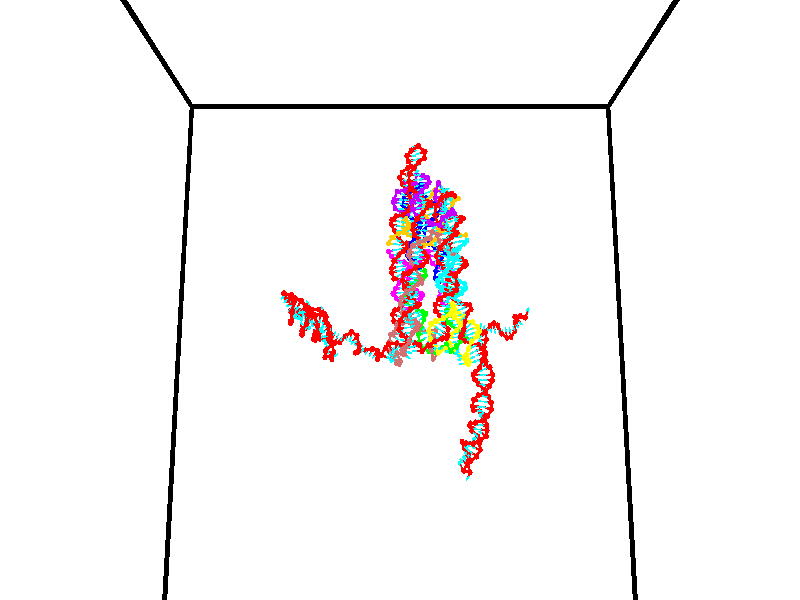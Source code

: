 // switches for output
#declare DRAW_BASES = 1; // possible values are 0, 1; only relevant for DNA ribbons
#declare DRAW_BASES_TYPE = 3; // possible values are 1, 2, 3; only relevant for DNA ribbons
#declare DRAW_FOG = 0; // set to 1 to enable fog

#include "colors.inc"

#include "transforms.inc"
background { rgb <1, 1, 1>}

#default {
   normal{
       ripples 0.25
       frequency 0.20
       turbulence 0.2
       lambda 5
   }
	finish {
		phong 0.1
		phong_size 40.
	}
}

// original window dimensions: 1024x640


// camera settings

camera {
	sky <0, 0.179814, -0.983701>
	up <0, 0.179814, -0.983701>
	right 1.6 * <1, 0, 0>
	location <35, 94.9851, 44.8844>
	look_at <35, 29.7336, 32.9568>
	direction <0, -65.2515, -11.9276>
	angle 67.0682
}


# declare cpy_camera_pos = <35, 94.9851, 44.8844>;
# if (DRAW_FOG = 1)
fog {
	fog_type 2
	up vnormalize(cpy_camera_pos)
	color rgbt<1,1,1,0.3>
	distance 1e-5
	fog_alt 3e-3
	fog_offset 56
}
# end


// LIGHTS

# declare lum = 6;
global_settings {
	ambient_light rgb lum * <0.05, 0.05, 0.05>
	max_trace_level 15
}# declare cpy_direct_light_amount = 0.25;
light_source
{	1000 * <-1, -1.16352, -0.803886>,
	rgb lum * cpy_direct_light_amount
	parallel
}

light_source
{	1000 * <1, 1.16352, 0.803886>,
	rgb lum * cpy_direct_light_amount
	parallel
}

// strand 0

// nucleotide -1

// particle -1
sphere {
	<23.937103, 34.917366, 34.837742> 0.250000
	pigment { color rgbt <1,0,0,0> }
	no_shadow
}
cylinder {
	<24.196888, 35.055141, 35.108906>,  <24.352758, 35.137806, 35.271603>, 0.100000
	pigment { color rgbt <1,0,0,0> }
	no_shadow
}
cylinder {
	<24.196888, 35.055141, 35.108906>,  <23.937103, 34.917366, 34.837742>, 0.100000
	pigment { color rgbt <1,0,0,0> }
	no_shadow
}

// particle -1
sphere {
	<24.196888, 35.055141, 35.108906> 0.100000
	pigment { color rgbt <1,0,0,0> }
	no_shadow
}
sphere {
	0, 1
	scale<0.080000,0.200000,0.300000>
	matrix <0.489600, -0.871553, -0.026226,
		0.581799, 0.348936, -0.734679,
		0.649463, 0.344441, 0.677907,
		24.391727, 35.158474, 35.312279>
	pigment { color rgbt <0,1,1,0> }
	no_shadow
}
cylinder {
	<24.616266, 34.670540, 34.667114>,  <23.937103, 34.917366, 34.837742>, 0.130000
	pigment { color rgbt <1,0,0,0> }
	no_shadow
}

// nucleotide -1

// particle -1
sphere {
	<24.616266, 34.670540, 34.667114> 0.250000
	pigment { color rgbt <1,0,0,0> }
	no_shadow
}
cylinder {
	<24.659794, 34.765457, 35.053246>,  <24.685911, 34.822407, 35.284924>, 0.100000
	pigment { color rgbt <1,0,0,0> }
	no_shadow
}
cylinder {
	<24.659794, 34.765457, 35.053246>,  <24.616266, 34.670540, 34.667114>, 0.100000
	pigment { color rgbt <1,0,0,0> }
	no_shadow
}

// particle -1
sphere {
	<24.659794, 34.765457, 35.053246> 0.100000
	pigment { color rgbt <1,0,0,0> }
	no_shadow
}
sphere {
	0, 1
	scale<0.080000,0.200000,0.300000>
	matrix <0.624916, -0.771537, 0.119210,
		0.773071, 0.590274, -0.232247,
		0.108821, 0.237292, 0.965324,
		24.692440, 34.836643, 35.342842>
	pigment { color rgbt <0,1,1,0> }
	no_shadow
}
cylinder {
	<25.386070, 34.790478, 34.818859>,  <24.616266, 34.670540, 34.667114>, 0.130000
	pigment { color rgbt <1,0,0,0> }
	no_shadow
}

// nucleotide -1

// particle -1
sphere {
	<25.386070, 34.790478, 34.818859> 0.250000
	pigment { color rgbt <1,0,0,0> }
	no_shadow
}
cylinder {
	<25.155914, 34.668442, 35.122398>,  <25.017820, 34.595219, 35.304520>, 0.100000
	pigment { color rgbt <1,0,0,0> }
	no_shadow
}
cylinder {
	<25.155914, 34.668442, 35.122398>,  <25.386070, 34.790478, 34.818859>, 0.100000
	pigment { color rgbt <1,0,0,0> }
	no_shadow
}

// particle -1
sphere {
	<25.155914, 34.668442, 35.122398> 0.100000
	pigment { color rgbt <1,0,0,0> }
	no_shadow
}
sphere {
	0, 1
	scale<0.080000,0.200000,0.300000>
	matrix <0.523766, -0.850061, 0.055375,
		0.628170, 0.429320, 0.648912,
		-0.575389, -0.305093, 0.758845,
		24.983297, 34.576916, 35.350052>
	pigment { color rgbt <0,1,1,0> }
	no_shadow
}
cylinder {
	<26.125830, 34.918537, 34.742748>,  <25.386070, 34.790478, 34.818859>, 0.130000
	pigment { color rgbt <1,0,0,0> }
	no_shadow
}

// nucleotide -1

// particle -1
sphere {
	<26.125830, 34.918537, 34.742748> 0.250000
	pigment { color rgbt <1,0,0,0> }
	no_shadow
}
cylinder {
	<25.870543, 34.955044, 34.436977>,  <25.717369, 34.976948, 34.253517>, 0.100000
	pigment { color rgbt <1,0,0,0> }
	no_shadow
}
cylinder {
	<25.870543, 34.955044, 34.436977>,  <26.125830, 34.918537, 34.742748>, 0.100000
	pigment { color rgbt <1,0,0,0> }
	no_shadow
}

// particle -1
sphere {
	<25.870543, 34.955044, 34.436977> 0.100000
	pigment { color rgbt <1,0,0,0> }
	no_shadow
}
sphere {
	0, 1
	scale<0.080000,0.200000,0.300000>
	matrix <-0.562966, 0.621954, 0.544281,
		0.525114, 0.777716, -0.345561,
		-0.638219, 0.091271, -0.764425,
		25.679077, 34.982426, 34.207649>
	pigment { color rgbt <0,1,1,0> }
	no_shadow
}
cylinder {
	<26.745686, 34.525993, 34.654163>,  <26.125830, 34.918537, 34.742748>, 0.130000
	pigment { color rgbt <1,0,0,0> }
	no_shadow
}

// nucleotide -1

// particle -1
sphere {
	<26.745686, 34.525993, 34.654163> 0.250000
	pigment { color rgbt <1,0,0,0> }
	no_shadow
}
cylinder {
	<26.697407, 34.131535, 34.608650>,  <26.668440, 33.894859, 34.581345>, 0.100000
	pigment { color rgbt <1,0,0,0> }
	no_shadow
}
cylinder {
	<26.697407, 34.131535, 34.608650>,  <26.745686, 34.525993, 34.654163>, 0.100000
	pigment { color rgbt <1,0,0,0> }
	no_shadow
}

// particle -1
sphere {
	<26.697407, 34.131535, 34.608650> 0.100000
	pigment { color rgbt <1,0,0,0> }
	no_shadow
}
sphere {
	0, 1
	scale<0.080000,0.200000,0.300000>
	matrix <0.695785, -0.002290, -0.718246,
		0.708036, -0.165858, 0.686422,
		-0.120699, -0.986147, -0.113780,
		26.661198, 33.835690, 34.574516>
	pigment { color rgbt <0,1,1,0> }
	no_shadow
}
cylinder {
	<27.333328, 34.118561, 34.997906>,  <26.745686, 34.525993, 34.654163>, 0.130000
	pigment { color rgbt <1,0,0,0> }
	no_shadow
}

// nucleotide -1

// particle -1
sphere {
	<27.333328, 34.118561, 34.997906> 0.250000
	pigment { color rgbt <1,0,0,0> }
	no_shadow
}
cylinder {
	<27.146513, 33.981186, 34.671978>,  <27.034424, 33.898762, 34.476421>, 0.100000
	pigment { color rgbt <1,0,0,0> }
	no_shadow
}
cylinder {
	<27.146513, 33.981186, 34.671978>,  <27.333328, 34.118561, 34.997906>, 0.100000
	pigment { color rgbt <1,0,0,0> }
	no_shadow
}

// particle -1
sphere {
	<27.146513, 33.981186, 34.671978> 0.100000
	pigment { color rgbt <1,0,0,0> }
	no_shadow
}
sphere {
	0, 1
	scale<0.080000,0.200000,0.300000>
	matrix <0.856449, 0.053496, -0.513452,
		0.219928, -0.937651, 0.269151,
		-0.467040, -0.343437, -0.814816,
		27.006401, 33.878155, 34.427532>
	pigment { color rgbt <0,1,1,0> }
	no_shadow
}
cylinder {
	<27.202692, 33.599575, 35.605637>,  <27.333328, 34.118561, 34.997906>, 0.130000
	pigment { color rgbt <1,0,0,0> }
	no_shadow
}

// nucleotide -1

// particle -1
sphere {
	<27.202692, 33.599575, 35.605637> 0.250000
	pigment { color rgbt <1,0,0,0> }
	no_shadow
}
cylinder {
	<27.144077, 33.870953, 35.893593>,  <27.108908, 34.033779, 36.066368>, 0.100000
	pigment { color rgbt <1,0,0,0> }
	no_shadow
}
cylinder {
	<27.144077, 33.870953, 35.893593>,  <27.202692, 33.599575, 35.605637>, 0.100000
	pigment { color rgbt <1,0,0,0> }
	no_shadow
}

// particle -1
sphere {
	<27.144077, 33.870953, 35.893593> 0.100000
	pigment { color rgbt <1,0,0,0> }
	no_shadow
}
sphere {
	0, 1
	scale<0.080000,0.200000,0.300000>
	matrix <0.420760, -0.615884, 0.666069,
		0.895258, 0.400507, -0.195210,
		-0.146538, 0.678440, 0.719893,
		27.100117, 34.074486, 36.109562>
	pigment { color rgbt <0,1,1,0> }
	no_shadow
}
cylinder {
	<27.812792, 33.766869, 36.023483>,  <27.202692, 33.599575, 35.605637>, 0.130000
	pigment { color rgbt <1,0,0,0> }
	no_shadow
}

// nucleotide -1

// particle -1
sphere {
	<27.812792, 33.766869, 36.023483> 0.250000
	pigment { color rgbt <1,0,0,0> }
	no_shadow
}
cylinder {
	<27.497475, 33.826565, 36.262253>,  <27.308285, 33.862381, 36.405514>, 0.100000
	pigment { color rgbt <1,0,0,0> }
	no_shadow
}
cylinder {
	<27.497475, 33.826565, 36.262253>,  <27.812792, 33.766869, 36.023483>, 0.100000
	pigment { color rgbt <1,0,0,0> }
	no_shadow
}

// particle -1
sphere {
	<27.497475, 33.826565, 36.262253> 0.100000
	pigment { color rgbt <1,0,0,0> }
	no_shadow
}
sphere {
	0, 1
	scale<0.080000,0.200000,0.300000>
	matrix <0.444448, -0.532789, 0.720140,
		0.425509, 0.832984, 0.353665,
		-0.788294, 0.149240, 0.596925,
		27.260986, 33.871338, 36.441330>
	pigment { color rgbt <0,1,1,0> }
	no_shadow
}
cylinder {
	<28.049768, 34.067173, 36.775990>,  <27.812792, 33.766869, 36.023483>, 0.130000
	pigment { color rgbt <1,0,0,0> }
	no_shadow
}

// nucleotide -1

// particle -1
sphere {
	<28.049768, 34.067173, 36.775990> 0.250000
	pigment { color rgbt <1,0,0,0> }
	no_shadow
}
cylinder {
	<27.699289, 33.876095, 36.801544>,  <27.489002, 33.761448, 36.816875>, 0.100000
	pigment { color rgbt <1,0,0,0> }
	no_shadow
}
cylinder {
	<27.699289, 33.876095, 36.801544>,  <28.049768, 34.067173, 36.775990>, 0.100000
	pigment { color rgbt <1,0,0,0> }
	no_shadow
}

// particle -1
sphere {
	<27.699289, 33.876095, 36.801544> 0.100000
	pigment { color rgbt <1,0,0,0> }
	no_shadow
}
sphere {
	0, 1
	scale<0.080000,0.200000,0.300000>
	matrix <0.360694, -0.562044, 0.744316,
		-0.319649, 0.675213, 0.664765,
		-0.876199, -0.477697, 0.063888,
		27.436430, 33.732784, 36.820709>
	pigment { color rgbt <0,1,1,0> }
	no_shadow
}
cylinder {
	<28.030125, 33.913437, 37.577393>,  <28.049768, 34.067173, 36.775990>, 0.130000
	pigment { color rgbt <1,0,0,0> }
	no_shadow
}

// nucleotide -1

// particle -1
sphere {
	<28.030125, 33.913437, 37.577393> 0.250000
	pigment { color rgbt <1,0,0,0> }
	no_shadow
}
cylinder {
	<27.726017, 33.700630, 37.428288>,  <27.543552, 33.572948, 37.338825>, 0.100000
	pigment { color rgbt <1,0,0,0> }
	no_shadow
}
cylinder {
	<27.726017, 33.700630, 37.428288>,  <28.030125, 33.913437, 37.577393>, 0.100000
	pigment { color rgbt <1,0,0,0> }
	no_shadow
}

// particle -1
sphere {
	<27.726017, 33.700630, 37.428288> 0.100000
	pigment { color rgbt <1,0,0,0> }
	no_shadow
}
sphere {
	0, 1
	scale<0.080000,0.200000,0.300000>
	matrix <0.045488, -0.616020, 0.786416,
		-0.648012, 0.580933, 0.492542,
		-0.760270, -0.532012, -0.372763,
		27.497936, 33.541027, 37.316460>
	pigment { color rgbt <0,1,1,0> }
	no_shadow
}
cylinder {
	<27.432682, 33.931210, 38.102131>,  <28.030125, 33.913437, 37.577393>, 0.130000
	pigment { color rgbt <1,0,0,0> }
	no_shadow
}

// nucleotide -1

// particle -1
sphere {
	<27.432682, 33.931210, 38.102131> 0.250000
	pigment { color rgbt <1,0,0,0> }
	no_shadow
}
cylinder {
	<27.460409, 33.609997, 37.865372>,  <27.477045, 33.417271, 37.723316>, 0.100000
	pigment { color rgbt <1,0,0,0> }
	no_shadow
}
cylinder {
	<27.460409, 33.609997, 37.865372>,  <27.432682, 33.931210, 38.102131>, 0.100000
	pigment { color rgbt <1,0,0,0> }
	no_shadow
}

// particle -1
sphere {
	<27.460409, 33.609997, 37.865372> 0.100000
	pigment { color rgbt <1,0,0,0> }
	no_shadow
}
sphere {
	0, 1
	scale<0.080000,0.200000,0.300000>
	matrix <0.168770, -0.575331, 0.800319,
		-0.983215, -0.155372, 0.095645,
		0.069320, -0.803028, -0.591896,
		27.481205, 33.369087, 37.687801>
	pigment { color rgbt <0,1,1,0> }
	no_shadow
}
cylinder {
	<27.338001, 33.538250, 38.618118>,  <27.432682, 33.931210, 38.102131>, 0.130000
	pigment { color rgbt <1,0,0,0> }
	no_shadow
}

// nucleotide -1

// particle -1
sphere {
	<27.338001, 33.538250, 38.618118> 0.250000
	pigment { color rgbt <1,0,0,0> }
	no_shadow
}
cylinder {
	<27.443287, 33.338284, 38.288074>,  <27.506458, 33.218304, 38.090050>, 0.100000
	pigment { color rgbt <1,0,0,0> }
	no_shadow
}
cylinder {
	<27.443287, 33.338284, 38.288074>,  <27.338001, 33.538250, 38.618118>, 0.100000
	pigment { color rgbt <1,0,0,0> }
	no_shadow
}

// particle -1
sphere {
	<27.443287, 33.338284, 38.288074> 0.100000
	pigment { color rgbt <1,0,0,0> }
	no_shadow
}
sphere {
	0, 1
	scale<0.080000,0.200000,0.300000>
	matrix <0.481758, -0.672883, 0.561372,
		-0.835839, -0.545263, 0.063726,
		0.263215, -0.499917, -0.825107,
		27.522251, 33.188309, 38.040543>
	pigment { color rgbt <0,1,1,0> }
	no_shadow
}
cylinder {
	<28.003653, 33.326931, 38.456539>,  <27.338001, 33.538250, 38.618118>, 0.130000
	pigment { color rgbt <1,0,0,0> }
	no_shadow
}

// nucleotide -1

// particle -1
sphere {
	<28.003653, 33.326931, 38.456539> 0.250000
	pigment { color rgbt <1,0,0,0> }
	no_shadow
}
cylinder {
	<28.278450, 33.617527, 38.450218>,  <28.443329, 33.791885, 38.446426>, 0.100000
	pigment { color rgbt <1,0,0,0> }
	no_shadow
}
cylinder {
	<28.278450, 33.617527, 38.450218>,  <28.003653, 33.326931, 38.456539>, 0.100000
	pigment { color rgbt <1,0,0,0> }
	no_shadow
}

// particle -1
sphere {
	<28.278450, 33.617527, 38.450218> 0.100000
	pigment { color rgbt <1,0,0,0> }
	no_shadow
}
sphere {
	0, 1
	scale<0.080000,0.200000,0.300000>
	matrix <-0.478706, 0.436099, -0.762010,
		-0.546702, 0.531061, 0.647372,
		0.686992, 0.726493, -0.015806,
		28.484549, 33.835476, 38.445477>
	pigment { color rgbt <0,1,1,0> }
	no_shadow
}
cylinder {
	<27.947050, 32.560856, 38.684940>,  <28.003653, 33.326931, 38.456539>, 0.130000
	pigment { color rgbt <1,0,0,0> }
	no_shadow
}

// nucleotide -1

// particle -1
sphere {
	<27.947050, 32.560856, 38.684940> 0.250000
	pigment { color rgbt <1,0,0,0> }
	no_shadow
}
cylinder {
	<27.657387, 32.349697, 38.507439>,  <27.483589, 32.223003, 38.400936>, 0.100000
	pigment { color rgbt <1,0,0,0> }
	no_shadow
}
cylinder {
	<27.657387, 32.349697, 38.507439>,  <27.947050, 32.560856, 38.684940>, 0.100000
	pigment { color rgbt <1,0,0,0> }
	no_shadow
}

// particle -1
sphere {
	<27.657387, 32.349697, 38.507439> 0.100000
	pigment { color rgbt <1,0,0,0> }
	no_shadow
}
sphere {
	0, 1
	scale<0.080000,0.200000,0.300000>
	matrix <0.063708, 0.589510, -0.805245,
		0.686687, -0.611394, -0.393266,
		-0.724156, -0.527897, -0.443759,
		27.440140, 32.191330, 38.374310>
	pigment { color rgbt <0,1,1,0> }
	no_shadow
}
cylinder {
	<28.145817, 32.433411, 38.022366>,  <27.947050, 32.560856, 38.684940>, 0.130000
	pigment { color rgbt <1,0,0,0> }
	no_shadow
}

// nucleotide -1

// particle -1
sphere {
	<28.145817, 32.433411, 38.022366> 0.250000
	pigment { color rgbt <1,0,0,0> }
	no_shadow
}
cylinder {
	<27.746832, 32.414455, 38.043610>,  <27.507441, 32.403084, 38.056355>, 0.100000
	pigment { color rgbt <1,0,0,0> }
	no_shadow
}
cylinder {
	<27.746832, 32.414455, 38.043610>,  <28.145817, 32.433411, 38.022366>, 0.100000
	pigment { color rgbt <1,0,0,0> }
	no_shadow
}

// particle -1
sphere {
	<27.746832, 32.414455, 38.043610> 0.100000
	pigment { color rgbt <1,0,0,0> }
	no_shadow
}
sphere {
	0, 1
	scale<0.080000,0.200000,0.300000>
	matrix <-0.071101, 0.697900, -0.712657,
		-0.003291, -0.714626, -0.699500,
		-0.997464, -0.047389, 0.053107,
		27.447594, 32.400238, 38.059544>
	pigment { color rgbt <0,1,1,0> }
	no_shadow
}
cylinder {
	<27.888687, 32.281483, 37.335075>,  <28.145817, 32.433411, 38.022366>, 0.130000
	pigment { color rgbt <1,0,0,0> }
	no_shadow
}

// nucleotide -1

// particle -1
sphere {
	<27.888687, 32.281483, 37.335075> 0.250000
	pigment { color rgbt <1,0,0,0> }
	no_shadow
}
cylinder {
	<27.619425, 32.478844, 37.555408>,  <27.457869, 32.597260, 37.687611>, 0.100000
	pigment { color rgbt <1,0,0,0> }
	no_shadow
}
cylinder {
	<27.619425, 32.478844, 37.555408>,  <27.888687, 32.281483, 37.335075>, 0.100000
	pigment { color rgbt <1,0,0,0> }
	no_shadow
}

// particle -1
sphere {
	<27.619425, 32.478844, 37.555408> 0.100000
	pigment { color rgbt <1,0,0,0> }
	no_shadow
}
sphere {
	0, 1
	scale<0.080000,0.200000,0.300000>
	matrix <-0.255679, 0.543653, -0.799418,
		-0.693896, -0.678969, -0.239811,
		-0.673154, 0.493398, 0.550837,
		27.417479, 32.626862, 37.720661>
	pigment { color rgbt <0,1,1,0> }
	no_shadow
}
cylinder {
	<27.264240, 32.279148, 36.941452>,  <27.888687, 32.281483, 37.335075>, 0.130000
	pigment { color rgbt <1,0,0,0> }
	no_shadow
}

// nucleotide -1

// particle -1
sphere {
	<27.264240, 32.279148, 36.941452> 0.250000
	pigment { color rgbt <1,0,0,0> }
	no_shadow
}
cylinder {
	<27.290180, 32.609467, 37.165546>,  <27.305744, 32.807655, 37.300003>, 0.100000
	pigment { color rgbt <1,0,0,0> }
	no_shadow
}
cylinder {
	<27.290180, 32.609467, 37.165546>,  <27.264240, 32.279148, 36.941452>, 0.100000
	pigment { color rgbt <1,0,0,0> }
	no_shadow
}

// particle -1
sphere {
	<27.290180, 32.609467, 37.165546> 0.100000
	pigment { color rgbt <1,0,0,0> }
	no_shadow
}
sphere {
	0, 1
	scale<0.080000,0.200000,0.300000>
	matrix <-0.326888, 0.548017, -0.769949,
		-0.942836, -0.133204, 0.305479,
		0.064848, 0.825793, 0.560233,
		27.309635, 32.857204, 37.333618>
	pigment { color rgbt <0,1,1,0> }
	no_shadow
}
cylinder {
	<26.644981, 32.699520, 36.918205>,  <27.264240, 32.279148, 36.941452>, 0.130000
	pigment { color rgbt <1,0,0,0> }
	no_shadow
}

// nucleotide -1

// particle -1
sphere {
	<26.644981, 32.699520, 36.918205> 0.250000
	pigment { color rgbt <1,0,0,0> }
	no_shadow
}
cylinder {
	<26.922108, 32.965187, 37.030556>,  <27.088383, 33.124588, 37.097965>, 0.100000
	pigment { color rgbt <1,0,0,0> }
	no_shadow
}
cylinder {
	<26.922108, 32.965187, 37.030556>,  <26.644981, 32.699520, 36.918205>, 0.100000
	pigment { color rgbt <1,0,0,0> }
	no_shadow
}

// particle -1
sphere {
	<26.922108, 32.965187, 37.030556> 0.100000
	pigment { color rgbt <1,0,0,0> }
	no_shadow
}
sphere {
	0, 1
	scale<0.080000,0.200000,0.300000>
	matrix <-0.365520, 0.659196, -0.657157,
		-0.621615, 0.352621, 0.699467,
		0.692814, 0.664168, 0.280876,
		27.129951, 33.164436, 37.114819>
	pigment { color rgbt <0,1,1,0> }
	no_shadow
}
cylinder {
	<26.271904, 33.210007, 37.101562>,  <26.644981, 32.699520, 36.918205>, 0.130000
	pigment { color rgbt <1,0,0,0> }
	no_shadow
}

// nucleotide -1

// particle -1
sphere {
	<26.271904, 33.210007, 37.101562> 0.250000
	pigment { color rgbt <1,0,0,0> }
	no_shadow
}
cylinder {
	<26.626522, 33.356670, 36.988705>,  <26.839293, 33.444668, 36.920990>, 0.100000
	pigment { color rgbt <1,0,0,0> }
	no_shadow
}
cylinder {
	<26.626522, 33.356670, 36.988705>,  <26.271904, 33.210007, 37.101562>, 0.100000
	pigment { color rgbt <1,0,0,0> }
	no_shadow
}

// particle -1
sphere {
	<26.626522, 33.356670, 36.988705> 0.100000
	pigment { color rgbt <1,0,0,0> }
	no_shadow
}
sphere {
	0, 1
	scale<0.080000,0.200000,0.300000>
	matrix <-0.462644, 0.701255, -0.542403,
		-0.001021, 0.611396, 0.791324,
		0.886543, 0.366655, -0.282143,
		26.892485, 33.466667, 36.904060>
	pigment { color rgbt <0,1,1,0> }
	no_shadow
}
cylinder {
	<26.154650, 33.838268, 37.059353>,  <26.271904, 33.210007, 37.101562>, 0.130000
	pigment { color rgbt <1,0,0,0> }
	no_shadow
}

// nucleotide -1

// particle -1
sphere {
	<26.154650, 33.838268, 37.059353> 0.250000
	pigment { color rgbt <1,0,0,0> }
	no_shadow
}
cylinder {
	<26.500511, 33.828129, 36.858662>,  <26.708029, 33.822044, 36.738247>, 0.100000
	pigment { color rgbt <1,0,0,0> }
	no_shadow
}
cylinder {
	<26.500511, 33.828129, 36.858662>,  <26.154650, 33.838268, 37.059353>, 0.100000
	pigment { color rgbt <1,0,0,0> }
	no_shadow
}

// particle -1
sphere {
	<26.500511, 33.828129, 36.858662> 0.100000
	pigment { color rgbt <1,0,0,0> }
	no_shadow
}
sphere {
	0, 1
	scale<0.080000,0.200000,0.300000>
	matrix <-0.329620, 0.725051, -0.604691,
		0.379105, 0.688228, 0.618564,
		0.864656, -0.025351, -0.501725,
		26.759909, 33.820522, 36.708145>
	pigment { color rgbt <0,1,1,0> }
	no_shadow
}
cylinder {
	<26.414454, 34.572815, 36.934345>,  <26.154650, 33.838268, 37.059353>, 0.130000
	pigment { color rgbt <1,0,0,0> }
	no_shadow
}

// nucleotide -1

// particle -1
sphere {
	<26.414454, 34.572815, 36.934345> 0.250000
	pigment { color rgbt <1,0,0,0> }
	no_shadow
}
cylinder {
	<26.547638, 34.331455, 36.644505>,  <26.627548, 34.186638, 36.470600>, 0.100000
	pigment { color rgbt <1,0,0,0> }
	no_shadow
}
cylinder {
	<26.547638, 34.331455, 36.644505>,  <26.414454, 34.572815, 36.934345>, 0.100000
	pigment { color rgbt <1,0,0,0> }
	no_shadow
}

// particle -1
sphere {
	<26.547638, 34.331455, 36.644505> 0.100000
	pigment { color rgbt <1,0,0,0> }
	no_shadow
}
sphere {
	0, 1
	scale<0.080000,0.200000,0.300000>
	matrix <-0.177107, 0.714754, -0.676579,
		0.926159, 0.353607, 0.131120,
		0.332961, -0.603398, -0.724602,
		26.647526, 34.150436, 36.427124>
	pigment { color rgbt <0,1,1,0> }
	no_shadow
}
cylinder {
	<26.921026, 34.988064, 36.695274>,  <26.414454, 34.572815, 36.934345>, 0.130000
	pigment { color rgbt <1,0,0,0> }
	no_shadow
}

// nucleotide -1

// particle -1
sphere {
	<26.921026, 34.988064, 36.695274> 0.250000
	pigment { color rgbt <1,0,0,0> }
	no_shadow
}
cylinder {
	<26.798325, 34.729591, 36.415745>,  <26.724705, 34.574509, 36.248028>, 0.100000
	pigment { color rgbt <1,0,0,0> }
	no_shadow
}
cylinder {
	<26.798325, 34.729591, 36.415745>,  <26.921026, 34.988064, 36.695274>, 0.100000
	pigment { color rgbt <1,0,0,0> }
	no_shadow
}

// particle -1
sphere {
	<26.798325, 34.729591, 36.415745> 0.100000
	pigment { color rgbt <1,0,0,0> }
	no_shadow
}
sphere {
	0, 1
	scale<0.080000,0.200000,0.300000>
	matrix <0.032643, 0.726644, -0.686238,
		0.951230, -0.233317, -0.201806,
		-0.306752, -0.646182, -0.698822,
		26.706299, 34.535736, 36.206097>
	pigment { color rgbt <0,1,1,0> }
	no_shadow
}
cylinder {
	<26.606972, 35.719189, 36.695724>,  <26.921026, 34.988064, 36.695274>, 0.130000
	pigment { color rgbt <1,0,0,0> }
	no_shadow
}

// nucleotide -1

// particle -1
sphere {
	<26.606972, 35.719189, 36.695724> 0.250000
	pigment { color rgbt <1,0,0,0> }
	no_shadow
}
cylinder {
	<26.970600, 35.885830, 36.698208>,  <27.188776, 35.985813, 36.699699>, 0.100000
	pigment { color rgbt <1,0,0,0> }
	no_shadow
}
cylinder {
	<26.970600, 35.885830, 36.698208>,  <26.606972, 35.719189, 36.695724>, 0.100000
	pigment { color rgbt <1,0,0,0> }
	no_shadow
}

// particle -1
sphere {
	<26.970600, 35.885830, 36.698208> 0.100000
	pigment { color rgbt <1,0,0,0> }
	no_shadow
}
sphere {
	0, 1
	scale<0.080000,0.200000,0.300000>
	matrix <-0.409693, 0.896513, -0.168571,
		-0.075793, 0.150699, 0.985670,
		0.909069, 0.416599, 0.006209,
		27.243320, 36.010811, 36.700069>
	pigment { color rgbt <0,1,1,0> }
	no_shadow
}
cylinder {
	<26.612793, 36.304924, 37.081356>,  <26.606972, 35.719189, 36.695724>, 0.130000
	pigment { color rgbt <1,0,0,0> }
	no_shadow
}

// nucleotide -1

// particle -1
sphere {
	<26.612793, 36.304924, 37.081356> 0.250000
	pigment { color rgbt <1,0,0,0> }
	no_shadow
}
cylinder {
	<26.945587, 36.373062, 36.870155>,  <27.145264, 36.413944, 36.743435>, 0.100000
	pigment { color rgbt <1,0,0,0> }
	no_shadow
}
cylinder {
	<26.945587, 36.373062, 36.870155>,  <26.612793, 36.304924, 37.081356>, 0.100000
	pigment { color rgbt <1,0,0,0> }
	no_shadow
}

// particle -1
sphere {
	<26.945587, 36.373062, 36.870155> 0.100000
	pigment { color rgbt <1,0,0,0> }
	no_shadow
}
sphere {
	0, 1
	scale<0.080000,0.200000,0.300000>
	matrix <-0.314314, 0.928956, -0.195572,
		0.457176, 0.328671, 0.826418,
		0.831984, 0.170344, -0.528001,
		27.195183, 36.424164, 36.711754>
	pigment { color rgbt <0,1,1,0> }
	no_shadow
}
cylinder {
	<27.105135, 36.865288, 37.340725>,  <26.612793, 36.304924, 37.081356>, 0.130000
	pigment { color rgbt <1,0,0,0> }
	no_shadow
}

// nucleotide -1

// particle -1
sphere {
	<27.105135, 36.865288, 37.340725> 0.250000
	pigment { color rgbt <1,0,0,0> }
	no_shadow
}
cylinder {
	<27.107492, 36.810589, 36.944489>,  <27.108906, 36.777771, 36.706749>, 0.100000
	pigment { color rgbt <1,0,0,0> }
	no_shadow
}
cylinder {
	<27.107492, 36.810589, 36.944489>,  <27.105135, 36.865288, 37.340725>, 0.100000
	pigment { color rgbt <1,0,0,0> }
	no_shadow
}

// particle -1
sphere {
	<27.107492, 36.810589, 36.944489> 0.100000
	pigment { color rgbt <1,0,0,0> }
	no_shadow
}
sphere {
	0, 1
	scale<0.080000,0.200000,0.300000>
	matrix <-0.550110, 0.826798, -0.117407,
		0.835072, 0.545624, -0.070353,
		0.005892, -0.136745, -0.990589,
		27.109261, 36.769566, 36.647312>
	pigment { color rgbt <0,1,1,0> }
	no_shadow
}
cylinder {
	<27.122866, 37.494343, 37.091232>,  <27.105135, 36.865288, 37.340725>, 0.130000
	pigment { color rgbt <1,0,0,0> }
	no_shadow
}

// nucleotide -1

// particle -1
sphere {
	<27.122866, 37.494343, 37.091232> 0.250000
	pigment { color rgbt <1,0,0,0> }
	no_shadow
}
cylinder {
	<26.993389, 37.308849, 36.761341>,  <26.915703, 37.197552, 36.563408>, 0.100000
	pigment { color rgbt <1,0,0,0> }
	no_shadow
}
cylinder {
	<26.993389, 37.308849, 36.761341>,  <27.122866, 37.494343, 37.091232>, 0.100000
	pigment { color rgbt <1,0,0,0> }
	no_shadow
}

// particle -1
sphere {
	<26.993389, 37.308849, 36.761341> 0.100000
	pigment { color rgbt <1,0,0,0> }
	no_shadow
}
sphere {
	0, 1
	scale<0.080000,0.200000,0.300000>
	matrix <-0.604506, 0.771913, -0.196778,
		0.727870, 0.434857, -0.530192,
		-0.323692, -0.463734, -0.824727,
		26.896282, 37.169731, 36.513924>
	pigment { color rgbt <0,1,1,0> }
	no_shadow
}
cylinder {
	<27.159000, 37.951225, 36.526886>,  <27.122866, 37.494343, 37.091232>, 0.130000
	pigment { color rgbt <1,0,0,0> }
	no_shadow
}

// nucleotide -1

// particle -1
sphere {
	<27.159000, 37.951225, 36.526886> 0.250000
	pigment { color rgbt <1,0,0,0> }
	no_shadow
}
cylinder {
	<26.855631, 37.708252, 36.432384>,  <26.673609, 37.562466, 36.375683>, 0.100000
	pigment { color rgbt <1,0,0,0> }
	no_shadow
}
cylinder {
	<26.855631, 37.708252, 36.432384>,  <27.159000, 37.951225, 36.526886>, 0.100000
	pigment { color rgbt <1,0,0,0> }
	no_shadow
}

// particle -1
sphere {
	<26.855631, 37.708252, 36.432384> 0.100000
	pigment { color rgbt <1,0,0,0> }
	no_shadow
}
sphere {
	0, 1
	scale<0.080000,0.200000,0.300000>
	matrix <-0.589042, 0.793974, -0.150450,
		0.278968, 0.025059, -0.959973,
		-0.758424, -0.607435, -0.236254,
		26.628103, 37.526020, 36.361507>
	pigment { color rgbt <0,1,1,0> }
	no_shadow
}
cylinder {
	<26.891052, 38.108246, 35.810352>,  <27.159000, 37.951225, 36.526886>, 0.130000
	pigment { color rgbt <1,0,0,0> }
	no_shadow
}

// nucleotide -1

// particle -1
sphere {
	<26.891052, 38.108246, 35.810352> 0.250000
	pigment { color rgbt <1,0,0,0> }
	no_shadow
}
cylinder {
	<26.591658, 37.936783, 36.012745>,  <26.412020, 37.833904, 36.134182>, 0.100000
	pigment { color rgbt <1,0,0,0> }
	no_shadow
}
cylinder {
	<26.591658, 37.936783, 36.012745>,  <26.891052, 38.108246, 35.810352>, 0.100000
	pigment { color rgbt <1,0,0,0> }
	no_shadow
}

// particle -1
sphere {
	<26.591658, 37.936783, 36.012745> 0.100000
	pigment { color rgbt <1,0,0,0> }
	no_shadow
}
sphere {
	0, 1
	scale<0.080000,0.200000,0.300000>
	matrix <-0.592137, 0.775530, -0.218922,
		-0.298563, -0.463472, -0.834298,
		-0.748488, -0.428657, 0.505984,
		26.367111, 37.808186, 36.164539>
	pigment { color rgbt <0,1,1,0> }
	no_shadow
}
cylinder {
	<26.205471, 37.940849, 35.365070>,  <26.891052, 38.108246, 35.810352>, 0.130000
	pigment { color rgbt <1,0,0,0> }
	no_shadow
}

// nucleotide -1

// particle -1
sphere {
	<26.205471, 37.940849, 35.365070> 0.250000
	pigment { color rgbt <1,0,0,0> }
	no_shadow
}
cylinder {
	<26.111668, 37.990959, 35.750675>,  <26.055386, 38.021023, 35.982037>, 0.100000
	pigment { color rgbt <1,0,0,0> }
	no_shadow
}
cylinder {
	<26.111668, 37.990959, 35.750675>,  <26.205471, 37.940849, 35.365070>, 0.100000
	pigment { color rgbt <1,0,0,0> }
	no_shadow
}

// particle -1
sphere {
	<26.111668, 37.990959, 35.750675> 0.100000
	pigment { color rgbt <1,0,0,0> }
	no_shadow
}
sphere {
	0, 1
	scale<0.080000,0.200000,0.300000>
	matrix <-0.630556, 0.735144, -0.248922,
		-0.739868, -0.666236, -0.093408,
		-0.234509, 0.125271, 0.964009,
		26.041315, 38.028542, 36.039879>
	pigment { color rgbt <0,1,1,0> }
	no_shadow
}
cylinder {
	<25.454990, 37.912720, 35.420246>,  <26.205471, 37.940849, 35.365070>, 0.130000
	pigment { color rgbt <1,0,0,0> }
	no_shadow
}

// nucleotide -1

// particle -1
sphere {
	<25.454990, 37.912720, 35.420246> 0.250000
	pigment { color rgbt <1,0,0,0> }
	no_shadow
}
cylinder {
	<25.576635, 38.124680, 35.736908>,  <25.649622, 38.251854, 35.926907>, 0.100000
	pigment { color rgbt <1,0,0,0> }
	no_shadow
}
cylinder {
	<25.576635, 38.124680, 35.736908>,  <25.454990, 37.912720, 35.420246>, 0.100000
	pigment { color rgbt <1,0,0,0> }
	no_shadow
}

// particle -1
sphere {
	<25.576635, 38.124680, 35.736908> 0.100000
	pigment { color rgbt <1,0,0,0> }
	no_shadow
}
sphere {
	0, 1
	scale<0.080000,0.200000,0.300000>
	matrix <-0.675057, 0.706230, -0.213395,
		-0.672170, -0.469518, 0.572486,
		0.304114, 0.529898, 0.791658,
		25.667870, 38.283649, 35.974407>
	pigment { color rgbt <0,1,1,0> }
	no_shadow
}
cylinder {
	<24.841465, 38.218441, 35.815166>,  <25.454990, 37.912720, 35.420246>, 0.130000
	pigment { color rgbt <1,0,0,0> }
	no_shadow
}

// nucleotide -1

// particle -1
sphere {
	<24.841465, 38.218441, 35.815166> 0.250000
	pigment { color rgbt <1,0,0,0> }
	no_shadow
}
cylinder {
	<25.163210, 38.443405, 35.891785>,  <25.356256, 38.578384, 35.937756>, 0.100000
	pigment { color rgbt <1,0,0,0> }
	no_shadow
}
cylinder {
	<25.163210, 38.443405, 35.891785>,  <24.841465, 38.218441, 35.815166>, 0.100000
	pigment { color rgbt <1,0,0,0> }
	no_shadow
}

// particle -1
sphere {
	<25.163210, 38.443405, 35.891785> 0.100000
	pigment { color rgbt <1,0,0,0> }
	no_shadow
}
sphere {
	0, 1
	scale<0.080000,0.200000,0.300000>
	matrix <-0.555846, 0.826210, -0.091720,
		-0.209844, -0.032695, 0.977188,
		0.804363, 0.562413, 0.191549,
		25.404518, 38.612129, 35.949249>
	pigment { color rgbt <0,1,1,0> }
	no_shadow
}
cylinder {
	<24.652958, 38.695057, 36.325069>,  <24.841465, 38.218441, 35.815166>, 0.130000
	pigment { color rgbt <1,0,0,0> }
	no_shadow
}

// nucleotide -1

// particle -1
sphere {
	<24.652958, 38.695057, 36.325069> 0.250000
	pigment { color rgbt <1,0,0,0> }
	no_shadow
}
cylinder {
	<24.952532, 38.847160, 36.107998>,  <25.132277, 38.938423, 35.977753>, 0.100000
	pigment { color rgbt <1,0,0,0> }
	no_shadow
}
cylinder {
	<24.952532, 38.847160, 36.107998>,  <24.652958, 38.695057, 36.325069>, 0.100000
	pigment { color rgbt <1,0,0,0> }
	no_shadow
}

// particle -1
sphere {
	<24.952532, 38.847160, 36.107998> 0.100000
	pigment { color rgbt <1,0,0,0> }
	no_shadow
}
sphere {
	0, 1
	scale<0.080000,0.200000,0.300000>
	matrix <-0.586193, 0.762073, -0.274997,
		0.308994, 0.524071, 0.793645,
		0.748933, 0.380256, -0.542683,
		25.177212, 38.961239, 35.945194>
	pigment { color rgbt <0,1,1,0> }
	no_shadow
}
cylinder {
	<24.778114, 39.353127, 36.529701>,  <24.652958, 38.695057, 36.325069>, 0.130000
	pigment { color rgbt <1,0,0,0> }
	no_shadow
}

// nucleotide -1

// particle -1
sphere {
	<24.778114, 39.353127, 36.529701> 0.250000
	pigment { color rgbt <1,0,0,0> }
	no_shadow
}
cylinder {
	<24.941975, 39.328201, 36.165657>,  <25.040291, 39.313248, 35.947231>, 0.100000
	pigment { color rgbt <1,0,0,0> }
	no_shadow
}
cylinder {
	<24.941975, 39.328201, 36.165657>,  <24.778114, 39.353127, 36.529701>, 0.100000
	pigment { color rgbt <1,0,0,0> }
	no_shadow
}

// particle -1
sphere {
	<24.941975, 39.328201, 36.165657> 0.100000
	pigment { color rgbt <1,0,0,0> }
	no_shadow
}
sphere {
	0, 1
	scale<0.080000,0.200000,0.300000>
	matrix <-0.541809, 0.786018, -0.297690,
		0.733914, 0.615056, 0.288231,
		0.409650, -0.062313, -0.910112,
		25.064869, 39.309509, 35.892624>
	pigment { color rgbt <0,1,1,0> }
	no_shadow
}
cylinder {
	<25.009563, 40.016407, 36.479660>,  <24.778114, 39.353127, 36.529701>, 0.130000
	pigment { color rgbt <1,0,0,0> }
	no_shadow
}

// nucleotide -1

// particle -1
sphere {
	<25.009563, 40.016407, 36.479660> 0.250000
	pigment { color rgbt <1,0,0,0> }
	no_shadow
}
cylinder {
	<24.999763, 39.839508, 36.121037>,  <24.993883, 39.733368, 35.905861>, 0.100000
	pigment { color rgbt <1,0,0,0> }
	no_shadow
}
cylinder {
	<24.999763, 39.839508, 36.121037>,  <25.009563, 40.016407, 36.479660>, 0.100000
	pigment { color rgbt <1,0,0,0> }
	no_shadow
}

// particle -1
sphere {
	<24.999763, 39.839508, 36.121037> 0.100000
	pigment { color rgbt <1,0,0,0> }
	no_shadow
}
sphere {
	0, 1
	scale<0.080000,0.200000,0.300000>
	matrix <-0.523987, 0.769446, -0.365226,
		0.851374, 0.460838, -0.250582,
		-0.024499, -0.442246, -0.896559,
		24.992414, 39.706833, 35.852070>
	pigment { color rgbt <0,1,1,0> }
	no_shadow
}
cylinder {
	<25.137743, 40.615925, 35.915276>,  <25.009563, 40.016407, 36.479660>, 0.130000
	pigment { color rgbt <1,0,0,0> }
	no_shadow
}

// nucleotide -1

// particle -1
sphere {
	<25.137743, 40.615925, 35.915276> 0.250000
	pigment { color rgbt <1,0,0,0> }
	no_shadow
}
cylinder {
	<24.977507, 40.286446, 35.754757>,  <24.881365, 40.088757, 35.658443>, 0.100000
	pigment { color rgbt <1,0,0,0> }
	no_shadow
}
cylinder {
	<24.977507, 40.286446, 35.754757>,  <25.137743, 40.615925, 35.915276>, 0.100000
	pigment { color rgbt <1,0,0,0> }
	no_shadow
}

// particle -1
sphere {
	<24.977507, 40.286446, 35.754757> 0.100000
	pigment { color rgbt <1,0,0,0> }
	no_shadow
}
sphere {
	0, 1
	scale<0.080000,0.200000,0.300000>
	matrix <-0.490556, 0.562725, -0.665353,
		0.773875, -0.069675, -0.629495,
		-0.400591, -0.823702, -0.401299,
		24.857328, 40.039333, 35.634369>
	pigment { color rgbt <0,1,1,0> }
	no_shadow
}
cylinder {
	<25.294731, 40.640739, 35.125443>,  <25.137743, 40.615925, 35.915276>, 0.130000
	pigment { color rgbt <1,0,0,0> }
	no_shadow
}

// nucleotide -1

// particle -1
sphere {
	<25.294731, 40.640739, 35.125443> 0.250000
	pigment { color rgbt <1,0,0,0> }
	no_shadow
}
cylinder {
	<24.959679, 40.447777, 35.227932>,  <24.758646, 40.331997, 35.289425>, 0.100000
	pigment { color rgbt <1,0,0,0> }
	no_shadow
}
cylinder {
	<24.959679, 40.447777, 35.227932>,  <25.294731, 40.640739, 35.125443>, 0.100000
	pigment { color rgbt <1,0,0,0> }
	no_shadow
}

// particle -1
sphere {
	<24.959679, 40.447777, 35.227932> 0.100000
	pigment { color rgbt <1,0,0,0> }
	no_shadow
}
sphere {
	0, 1
	scale<0.080000,0.200000,0.300000>
	matrix <-0.503381, 0.499604, -0.704985,
		0.212080, -0.719498, -0.661321,
		-0.837634, -0.482409, 0.256226,
		24.708389, 40.303055, 35.304798>
	pigment { color rgbt <0,1,1,0> }
	no_shadow
}
cylinder {
	<24.959446, 40.250458, 34.497154>,  <25.294731, 40.640739, 35.125443>, 0.130000
	pigment { color rgbt <1,0,0,0> }
	no_shadow
}

// nucleotide -1

// particle -1
sphere {
	<24.959446, 40.250458, 34.497154> 0.250000
	pigment { color rgbt <1,0,0,0> }
	no_shadow
}
cylinder {
	<24.701191, 40.375172, 34.775993>,  <24.546238, 40.450001, 34.943295>, 0.100000
	pigment { color rgbt <1,0,0,0> }
	no_shadow
}
cylinder {
	<24.701191, 40.375172, 34.775993>,  <24.959446, 40.250458, 34.497154>, 0.100000
	pigment { color rgbt <1,0,0,0> }
	no_shadow
}

// particle -1
sphere {
	<24.701191, 40.375172, 34.775993> 0.100000
	pigment { color rgbt <1,0,0,0> }
	no_shadow
}
sphere {
	0, 1
	scale<0.080000,0.200000,0.300000>
	matrix <-0.518138, 0.491719, -0.699818,
		-0.560966, -0.813022, -0.155927,
		-0.645640, 0.311782, 0.697095,
		24.507500, 40.468708, 34.985123>
	pigment { color rgbt <0,1,1,0> }
	no_shadow
}
cylinder {
	<24.257568, 40.146278, 34.350864>,  <24.959446, 40.250458, 34.497154>, 0.130000
	pigment { color rgbt <1,0,0,0> }
	no_shadow
}

// nucleotide -1

// particle -1
sphere {
	<24.257568, 40.146278, 34.350864> 0.250000
	pigment { color rgbt <1,0,0,0> }
	no_shadow
}
cylinder {
	<24.263447, 40.465649, 34.591629>,  <24.266973, 40.657272, 34.736088>, 0.100000
	pigment { color rgbt <1,0,0,0> }
	no_shadow
}
cylinder {
	<24.263447, 40.465649, 34.591629>,  <24.257568, 40.146278, 34.350864>, 0.100000
	pigment { color rgbt <1,0,0,0> }
	no_shadow
}

// particle -1
sphere {
	<24.263447, 40.465649, 34.591629> 0.100000
	pigment { color rgbt <1,0,0,0> }
	no_shadow
}
sphere {
	0, 1
	scale<0.080000,0.200000,0.300000>
	matrix <-0.371658, 0.563211, -0.738014,
		-0.928254, -0.212861, 0.305018,
		0.014695, 0.798426, 0.601914,
		24.267855, 40.705177, 34.772202>
	pigment { color rgbt <0,1,1,0> }
	no_shadow
}
cylinder {
	<24.417965, 39.508881, 34.759632>,  <24.257568, 40.146278, 34.350864>, 0.130000
	pigment { color rgbt <1,0,0,0> }
	no_shadow
}

// nucleotide -1

// particle -1
sphere {
	<24.417965, 39.508881, 34.759632> 0.250000
	pigment { color rgbt <1,0,0,0> }
	no_shadow
}
cylinder {
	<24.705528, 39.695614, 34.965637>,  <24.878067, 39.807652, 35.089241>, 0.100000
	pigment { color rgbt <1,0,0,0> }
	no_shadow
}
cylinder {
	<24.705528, 39.695614, 34.965637>,  <24.417965, 39.508881, 34.759632>, 0.100000
	pigment { color rgbt <1,0,0,0> }
	no_shadow
}

// particle -1
sphere {
	<24.705528, 39.695614, 34.965637> 0.100000
	pigment { color rgbt <1,0,0,0> }
	no_shadow
}
sphere {
	0, 1
	scale<0.080000,0.200000,0.300000>
	matrix <0.596912, -0.794271, -0.113268,
		0.356186, 0.388848, -0.849664,
		0.718907, 0.466830, 0.515016,
		24.921200, 39.835663, 35.120144>
	pigment { color rgbt <0,1,1,0> }
	no_shadow
}
cylinder {
	<25.106382, 39.344677, 34.556744>,  <24.417965, 39.508881, 34.759632>, 0.130000
	pigment { color rgbt <1,0,0,0> }
	no_shadow
}

// nucleotide -1

// particle -1
sphere {
	<25.106382, 39.344677, 34.556744> 0.250000
	pigment { color rgbt <1,0,0,0> }
	no_shadow
}
cylinder {
	<25.106083, 39.459885, 34.939793>,  <25.105904, 39.529007, 35.169624>, 0.100000
	pigment { color rgbt <1,0,0,0> }
	no_shadow
}
cylinder {
	<25.106083, 39.459885, 34.939793>,  <25.106382, 39.344677, 34.556744>, 0.100000
	pigment { color rgbt <1,0,0,0> }
	no_shadow
}

// particle -1
sphere {
	<25.106083, 39.459885, 34.939793> 0.100000
	pigment { color rgbt <1,0,0,0> }
	no_shadow
}
sphere {
	0, 1
	scale<0.080000,0.200000,0.300000>
	matrix <0.688710, -0.694165, 0.209317,
		0.725037, 0.659682, -0.197841,
		-0.000748, 0.288017, 0.957625,
		25.105858, 39.546291, 35.227081>
	pigment { color rgbt <0,1,1,0> }
	no_shadow
}
cylinder {
	<25.724854, 39.310280, 34.762581>,  <25.106382, 39.344677, 34.556744>, 0.130000
	pigment { color rgbt <1,0,0,0> }
	no_shadow
}

// nucleotide -1

// particle -1
sphere {
	<25.724854, 39.310280, 34.762581> 0.250000
	pigment { color rgbt <1,0,0,0> }
	no_shadow
}
cylinder {
	<25.523232, 39.311279, 35.108047>,  <25.402258, 39.311878, 35.315327>, 0.100000
	pigment { color rgbt <1,0,0,0> }
	no_shadow
}
cylinder {
	<25.523232, 39.311279, 35.108047>,  <25.724854, 39.310280, 34.762581>, 0.100000
	pigment { color rgbt <1,0,0,0> }
	no_shadow
}

// particle -1
sphere {
	<25.523232, 39.311279, 35.108047> 0.100000
	pigment { color rgbt <1,0,0,0> }
	no_shadow
}
sphere {
	0, 1
	scale<0.080000,0.200000,0.300000>
	matrix <0.623521, -0.690896, 0.365902,
		0.597620, 0.722950, 0.346689,
		-0.504055, 0.002502, 0.863668,
		25.372015, 39.312031, 35.367149>
	pigment { color rgbt <0,1,1,0> }
	no_shadow
}
cylinder {
	<26.233297, 39.408787, 35.224712>,  <25.724854, 39.310280, 34.762581>, 0.130000
	pigment { color rgbt <1,0,0,0> }
	no_shadow
}

// nucleotide -1

// particle -1
sphere {
	<26.233297, 39.408787, 35.224712> 0.250000
	pigment { color rgbt <1,0,0,0> }
	no_shadow
}
cylinder {
	<25.918407, 39.270020, 35.428642>,  <25.729473, 39.186760, 35.551003>, 0.100000
	pigment { color rgbt <1,0,0,0> }
	no_shadow
}
cylinder {
	<25.918407, 39.270020, 35.428642>,  <26.233297, 39.408787, 35.224712>, 0.100000
	pigment { color rgbt <1,0,0,0> }
	no_shadow
}

// particle -1
sphere {
	<25.918407, 39.270020, 35.428642> 0.100000
	pigment { color rgbt <1,0,0,0> }
	no_shadow
}
sphere {
	0, 1
	scale<0.080000,0.200000,0.300000>
	matrix <0.557921, -0.752853, 0.349195,
		0.262683, 0.559338, 0.786218,
		-0.787224, -0.346920, 0.509828,
		25.682240, 39.165943, 35.581593>
	pigment { color rgbt <0,1,1,0> }
	no_shadow
}
cylinder {
	<26.479786, 39.241512, 35.932655>,  <26.233297, 39.408787, 35.224712>, 0.130000
	pigment { color rgbt <1,0,0,0> }
	no_shadow
}

// nucleotide -1

// particle -1
sphere {
	<26.479786, 39.241512, 35.932655> 0.250000
	pigment { color rgbt <1,0,0,0> }
	no_shadow
}
cylinder {
	<26.172890, 39.022621, 35.798859>,  <25.988752, 38.891289, 35.718582>, 0.100000
	pigment { color rgbt <1,0,0,0> }
	no_shadow
}
cylinder {
	<26.172890, 39.022621, 35.798859>,  <26.479786, 39.241512, 35.932655>, 0.100000
	pigment { color rgbt <1,0,0,0> }
	no_shadow
}

// particle -1
sphere {
	<26.172890, 39.022621, 35.798859> 0.100000
	pigment { color rgbt <1,0,0,0> }
	no_shadow
}
sphere {
	0, 1
	scale<0.080000,0.200000,0.300000>
	matrix <0.486361, -0.836402, 0.252754,
		-0.418084, 0.031239, 0.907871,
		-0.767241, -0.547225, -0.334493,
		25.942717, 38.858452, 35.698509>
	pigment { color rgbt <0,1,1,0> }
	no_shadow
}
cylinder {
	<26.228764, 38.762409, 36.477333>,  <26.479786, 39.241512, 35.932655>, 0.130000
	pigment { color rgbt <1,0,0,0> }
	no_shadow
}

// nucleotide -1

// particle -1
sphere {
	<26.228764, 38.762409, 36.477333> 0.250000
	pigment { color rgbt <1,0,0,0> }
	no_shadow
}
cylinder {
	<26.123419, 38.593815, 36.130234>,  <26.060213, 38.492661, 35.921974>, 0.100000
	pigment { color rgbt <1,0,0,0> }
	no_shadow
}
cylinder {
	<26.123419, 38.593815, 36.130234>,  <26.228764, 38.762409, 36.477333>, 0.100000
	pigment { color rgbt <1,0,0,0> }
	no_shadow
}

// particle -1
sphere {
	<26.123419, 38.593815, 36.130234> 0.100000
	pigment { color rgbt <1,0,0,0> }
	no_shadow
}
sphere {
	0, 1
	scale<0.080000,0.200000,0.300000>
	matrix <0.382824, -0.871310, 0.307026,
		-0.885487, -0.251338, 0.390823,
		-0.263361, -0.421484, -0.867751,
		26.044411, 38.467369, 35.869907>
	pigment { color rgbt <0,1,1,0> }
	no_shadow
}
cylinder {
	<25.791777, 38.718971, 37.064735>,  <26.228764, 38.762409, 36.477333>, 0.130000
	pigment { color rgbt <1,0,0,0> }
	no_shadow
}

// nucleotide -1

// particle -1
sphere {
	<25.791777, 38.718971, 37.064735> 0.250000
	pigment { color rgbt <1,0,0,0> }
	no_shadow
}
cylinder {
	<25.705446, 38.514008, 36.732265>,  <25.653648, 38.391029, 36.532784>, 0.100000
	pigment { color rgbt <1,0,0,0> }
	no_shadow
}
cylinder {
	<25.705446, 38.514008, 36.732265>,  <25.791777, 38.718971, 37.064735>, 0.100000
	pigment { color rgbt <1,0,0,0> }
	no_shadow
}

// particle -1
sphere {
	<25.705446, 38.514008, 36.732265> 0.100000
	pigment { color rgbt <1,0,0,0> }
	no_shadow
}
sphere {
	0, 1
	scale<0.080000,0.200000,0.300000>
	matrix <0.818157, -0.559522, 0.132495,
		-0.532953, -0.651436, 0.539992,
		-0.215826, -0.512412, -0.831176,
		25.640699, 38.360283, 36.482914>
	pigment { color rgbt <0,1,1,0> }
	no_shadow
}
cylinder {
	<25.677675, 38.042934, 37.272667>,  <25.791777, 38.718971, 37.064735>, 0.130000
	pigment { color rgbt <1,0,0,0> }
	no_shadow
}

// nucleotide -1

// particle -1
sphere {
	<25.677675, 38.042934, 37.272667> 0.250000
	pigment { color rgbt <1,0,0,0> }
	no_shadow
}
cylinder {
	<25.786154, 38.035378, 36.887730>,  <25.851240, 38.030842, 36.656769>, 0.100000
	pigment { color rgbt <1,0,0,0> }
	no_shadow
}
cylinder {
	<25.786154, 38.035378, 36.887730>,  <25.677675, 38.042934, 37.272667>, 0.100000
	pigment { color rgbt <1,0,0,0> }
	no_shadow
}

// particle -1
sphere {
	<25.786154, 38.035378, 36.887730> 0.100000
	pigment { color rgbt <1,0,0,0> }
	no_shadow
}
sphere {
	0, 1
	scale<0.080000,0.200000,0.300000>
	matrix <0.597359, -0.780659, 0.183668,
		-0.754729, -0.624671, -0.200425,
		0.271195, -0.018894, -0.962339,
		25.867512, 38.029709, 36.599030>
	pigment { color rgbt <0,1,1,0> }
	no_shadow
}
cylinder {
	<25.594465, 37.402119, 37.087383>,  <25.677675, 38.042934, 37.272667>, 0.130000
	pigment { color rgbt <1,0,0,0> }
	no_shadow
}

// nucleotide -1

// particle -1
sphere {
	<25.594465, 37.402119, 37.087383> 0.250000
	pigment { color rgbt <1,0,0,0> }
	no_shadow
}
cylinder {
	<25.835558, 37.531517, 36.795612>,  <25.980213, 37.609158, 36.620552>, 0.100000
	pigment { color rgbt <1,0,0,0> }
	no_shadow
}
cylinder {
	<25.835558, 37.531517, 36.795612>,  <25.594465, 37.402119, 37.087383>, 0.100000
	pigment { color rgbt <1,0,0,0> }
	no_shadow
}

// particle -1
sphere {
	<25.835558, 37.531517, 36.795612> 0.100000
	pigment { color rgbt <1,0,0,0> }
	no_shadow
}
sphere {
	0, 1
	scale<0.080000,0.200000,0.300000>
	matrix <0.565041, -0.818495, 0.103899,
		-0.563420, -0.474778, -0.676124,
		0.602733, 0.323499, -0.729425,
		26.016378, 37.628567, 36.576786>
	pigment { color rgbt <0,1,1,0> }
	no_shadow
}
cylinder {
	<25.737238, 36.728535, 36.568707>,  <25.594465, 37.402119, 37.087383>, 0.130000
	pigment { color rgbt <1,0,0,0> }
	no_shadow
}

// nucleotide -1

// particle -1
sphere {
	<25.737238, 36.728535, 36.568707> 0.250000
	pigment { color rgbt <1,0,0,0> }
	no_shadow
}
cylinder {
	<26.010412, 37.019508, 36.595360>,  <26.174316, 37.194092, 36.611351>, 0.100000
	pigment { color rgbt <1,0,0,0> }
	no_shadow
}
cylinder {
	<26.010412, 37.019508, 36.595360>,  <25.737238, 36.728535, 36.568707>, 0.100000
	pigment { color rgbt <1,0,0,0> }
	no_shadow
}

// particle -1
sphere {
	<26.010412, 37.019508, 36.595360> 0.100000
	pigment { color rgbt <1,0,0,0> }
	no_shadow
}
sphere {
	0, 1
	scale<0.080000,0.200000,0.300000>
	matrix <0.717222, -0.685047, 0.127682,
		0.138525, -0.039410, -0.989575,
		0.682937, 0.727432, 0.066630,
		26.215294, 37.237740, 36.615349>
	pigment { color rgbt <0,1,1,0> }
	no_shadow
}
cylinder {
	<25.928005, 36.679523, 35.830688>,  <25.737238, 36.728535, 36.568707>, 0.130000
	pigment { color rgbt <1,0,0,0> }
	no_shadow
}

// nucleotide -1

// particle -1
sphere {
	<25.928005, 36.679523, 35.830688> 0.250000
	pigment { color rgbt <1,0,0,0> }
	no_shadow
}
cylinder {
	<26.185524, 36.968204, 35.932415>,  <26.340034, 37.141411, 35.993450>, 0.100000
	pigment { color rgbt <1,0,0,0> }
	no_shadow
}
cylinder {
	<26.185524, 36.968204, 35.932415>,  <25.928005, 36.679523, 35.830688>, 0.100000
	pigment { color rgbt <1,0,0,0> }
	no_shadow
}

// particle -1
sphere {
	<26.185524, 36.968204, 35.932415> 0.100000
	pigment { color rgbt <1,0,0,0> }
	no_shadow
}
sphere {
	0, 1
	scale<0.080000,0.200000,0.300000>
	matrix <0.686134, -0.691589, 0.225664,
		0.338746, 0.029215, -0.940424,
		0.643795, 0.721700, 0.254318,
		26.378662, 37.184715, 36.008709>
	pigment { color rgbt <0,1,1,0> }
	no_shadow
}
cylinder {
	<26.604677, 36.575451, 35.464985>,  <25.928005, 36.679523, 35.830688>, 0.130000
	pigment { color rgbt <1,0,0,0> }
	no_shadow
}

// nucleotide -1

// particle -1
sphere {
	<26.604677, 36.575451, 35.464985> 0.250000
	pigment { color rgbt <1,0,0,0> }
	no_shadow
}
cylinder {
	<26.699656, 36.768692, 35.802086>,  <26.756643, 36.884636, 36.004345>, 0.100000
	pigment { color rgbt <1,0,0,0> }
	no_shadow
}
cylinder {
	<26.699656, 36.768692, 35.802086>,  <26.604677, 36.575451, 35.464985>, 0.100000
	pigment { color rgbt <1,0,0,0> }
	no_shadow
}

// particle -1
sphere {
	<26.699656, 36.768692, 35.802086> 0.100000
	pigment { color rgbt <1,0,0,0> }
	no_shadow
}
sphere {
	0, 1
	scale<0.080000,0.200000,0.300000>
	matrix <0.781584, -0.610194, 0.129578,
		0.576842, 0.627913, -0.522474,
		0.237446, 0.483103, 0.842752,
		26.770889, 36.913624, 36.054913>
	pigment { color rgbt <0,1,1,0> }
	no_shadow
}
cylinder {
	<27.262703, 36.675079, 35.405674>,  <26.604677, 36.575451, 35.464985>, 0.130000
	pigment { color rgbt <1,0,0,0> }
	no_shadow
}

// nucleotide -1

// particle -1
sphere {
	<27.262703, 36.675079, 35.405674> 0.250000
	pigment { color rgbt <1,0,0,0> }
	no_shadow
}
cylinder {
	<27.187193, 36.710022, 35.796925>,  <27.141886, 36.730988, 36.031673>, 0.100000
	pigment { color rgbt <1,0,0,0> }
	no_shadow
}
cylinder {
	<27.187193, 36.710022, 35.796925>,  <27.262703, 36.675079, 35.405674>, 0.100000
	pigment { color rgbt <1,0,0,0> }
	no_shadow
}

// particle -1
sphere {
	<27.187193, 36.710022, 35.796925> 0.100000
	pigment { color rgbt <1,0,0,0> }
	no_shadow
}
sphere {
	0, 1
	scale<0.080000,0.200000,0.300000>
	matrix <0.777545, -0.595087, 0.203213,
		0.599823, 0.798899, 0.044412,
		-0.188776, 0.087359, 0.978127,
		27.130560, 36.736229, 36.090363>
	pigment { color rgbt <0,1,1,0> }
	no_shadow
}
cylinder {
	<27.823189, 37.023014, 35.689781>,  <27.262703, 36.675079, 35.405674>, 0.130000
	pigment { color rgbt <1,0,0,0> }
	no_shadow
}

// nucleotide -1

// particle -1
sphere {
	<27.823189, 37.023014, 35.689781> 0.250000
	pigment { color rgbt <1,0,0,0> }
	no_shadow
}
cylinder {
	<27.633263, 36.768112, 35.932583>,  <27.519306, 36.615170, 36.078262>, 0.100000
	pigment { color rgbt <1,0,0,0> }
	no_shadow
}
cylinder {
	<27.633263, 36.768112, 35.932583>,  <27.823189, 37.023014, 35.689781>, 0.100000
	pigment { color rgbt <1,0,0,0> }
	no_shadow
}

// particle -1
sphere {
	<27.633263, 36.768112, 35.932583> 0.100000
	pigment { color rgbt <1,0,0,0> }
	no_shadow
}
sphere {
	0, 1
	scale<0.080000,0.200000,0.300000>
	matrix <0.875164, -0.269047, 0.402122,
		-0.092941, 0.722163, 0.685451,
		-0.474816, -0.637255, 0.607005,
		27.490818, 36.576935, 36.114685>
	pigment { color rgbt <0,1,1,0> }
	no_shadow
}
cylinder {
	<28.018848, 37.107452, 36.292393>,  <27.823189, 37.023014, 35.689781>, 0.130000
	pigment { color rgbt <1,0,0,0> }
	no_shadow
}

// nucleotide -1

// particle -1
sphere {
	<28.018848, 37.107452, 36.292393> 0.250000
	pigment { color rgbt <1,0,0,0> }
	no_shadow
}
cylinder {
	<27.890228, 36.730530, 36.329609>,  <27.813055, 36.504375, 36.351940>, 0.100000
	pigment { color rgbt <1,0,0,0> }
	no_shadow
}
cylinder {
	<27.890228, 36.730530, 36.329609>,  <28.018848, 37.107452, 36.292393>, 0.100000
	pigment { color rgbt <1,0,0,0> }
	no_shadow
}

// particle -1
sphere {
	<27.890228, 36.730530, 36.329609> 0.100000
	pigment { color rgbt <1,0,0,0> }
	no_shadow
}
sphere {
	0, 1
	scale<0.080000,0.200000,0.300000>
	matrix <0.773397, -0.204673, 0.599972,
		-0.546316, 0.264879, 0.794593,
		-0.321552, -0.942310, 0.093041,
		27.793762, 36.447838, 36.357521>
	pigment { color rgbt <0,1,1,0> }
	no_shadow
}
cylinder {
	<28.076233, 36.947998, 37.025764>,  <28.018848, 37.107452, 36.292393>, 0.130000
	pigment { color rgbt <1,0,0,0> }
	no_shadow
}

// nucleotide -1

// particle -1
sphere {
	<28.076233, 36.947998, 37.025764> 0.250000
	pigment { color rgbt <1,0,0,0> }
	no_shadow
}
cylinder {
	<28.098549, 36.597221, 36.834827>,  <28.111938, 36.386757, 36.720264>, 0.100000
	pigment { color rgbt <1,0,0,0> }
	no_shadow
}
cylinder {
	<28.098549, 36.597221, 36.834827>,  <28.076233, 36.947998, 37.025764>, 0.100000
	pigment { color rgbt <1,0,0,0> }
	no_shadow
}

// particle -1
sphere {
	<28.098549, 36.597221, 36.834827> 0.100000
	pigment { color rgbt <1,0,0,0> }
	no_shadow
}
sphere {
	0, 1
	scale<0.080000,0.200000,0.300000>
	matrix <0.690559, -0.311408, 0.652805,
		-0.721122, -0.366055, 0.588207,
		0.055790, -0.876943, -0.477346,
		28.115286, 36.334137, 36.691624>
	pigment { color rgbt <0,1,1,0> }
	no_shadow
}
cylinder {
	<28.200180, 36.289127, 37.552895>,  <28.076233, 36.947998, 37.025764>, 0.130000
	pigment { color rgbt <1,0,0,0> }
	no_shadow
}

// nucleotide -1

// particle -1
sphere {
	<28.200180, 36.289127, 37.552895> 0.250000
	pigment { color rgbt <1,0,0,0> }
	no_shadow
}
cylinder {
	<28.388189, 36.157227, 37.225395>,  <28.500994, 36.078087, 37.028896>, 0.100000
	pigment { color rgbt <1,0,0,0> }
	no_shadow
}
cylinder {
	<28.388189, 36.157227, 37.225395>,  <28.200180, 36.289127, 37.552895>, 0.100000
	pigment { color rgbt <1,0,0,0> }
	no_shadow
}

// particle -1
sphere {
	<28.388189, 36.157227, 37.225395> 0.100000
	pigment { color rgbt <1,0,0,0> }
	no_shadow
}
sphere {
	0, 1
	scale<0.080000,0.200000,0.300000>
	matrix <0.867747, 0.002870, 0.496998,
		-0.161538, -0.944062, 0.287493,
		0.470022, -0.329755, -0.818744,
		28.529196, 36.058300, 36.979771>
	pigment { color rgbt <0,1,1,0> }
	no_shadow
}
cylinder {
	<28.551340, 35.671387, 37.647755>,  <28.200180, 36.289127, 37.552895>, 0.130000
	pigment { color rgbt <1,0,0,0> }
	no_shadow
}

// nucleotide -1

// particle -1
sphere {
	<28.551340, 35.671387, 37.647755> 0.250000
	pigment { color rgbt <1,0,0,0> }
	no_shadow
}
cylinder {
	<28.727810, 35.876530, 37.353180>,  <28.833693, 35.999615, 37.176434>, 0.100000
	pigment { color rgbt <1,0,0,0> }
	no_shadow
}
cylinder {
	<28.727810, 35.876530, 37.353180>,  <28.551340, 35.671387, 37.647755>, 0.100000
	pigment { color rgbt <1,0,0,0> }
	no_shadow
}

// particle -1
sphere {
	<28.727810, 35.876530, 37.353180> 0.100000
	pigment { color rgbt <1,0,0,0> }
	no_shadow
}
sphere {
	0, 1
	scale<0.080000,0.200000,0.300000>
	matrix <0.879902, -0.085853, 0.467334,
		0.176450, -0.854169, -0.489142,
		0.441177, 0.512858, -0.736437,
		28.860163, 36.030388, 37.132248>
	pigment { color rgbt <0,1,1,0> }
	no_shadow
}
cylinder {
	<29.013969, 35.267242, 37.546707>,  <28.551340, 35.671387, 37.647755>, 0.130000
	pigment { color rgbt <1,0,0,0> }
	no_shadow
}

// nucleotide -1

// particle -1
sphere {
	<29.013969, 35.267242, 37.546707> 0.250000
	pigment { color rgbt <1,0,0,0> }
	no_shadow
}
cylinder {
	<29.140871, 35.617680, 37.401482>,  <29.217012, 35.827942, 37.314346>, 0.100000
	pigment { color rgbt <1,0,0,0> }
	no_shadow
}
cylinder {
	<29.140871, 35.617680, 37.401482>,  <29.013969, 35.267242, 37.546707>, 0.100000
	pigment { color rgbt <1,0,0,0> }
	no_shadow
}

// particle -1
sphere {
	<29.140871, 35.617680, 37.401482> 0.100000
	pigment { color rgbt <1,0,0,0> }
	no_shadow
}
sphere {
	0, 1
	scale<0.080000,0.200000,0.300000>
	matrix <0.927692, -0.207248, 0.310541,
		0.196817, -0.435335, -0.878491,
		0.317255, 0.876089, -0.363067,
		29.236048, 35.880505, 37.292561>
	pigment { color rgbt <0,1,1,0> }
	no_shadow
}
cylinder {
	<29.564625, 35.204460, 37.022064>,  <29.013969, 35.267242, 37.546707>, 0.130000
	pigment { color rgbt <1,0,0,0> }
	no_shadow
}

// nucleotide -1

// particle -1
sphere {
	<29.564625, 35.204460, 37.022064> 0.250000
	pigment { color rgbt <1,0,0,0> }
	no_shadow
}
cylinder {
	<29.649754, 35.556175, 37.192501>,  <29.700830, 35.767204, 37.294765>, 0.100000
	pigment { color rgbt <1,0,0,0> }
	no_shadow
}
cylinder {
	<29.649754, 35.556175, 37.192501>,  <29.564625, 35.204460, 37.022064>, 0.100000
	pigment { color rgbt <1,0,0,0> }
	no_shadow
}

// particle -1
sphere {
	<29.649754, 35.556175, 37.192501> 0.100000
	pigment { color rgbt <1,0,0,0> }
	no_shadow
}
sphere {
	0, 1
	scale<0.080000,0.200000,0.300000>
	matrix <0.947723, -0.291876, 0.128952,
		0.237753, 0.376375, -0.895441,
		0.212823, 0.879290, 0.426094,
		29.713600, 35.819962, 37.320328>
	pigment { color rgbt <0,1,1,0> }
	no_shadow
}
cylinder {
	<30.181049, 35.383953, 36.659695>,  <29.564625, 35.204460, 37.022064>, 0.130000
	pigment { color rgbt <1,0,0,0> }
	no_shadow
}

// nucleotide -1

// particle -1
sphere {
	<30.181049, 35.383953, 36.659695> 0.250000
	pigment { color rgbt <1,0,0,0> }
	no_shadow
}
cylinder {
	<30.127077, 35.517952, 37.032700>,  <30.094694, 35.598351, 37.256500>, 0.100000
	pigment { color rgbt <1,0,0,0> }
	no_shadow
}
cylinder {
	<30.127077, 35.517952, 37.032700>,  <30.181049, 35.383953, 36.659695>, 0.100000
	pigment { color rgbt <1,0,0,0> }
	no_shadow
}

// particle -1
sphere {
	<30.127077, 35.517952, 37.032700> 0.100000
	pigment { color rgbt <1,0,0,0> }
	no_shadow
}
sphere {
	0, 1
	scale<0.080000,0.200000,0.300000>
	matrix <0.825669, -0.482270, 0.292722,
		0.547782, 0.809440, -0.211523,
		-0.134930, 0.334996, 0.932508,
		30.086597, 35.618450, 37.312450>
	pigment { color rgbt <0,1,1,0> }
	no_shadow
}
cylinder {
	<30.746017, 35.712612, 37.050259>,  <30.181049, 35.383953, 36.659695>, 0.130000
	pigment { color rgbt <1,0,0,0> }
	no_shadow
}

// nucleotide -1

// particle -1
sphere {
	<30.746017, 35.712612, 37.050259> 0.250000
	pigment { color rgbt <1,0,0,0> }
	no_shadow
}
cylinder {
	<30.494696, 35.543308, 37.311359>,  <30.343903, 35.441727, 37.468018>, 0.100000
	pigment { color rgbt <1,0,0,0> }
	no_shadow
}
cylinder {
	<30.494696, 35.543308, 37.311359>,  <30.746017, 35.712612, 37.050259>, 0.100000
	pigment { color rgbt <1,0,0,0> }
	no_shadow
}

// particle -1
sphere {
	<30.494696, 35.543308, 37.311359> 0.100000
	pigment { color rgbt <1,0,0,0> }
	no_shadow
}
sphere {
	0, 1
	scale<0.080000,0.200000,0.300000>
	matrix <0.733345, -0.602306, 0.315329,
		0.259686, 0.676812, 0.688831,
		-0.628306, -0.423264, 0.652748,
		30.306204, 35.416328, 37.507183>
	pigment { color rgbt <0,1,1,0> }
	no_shadow
}
cylinder {
	<30.970659, 35.706554, 37.887775>,  <30.746017, 35.712612, 37.050259>, 0.130000
	pigment { color rgbt <1,0,0,0> }
	no_shadow
}

// nucleotide -1

// particle -1
sphere {
	<30.970659, 35.706554, 37.887775> 0.250000
	pigment { color rgbt <1,0,0,0> }
	no_shadow
}
cylinder {
	<30.760187, 35.402443, 37.735397>,  <30.633904, 35.219978, 37.643970>, 0.100000
	pigment { color rgbt <1,0,0,0> }
	no_shadow
}
cylinder {
	<30.760187, 35.402443, 37.735397>,  <30.970659, 35.706554, 37.887775>, 0.100000
	pigment { color rgbt <1,0,0,0> }
	no_shadow
}

// particle -1
sphere {
	<30.760187, 35.402443, 37.735397> 0.100000
	pigment { color rgbt <1,0,0,0> }
	no_shadow
}
sphere {
	0, 1
	scale<0.080000,0.200000,0.300000>
	matrix <0.641627, -0.648942, 0.408889,
		-0.558076, -0.029273, 0.829273,
		-0.526181, -0.760275, -0.380941,
		30.602333, 35.174362, 37.621117>
	pigment { color rgbt <0,1,1,0> }
	no_shadow
}
cylinder {
	<30.758188, 35.252197, 38.362389>,  <30.970659, 35.706554, 37.887775>, 0.130000
	pigment { color rgbt <1,0,0,0> }
	no_shadow
}

// nucleotide -1

// particle -1
sphere {
	<30.758188, 35.252197, 38.362389> 0.250000
	pigment { color rgbt <1,0,0,0> }
	no_shadow
}
cylinder {
	<30.822435, 35.057320, 38.019032>,  <30.860983, 34.940392, 37.813019>, 0.100000
	pigment { color rgbt <1,0,0,0> }
	no_shadow
}
cylinder {
	<30.822435, 35.057320, 38.019032>,  <30.758188, 35.252197, 38.362389>, 0.100000
	pigment { color rgbt <1,0,0,0> }
	no_shadow
}

// particle -1
sphere {
	<30.822435, 35.057320, 38.019032> 0.100000
	pigment { color rgbt <1,0,0,0> }
	no_shadow
}
sphere {
	0, 1
	scale<0.080000,0.200000,0.300000>
	matrix <0.680999, -0.574822, 0.453674,
		-0.714453, -0.657432, 0.239456,
		0.160616, -0.487198, -0.858394,
		30.870621, 34.911160, 37.761513>
	pigment { color rgbt <0,1,1,0> }
	no_shadow
}
cylinder {
	<30.502668, 34.445324, 38.307156>,  <30.758188, 35.252197, 38.362389>, 0.130000
	pigment { color rgbt <1,0,0,0> }
	no_shadow
}

// nucleotide -1

// particle -1
sphere {
	<30.502668, 34.445324, 38.307156> 0.250000
	pigment { color rgbt <1,0,0,0> }
	no_shadow
}
cylinder {
	<30.808334, 34.549221, 38.070992>,  <30.991734, 34.611561, 37.929295>, 0.100000
	pigment { color rgbt <1,0,0,0> }
	no_shadow
}
cylinder {
	<30.808334, 34.549221, 38.070992>,  <30.502668, 34.445324, 38.307156>, 0.100000
	pigment { color rgbt <1,0,0,0> }
	no_shadow
}

// particle -1
sphere {
	<30.808334, 34.549221, 38.070992> 0.100000
	pigment { color rgbt <1,0,0,0> }
	no_shadow
}
sphere {
	0, 1
	scale<0.080000,0.200000,0.300000>
	matrix <0.605888, -0.603020, 0.518909,
		-0.221247, -0.754256, -0.618181,
		0.764165, 0.259742, -0.590411,
		31.037584, 34.627144, 37.893867>
	pigment { color rgbt <0,1,1,0> }
	no_shadow
}
cylinder {
	<30.821428, 33.779190, 38.077301>,  <30.502668, 34.445324, 38.307156>, 0.130000
	pigment { color rgbt <1,0,0,0> }
	no_shadow
}

// nucleotide -1

// particle -1
sphere {
	<30.821428, 33.779190, 38.077301> 0.250000
	pigment { color rgbt <1,0,0,0> }
	no_shadow
}
cylinder {
	<31.039528, 34.114197, 38.091530>,  <31.170387, 34.315201, 38.100067>, 0.100000
	pigment { color rgbt <1,0,0,0> }
	no_shadow
}
cylinder {
	<31.039528, 34.114197, 38.091530>,  <30.821428, 33.779190, 38.077301>, 0.100000
	pigment { color rgbt <1,0,0,0> }
	no_shadow
}

// particle -1
sphere {
	<31.039528, 34.114197, 38.091530> 0.100000
	pigment { color rgbt <1,0,0,0> }
	no_shadow
}
sphere {
	0, 1
	scale<0.080000,0.200000,0.300000>
	matrix <0.769475, -0.516884, 0.375152,
		0.332584, -0.177180, -0.926280,
		0.545249, 0.837519, 0.035572,
		31.203102, 34.365452, 38.102200>
	pigment { color rgbt <0,1,1,0> }
	no_shadow
}
cylinder {
	<31.501348, 33.580349, 38.014324>,  <30.821428, 33.779190, 38.077301>, 0.130000
	pigment { color rgbt <1,0,0,0> }
	no_shadow
}

// nucleotide -1

// particle -1
sphere {
	<31.501348, 33.580349, 38.014324> 0.250000
	pigment { color rgbt <1,0,0,0> }
	no_shadow
}
cylinder {
	<31.547218, 33.945358, 38.171371>,  <31.574739, 34.164364, 38.265602>, 0.100000
	pigment { color rgbt <1,0,0,0> }
	no_shadow
}
cylinder {
	<31.547218, 33.945358, 38.171371>,  <31.501348, 33.580349, 38.014324>, 0.100000
	pigment { color rgbt <1,0,0,0> }
	no_shadow
}

// particle -1
sphere {
	<31.547218, 33.945358, 38.171371> 0.100000
	pigment { color rgbt <1,0,0,0> }
	no_shadow
}
sphere {
	0, 1
	scale<0.080000,0.200000,0.300000>
	matrix <0.838980, -0.300598, 0.453600,
		0.531942, 0.277385, -0.800060,
		0.114675, 0.912523, 0.392621,
		31.581621, 34.219116, 38.289158>
	pigment { color rgbt <0,1,1,0> }
	no_shadow
}
cylinder {
	<32.215683, 33.812843, 37.912849>,  <31.501348, 33.580349, 38.014324>, 0.130000
	pigment { color rgbt <1,0,0,0> }
	no_shadow
}

// nucleotide -1

// particle -1
sphere {
	<32.215683, 33.812843, 37.912849> 0.250000
	pigment { color rgbt <1,0,0,0> }
	no_shadow
}
cylinder {
	<32.083076, 34.037571, 38.216022>,  <32.003513, 34.172405, 38.397926>, 0.100000
	pigment { color rgbt <1,0,0,0> }
	no_shadow
}
cylinder {
	<32.083076, 34.037571, 38.216022>,  <32.215683, 33.812843, 37.912849>, 0.100000
	pigment { color rgbt <1,0,0,0> }
	no_shadow
}

// particle -1
sphere {
	<32.083076, 34.037571, 38.216022> 0.100000
	pigment { color rgbt <1,0,0,0> }
	no_shadow
}
sphere {
	0, 1
	scale<0.080000,0.200000,0.300000>
	matrix <0.755314, -0.323338, 0.570047,
		0.565330, 0.761455, -0.317156,
		-0.331517, 0.561817, 0.757930,
		31.983622, 34.206116, 38.443401>
	pigment { color rgbt <0,1,1,0> }
	no_shadow
}
cylinder {
	<32.742828, 34.303246, 38.136658>,  <32.215683, 33.812843, 37.912849>, 0.130000
	pigment { color rgbt <1,0,0,0> }
	no_shadow
}

// nucleotide -1

// particle -1
sphere {
	<32.742828, 34.303246, 38.136658> 0.250000
	pigment { color rgbt <1,0,0,0> }
	no_shadow
}
cylinder {
	<32.495495, 34.151421, 38.411930>,  <32.347095, 34.060326, 38.577095>, 0.100000
	pigment { color rgbt <1,0,0,0> }
	no_shadow
}
cylinder {
	<32.495495, 34.151421, 38.411930>,  <32.742828, 34.303246, 38.136658>, 0.100000
	pigment { color rgbt <1,0,0,0> }
	no_shadow
}

// particle -1
sphere {
	<32.495495, 34.151421, 38.411930> 0.100000
	pigment { color rgbt <1,0,0,0> }
	no_shadow
}
sphere {
	0, 1
	scale<0.080000,0.200000,0.300000>
	matrix <0.785758, -0.281068, 0.550985,
		-0.015709, 0.881437, 0.472041,
		-0.618334, -0.379566, 0.688181,
		32.309994, 34.037552, 38.618385>
	pigment { color rgbt <0,1,1,0> }
	no_shadow
}
cylinder {
	<32.741215, 34.684464, 38.852158>,  <32.742828, 34.303246, 38.136658>, 0.130000
	pigment { color rgbt <1,0,0,0> }
	no_shadow
}

// nucleotide -1

// particle -1
sphere {
	<32.741215, 34.684464, 38.852158> 0.250000
	pigment { color rgbt <1,0,0,0> }
	no_shadow
}
cylinder {
	<32.676880, 34.292294, 38.806736>,  <32.638279, 34.056992, 38.779484>, 0.100000
	pigment { color rgbt <1,0,0,0> }
	no_shadow
}
cylinder {
	<32.676880, 34.292294, 38.806736>,  <32.741215, 34.684464, 38.852158>, 0.100000
	pigment { color rgbt <1,0,0,0> }
	no_shadow
}

// particle -1
sphere {
	<32.676880, 34.292294, 38.806736> 0.100000
	pigment { color rgbt <1,0,0,0> }
	no_shadow
}
sphere {
	0, 1
	scale<0.080000,0.200000,0.300000>
	matrix <0.920301, -0.190547, 0.341670,
		-0.356619, -0.049551, 0.932935,
		-0.160838, -0.980427, -0.113555,
		32.628628, 33.998165, 38.772671>
	pigment { color rgbt <0,1,1,0> }
	no_shadow
}
cylinder {
	<33.126930, 35.247131, 38.587059>,  <32.741215, 34.684464, 38.852158>, 0.130000
	pigment { color rgbt <1,0,0,0> }
	no_shadow
}

// nucleotide -1

// particle -1
sphere {
	<33.126930, 35.247131, 38.587059> 0.250000
	pigment { color rgbt <1,0,0,0> }
	no_shadow
}
cylinder {
	<33.505104, 35.271297, 38.715126>,  <33.732006, 35.285797, 38.791965>, 0.100000
	pigment { color rgbt <1,0,0,0> }
	no_shadow
}
cylinder {
	<33.505104, 35.271297, 38.715126>,  <33.126930, 35.247131, 38.587059>, 0.100000
	pigment { color rgbt <1,0,0,0> }
	no_shadow
}

// particle -1
sphere {
	<33.505104, 35.271297, 38.715126> 0.100000
	pigment { color rgbt <1,0,0,0> }
	no_shadow
}
sphere {
	0, 1
	scale<0.080000,0.200000,0.300000>
	matrix <0.309677, -0.472081, -0.825373,
		0.101284, 0.879483, -0.465028,
		0.945432, 0.060411, 0.320170,
		33.788734, 35.289421, 38.811176>
	pigment { color rgbt <0,1,1,0> }
	no_shadow
}
cylinder {
	<33.595531, 35.578407, 38.051376>,  <33.126930, 35.247131, 38.587059>, 0.130000
	pigment { color rgbt <1,0,0,0> }
	no_shadow
}

// nucleotide -1

// particle -1
sphere {
	<33.595531, 35.578407, 38.051376> 0.250000
	pigment { color rgbt <1,0,0,0> }
	no_shadow
}
cylinder {
	<33.805470, 35.342728, 38.297100>,  <33.931431, 35.201321, 38.444534>, 0.100000
	pigment { color rgbt <1,0,0,0> }
	no_shadow
}
cylinder {
	<33.805470, 35.342728, 38.297100>,  <33.595531, 35.578407, 38.051376>, 0.100000
	pigment { color rgbt <1,0,0,0> }
	no_shadow
}

// particle -1
sphere {
	<33.805470, 35.342728, 38.297100> 0.100000
	pigment { color rgbt <1,0,0,0> }
	no_shadow
}
sphere {
	0, 1
	scale<0.080000,0.200000,0.300000>
	matrix <0.328855, -0.525308, -0.784797,
		0.785107, 0.613916, -0.081942,
		0.524844, -0.589202, 0.614312,
		33.962921, 35.165966, 38.481392>
	pigment { color rgbt <0,1,1,0> }
	no_shadow
}
cylinder {
	<33.864876, 35.108330, 37.644444>,  <33.595531, 35.578407, 38.051376>, 0.130000
	pigment { color rgbt <1,0,0,0> }
	no_shadow
}

// nucleotide -1

// particle -1
sphere {
	<33.864876, 35.108330, 37.644444> 0.250000
	pigment { color rgbt <1,0,0,0> }
	no_shadow
}
cylinder {
	<34.077187, 34.998077, 37.965019>,  <34.204575, 34.931927, 38.157364>, 0.100000
	pigment { color rgbt <1,0,0,0> }
	no_shadow
}
cylinder {
	<34.077187, 34.998077, 37.965019>,  <33.864876, 35.108330, 37.644444>, 0.100000
	pigment { color rgbt <1,0,0,0> }
	no_shadow
}

// particle -1
sphere {
	<34.077187, 34.998077, 37.965019> 0.100000
	pigment { color rgbt <1,0,0,0> }
	no_shadow
}
sphere {
	0, 1
	scale<0.080000,0.200000,0.300000>
	matrix <0.661015, -0.457185, -0.595014,
		0.530409, 0.845582, -0.060467,
		0.530778, -0.275631, 0.801438,
		34.236420, 34.915390, 38.205452>
	pigment { color rgbt <0,1,1,0> }
	no_shadow
}
cylinder {
	<34.676559, 35.294640, 37.619602>,  <33.864876, 35.108330, 37.644444>, 0.130000
	pigment { color rgbt <1,0,0,0> }
	no_shadow
}

// nucleotide -1

// particle -1
sphere {
	<34.676559, 35.294640, 37.619602> 0.250000
	pigment { color rgbt <1,0,0,0> }
	no_shadow
}
cylinder {
	<34.629398, 34.970016, 37.848503>,  <34.601101, 34.775242, 37.985844>, 0.100000
	pigment { color rgbt <1,0,0,0> }
	no_shadow
}
cylinder {
	<34.629398, 34.970016, 37.848503>,  <34.676559, 35.294640, 37.619602>, 0.100000
	pigment { color rgbt <1,0,0,0> }
	no_shadow
}

// particle -1
sphere {
	<34.629398, 34.970016, 37.848503> 0.100000
	pigment { color rgbt <1,0,0,0> }
	no_shadow
}
sphere {
	0, 1
	scale<0.080000,0.200000,0.300000>
	matrix <0.579258, -0.524275, -0.624176,
		0.806572, 0.257885, 0.531918,
		-0.117906, -0.811561, 0.572248,
		34.594025, 34.726547, 38.020176>
	pigment { color rgbt <0,1,1,0> }
	no_shadow
}
cylinder {
	<35.375237, 35.067619, 37.785915>,  <34.676559, 35.294640, 37.619602>, 0.130000
	pigment { color rgbt <1,0,0,0> }
	no_shadow
}

// nucleotide -1

// particle -1
sphere {
	<35.375237, 35.067619, 37.785915> 0.250000
	pigment { color rgbt <1,0,0,0> }
	no_shadow
}
cylinder {
	<35.111385, 34.766998, 37.788738>,  <34.953075, 34.586624, 37.790432>, 0.100000
	pigment { color rgbt <1,0,0,0> }
	no_shadow
}
cylinder {
	<35.111385, 34.766998, 37.788738>,  <35.375237, 35.067619, 37.785915>, 0.100000
	pigment { color rgbt <1,0,0,0> }
	no_shadow
}

// particle -1
sphere {
	<35.111385, 34.766998, 37.788738> 0.100000
	pigment { color rgbt <1,0,0,0> }
	no_shadow
}
sphere {
	0, 1
	scale<0.080000,0.200000,0.300000>
	matrix <0.566171, -0.503053, -0.652984,
		0.494306, -0.426731, 0.757339,
		-0.659630, -0.751557, 0.007059,
		34.913498, 34.541531, 37.790855>
	pigment { color rgbt <0,1,1,0> }
	no_shadow
}
cylinder {
	<35.789974, 34.438049, 37.770020>,  <35.375237, 35.067619, 37.785915>, 0.130000
	pigment { color rgbt <1,0,0,0> }
	no_shadow
}

// nucleotide -1

// particle -1
sphere {
	<35.789974, 34.438049, 37.770020> 0.250000
	pigment { color rgbt <1,0,0,0> }
	no_shadow
}
cylinder {
	<35.418335, 34.337540, 37.661480>,  <35.195351, 34.277233, 37.596355>, 0.100000
	pigment { color rgbt <1,0,0,0> }
	no_shadow
}
cylinder {
	<35.418335, 34.337540, 37.661480>,  <35.789974, 34.438049, 37.770020>, 0.100000
	pigment { color rgbt <1,0,0,0> }
	no_shadow
}

// particle -1
sphere {
	<35.418335, 34.337540, 37.661480> 0.100000
	pigment { color rgbt <1,0,0,0> }
	no_shadow
}
sphere {
	0, 1
	scale<0.080000,0.200000,0.300000>
	matrix <0.358150, -0.428472, -0.829542,
		0.092179, -0.867913, 0.488089,
		-0.929103, -0.251275, -0.271347,
		35.139603, 34.262157, 37.580074>
	pigment { color rgbt <0,1,1,0> }
	no_shadow
}
cylinder {
	<35.921059, 33.876053, 37.399921>,  <35.789974, 34.438049, 37.770020>, 0.130000
	pigment { color rgbt <1,0,0,0> }
	no_shadow
}

// nucleotide -1

// particle -1
sphere {
	<35.921059, 33.876053, 37.399921> 0.250000
	pigment { color rgbt <1,0,0,0> }
	no_shadow
}
cylinder {
	<35.547741, 33.977436, 37.298153>,  <35.323750, 34.038265, 37.237091>, 0.100000
	pigment { color rgbt <1,0,0,0> }
	no_shadow
}
cylinder {
	<35.547741, 33.977436, 37.298153>,  <35.921059, 33.876053, 37.399921>, 0.100000
	pigment { color rgbt <1,0,0,0> }
	no_shadow
}

// particle -1
sphere {
	<35.547741, 33.977436, 37.298153> 0.100000
	pigment { color rgbt <1,0,0,0> }
	no_shadow
}
sphere {
	0, 1
	scale<0.080000,0.200000,0.300000>
	matrix <0.181517, -0.278361, -0.943168,
		-0.309879, -0.926429, 0.213783,
		-0.933288, 0.253463, -0.254421,
		35.267754, 34.053474, 37.221828>
	pigment { color rgbt <0,1,1,0> }
	no_shadow
}
cylinder {
	<35.696121, 33.372810, 36.930721>,  <35.921059, 33.876053, 37.399921>, 0.130000
	pigment { color rgbt <1,0,0,0> }
	no_shadow
}

// nucleotide -1

// particle -1
sphere {
	<35.696121, 33.372810, 36.930721> 0.250000
	pigment { color rgbt <1,0,0,0> }
	no_shadow
}
cylinder {
	<35.434715, 33.665619, 36.853722>,  <35.277870, 33.841305, 36.807522>, 0.100000
	pigment { color rgbt <1,0,0,0> }
	no_shadow
}
cylinder {
	<35.434715, 33.665619, 36.853722>,  <35.696121, 33.372810, 36.930721>, 0.100000
	pigment { color rgbt <1,0,0,0> }
	no_shadow
}

// particle -1
sphere {
	<35.434715, 33.665619, 36.853722> 0.100000
	pigment { color rgbt <1,0,0,0> }
	no_shadow
}
sphere {
	0, 1
	scale<0.080000,0.200000,0.300000>
	matrix <0.113745, -0.156457, -0.981113,
		-0.748317, -0.663070, 0.018983,
		-0.653517, 0.732024, -0.192500,
		35.238659, 33.885227, 36.795971>
	pigment { color rgbt <0,1,1,0> }
	no_shadow
}
cylinder {
	<35.171680, 33.053593, 36.643318>,  <35.696121, 33.372810, 36.930721>, 0.130000
	pigment { color rgbt <1,0,0,0> }
	no_shadow
}

// nucleotide -1

// particle -1
sphere {
	<35.171680, 33.053593, 36.643318> 0.250000
	pigment { color rgbt <1,0,0,0> }
	no_shadow
}
cylinder {
	<35.143600, 33.424599, 36.496468>,  <35.126751, 33.647202, 36.408356>, 0.100000
	pigment { color rgbt <1,0,0,0> }
	no_shadow
}
cylinder {
	<35.143600, 33.424599, 36.496468>,  <35.171680, 33.053593, 36.643318>, 0.100000
	pigment { color rgbt <1,0,0,0> }
	no_shadow
}

// particle -1
sphere {
	<35.143600, 33.424599, 36.496468> 0.100000
	pigment { color rgbt <1,0,0,0> }
	no_shadow
}
sphere {
	0, 1
	scale<0.080000,0.200000,0.300000>
	matrix <0.079697, -0.361647, -0.928902,
		-0.994344, -0.094467, -0.048533,
		-0.070199, 0.927517, -0.367131,
		35.122540, 33.702854, 36.386330>
	pigment { color rgbt <0,1,1,0> }
	no_shadow
}
cylinder {
	<34.763412, 32.907410, 36.056416>,  <35.171680, 33.053593, 36.643318>, 0.130000
	pigment { color rgbt <1,0,0,0> }
	no_shadow
}

// nucleotide -1

// particle -1
sphere {
	<34.763412, 32.907410, 36.056416> 0.250000
	pigment { color rgbt <1,0,0,0> }
	no_shadow
}
cylinder {
	<34.865074, 33.291229, 36.007969>,  <34.926071, 33.521523, 35.978901>, 0.100000
	pigment { color rgbt <1,0,0,0> }
	no_shadow
}
cylinder {
	<34.865074, 33.291229, 36.007969>,  <34.763412, 32.907410, 36.056416>, 0.100000
	pigment { color rgbt <1,0,0,0> }
	no_shadow
}

// particle -1
sphere {
	<34.865074, 33.291229, 36.007969> 0.100000
	pigment { color rgbt <1,0,0,0> }
	no_shadow
}
sphere {
	0, 1
	scale<0.080000,0.200000,0.300000>
	matrix <0.002673, -0.125923, -0.992036,
		-0.967160, 0.251806, -0.034568,
		0.254154, 0.959550, -0.121114,
		34.941319, 33.579094, 35.971634>
	pigment { color rgbt <0,1,1,0> }
	no_shadow
}
cylinder {
	<34.358589, 33.179642, 35.443756>,  <34.763412, 32.907410, 36.056416>, 0.130000
	pigment { color rgbt <1,0,0,0> }
	no_shadow
}

// nucleotide -1

// particle -1
sphere {
	<34.358589, 33.179642, 35.443756> 0.250000
	pigment { color rgbt <1,0,0,0> }
	no_shadow
}
cylinder {
	<34.652008, 33.445892, 35.498669>,  <34.828060, 33.605644, 35.531616>, 0.100000
	pigment { color rgbt <1,0,0,0> }
	no_shadow
}
cylinder {
	<34.652008, 33.445892, 35.498669>,  <34.358589, 33.179642, 35.443756>, 0.100000
	pigment { color rgbt <1,0,0,0> }
	no_shadow
}

// particle -1
sphere {
	<34.652008, 33.445892, 35.498669> 0.100000
	pigment { color rgbt <1,0,0,0> }
	no_shadow
}
sphere {
	0, 1
	scale<0.080000,0.200000,0.300000>
	matrix <0.139039, 0.050743, -0.988986,
		-0.665260, 0.744559, -0.055325,
		0.733551, 0.665625, 0.137280,
		34.872074, 33.645580, 35.539852>
	pigment { color rgbt <0,1,1,0> }
	no_shadow
}
cylinder {
	<34.242283, 33.853275, 34.954285>,  <34.358589, 33.179642, 35.443756>, 0.130000
	pigment { color rgbt <1,0,0,0> }
	no_shadow
}

// nucleotide -1

// particle -1
sphere {
	<34.242283, 33.853275, 34.954285> 0.250000
	pigment { color rgbt <1,0,0,0> }
	no_shadow
}
cylinder {
	<34.628811, 33.821880, 35.052315>,  <34.860729, 33.803043, 35.111134>, 0.100000
	pigment { color rgbt <1,0,0,0> }
	no_shadow
}
cylinder {
	<34.628811, 33.821880, 35.052315>,  <34.242283, 33.853275, 34.954285>, 0.100000
	pigment { color rgbt <1,0,0,0> }
	no_shadow
}

// particle -1
sphere {
	<34.628811, 33.821880, 35.052315> 0.100000
	pigment { color rgbt <1,0,0,0> }
	no_shadow
}
sphere {
	0, 1
	scale<0.080000,0.200000,0.300000>
	matrix <0.252501, 0.105418, -0.961837,
		0.049660, 0.991326, 0.121687,
		0.966322, -0.078491, 0.245075,
		34.918709, 33.798332, 35.125839>
	pigment { color rgbt <0,1,1,0> }
	no_shadow
}
cylinder {
	<34.477871, 34.426159, 34.689133>,  <34.242283, 33.853275, 34.954285>, 0.130000
	pigment { color rgbt <1,0,0,0> }
	no_shadow
}

// nucleotide -1

// particle -1
sphere {
	<34.477871, 34.426159, 34.689133> 0.250000
	pigment { color rgbt <1,0,0,0> }
	no_shadow
}
cylinder {
	<34.787811, 34.176380, 34.728470>,  <34.973774, 34.026512, 34.752071>, 0.100000
	pigment { color rgbt <1,0,0,0> }
	no_shadow
}
cylinder {
	<34.787811, 34.176380, 34.728470>,  <34.477871, 34.426159, 34.689133>, 0.100000
	pigment { color rgbt <1,0,0,0> }
	no_shadow
}

// particle -1
sphere {
	<34.787811, 34.176380, 34.728470> 0.100000
	pigment { color rgbt <1,0,0,0> }
	no_shadow
}
sphere {
	0, 1
	scale<0.080000,0.200000,0.300000>
	matrix <0.215278, 0.114398, -0.969829,
		0.594359, 0.772643, 0.223072,
		0.774850, -0.624449, 0.098340,
		35.020267, 33.989044, 34.757973>
	pigment { color rgbt <0,1,1,0> }
	no_shadow
}
cylinder {
	<35.083950, 34.817795, 34.486950>,  <34.477871, 34.426159, 34.689133>, 0.130000
	pigment { color rgbt <1,0,0,0> }
	no_shadow
}

// nucleotide -1

// particle -1
sphere {
	<35.083950, 34.817795, 34.486950> 0.250000
	pigment { color rgbt <1,0,0,0> }
	no_shadow
}
cylinder {
	<35.162136, 34.427864, 34.444054>,  <35.209049, 34.193905, 34.418316>, 0.100000
	pigment { color rgbt <1,0,0,0> }
	no_shadow
}
cylinder {
	<35.162136, 34.427864, 34.444054>,  <35.083950, 34.817795, 34.486950>, 0.100000
	pigment { color rgbt <1,0,0,0> }
	no_shadow
}

// particle -1
sphere {
	<35.162136, 34.427864, 34.444054> 0.100000
	pigment { color rgbt <1,0,0,0> }
	no_shadow
}
sphere {
	0, 1
	scale<0.080000,0.200000,0.300000>
	matrix <0.342891, 0.170383, -0.923794,
		0.918814, 0.143798, 0.367564,
		0.195466, -0.974829, -0.107243,
		35.220776, 34.135414, 34.411880>
	pigment { color rgbt <0,1,1,0> }
	no_shadow
}
cylinder {
	<35.539719, 34.828838, 33.931488>,  <35.083950, 34.817795, 34.486950>, 0.130000
	pigment { color rgbt <1,0,0,0> }
	no_shadow
}

// nucleotide -1

// particle -1
sphere {
	<35.539719, 34.828838, 33.931488> 0.250000
	pigment { color rgbt <1,0,0,0> }
	no_shadow
}
cylinder {
	<35.442856, 34.441368, 33.953495>,  <35.384739, 34.208885, 33.966698>, 0.100000
	pigment { color rgbt <1,0,0,0> }
	no_shadow
}
cylinder {
	<35.442856, 34.441368, 33.953495>,  <35.539719, 34.828838, 33.931488>, 0.100000
	pigment { color rgbt <1,0,0,0> }
	no_shadow
}

// particle -1
sphere {
	<35.442856, 34.441368, 33.953495> 0.100000
	pigment { color rgbt <1,0,0,0> }
	no_shadow
}
sphere {
	0, 1
	scale<0.080000,0.200000,0.300000>
	matrix <0.172226, -0.098718, -0.980098,
		0.954829, -0.227863, 0.190736,
		-0.242158, -0.968676, 0.055015,
		35.370209, 34.150764, 33.970001>
	pigment { color rgbt <0,1,1,0> }
	no_shadow
}
cylinder {
	<36.083611, 34.494286, 33.629467>,  <35.539719, 34.828838, 33.931488>, 0.130000
	pigment { color rgbt <1,0,0,0> }
	no_shadow
}

// nucleotide -1

// particle -1
sphere {
	<36.083611, 34.494286, 33.629467> 0.250000
	pigment { color rgbt <1,0,0,0> }
	no_shadow
}
cylinder {
	<35.771473, 34.244984, 33.609001>,  <35.584190, 34.095402, 33.596722>, 0.100000
	pigment { color rgbt <1,0,0,0> }
	no_shadow
}
cylinder {
	<35.771473, 34.244984, 33.609001>,  <36.083611, 34.494286, 33.629467>, 0.100000
	pigment { color rgbt <1,0,0,0> }
	no_shadow
}

// particle -1
sphere {
	<35.771473, 34.244984, 33.609001> 0.100000
	pigment { color rgbt <1,0,0,0> }
	no_shadow
}
sphere {
	0, 1
	scale<0.080000,0.200000,0.300000>
	matrix <0.155087, -0.113613, -0.981346,
		0.605815, -0.773722, 0.185316,
		-0.780343, -0.623255, -0.051165,
		35.537369, 34.058006, 33.593651>
	pigment { color rgbt <0,1,1,0> }
	no_shadow
}
cylinder {
	<36.268417, 34.018559, 33.064381>,  <36.083611, 34.494286, 33.629467>, 0.130000
	pigment { color rgbt <1,0,0,0> }
	no_shadow
}

// nucleotide -1

// particle -1
sphere {
	<36.268417, 34.018559, 33.064381> 0.250000
	pigment { color rgbt <1,0,0,0> }
	no_shadow
}
cylinder {
	<35.873043, 33.957932, 33.066521>,  <35.635818, 33.921555, 33.067802>, 0.100000
	pigment { color rgbt <1,0,0,0> }
	no_shadow
}
cylinder {
	<35.873043, 33.957932, 33.066521>,  <36.268417, 34.018559, 33.064381>, 0.100000
	pigment { color rgbt <1,0,0,0> }
	no_shadow
}

// particle -1
sphere {
	<35.873043, 33.957932, 33.066521> 0.100000
	pigment { color rgbt <1,0,0,0> }
	no_shadow
}
sphere {
	0, 1
	scale<0.080000,0.200000,0.300000>
	matrix <0.004668, -0.065635, -0.997833,
		0.151593, -0.986265, 0.065583,
		-0.988432, -0.151571, 0.005346,
		35.576515, 33.912460, 33.068123>
	pigment { color rgbt <0,1,1,0> }
	no_shadow
}
cylinder {
	<36.159187, 33.476849, 32.582401>,  <36.268417, 34.018559, 33.064381>, 0.130000
	pigment { color rgbt <1,0,0,0> }
	no_shadow
}

// nucleotide -1

// particle -1
sphere {
	<36.159187, 33.476849, 32.582401> 0.250000
	pigment { color rgbt <1,0,0,0> }
	no_shadow
}
cylinder {
	<35.817211, 33.674644, 32.645088>,  <35.612026, 33.793320, 32.682701>, 0.100000
	pigment { color rgbt <1,0,0,0> }
	no_shadow
}
cylinder {
	<35.817211, 33.674644, 32.645088>,  <36.159187, 33.476849, 32.582401>, 0.100000
	pigment { color rgbt <1,0,0,0> }
	no_shadow
}

// particle -1
sphere {
	<35.817211, 33.674644, 32.645088> 0.100000
	pigment { color rgbt <1,0,0,0> }
	no_shadow
}
sphere {
	0, 1
	scale<0.080000,0.200000,0.300000>
	matrix <-0.211608, -0.056623, -0.975713,
		-0.473603, -0.867339, 0.153047,
		-0.854940, 0.494487, 0.156719,
		35.560730, 33.822990, 32.692104>
	pigment { color rgbt <0,1,1,0> }
	no_shadow
}
cylinder {
	<35.673649, 33.101284, 32.218315>,  <36.159187, 33.476849, 32.582401>, 0.130000
	pigment { color rgbt <1,0,0,0> }
	no_shadow
}

// nucleotide -1

// particle -1
sphere {
	<35.673649, 33.101284, 32.218315> 0.250000
	pigment { color rgbt <1,0,0,0> }
	no_shadow
}
cylinder {
	<35.503620, 33.462063, 32.248814>,  <35.401604, 33.678528, 32.267113>, 0.100000
	pigment { color rgbt <1,0,0,0> }
	no_shadow
}
cylinder {
	<35.503620, 33.462063, 32.248814>,  <35.673649, 33.101284, 32.218315>, 0.100000
	pigment { color rgbt <1,0,0,0> }
	no_shadow
}

// particle -1
sphere {
	<35.503620, 33.462063, 32.248814> 0.100000
	pigment { color rgbt <1,0,0,0> }
	no_shadow
}
sphere {
	0, 1
	scale<0.080000,0.200000,0.300000>
	matrix <-0.393585, -0.108323, -0.912884,
		-0.815111, -0.418049, 0.401036,
		-0.425071, 0.901943, 0.076243,
		35.376099, 33.732647, 32.271687>
	pigment { color rgbt <0,1,1,0> }
	no_shadow
}
cylinder {
	<34.957596, 32.994900, 31.823755>,  <35.673649, 33.101284, 32.218315>, 0.130000
	pigment { color rgbt <1,0,0,0> }
	no_shadow
}

// nucleotide -1

// particle -1
sphere {
	<34.957596, 32.994900, 31.823755> 0.250000
	pigment { color rgbt <1,0,0,0> }
	no_shadow
}
cylinder {
	<35.029224, 33.387325, 31.853279>,  <35.072201, 33.622780, 31.870993>, 0.100000
	pigment { color rgbt <1,0,0,0> }
	no_shadow
}
cylinder {
	<35.029224, 33.387325, 31.853279>,  <34.957596, 32.994900, 31.823755>, 0.100000
	pigment { color rgbt <1,0,0,0> }
	no_shadow
}

// particle -1
sphere {
	<35.029224, 33.387325, 31.853279> 0.100000
	pigment { color rgbt <1,0,0,0> }
	no_shadow
}
sphere {
	0, 1
	scale<0.080000,0.200000,0.300000>
	matrix <-0.326500, 0.130032, -0.936210,
		-0.928079, 0.143552, 0.343602,
		0.179074, 0.981063, 0.073810,
		35.082947, 33.681644, 31.875422>
	pigment { color rgbt <0,1,1,0> }
	no_shadow
}
cylinder {
	<34.340073, 33.339954, 31.737865>,  <34.957596, 32.994900, 31.823755>, 0.130000
	pigment { color rgbt <1,0,0,0> }
	no_shadow
}

// nucleotide -1

// particle -1
sphere {
	<34.340073, 33.339954, 31.737865> 0.250000
	pigment { color rgbt <1,0,0,0> }
	no_shadow
}
cylinder {
	<34.641598, 33.583302, 31.638542>,  <34.822514, 33.729309, 31.578949>, 0.100000
	pigment { color rgbt <1,0,0,0> }
	no_shadow
}
cylinder {
	<34.641598, 33.583302, 31.638542>,  <34.340073, 33.339954, 31.737865>, 0.100000
	pigment { color rgbt <1,0,0,0> }
	no_shadow
}

// particle -1
sphere {
	<34.641598, 33.583302, 31.638542> 0.100000
	pigment { color rgbt <1,0,0,0> }
	no_shadow
}
sphere {
	0, 1
	scale<0.080000,0.200000,0.300000>
	matrix <-0.356018, 0.060520, -0.932517,
		-0.552286, 0.791344, 0.262210,
		0.753811, 0.608368, -0.248309,
		34.867741, 33.765812, 31.564049>
	pigment { color rgbt <0,1,1,0> }
	no_shadow
}
cylinder {
	<34.106457, 33.724125, 31.260900>,  <34.340073, 33.339954, 31.737865>, 0.130000
	pigment { color rgbt <1,0,0,0> }
	no_shadow
}

// nucleotide -1

// particle -1
sphere {
	<34.106457, 33.724125, 31.260900> 0.250000
	pigment { color rgbt <1,0,0,0> }
	no_shadow
}
cylinder {
	<34.492188, 33.819080, 31.214043>,  <34.723625, 33.876053, 31.185928>, 0.100000
	pigment { color rgbt <1,0,0,0> }
	no_shadow
}
cylinder {
	<34.492188, 33.819080, 31.214043>,  <34.106457, 33.724125, 31.260900>, 0.100000
	pigment { color rgbt <1,0,0,0> }
	no_shadow
}

// particle -1
sphere {
	<34.492188, 33.819080, 31.214043> 0.100000
	pigment { color rgbt <1,0,0,0> }
	no_shadow
}
sphere {
	0, 1
	scale<0.080000,0.200000,0.300000>
	matrix <-0.162136, 0.179850, -0.970240,
		-0.209260, 0.954619, 0.211924,
		0.964325, 0.237393, -0.117143,
		34.781487, 33.890297, 31.178900>
	pigment { color rgbt <0,1,1,0> }
	no_shadow
}
cylinder {
	<34.138790, 34.483597, 31.078089>,  <34.106457, 33.724125, 31.260900>, 0.130000
	pigment { color rgbt <1,0,0,0> }
	no_shadow
}

// nucleotide -1

// particle -1
sphere {
	<34.138790, 34.483597, 31.078089> 0.250000
	pigment { color rgbt <1,0,0,0> }
	no_shadow
}
cylinder {
	<34.455936, 34.271431, 30.958075>,  <34.646225, 34.144131, 30.886066>, 0.100000
	pigment { color rgbt <1,0,0,0> }
	no_shadow
}
cylinder {
	<34.455936, 34.271431, 30.958075>,  <34.138790, 34.483597, 31.078089>, 0.100000
	pigment { color rgbt <1,0,0,0> }
	no_shadow
}

// particle -1
sphere {
	<34.455936, 34.271431, 30.958075> 0.100000
	pigment { color rgbt <1,0,0,0> }
	no_shadow
}
sphere {
	0, 1
	scale<0.080000,0.200000,0.300000>
	matrix <-0.178916, 0.268042, -0.946648,
		0.582536, 0.804249, 0.117623,
		0.792869, -0.530412, -0.300037,
		34.693798, 34.112309, 30.868063>
	pigment { color rgbt <0,1,1,0> }
	no_shadow
}
cylinder {
	<34.356785, 34.828339, 30.499374>,  <34.138790, 34.483597, 31.078089>, 0.130000
	pigment { color rgbt <1,0,0,0> }
	no_shadow
}

// nucleotide -1

// particle -1
sphere {
	<34.356785, 34.828339, 30.499374> 0.250000
	pigment { color rgbt <1,0,0,0> }
	no_shadow
}
cylinder {
	<34.574772, 34.494392, 30.468384>,  <34.705563, 34.294025, 30.449789>, 0.100000
	pigment { color rgbt <1,0,0,0> }
	no_shadow
}
cylinder {
	<34.574772, 34.494392, 30.468384>,  <34.356785, 34.828339, 30.499374>, 0.100000
	pigment { color rgbt <1,0,0,0> }
	no_shadow
}

// particle -1
sphere {
	<34.574772, 34.494392, 30.468384> 0.100000
	pigment { color rgbt <1,0,0,0> }
	no_shadow
}
sphere {
	0, 1
	scale<0.080000,0.200000,0.300000>
	matrix <-0.018980, 0.080099, -0.996606,
		0.838243, 0.544588, 0.027805,
		0.544967, -0.834870, -0.077478,
		34.738262, 34.243931, 30.445141>
	pigment { color rgbt <0,1,1,0> }
	no_shadow
}
cylinder {
	<34.887573, 35.068951, 30.054485>,  <34.356785, 34.828339, 30.499374>, 0.130000
	pigment { color rgbt <1,0,0,0> }
	no_shadow
}

// nucleotide -1

// particle -1
sphere {
	<34.887573, 35.068951, 30.054485> 0.250000
	pigment { color rgbt <1,0,0,0> }
	no_shadow
}
cylinder {
	<34.859814, 34.670120, 30.041697>,  <34.843159, 34.430820, 30.034023>, 0.100000
	pigment { color rgbt <1,0,0,0> }
	no_shadow
}
cylinder {
	<34.859814, 34.670120, 30.041697>,  <34.887573, 35.068951, 30.054485>, 0.100000
	pigment { color rgbt <1,0,0,0> }
	no_shadow
}

// particle -1
sphere {
	<34.859814, 34.670120, 30.041697> 0.100000
	pigment { color rgbt <1,0,0,0> }
	no_shadow
}
sphere {
	0, 1
	scale<0.080000,0.200000,0.300000>
	matrix <-0.098567, 0.038747, -0.994376,
		0.992708, -0.065856, -0.100968,
		-0.069398, -0.997077, -0.031973,
		34.838993, 34.370998, 30.032104>
	pigment { color rgbt <0,1,1,0> }
	no_shadow
}
cylinder {
	<35.378712, 34.816650, 29.654781>,  <34.887573, 35.068951, 30.054485>, 0.130000
	pigment { color rgbt <1,0,0,0> }
	no_shadow
}

// nucleotide -1

// particle -1
sphere {
	<35.378712, 34.816650, 29.654781> 0.250000
	pigment { color rgbt <1,0,0,0> }
	no_shadow
}
cylinder {
	<35.128681, 34.504559, 29.645639>,  <34.978664, 34.317303, 29.640154>, 0.100000
	pigment { color rgbt <1,0,0,0> }
	no_shadow
}
cylinder {
	<35.128681, 34.504559, 29.645639>,  <35.378712, 34.816650, 29.654781>, 0.100000
	pigment { color rgbt <1,0,0,0> }
	no_shadow
}

// particle -1
sphere {
	<35.128681, 34.504559, 29.645639> 0.100000
	pigment { color rgbt <1,0,0,0> }
	no_shadow
}
sphere {
	0, 1
	scale<0.080000,0.200000,0.300000>
	matrix <0.078470, -0.033678, -0.996347,
		0.776610, -0.624586, 0.082276,
		-0.625076, -0.780229, -0.022856,
		34.941158, 34.270489, 29.638783>
	pigment { color rgbt <0,1,1,0> }
	no_shadow
}
cylinder {
	<35.715511, 34.379333, 29.210627>,  <35.378712, 34.816650, 29.654781>, 0.130000
	pigment { color rgbt <1,0,0,0> }
	no_shadow
}

// nucleotide -1

// particle -1
sphere {
	<35.715511, 34.379333, 29.210627> 0.250000
	pigment { color rgbt <1,0,0,0> }
	no_shadow
}
cylinder {
	<35.351131, 34.218132, 29.245863>,  <35.132504, 34.121410, 29.267004>, 0.100000
	pigment { color rgbt <1,0,0,0> }
	no_shadow
}
cylinder {
	<35.351131, 34.218132, 29.245863>,  <35.715511, 34.379333, 29.210627>, 0.100000
	pigment { color rgbt <1,0,0,0> }
	no_shadow
}

// particle -1
sphere {
	<35.351131, 34.218132, 29.245863> 0.100000
	pigment { color rgbt <1,0,0,0> }
	no_shadow
}
sphere {
	0, 1
	scale<0.080000,0.200000,0.300000>
	matrix <-0.105418, 0.020970, -0.994207,
		0.398827, -0.914956, -0.061587,
		-0.910947, -0.403009, 0.088089,
		35.077847, 34.097229, 29.272289>
	pigment { color rgbt <0,1,1,0> }
	no_shadow
}
cylinder {
	<35.723843, 33.803577, 28.678755>,  <35.715511, 34.379333, 29.210627>, 0.130000
	pigment { color rgbt <1,0,0,0> }
	no_shadow
}

// nucleotide -1

// particle -1
sphere {
	<35.723843, 33.803577, 28.678755> 0.250000
	pigment { color rgbt <1,0,0,0> }
	no_shadow
}
cylinder {
	<35.351513, 33.922195, 28.764204>,  <35.128117, 33.993366, 28.815474>, 0.100000
	pigment { color rgbt <1,0,0,0> }
	no_shadow
}
cylinder {
	<35.351513, 33.922195, 28.764204>,  <35.723843, 33.803577, 28.678755>, 0.100000
	pigment { color rgbt <1,0,0,0> }
	no_shadow
}

// particle -1
sphere {
	<35.351513, 33.922195, 28.764204> 0.100000
	pigment { color rgbt <1,0,0,0> }
	no_shadow
}
sphere {
	0, 1
	scale<0.080000,0.200000,0.300000>
	matrix <-0.216310, 0.024132, -0.976027,
		-0.294589, -0.954715, 0.041682,
		-0.930821, 0.296543, 0.213623,
		35.072266, 34.011158, 28.828291>
	pigment { color rgbt <0,1,1,0> }
	no_shadow
}
cylinder {
	<35.245693, 33.261276, 28.529793>,  <35.723843, 33.803577, 28.678755>, 0.130000
	pigment { color rgbt <1,0,0,0> }
	no_shadow
}

// nucleotide -1

// particle -1
sphere {
	<35.245693, 33.261276, 28.529793> 0.250000
	pigment { color rgbt <1,0,0,0> }
	no_shadow
}
cylinder {
	<35.043781, 33.605595, 28.503759>,  <34.922634, 33.812183, 28.488140>, 0.100000
	pigment { color rgbt <1,0,0,0> }
	no_shadow
}
cylinder {
	<35.043781, 33.605595, 28.503759>,  <35.245693, 33.261276, 28.529793>, 0.100000
	pigment { color rgbt <1,0,0,0> }
	no_shadow
}

// particle -1
sphere {
	<35.043781, 33.605595, 28.503759> 0.100000
	pigment { color rgbt <1,0,0,0> }
	no_shadow
}
sphere {
	0, 1
	scale<0.080000,0.200000,0.300000>
	matrix <-0.035391, -0.095966, -0.994755,
		-0.862525, -0.499825, 0.078905,
		-0.504776, 0.860793, -0.065084,
		34.892349, 33.863834, 28.484234>
	pigment { color rgbt <0,1,1,0> }
	no_shadow
}
cylinder {
	<34.817951, 33.166817, 27.906252>,  <35.245693, 33.261276, 28.529793>, 0.130000
	pigment { color rgbt <1,0,0,0> }
	no_shadow
}

// nucleotide -1

// particle -1
sphere {
	<34.817951, 33.166817, 27.906252> 0.250000
	pigment { color rgbt <1,0,0,0> }
	no_shadow
}
cylinder {
	<34.822723, 33.563290, 27.959040>,  <34.825584, 33.801174, 27.990713>, 0.100000
	pigment { color rgbt <1,0,0,0> }
	no_shadow
}
cylinder {
	<34.822723, 33.563290, 27.959040>,  <34.817951, 33.166817, 27.906252>, 0.100000
	pigment { color rgbt <1,0,0,0> }
	no_shadow
}

// particle -1
sphere {
	<34.822723, 33.563290, 27.959040> 0.100000
	pigment { color rgbt <1,0,0,0> }
	no_shadow
}
sphere {
	0, 1
	scale<0.080000,0.200000,0.300000>
	matrix <0.145513, 0.128853, -0.980929,
		-0.989285, 0.030902, -0.142693,
		0.011927, 0.991182, 0.131969,
		34.826302, 33.860645, 27.998631>
	pigment { color rgbt <0,1,1,0> }
	no_shadow
}
cylinder {
	<34.437767, 33.362061, 27.429045>,  <34.817951, 33.166817, 27.906252>, 0.130000
	pigment { color rgbt <1,0,0,0> }
	no_shadow
}

// nucleotide -1

// particle -1
sphere {
	<34.437767, 33.362061, 27.429045> 0.250000
	pigment { color rgbt <1,0,0,0> }
	no_shadow
}
cylinder {
	<34.639687, 33.692654, 27.528732>,  <34.760838, 33.891010, 27.588545>, 0.100000
	pigment { color rgbt <1,0,0,0> }
	no_shadow
}
cylinder {
	<34.639687, 33.692654, 27.528732>,  <34.437767, 33.362061, 27.429045>, 0.100000
	pigment { color rgbt <1,0,0,0> }
	no_shadow
}

// particle -1
sphere {
	<34.639687, 33.692654, 27.528732> 0.100000
	pigment { color rgbt <1,0,0,0> }
	no_shadow
}
sphere {
	0, 1
	scale<0.080000,0.200000,0.300000>
	matrix <0.035894, 0.268358, -0.962650,
		-0.862489, 0.494892, 0.105802,
		0.504801, 0.826478, 0.249220,
		34.791126, 33.940598, 27.603498>
	pigment { color rgbt <0,1,1,0> }
	no_shadow
}
cylinder {
	<34.078182, 33.983898, 27.025877>,  <34.437767, 33.362061, 27.429045>, 0.130000
	pigment { color rgbt <1,0,0,0> }
	no_shadow
}

// nucleotide -1

// particle -1
sphere {
	<34.078182, 33.983898, 27.025877> 0.250000
	pigment { color rgbt <1,0,0,0> }
	no_shadow
}
cylinder {
	<34.456013, 34.077339, 27.118137>,  <34.682713, 34.133404, 27.173494>, 0.100000
	pigment { color rgbt <1,0,0,0> }
	no_shadow
}
cylinder {
	<34.456013, 34.077339, 27.118137>,  <34.078182, 33.983898, 27.025877>, 0.100000
	pigment { color rgbt <1,0,0,0> }
	no_shadow
}

// particle -1
sphere {
	<34.456013, 34.077339, 27.118137> 0.100000
	pigment { color rgbt <1,0,0,0> }
	no_shadow
}
sphere {
	0, 1
	scale<0.080000,0.200000,0.300000>
	matrix <0.145615, 0.331561, -0.932129,
		-0.294219, 0.914057, 0.279171,
		0.944580, 0.233598, 0.230652,
		34.739388, 34.147419, 27.187332>
	pigment { color rgbt <0,1,1,0> }
	no_shadow
}
cylinder {
	<34.145191, 34.735023, 26.818195>,  <34.078182, 33.983898, 27.025877>, 0.130000
	pigment { color rgbt <1,0,0,0> }
	no_shadow
}

// nucleotide -1

// particle -1
sphere {
	<34.145191, 34.735023, 26.818195> 0.250000
	pigment { color rgbt <1,0,0,0> }
	no_shadow
}
cylinder {
	<34.511379, 34.578629, 26.856239>,  <34.731091, 34.484791, 26.879065>, 0.100000
	pigment { color rgbt <1,0,0,0> }
	no_shadow
}
cylinder {
	<34.511379, 34.578629, 26.856239>,  <34.145191, 34.735023, 26.818195>, 0.100000
	pigment { color rgbt <1,0,0,0> }
	no_shadow
}

// particle -1
sphere {
	<34.511379, 34.578629, 26.856239> 0.100000
	pigment { color rgbt <1,0,0,0> }
	no_shadow
}
sphere {
	0, 1
	scale<0.080000,0.200000,0.300000>
	matrix <0.263461, 0.403763, -0.876107,
		0.304144, 0.827107, 0.472642,
		0.915470, -0.390986, 0.095108,
		34.786018, 34.461334, 26.884771>
	pigment { color rgbt <0,1,1,0> }
	no_shadow
}
cylinder {
	<34.592976, 35.284969, 26.651173>,  <34.145191, 34.735023, 26.818195>, 0.130000
	pigment { color rgbt <1,0,0,0> }
	no_shadow
}

// nucleotide -1

// particle -1
sphere {
	<34.592976, 35.284969, 26.651173> 0.250000
	pigment { color rgbt <1,0,0,0> }
	no_shadow
}
cylinder {
	<34.823925, 34.959476, 26.624376>,  <34.962494, 34.764183, 26.608299>, 0.100000
	pigment { color rgbt <1,0,0,0> }
	no_shadow
}
cylinder {
	<34.823925, 34.959476, 26.624376>,  <34.592976, 35.284969, 26.651173>, 0.100000
	pigment { color rgbt <1,0,0,0> }
	no_shadow
}

// particle -1
sphere {
	<34.823925, 34.959476, 26.624376> 0.100000
	pigment { color rgbt <1,0,0,0> }
	no_shadow
}
sphere {
	0, 1
	scale<0.080000,0.200000,0.300000>
	matrix <0.382466, 0.342037, -0.858330,
		0.721361, 0.469954, 0.508706,
		0.577372, -0.813729, -0.066991,
		34.997135, 34.715359, 26.604279>
	pigment { color rgbt <0,1,1,0> }
	no_shadow
}
cylinder {
	<35.315659, 35.466881, 26.600296>,  <34.592976, 35.284969, 26.651173>, 0.130000
	pigment { color rgbt <1,0,0,0> }
	no_shadow
}

// nucleotide -1

// particle -1
sphere {
	<35.315659, 35.466881, 26.600296> 0.250000
	pigment { color rgbt <1,0,0,0> }
	no_shadow
}
cylinder {
	<35.297024, 35.107407, 26.425848>,  <35.285843, 34.891724, 26.321178>, 0.100000
	pigment { color rgbt <1,0,0,0> }
	no_shadow
}
cylinder {
	<35.297024, 35.107407, 26.425848>,  <35.315659, 35.466881, 26.600296>, 0.100000
	pigment { color rgbt <1,0,0,0> }
	no_shadow
}

// particle -1
sphere {
	<35.297024, 35.107407, 26.425848> 0.100000
	pigment { color rgbt <1,0,0,0> }
	no_shadow
}
sphere {
	0, 1
	scale<0.080000,0.200000,0.300000>
	matrix <0.340085, 0.396244, -0.852838,
		0.939240, -0.188050, 0.287168,
		-0.046588, -0.898681, -0.436122,
		35.283047, 34.837803, 26.295012>
	pigment { color rgbt <0,1,1,0> }
	no_shadow
}
cylinder {
	<35.871147, 35.350380, 26.169950>,  <35.315659, 35.466881, 26.600296>, 0.130000
	pigment { color rgbt <1,0,0,0> }
	no_shadow
}

// nucleotide -1

// particle -1
sphere {
	<35.871147, 35.350380, 26.169950> 0.250000
	pigment { color rgbt <1,0,0,0> }
	no_shadow
}
cylinder {
	<35.599297, 35.093269, 26.028559>,  <35.436188, 34.939003, 25.943724>, 0.100000
	pigment { color rgbt <1,0,0,0> }
	no_shadow
}
cylinder {
	<35.599297, 35.093269, 26.028559>,  <35.871147, 35.350380, 26.169950>, 0.100000
	pigment { color rgbt <1,0,0,0> }
	no_shadow
}

// particle -1
sphere {
	<35.599297, 35.093269, 26.028559> 0.100000
	pigment { color rgbt <1,0,0,0> }
	no_shadow
}
sphere {
	0, 1
	scale<0.080000,0.200000,0.300000>
	matrix <0.231856, 0.268938, -0.934834,
		0.695953, -0.717293, -0.033746,
		-0.679626, -0.642777, -0.353477,
		35.395409, 34.900436, 25.922516>
	pigment { color rgbt <0,1,1,0> }
	no_shadow
}
cylinder {
	<36.240040, 34.976295, 25.704851>,  <35.871147, 35.350380, 26.169950>, 0.130000
	pigment { color rgbt <1,0,0,0> }
	no_shadow
}

// nucleotide -1

// particle -1
sphere {
	<36.240040, 34.976295, 25.704851> 0.250000
	pigment { color rgbt <1,0,0,0> }
	no_shadow
}
cylinder {
	<35.859165, 34.900249, 25.609184>,  <35.630642, 34.854622, 25.551785>, 0.100000
	pigment { color rgbt <1,0,0,0> }
	no_shadow
}
cylinder {
	<35.859165, 34.900249, 25.609184>,  <36.240040, 34.976295, 25.704851>, 0.100000
	pigment { color rgbt <1,0,0,0> }
	no_shadow
}

// particle -1
sphere {
	<35.859165, 34.900249, 25.609184> 0.100000
	pigment { color rgbt <1,0,0,0> }
	no_shadow
}
sphere {
	0, 1
	scale<0.080000,0.200000,0.300000>
	matrix <0.138803, 0.428177, -0.892972,
		0.272170, -0.883471, -0.381315,
		-0.952186, -0.190113, -0.239165,
		35.573509, 34.843216, 25.537434>
	pigment { color rgbt <0,1,1,0> }
	no_shadow
}
cylinder {
	<36.283356, 34.625816, 25.160479>,  <36.240040, 34.976295, 25.704851>, 0.130000
	pigment { color rgbt <1,0,0,0> }
	no_shadow
}

// nucleotide -1

// particle -1
sphere {
	<36.283356, 34.625816, 25.160479> 0.250000
	pigment { color rgbt <1,0,0,0> }
	no_shadow
}
cylinder {
	<35.913254, 34.776634, 25.143747>,  <35.691193, 34.867126, 25.133709>, 0.100000
	pigment { color rgbt <1,0,0,0> }
	no_shadow
}
cylinder {
	<35.913254, 34.776634, 25.143747>,  <36.283356, 34.625816, 25.160479>, 0.100000
	pigment { color rgbt <1,0,0,0> }
	no_shadow
}

// particle -1
sphere {
	<35.913254, 34.776634, 25.143747> 0.100000
	pigment { color rgbt <1,0,0,0> }
	no_shadow
}
sphere {
	0, 1
	scale<0.080000,0.200000,0.300000>
	matrix <0.184384, 0.350605, -0.918193,
		-0.331534, -0.857271, -0.393918,
		-0.925250, 0.377045, -0.041830,
		35.635677, 34.889748, 25.131199>
	pigment { color rgbt <0,1,1,0> }
	no_shadow
}
cylinder {
	<36.045200, 34.378910, 24.644800>,  <36.283356, 34.625816, 25.160479>, 0.130000
	pigment { color rgbt <1,0,0,0> }
	no_shadow
}

// nucleotide -1

// particle -1
sphere {
	<36.045200, 34.378910, 24.644800> 0.250000
	pigment { color rgbt <1,0,0,0> }
	no_shadow
}
cylinder {
	<35.761642, 34.660175, 24.666798>,  <35.591507, 34.828934, 24.679996>, 0.100000
	pigment { color rgbt <1,0,0,0> }
	no_shadow
}
cylinder {
	<35.761642, 34.660175, 24.666798>,  <36.045200, 34.378910, 24.644800>, 0.100000
	pigment { color rgbt <1,0,0,0> }
	no_shadow
}

// particle -1
sphere {
	<35.761642, 34.660175, 24.666798> 0.100000
	pigment { color rgbt <1,0,0,0> }
	no_shadow
}
sphere {
	0, 1
	scale<0.080000,0.200000,0.300000>
	matrix <0.169608, 0.245634, -0.954409,
		-0.684617, -0.667248, -0.293392,
		-0.708895, 0.703167, 0.054995,
		35.548973, 34.871124, 24.683296>
	pigment { color rgbt <0,1,1,0> }
	no_shadow
}
cylinder {
	<35.662281, 34.236359, 24.079784>,  <36.045200, 34.378910, 24.644800>, 0.130000
	pigment { color rgbt <1,0,0,0> }
	no_shadow
}

// nucleotide -1

// particle -1
sphere {
	<35.662281, 34.236359, 24.079784> 0.250000
	pigment { color rgbt <1,0,0,0> }
	no_shadow
}
cylinder {
	<35.604134, 34.618313, 24.183374>,  <35.569244, 34.847485, 24.245529>, 0.100000
	pigment { color rgbt <1,0,0,0> }
	no_shadow
}
cylinder {
	<35.604134, 34.618313, 24.183374>,  <35.662281, 34.236359, 24.079784>, 0.100000
	pigment { color rgbt <1,0,0,0> }
	no_shadow
}

// particle -1
sphere {
	<35.604134, 34.618313, 24.183374> 0.100000
	pigment { color rgbt <1,0,0,0> }
	no_shadow
}
sphere {
	0, 1
	scale<0.080000,0.200000,0.300000>
	matrix <0.177202, 0.282653, -0.942713,
		-0.973379, -0.091153, -0.210296,
		-0.145371, 0.954881, 0.258976,
		35.560524, 34.904778, 24.261066>
	pigment { color rgbt <0,1,1,0> }
	no_shadow
}
cylinder {
	<35.261520, 34.420464, 23.542191>,  <35.662281, 34.236359, 24.079784>, 0.130000
	pigment { color rgbt <1,0,0,0> }
	no_shadow
}

// nucleotide -1

// particle -1
sphere {
	<35.261520, 34.420464, 23.542191> 0.250000
	pigment { color rgbt <1,0,0,0> }
	no_shadow
}
cylinder {
	<35.426247, 34.742805, 23.712370>,  <35.525082, 34.936211, 23.814478>, 0.100000
	pigment { color rgbt <1,0,0,0> }
	no_shadow
}
cylinder {
	<35.426247, 34.742805, 23.712370>,  <35.261520, 34.420464, 23.542191>, 0.100000
	pigment { color rgbt <1,0,0,0> }
	no_shadow
}

// particle -1
sphere {
	<35.426247, 34.742805, 23.712370> 0.100000
	pigment { color rgbt <1,0,0,0> }
	no_shadow
}
sphere {
	0, 1
	scale<0.080000,0.200000,0.300000>
	matrix <0.169418, 0.391031, -0.904650,
		-0.895382, 0.444625, 0.024505,
		0.411812, 0.805856, 0.425449,
		35.549789, 34.984562, 23.840004>
	pigment { color rgbt <0,1,1,0> }
	no_shadow
}
cylinder {
	<34.959732, 34.941723, 23.099009>,  <35.261520, 34.420464, 23.542191>, 0.130000
	pigment { color rgbt <1,0,0,0> }
	no_shadow
}

// nucleotide -1

// particle -1
sphere {
	<34.959732, 34.941723, 23.099009> 0.250000
	pigment { color rgbt <1,0,0,0> }
	no_shadow
}
cylinder {
	<35.284306, 35.082062, 23.285975>,  <35.479050, 35.166264, 23.398153>, 0.100000
	pigment { color rgbt <1,0,0,0> }
	no_shadow
}
cylinder {
	<35.284306, 35.082062, 23.285975>,  <34.959732, 34.941723, 23.099009>, 0.100000
	pigment { color rgbt <1,0,0,0> }
	no_shadow
}

// particle -1
sphere {
	<35.284306, 35.082062, 23.285975> 0.100000
	pigment { color rgbt <1,0,0,0> }
	no_shadow
}
sphere {
	0, 1
	scale<0.080000,0.200000,0.300000>
	matrix <0.389054, 0.272543, -0.879976,
		-0.436124, 0.895896, 0.084654,
		0.811438, 0.350844, 0.467415,
		35.527737, 35.187313, 23.426199>
	pigment { color rgbt <0,1,1,0> }
	no_shadow
}
cylinder {
	<35.201550, 35.693954, 22.905352>,  <34.959732, 34.941723, 23.099009>, 0.130000
	pigment { color rgbt <1,0,0,0> }
	no_shadow
}

// nucleotide -1

// particle -1
sphere {
	<35.201550, 35.693954, 22.905352> 0.250000
	pigment { color rgbt <1,0,0,0> }
	no_shadow
}
cylinder {
	<35.534065, 35.498371, 23.011086>,  <35.733574, 35.381020, 23.074526>, 0.100000
	pigment { color rgbt <1,0,0,0> }
	no_shadow
}
cylinder {
	<35.534065, 35.498371, 23.011086>,  <35.201550, 35.693954, 22.905352>, 0.100000
	pigment { color rgbt <1,0,0,0> }
	no_shadow
}

// particle -1
sphere {
	<35.534065, 35.498371, 23.011086> 0.100000
	pigment { color rgbt <1,0,0,0> }
	no_shadow
}
sphere {
	0, 1
	scale<0.080000,0.200000,0.300000>
	matrix <0.374562, 0.141412, -0.916355,
		0.410678, 0.860769, 0.300699,
		0.831292, -0.488957, 0.264337,
		35.783451, 35.351685, 23.090387>
	pigment { color rgbt <0,1,1,0> }
	no_shadow
}
cylinder {
	<35.794502, 35.995056, 22.583742>,  <35.201550, 35.693954, 22.905352>, 0.130000
	pigment { color rgbt <1,0,0,0> }
	no_shadow
}

// nucleotide -1

// particle -1
sphere {
	<35.794502, 35.995056, 22.583742> 0.250000
	pigment { color rgbt <1,0,0,0> }
	no_shadow
}
cylinder {
	<35.877148, 35.606754, 22.632643>,  <35.926735, 35.373772, 22.661983>, 0.100000
	pigment { color rgbt <1,0,0,0> }
	no_shadow
}
cylinder {
	<35.877148, 35.606754, 22.632643>,  <35.794502, 35.995056, 22.583742>, 0.100000
	pigment { color rgbt <1,0,0,0> }
	no_shadow
}

// particle -1
sphere {
	<35.877148, 35.606754, 22.632643> 0.100000
	pigment { color rgbt <1,0,0,0> }
	no_shadow
}
sphere {
	0, 1
	scale<0.080000,0.200000,0.300000>
	matrix <0.366236, -0.039131, -0.929699,
		0.907293, 0.236865, 0.347440,
		0.206617, -0.970754, 0.122252,
		35.939133, 35.315529, 22.669319>
	pigment { color rgbt <0,1,1,0> }
	no_shadow
}
cylinder {
	<36.264198, 36.458542, 22.729601>,  <35.794502, 35.995056, 22.583742>, 0.130000
	pigment { color rgbt <1,0,0,0> }
	no_shadow
}

// nucleotide -1

// particle -1
sphere {
	<36.264198, 36.458542, 22.729601> 0.250000
	pigment { color rgbt <1,0,0,0> }
	no_shadow
}
cylinder {
	<36.404766, 36.827957, 22.791018>,  <36.489105, 37.049606, 22.827868>, 0.100000
	pigment { color rgbt <1,0,0,0> }
	no_shadow
}
cylinder {
	<36.404766, 36.827957, 22.791018>,  <36.264198, 36.458542, 22.729601>, 0.100000
	pigment { color rgbt <1,0,0,0> }
	no_shadow
}

// particle -1
sphere {
	<36.404766, 36.827957, 22.791018> 0.100000
	pigment { color rgbt <1,0,0,0> }
	no_shadow
}
sphere {
	0, 1
	scale<0.080000,0.200000,0.300000>
	matrix <-0.012032, 0.168446, -0.985637,
		-0.936141, 0.344523, 0.070307,
		0.351418, 0.923542, 0.153544,
		36.510193, 37.105019, 22.837080>
	pigment { color rgbt <0,1,1,0> }
	no_shadow
}
cylinder {
	<35.814617, 36.843433, 22.318377>,  <36.264198, 36.458542, 22.729601>, 0.130000
	pigment { color rgbt <1,0,0,0> }
	no_shadow
}

// nucleotide -1

// particle -1
sphere {
	<35.814617, 36.843433, 22.318377> 0.250000
	pigment { color rgbt <1,0,0,0> }
	no_shadow
}
cylinder {
	<36.123554, 37.090683, 22.376909>,  <36.308914, 37.239033, 22.412029>, 0.100000
	pigment { color rgbt <1,0,0,0> }
	no_shadow
}
cylinder {
	<36.123554, 37.090683, 22.376909>,  <35.814617, 36.843433, 22.318377>, 0.100000
	pigment { color rgbt <1,0,0,0> }
	no_shadow
}

// particle -1
sphere {
	<36.123554, 37.090683, 22.376909> 0.100000
	pigment { color rgbt <1,0,0,0> }
	no_shadow
}
sphere {
	0, 1
	scale<0.080000,0.200000,0.300000>
	matrix <-0.016176, 0.249433, -0.968257,
		-0.635005, 0.745455, 0.202645,
		0.772338, 0.618126, 0.146332,
		36.355255, 37.276119, 22.420809>
	pigment { color rgbt <0,1,1,0> }
	no_shadow
}
cylinder {
	<35.686260, 37.502800, 22.089399>,  <35.814617, 36.843433, 22.318377>, 0.130000
	pigment { color rgbt <1,0,0,0> }
	no_shadow
}

// nucleotide -1

// particle -1
sphere {
	<35.686260, 37.502800, 22.089399> 0.250000
	pigment { color rgbt <1,0,0,0> }
	no_shadow
}
cylinder {
	<36.077374, 37.419582, 22.079136>,  <36.312042, 37.369652, 22.072977>, 0.100000
	pigment { color rgbt <1,0,0,0> }
	no_shadow
}
cylinder {
	<36.077374, 37.419582, 22.079136>,  <35.686260, 37.502800, 22.089399>, 0.100000
	pigment { color rgbt <1,0,0,0> }
	no_shadow
}

// particle -1
sphere {
	<36.077374, 37.419582, 22.079136> 0.100000
	pigment { color rgbt <1,0,0,0> }
	no_shadow
}
sphere {
	0, 1
	scale<0.080000,0.200000,0.300000>
	matrix <0.030102, 0.260489, -0.965007,
		0.207449, 0.942795, 0.260964,
		0.977783, -0.208045, -0.025658,
		36.370708, 37.357170, 22.071438>
	pigment { color rgbt <0,1,1,0> }
	no_shadow
}
cylinder {
	<36.108681, 38.100266, 21.879087>,  <35.686260, 37.502800, 22.089399>, 0.130000
	pigment { color rgbt <1,0,0,0> }
	no_shadow
}

// nucleotide -1

// particle -1
sphere {
	<36.108681, 38.100266, 21.879087> 0.250000
	pigment { color rgbt <1,0,0,0> }
	no_shadow
}
cylinder {
	<36.304615, 37.769257, 21.769346>,  <36.422176, 37.570652, 21.703501>, 0.100000
	pigment { color rgbt <1,0,0,0> }
	no_shadow
}
cylinder {
	<36.304615, 37.769257, 21.769346>,  <36.108681, 38.100266, 21.879087>, 0.100000
	pigment { color rgbt <1,0,0,0> }
	no_shadow
}

// particle -1
sphere {
	<36.304615, 37.769257, 21.769346> 0.100000
	pigment { color rgbt <1,0,0,0> }
	no_shadow
}
sphere {
	0, 1
	scale<0.080000,0.200000,0.300000>
	matrix <-0.203566, 0.197429, -0.958949,
		0.847713, 0.525581, -0.071746,
		0.489840, -0.827519, -0.274353,
		36.451569, 37.521000, 21.687040>
	pigment { color rgbt <0,1,1,0> }
	no_shadow
}
cylinder {
	<36.845875, 38.066254, 21.485062>,  <36.108681, 38.100266, 21.879087>, 0.130000
	pigment { color rgbt <1,0,0,0> }
	no_shadow
}

// nucleotide -1

// particle -1
sphere {
	<36.845875, 38.066254, 21.485062> 0.250000
	pigment { color rgbt <1,0,0,0> }
	no_shadow
}
cylinder {
	<36.625519, 37.751740, 21.373146>,  <36.493305, 37.563030, 21.305996>, 0.100000
	pigment { color rgbt <1,0,0,0> }
	no_shadow
}
cylinder {
	<36.625519, 37.751740, 21.373146>,  <36.845875, 38.066254, 21.485062>, 0.100000
	pigment { color rgbt <1,0,0,0> }
	no_shadow
}

// particle -1
sphere {
	<36.625519, 37.751740, 21.373146> 0.100000
	pigment { color rgbt <1,0,0,0> }
	no_shadow
}
sphere {
	0, 1
	scale<0.080000,0.200000,0.300000>
	matrix <-0.053079, 0.367575, -0.928478,
		0.832890, -0.496636, -0.244228,
		-0.550888, -0.786283, -0.279788,
		36.460251, 37.515854, 21.289209>
	pigment { color rgbt <0,1,1,0> }
	no_shadow
}
cylinder {
	<37.502048, 37.859924, 21.871887>,  <36.845875, 38.066254, 21.485062>, 0.130000
	pigment { color rgbt <1,0,0,0> }
	no_shadow
}

// nucleotide -1

// particle -1
sphere {
	<37.502048, 37.859924, 21.871887> 0.250000
	pigment { color rgbt <1,0,0,0> }
	no_shadow
}
cylinder {
	<37.113888, 37.824837, 21.961891>,  <36.880993, 37.803783, 22.015894>, 0.100000
	pigment { color rgbt <1,0,0,0> }
	no_shadow
}
cylinder {
	<37.113888, 37.824837, 21.961891>,  <37.502048, 37.859924, 21.871887>, 0.100000
	pigment { color rgbt <1,0,0,0> }
	no_shadow
}

// particle -1
sphere {
	<37.113888, 37.824837, 21.961891> 0.100000
	pigment { color rgbt <1,0,0,0> }
	no_shadow
}
sphere {
	0, 1
	scale<0.080000,0.200000,0.300000>
	matrix <0.241383, -0.322701, 0.915204,
		-0.007670, 0.942427, 0.334323,
		-0.970400, -0.087720, 0.225011,
		36.822769, 37.798519, 22.029394>
	pigment { color rgbt <0,1,1,0> }
	no_shadow
}
cylinder {
	<37.432343, 38.001831, 22.518551>,  <37.502048, 37.859924, 21.871887>, 0.130000
	pigment { color rgbt <1,0,0,0> }
	no_shadow
}

// nucleotide -1

// particle -1
sphere {
	<37.432343, 38.001831, 22.518551> 0.250000
	pigment { color rgbt <1,0,0,0> }
	no_shadow
}
cylinder {
	<37.094231, 37.790119, 22.489267>,  <36.891365, 37.663090, 22.471697>, 0.100000
	pigment { color rgbt <1,0,0,0> }
	no_shadow
}
cylinder {
	<37.094231, 37.790119, 22.489267>,  <37.432343, 38.001831, 22.518551>, 0.100000
	pigment { color rgbt <1,0,0,0> }
	no_shadow
}

// particle -1
sphere {
	<37.094231, 37.790119, 22.489267> 0.100000
	pigment { color rgbt <1,0,0,0> }
	no_shadow
}
sphere {
	0, 1
	scale<0.080000,0.200000,0.300000>
	matrix <-0.076120, -0.016334, 0.996965,
		-0.528874, 0.848287, -0.026482,
		-0.845280, -0.529284, -0.073210,
		36.840645, 37.631332, 22.467304>
	pigment { color rgbt <0,1,1,0> }
	no_shadow
}
cylinder {
	<36.874329, 38.350632, 22.991274>,  <37.432343, 38.001831, 22.518551>, 0.130000
	pigment { color rgbt <1,0,0,0> }
	no_shadow
}

// nucleotide -1

// particle -1
sphere {
	<36.874329, 38.350632, 22.991274> 0.250000
	pigment { color rgbt <1,0,0,0> }
	no_shadow
}
cylinder {
	<36.774189, 37.964561, 22.960901>,  <36.714104, 37.732922, 22.942678>, 0.100000
	pigment { color rgbt <1,0,0,0> }
	no_shadow
}
cylinder {
	<36.774189, 37.964561, 22.960901>,  <36.874329, 38.350632, 22.991274>, 0.100000
	pigment { color rgbt <1,0,0,0> }
	no_shadow
}

// particle -1
sphere {
	<36.774189, 37.964561, 22.960901> 0.100000
	pigment { color rgbt <1,0,0,0> }
	no_shadow
}
sphere {
	0, 1
	scale<0.080000,0.200000,0.300000>
	matrix <-0.156935, -0.036935, 0.986918,
		-0.955351, 0.258993, -0.142222,
		-0.250352, -0.965173, -0.075931,
		36.699085, 37.675011, 22.938122>
	pigment { color rgbt <0,1,1,0> }
	no_shadow
}
cylinder {
	<36.397041, 38.293800, 23.437323>,  <36.874329, 38.350632, 22.991274>, 0.130000
	pigment { color rgbt <1,0,0,0> }
	no_shadow
}

// nucleotide -1

// particle -1
sphere {
	<36.397041, 38.293800, 23.437323> 0.250000
	pigment { color rgbt <1,0,0,0> }
	no_shadow
}
cylinder {
	<36.480743, 37.904881, 23.395660>,  <36.530964, 37.671528, 23.370663>, 0.100000
	pigment { color rgbt <1,0,0,0> }
	no_shadow
}
cylinder {
	<36.480743, 37.904881, 23.395660>,  <36.397041, 38.293800, 23.437323>, 0.100000
	pigment { color rgbt <1,0,0,0> }
	no_shadow
}

// particle -1
sphere {
	<36.480743, 37.904881, 23.395660> 0.100000
	pigment { color rgbt <1,0,0,0> }
	no_shadow
}
sphere {
	0, 1
	scale<0.080000,0.200000,0.300000>
	matrix <-0.059680, -0.119013, 0.991097,
		-0.976038, -0.201178, -0.082931,
		0.209257, -0.972298, -0.104155,
		36.543522, 37.613190, 23.364414>
	pigment { color rgbt <0,1,1,0> }
	no_shadow
}
cylinder {
	<35.915985, 37.976521, 23.877905>,  <36.397041, 38.293800, 23.437323>, 0.130000
	pigment { color rgbt <1,0,0,0> }
	no_shadow
}

// nucleotide -1

// particle -1
sphere {
	<35.915985, 37.976521, 23.877905> 0.250000
	pigment { color rgbt <1,0,0,0> }
	no_shadow
}
cylinder {
	<36.215511, 37.714382, 23.838305>,  <36.395226, 37.557098, 23.814545>, 0.100000
	pigment { color rgbt <1,0,0,0> }
	no_shadow
}
cylinder {
	<36.215511, 37.714382, 23.838305>,  <35.915985, 37.976521, 23.877905>, 0.100000
	pigment { color rgbt <1,0,0,0> }
	no_shadow
}

// particle -1
sphere {
	<36.215511, 37.714382, 23.838305> 0.100000
	pigment { color rgbt <1,0,0,0> }
	no_shadow
}
sphere {
	0, 1
	scale<0.080000,0.200000,0.300000>
	matrix <-0.001472, -0.151016, 0.988530,
		-0.662781, -0.740077, -0.114048,
		0.748812, -0.655347, -0.099001,
		36.440155, 37.517776, 23.808605>
	pigment { color rgbt <0,1,1,0> }
	no_shadow
}
cylinder {
	<35.888721, 37.541691, 24.386932>,  <35.915985, 37.976521, 23.877905>, 0.130000
	pigment { color rgbt <1,0,0,0> }
	no_shadow
}

// nucleotide -1

// particle -1
sphere {
	<35.888721, 37.541691, 24.386932> 0.250000
	pigment { color rgbt <1,0,0,0> }
	no_shadow
}
cylinder {
	<36.251644, 37.416073, 24.275093>,  <36.469398, 37.340702, 24.207991>, 0.100000
	pigment { color rgbt <1,0,0,0> }
	no_shadow
}
cylinder {
	<36.251644, 37.416073, 24.275093>,  <35.888721, 37.541691, 24.386932>, 0.100000
	pigment { color rgbt <1,0,0,0> }
	no_shadow
}

// particle -1
sphere {
	<36.251644, 37.416073, 24.275093> 0.100000
	pigment { color rgbt <1,0,0,0> }
	no_shadow
}
sphere {
	0, 1
	scale<0.080000,0.200000,0.300000>
	matrix <0.205484, -0.248978, 0.946460,
		-0.366847, -0.916179, -0.161367,
		0.907304, -0.314047, -0.279597,
		36.523834, 37.321857, 24.191214>
	pigment { color rgbt <0,1,1,0> }
	no_shadow
}
cylinder {
	<36.000603, 36.903614, 24.773458>,  <35.888721, 37.541691, 24.386932>, 0.130000
	pigment { color rgbt <1,0,0,0> }
	no_shadow
}

// nucleotide -1

// particle -1
sphere {
	<36.000603, 36.903614, 24.773458> 0.250000
	pigment { color rgbt <1,0,0,0> }
	no_shadow
}
cylinder {
	<36.374985, 37.011219, 24.682577>,  <36.599613, 37.075783, 24.628048>, 0.100000
	pigment { color rgbt <1,0,0,0> }
	no_shadow
}
cylinder {
	<36.374985, 37.011219, 24.682577>,  <36.000603, 36.903614, 24.773458>, 0.100000
	pigment { color rgbt <1,0,0,0> }
	no_shadow
}

// particle -1
sphere {
	<36.374985, 37.011219, 24.682577> 0.100000
	pigment { color rgbt <1,0,0,0> }
	no_shadow
}
sphere {
	0, 1
	scale<0.080000,0.200000,0.300000>
	matrix <0.319358, -0.376731, 0.869531,
		0.148316, -0.886402, -0.438513,
		0.935956, 0.269008, -0.227204,
		36.655773, 37.091923, 24.614416>
	pigment { color rgbt <0,1,1,0> }
	no_shadow
}
cylinder {
	<36.518547, 36.323517, 24.905010>,  <36.000603, 36.903614, 24.773458>, 0.130000
	pigment { color rgbt <1,0,0,0> }
	no_shadow
}

// nucleotide -1

// particle -1
sphere {
	<36.518547, 36.323517, 24.905010> 0.250000
	pigment { color rgbt <1,0,0,0> }
	no_shadow
}
cylinder {
	<36.731918, 36.661728, 24.895723>,  <36.859943, 36.864655, 24.890152>, 0.100000
	pigment { color rgbt <1,0,0,0> }
	no_shadow
}
cylinder {
	<36.731918, 36.661728, 24.895723>,  <36.518547, 36.323517, 24.905010>, 0.100000
	pigment { color rgbt <1,0,0,0> }
	no_shadow
}

// particle -1
sphere {
	<36.731918, 36.661728, 24.895723> 0.100000
	pigment { color rgbt <1,0,0,0> }
	no_shadow
}
sphere {
	0, 1
	scale<0.080000,0.200000,0.300000>
	matrix <0.370067, -0.208615, 0.905279,
		0.760593, -0.491495, -0.424183,
		0.533431, 0.845525, -0.023215,
		36.891949, 36.915386, 24.888760>
	pigment { color rgbt <0,1,1,0> }
	no_shadow
}
cylinder {
	<37.174870, 36.093544, 25.239885>,  <36.518547, 36.323517, 24.905010>, 0.130000
	pigment { color rgbt <1,0,0,0> }
	no_shadow
}

// nucleotide -1

// particle -1
sphere {
	<37.174870, 36.093544, 25.239885> 0.250000
	pigment { color rgbt <1,0,0,0> }
	no_shadow
}
cylinder {
	<37.142830, 36.492073, 25.252075>,  <37.123604, 36.731190, 25.259388>, 0.100000
	pigment { color rgbt <1,0,0,0> }
	no_shadow
}
cylinder {
	<37.142830, 36.492073, 25.252075>,  <37.174870, 36.093544, 25.239885>, 0.100000
	pigment { color rgbt <1,0,0,0> }
	no_shadow
}

// particle -1
sphere {
	<37.142830, 36.492073, 25.252075> 0.100000
	pigment { color rgbt <1,0,0,0> }
	no_shadow
}
sphere {
	0, 1
	scale<0.080000,0.200000,0.300000>
	matrix <0.400294, 0.004154, 0.916377,
		0.912879, 0.085601, -0.399154,
		-0.080101, 0.996321, 0.030473,
		37.118801, 36.790970, 25.261217>
	pigment { color rgbt <0,1,1,0> }
	no_shadow
}
cylinder {
	<37.740295, 36.195816, 25.661709>,  <37.174870, 36.093544, 25.239885>, 0.130000
	pigment { color rgbt <1,0,0,0> }
	no_shadow
}

// nucleotide -1

// particle -1
sphere {
	<37.740295, 36.195816, 25.661709> 0.250000
	pigment { color rgbt <1,0,0,0> }
	no_shadow
}
cylinder {
	<37.506893, 36.520580, 25.654552>,  <37.366852, 36.715439, 25.650259>, 0.100000
	pigment { color rgbt <1,0,0,0> }
	no_shadow
}
cylinder {
	<37.506893, 36.520580, 25.654552>,  <37.740295, 36.195816, 25.661709>, 0.100000
	pigment { color rgbt <1,0,0,0> }
	no_shadow
}

// particle -1
sphere {
	<37.506893, 36.520580, 25.654552> 0.100000
	pigment { color rgbt <1,0,0,0> }
	no_shadow
}
sphere {
	0, 1
	scale<0.080000,0.200000,0.300000>
	matrix <0.109159, 0.100245, 0.988957,
		0.804739, 0.575109, -0.147121,
		-0.583506, 0.811912, -0.017893,
		37.331841, 36.764153, 25.649185>
	pigment { color rgbt <0,1,1,0> }
	no_shadow
}
cylinder {
	<38.095142, 36.774315, 25.945190>,  <37.740295, 36.195816, 25.661709>, 0.130000
	pigment { color rgbt <1,0,0,0> }
	no_shadow
}

// nucleotide -1

// particle -1
sphere {
	<38.095142, 36.774315, 25.945190> 0.250000
	pigment { color rgbt <1,0,0,0> }
	no_shadow
}
cylinder {
	<37.709991, 36.878658, 25.972952>,  <37.478901, 36.941265, 25.989609>, 0.100000
	pigment { color rgbt <1,0,0,0> }
	no_shadow
}
cylinder {
	<37.709991, 36.878658, 25.972952>,  <38.095142, 36.774315, 25.945190>, 0.100000
	pigment { color rgbt <1,0,0,0> }
	no_shadow
}

// particle -1
sphere {
	<37.709991, 36.878658, 25.972952> 0.100000
	pigment { color rgbt <1,0,0,0> }
	no_shadow
}
sphere {
	0, 1
	scale<0.080000,0.200000,0.300000>
	matrix <0.113880, 0.159445, 0.980617,
		0.244733, 0.952120, -0.183232,
		-0.962880, 0.260856, 0.069406,
		37.421127, 36.956917, 25.993774>
	pigment { color rgbt <0,1,1,0> }
	no_shadow
}
cylinder {
	<38.112957, 37.392365, 26.355858>,  <38.095142, 36.774315, 25.945190>, 0.130000
	pigment { color rgbt <1,0,0,0> }
	no_shadow
}

// nucleotide -1

// particle -1
sphere {
	<38.112957, 37.392365, 26.355858> 0.250000
	pigment { color rgbt <1,0,0,0> }
	no_shadow
}
cylinder {
	<37.740772, 37.250778, 26.393696>,  <37.517460, 37.165829, 26.416399>, 0.100000
	pigment { color rgbt <1,0,0,0> }
	no_shadow
}
cylinder {
	<37.740772, 37.250778, 26.393696>,  <38.112957, 37.392365, 26.355858>, 0.100000
	pigment { color rgbt <1,0,0,0> }
	no_shadow
}

// particle -1
sphere {
	<37.740772, 37.250778, 26.393696> 0.100000
	pigment { color rgbt <1,0,0,0> }
	no_shadow
}
sphere {
	0, 1
	scale<0.080000,0.200000,0.300000>
	matrix <0.001049, 0.255608, 0.966780,
		-0.366382, 0.899653, -0.237463,
		-0.930464, -0.353961, 0.094594,
		37.461632, 37.144588, 26.422073>
	pigment { color rgbt <0,1,1,0> }
	no_shadow
}
cylinder {
	<37.660625, 37.944462, 26.709881>,  <38.112957, 37.392365, 26.355858>, 0.130000
	pigment { color rgbt <1,0,0,0> }
	no_shadow
}

// nucleotide -1

// particle -1
sphere {
	<37.660625, 37.944462, 26.709881> 0.250000
	pigment { color rgbt <1,0,0,0> }
	no_shadow
}
cylinder {
	<37.478230, 37.590046, 26.743387>,  <37.368793, 37.377396, 26.763491>, 0.100000
	pigment { color rgbt <1,0,0,0> }
	no_shadow
}
cylinder {
	<37.478230, 37.590046, 26.743387>,  <37.660625, 37.944462, 26.709881>, 0.100000
	pigment { color rgbt <1,0,0,0> }
	no_shadow
}

// particle -1
sphere {
	<37.478230, 37.590046, 26.743387> 0.100000
	pigment { color rgbt <1,0,0,0> }
	no_shadow
}
sphere {
	0, 1
	scale<0.080000,0.200000,0.300000>
	matrix <0.082903, 0.051423, 0.995230,
		-0.886117, 0.460756, 0.050007,
		-0.455986, -0.886036, 0.083765,
		37.341434, 37.324234, 26.768517>
	pigment { color rgbt <0,1,1,0> }
	no_shadow
}
cylinder {
	<37.251316, 38.061337, 27.230629>,  <37.660625, 37.944462, 26.709881>, 0.130000
	pigment { color rgbt <1,0,0,0> }
	no_shadow
}

// nucleotide -1

// particle -1
sphere {
	<37.251316, 38.061337, 27.230629> 0.250000
	pigment { color rgbt <1,0,0,0> }
	no_shadow
}
cylinder {
	<37.221249, 37.662552, 27.222498>,  <37.203209, 37.423279, 27.217619>, 0.100000
	pigment { color rgbt <1,0,0,0> }
	no_shadow
}
cylinder {
	<37.221249, 37.662552, 27.222498>,  <37.251316, 38.061337, 27.230629>, 0.100000
	pigment { color rgbt <1,0,0,0> }
	no_shadow
}

// particle -1
sphere {
	<37.221249, 37.662552, 27.222498> 0.100000
	pigment { color rgbt <1,0,0,0> }
	no_shadow
}
sphere {
	0, 1
	scale<0.080000,0.200000,0.300000>
	matrix <0.025333, -0.022290, 0.999431,
		-0.996849, 0.074615, 0.026932,
		-0.075173, -0.996963, -0.020329,
		37.198696, 37.363464, 27.216400>
	pigment { color rgbt <0,1,1,0> }
	no_shadow
}
cylinder {
	<36.656731, 37.872334, 27.677902>,  <37.251316, 38.061337, 27.230629>, 0.130000
	pigment { color rgbt <1,0,0,0> }
	no_shadow
}

// nucleotide -1

// particle -1
sphere {
	<36.656731, 37.872334, 27.677902> 0.250000
	pigment { color rgbt <1,0,0,0> }
	no_shadow
}
cylinder {
	<36.912621, 37.566761, 27.644035>,  <37.066154, 37.383419, 27.623714>, 0.100000
	pigment { color rgbt <1,0,0,0> }
	no_shadow
}
cylinder {
	<36.912621, 37.566761, 27.644035>,  <36.656731, 37.872334, 27.677902>, 0.100000
	pigment { color rgbt <1,0,0,0> }
	no_shadow
}

// particle -1
sphere {
	<36.912621, 37.566761, 27.644035> 0.100000
	pigment { color rgbt <1,0,0,0> }
	no_shadow
}
sphere {
	0, 1
	scale<0.080000,0.200000,0.300000>
	matrix <-0.082142, -0.177477, 0.980691,
		-0.764206, -0.620414, -0.176286,
		0.639721, -0.763930, -0.084667,
		37.104538, 37.337582, 27.618635>
	pigment { color rgbt <0,1,1,0> }
	no_shadow
}
cylinder {
	<36.335991, 37.379890, 28.059601>,  <36.656731, 37.872334, 27.677902>, 0.130000
	pigment { color rgbt <1,0,0,0> }
	no_shadow
}

// nucleotide -1

// particle -1
sphere {
	<36.335991, 37.379890, 28.059601> 0.250000
	pigment { color rgbt <1,0,0,0> }
	no_shadow
}
cylinder {
	<36.711712, 37.246410, 28.027721>,  <36.937145, 37.166321, 28.008595>, 0.100000
	pigment { color rgbt <1,0,0,0> }
	no_shadow
}
cylinder {
	<36.711712, 37.246410, 28.027721>,  <36.335991, 37.379890, 28.059601>, 0.100000
	pigment { color rgbt <1,0,0,0> }
	no_shadow
}

// particle -1
sphere {
	<36.711712, 37.246410, 28.027721> 0.100000
	pigment { color rgbt <1,0,0,0> }
	no_shadow
}
sphere {
	0, 1
	scale<0.080000,0.200000,0.300000>
	matrix <-0.005485, -0.246871, 0.969033,
		-0.343041, -0.909779, -0.233718,
		0.939304, -0.333700, -0.079697,
		36.993504, 37.146301, 28.003813>
	pigment { color rgbt <0,1,1,0> }
	no_shadow
}
cylinder {
	<36.284359, 36.775780, 28.305649>,  <36.335991, 37.379890, 28.059601>, 0.130000
	pigment { color rgbt <1,0,0,0> }
	no_shadow
}

// nucleotide -1

// particle -1
sphere {
	<36.284359, 36.775780, 28.305649> 0.250000
	pigment { color rgbt <1,0,0,0> }
	no_shadow
}
cylinder {
	<36.677494, 36.829243, 28.356510>,  <36.913376, 36.861320, 28.387026>, 0.100000
	pigment { color rgbt <1,0,0,0> }
	no_shadow
}
cylinder {
	<36.677494, 36.829243, 28.356510>,  <36.284359, 36.775780, 28.305649>, 0.100000
	pigment { color rgbt <1,0,0,0> }
	no_shadow
}

// particle -1
sphere {
	<36.677494, 36.829243, 28.356510> 0.100000
	pigment { color rgbt <1,0,0,0> }
	no_shadow
}
sphere {
	0, 1
	scale<0.080000,0.200000,0.300000>
	matrix <-0.074242, -0.344404, 0.935882,
		0.168880, -0.929259, -0.328570,
		0.982837, 0.133658, 0.127153,
		36.972343, 36.869339, 28.394655>
	pigment { color rgbt <0,1,1,0> }
	no_shadow
}
cylinder {
	<36.455082, 36.149097, 28.579315>,  <36.284359, 36.775780, 28.305649>, 0.130000
	pigment { color rgbt <1,0,0,0> }
	no_shadow
}

// nucleotide -1

// particle -1
sphere {
	<36.455082, 36.149097, 28.579315> 0.250000
	pigment { color rgbt <1,0,0,0> }
	no_shadow
}
cylinder {
	<36.738277, 36.413975, 28.677500>,  <36.908195, 36.572899, 28.736410>, 0.100000
	pigment { color rgbt <1,0,0,0> }
	no_shadow
}
cylinder {
	<36.738277, 36.413975, 28.677500>,  <36.455082, 36.149097, 28.579315>, 0.100000
	pigment { color rgbt <1,0,0,0> }
	no_shadow
}

// particle -1
sphere {
	<36.738277, 36.413975, 28.677500> 0.100000
	pigment { color rgbt <1,0,0,0> }
	no_shadow
}
sphere {
	0, 1
	scale<0.080000,0.200000,0.300000>
	matrix <0.062355, -0.404828, 0.912264,
		0.703461, -0.630571, -0.327907,
		0.707994, 0.662189, 0.245461,
		36.950676, 36.612633, 28.751139>
	pigment { color rgbt <0,1,1,0> }
	no_shadow
}
cylinder {
	<36.920109, 35.747772, 28.866772>,  <36.455082, 36.149097, 28.579315>, 0.130000
	pigment { color rgbt <1,0,0,0> }
	no_shadow
}

// nucleotide -1

// particle -1
sphere {
	<36.920109, 35.747772, 28.866772> 0.250000
	pigment { color rgbt <1,0,0,0> }
	no_shadow
}
cylinder {
	<37.002457, 36.119858, 28.988312>,  <37.051865, 36.343109, 29.061235>, 0.100000
	pigment { color rgbt <1,0,0,0> }
	no_shadow
}
cylinder {
	<37.002457, 36.119858, 28.988312>,  <36.920109, 35.747772, 28.866772>, 0.100000
	pigment { color rgbt <1,0,0,0> }
	no_shadow
}

// particle -1
sphere {
	<37.002457, 36.119858, 28.988312> 0.100000
	pigment { color rgbt <1,0,0,0> }
	no_shadow
}
sphere {
	0, 1
	scale<0.080000,0.200000,0.300000>
	matrix <0.022302, -0.314879, 0.948870,
		0.978325, -0.188566, -0.085570,
		0.205869, 0.930212, 0.303849,
		37.064217, 36.398922, 29.079466>
	pigment { color rgbt <0,1,1,0> }
	no_shadow
}
cylinder {
	<37.069836, 35.593288, 29.475822>,  <36.920109, 35.747772, 28.866772>, 0.130000
	pigment { color rgbt <1,0,0,0> }
	no_shadow
}

// nucleotide -1

// particle -1
sphere {
	<37.069836, 35.593288, 29.475822> 0.250000
	pigment { color rgbt <1,0,0,0> }
	no_shadow
}
cylinder {
	<37.045757, 35.992508, 29.482487>,  <37.031311, 36.232040, 29.486485>, 0.100000
	pigment { color rgbt <1,0,0,0> }
	no_shadow
}
cylinder {
	<37.045757, 35.992508, 29.482487>,  <37.069836, 35.593288, 29.475822>, 0.100000
	pigment { color rgbt <1,0,0,0> }
	no_shadow
}

// particle -1
sphere {
	<37.045757, 35.992508, 29.482487> 0.100000
	pigment { color rgbt <1,0,0,0> }
	no_shadow
}
sphere {
	0, 1
	scale<0.080000,0.200000,0.300000>
	matrix <-0.124204, -0.024050, 0.991965,
		0.990429, 0.057640, 0.125409,
		-0.060193, 0.998047, 0.016661,
		37.027699, 36.291924, 29.487486>
	pigment { color rgbt <0,1,1,0> }
	no_shadow
}
cylinder {
	<37.496284, 35.696037, 30.013042>,  <37.069836, 35.593288, 29.475822>, 0.130000
	pigment { color rgbt <1,0,0,0> }
	no_shadow
}

// nucleotide -1

// particle -1
sphere {
	<37.496284, 35.696037, 30.013042> 0.250000
	pigment { color rgbt <1,0,0,0> }
	no_shadow
}
cylinder {
	<37.282066, 36.029797, 29.960926>,  <37.153538, 36.230053, 29.929657>, 0.100000
	pigment { color rgbt <1,0,0,0> }
	no_shadow
}
cylinder {
	<37.282066, 36.029797, 29.960926>,  <37.496284, 35.696037, 30.013042>, 0.100000
	pigment { color rgbt <1,0,0,0> }
	no_shadow
}

// particle -1
sphere {
	<37.282066, 36.029797, 29.960926> 0.100000
	pigment { color rgbt <1,0,0,0> }
	no_shadow
}
sphere {
	0, 1
	scale<0.080000,0.200000,0.300000>
	matrix <-0.149050, 0.058470, 0.987100,
		0.831252, 0.548052, 0.093054,
		-0.535541, 0.834398, -0.130291,
		37.121403, 36.280117, 29.921839>
	pigment { color rgbt <0,1,1,0> }
	no_shadow
}
cylinder {
	<37.797112, 36.139397, 30.479395>,  <37.496284, 35.696037, 30.013042>, 0.130000
	pigment { color rgbt <1,0,0,0> }
	no_shadow
}

// nucleotide -1

// particle -1
sphere {
	<37.797112, 36.139397, 30.479395> 0.250000
	pigment { color rgbt <1,0,0,0> }
	no_shadow
}
cylinder {
	<37.431751, 36.289886, 30.417223>,  <37.212536, 36.380180, 30.379919>, 0.100000
	pigment { color rgbt <1,0,0,0> }
	no_shadow
}
cylinder {
	<37.431751, 36.289886, 30.417223>,  <37.797112, 36.139397, 30.479395>, 0.100000
	pigment { color rgbt <1,0,0,0> }
	no_shadow
}

// particle -1
sphere {
	<37.431751, 36.289886, 30.417223> 0.100000
	pigment { color rgbt <1,0,0,0> }
	no_shadow
}
sphere {
	0, 1
	scale<0.080000,0.200000,0.300000>
	matrix <-0.129424, 0.093613, 0.987160,
		0.385941, 0.921788, -0.036814,
		-0.913400, 0.376221, -0.155430,
		37.157730, 36.402752, 30.370594>
	pigment { color rgbt <0,1,1,0> }
	no_shadow
}
cylinder {
	<37.668682, 36.734211, 30.984461>,  <37.797112, 36.139397, 30.479395>, 0.130000
	pigment { color rgbt <1,0,0,0> }
	no_shadow
}

// nucleotide -1

// particle -1
sphere {
	<37.668682, 36.734211, 30.984461> 0.250000
	pigment { color rgbt <1,0,0,0> }
	no_shadow
}
cylinder {
	<37.296391, 36.663429, 30.856441>,  <37.073017, 36.620960, 30.779631>, 0.100000
	pigment { color rgbt <1,0,0,0> }
	no_shadow
}
cylinder {
	<37.296391, 36.663429, 30.856441>,  <37.668682, 36.734211, 30.984461>, 0.100000
	pigment { color rgbt <1,0,0,0> }
	no_shadow
}

// particle -1
sphere {
	<37.296391, 36.663429, 30.856441> 0.100000
	pigment { color rgbt <1,0,0,0> }
	no_shadow
}
sphere {
	0, 1
	scale<0.080000,0.200000,0.300000>
	matrix <-0.316578, -0.048284, 0.947337,
		-0.183087, 0.983034, -0.011080,
		-0.930730, -0.176952, -0.320047,
		37.017170, 36.610344, 30.760427>
	pigment { color rgbt <0,1,1,0> }
	no_shadow
}
cylinder {
	<37.231461, 37.186417, 31.427067>,  <37.668682, 36.734211, 30.984461>, 0.130000
	pigment { color rgbt <1,0,0,0> }
	no_shadow
}

// nucleotide -1

// particle -1
sphere {
	<37.231461, 37.186417, 31.427067> 0.250000
	pigment { color rgbt <1,0,0,0> }
	no_shadow
}
cylinder {
	<36.995998, 36.891323, 31.294865>,  <36.854721, 36.714268, 31.215544>, 0.100000
	pigment { color rgbt <1,0,0,0> }
	no_shadow
}
cylinder {
	<36.995998, 36.891323, 31.294865>,  <37.231461, 37.186417, 31.427067>, 0.100000
	pigment { color rgbt <1,0,0,0> }
	no_shadow
}

// particle -1
sphere {
	<36.995998, 36.891323, 31.294865> 0.100000
	pigment { color rgbt <1,0,0,0> }
	no_shadow
}
sphere {
	0, 1
	scale<0.080000,0.200000,0.300000>
	matrix <-0.342502, -0.142730, 0.928612,
		-0.732243, 0.659829, -0.168658,
		-0.588652, -0.737736, -0.330506,
		36.819401, 36.670002, 31.195713>
	pigment { color rgbt <0,1,1,0> }
	no_shadow
}
cylinder {
	<36.534515, 37.294659, 31.642359>,  <37.231461, 37.186417, 31.427067>, 0.130000
	pigment { color rgbt <1,0,0,0> }
	no_shadow
}

// nucleotide -1

// particle -1
sphere {
	<36.534515, 37.294659, 31.642359> 0.250000
	pigment { color rgbt <1,0,0,0> }
	no_shadow
}
cylinder {
	<36.513775, 36.902683, 31.565392>,  <36.501331, 36.667496, 31.519211>, 0.100000
	pigment { color rgbt <1,0,0,0> }
	no_shadow
}
cylinder {
	<36.513775, 36.902683, 31.565392>,  <36.534515, 37.294659, 31.642359>, 0.100000
	pigment { color rgbt <1,0,0,0> }
	no_shadow
}

// particle -1
sphere {
	<36.513775, 36.902683, 31.565392> 0.100000
	pigment { color rgbt <1,0,0,0> }
	no_shadow
}
sphere {
	0, 1
	scale<0.080000,0.200000,0.300000>
	matrix <-0.590242, -0.125350, 0.797435,
		-0.805559, 0.154923, -0.571903,
		-0.051852, -0.979942, -0.192419,
		36.498219, 36.608700, 31.507666>
	pigment { color rgbt <0,1,1,0> }
	no_shadow
}
cylinder {
	<35.920876, 37.088779, 31.966869>,  <36.534515, 37.294659, 31.642359>, 0.130000
	pigment { color rgbt <1,0,0,0> }
	no_shadow
}

// nucleotide -1

// particle -1
sphere {
	<35.920876, 37.088779, 31.966869> 0.250000
	pigment { color rgbt <1,0,0,0> }
	no_shadow
}
cylinder {
	<36.115803, 36.743343, 31.915129>,  <36.232758, 36.536079, 31.884085>, 0.100000
	pigment { color rgbt <1,0,0,0> }
	no_shadow
}
cylinder {
	<36.115803, 36.743343, 31.915129>,  <35.920876, 37.088779, 31.966869>, 0.100000
	pigment { color rgbt <1,0,0,0> }
	no_shadow
}

// particle -1
sphere {
	<36.115803, 36.743343, 31.915129> 0.100000
	pigment { color rgbt <1,0,0,0> }
	no_shadow
}
sphere {
	0, 1
	scale<0.080000,0.200000,0.300000>
	matrix <-0.487296, -0.391863, 0.780376,
		-0.724615, -0.317258, -0.611785,
		0.487316, -0.863592, -0.129351,
		36.261997, 36.484264, 31.876324>
	pigment { color rgbt <0,1,1,0> }
	no_shadow
}
cylinder {
	<35.378212, 36.528992, 31.997377>,  <35.920876, 37.088779, 31.966869>, 0.130000
	pigment { color rgbt <1,0,0,0> }
	no_shadow
}

// nucleotide -1

// particle -1
sphere {
	<35.378212, 36.528992, 31.997377> 0.250000
	pigment { color rgbt <1,0,0,0> }
	no_shadow
}
cylinder {
	<35.741524, 36.401630, 32.105934>,  <35.959511, 36.325214, 32.171070>, 0.100000
	pigment { color rgbt <1,0,0,0> }
	no_shadow
}
cylinder {
	<35.741524, 36.401630, 32.105934>,  <35.378212, 36.528992, 31.997377>, 0.100000
	pigment { color rgbt <1,0,0,0> }
	no_shadow
}

// particle -1
sphere {
	<35.741524, 36.401630, 32.105934> 0.100000
	pigment { color rgbt <1,0,0,0> }
	no_shadow
}
sphere {
	0, 1
	scale<0.080000,0.200000,0.300000>
	matrix <-0.383551, -0.374628, 0.844122,
		-0.167101, -0.870789, -0.462390,
		0.908276, -0.318404, 0.271392,
		36.014008, 36.306110, 32.187351>
	pigment { color rgbt <0,1,1,0> }
	no_shadow
}
cylinder {
	<35.239624, 36.070271, 32.473682>,  <35.378212, 36.528992, 31.997377>, 0.130000
	pigment { color rgbt <1,0,0,0> }
	no_shadow
}

// nucleotide -1

// particle -1
sphere {
	<35.239624, 36.070271, 32.473682> 0.250000
	pigment { color rgbt <1,0,0,0> }
	no_shadow
}
cylinder {
	<35.633389, 36.103455, 32.535728>,  <35.869648, 36.123363, 32.572956>, 0.100000
	pigment { color rgbt <1,0,0,0> }
	no_shadow
}
cylinder {
	<35.633389, 36.103455, 32.535728>,  <35.239624, 36.070271, 32.473682>, 0.100000
	pigment { color rgbt <1,0,0,0> }
	no_shadow
}

// particle -1
sphere {
	<35.633389, 36.103455, 32.535728> 0.100000
	pigment { color rgbt <1,0,0,0> }
	no_shadow
}
sphere {
	0, 1
	scale<0.080000,0.200000,0.300000>
	matrix <-0.136064, -0.199804, 0.970343,
		0.111493, -0.976318, -0.185400,
		0.984406, 0.082960, 0.155118,
		35.928711, 36.128342, 32.582264>
	pigment { color rgbt <0,1,1,0> }
	no_shadow
}
cylinder {
	<35.437477, 35.510422, 32.981503>,  <35.239624, 36.070271, 32.473682>, 0.130000
	pigment { color rgbt <1,0,0,0> }
	no_shadow
}

// nucleotide -1

// particle -1
sphere {
	<35.437477, 35.510422, 32.981503> 0.250000
	pigment { color rgbt <1,0,0,0> }
	no_shadow
}
cylinder {
	<35.735840, 35.776558, 32.993778>,  <35.914856, 35.936241, 33.001144>, 0.100000
	pigment { color rgbt <1,0,0,0> }
	no_shadow
}
cylinder {
	<35.735840, 35.776558, 32.993778>,  <35.437477, 35.510422, 32.981503>, 0.100000
	pigment { color rgbt <1,0,0,0> }
	no_shadow
}

// particle -1
sphere {
	<35.735840, 35.776558, 32.993778> 0.100000
	pigment { color rgbt <1,0,0,0> }
	no_shadow
}
sphere {
	0, 1
	scale<0.080000,0.200000,0.300000>
	matrix <-0.063153, 0.024776, 0.997696,
		0.663049, -0.746127, 0.060499,
		0.745907, 0.665342, 0.030692,
		35.959614, 35.976162, 33.002987>
	pigment { color rgbt <0,1,1,0> }
	no_shadow
}
cylinder {
	<35.852890, 35.353390, 33.531506>,  <35.437477, 35.510422, 32.981503>, 0.130000
	pigment { color rgbt <1,0,0,0> }
	no_shadow
}

// nucleotide -1

// particle -1
sphere {
	<35.852890, 35.353390, 33.531506> 0.250000
	pigment { color rgbt <1,0,0,0> }
	no_shadow
}
cylinder {
	<35.966434, 35.734772, 33.490807>,  <36.034561, 35.963600, 33.466385>, 0.100000
	pigment { color rgbt <1,0,0,0> }
	no_shadow
}
cylinder {
	<35.966434, 35.734772, 33.490807>,  <35.852890, 35.353390, 33.531506>, 0.100000
	pigment { color rgbt <1,0,0,0> }
	no_shadow
}

// particle -1
sphere {
	<35.966434, 35.734772, 33.490807> 0.100000
	pigment { color rgbt <1,0,0,0> }
	no_shadow
}
sphere {
	0, 1
	scale<0.080000,0.200000,0.300000>
	matrix <0.000343, 0.106016, 0.994365,
		0.958867, -0.282292, 0.029767,
		0.283857, 0.953453, -0.101752,
		36.051590, 36.020809, 33.460281>
	pigment { color rgbt <0,1,1,0> }
	no_shadow
}
cylinder {
	<36.379467, 35.364838, 34.020531>,  <35.852890, 35.353390, 33.531506>, 0.130000
	pigment { color rgbt <1,0,0,0> }
	no_shadow
}

// nucleotide -1

// particle -1
sphere {
	<36.379467, 35.364838, 34.020531> 0.250000
	pigment { color rgbt <1,0,0,0> }
	no_shadow
}
cylinder {
	<36.266369, 35.739464, 33.937687>,  <36.198509, 35.964241, 33.887981>, 0.100000
	pigment { color rgbt <1,0,0,0> }
	no_shadow
}
cylinder {
	<36.266369, 35.739464, 33.937687>,  <36.379467, 35.364838, 34.020531>, 0.100000
	pigment { color rgbt <1,0,0,0> }
	no_shadow
}

// particle -1
sphere {
	<36.266369, 35.739464, 33.937687> 0.100000
	pigment { color rgbt <1,0,0,0> }
	no_shadow
}
sphere {
	0, 1
	scale<0.080000,0.200000,0.300000>
	matrix <0.209248, 0.270946, 0.939576,
		0.936094, 0.222322, -0.272583,
		-0.282744, 0.936569, -0.207110,
		36.181545, 36.020435, 33.875553>
	pigment { color rgbt <0,1,1,0> }
	no_shadow
}
cylinder {
	<36.765835, 35.729935, 34.458073>,  <36.379467, 35.364838, 34.020531>, 0.130000
	pigment { color rgbt <1,0,0,0> }
	no_shadow
}

// nucleotide -1

// particle -1
sphere {
	<36.765835, 35.729935, 34.458073> 0.250000
	pigment { color rgbt <1,0,0,0> }
	no_shadow
}
cylinder {
	<36.464622, 35.975849, 34.364277>,  <36.283894, 36.123398, 34.307999>, 0.100000
	pigment { color rgbt <1,0,0,0> }
	no_shadow
}
cylinder {
	<36.464622, 35.975849, 34.364277>,  <36.765835, 35.729935, 34.458073>, 0.100000
	pigment { color rgbt <1,0,0,0> }
	no_shadow
}

// particle -1
sphere {
	<36.464622, 35.975849, 34.364277> 0.100000
	pigment { color rgbt <1,0,0,0> }
	no_shadow
}
sphere {
	0, 1
	scale<0.080000,0.200000,0.300000>
	matrix <0.067792, 0.426970, 0.901721,
		0.654484, 0.663127, -0.363199,
		-0.753031, 0.614784, -0.234490,
		36.238712, 36.160286, 34.293930>
	pigment { color rgbt <0,1,1,0> }
	no_shadow
}
cylinder {
	<36.922386, 36.514420, 34.564663>,  <36.765835, 35.729935, 34.458073>, 0.130000
	pigment { color rgbt <1,0,0,0> }
	no_shadow
}

// nucleotide -1

// particle -1
sphere {
	<36.922386, 36.514420, 34.564663> 0.250000
	pigment { color rgbt <1,0,0,0> }
	no_shadow
}
cylinder {
	<36.529213, 36.445290, 34.589878>,  <36.293308, 36.403812, 34.605007>, 0.100000
	pigment { color rgbt <1,0,0,0> }
	no_shadow
}
cylinder {
	<36.529213, 36.445290, 34.589878>,  <36.922386, 36.514420, 34.564663>, 0.100000
	pigment { color rgbt <1,0,0,0> }
	no_shadow
}

// particle -1
sphere {
	<36.529213, 36.445290, 34.589878> 0.100000
	pigment { color rgbt <1,0,0,0> }
	no_shadow
}
sphere {
	0, 1
	scale<0.080000,0.200000,0.300000>
	matrix <-0.030173, 0.489470, 0.871498,
		-0.181472, 0.854722, -0.486331,
		-0.982933, -0.172827, 0.063036,
		36.234333, 36.393440, 34.608788>
	pigment { color rgbt <0,1,1,0> }
	no_shadow
}
cylinder {
	<36.668888, 37.248161, 34.850834>,  <36.922386, 36.514420, 34.564663>, 0.130000
	pigment { color rgbt <1,0,0,0> }
	no_shadow
}

// nucleotide -1

// particle -1
sphere {
	<36.668888, 37.248161, 34.850834> 0.250000
	pigment { color rgbt <1,0,0,0> }
	no_shadow
}
cylinder {
	<36.438950, 36.923256, 34.890415>,  <36.300987, 36.728313, 34.914165>, 0.100000
	pigment { color rgbt <1,0,0,0> }
	no_shadow
}
cylinder {
	<36.438950, 36.923256, 34.890415>,  <36.668888, 37.248161, 34.850834>, 0.100000
	pigment { color rgbt <1,0,0,0> }
	no_shadow
}

// particle -1
sphere {
	<36.438950, 36.923256, 34.890415> 0.100000
	pigment { color rgbt <1,0,0,0> }
	no_shadow
}
sphere {
	0, 1
	scale<0.080000,0.200000,0.300000>
	matrix <-0.148349, 0.222380, 0.963608,
		-0.804704, 0.539243, -0.248331,
		-0.574842, -0.812259, 0.098954,
		36.266499, 36.679577, 34.920101>
	pigment { color rgbt <0,1,1,0> }
	no_shadow
}
cylinder {
	<36.030041, 37.515659, 35.131702>,  <36.668888, 37.248161, 34.850834>, 0.130000
	pigment { color rgbt <1,0,0,0> }
	no_shadow
}

// nucleotide -1

// particle -1
sphere {
	<36.030041, 37.515659, 35.131702> 0.250000
	pigment { color rgbt <1,0,0,0> }
	no_shadow
}
cylinder {
	<36.000072, 37.126831, 35.220673>,  <35.982090, 36.893536, 35.274055>, 0.100000
	pigment { color rgbt <1,0,0,0> }
	no_shadow
}
cylinder {
	<36.000072, 37.126831, 35.220673>,  <36.030041, 37.515659, 35.131702>, 0.100000
	pigment { color rgbt <1,0,0,0> }
	no_shadow
}

// particle -1
sphere {
	<36.000072, 37.126831, 35.220673> 0.100000
	pigment { color rgbt <1,0,0,0> }
	no_shadow
}
sphere {
	0, 1
	scale<0.080000,0.200000,0.300000>
	matrix <-0.174647, 0.232396, 0.956813,
		-0.981776, 0.032842, -0.187181,
		-0.074924, -0.972067, 0.222425,
		35.977596, 36.835213, 35.287399>
	pigment { color rgbt <0,1,1,0> }
	no_shadow
}
cylinder {
	<35.441105, 37.491356, 35.520184>,  <36.030041, 37.515659, 35.131702>, 0.130000
	pigment { color rgbt <1,0,0,0> }
	no_shadow
}

// nucleotide -1

// particle -1
sphere {
	<35.441105, 37.491356, 35.520184> 0.250000
	pigment { color rgbt <1,0,0,0> }
	no_shadow
}
cylinder {
	<35.636955, 37.151421, 35.598198>,  <35.754467, 36.947460, 35.645008>, 0.100000
	pigment { color rgbt <1,0,0,0> }
	no_shadow
}
cylinder {
	<35.636955, 37.151421, 35.598198>,  <35.441105, 37.491356, 35.520184>, 0.100000
	pigment { color rgbt <1,0,0,0> }
	no_shadow
}

// particle -1
sphere {
	<35.636955, 37.151421, 35.598198> 0.100000
	pigment { color rgbt <1,0,0,0> }
	no_shadow
}
sphere {
	0, 1
	scale<0.080000,0.200000,0.300000>
	matrix <-0.015899, 0.214948, 0.976496,
		-0.871789, -0.481217, 0.091732,
		0.489624, -0.849840, 0.195040,
		35.783844, 36.896469, 35.656712>
	pigment { color rgbt <0,1,1,0> }
	no_shadow
}
cylinder {
	<34.983124, 37.161831, 36.040558>,  <35.441105, 37.491356, 35.520184>, 0.130000
	pigment { color rgbt <1,0,0,0> }
	no_shadow
}

// nucleotide -1

// particle -1
sphere {
	<34.983124, 37.161831, 36.040558> 0.250000
	pigment { color rgbt <1,0,0,0> }
	no_shadow
}
cylinder {
	<35.336884, 36.976036, 36.058861>,  <35.549141, 36.864559, 36.069843>, 0.100000
	pigment { color rgbt <1,0,0,0> }
	no_shadow
}
cylinder {
	<35.336884, 36.976036, 36.058861>,  <34.983124, 37.161831, 36.040558>, 0.100000
	pigment { color rgbt <1,0,0,0> }
	no_shadow
}

// particle -1
sphere {
	<35.336884, 36.976036, 36.058861> 0.100000
	pigment { color rgbt <1,0,0,0> }
	no_shadow
}
sphere {
	0, 1
	scale<0.080000,0.200000,0.300000>
	matrix <-0.062270, -0.020271, 0.997854,
		-0.462559, -0.885350, -0.046851,
		0.884399, -0.464484, 0.045754,
		35.602203, 36.836693, 36.072586>
	pigment { color rgbt <0,1,1,0> }
	no_shadow
}
cylinder {
	<34.909439, 36.691658, 36.619808>,  <34.983124, 37.161831, 36.040558>, 0.130000
	pigment { color rgbt <1,0,0,0> }
	no_shadow
}

// nucleotide -1

// particle -1
sphere {
	<34.909439, 36.691658, 36.619808> 0.250000
	pigment { color rgbt <1,0,0,0> }
	no_shadow
}
cylinder {
	<35.304810, 36.691948, 36.559128>,  <35.542030, 36.692120, 36.522720>, 0.100000
	pigment { color rgbt <1,0,0,0> }
	no_shadow
}
cylinder {
	<35.304810, 36.691948, 36.559128>,  <34.909439, 36.691658, 36.619808>, 0.100000
	pigment { color rgbt <1,0,0,0> }
	no_shadow
}

// particle -1
sphere {
	<35.304810, 36.691948, 36.559128> 0.100000
	pigment { color rgbt <1,0,0,0> }
	no_shadow
}
sphere {
	0, 1
	scale<0.080000,0.200000,0.300000>
	matrix <0.151467, -0.059905, 0.986645,
		-0.008370, -0.998204, -0.059321,
		0.988427, 0.000727, -0.151696,
		35.601337, 36.692165, 36.513618>
	pigment { color rgbt <0,1,1,0> }
	no_shadow
}
cylinder {
	<35.170567, 36.146545, 37.054108>,  <34.909439, 36.691658, 36.619808>, 0.130000
	pigment { color rgbt <1,0,0,0> }
	no_shadow
}

// nucleotide -1

// particle -1
sphere {
	<35.170567, 36.146545, 37.054108> 0.250000
	pigment { color rgbt <1,0,0,0> }
	no_shadow
}
cylinder {
	<35.467125, 36.408512, 36.995579>,  <35.645061, 36.565693, 36.960461>, 0.100000
	pigment { color rgbt <1,0,0,0> }
	no_shadow
}
cylinder {
	<35.467125, 36.408512, 36.995579>,  <35.170567, 36.146545, 37.054108>, 0.100000
	pigment { color rgbt <1,0,0,0> }
	no_shadow
}

// particle -1
sphere {
	<35.467125, 36.408512, 36.995579> 0.100000
	pigment { color rgbt <1,0,0,0> }
	no_shadow
}
sphere {
	0, 1
	scale<0.080000,0.200000,0.300000>
	matrix <0.299512, -0.127826, 0.945491,
		0.600518, -0.744808, -0.290926,
		0.741397, 0.654921, -0.146318,
		35.689545, 36.604988, 36.951683>
	pigment { color rgbt <0,1,1,0> }
	no_shadow
}
cylinder {
	<35.749241, 35.867325, 37.312042>,  <35.170567, 36.146545, 37.054108>, 0.130000
	pigment { color rgbt <1,0,0,0> }
	no_shadow
}

// nucleotide -1

// particle -1
sphere {
	<35.749241, 35.867325, 37.312042> 0.250000
	pigment { color rgbt <1,0,0,0> }
	no_shadow
}
cylinder {
	<35.833988, 36.258144, 37.303284>,  <35.884838, 36.492638, 37.298027>, 0.100000
	pigment { color rgbt <1,0,0,0> }
	no_shadow
}
cylinder {
	<35.833988, 36.258144, 37.303284>,  <35.749241, 35.867325, 37.312042>, 0.100000
	pigment { color rgbt <1,0,0,0> }
	no_shadow
}

// particle -1
sphere {
	<35.833988, 36.258144, 37.303284> 0.100000
	pigment { color rgbt <1,0,0,0> }
	no_shadow
}
sphere {
	0, 1
	scale<0.080000,0.200000,0.300000>
	matrix <0.432212, -0.073579, 0.898765,
		0.876529, -0.199888, -0.437883,
		0.211871, 0.977052, -0.021900,
		35.897549, 36.551262, 37.296715>
	pigment { color rgbt <0,1,1,0> }
	no_shadow
}
cylinder {
	<36.404358, 35.924488, 37.643917>,  <35.749241, 35.867325, 37.312042>, 0.130000
	pigment { color rgbt <1,0,0,0> }
	no_shadow
}

// nucleotide -1

// particle -1
sphere {
	<36.404358, 35.924488, 37.643917> 0.250000
	pigment { color rgbt <1,0,0,0> }
	no_shadow
}
cylinder {
	<36.260773, 36.297779, 37.650085>,  <36.174622, 36.521751, 37.653786>, 0.100000
	pigment { color rgbt <1,0,0,0> }
	no_shadow
}
cylinder {
	<36.260773, 36.297779, 37.650085>,  <36.404358, 35.924488, 37.643917>, 0.100000
	pigment { color rgbt <1,0,0,0> }
	no_shadow
}

// particle -1
sphere {
	<36.260773, 36.297779, 37.650085> 0.100000
	pigment { color rgbt <1,0,0,0> }
	no_shadow
}
sphere {
	0, 1
	scale<0.080000,0.200000,0.300000>
	matrix <0.434215, 0.152349, 0.887833,
		0.826197, 0.325397, -0.459908,
		-0.358965, 0.933224, 0.015422,
		36.153084, 36.577747, 37.654713>
	pigment { color rgbt <0,1,1,0> }
	no_shadow
}
cylinder {
	<36.946568, 36.403584, 37.898071>,  <36.404358, 35.924488, 37.643917>, 0.130000
	pigment { color rgbt <1,0,0,0> }
	no_shadow
}

// nucleotide -1

// particle -1
sphere {
	<36.946568, 36.403584, 37.898071> 0.250000
	pigment { color rgbt <1,0,0,0> }
	no_shadow
}
cylinder {
	<36.593391, 36.564342, 37.995148>,  <36.381485, 36.660797, 38.053394>, 0.100000
	pigment { color rgbt <1,0,0,0> }
	no_shadow
}
cylinder {
	<36.593391, 36.564342, 37.995148>,  <36.946568, 36.403584, 37.898071>, 0.100000
	pigment { color rgbt <1,0,0,0> }
	no_shadow
}

// particle -1
sphere {
	<36.593391, 36.564342, 37.995148> 0.100000
	pigment { color rgbt <1,0,0,0> }
	no_shadow
}
sphere {
	0, 1
	scale<0.080000,0.200000,0.300000>
	matrix <0.277692, 0.030239, 0.960194,
		0.378560, 0.915185, -0.138303,
		-0.882938, 0.401897, 0.242692,
		36.328510, 36.684910, 38.067955>
	pigment { color rgbt <0,1,1,0> }
	no_shadow
}
cylinder {
	<37.124874, 36.865101, 38.443451>,  <36.946568, 36.403584, 37.898071>, 0.130000
	pigment { color rgbt <1,0,0,0> }
	no_shadow
}

// nucleotide -1

// particle -1
sphere {
	<37.124874, 36.865101, 38.443451> 0.250000
	pigment { color rgbt <1,0,0,0> }
	no_shadow
}
cylinder {
	<36.740665, 36.754658, 38.429836>,  <36.510139, 36.688393, 38.421669>, 0.100000
	pigment { color rgbt <1,0,0,0> }
	no_shadow
}
cylinder {
	<36.740665, 36.754658, 38.429836>,  <37.124874, 36.865101, 38.443451>, 0.100000
	pigment { color rgbt <1,0,0,0> }
	no_shadow
}

// particle -1
sphere {
	<36.740665, 36.754658, 38.429836> 0.100000
	pigment { color rgbt <1,0,0,0> }
	no_shadow
}
sphere {
	0, 1
	scale<0.080000,0.200000,0.300000>
	matrix <0.004553, -0.137937, 0.990430,
		-0.278162, 0.951176, 0.133749,
		-0.960523, -0.276109, -0.034038,
		36.452507, 36.671825, 38.419624>
	pigment { color rgbt <0,1,1,0> }
	no_shadow
}
cylinder {
	<37.717785, 37.109707, 38.018539>,  <37.124874, 36.865101, 38.443451>, 0.130000
	pigment { color rgbt <1,0,0,0> }
	no_shadow
}

// nucleotide -1

// particle -1
sphere {
	<37.717785, 37.109707, 38.018539> 0.250000
	pigment { color rgbt <1,0,0,0> }
	no_shadow
}
cylinder {
	<38.070267, 36.941841, 38.105587>,  <38.281757, 36.841122, 38.157814>, 0.100000
	pigment { color rgbt <1,0,0,0> }
	no_shadow
}
cylinder {
	<38.070267, 36.941841, 38.105587>,  <37.717785, 37.109707, 38.018539>, 0.100000
	pigment { color rgbt <1,0,0,0> }
	no_shadow
}

// particle -1
sphere {
	<38.070267, 36.941841, 38.105587> 0.100000
	pigment { color rgbt <1,0,0,0> }
	no_shadow
}
sphere {
	0, 1
	scale<0.080000,0.200000,0.300000>
	matrix <0.272112, 0.073861, -0.959427,
		0.386560, 0.904671, 0.179281,
		0.881207, -0.419661, 0.217620,
		38.334629, 36.815945, 38.170872>
	pigment { color rgbt <0,1,1,0> }
	no_shadow
}
cylinder {
	<38.354908, 37.495049, 37.728527>,  <37.717785, 37.109707, 38.018539>, 0.130000
	pigment { color rgbt <1,0,0,0> }
	no_shadow
}

// nucleotide -1

// particle -1
sphere {
	<38.354908, 37.495049, 37.728527> 0.250000
	pigment { color rgbt <1,0,0,0> }
	no_shadow
}
cylinder {
	<38.408718, 37.098763, 37.736404>,  <38.441006, 36.860992, 37.741131>, 0.100000
	pigment { color rgbt <1,0,0,0> }
	no_shadow
}
cylinder {
	<38.408718, 37.098763, 37.736404>,  <38.354908, 37.495049, 37.728527>, 0.100000
	pigment { color rgbt <1,0,0,0> }
	no_shadow
}

// particle -1
sphere {
	<38.408718, 37.098763, 37.736404> 0.100000
	pigment { color rgbt <1,0,0,0> }
	no_shadow
}
sphere {
	0, 1
	scale<0.080000,0.200000,0.300000>
	matrix <0.501005, 0.050856, -0.863949,
		0.854925, 0.126088, 0.503194,
		0.134524, -0.990715, 0.019693,
		38.449074, 36.801548, 37.742313>
	pigment { color rgbt <0,1,1,0> }
	no_shadow
}
cylinder {
	<39.054237, 37.386482, 37.497314>,  <38.354908, 37.495049, 37.728527>, 0.130000
	pigment { color rgbt <1,0,0,0> }
	no_shadow
}

// nucleotide -1

// particle -1
sphere {
	<39.054237, 37.386482, 37.497314> 0.250000
	pigment { color rgbt <1,0,0,0> }
	no_shadow
}
cylinder {
	<38.867001, 37.036449, 37.448139>,  <38.754658, 36.826427, 37.418633>, 0.100000
	pigment { color rgbt <1,0,0,0> }
	no_shadow
}
cylinder {
	<38.867001, 37.036449, 37.448139>,  <39.054237, 37.386482, 37.497314>, 0.100000
	pigment { color rgbt <1,0,0,0> }
	no_shadow
}

// particle -1
sphere {
	<38.867001, 37.036449, 37.448139> 0.100000
	pigment { color rgbt <1,0,0,0> }
	no_shadow
}
sphere {
	0, 1
	scale<0.080000,0.200000,0.300000>
	matrix <0.558413, -0.185094, -0.808650,
		0.684883, -0.447174, 0.575300,
		-0.468092, -0.875086, -0.122940,
		38.726574, 36.773922, 37.411259>
	pigment { color rgbt <0,1,1,0> }
	no_shadow
}
cylinder {
	<39.512676, 36.899612, 37.375500>,  <39.054237, 37.386482, 37.497314>, 0.130000
	pigment { color rgbt <1,0,0,0> }
	no_shadow
}

// nucleotide -1

// particle -1
sphere {
	<39.512676, 36.899612, 37.375500> 0.250000
	pigment { color rgbt <1,0,0,0> }
	no_shadow
}
cylinder {
	<39.178757, 36.739258, 37.224556>,  <38.978405, 36.643044, 37.133987>, 0.100000
	pigment { color rgbt <1,0,0,0> }
	no_shadow
}
cylinder {
	<39.178757, 36.739258, 37.224556>,  <39.512676, 36.899612, 37.375500>, 0.100000
	pigment { color rgbt <1,0,0,0> }
	no_shadow
}

// particle -1
sphere {
	<39.178757, 36.739258, 37.224556> 0.100000
	pigment { color rgbt <1,0,0,0> }
	no_shadow
}
sphere {
	0, 1
	scale<0.080000,0.200000,0.300000>
	matrix <0.475318, -0.178906, -0.861432,
		0.277826, -0.898488, 0.339899,
		-0.834797, -0.400888, -0.377363,
		38.928318, 36.618992, 37.111347>
	pigment { color rgbt <0,1,1,0> }
	no_shadow
}
cylinder {
	<39.711433, 36.178661, 37.058464>,  <39.512676, 36.899612, 37.375500>, 0.130000
	pigment { color rgbt <1,0,0,0> }
	no_shadow
}

// nucleotide -1

// particle -1
sphere {
	<39.711433, 36.178661, 37.058464> 0.250000
	pigment { color rgbt <1,0,0,0> }
	no_shadow
}
cylinder {
	<39.372978, 36.310833, 36.891197>,  <39.169903, 36.390137, 36.790836>, 0.100000
	pigment { color rgbt <1,0,0,0> }
	no_shadow
}
cylinder {
	<39.372978, 36.310833, 36.891197>,  <39.711433, 36.178661, 37.058464>, 0.100000
	pigment { color rgbt <1,0,0,0> }
	no_shadow
}

// particle -1
sphere {
	<39.372978, 36.310833, 36.891197> 0.100000
	pigment { color rgbt <1,0,0,0> }
	no_shadow
}
sphere {
	0, 1
	scale<0.080000,0.200000,0.300000>
	matrix <0.455824, 0.042107, -0.889073,
		-0.276164, -0.942892, -0.186244,
		-0.846143, 0.330425, -0.418165,
		39.119137, 36.409962, 36.765747>
	pigment { color rgbt <0,1,1,0> }
	no_shadow
}
cylinder {
	<39.764389, 35.763676, 36.523739>,  <39.711433, 36.178661, 37.058464>, 0.130000
	pigment { color rgbt <1,0,0,0> }
	no_shadow
}

// nucleotide -1

// particle -1
sphere {
	<39.764389, 35.763676, 36.523739> 0.250000
	pigment { color rgbt <1,0,0,0> }
	no_shadow
}
cylinder {
	<39.494247, 36.036747, 36.412136>,  <39.332161, 36.200588, 36.345173>, 0.100000
	pigment { color rgbt <1,0,0,0> }
	no_shadow
}
cylinder {
	<39.494247, 36.036747, 36.412136>,  <39.764389, 35.763676, 36.523739>, 0.100000
	pigment { color rgbt <1,0,0,0> }
	no_shadow
}

// particle -1
sphere {
	<39.494247, 36.036747, 36.412136> 0.100000
	pigment { color rgbt <1,0,0,0> }
	no_shadow
}
sphere {
	0, 1
	scale<0.080000,0.200000,0.300000>
	matrix <0.220309, -0.174292, -0.959733,
		-0.703816, -0.709630, -0.032691,
		-0.675357, 0.682677, -0.279007,
		39.291641, 36.241550, 36.328434>
	pigment { color rgbt <0,1,1,0> }
	no_shadow
}
cylinder {
	<39.369793, 35.338604, 35.982281>,  <39.764389, 35.763676, 36.523739>, 0.130000
	pigment { color rgbt <1,0,0,0> }
	no_shadow
}

// nucleotide -1

// particle -1
sphere {
	<39.369793, 35.338604, 35.982281> 0.250000
	pigment { color rgbt <1,0,0,0> }
	no_shadow
}
cylinder {
	<39.306446, 35.729275, 35.924290>,  <39.268440, 35.963676, 35.889496>, 0.100000
	pigment { color rgbt <1,0,0,0> }
	no_shadow
}
cylinder {
	<39.306446, 35.729275, 35.924290>,  <39.369793, 35.338604, 35.982281>, 0.100000
	pigment { color rgbt <1,0,0,0> }
	no_shadow
}

// particle -1
sphere {
	<39.306446, 35.729275, 35.924290> 0.100000
	pigment { color rgbt <1,0,0,0> }
	no_shadow
}
sphere {
	0, 1
	scale<0.080000,0.200000,0.300000>
	matrix <0.107007, -0.128994, -0.985855,
		-0.981565, -0.171637, -0.084084,
		-0.158362, 0.976679, -0.144982,
		39.258938, 36.022278, 35.880795>
	pigment { color rgbt <0,1,1,0> }
	no_shadow
}
cylinder {
	<38.958565, 35.477631, 35.323498>,  <39.369793, 35.338604, 35.982281>, 0.130000
	pigment { color rgbt <1,0,0,0> }
	no_shadow
}

// nucleotide -1

// particle -1
sphere {
	<38.958565, 35.477631, 35.323498> 0.250000
	pigment { color rgbt <1,0,0,0> }
	no_shadow
}
cylinder {
	<39.120125, 35.839890, 35.375156>,  <39.217060, 36.057243, 35.406151>, 0.100000
	pigment { color rgbt <1,0,0,0> }
	no_shadow
}
cylinder {
	<39.120125, 35.839890, 35.375156>,  <38.958565, 35.477631, 35.323498>, 0.100000
	pigment { color rgbt <1,0,0,0> }
	no_shadow
}

// particle -1
sphere {
	<39.120125, 35.839890, 35.375156> 0.100000
	pigment { color rgbt <1,0,0,0> }
	no_shadow
}
sphere {
	0, 1
	scale<0.080000,0.200000,0.300000>
	matrix <0.066414, 0.111776, -0.991512,
		-0.912391, 0.409045, -0.015001,
		0.403896, 0.905643, 0.129150,
		39.241295, 36.111584, 35.413902>
	pigment { color rgbt <0,1,1,0> }
	no_shadow
}
cylinder {
	<38.510979, 35.955769, 34.999687>,  <38.958565, 35.477631, 35.323498>, 0.130000
	pigment { color rgbt <1,0,0,0> }
	no_shadow
}

// nucleotide -1

// particle -1
sphere {
	<38.510979, 35.955769, 34.999687> 0.250000
	pigment { color rgbt <1,0,0,0> }
	no_shadow
}
cylinder {
	<38.870590, 36.123535, 35.050041>,  <39.086357, 36.224194, 35.080254>, 0.100000
	pigment { color rgbt <1,0,0,0> }
	no_shadow
}
cylinder {
	<38.870590, 36.123535, 35.050041>,  <38.510979, 35.955769, 34.999687>, 0.100000
	pigment { color rgbt <1,0,0,0> }
	no_shadow
}

// particle -1
sphere {
	<38.870590, 36.123535, 35.050041> 0.100000
	pigment { color rgbt <1,0,0,0> }
	no_shadow
}
sphere {
	0, 1
	scale<0.080000,0.200000,0.300000>
	matrix <0.057468, 0.171980, -0.983423,
		-0.434111, 0.891355, 0.130511,
		0.899024, 0.419415, 0.125883,
		39.140297, 36.249359, 35.087807>
	pigment { color rgbt <0,1,1,0> }
	no_shadow
}
cylinder {
	<38.454029, 36.481579, 34.583363>,  <38.510979, 35.955769, 34.999687>, 0.130000
	pigment { color rgbt <1,0,0,0> }
	no_shadow
}

// nucleotide -1

// particle -1
sphere {
	<38.454029, 36.481579, 34.583363> 0.250000
	pigment { color rgbt <1,0,0,0> }
	no_shadow
}
cylinder {
	<38.849388, 36.437382, 34.625042>,  <39.086605, 36.410866, 34.650051>, 0.100000
	pigment { color rgbt <1,0,0,0> }
	no_shadow
}
cylinder {
	<38.849388, 36.437382, 34.625042>,  <38.454029, 36.481579, 34.583363>, 0.100000
	pigment { color rgbt <1,0,0,0> }
	no_shadow
}

// particle -1
sphere {
	<38.849388, 36.437382, 34.625042> 0.100000
	pigment { color rgbt <1,0,0,0> }
	no_shadow
}
sphere {
	0, 1
	scale<0.080000,0.200000,0.300000>
	matrix <0.112302, 0.069833, -0.991217,
		0.102242, 0.991421, 0.081431,
		0.988400, -0.110489, 0.104199,
		39.145908, 36.404236, 34.656303>
	pigment { color rgbt <0,1,1,0> }
	no_shadow
}
cylinder {
	<38.799122, 37.077866, 34.250038>,  <38.454029, 36.481579, 34.583363>, 0.130000
	pigment { color rgbt <1,0,0,0> }
	no_shadow
}

// nucleotide -1

// particle -1
sphere {
	<38.799122, 37.077866, 34.250038> 0.250000
	pigment { color rgbt <1,0,0,0> }
	no_shadow
}
cylinder {
	<39.080120, 36.794949, 34.281647>,  <39.248718, 36.625198, 34.300610>, 0.100000
	pigment { color rgbt <1,0,0,0> }
	no_shadow
}
cylinder {
	<39.080120, 36.794949, 34.281647>,  <38.799122, 37.077866, 34.250038>, 0.100000
	pigment { color rgbt <1,0,0,0> }
	no_shadow
}

// particle -1
sphere {
	<39.080120, 36.794949, 34.281647> 0.100000
	pigment { color rgbt <1,0,0,0> }
	no_shadow
}
sphere {
	0, 1
	scale<0.080000,0.200000,0.300000>
	matrix <0.337703, 0.233545, -0.911819,
		0.626464, 0.667233, 0.402918,
		0.702495, -0.707288, 0.079019,
		39.290867, 36.582764, 34.305351>
	pigment { color rgbt <0,1,1,0> }
	no_shadow
}
cylinder {
	<39.380363, 37.449028, 33.937336>,  <38.799122, 37.077866, 34.250038>, 0.130000
	pigment { color rgbt <1,0,0,0> }
	no_shadow
}

// nucleotide -1

// particle -1
sphere {
	<39.380363, 37.449028, 33.937336> 0.250000
	pigment { color rgbt <1,0,0,0> }
	no_shadow
}
cylinder {
	<39.445694, 37.054417, 33.941135>,  <39.484894, 36.817650, 33.943417>, 0.100000
	pigment { color rgbt <1,0,0,0> }
	no_shadow
}
cylinder {
	<39.445694, 37.054417, 33.941135>,  <39.380363, 37.449028, 33.937336>, 0.100000
	pigment { color rgbt <1,0,0,0> }
	no_shadow
}

// particle -1
sphere {
	<39.445694, 37.054417, 33.941135> 0.100000
	pigment { color rgbt <1,0,0,0> }
	no_shadow
}
sphere {
	0, 1
	scale<0.080000,0.200000,0.300000>
	matrix <0.458698, 0.067409, -0.886032,
		0.873454, 0.149069, 0.463527,
		0.163326, -0.986526, 0.009499,
		39.494690, 36.758457, 33.943985>
	pigment { color rgbt <0,1,1,0> }
	no_shadow
}
cylinder {
	<40.069447, 37.348347, 33.854675>,  <39.380363, 37.449028, 33.937336>, 0.130000
	pigment { color rgbt <1,0,0,0> }
	no_shadow
}

// nucleotide -1

// particle -1
sphere {
	<40.069447, 37.348347, 33.854675> 0.250000
	pigment { color rgbt <1,0,0,0> }
	no_shadow
}
cylinder {
	<39.902210, 37.002392, 33.743553>,  <39.801868, 36.794819, 33.676880>, 0.100000
	pigment { color rgbt <1,0,0,0> }
	no_shadow
}
cylinder {
	<39.902210, 37.002392, 33.743553>,  <40.069447, 37.348347, 33.854675>, 0.100000
	pigment { color rgbt <1,0,0,0> }
	no_shadow
}

// particle -1
sphere {
	<39.902210, 37.002392, 33.743553> 0.100000
	pigment { color rgbt <1,0,0,0> }
	no_shadow
}
sphere {
	0, 1
	scale<0.080000,0.200000,0.300000>
	matrix <0.328537, 0.141157, -0.933883,
		0.846916, -0.481716, 0.225130,
		-0.418088, -0.864884, -0.277810,
		39.776783, 36.742928, 33.660210>
	pigment { color rgbt <0,1,1,0> }
	no_shadow
}
cylinder {
	<40.527233, 37.006290, 33.467312>,  <40.069447, 37.348347, 33.854675>, 0.130000
	pigment { color rgbt <1,0,0,0> }
	no_shadow
}

// nucleotide -1

// particle -1
sphere {
	<40.527233, 37.006290, 33.467312> 0.250000
	pigment { color rgbt <1,0,0,0> }
	no_shadow
}
cylinder {
	<40.172955, 36.854473, 33.360363>,  <39.960388, 36.763382, 33.296196>, 0.100000
	pigment { color rgbt <1,0,0,0> }
	no_shadow
}
cylinder {
	<40.172955, 36.854473, 33.360363>,  <40.527233, 37.006290, 33.467312>, 0.100000
	pigment { color rgbt <1,0,0,0> }
	no_shadow
}

// particle -1
sphere {
	<40.172955, 36.854473, 33.360363> 0.100000
	pigment { color rgbt <1,0,0,0> }
	no_shadow
}
sphere {
	0, 1
	scale<0.080000,0.200000,0.300000>
	matrix <0.199200, 0.209517, -0.957299,
		0.419352, -0.901139, -0.109964,
		-0.885699, -0.379541, -0.267369,
		39.907246, 36.740612, 33.280151>
	pigment { color rgbt <0,1,1,0> }
	no_shadow
}
cylinder {
	<40.629284, 36.575359, 32.948223>,  <40.527233, 37.006290, 33.467312>, 0.130000
	pigment { color rgbt <1,0,0,0> }
	no_shadow
}

// nucleotide -1

// particle -1
sphere {
	<40.629284, 36.575359, 32.948223> 0.250000
	pigment { color rgbt <1,0,0,0> }
	no_shadow
}
cylinder {
	<40.239216, 36.613289, 32.868176>,  <40.005173, 36.636047, 32.820148>, 0.100000
	pigment { color rgbt <1,0,0,0> }
	no_shadow
}
cylinder {
	<40.239216, 36.613289, 32.868176>,  <40.629284, 36.575359, 32.948223>, 0.100000
	pigment { color rgbt <1,0,0,0> }
	no_shadow
}

// particle -1
sphere {
	<40.239216, 36.613289, 32.868176> 0.100000
	pigment { color rgbt <1,0,0,0> }
	no_shadow
}
sphere {
	0, 1
	scale<0.080000,0.200000,0.300000>
	matrix <0.216392, 0.216114, -0.952087,
		-0.047034, -0.971753, -0.231267,
		-0.975173, 0.094824, -0.200115,
		39.946663, 36.641735, 32.808140>
	pigment { color rgbt <0,1,1,0> }
	no_shadow
}
cylinder {
	<40.529041, 36.315208, 32.173733>,  <40.629284, 36.575359, 32.948223>, 0.130000
	pigment { color rgbt <1,0,0,0> }
	no_shadow
}

// nucleotide -1

// particle -1
sphere {
	<40.529041, 36.315208, 32.173733> 0.250000
	pigment { color rgbt <1,0,0,0> }
	no_shadow
}
cylinder {
	<40.178162, 36.491840, 32.249134>,  <39.967636, 36.597820, 32.294376>, 0.100000
	pigment { color rgbt <1,0,0,0> }
	no_shadow
}
cylinder {
	<40.178162, 36.491840, 32.249134>,  <40.529041, 36.315208, 32.173733>, 0.100000
	pigment { color rgbt <1,0,0,0> }
	no_shadow
}

// particle -1
sphere {
	<40.178162, 36.491840, 32.249134> 0.100000
	pigment { color rgbt <1,0,0,0> }
	no_shadow
}
sphere {
	0, 1
	scale<0.080000,0.200000,0.300000>
	matrix <-0.120917, 0.176782, -0.976794,
		-0.464660, -0.879632, -0.101678,
		-0.877194, 0.441583, 0.188506,
		39.915005, 36.624313, 32.305687>
	pigment { color rgbt <0,1,1,0> }
	no_shadow
}
cylinder {
	<39.961102, 35.873394, 31.763668>,  <40.529041, 36.315208, 32.173733>, 0.130000
	pigment { color rgbt <1,0,0,0> }
	no_shadow
}

// nucleotide -1

// particle -1
sphere {
	<39.961102, 35.873394, 31.763668> 0.250000
	pigment { color rgbt <1,0,0,0> }
	no_shadow
}
cylinder {
	<39.838688, 36.249767, 31.821625>,  <39.765240, 36.475590, 31.856398>, 0.100000
	pigment { color rgbt <1,0,0,0> }
	no_shadow
}
cylinder {
	<39.838688, 36.249767, 31.821625>,  <39.961102, 35.873394, 31.763668>, 0.100000
	pigment { color rgbt <1,0,0,0> }
	no_shadow
}

// particle -1
sphere {
	<39.838688, 36.249767, 31.821625> 0.100000
	pigment { color rgbt <1,0,0,0> }
	no_shadow
}
sphere {
	0, 1
	scale<0.080000,0.200000,0.300000>
	matrix <-0.029996, 0.142586, -0.989328,
		-0.951548, -0.307114, -0.015412,
		-0.306034, 0.940930, 0.144890,
		39.746876, 36.532047, 31.865091>
	pigment { color rgbt <0,1,1,0> }
	no_shadow
}
cylinder {
	<39.373596, 36.024746, 31.313772>,  <39.961102, 35.873394, 31.763668>, 0.130000
	pigment { color rgbt <1,0,0,0> }
	no_shadow
}

// nucleotide -1

// particle -1
sphere {
	<39.373596, 36.024746, 31.313772> 0.250000
	pigment { color rgbt <1,0,0,0> }
	no_shadow
}
cylinder {
	<39.454338, 36.412380, 31.370527>,  <39.502781, 36.644958, 31.404581>, 0.100000
	pigment { color rgbt <1,0,0,0> }
	no_shadow
}
cylinder {
	<39.454338, 36.412380, 31.370527>,  <39.373596, 36.024746, 31.313772>, 0.100000
	pigment { color rgbt <1,0,0,0> }
	no_shadow
}

// particle -1
sphere {
	<39.454338, 36.412380, 31.370527> 0.100000
	pigment { color rgbt <1,0,0,0> }
	no_shadow
}
sphere {
	0, 1
	scale<0.080000,0.200000,0.300000>
	matrix <-0.008845, 0.146669, -0.989146,
		-0.979376, 0.198406, 0.038177,
		0.201852, 0.969084, 0.141889,
		39.514893, 36.703106, 31.413094>
	pigment { color rgbt <0,1,1,0> }
	no_shadow
}
cylinder {
	<38.813148, 36.372444, 30.999722>,  <39.373596, 36.024746, 31.313772>, 0.130000
	pigment { color rgbt <1,0,0,0> }
	no_shadow
}

// nucleotide -1

// particle -1
sphere {
	<38.813148, 36.372444, 30.999722> 0.250000
	pigment { color rgbt <1,0,0,0> }
	no_shadow
}
cylinder {
	<39.122517, 36.625793, 31.010006>,  <39.308136, 36.777802, 31.016176>, 0.100000
	pigment { color rgbt <1,0,0,0> }
	no_shadow
}
cylinder {
	<39.122517, 36.625793, 31.010006>,  <38.813148, 36.372444, 30.999722>, 0.100000
	pigment { color rgbt <1,0,0,0> }
	no_shadow
}

// particle -1
sphere {
	<39.122517, 36.625793, 31.010006> 0.100000
	pigment { color rgbt <1,0,0,0> }
	no_shadow
}
sphere {
	0, 1
	scale<0.080000,0.200000,0.300000>
	matrix <-0.121114, 0.187462, -0.974777,
		-0.622215, 0.750799, 0.221697,
		0.773421, 0.633371, 0.025709,
		39.354542, 36.815804, 31.017719>
	pigment { color rgbt <0,1,1,0> }
	no_shadow
}
cylinder {
	<38.567265, 37.077393, 30.606289>,  <38.813148, 36.372444, 30.999722>, 0.130000
	pigment { color rgbt <1,0,0,0> }
	no_shadow
}

// nucleotide -1

// particle -1
sphere {
	<38.567265, 37.077393, 30.606289> 0.250000
	pigment { color rgbt <1,0,0,0> }
	no_shadow
}
cylinder {
	<38.966270, 37.049320, 30.603737>,  <39.205673, 37.032478, 30.602205>, 0.100000
	pigment { color rgbt <1,0,0,0> }
	no_shadow
}
cylinder {
	<38.966270, 37.049320, 30.603737>,  <38.567265, 37.077393, 30.606289>, 0.100000
	pigment { color rgbt <1,0,0,0> }
	no_shadow
}

// particle -1
sphere {
	<38.966270, 37.049320, 30.603737> 0.100000
	pigment { color rgbt <1,0,0,0> }
	no_shadow
}
sphere {
	0, 1
	scale<0.080000,0.200000,0.300000>
	matrix <-0.009015, -0.037267, -0.999265,
		0.069892, 0.996838, -0.037807,
		0.997514, -0.070181, -0.006382,
		39.265526, 37.028267, 30.601822>
	pigment { color rgbt <0,1,1,0> }
	no_shadow
}
cylinder {
	<38.852936, 37.551979, 30.054525>,  <38.567265, 37.077393, 30.606289>, 0.130000
	pigment { color rgbt <1,0,0,0> }
	no_shadow
}

// nucleotide -1

// particle -1
sphere {
	<38.852936, 37.551979, 30.054525> 0.250000
	pigment { color rgbt <1,0,0,0> }
	no_shadow
}
cylinder {
	<39.152824, 37.294098, 30.114223>,  <39.332756, 37.139370, 30.150043>, 0.100000
	pigment { color rgbt <1,0,0,0> }
	no_shadow
}
cylinder {
	<39.152824, 37.294098, 30.114223>,  <38.852936, 37.551979, 30.054525>, 0.100000
	pigment { color rgbt <1,0,0,0> }
	no_shadow
}

// particle -1
sphere {
	<39.152824, 37.294098, 30.114223> 0.100000
	pigment { color rgbt <1,0,0,0> }
	no_shadow
}
sphere {
	0, 1
	scale<0.080000,0.200000,0.300000>
	matrix <0.141833, -0.063744, -0.987836,
		0.646379, 0.761767, 0.043651,
		0.749719, -0.644707, 0.149247,
		39.377739, 37.100685, 30.158998>
	pigment { color rgbt <0,1,1,0> }
	no_shadow
}
cylinder {
	<39.413734, 37.809158, 29.614426>,  <38.852936, 37.551979, 30.054525>, 0.130000
	pigment { color rgbt <1,0,0,0> }
	no_shadow
}

// nucleotide -1

// particle -1
sphere {
	<39.413734, 37.809158, 29.614426> 0.250000
	pigment { color rgbt <1,0,0,0> }
	no_shadow
}
cylinder {
	<39.518566, 37.429108, 29.682047>,  <39.581467, 37.201077, 29.722620>, 0.100000
	pigment { color rgbt <1,0,0,0> }
	no_shadow
}
cylinder {
	<39.518566, 37.429108, 29.682047>,  <39.413734, 37.809158, 29.614426>, 0.100000
	pigment { color rgbt <1,0,0,0> }
	no_shadow
}

// particle -1
sphere {
	<39.518566, 37.429108, 29.682047> 0.100000
	pigment { color rgbt <1,0,0,0> }
	no_shadow
}
sphere {
	0, 1
	scale<0.080000,0.200000,0.300000>
	matrix <0.254056, -0.101072, -0.961894,
		0.931005, 0.295041, 0.214896,
		0.262079, -0.950124, 0.169055,
		39.597191, 37.144070, 29.732763>
	pigment { color rgbt <0,1,1,0> }
	no_shadow
}
cylinder {
	<40.066441, 37.682331, 29.189939>,  <39.413734, 37.809158, 29.614426>, 0.130000
	pigment { color rgbt <1,0,0,0> }
	no_shadow
}

// nucleotide -1

// particle -1
sphere {
	<40.066441, 37.682331, 29.189939> 0.250000
	pigment { color rgbt <1,0,0,0> }
	no_shadow
}
cylinder {
	<39.942524, 37.313606, 29.283136>,  <39.868176, 37.092369, 29.339054>, 0.100000
	pigment { color rgbt <1,0,0,0> }
	no_shadow
}
cylinder {
	<39.942524, 37.313606, 29.283136>,  <40.066441, 37.682331, 29.189939>, 0.100000
	pigment { color rgbt <1,0,0,0> }
	no_shadow
}

// particle -1
sphere {
	<39.942524, 37.313606, 29.283136> 0.100000
	pigment { color rgbt <1,0,0,0> }
	no_shadow
}
sphere {
	0, 1
	scale<0.080000,0.200000,0.300000>
	matrix <0.043458, -0.258519, -0.965028,
		0.949811, -0.288831, 0.120147,
		-0.309790, -0.921816, 0.232993,
		39.849586, 37.037060, 29.353035>
	pigment { color rgbt <0,1,1,0> }
	no_shadow
}
cylinder {
	<40.544880, 37.239700, 28.839569>,  <40.066441, 37.682331, 29.189939>, 0.130000
	pigment { color rgbt <1,0,0,0> }
	no_shadow
}

// nucleotide -1

// particle -1
sphere {
	<40.544880, 37.239700, 28.839569> 0.250000
	pigment { color rgbt <1,0,0,0> }
	no_shadow
}
cylinder {
	<40.227657, 37.004921, 28.904739>,  <40.037323, 36.864052, 28.943842>, 0.100000
	pigment { color rgbt <1,0,0,0> }
	no_shadow
}
cylinder {
	<40.227657, 37.004921, 28.904739>,  <40.544880, 37.239700, 28.839569>, 0.100000
	pigment { color rgbt <1,0,0,0> }
	no_shadow
}

// particle -1
sphere {
	<40.227657, 37.004921, 28.904739> 0.100000
	pigment { color rgbt <1,0,0,0> }
	no_shadow
}
sphere {
	0, 1
	scale<0.080000,0.200000,0.300000>
	matrix <0.046886, -0.325489, -0.944383,
		0.607339, -0.741311, 0.285651,
		-0.793058, -0.586953, 0.162925,
		39.989738, 36.828835, 28.953617>
	pigment { color rgbt <0,1,1,0> }
	no_shadow
}
cylinder {
	<40.704281, 36.716122, 28.559855>,  <40.544880, 37.239700, 28.839569>, 0.130000
	pigment { color rgbt <1,0,0,0> }
	no_shadow
}

// nucleotide -1

// particle -1
sphere {
	<40.704281, 36.716122, 28.559855> 0.250000
	pigment { color rgbt <1,0,0,0> }
	no_shadow
}
cylinder {
	<40.305313, 36.687511, 28.562416>,  <40.065933, 36.670345, 28.563953>, 0.100000
	pigment { color rgbt <1,0,0,0> }
	no_shadow
}
cylinder {
	<40.305313, 36.687511, 28.562416>,  <40.704281, 36.716122, 28.559855>, 0.100000
	pigment { color rgbt <1,0,0,0> }
	no_shadow
}

// particle -1
sphere {
	<40.305313, 36.687511, 28.562416> 0.100000
	pigment { color rgbt <1,0,0,0> }
	no_shadow
}
sphere {
	0, 1
	scale<0.080000,0.200000,0.300000>
	matrix <0.025060, -0.430244, -0.902365,
		0.067293, -0.899875, 0.430925,
		-0.997418, -0.071522, 0.006402,
		40.006088, 36.666054, 28.564337>
	pigment { color rgbt <0,1,1,0> }
	no_shadow
}
cylinder {
	<40.529980, 36.065495, 28.285471>,  <40.704281, 36.716122, 28.559855>, 0.130000
	pigment { color rgbt <1,0,0,0> }
	no_shadow
}

// nucleotide -1

// particle -1
sphere {
	<40.529980, 36.065495, 28.285471> 0.250000
	pigment { color rgbt <1,0,0,0> }
	no_shadow
}
cylinder {
	<40.202614, 36.287960, 28.227665>,  <40.006195, 36.421440, 28.192982>, 0.100000
	pigment { color rgbt <1,0,0,0> }
	no_shadow
}
cylinder {
	<40.202614, 36.287960, 28.227665>,  <40.529980, 36.065495, 28.285471>, 0.100000
	pigment { color rgbt <1,0,0,0> }
	no_shadow
}

// particle -1
sphere {
	<40.202614, 36.287960, 28.227665> 0.100000
	pigment { color rgbt <1,0,0,0> }
	no_shadow
}
sphere {
	0, 1
	scale<0.080000,0.200000,0.300000>
	matrix <-0.186710, -0.495220, -0.848467,
		-0.543456, -0.667412, 0.509134,
		-0.818410, 0.556165, -0.144518,
		39.957088, 36.454807, 28.184311>
	pigment { color rgbt <0,1,1,0> }
	no_shadow
}
cylinder {
	<40.037037, 35.656921, 28.022964>,  <40.529980, 36.065495, 28.285471>, 0.130000
	pigment { color rgbt <1,0,0,0> }
	no_shadow
}

// nucleotide -1

// particle -1
sphere {
	<40.037037, 35.656921, 28.022964> 0.250000
	pigment { color rgbt <1,0,0,0> }
	no_shadow
}
cylinder {
	<39.882492, 36.011143, 27.919798>,  <39.789764, 36.223675, 27.857899>, 0.100000
	pigment { color rgbt <1,0,0,0> }
	no_shadow
}
cylinder {
	<39.882492, 36.011143, 27.919798>,  <40.037037, 35.656921, 28.022964>, 0.100000
	pigment { color rgbt <1,0,0,0> }
	no_shadow
}

// particle -1
sphere {
	<39.882492, 36.011143, 27.919798> 0.100000
	pigment { color rgbt <1,0,0,0> }
	no_shadow
}
sphere {
	0, 1
	scale<0.080000,0.200000,0.300000>
	matrix <-0.278870, -0.378699, -0.882507,
		-0.879180, -0.269040, 0.393268,
		-0.386360, 0.885553, -0.257917,
		39.766582, 36.276810, 27.842422>
	pigment { color rgbt <0,1,1,0> }
	no_shadow
}
cylinder {
	<39.361065, 35.486362, 27.791849>,  <40.037037, 35.656921, 28.022964>, 0.130000
	pigment { color rgbt <1,0,0,0> }
	no_shadow
}

// nucleotide -1

// particle -1
sphere {
	<39.361065, 35.486362, 27.791849> 0.250000
	pigment { color rgbt <1,0,0,0> }
	no_shadow
}
cylinder {
	<39.477367, 35.832363, 27.628275>,  <39.547150, 36.039963, 27.530130>, 0.100000
	pigment { color rgbt <1,0,0,0> }
	no_shadow
}
cylinder {
	<39.477367, 35.832363, 27.628275>,  <39.361065, 35.486362, 27.791849>, 0.100000
	pigment { color rgbt <1,0,0,0> }
	no_shadow
}

// particle -1
sphere {
	<39.477367, 35.832363, 27.628275> 0.100000
	pigment { color rgbt <1,0,0,0> }
	no_shadow
}
sphere {
	0, 1
	scale<0.080000,0.200000,0.300000>
	matrix <-0.361263, -0.296515, -0.884064,
		-0.885974, 0.404782, 0.226280,
		0.290758, 0.865003, -0.408937,
		39.564594, 36.091866, 27.505594>
	pigment { color rgbt <0,1,1,0> }
	no_shadow
}
cylinder {
	<38.823467, 35.595871, 27.408989>,  <39.361065, 35.486362, 27.791849>, 0.130000
	pigment { color rgbt <1,0,0,0> }
	no_shadow
}

// nucleotide -1

// particle -1
sphere {
	<38.823467, 35.595871, 27.408989> 0.250000
	pigment { color rgbt <1,0,0,0> }
	no_shadow
}
cylinder {
	<39.103115, 35.837345, 27.255733>,  <39.270905, 35.982227, 27.163780>, 0.100000
	pigment { color rgbt <1,0,0,0> }
	no_shadow
}
cylinder {
	<39.103115, 35.837345, 27.255733>,  <38.823467, 35.595871, 27.408989>, 0.100000
	pigment { color rgbt <1,0,0,0> }
	no_shadow
}

// particle -1
sphere {
	<39.103115, 35.837345, 27.255733> 0.100000
	pigment { color rgbt <1,0,0,0> }
	no_shadow
}
sphere {
	0, 1
	scale<0.080000,0.200000,0.300000>
	matrix <-0.237956, -0.308867, -0.920857,
		-0.674243, 0.734963, -0.072287,
		0.699123, 0.603681, -0.383140,
		39.312851, 36.018448, 27.140791>
	pigment { color rgbt <0,1,1,0> }
	no_shadow
}
cylinder {
	<38.549545, 35.813812, 26.748116>,  <38.823467, 35.595871, 27.408989>, 0.130000
	pigment { color rgbt <1,0,0,0> }
	no_shadow
}

// nucleotide -1

// particle -1
sphere {
	<38.549545, 35.813812, 26.748116> 0.250000
	pigment { color rgbt <1,0,0,0> }
	no_shadow
}
cylinder {
	<38.926132, 35.934978, 26.688942>,  <39.152084, 36.007679, 26.653439>, 0.100000
	pigment { color rgbt <1,0,0,0> }
	no_shadow
}
cylinder {
	<38.926132, 35.934978, 26.688942>,  <38.549545, 35.813812, 26.748116>, 0.100000
	pigment { color rgbt <1,0,0,0> }
	no_shadow
}

// particle -1
sphere {
	<38.926132, 35.934978, 26.688942> 0.100000
	pigment { color rgbt <1,0,0,0> }
	no_shadow
}
sphere {
	0, 1
	scale<0.080000,0.200000,0.300000>
	matrix <-0.057504, -0.288092, -0.955874,
		-0.332165, 0.908431, -0.253811,
		0.941467, 0.302913, -0.147932,
		39.208572, 36.025852, 26.644562>
	pigment { color rgbt <0,1,1,0> }
	no_shadow
}
cylinder {
	<38.661129, 36.154980, 26.017962>,  <38.549545, 35.813812, 26.748116>, 0.130000
	pigment { color rgbt <1,0,0,0> }
	no_shadow
}

// nucleotide -1

// particle -1
sphere {
	<38.661129, 36.154980, 26.017962> 0.250000
	pigment { color rgbt <1,0,0,0> }
	no_shadow
}
cylinder {
	<39.018135, 36.029995, 26.148062>,  <39.232338, 35.955006, 26.226122>, 0.100000
	pigment { color rgbt <1,0,0,0> }
	no_shadow
}
cylinder {
	<39.018135, 36.029995, 26.148062>,  <38.661129, 36.154980, 26.017962>, 0.100000
	pigment { color rgbt <1,0,0,0> }
	no_shadow
}

// particle -1
sphere {
	<39.018135, 36.029995, 26.148062> 0.100000
	pigment { color rgbt <1,0,0,0> }
	no_shadow
}
sphere {
	0, 1
	scale<0.080000,0.200000,0.300000>
	matrix <0.170840, -0.433193, -0.884962,
		0.417411, 0.845407, -0.333250,
		0.892514, -0.312461, 0.325248,
		39.285889, 35.936256, 26.245636>
	pigment { color rgbt <0,1,1,0> }
	no_shadow
}
cylinder {
	<39.164337, 36.478550, 25.549492>,  <38.661129, 36.154980, 26.017962>, 0.130000
	pigment { color rgbt <1,0,0,0> }
	no_shadow
}

// nucleotide -1

// particle -1
sphere {
	<39.164337, 36.478550, 25.549492> 0.250000
	pigment { color rgbt <1,0,0,0> }
	no_shadow
}
cylinder {
	<39.360382, 36.167797, 25.707605>,  <39.478008, 35.981346, 25.802473>, 0.100000
	pigment { color rgbt <1,0,0,0> }
	no_shadow
}
cylinder {
	<39.360382, 36.167797, 25.707605>,  <39.164337, 36.478550, 25.549492>, 0.100000
	pigment { color rgbt <1,0,0,0> }
	no_shadow
}

// particle -1
sphere {
	<39.360382, 36.167797, 25.707605> 0.100000
	pigment { color rgbt <1,0,0,0> }
	no_shadow
}
sphere {
	0, 1
	scale<0.080000,0.200000,0.300000>
	matrix <0.185892, -0.349894, -0.918160,
		0.851609, 0.523478, -0.027070,
		0.490108, -0.776881, 0.395283,
		39.507416, 35.934734, 25.826191>
	pigment { color rgbt <0,1,1,0> }
	no_shadow
}
cylinder {
	<39.770054, 36.385921, 25.089245>,  <39.164337, 36.478550, 25.549492>, 0.130000
	pigment { color rgbt <1,0,0,0> }
	no_shadow
}

// nucleotide -1

// particle -1
sphere {
	<39.770054, 36.385921, 25.089245> 0.250000
	pigment { color rgbt <1,0,0,0> }
	no_shadow
}
cylinder {
	<39.702976, 36.047527, 25.291702>,  <39.662731, 35.844490, 25.413177>, 0.100000
	pigment { color rgbt <1,0,0,0> }
	no_shadow
}
cylinder {
	<39.702976, 36.047527, 25.291702>,  <39.770054, 36.385921, 25.089245>, 0.100000
	pigment { color rgbt <1,0,0,0> }
	no_shadow
}

// particle -1
sphere {
	<39.702976, 36.047527, 25.291702> 0.100000
	pigment { color rgbt <1,0,0,0> }
	no_shadow
}
sphere {
	0, 1
	scale<0.080000,0.200000,0.300000>
	matrix <0.207019, -0.532187, -0.820927,
		0.963859, -0.032880, 0.264378,
		-0.167690, -0.845988, 0.506146,
		39.652668, 35.793732, 25.443546>
	pigment { color rgbt <0,1,1,0> }
	no_shadow
}
cylinder {
	<40.313339, 36.039207, 24.916420>,  <39.770054, 36.385921, 25.089245>, 0.130000
	pigment { color rgbt <1,0,0,0> }
	no_shadow
}

// nucleotide -1

// particle -1
sphere {
	<40.313339, 36.039207, 24.916420> 0.250000
	pigment { color rgbt <1,0,0,0> }
	no_shadow
}
cylinder {
	<40.052109, 35.767452, 25.050238>,  <39.895370, 35.604401, 25.130527>, 0.100000
	pigment { color rgbt <1,0,0,0> }
	no_shadow
}
cylinder {
	<40.052109, 35.767452, 25.050238>,  <40.313339, 36.039207, 24.916420>, 0.100000
	pigment { color rgbt <1,0,0,0> }
	no_shadow
}

// particle -1
sphere {
	<40.052109, 35.767452, 25.050238> 0.100000
	pigment { color rgbt <1,0,0,0> }
	no_shadow
}
sphere {
	0, 1
	scale<0.080000,0.200000,0.300000>
	matrix <0.101389, -0.516229, -0.850428,
		0.750472, -0.521478, 0.406020,
		-0.653079, -0.679389, 0.334543,
		39.856186, 35.563637, 25.150600>
	pigment { color rgbt <0,1,1,0> }
	no_shadow
}
cylinder {
	<40.646690, 35.385098, 24.881203>,  <40.313339, 36.039207, 24.916420>, 0.130000
	pigment { color rgbt <1,0,0,0> }
	no_shadow
}

// nucleotide -1

// particle -1
sphere {
	<40.646690, 35.385098, 24.881203> 0.250000
	pigment { color rgbt <1,0,0,0> }
	no_shadow
}
cylinder {
	<40.248260, 35.350792, 24.872490>,  <40.009201, 35.330208, 24.867262>, 0.100000
	pigment { color rgbt <1,0,0,0> }
	no_shadow
}
cylinder {
	<40.248260, 35.350792, 24.872490>,  <40.646690, 35.385098, 24.881203>, 0.100000
	pigment { color rgbt <1,0,0,0> }
	no_shadow
}

// particle -1
sphere {
	<40.248260, 35.350792, 24.872490> 0.100000
	pigment { color rgbt <1,0,0,0> }
	no_shadow
}
sphere {
	0, 1
	scale<0.080000,0.200000,0.300000>
	matrix <0.060720, -0.483448, -0.873265,
		0.064361, -0.871162, 0.486759,
		-0.996077, -0.085760, -0.021782,
		39.949436, 35.325066, 24.865955>
	pigment { color rgbt <0,1,1,0> }
	no_shadow
}
cylinder {
	<40.452950, 34.761517, 24.533886>,  <40.646690, 35.385098, 24.881203>, 0.130000
	pigment { color rgbt <1,0,0,0> }
	no_shadow
}

// nucleotide -1

// particle -1
sphere {
	<40.452950, 34.761517, 24.533886> 0.250000
	pigment { color rgbt <1,0,0,0> }
	no_shadow
}
cylinder {
	<40.089745, 34.928955, 24.527077>,  <39.871822, 35.029419, 24.522991>, 0.100000
	pigment { color rgbt <1,0,0,0> }
	no_shadow
}
cylinder {
	<40.089745, 34.928955, 24.527077>,  <40.452950, 34.761517, 24.533886>, 0.100000
	pigment { color rgbt <1,0,0,0> }
	no_shadow
}

// particle -1
sphere {
	<40.089745, 34.928955, 24.527077> 0.100000
	pigment { color rgbt <1,0,0,0> }
	no_shadow
}
sphere {
	0, 1
	scale<0.080000,0.200000,0.300000>
	matrix <-0.141047, -0.343713, -0.928422,
		-0.394485, -0.840618, 0.371137,
		-0.908013, 0.418596, -0.017023,
		39.817341, 35.054535, 24.521971>
	pigment { color rgbt <0,1,1,0> }
	no_shadow
}
cylinder {
	<39.884342, 34.216240, 24.485365>,  <40.452950, 34.761517, 24.533886>, 0.130000
	pigment { color rgbt <1,0,0,0> }
	no_shadow
}

// nucleotide -1

// particle -1
sphere {
	<39.884342, 34.216240, 24.485365> 0.250000
	pigment { color rgbt <1,0,0,0> }
	no_shadow
}
cylinder {
	<39.721474, 34.553131, 24.344017>,  <39.623753, 34.755264, 24.259209>, 0.100000
	pigment { color rgbt <1,0,0,0> }
	no_shadow
}
cylinder {
	<39.721474, 34.553131, 24.344017>,  <39.884342, 34.216240, 24.485365>, 0.100000
	pigment { color rgbt <1,0,0,0> }
	no_shadow
}

// particle -1
sphere {
	<39.721474, 34.553131, 24.344017> 0.100000
	pigment { color rgbt <1,0,0,0> }
	no_shadow
}
sphere {
	0, 1
	scale<0.080000,0.200000,0.300000>
	matrix <-0.087722, -0.421167, -0.902731,
		-0.909129, -0.336569, 0.245369,
		-0.407172, 0.842223, -0.353370,
		39.599323, 34.805798, 24.238007>
	pigment { color rgbt <0,1,1,0> }
	no_shadow
}
cylinder {
	<39.542908, 33.937561, 23.905457>,  <39.884342, 34.216240, 24.485365>, 0.130000
	pigment { color rgbt <1,0,0,0> }
	no_shadow
}

// nucleotide -1

// particle -1
sphere {
	<39.542908, 33.937561, 23.905457> 0.250000
	pigment { color rgbt <1,0,0,0> }
	no_shadow
}
cylinder {
	<39.744152, 33.606922, 24.006353>,  <39.864899, 33.408539, 24.066891>, 0.100000
	pigment { color rgbt <1,0,0,0> }
	no_shadow
}
cylinder {
	<39.744152, 33.606922, 24.006353>,  <39.542908, 33.937561, 23.905457>, 0.100000
	pigment { color rgbt <1,0,0,0> }
	no_shadow
}

// particle -1
sphere {
	<39.744152, 33.606922, 24.006353> 0.100000
	pigment { color rgbt <1,0,0,0> }
	no_shadow
}
sphere {
	0, 1
	scale<0.080000,0.200000,0.300000>
	matrix <-0.046099, 0.265786, 0.962929,
		-0.862993, -0.496085, 0.095614,
		0.503108, -0.826594, 0.252241,
		39.895084, 33.358944, 24.082026>
	pigment { color rgbt <0,1,1,0> }
	no_shadow
}
cylinder {
	<39.324471, 33.606674, 24.570572>,  <39.542908, 33.937561, 23.905457>, 0.130000
	pigment { color rgbt <1,0,0,0> }
	no_shadow
}

// nucleotide -1

// particle -1
sphere {
	<39.324471, 33.606674, 24.570572> 0.250000
	pigment { color rgbt <1,0,0,0> }
	no_shadow
}
cylinder {
	<39.673260, 33.417614, 24.519548>,  <39.882534, 33.304176, 24.488934>, 0.100000
	pigment { color rgbt <1,0,0,0> }
	no_shadow
}
cylinder {
	<39.673260, 33.417614, 24.519548>,  <39.324471, 33.606674, 24.570572>, 0.100000
	pigment { color rgbt <1,0,0,0> }
	no_shadow
}

// particle -1
sphere {
	<39.673260, 33.417614, 24.519548> 0.100000
	pigment { color rgbt <1,0,0,0> }
	no_shadow
}
sphere {
	0, 1
	scale<0.080000,0.200000,0.300000>
	matrix <0.157909, 0.024910, 0.987139,
		-0.463396, -0.880897, 0.096357,
		0.871968, -0.472652, -0.127559,
		39.934849, 33.275818, 24.481281>
	pigment { color rgbt <0,1,1,0> }
	no_shadow
}
cylinder {
	<39.379719, 32.958389, 25.133934>,  <39.324471, 33.606674, 24.570572>, 0.130000
	pigment { color rgbt <1,0,0,0> }
	no_shadow
}

// nucleotide -1

// particle -1
sphere {
	<39.379719, 32.958389, 25.133934> 0.250000
	pigment { color rgbt <1,0,0,0> }
	no_shadow
}
cylinder {
	<39.747875, 33.066307, 25.020731>,  <39.968769, 33.131058, 24.952808>, 0.100000
	pigment { color rgbt <1,0,0,0> }
	no_shadow
}
cylinder {
	<39.747875, 33.066307, 25.020731>,  <39.379719, 32.958389, 25.133934>, 0.100000
	pigment { color rgbt <1,0,0,0> }
	no_shadow
}

// particle -1
sphere {
	<39.747875, 33.066307, 25.020731> 0.100000
	pigment { color rgbt <1,0,0,0> }
	no_shadow
}
sphere {
	0, 1
	scale<0.080000,0.200000,0.300000>
	matrix <0.286953, 0.025578, 0.957603,
		0.265595, -0.962578, -0.053876,
		0.920390, 0.269795, -0.283008,
		40.023991, 33.147243, 24.935829>
	pigment { color rgbt <0,1,1,0> }
	no_shadow
}
cylinder {
	<39.739155, 32.596245, 25.505390>,  <39.379719, 32.958389, 25.133934>, 0.130000
	pigment { color rgbt <1,0,0,0> }
	no_shadow
}

// nucleotide -1

// particle -1
sphere {
	<39.739155, 32.596245, 25.505390> 0.250000
	pigment { color rgbt <1,0,0,0> }
	no_shadow
}
cylinder {
	<40.010502, 32.856575, 25.369017>,  <40.173309, 33.012775, 25.287191>, 0.100000
	pigment { color rgbt <1,0,0,0> }
	no_shadow
}
cylinder {
	<40.010502, 32.856575, 25.369017>,  <39.739155, 32.596245, 25.505390>, 0.100000
	pigment { color rgbt <1,0,0,0> }
	no_shadow
}

// particle -1
sphere {
	<40.010502, 32.856575, 25.369017> 0.100000
	pigment { color rgbt <1,0,0,0> }
	no_shadow
}
sphere {
	0, 1
	scale<0.080000,0.200000,0.300000>
	matrix <0.432813, 0.020986, 0.901240,
		0.593707, -0.758935, -0.267451,
		0.678370, 0.650828, -0.340936,
		40.214012, 33.051823, 25.266735>
	pigment { color rgbt <0,1,1,0> }
	no_shadow
}
cylinder {
	<40.307877, 32.485569, 25.929483>,  <39.739155, 32.596245, 25.505390>, 0.130000
	pigment { color rgbt <1,0,0,0> }
	no_shadow
}

// nucleotide -1

// particle -1
sphere {
	<40.307877, 32.485569, 25.929483> 0.250000
	pigment { color rgbt <1,0,0,0> }
	no_shadow
}
cylinder {
	<40.383816, 32.846333, 25.774296>,  <40.429379, 33.062790, 25.681183>, 0.100000
	pigment { color rgbt <1,0,0,0> }
	no_shadow
}
cylinder {
	<40.383816, 32.846333, 25.774296>,  <40.307877, 32.485569, 25.929483>, 0.100000
	pigment { color rgbt <1,0,0,0> }
	no_shadow
}

// particle -1
sphere {
	<40.383816, 32.846333, 25.774296> 0.100000
	pigment { color rgbt <1,0,0,0> }
	no_shadow
}
sphere {
	0, 1
	scale<0.080000,0.200000,0.300000>
	matrix <0.447621, 0.272189, 0.851792,
		0.873838, -0.335375, -0.352037,
		0.189849, 0.901907, -0.387970,
		40.440769, 33.116905, 25.657906>
	pigment { color rgbt <0,1,1,0> }
	no_shadow
}
cylinder {
	<41.074406, 32.601124, 25.960100>,  <40.307877, 32.485569, 25.929483>, 0.130000
	pigment { color rgbt <1,0,0,0> }
	no_shadow
}

// nucleotide -1

// particle -1
sphere {
	<41.074406, 32.601124, 25.960100> 0.250000
	pigment { color rgbt <1,0,0,0> }
	no_shadow
}
cylinder {
	<40.875195, 32.945621, 25.919655>,  <40.755669, 33.152321, 25.895388>, 0.100000
	pigment { color rgbt <1,0,0,0> }
	no_shadow
}
cylinder {
	<40.875195, 32.945621, 25.919655>,  <41.074406, 32.601124, 25.960100>, 0.100000
	pigment { color rgbt <1,0,0,0> }
	no_shadow
}

// particle -1
sphere {
	<40.875195, 32.945621, 25.919655> 0.100000
	pigment { color rgbt <1,0,0,0> }
	no_shadow
}
sphere {
	0, 1
	scale<0.080000,0.200000,0.300000>
	matrix <0.360325, 0.311594, 0.879246,
		0.788753, 0.401457, -0.465512,
		-0.498030, 0.861244, -0.101116,
		40.725784, 33.203995, 25.889320>
	pigment { color rgbt <0,1,1,0> }
	no_shadow
}
cylinder {
	<41.492092, 33.183567, 26.145878>,  <41.074406, 32.601124, 25.960100>, 0.130000
	pigment { color rgbt <1,0,0,0> }
	no_shadow
}

// nucleotide -1

// particle -1
sphere {
	<41.492092, 33.183567, 26.145878> 0.250000
	pigment { color rgbt <1,0,0,0> }
	no_shadow
}
cylinder {
	<41.119362, 33.323502, 26.184465>,  <40.895721, 33.407463, 26.207617>, 0.100000
	pigment { color rgbt <1,0,0,0> }
	no_shadow
}
cylinder {
	<41.119362, 33.323502, 26.184465>,  <41.492092, 33.183567, 26.145878>, 0.100000
	pigment { color rgbt <1,0,0,0> }
	no_shadow
}

// particle -1
sphere {
	<41.119362, 33.323502, 26.184465> 0.100000
	pigment { color rgbt <1,0,0,0> }
	no_shadow
}
sphere {
	0, 1
	scale<0.080000,0.200000,0.300000>
	matrix <0.232063, 0.370071, 0.899552,
		0.278999, 0.860616, -0.426028,
		-0.931829, 0.349840, 0.096468,
		40.839813, 33.428455, 26.213406>
	pigment { color rgbt <0,1,1,0> }
	no_shadow
}
cylinder {
	<41.658081, 33.915245, 26.474815>,  <41.492092, 33.183567, 26.145878>, 0.130000
	pigment { color rgbt <1,0,0,0> }
	no_shadow
}

// nucleotide -1

// particle -1
sphere {
	<41.658081, 33.915245, 26.474815> 0.250000
	pigment { color rgbt <1,0,0,0> }
	no_shadow
}
cylinder {
	<41.271244, 33.823948, 26.519779>,  <41.039143, 33.769169, 26.546757>, 0.100000
	pigment { color rgbt <1,0,0,0> }
	no_shadow
}
cylinder {
	<41.271244, 33.823948, 26.519779>,  <41.658081, 33.915245, 26.474815>, 0.100000
	pigment { color rgbt <1,0,0,0> }
	no_shadow
}

// particle -1
sphere {
	<41.271244, 33.823948, 26.519779> 0.100000
	pigment { color rgbt <1,0,0,0> }
	no_shadow
}
sphere {
	0, 1
	scale<0.080000,0.200000,0.300000>
	matrix <-0.014655, 0.491054, 0.871006,
		-0.254004, 0.840696, -0.478240,
		-0.967092, -0.228247, 0.112410,
		40.981117, 33.755474, 26.553501>
	pigment { color rgbt <0,1,1,0> }
	no_shadow
}
cylinder {
	<41.347511, 34.426090, 26.823994>,  <41.658081, 33.915245, 26.474815>, 0.130000
	pigment { color rgbt <1,0,0,0> }
	no_shadow
}

// nucleotide -1

// particle -1
sphere {
	<41.347511, 34.426090, 26.823994> 0.250000
	pigment { color rgbt <1,0,0,0> }
	no_shadow
}
cylinder {
	<41.103863, 34.118744, 26.902567>,  <40.957676, 33.934334, 26.949711>, 0.100000
	pigment { color rgbt <1,0,0,0> }
	no_shadow
}
cylinder {
	<41.103863, 34.118744, 26.902567>,  <41.347511, 34.426090, 26.823994>, 0.100000
	pigment { color rgbt <1,0,0,0> }
	no_shadow
}

// particle -1
sphere {
	<41.103863, 34.118744, 26.902567> 0.100000
	pigment { color rgbt <1,0,0,0> }
	no_shadow
}
sphere {
	0, 1
	scale<0.080000,0.200000,0.300000>
	matrix <-0.212450, 0.396717, 0.893018,
		-0.764094, 0.502222, -0.404887,
		-0.609119, -0.768368, 0.196432,
		40.921127, 33.888233, 26.961496>
	pigment { color rgbt <0,1,1,0> }
	no_shadow
}
cylinder {
	<40.874275, 34.746632, 27.280529>,  <41.347511, 34.426090, 26.823994>, 0.130000
	pigment { color rgbt <1,0,0,0> }
	no_shadow
}

// nucleotide -1

// particle -1
sphere {
	<40.874275, 34.746632, 27.280529> 0.250000
	pigment { color rgbt <1,0,0,0> }
	no_shadow
}
cylinder {
	<40.843933, 34.349888, 27.321445>,  <40.825726, 34.111843, 27.345995>, 0.100000
	pigment { color rgbt <1,0,0,0> }
	no_shadow
}
cylinder {
	<40.843933, 34.349888, 27.321445>,  <40.874275, 34.746632, 27.280529>, 0.100000
	pigment { color rgbt <1,0,0,0> }
	no_shadow
}

// particle -1
sphere {
	<40.843933, 34.349888, 27.321445> 0.100000
	pigment { color rgbt <1,0,0,0> }
	no_shadow
}
sphere {
	0, 1
	scale<0.080000,0.200000,0.300000>
	matrix <-0.120420, 0.110950, 0.986503,
		-0.989820, 0.062518, -0.127856,
		-0.075859, -0.991857, 0.102292,
		40.821175, 34.052330, 27.352133>
	pigment { color rgbt <0,1,1,0> }
	no_shadow
}
cylinder {
	<40.331760, 34.591873, 27.870037>,  <40.874275, 34.746632, 27.280529>, 0.130000
	pigment { color rgbt <1,0,0,0> }
	no_shadow
}

// nucleotide -1

// particle -1
sphere {
	<40.331760, 34.591873, 27.870037> 0.250000
	pigment { color rgbt <1,0,0,0> }
	no_shadow
}
cylinder {
	<40.552067, 34.262974, 27.812681>,  <40.684250, 34.065632, 27.778269>, 0.100000
	pigment { color rgbt <1,0,0,0> }
	no_shadow
}
cylinder {
	<40.552067, 34.262974, 27.812681>,  <40.331760, 34.591873, 27.870037>, 0.100000
	pigment { color rgbt <1,0,0,0> }
	no_shadow
}

// particle -1
sphere {
	<40.552067, 34.262974, 27.812681> 0.100000
	pigment { color rgbt <1,0,0,0> }
	no_shadow
}
sphere {
	0, 1
	scale<0.080000,0.200000,0.300000>
	matrix <0.103562, -0.103144, 0.989261,
		-0.828210, -0.559701, 0.028346,
		0.550766, -0.822251, -0.143388,
		40.717297, 34.016300, 27.769665>
	pigment { color rgbt <0,1,1,0> }
	no_shadow
}
cylinder {
	<40.044178, 34.067787, 28.305079>,  <40.331760, 34.591873, 27.870037>, 0.130000
	pigment { color rgbt <1,0,0,0> }
	no_shadow
}

// nucleotide -1

// particle -1
sphere {
	<40.044178, 34.067787, 28.305079> 0.250000
	pigment { color rgbt <1,0,0,0> }
	no_shadow
}
cylinder {
	<40.415840, 33.942268, 28.226904>,  <40.638840, 33.866955, 28.179998>, 0.100000
	pigment { color rgbt <1,0,0,0> }
	no_shadow
}
cylinder {
	<40.415840, 33.942268, 28.226904>,  <40.044178, 34.067787, 28.305079>, 0.100000
	pigment { color rgbt <1,0,0,0> }
	no_shadow
}

// particle -1
sphere {
	<40.415840, 33.942268, 28.226904> 0.100000
	pigment { color rgbt <1,0,0,0> }
	no_shadow
}
sphere {
	0, 1
	scale<0.080000,0.200000,0.300000>
	matrix <0.119909, -0.244262, 0.962267,
		-0.349697, -0.917532, -0.189331,
		0.929158, -0.313800, -0.195438,
		40.694588, 33.848129, 28.168272>
	pigment { color rgbt <0,1,1,0> }
	no_shadow
}
cylinder {
	<40.074303, 33.471329, 28.684275>,  <40.044178, 34.067787, 28.305079>, 0.130000
	pigment { color rgbt <1,0,0,0> }
	no_shadow
}

// nucleotide -1

// particle -1
sphere {
	<40.074303, 33.471329, 28.684275> 0.250000
	pigment { color rgbt <1,0,0,0> }
	no_shadow
}
cylinder {
	<40.455704, 33.573139, 28.619715>,  <40.684544, 33.634224, 28.580978>, 0.100000
	pigment { color rgbt <1,0,0,0> }
	no_shadow
}
cylinder {
	<40.455704, 33.573139, 28.619715>,  <40.074303, 33.471329, 28.684275>, 0.100000
	pigment { color rgbt <1,0,0,0> }
	no_shadow
}

// particle -1
sphere {
	<40.455704, 33.573139, 28.619715> 0.100000
	pigment { color rgbt <1,0,0,0> }
	no_shadow
}
sphere {
	0, 1
	scale<0.080000,0.200000,0.300000>
	matrix <0.214323, -0.196125, 0.956870,
		0.211895, -0.946969, -0.241557,
		0.953502, 0.254527, -0.161400,
		40.741753, 33.649498, 28.571295>
	pigment { color rgbt <0,1,1,0> }
	no_shadow
}
cylinder {
	<40.459740, 32.952553, 29.030153>,  <40.074303, 33.471329, 28.684275>, 0.130000
	pigment { color rgbt <1,0,0,0> }
	no_shadow
}

// nucleotide -1

// particle -1
sphere {
	<40.459740, 32.952553, 29.030153> 0.250000
	pigment { color rgbt <1,0,0,0> }
	no_shadow
}
cylinder {
	<40.722778, 33.253082, 29.007963>,  <40.880600, 33.433399, 28.994650>, 0.100000
	pigment { color rgbt <1,0,0,0> }
	no_shadow
}
cylinder {
	<40.722778, 33.253082, 29.007963>,  <40.459740, 32.952553, 29.030153>, 0.100000
	pigment { color rgbt <1,0,0,0> }
	no_shadow
}

// particle -1
sphere {
	<40.722778, 33.253082, 29.007963> 0.100000
	pigment { color rgbt <1,0,0,0> }
	no_shadow
}
sphere {
	0, 1
	scale<0.080000,0.200000,0.300000>
	matrix <0.319357, -0.211307, 0.923775,
		0.682334, -0.625186, -0.378896,
		0.657595, 0.751326, -0.055476,
		40.920055, 33.478481, 28.991320>
	pigment { color rgbt <0,1,1,0> }
	no_shadow
}
cylinder {
	<40.802166, 32.845528, 29.531839>,  <40.459740, 32.952553, 29.030153>, 0.130000
	pigment { color rgbt <1,0,0,0> }
	no_shadow
}

// nucleotide -1

// particle -1
sphere {
	<40.802166, 32.845528, 29.531839> 0.250000
	pigment { color rgbt <1,0,0,0> }
	no_shadow
}
cylinder {
	<40.918987, 33.222862, 29.468830>,  <40.989079, 33.449265, 29.431025>, 0.100000
	pigment { color rgbt <1,0,0,0> }
	no_shadow
}
cylinder {
	<40.918987, 33.222862, 29.468830>,  <40.802166, 32.845528, 29.531839>, 0.100000
	pigment { color rgbt <1,0,0,0> }
	no_shadow
}

// particle -1
sphere {
	<40.918987, 33.222862, 29.468830> 0.100000
	pigment { color rgbt <1,0,0,0> }
	no_shadow
}
sphere {
	0, 1
	scale<0.080000,0.200000,0.300000>
	matrix <0.166698, 0.111977, 0.979629,
		0.941764, -0.312360, -0.124550,
		0.292050, 0.943341, -0.157525,
		41.006603, 33.505863, 29.421572>
	pigment { color rgbt <0,1,1,0> }
	no_shadow
}
cylinder {
	<41.478470, 32.932468, 29.846989>,  <40.802166, 32.845528, 29.531839>, 0.130000
	pigment { color rgbt <1,0,0,0> }
	no_shadow
}

// nucleotide -1

// particle -1
sphere {
	<41.478470, 32.932468, 29.846989> 0.250000
	pigment { color rgbt <1,0,0,0> }
	no_shadow
}
cylinder {
	<41.306946, 33.293350, 29.828409>,  <41.204033, 33.509880, 29.817261>, 0.100000
	pigment { color rgbt <1,0,0,0> }
	no_shadow
}
cylinder {
	<41.306946, 33.293350, 29.828409>,  <41.478470, 32.932468, 29.846989>, 0.100000
	pigment { color rgbt <1,0,0,0> }
	no_shadow
}

// particle -1
sphere {
	<41.306946, 33.293350, 29.828409> 0.100000
	pigment { color rgbt <1,0,0,0> }
	no_shadow
}
sphere {
	0, 1
	scale<0.080000,0.200000,0.300000>
	matrix <0.118060, 0.106940, 0.987231,
		0.895648, 0.417848, -0.152371,
		-0.428807, 0.902201, -0.046450,
		41.178303, 33.564011, 29.814474>
	pigment { color rgbt <0,1,1,0> }
	no_shadow
}
cylinder {
	<41.868042, 33.450382, 30.239864>,  <41.478470, 32.932468, 29.846989>, 0.130000
	pigment { color rgbt <1,0,0,0> }
	no_shadow
}

// nucleotide -1

// particle -1
sphere {
	<41.868042, 33.450382, 30.239864> 0.250000
	pigment { color rgbt <1,0,0,0> }
	no_shadow
}
cylinder {
	<41.503342, 33.613056, 30.216795>,  <41.284523, 33.710659, 30.202953>, 0.100000
	pigment { color rgbt <1,0,0,0> }
	no_shadow
}
cylinder {
	<41.503342, 33.613056, 30.216795>,  <41.868042, 33.450382, 30.239864>, 0.100000
	pigment { color rgbt <1,0,0,0> }
	no_shadow
}

// particle -1
sphere {
	<41.503342, 33.613056, 30.216795> 0.100000
	pigment { color rgbt <1,0,0,0> }
	no_shadow
}
sphere {
	0, 1
	scale<0.080000,0.200000,0.300000>
	matrix <0.099783, 0.355492, 0.929338,
		0.398450, 0.841566, -0.364699,
		-0.911746, 0.406685, -0.057672,
		41.229816, 33.735062, 30.199493>
	pigment { color rgbt <0,1,1,0> }
	no_shadow
}
cylinder {
	<41.870991, 34.084709, 30.652082>,  <41.868042, 33.450382, 30.239864>, 0.130000
	pigment { color rgbt <1,0,0,0> }
	no_shadow
}

// nucleotide -1

// particle -1
sphere {
	<41.870991, 34.084709, 30.652082> 0.250000
	pigment { color rgbt <1,0,0,0> }
	no_shadow
}
cylinder {
	<41.485779, 33.983662, 30.614651>,  <41.254650, 33.923035, 30.592192>, 0.100000
	pigment { color rgbt <1,0,0,0> }
	no_shadow
}
cylinder {
	<41.485779, 33.983662, 30.614651>,  <41.870991, 34.084709, 30.652082>, 0.100000
	pigment { color rgbt <1,0,0,0> }
	no_shadow
}

// particle -1
sphere {
	<41.485779, 33.983662, 30.614651> 0.100000
	pigment { color rgbt <1,0,0,0> }
	no_shadow
}
sphere {
	0, 1
	scale<0.080000,0.200000,0.300000>
	matrix <-0.147827, 0.205146, 0.967503,
		-0.225211, 0.945568, -0.234906,
		-0.963030, -0.252618, -0.093579,
		41.196869, 33.907875, 30.586576>
	pigment { color rgbt <0,1,1,0> }
	no_shadow
}
cylinder {
	<41.533535, 34.617531, 30.944410>,  <41.870991, 34.084709, 30.652082>, 0.130000
	pigment { color rgbt <1,0,0,0> }
	no_shadow
}

// nucleotide -1

// particle -1
sphere {
	<41.533535, 34.617531, 30.944410> 0.250000
	pigment { color rgbt <1,0,0,0> }
	no_shadow
}
cylinder {
	<41.287220, 34.302811, 30.961153>,  <41.139431, 34.113979, 30.971199>, 0.100000
	pigment { color rgbt <1,0,0,0> }
	no_shadow
}
cylinder {
	<41.287220, 34.302811, 30.961153>,  <41.533535, 34.617531, 30.944410>, 0.100000
	pigment { color rgbt <1,0,0,0> }
	no_shadow
}

// particle -1
sphere {
	<41.287220, 34.302811, 30.961153> 0.100000
	pigment { color rgbt <1,0,0,0> }
	no_shadow
}
sphere {
	0, 1
	scale<0.080000,0.200000,0.300000>
	matrix <-0.066893, 0.105137, 0.992205,
		-0.785065, 0.608191, -0.117373,
		-0.615791, -0.786797, 0.041855,
		41.102482, 34.066772, 30.973709>
	pigment { color rgbt <0,1,1,0> }
	no_shadow
}
cylinder {
	<41.014385, 34.884232, 31.397795>,  <41.533535, 34.617531, 30.944410>, 0.130000
	pigment { color rgbt <1,0,0,0> }
	no_shadow
}

// nucleotide -1

// particle -1
sphere {
	<41.014385, 34.884232, 31.397795> 0.250000
	pigment { color rgbt <1,0,0,0> }
	no_shadow
}
cylinder {
	<40.939327, 34.491451, 31.388308>,  <40.894291, 34.255783, 31.382616>, 0.100000
	pigment { color rgbt <1,0,0,0> }
	no_shadow
}
cylinder {
	<40.939327, 34.491451, 31.388308>,  <41.014385, 34.884232, 31.397795>, 0.100000
	pigment { color rgbt <1,0,0,0> }
	no_shadow
}

// particle -1
sphere {
	<40.939327, 34.491451, 31.388308> 0.100000
	pigment { color rgbt <1,0,0,0> }
	no_shadow
}
sphere {
	0, 1
	scale<0.080000,0.200000,0.300000>
	matrix <-0.262269, 0.026821, 0.964622,
		-0.946574, 0.187230, -0.262568,
		-0.187649, -0.981950, -0.023717,
		40.883034, 34.196865, 31.381193>
	pigment { color rgbt <0,1,1,0> }
	no_shadow
}
cylinder {
	<40.349216, 34.787525, 31.682674>,  <41.014385, 34.884232, 31.397795>, 0.130000
	pigment { color rgbt <1,0,0,0> }
	no_shadow
}

// nucleotide -1

// particle -1
sphere {
	<40.349216, 34.787525, 31.682674> 0.250000
	pigment { color rgbt <1,0,0,0> }
	no_shadow
}
cylinder {
	<40.539909, 34.437618, 31.717323>,  <40.654324, 34.227673, 31.738113>, 0.100000
	pigment { color rgbt <1,0,0,0> }
	no_shadow
}
cylinder {
	<40.539909, 34.437618, 31.717323>,  <40.349216, 34.787525, 31.682674>, 0.100000
	pigment { color rgbt <1,0,0,0> }
	no_shadow
}

// particle -1
sphere {
	<40.539909, 34.437618, 31.717323> 0.100000
	pigment { color rgbt <1,0,0,0> }
	no_shadow
}
sphere {
	0, 1
	scale<0.080000,0.200000,0.300000>
	matrix <-0.250510, -0.040740, 0.967256,
		-0.842600, -0.482819, -0.238561,
		0.476729, -0.874772, 0.086623,
		40.682930, 34.175186, 31.743311>
	pigment { color rgbt <0,1,1,0> }
	no_shadow
}
cylinder {
	<39.851601, 34.332298, 32.097378>,  <40.349216, 34.787525, 31.682674>, 0.130000
	pigment { color rgbt <1,0,0,0> }
	no_shadow
}

// nucleotide -1

// particle -1
sphere {
	<39.851601, 34.332298, 32.097378> 0.250000
	pigment { color rgbt <1,0,0,0> }
	no_shadow
}
cylinder {
	<40.219669, 34.181812, 32.140720>,  <40.440510, 34.091518, 32.166725>, 0.100000
	pigment { color rgbt <1,0,0,0> }
	no_shadow
}
cylinder {
	<40.219669, 34.181812, 32.140720>,  <39.851601, 34.332298, 32.097378>, 0.100000
	pigment { color rgbt <1,0,0,0> }
	no_shadow
}

// particle -1
sphere {
	<40.219669, 34.181812, 32.140720> 0.100000
	pigment { color rgbt <1,0,0,0> }
	no_shadow
}
sphere {
	0, 1
	scale<0.080000,0.200000,0.300000>
	matrix <-0.104136, 0.031609, 0.994061,
		-0.377408, -0.925992, -0.010092,
		0.920173, -0.376218, 0.108359,
		40.495720, 34.068947, 32.173229>
	pigment { color rgbt <0,1,1,0> }
	no_shadow
}
cylinder {
	<39.812767, 33.894501, 32.718140>,  <39.851601, 34.332298, 32.097378>, 0.130000
	pigment { color rgbt <1,0,0,0> }
	no_shadow
}

// nucleotide -1

// particle -1
sphere {
	<39.812767, 33.894501, 32.718140> 0.250000
	pigment { color rgbt <1,0,0,0> }
	no_shadow
}
cylinder {
	<40.206772, 33.952099, 32.680153>,  <40.443176, 33.986660, 32.657360>, 0.100000
	pigment { color rgbt <1,0,0,0> }
	no_shadow
}
cylinder {
	<40.206772, 33.952099, 32.680153>,  <39.812767, 33.894501, 32.718140>, 0.100000
	pigment { color rgbt <1,0,0,0> }
	no_shadow
}

// particle -1
sphere {
	<40.206772, 33.952099, 32.680153> 0.100000
	pigment { color rgbt <1,0,0,0> }
	no_shadow
}
sphere {
	0, 1
	scale<0.080000,0.200000,0.300000>
	matrix <0.093814, 0.014771, 0.995480,
		0.144753, -0.989467, 0.001040,
		0.985010, 0.144001, -0.094964,
		40.502274, 33.995300, 32.651665>
	pigment { color rgbt <0,1,1,0> }
	no_shadow
}
cylinder {
	<40.051853, 33.549259, 33.262188>,  <39.812767, 33.894501, 32.718140>, 0.130000
	pigment { color rgbt <1,0,0,0> }
	no_shadow
}

// nucleotide -1

// particle -1
sphere {
	<40.051853, 33.549259, 33.262188> 0.250000
	pigment { color rgbt <1,0,0,0> }
	no_shadow
}
cylinder {
	<40.380672, 33.768963, 33.202110>,  <40.577965, 33.900784, 33.166065>, 0.100000
	pigment { color rgbt <1,0,0,0> }
	no_shadow
}
cylinder {
	<40.380672, 33.768963, 33.202110>,  <40.051853, 33.549259, 33.262188>, 0.100000
	pigment { color rgbt <1,0,0,0> }
	no_shadow
}

// particle -1
sphere {
	<40.380672, 33.768963, 33.202110> 0.100000
	pigment { color rgbt <1,0,0,0> }
	no_shadow
}
sphere {
	0, 1
	scale<0.080000,0.200000,0.300000>
	matrix <0.091618, 0.132750, 0.986906,
		0.562001, -0.825043, 0.058805,
		0.822047, 0.549255, -0.150194,
		40.627285, 33.933739, 33.157051>
	pigment { color rgbt <0,1,1,0> }
	no_shadow
}
cylinder {
	<40.631012, 33.219845, 33.646530>,  <40.051853, 33.549259, 33.262188>, 0.130000
	pigment { color rgbt <1,0,0,0> }
	no_shadow
}

// nucleotide -1

// particle -1
sphere {
	<40.631012, 33.219845, 33.646530> 0.250000
	pigment { color rgbt <1,0,0,0> }
	no_shadow
}
cylinder {
	<40.729961, 33.600994, 33.576279>,  <40.789330, 33.829681, 33.534130>, 0.100000
	pigment { color rgbt <1,0,0,0> }
	no_shadow
}
cylinder {
	<40.729961, 33.600994, 33.576279>,  <40.631012, 33.219845, 33.646530>, 0.100000
	pigment { color rgbt <1,0,0,0> }
	no_shadow
}

// particle -1
sphere {
	<40.729961, 33.600994, 33.576279> 0.100000
	pigment { color rgbt <1,0,0,0> }
	no_shadow
}
sphere {
	0, 1
	scale<0.080000,0.200000,0.300000>
	matrix <0.263530, 0.108258, 0.958557,
		0.932394, -0.283402, -0.224330,
		0.247372, 0.952871, -0.175624,
		40.804173, 33.886856, 33.523590>
	pigment { color rgbt <0,1,1,0> }
	no_shadow
}
cylinder {
	<41.239830, 33.299782, 33.914642>,  <40.631012, 33.219845, 33.646530>, 0.130000
	pigment { color rgbt <1,0,0,0> }
	no_shadow
}

// nucleotide -1

// particle -1
sphere {
	<41.239830, 33.299782, 33.914642> 0.250000
	pigment { color rgbt <1,0,0,0> }
	no_shadow
}
cylinder {
	<41.144112, 33.685886, 33.872684>,  <41.086681, 33.917549, 33.847511>, 0.100000
	pigment { color rgbt <1,0,0,0> }
	no_shadow
}
cylinder {
	<41.144112, 33.685886, 33.872684>,  <41.239830, 33.299782, 33.914642>, 0.100000
	pigment { color rgbt <1,0,0,0> }
	no_shadow
}

// particle -1
sphere {
	<41.144112, 33.685886, 33.872684> 0.100000
	pigment { color rgbt <1,0,0,0> }
	no_shadow
}
sphere {
	0, 1
	scale<0.080000,0.200000,0.300000>
	matrix <0.432775, 0.202744, 0.878408,
		0.869161, 0.164809, -0.466259,
		-0.239301, 0.965263, -0.104892,
		41.072323, 33.975464, 33.841217>
	pigment { color rgbt <0,1,1,0> }
	no_shadow
}
cylinder {
	<41.848454, 33.592365, 34.051270>,  <41.239830, 33.299782, 33.914642>, 0.130000
	pigment { color rgbt <1,0,0,0> }
	no_shadow
}

// nucleotide -1

// particle -1
sphere {
	<41.848454, 33.592365, 34.051270> 0.250000
	pigment { color rgbt <1,0,0,0> }
	no_shadow
}
cylinder {
	<41.553661, 33.857933, 34.101959>,  <41.376785, 34.017273, 34.132374>, 0.100000
	pigment { color rgbt <1,0,0,0> }
	no_shadow
}
cylinder {
	<41.553661, 33.857933, 34.101959>,  <41.848454, 33.592365, 34.051270>, 0.100000
	pigment { color rgbt <1,0,0,0> }
	no_shadow
}

// particle -1
sphere {
	<41.553661, 33.857933, 34.101959> 0.100000
	pigment { color rgbt <1,0,0,0> }
	no_shadow
}
sphere {
	0, 1
	scale<0.080000,0.200000,0.300000>
	matrix <0.443337, 0.333302, 0.832083,
		0.510202, 0.669414, -0.539980,
		-0.736985, 0.663923, 0.126724,
		41.332565, 34.057110, 34.139977>
	pigment { color rgbt <0,1,1,0> }
	no_shadow
}
cylinder {
	<42.151276, 34.211792, 34.212872>,  <41.848454, 33.592365, 34.051270>, 0.130000
	pigment { color rgbt <1,0,0,0> }
	no_shadow
}

// nucleotide -1

// particle -1
sphere {
	<42.151276, 34.211792, 34.212872> 0.250000
	pigment { color rgbt <1,0,0,0> }
	no_shadow
}
cylinder {
	<41.780571, 34.248741, 34.358517>,  <41.558147, 34.270912, 34.445904>, 0.100000
	pigment { color rgbt <1,0,0,0> }
	no_shadow
}
cylinder {
	<41.780571, 34.248741, 34.358517>,  <42.151276, 34.211792, 34.212872>, 0.100000
	pigment { color rgbt <1,0,0,0> }
	no_shadow
}

// particle -1
sphere {
	<41.780571, 34.248741, 34.358517> 0.100000
	pigment { color rgbt <1,0,0,0> }
	no_shadow
}
sphere {
	0, 1
	scale<0.080000,0.200000,0.300000>
	matrix <0.372988, 0.341486, 0.862709,
		-0.044649, 0.935337, -0.350930,
		-0.926761, 0.092373, 0.364116,
		41.502544, 34.276455, 34.467751>
	pigment { color rgbt <0,1,1,0> }
	no_shadow
}
cylinder {
	<42.182762, 34.795647, 34.686756>,  <42.151276, 34.211792, 34.212872>, 0.130000
	pigment { color rgbt <1,0,0,0> }
	no_shadow
}

// nucleotide -1

// particle -1
sphere {
	<42.182762, 34.795647, 34.686756> 0.250000
	pigment { color rgbt <1,0,0,0> }
	no_shadow
}
cylinder {
	<41.870548, 34.574829, 34.804066>,  <41.683220, 34.442341, 34.874451>, 0.100000
	pigment { color rgbt <1,0,0,0> }
	no_shadow
}
cylinder {
	<41.870548, 34.574829, 34.804066>,  <42.182762, 34.795647, 34.686756>, 0.100000
	pigment { color rgbt <1,0,0,0> }
	no_shadow
}

// particle -1
sphere {
	<41.870548, 34.574829, 34.804066> 0.100000
	pigment { color rgbt <1,0,0,0> }
	no_shadow
}
sphere {
	0, 1
	scale<0.080000,0.200000,0.300000>
	matrix <0.215747, 0.202432, 0.955235,
		-0.586698, 0.808871, -0.038904,
		-0.780538, -0.552041, 0.293278,
		41.636387, 34.409218, 34.892048>
	pigment { color rgbt <0,1,1,0> }
	no_shadow
}
cylinder {
	<41.810490, 35.238445, 35.079346>,  <42.182762, 34.795647, 34.686756>, 0.130000
	pigment { color rgbt <1,0,0,0> }
	no_shadow
}

// nucleotide -1

// particle -1
sphere {
	<41.810490, 35.238445, 35.079346> 0.250000
	pigment { color rgbt <1,0,0,0> }
	no_shadow
}
cylinder {
	<41.728161, 34.861877, 35.186199>,  <41.678764, 34.635937, 35.250313>, 0.100000
	pigment { color rgbt <1,0,0,0> }
	no_shadow
}
cylinder {
	<41.728161, 34.861877, 35.186199>,  <41.810490, 35.238445, 35.079346>, 0.100000
	pigment { color rgbt <1,0,0,0> }
	no_shadow
}

// particle -1
sphere {
	<41.728161, 34.861877, 35.186199> 0.100000
	pigment { color rgbt <1,0,0,0> }
	no_shadow
}
sphere {
	0, 1
	scale<0.080000,0.200000,0.300000>
	matrix <0.289774, 0.202105, 0.935513,
		-0.934703, 0.269953, 0.231203,
		-0.205818, -0.941424, 0.267133,
		41.666416, 34.579449, 35.266338>
	pigment { color rgbt <0,1,1,0> }
	no_shadow
}
cylinder {
	<41.506771, 35.269936, 35.795929>,  <41.810490, 35.238445, 35.079346>, 0.130000
	pigment { color rgbt <1,0,0,0> }
	no_shadow
}

// nucleotide -1

// particle -1
sphere {
	<41.506771, 35.269936, 35.795929> 0.250000
	pigment { color rgbt <1,0,0,0> }
	no_shadow
}
cylinder {
	<41.604088, 34.884571, 35.750927>,  <41.662476, 34.653355, 35.723927>, 0.100000
	pigment { color rgbt <1,0,0,0> }
	no_shadow
}
cylinder {
	<41.604088, 34.884571, 35.750927>,  <41.506771, 35.269936, 35.795929>, 0.100000
	pigment { color rgbt <1,0,0,0> }
	no_shadow
}

// particle -1
sphere {
	<41.604088, 34.884571, 35.750927> 0.100000
	pigment { color rgbt <1,0,0,0> }
	no_shadow
}
sphere {
	0, 1
	scale<0.080000,0.200000,0.300000>
	matrix <0.257795, -0.047597, 0.965027,
		-0.935068, -0.263784, 0.236782,
		0.243288, -0.963407, -0.112508,
		41.677074, 34.595551, 35.717175>
	pigment { color rgbt <0,1,1,0> }
	no_shadow
}
cylinder {
	<41.366554, 35.036617, 36.466877>,  <41.506771, 35.269936, 35.795929>, 0.130000
	pigment { color rgbt <1,0,0,0> }
	no_shadow
}

// nucleotide -1

// particle -1
sphere {
	<41.366554, 35.036617, 36.466877> 0.250000
	pigment { color rgbt <1,0,0,0> }
	no_shadow
}
cylinder {
	<41.568310, 34.742012, 36.286591>,  <41.689365, 34.565250, 36.178421>, 0.100000
	pigment { color rgbt <1,0,0,0> }
	no_shadow
}
cylinder {
	<41.568310, 34.742012, 36.286591>,  <41.366554, 35.036617, 36.466877>, 0.100000
	pigment { color rgbt <1,0,0,0> }
	no_shadow
}

// particle -1
sphere {
	<41.568310, 34.742012, 36.286591> 0.100000
	pigment { color rgbt <1,0,0,0> }
	no_shadow
}
sphere {
	0, 1
	scale<0.080000,0.200000,0.300000>
	matrix <0.326849, -0.320285, 0.889150,
		-0.799224, -0.595794, 0.079179,
		0.504391, -0.736510, -0.450714,
		41.719627, 34.521061, 36.151375>
	pigment { color rgbt <0,1,1,0> }
	no_shadow
}
cylinder {
	<41.158600, 34.502369, 36.808102>,  <41.366554, 35.036617, 36.466877>, 0.130000
	pigment { color rgbt <1,0,0,0> }
	no_shadow
}

// nucleotide -1

// particle -1
sphere {
	<41.158600, 34.502369, 36.808102> 0.250000
	pigment { color rgbt <1,0,0,0> }
	no_shadow
}
cylinder {
	<41.500839, 34.414948, 36.620403>,  <41.706181, 34.362495, 36.507786>, 0.100000
	pigment { color rgbt <1,0,0,0> }
	no_shadow
}
cylinder {
	<41.500839, 34.414948, 36.620403>,  <41.158600, 34.502369, 36.808102>, 0.100000
	pigment { color rgbt <1,0,0,0> }
	no_shadow
}

// particle -1
sphere {
	<41.500839, 34.414948, 36.620403> 0.100000
	pigment { color rgbt <1,0,0,0> }
	no_shadow
}
sphere {
	0, 1
	scale<0.080000,0.200000,0.300000>
	matrix <0.366605, -0.384145, 0.847369,
		-0.365446, -0.897034, -0.248554,
		0.855599, -0.218546, -0.469241,
		41.757519, 34.349380, 36.479630>
	pigment { color rgbt <0,1,1,0> }
	no_shadow
}
cylinder {
	<41.175316, 33.818378, 36.899315>,  <41.158600, 34.502369, 36.808102>, 0.130000
	pigment { color rgbt <1,0,0,0> }
	no_shadow
}

// nucleotide -1

// particle -1
sphere {
	<41.175316, 33.818378, 36.899315> 0.250000
	pigment { color rgbt <1,0,0,0> }
	no_shadow
}
cylinder {
	<41.542397, 33.966248, 36.841122>,  <41.762646, 34.054970, 36.806206>, 0.100000
	pigment { color rgbt <1,0,0,0> }
	no_shadow
}
cylinder {
	<41.542397, 33.966248, 36.841122>,  <41.175316, 33.818378, 36.899315>, 0.100000
	pigment { color rgbt <1,0,0,0> }
	no_shadow
}

// particle -1
sphere {
	<41.542397, 33.966248, 36.841122> 0.100000
	pigment { color rgbt <1,0,0,0> }
	no_shadow
}
sphere {
	0, 1
	scale<0.080000,0.200000,0.300000>
	matrix <0.259773, -0.281326, 0.923783,
		0.300573, -0.885548, -0.354205,
		0.917701, 0.369676, -0.145482,
		41.817707, 34.077148, 36.797478>
	pigment { color rgbt <0,1,1,0> }
	no_shadow
}
cylinder {
	<41.676544, 33.332260, 37.182755>,  <41.175316, 33.818378, 36.899315>, 0.130000
	pigment { color rgbt <1,0,0,0> }
	no_shadow
}

// nucleotide -1

// particle -1
sphere {
	<41.676544, 33.332260, 37.182755> 0.250000
	pigment { color rgbt <1,0,0,0> }
	no_shadow
}
cylinder {
	<41.855202, 33.689308, 37.158268>,  <41.962395, 33.903538, 37.143578>, 0.100000
	pigment { color rgbt <1,0,0,0> }
	no_shadow
}
cylinder {
	<41.855202, 33.689308, 37.158268>,  <41.676544, 33.332260, 37.182755>, 0.100000
	pigment { color rgbt <1,0,0,0> }
	no_shadow
}

// particle -1
sphere {
	<41.855202, 33.689308, 37.158268> 0.100000
	pigment { color rgbt <1,0,0,0> }
	no_shadow
}
sphere {
	0, 1
	scale<0.080000,0.200000,0.300000>
	matrix <0.514003, -0.199988, 0.834150,
		0.732335, -0.404028, -0.548131,
		0.446640, 0.892618, -0.061214,
		41.989193, 33.957092, 37.139904>
	pigment { color rgbt <0,1,1,0> }
	no_shadow
}
cylinder {
	<42.334480, 33.185791, 37.395966>,  <41.676544, 33.332260, 37.182755>, 0.130000
	pigment { color rgbt <1,0,0,0> }
	no_shadow
}

// nucleotide -1

// particle -1
sphere {
	<42.334480, 33.185791, 37.395966> 0.250000
	pigment { color rgbt <1,0,0,0> }
	no_shadow
}
cylinder {
	<42.342197, 33.585617, 37.404812>,  <42.346828, 33.825512, 37.410122>, 0.100000
	pigment { color rgbt <1,0,0,0> }
	no_shadow
}
cylinder {
	<42.342197, 33.585617, 37.404812>,  <42.334480, 33.185791, 37.395966>, 0.100000
	pigment { color rgbt <1,0,0,0> }
	no_shadow
}

// particle -1
sphere {
	<42.342197, 33.585617, 37.404812> 0.100000
	pigment { color rgbt <1,0,0,0> }
	no_shadow
}
sphere {
	0, 1
	scale<0.080000,0.200000,0.300000>
	matrix <0.491140, -0.028745, 0.870606,
		0.870867, -0.005935, -0.491483,
		0.019295, 0.999569, 0.022118,
		42.347984, 33.885487, 37.411446>
	pigment { color rgbt <0,1,1,0> }
	no_shadow
}
cylinder {
	<43.031136, 33.473713, 37.501431>,  <42.334480, 33.185791, 37.395966>, 0.130000
	pigment { color rgbt <1,0,0,0> }
	no_shadow
}

// nucleotide -1

// particle -1
sphere {
	<43.031136, 33.473713, 37.501431> 0.250000
	pigment { color rgbt <1,0,0,0> }
	no_shadow
}
cylinder {
	<42.780064, 33.758579, 37.627182>,  <42.629421, 33.929501, 37.702633>, 0.100000
	pigment { color rgbt <1,0,0,0> }
	no_shadow
}
cylinder {
	<42.780064, 33.758579, 37.627182>,  <43.031136, 33.473713, 37.501431>, 0.100000
	pigment { color rgbt <1,0,0,0> }
	no_shadow
}

// particle -1
sphere {
	<42.780064, 33.758579, 37.627182> 0.100000
	pigment { color rgbt <1,0,0,0> }
	no_shadow
}
sphere {
	0, 1
	scale<0.080000,0.200000,0.300000>
	matrix <0.398577, -0.052891, 0.915608,
		0.668694, 0.700015, -0.250655,
		-0.627682, 0.712167, 0.314378,
		42.591759, 33.972229, 37.721497>
	pigment { color rgbt <0,1,1,0> }
	no_shadow
}
cylinder {
	<43.355247, 33.871326, 37.892071>,  <43.031136, 33.473713, 37.501431>, 0.130000
	pigment { color rgbt <1,0,0,0> }
	no_shadow
}

// nucleotide -1

// particle -1
sphere {
	<43.355247, 33.871326, 37.892071> 0.250000
	pigment { color rgbt <1,0,0,0> }
	no_shadow
}
cylinder {
	<43.001976, 34.014385, 38.013451>,  <42.790012, 34.100220, 38.086281>, 0.100000
	pigment { color rgbt <1,0,0,0> }
	no_shadow
}
cylinder {
	<43.001976, 34.014385, 38.013451>,  <43.355247, 33.871326, 37.892071>, 0.100000
	pigment { color rgbt <1,0,0,0> }
	no_shadow
}

// particle -1
sphere {
	<43.001976, 34.014385, 38.013451> 0.100000
	pigment { color rgbt <1,0,0,0> }
	no_shadow
}
sphere {
	0, 1
	scale<0.080000,0.200000,0.300000>
	matrix <0.310697, -0.038575, 0.949726,
		0.351368, 0.933061, -0.077050,
		-0.883180, 0.357643, 0.303453,
		42.737022, 34.121677, 38.104488>
	pigment { color rgbt <0,1,1,0> }
	no_shadow
}
cylinder {
	<43.462269, 34.572628, 38.250656>,  <43.355247, 33.871326, 37.892071>, 0.130000
	pigment { color rgbt <1,0,0,0> }
	no_shadow
}

// nucleotide -1

// particle -1
sphere {
	<43.462269, 34.572628, 38.250656> 0.250000
	pigment { color rgbt <1,0,0,0> }
	no_shadow
}
cylinder {
	<43.150631, 34.351871, 38.369602>,  <42.963646, 34.219418, 38.440971>, 0.100000
	pigment { color rgbt <1,0,0,0> }
	no_shadow
}
cylinder {
	<43.150631, 34.351871, 38.369602>,  <43.462269, 34.572628, 38.250656>, 0.100000
	pigment { color rgbt <1,0,0,0> }
	no_shadow
}

// particle -1
sphere {
	<43.150631, 34.351871, 38.369602> 0.100000
	pigment { color rgbt <1,0,0,0> }
	no_shadow
}
sphere {
	0, 1
	scale<0.080000,0.200000,0.300000>
	matrix <0.425696, -0.117526, 0.897202,
		-0.460206, 0.825595, 0.326501,
		-0.779098, -0.551888, 0.297366,
		42.916901, 34.186306, 38.458813>
	pigment { color rgbt <0,1,1,0> }
	no_shadow
}
cylinder {
	<43.258480, 34.838844, 38.907238>,  <43.462269, 34.572628, 38.250656>, 0.130000
	pigment { color rgbt <1,0,0,0> }
	no_shadow
}

// nucleotide -1

// particle -1
sphere {
	<43.258480, 34.838844, 38.907238> 0.250000
	pigment { color rgbt <1,0,0,0> }
	no_shadow
}
cylinder {
	<43.114155, 34.465900, 38.898125>,  <43.027557, 34.242134, 38.892658>, 0.100000
	pigment { color rgbt <1,0,0,0> }
	no_shadow
}
cylinder {
	<43.114155, 34.465900, 38.898125>,  <43.258480, 34.838844, 38.907238>, 0.100000
	pigment { color rgbt <1,0,0,0> }
	no_shadow
}

// particle -1
sphere {
	<43.114155, 34.465900, 38.898125> 0.100000
	pigment { color rgbt <1,0,0,0> }
	no_shadow
}
sphere {
	0, 1
	scale<0.080000,0.200000,0.300000>
	matrix <0.335841, -0.152681, 0.929462,
		-0.870071, 0.327713, 0.368214,
		-0.360816, -0.932359, -0.022784,
		43.005909, 34.186192, 38.891289>
	pigment { color rgbt <0,1,1,0> }
	no_shadow
}
cylinder {
	<42.938770, 34.790730, 39.579300>,  <43.258480, 34.838844, 38.907238>, 0.130000
	pigment { color rgbt <1,0,0,0> }
	no_shadow
}

// nucleotide -1

// particle -1
sphere {
	<42.938770, 34.790730, 39.579300> 0.250000
	pigment { color rgbt <1,0,0,0> }
	no_shadow
}
cylinder {
	<43.044388, 34.426598, 39.451813>,  <43.107758, 34.208118, 39.375320>, 0.100000
	pigment { color rgbt <1,0,0,0> }
	no_shadow
}
cylinder {
	<43.044388, 34.426598, 39.451813>,  <42.938770, 34.790730, 39.579300>, 0.100000
	pigment { color rgbt <1,0,0,0> }
	no_shadow
}

// particle -1
sphere {
	<43.044388, 34.426598, 39.451813> 0.100000
	pigment { color rgbt <1,0,0,0> }
	no_shadow
}
sphere {
	0, 1
	scale<0.080000,0.200000,0.300000>
	matrix <0.071387, -0.311096, 0.947694,
		-0.961865, -0.272985, -0.017157,
		0.264044, -0.910329, -0.318720,
		43.123600, 34.153500, 39.356197>
	pigment { color rgbt <0,1,1,0> }
	no_shadow
}
cylinder {
	<42.534557, 34.327267, 39.921429>,  <42.938770, 34.790730, 39.579300>, 0.130000
	pigment { color rgbt <1,0,0,0> }
	no_shadow
}

// nucleotide -1

// particle -1
sphere {
	<42.534557, 34.327267, 39.921429> 0.250000
	pigment { color rgbt <1,0,0,0> }
	no_shadow
}
cylinder {
	<42.886692, 34.158695, 39.834339>,  <43.097973, 34.057552, 39.782085>, 0.100000
	pigment { color rgbt <1,0,0,0> }
	no_shadow
}
cylinder {
	<42.886692, 34.158695, 39.834339>,  <42.534557, 34.327267, 39.921429>, 0.100000
	pigment { color rgbt <1,0,0,0> }
	no_shadow
}

// particle -1
sphere {
	<42.886692, 34.158695, 39.834339> 0.100000
	pigment { color rgbt <1,0,0,0> }
	no_shadow
}
sphere {
	0, 1
	scale<0.080000,0.200000,0.300000>
	matrix <0.043966, -0.384531, 0.922064,
		-0.472305, -0.821301, -0.319989,
		0.880338, -0.421427, -0.217726,
		43.150795, 34.032269, 39.769020>
	pigment { color rgbt <0,1,1,0> }
	no_shadow
}
cylinder {
	<42.413860, 33.674267, 40.069294>,  <42.534557, 34.327267, 39.921429>, 0.130000
	pigment { color rgbt <1,0,0,0> }
	no_shadow
}

// nucleotide -1

// particle -1
sphere {
	<42.413860, 33.674267, 40.069294> 0.250000
	pigment { color rgbt <1,0,0,0> }
	no_shadow
}
cylinder {
	<42.811874, 33.700657, 40.099079>,  <43.050682, 33.716492, 40.116951>, 0.100000
	pigment { color rgbt <1,0,0,0> }
	no_shadow
}
cylinder {
	<42.811874, 33.700657, 40.099079>,  <42.413860, 33.674267, 40.069294>, 0.100000
	pigment { color rgbt <1,0,0,0> }
	no_shadow
}

// particle -1
sphere {
	<42.811874, 33.700657, 40.099079> 0.100000
	pigment { color rgbt <1,0,0,0> }
	no_shadow
}
sphere {
	0, 1
	scale<0.080000,0.200000,0.300000>
	matrix <-0.029088, -0.522807, 0.851955,
		0.095136, -0.849894, -0.518294,
		0.995039, 0.065976, 0.074460,
		43.110386, 33.720451, 40.121418>
	pigment { color rgbt <0,1,1,0> }
	no_shadow
}
cylinder {
	<42.595833, 33.066433, 40.429504>,  <42.413860, 33.674267, 40.069294>, 0.130000
	pigment { color rgbt <1,0,0,0> }
	no_shadow
}

// nucleotide -1

// particle -1
sphere {
	<42.595833, 33.066433, 40.429504> 0.250000
	pigment { color rgbt <1,0,0,0> }
	no_shadow
}
cylinder {
	<42.918972, 33.295090, 40.486916>,  <43.112858, 33.432285, 40.521362>, 0.100000
	pigment { color rgbt <1,0,0,0> }
	no_shadow
}
cylinder {
	<42.918972, 33.295090, 40.486916>,  <42.595833, 33.066433, 40.429504>, 0.100000
	pigment { color rgbt <1,0,0,0> }
	no_shadow
}

// particle -1
sphere {
	<42.918972, 33.295090, 40.486916> 0.100000
	pigment { color rgbt <1,0,0,0> }
	no_shadow
}
sphere {
	0, 1
	scale<0.080000,0.200000,0.300000>
	matrix <0.006246, -0.251814, 0.967755,
		0.589354, -0.780905, -0.206999,
		0.807850, 0.571644, 0.143530,
		43.161327, 33.466583, 40.529976>
	pigment { color rgbt <0,1,1,0> }
	no_shadow
}
cylinder {
	<43.040359, 32.691929, 40.790310>,  <42.595833, 33.066433, 40.429504>, 0.130000
	pigment { color rgbt <1,0,0,0> }
	no_shadow
}

// nucleotide -1

// particle -1
sphere {
	<43.040359, 32.691929, 40.790310> 0.250000
	pigment { color rgbt <1,0,0,0> }
	no_shadow
}
cylinder {
	<43.194328, 33.057728, 40.840157>,  <43.286709, 33.277206, 40.870064>, 0.100000
	pigment { color rgbt <1,0,0,0> }
	no_shadow
}
cylinder {
	<43.194328, 33.057728, 40.840157>,  <43.040359, 32.691929, 40.790310>, 0.100000
	pigment { color rgbt <1,0,0,0> }
	no_shadow
}

// particle -1
sphere {
	<43.194328, 33.057728, 40.840157> 0.100000
	pigment { color rgbt <1,0,0,0> }
	no_shadow
}
sphere {
	0, 1
	scale<0.080000,0.200000,0.300000>
	matrix <0.142034, -0.192104, 0.971042,
		0.911954, -0.356079, -0.203835,
		0.384925, 0.914497, 0.124615,
		43.309807, 33.332077, 40.877541>
	pigment { color rgbt <0,1,1,0> }
	no_shadow
}
cylinder {
	<43.609543, 32.577766, 41.271667>,  <43.040359, 32.691929, 40.790310>, 0.130000
	pigment { color rgbt <1,0,0,0> }
	no_shadow
}

// nucleotide -1

// particle -1
sphere {
	<43.609543, 32.577766, 41.271667> 0.250000
	pigment { color rgbt <1,0,0,0> }
	no_shadow
}
cylinder {
	<43.611313, 32.971409, 41.342674>,  <43.612373, 33.207596, 41.385277>, 0.100000
	pigment { color rgbt <1,0,0,0> }
	no_shadow
}
cylinder {
	<43.611313, 32.971409, 41.342674>,  <43.609543, 32.577766, 41.271667>, 0.100000
	pigment { color rgbt <1,0,0,0> }
	no_shadow
}

// particle -1
sphere {
	<43.611313, 32.971409, 41.342674> 0.100000
	pigment { color rgbt <1,0,0,0> }
	no_shadow
}
sphere {
	0, 1
	scale<0.080000,0.200000,0.300000>
	matrix <0.083932, -0.177255, 0.980579,
		0.996462, 0.010565, -0.083381,
		0.004420, 0.984108, 0.177515,
		43.612640, 33.266640, 41.395927>
	pigment { color rgbt <0,1,1,0> }
	no_shadow
}
cylinder {
	<44.074352, 32.684425, 41.869167>,  <43.609543, 32.577766, 41.271667>, 0.130000
	pigment { color rgbt <1,0,0,0> }
	no_shadow
}

// nucleotide -1

// particle -1
sphere {
	<44.074352, 32.684425, 41.869167> 0.250000
	pigment { color rgbt <1,0,0,0> }
	no_shadow
}
cylinder {
	<43.842159, 33.009396, 41.891083>,  <43.702843, 33.204376, 41.904232>, 0.100000
	pigment { color rgbt <1,0,0,0> }
	no_shadow
}
cylinder {
	<43.842159, 33.009396, 41.891083>,  <44.074352, 32.684425, 41.869167>, 0.100000
	pigment { color rgbt <1,0,0,0> }
	no_shadow
}

// particle -1
sphere {
	<43.842159, 33.009396, 41.891083> 0.100000
	pigment { color rgbt <1,0,0,0> }
	no_shadow
}
sphere {
	0, 1
	scale<0.080000,0.200000,0.300000>
	matrix <-0.110448, -0.145219, 0.983215,
		0.806744, 0.564692, 0.174028,
		-0.580487, 0.812425, 0.054785,
		43.668015, 33.253124, 41.907516>
	pigment { color rgbt <0,1,1,0> }
	no_shadow
}
cylinder {
	<44.281704, 33.055584, 42.407703>,  <44.074352, 32.684425, 41.869167>, 0.130000
	pigment { color rgbt <1,0,0,0> }
	no_shadow
}

// nucleotide -1

// particle -1
sphere {
	<44.281704, 33.055584, 42.407703> 0.250000
	pigment { color rgbt <1,0,0,0> }
	no_shadow
}
cylinder {
	<43.914459, 33.211140, 42.377159>,  <43.694111, 33.304474, 42.358833>, 0.100000
	pigment { color rgbt <1,0,0,0> }
	no_shadow
}
cylinder {
	<43.914459, 33.211140, 42.377159>,  <44.281704, 33.055584, 42.407703>, 0.100000
	pigment { color rgbt <1,0,0,0> }
	no_shadow
}

// particle -1
sphere {
	<43.914459, 33.211140, 42.377159> 0.100000
	pigment { color rgbt <1,0,0,0> }
	no_shadow
}
sphere {
	0, 1
	scale<0.080000,0.200000,0.300000>
	matrix <-0.144431, -0.148911, 0.978246,
		0.369056, 0.909172, 0.192884,
		-0.918116, 0.388886, -0.076356,
		43.639023, 33.327805, 42.354252>
	pigment { color rgbt <0,1,1,0> }
	no_shadow
}
cylinder {
	<44.191959, 33.595268, 42.998268>,  <44.281704, 33.055584, 42.407703>, 0.130000
	pigment { color rgbt <1,0,0,0> }
	no_shadow
}

// nucleotide -1

// particle -1
sphere {
	<44.191959, 33.595268, 42.998268> 0.250000
	pigment { color rgbt <1,0,0,0> }
	no_shadow
}
cylinder {
	<43.827412, 33.467300, 42.894691>,  <43.608681, 33.390522, 42.832546>, 0.100000
	pigment { color rgbt <1,0,0,0> }
	no_shadow
}
cylinder {
	<43.827412, 33.467300, 42.894691>,  <44.191959, 33.595268, 42.998268>, 0.100000
	pigment { color rgbt <1,0,0,0> }
	no_shadow
}

// particle -1
sphere {
	<43.827412, 33.467300, 42.894691> 0.100000
	pigment { color rgbt <1,0,0,0> }
	no_shadow
}
sphere {
	0, 1
	scale<0.080000,0.200000,0.300000>
	matrix <-0.271109, -0.006749, 0.962525,
		-0.309674, 0.947422, -0.080581,
		-0.911374, -0.319915, -0.258945,
		43.554001, 33.371326, 42.817009>
	pigment { color rgbt <0,1,1,0> }
	no_shadow
}
cylinder {
	<43.744061, 33.999695, 43.556965>,  <44.191959, 33.595268, 42.998268>, 0.130000
	pigment { color rgbt <1,0,0,0> }
	no_shadow
}

// nucleotide -1

// particle -1
sphere {
	<43.744061, 33.999695, 43.556965> 0.250000
	pigment { color rgbt <1,0,0,0> }
	no_shadow
}
cylinder {
	<43.540440, 33.701721, 43.384480>,  <43.418266, 33.522938, 43.280991>, 0.100000
	pigment { color rgbt <1,0,0,0> }
	no_shadow
}
cylinder {
	<43.540440, 33.701721, 43.384480>,  <43.744061, 33.999695, 43.556965>, 0.100000
	pigment { color rgbt <1,0,0,0> }
	no_shadow
}

// particle -1
sphere {
	<43.540440, 33.701721, 43.384480> 0.100000
	pigment { color rgbt <1,0,0,0> }
	no_shadow
}
sphere {
	0, 1
	scale<0.080000,0.200000,0.300000>
	matrix <-0.377786, -0.256776, 0.889575,
		-0.773396, 0.615747, -0.150712,
		-0.509054, -0.744931, -0.431210,
		43.387722, 33.478241, 43.255116>
	pigment { color rgbt <0,1,1,0> }
	no_shadow
}
cylinder {
	<43.220207, 34.040688, 43.924339>,  <43.744061, 33.999695, 43.556965>, 0.130000
	pigment { color rgbt <1,0,0,0> }
	no_shadow
}

// nucleotide -1

// particle -1
sphere {
	<43.220207, 34.040688, 43.924339> 0.250000
	pigment { color rgbt <1,0,0,0> }
	no_shadow
}
cylinder {
	<43.202393, 33.675049, 43.763123>,  <43.191704, 33.455666, 43.666393>, 0.100000
	pigment { color rgbt <1,0,0,0> }
	no_shadow
}
cylinder {
	<43.202393, 33.675049, 43.763123>,  <43.220207, 34.040688, 43.924339>, 0.100000
	pigment { color rgbt <1,0,0,0> }
	no_shadow
}

// particle -1
sphere {
	<43.202393, 33.675049, 43.763123> 0.100000
	pigment { color rgbt <1,0,0,0> }
	no_shadow
}
sphere {
	0, 1
	scale<0.080000,0.200000,0.300000>
	matrix <-0.308026, -0.371218, 0.875966,
		-0.950335, 0.163156, -0.265035,
		-0.044534, -0.914099, -0.403038,
		43.189034, 33.400818, 43.642212>
	pigment { color rgbt <0,1,1,0> }
	no_shadow
}
cylinder {
	<42.562904, 33.778954, 44.072521>,  <43.220207, 34.040688, 43.924339>, 0.130000
	pigment { color rgbt <1,0,0,0> }
	no_shadow
}

// nucleotide -1

// particle -1
sphere {
	<42.562904, 33.778954, 44.072521> 0.250000
	pigment { color rgbt <1,0,0,0> }
	no_shadow
}
cylinder {
	<42.786743, 33.453003, 44.012085>,  <42.921047, 33.257435, 43.975822>, 0.100000
	pigment { color rgbt <1,0,0,0> }
	no_shadow
}
cylinder {
	<42.786743, 33.453003, 44.012085>,  <42.562904, 33.778954, 44.072521>, 0.100000
	pigment { color rgbt <1,0,0,0> }
	no_shadow
}

// particle -1
sphere {
	<42.786743, 33.453003, 44.012085> 0.100000
	pigment { color rgbt <1,0,0,0> }
	no_shadow
}
sphere {
	0, 1
	scale<0.080000,0.200000,0.300000>
	matrix <-0.515682, -0.485081, 0.706235,
		-0.648784, -0.317295, -0.691667,
		0.559599, -0.814875, -0.151089,
		42.954624, 33.208542, 43.966759>
	pigment { color rgbt <0,1,1,0> }
	no_shadow
}
cylinder {
	<42.112801, 33.236633, 44.148449>,  <42.562904, 33.778954, 44.072521>, 0.130000
	pigment { color rgbt <1,0,0,0> }
	no_shadow
}

// nucleotide -1

// particle -1
sphere {
	<42.112801, 33.236633, 44.148449> 0.250000
	pigment { color rgbt <1,0,0,0> }
	no_shadow
}
cylinder {
	<42.481781, 33.093212, 44.205742>,  <42.703171, 33.007160, 44.240116>, 0.100000
	pigment { color rgbt <1,0,0,0> }
	no_shadow
}
cylinder {
	<42.481781, 33.093212, 44.205742>,  <42.112801, 33.236633, 44.148449>, 0.100000
	pigment { color rgbt <1,0,0,0> }
	no_shadow
}

// particle -1
sphere {
	<42.481781, 33.093212, 44.205742> 0.100000
	pigment { color rgbt <1,0,0,0> }
	no_shadow
}
sphere {
	0, 1
	scale<0.080000,0.200000,0.300000>
	matrix <-0.297280, -0.422841, 0.856055,
		-0.246377, -0.832252, -0.496643,
		0.922455, -0.358555, 0.143234,
		42.758518, 32.985645, 44.248711>
	pigment { color rgbt <0,1,1,0> }
	no_shadow
}
cylinder {
	<42.087894, 32.500641, 44.324112>,  <42.112801, 33.236633, 44.148449>, 0.130000
	pigment { color rgbt <1,0,0,0> }
	no_shadow
}

// nucleotide -1

// particle -1
sphere {
	<42.087894, 32.500641, 44.324112> 0.250000
	pigment { color rgbt <1,0,0,0> }
	no_shadow
}
cylinder {
	<42.405293, 32.696701, 44.468399>,  <42.595730, 32.814339, 44.554970>, 0.100000
	pigment { color rgbt <1,0,0,0> }
	no_shadow
}
cylinder {
	<42.405293, 32.696701, 44.468399>,  <42.087894, 32.500641, 44.324112>, 0.100000
	pigment { color rgbt <1,0,0,0> }
	no_shadow
}

// particle -1
sphere {
	<42.405293, 32.696701, 44.468399> 0.100000
	pigment { color rgbt <1,0,0,0> }
	no_shadow
}
sphere {
	0, 1
	scale<0.080000,0.200000,0.300000>
	matrix <-0.189771, -0.363883, 0.911908,
		0.578233, -0.792048, -0.195722,
		0.793494, 0.490153, 0.360717,
		42.643341, 32.843746, 44.576614>
	pigment { color rgbt <0,1,1,0> }
	no_shadow
}
cylinder {
	<42.375423, 32.049446, 44.754799>,  <42.087894, 32.500641, 44.324112>, 0.130000
	pigment { color rgbt <1,0,0,0> }
	no_shadow
}

// nucleotide -1

// particle -1
sphere {
	<42.375423, 32.049446, 44.754799> 0.250000
	pigment { color rgbt <1,0,0,0> }
	no_shadow
}
cylinder {
	<42.494068, 32.405594, 44.892937>,  <42.565254, 32.619282, 44.975819>, 0.100000
	pigment { color rgbt <1,0,0,0> }
	no_shadow
}
cylinder {
	<42.494068, 32.405594, 44.892937>,  <42.375423, 32.049446, 44.754799>, 0.100000
	pigment { color rgbt <1,0,0,0> }
	no_shadow
}

// particle -1
sphere {
	<42.494068, 32.405594, 44.892937> 0.100000
	pigment { color rgbt <1,0,0,0> }
	no_shadow
}
sphere {
	0, 1
	scale<0.080000,0.200000,0.300000>
	matrix <-0.141532, -0.316641, 0.937927,
		0.944453, -0.327076, 0.032097,
		0.296610, 0.890371, 0.345344,
		42.583050, 32.672707, 44.996540>
	pigment { color rgbt <0,1,1,0> }
	no_shadow
}
cylinder {
	<42.978996, 31.929209, 45.224041>,  <42.375423, 32.049446, 44.754799>, 0.130000
	pigment { color rgbt <1,0,0,0> }
	no_shadow
}

// nucleotide -1

// particle -1
sphere {
	<42.978996, 31.929209, 45.224041> 0.250000
	pigment { color rgbt <1,0,0,0> }
	no_shadow
}
cylinder {
	<42.766361, 32.256210, 45.312672>,  <42.638779, 32.452412, 45.365849>, 0.100000
	pigment { color rgbt <1,0,0,0> }
	no_shadow
}
cylinder {
	<42.766361, 32.256210, 45.312672>,  <42.978996, 31.929209, 45.224041>, 0.100000
	pigment { color rgbt <1,0,0,0> }
	no_shadow
}

// particle -1
sphere {
	<42.766361, 32.256210, 45.312672> 0.100000
	pigment { color rgbt <1,0,0,0> }
	no_shadow
}
sphere {
	0, 1
	scale<0.080000,0.200000,0.300000>
	matrix <-0.102825, -0.321955, 0.941155,
		0.840736, 0.477527, 0.255208,
		-0.531592, 0.817504, 0.221578,
		42.606884, 32.501461, 45.379147>
	pigment { color rgbt <0,1,1,0> }
	no_shadow
}
cylinder {
	<43.125412, 31.981228, 45.819828>,  <42.978996, 31.929209, 45.224041>, 0.130000
	pigment { color rgbt <1,0,0,0> }
	no_shadow
}

// nucleotide -1

// particle -1
sphere {
	<43.125412, 31.981228, 45.819828> 0.250000
	pigment { color rgbt <1,0,0,0> }
	no_shadow
}
cylinder {
	<42.809193, 32.222565, 45.777843>,  <42.619461, 32.367367, 45.752651>, 0.100000
	pigment { color rgbt <1,0,0,0> }
	no_shadow
}
cylinder {
	<42.809193, 32.222565, 45.777843>,  <43.125412, 31.981228, 45.819828>, 0.100000
	pigment { color rgbt <1,0,0,0> }
	no_shadow
}

// particle -1
sphere {
	<42.809193, 32.222565, 45.777843> 0.100000
	pigment { color rgbt <1,0,0,0> }
	no_shadow
}
sphere {
	0, 1
	scale<0.080000,0.200000,0.300000>
	matrix <-0.249266, -0.160457, 0.955050,
		0.559377, 0.781175, 0.277240,
		-0.790546, 0.603340, -0.104964,
		42.572029, 32.403568, 45.746353>
	pigment { color rgbt <0,1,1,0> }
	no_shadow
}
cylinder {
	<43.138126, 32.386326, 46.343815>,  <43.125412, 31.981228, 45.819828>, 0.130000
	pigment { color rgbt <1,0,0,0> }
	no_shadow
}

// nucleotide -1

// particle -1
sphere {
	<43.138126, 32.386326, 46.343815> 0.250000
	pigment { color rgbt <1,0,0,0> }
	no_shadow
}
cylinder {
	<42.757854, 32.429943, 46.227669>,  <42.529690, 32.456112, 46.157982>, 0.100000
	pigment { color rgbt <1,0,0,0> }
	no_shadow
}
cylinder {
	<42.757854, 32.429943, 46.227669>,  <43.138126, 32.386326, 46.343815>, 0.100000
	pigment { color rgbt <1,0,0,0> }
	no_shadow
}

// particle -1
sphere {
	<42.757854, 32.429943, 46.227669> 0.100000
	pigment { color rgbt <1,0,0,0> }
	no_shadow
}
sphere {
	0, 1
	scale<0.080000,0.200000,0.300000>
	matrix <-0.307246, -0.203046, 0.929716,
		0.042418, 0.973079, 0.226535,
		-0.950684, 0.109039, -0.290362,
		42.472649, 32.462654, 46.140560>
	pigment { color rgbt <0,1,1,0> }
	no_shadow
}
cylinder {
	<42.734913, 32.807552, 46.874760>,  <43.138126, 32.386326, 46.343815>, 0.130000
	pigment { color rgbt <1,0,0,0> }
	no_shadow
}

// nucleotide -1

// particle -1
sphere {
	<42.734913, 32.807552, 46.874760> 0.250000
	pigment { color rgbt <1,0,0,0> }
	no_shadow
}
cylinder {
	<42.436455, 32.625359, 46.680523>,  <42.257378, 32.516041, 46.563980>, 0.100000
	pigment { color rgbt <1,0,0,0> }
	no_shadow
}
cylinder {
	<42.436455, 32.625359, 46.680523>,  <42.734913, 32.807552, 46.874760>, 0.100000
	pigment { color rgbt <1,0,0,0> }
	no_shadow
}

// particle -1
sphere {
	<42.436455, 32.625359, 46.680523> 0.100000
	pigment { color rgbt <1,0,0,0> }
	no_shadow
}
sphere {
	0, 1
	scale<0.080000,0.200000,0.300000>
	matrix <-0.340543, -0.365621, 0.866229,
		-0.572094, 0.811700, 0.117696,
		-0.746150, -0.455483, -0.485588,
		42.212608, 32.488712, 46.534847>
	pigment { color rgbt <0,1,1,0> }
	no_shadow
}
cylinder {
	<42.120296, 32.953300, 47.230644>,  <42.734913, 32.807552, 46.874760>, 0.130000
	pigment { color rgbt <1,0,0,0> }
	no_shadow
}

// nucleotide -1

// particle -1
sphere {
	<42.120296, 32.953300, 47.230644> 0.250000
	pigment { color rgbt <1,0,0,0> }
	no_shadow
}
cylinder {
	<42.066387, 32.610332, 47.031979>,  <42.034042, 32.404552, 46.912781>, 0.100000
	pigment { color rgbt <1,0,0,0> }
	no_shadow
}
cylinder {
	<42.066387, 32.610332, 47.031979>,  <42.120296, 32.953300, 47.230644>, 0.100000
	pigment { color rgbt <1,0,0,0> }
	no_shadow
}

// particle -1
sphere {
	<42.066387, 32.610332, 47.031979> 0.100000
	pigment { color rgbt <1,0,0,0> }
	no_shadow
}
sphere {
	0, 1
	scale<0.080000,0.200000,0.300000>
	matrix <-0.271369, -0.450133, 0.850729,
		-0.952993, 0.249433, -0.172011,
		-0.134772, -0.857417, -0.496662,
		42.025955, 32.353107, 46.882980>
	pigment { color rgbt <0,1,1,0> }
	no_shadow
}
cylinder {
	<41.853405, 32.222351, 47.430740>,  <42.120296, 32.953300, 47.230644>, 0.130000
	pigment { color rgbt <1,0,0,0> }
	no_shadow
}

// nucleotide -1

// particle -1
sphere {
	<41.853405, 32.222351, 47.430740> 0.250000
	pigment { color rgbt <1,0,0,0> }
	no_shadow
}
cylinder {
	<41.705391, 32.535767, 47.231083>,  <41.616585, 32.723816, 47.111290>, 0.100000
	pigment { color rgbt <1,0,0,0> }
	no_shadow
}
cylinder {
	<41.705391, 32.535767, 47.231083>,  <41.853405, 32.222351, 47.430740>, 0.100000
	pigment { color rgbt <1,0,0,0> }
	no_shadow
}

// particle -1
sphere {
	<41.705391, 32.535767, 47.231083> 0.100000
	pigment { color rgbt <1,0,0,0> }
	no_shadow
}
sphere {
	0, 1
	scale<0.080000,0.200000,0.300000>
	matrix <0.915112, 0.400032, -0.050445,
		0.160148, -0.475439, -0.865049,
		-0.370031, 0.783538, -0.499144,
		41.594383, 32.770828, 47.081341>
	pigment { color rgbt <0,1,1,0> }
	no_shadow
}
cylinder {
	<42.119026, 32.066818, 48.202057>,  <41.853405, 32.222351, 47.430740>, 0.130000
	pigment { color rgbt <1,0,0,0> }
	no_shadow
}

// nucleotide -1

// particle -1
sphere {
	<42.119026, 32.066818, 48.202057> 0.250000
	pigment { color rgbt <1,0,0,0> }
	no_shadow
}
cylinder {
	<41.952713, 32.325016, 48.458328>,  <41.852924, 32.479935, 48.612091>, 0.100000
	pigment { color rgbt <1,0,0,0> }
	no_shadow
}
cylinder {
	<41.952713, 32.325016, 48.458328>,  <42.119026, 32.066818, 48.202057>, 0.100000
	pigment { color rgbt <1,0,0,0> }
	no_shadow
}

// particle -1
sphere {
	<41.952713, 32.325016, 48.458328> 0.100000
	pigment { color rgbt <1,0,0,0> }
	no_shadow
}
sphere {
	0, 1
	scale<0.080000,0.200000,0.300000>
	matrix <-0.697390, 0.225877, -0.680166,
		-0.583756, -0.729602, 0.356245,
		-0.415783, 0.645493, 0.640674,
		41.827976, 32.518665, 48.650532>
	pigment { color rgbt <0,1,1,0> }
	no_shadow
}
cylinder {
	<41.504803, 31.640760, 48.104427>,  <42.119026, 32.066818, 48.202057>, 0.130000
	pigment { color rgbt <1,0,0,0> }
	no_shadow
}

// nucleotide -1

// particle -1
sphere {
	<41.504803, 31.640760, 48.104427> 0.250000
	pigment { color rgbt <1,0,0,0> }
	no_shadow
}
cylinder {
	<41.292740, 31.525234, 47.785549>,  <41.165504, 31.455919, 47.594223>, 0.100000
	pigment { color rgbt <1,0,0,0> }
	no_shadow
}
cylinder {
	<41.292740, 31.525234, 47.785549>,  <41.504803, 31.640760, 48.104427>, 0.100000
	pigment { color rgbt <1,0,0,0> }
	no_shadow
}

// particle -1
sphere {
	<41.292740, 31.525234, 47.785549> 0.100000
	pigment { color rgbt <1,0,0,0> }
	no_shadow
}
sphere {
	0, 1
	scale<0.080000,0.200000,0.300000>
	matrix <0.421618, 0.725929, -0.543382,
		0.735642, -0.624191, -0.263091,
		-0.530160, -0.288811, -0.797194,
		41.133694, 31.438589, 47.546391>
	pigment { color rgbt <0,1,1,0> }
	no_shadow
}
cylinder {
	<41.894245, 31.305498, 47.521763>,  <41.504803, 31.640760, 48.104427>, 0.130000
	pigment { color rgbt <1,0,0,0> }
	no_shadow
}

// nucleotide -1

// particle -1
sphere {
	<41.894245, 31.305498, 47.521763> 0.250000
	pigment { color rgbt <1,0,0,0> }
	no_shadow
}
cylinder {
	<41.569736, 31.487221, 47.374554>,  <41.375031, 31.596254, 47.286228>, 0.100000
	pigment { color rgbt <1,0,0,0> }
	no_shadow
}
cylinder {
	<41.569736, 31.487221, 47.374554>,  <41.894245, 31.305498, 47.521763>, 0.100000
	pigment { color rgbt <1,0,0,0> }
	no_shadow
}

// particle -1
sphere {
	<41.569736, 31.487221, 47.374554> 0.100000
	pigment { color rgbt <1,0,0,0> }
	no_shadow
}
sphere {
	0, 1
	scale<0.080000,0.200000,0.300000>
	matrix <0.584603, 0.621212, -0.521858,
		-0.008464, -0.638516, -0.769562,
		-0.811275, 0.454306, -0.368020,
		41.326355, 31.623512, 47.264149>
	pigment { color rgbt <0,1,1,0> }
	no_shadow
}
cylinder {
	<42.112587, 31.266750, 46.795864>,  <41.894245, 31.305498, 47.521763>, 0.130000
	pigment { color rgbt <1,0,0,0> }
	no_shadow
}

// nucleotide -1

// particle -1
sphere {
	<42.112587, 31.266750, 46.795864> 0.250000
	pigment { color rgbt <1,0,0,0> }
	no_shadow
}
cylinder {
	<41.822811, 31.531504, 46.872906>,  <41.648945, 31.690355, 46.919128>, 0.100000
	pigment { color rgbt <1,0,0,0> }
	no_shadow
}
cylinder {
	<41.822811, 31.531504, 46.872906>,  <42.112587, 31.266750, 46.795864>, 0.100000
	pigment { color rgbt <1,0,0,0> }
	no_shadow
}

// particle -1
sphere {
	<41.822811, 31.531504, 46.872906> 0.100000
	pigment { color rgbt <1,0,0,0> }
	no_shadow
}
sphere {
	0, 1
	scale<0.080000,0.200000,0.300000>
	matrix <0.461836, 0.673446, -0.577216,
		-0.511757, -0.329209, -0.793553,
		-0.724440, 0.661885, 0.192600,
		41.605480, 31.730070, 46.930687>
	pigment { color rgbt <0,1,1,0> }
	no_shadow
}
cylinder {
	<41.632141, 31.394535, 46.238781>,  <42.112587, 31.266750, 46.795864>, 0.130000
	pigment { color rgbt <1,0,0,0> }
	no_shadow
}

// nucleotide -1

// particle -1
sphere {
	<41.632141, 31.394535, 46.238781> 0.250000
	pigment { color rgbt <1,0,0,0> }
	no_shadow
}
cylinder {
	<41.662430, 31.735620, 46.445526>,  <41.680603, 31.940271, 46.569572>, 0.100000
	pigment { color rgbt <1,0,0,0> }
	no_shadow
}
cylinder {
	<41.662430, 31.735620, 46.445526>,  <41.632141, 31.394535, 46.238781>, 0.100000
	pigment { color rgbt <1,0,0,0> }
	no_shadow
}

// particle -1
sphere {
	<41.662430, 31.735620, 46.445526> 0.100000
	pigment { color rgbt <1,0,0,0> }
	no_shadow
}
sphere {
	0, 1
	scale<0.080000,0.200000,0.300000>
	matrix <0.275492, 0.480280, -0.832728,
		-0.958316, 0.205449, -0.198547,
		0.075725, 0.852715, 0.516859,
		41.685146, 31.991434, 46.600582>
	pigment { color rgbt <0,1,1,0> }
	no_shadow
}
cylinder {
	<41.388721, 31.994511, 45.720699>,  <41.632141, 31.394535, 46.238781>, 0.130000
	pigment { color rgbt <1,0,0,0> }
	no_shadow
}

// nucleotide -1

// particle -1
sphere {
	<41.388721, 31.994511, 45.720699> 0.250000
	pigment { color rgbt <1,0,0,0> }
	no_shadow
}
cylinder {
	<41.598438, 32.188141, 46.000923>,  <41.724270, 32.304321, 46.169056>, 0.100000
	pigment { color rgbt <1,0,0,0> }
	no_shadow
}
cylinder {
	<41.598438, 32.188141, 46.000923>,  <41.388721, 31.994511, 45.720699>, 0.100000
	pigment { color rgbt <1,0,0,0> }
	no_shadow
}

// particle -1
sphere {
	<41.598438, 32.188141, 46.000923> 0.100000
	pigment { color rgbt <1,0,0,0> }
	no_shadow
}
sphere {
	0, 1
	scale<0.080000,0.200000,0.300000>
	matrix <0.447268, 0.543526, -0.710303,
		-0.724614, 0.685747, 0.068456,
		0.524296, 0.484078, 0.700559,
		41.755726, 32.333363, 46.211090>
	pigment { color rgbt <0,1,1,0> }
	no_shadow
}
cylinder {
	<41.284981, 32.725636, 45.637749>,  <41.388721, 31.994511, 45.720699>, 0.130000
	pigment { color rgbt <1,0,0,0> }
	no_shadow
}

// nucleotide -1

// particle -1
sphere {
	<41.284981, 32.725636, 45.637749> 0.250000
	pigment { color rgbt <1,0,0,0> }
	no_shadow
}
cylinder {
	<41.637394, 32.648346, 45.810471>,  <41.848843, 32.601974, 45.914104>, 0.100000
	pigment { color rgbt <1,0,0,0> }
	no_shadow
}
cylinder {
	<41.637394, 32.648346, 45.810471>,  <41.284981, 32.725636, 45.637749>, 0.100000
	pigment { color rgbt <1,0,0,0> }
	no_shadow
}

// particle -1
sphere {
	<41.637394, 32.648346, 45.810471> 0.100000
	pigment { color rgbt <1,0,0,0> }
	no_shadow
}
sphere {
	0, 1
	scale<0.080000,0.200000,0.300000>
	matrix <0.457592, 0.579601, -0.674294,
		-0.119984, 0.791662, 0.599062,
		0.881030, -0.193222, 0.431800,
		41.901703, 32.590378, 45.940010>
	pigment { color rgbt <0,1,1,0> }
	no_shadow
}
cylinder {
	<41.598694, 33.321075, 45.767841>,  <41.284981, 32.725636, 45.637749>, 0.130000
	pigment { color rgbt <1,0,0,0> }
	no_shadow
}

// nucleotide -1

// particle -1
sphere {
	<41.598694, 33.321075, 45.767841> 0.250000
	pigment { color rgbt <1,0,0,0> }
	no_shadow
}
cylinder {
	<41.903896, 33.064053, 45.739708>,  <42.087017, 32.909840, 45.722828>, 0.100000
	pigment { color rgbt <1,0,0,0> }
	no_shadow
}
cylinder {
	<41.903896, 33.064053, 45.739708>,  <41.598694, 33.321075, 45.767841>, 0.100000
	pigment { color rgbt <1,0,0,0> }
	no_shadow
}

// particle -1
sphere {
	<41.903896, 33.064053, 45.739708> 0.100000
	pigment { color rgbt <1,0,0,0> }
	no_shadow
}
sphere {
	0, 1
	scale<0.080000,0.200000,0.300000>
	matrix <0.424879, 0.580552, -0.694577,
		0.487134, 0.500084, 0.715972,
		0.763006, -0.642554, -0.070332,
		42.132797, 32.871288, 45.718609>
	pigment { color rgbt <0,1,1,0> }
	no_shadow
}
cylinder {
	<42.282135, 33.764919, 45.818974>,  <41.598694, 33.321075, 45.767841>, 0.130000
	pigment { color rgbt <1,0,0,0> }
	no_shadow
}

// nucleotide -1

// particle -1
sphere {
	<42.282135, 33.764919, 45.818974> 0.250000
	pigment { color rgbt <1,0,0,0> }
	no_shadow
}
cylinder {
	<42.361275, 33.403946, 45.665886>,  <42.408760, 33.187363, 45.574032>, 0.100000
	pigment { color rgbt <1,0,0,0> }
	no_shadow
}
cylinder {
	<42.361275, 33.403946, 45.665886>,  <42.282135, 33.764919, 45.818974>, 0.100000
	pigment { color rgbt <1,0,0,0> }
	no_shadow
}

// particle -1
sphere {
	<42.361275, 33.403946, 45.665886> 0.100000
	pigment { color rgbt <1,0,0,0> }
	no_shadow
}
sphere {
	0, 1
	scale<0.080000,0.200000,0.300000>
	matrix <0.588123, 0.421642, -0.690166,
		0.784198, -0.088538, 0.614162,
		0.197851, -0.902429, -0.382722,
		42.420631, 33.133217, 45.551071>
	pigment { color rgbt <0,1,1,0> }
	no_shadow
}
cylinder {
	<43.010513, 33.778114, 45.521370>,  <42.282135, 33.764919, 45.818974>, 0.130000
	pigment { color rgbt <1,0,0,0> }
	no_shadow
}

// nucleotide -1

// particle -1
sphere {
	<43.010513, 33.778114, 45.521370> 0.250000
	pigment { color rgbt <1,0,0,0> }
	no_shadow
}
cylinder {
	<42.882069, 33.439598, 45.351345>,  <42.805000, 33.236488, 45.249329>, 0.100000
	pigment { color rgbt <1,0,0,0> }
	no_shadow
}
cylinder {
	<42.882069, 33.439598, 45.351345>,  <43.010513, 33.778114, 45.521370>, 0.100000
	pigment { color rgbt <1,0,0,0> }
	no_shadow
}

// particle -1
sphere {
	<42.882069, 33.439598, 45.351345> 0.100000
	pigment { color rgbt <1,0,0,0> }
	no_shadow
}
sphere {
	0, 1
	scale<0.080000,0.200000,0.300000>
	matrix <0.413423, 0.278541, -0.866889,
		0.852037, -0.454100, 0.260433,
		-0.321113, -0.846291, -0.425062,
		42.785736, 33.185711, 45.223827>
	pigment { color rgbt <0,1,1,0> }
	no_shadow
}
cylinder {
	<43.611183, 33.658684, 45.186707>,  <43.010513, 33.778114, 45.521370>, 0.130000
	pigment { color rgbt <1,0,0,0> }
	no_shadow
}

// nucleotide -1

// particle -1
sphere {
	<43.611183, 33.658684, 45.186707> 0.250000
	pigment { color rgbt <1,0,0,0> }
	no_shadow
}
cylinder {
	<43.325085, 33.436504, 45.017048>,  <43.153427, 33.303196, 44.915253>, 0.100000
	pigment { color rgbt <1,0,0,0> }
	no_shadow
}
cylinder {
	<43.325085, 33.436504, 45.017048>,  <43.611183, 33.658684, 45.186707>, 0.100000
	pigment { color rgbt <1,0,0,0> }
	no_shadow
}

// particle -1
sphere {
	<43.325085, 33.436504, 45.017048> 0.100000
	pigment { color rgbt <1,0,0,0> }
	no_shadow
}
sphere {
	0, 1
	scale<0.080000,0.200000,0.300000>
	matrix <0.344202, 0.248214, -0.905491,
		0.608233, -0.793642, 0.013652,
		-0.715247, -0.555448, -0.424145,
		43.110512, 33.269871, 44.889805>
	pigment { color rgbt <0,1,1,0> }
	no_shadow
}
cylinder {
	<43.812790, 32.946091, 44.716736>,  <43.611183, 33.658684, 45.186707>, 0.130000
	pigment { color rgbt <1,0,0,0> }
	no_shadow
}

// nucleotide -1

// particle -1
sphere {
	<43.812790, 32.946091, 44.716736> 0.250000
	pigment { color rgbt <1,0,0,0> }
	no_shadow
}
cylinder {
	<43.441917, 32.801777, 44.676418>,  <43.219395, 32.715187, 44.652225>, 0.100000
	pigment { color rgbt <1,0,0,0> }
	no_shadow
}
cylinder {
	<43.441917, 32.801777, 44.676418>,  <43.812790, 32.946091, 44.716736>, 0.100000
	pigment { color rgbt <1,0,0,0> }
	no_shadow
}

// particle -1
sphere {
	<43.441917, 32.801777, 44.676418> 0.100000
	pigment { color rgbt <1,0,0,0> }
	no_shadow
}
sphere {
	0, 1
	scale<0.080000,0.200000,0.300000>
	matrix <0.079527, 0.073364, -0.994129,
		0.366063, -0.929759, -0.039330,
		-0.927186, -0.360786, -0.100797,
		43.163761, 32.693542, 44.646179>
	pigment { color rgbt <0,1,1,0> }
	no_shadow
}
cylinder {
	<43.898434, 32.315769, 44.324062>,  <43.812790, 32.946091, 44.716736>, 0.130000
	pigment { color rgbt <1,0,0,0> }
	no_shadow
}

// nucleotide -1

// particle -1
sphere {
	<43.898434, 32.315769, 44.324062> 0.250000
	pigment { color rgbt <1,0,0,0> }
	no_shadow
}
cylinder {
	<43.559002, 32.526157, 44.301231>,  <43.355343, 32.652390, 44.287533>, 0.100000
	pigment { color rgbt <1,0,0,0> }
	no_shadow
}
cylinder {
	<43.559002, 32.526157, 44.301231>,  <43.898434, 32.315769, 44.324062>, 0.100000
	pigment { color rgbt <1,0,0,0> }
	no_shadow
}

// particle -1
sphere {
	<43.559002, 32.526157, 44.301231> 0.100000
	pigment { color rgbt <1,0,0,0> }
	no_shadow
}
sphere {
	0, 1
	scale<0.080000,0.200000,0.300000>
	matrix <0.188969, 0.200561, -0.961284,
		-0.494163, -0.826515, -0.269585,
		-0.848584, 0.525973, -0.057076,
		43.304428, 32.683949, 44.284107>
	pigment { color rgbt <0,1,1,0> }
	no_shadow
}
cylinder {
	<43.749462, 32.227146, 43.660503>,  <43.898434, 32.315769, 44.324062>, 0.130000
	pigment { color rgbt <1,0,0,0> }
	no_shadow
}

// nucleotide -1

// particle -1
sphere {
	<43.749462, 32.227146, 43.660503> 0.250000
	pigment { color rgbt <1,0,0,0> }
	no_shadow
}
cylinder {
	<43.502666, 32.528427, 43.751732>,  <43.354591, 32.709194, 43.806469>, 0.100000
	pigment { color rgbt <1,0,0,0> }
	no_shadow
}
cylinder {
	<43.502666, 32.528427, 43.751732>,  <43.749462, 32.227146, 43.660503>, 0.100000
	pigment { color rgbt <1,0,0,0> }
	no_shadow
}

// particle -1
sphere {
	<43.502666, 32.528427, 43.751732> 0.100000
	pigment { color rgbt <1,0,0,0> }
	no_shadow
}
sphere {
	0, 1
	scale<0.080000,0.200000,0.300000>
	matrix <-0.103145, 0.209908, -0.972265,
		-0.780186, -0.623397, -0.051821,
		-0.616985, 0.753203, 0.228068,
		43.317570, 32.754387, 43.820152>
	pigment { color rgbt <0,1,1,0> }
	no_shadow
}
cylinder {
	<43.219517, 32.243088, 43.113155>,  <43.749462, 32.227146, 43.660503>, 0.130000
	pigment { color rgbt <1,0,0,0> }
	no_shadow
}

// nucleotide -1

// particle -1
sphere {
	<43.219517, 32.243088, 43.113155> 0.250000
	pigment { color rgbt <1,0,0,0> }
	no_shadow
}
cylinder {
	<43.219669, 32.610046, 43.272343>,  <43.219761, 32.830223, 43.367855>, 0.100000
	pigment { color rgbt <1,0,0,0> }
	no_shadow
}
cylinder {
	<43.219669, 32.610046, 43.272343>,  <43.219517, 32.243088, 43.113155>, 0.100000
	pigment { color rgbt <1,0,0,0> }
	no_shadow
}

// particle -1
sphere {
	<43.219669, 32.610046, 43.272343> 0.100000
	pigment { color rgbt <1,0,0,0> }
	no_shadow
}
sphere {
	0, 1
	scale<0.080000,0.200000,0.300000>
	matrix <-0.186818, 0.391026, -0.901220,
		-0.982395, -0.073999, 0.171537,
		0.000386, 0.917400, 0.397966,
		43.219784, 32.885265, 43.391731>
	pigment { color rgbt <0,1,1,0> }
	no_shadow
}
cylinder {
	<42.498127, 32.645767, 43.010689>,  <43.219517, 32.243088, 43.113155>, 0.130000
	pigment { color rgbt <1,0,0,0> }
	no_shadow
}

// nucleotide -1

// particle -1
sphere {
	<42.498127, 32.645767, 43.010689> 0.250000
	pigment { color rgbt <1,0,0,0> }
	no_shadow
}
cylinder {
	<42.798367, 32.906448, 43.054306>,  <42.978512, 33.062855, 43.080475>, 0.100000
	pigment { color rgbt <1,0,0,0> }
	no_shadow
}
cylinder {
	<42.798367, 32.906448, 43.054306>,  <42.498127, 32.645767, 43.010689>, 0.100000
	pigment { color rgbt <1,0,0,0> }
	no_shadow
}

// particle -1
sphere {
	<42.798367, 32.906448, 43.054306> 0.100000
	pigment { color rgbt <1,0,0,0> }
	no_shadow
}
sphere {
	0, 1
	scale<0.080000,0.200000,0.300000>
	matrix <-0.220557, 0.402673, -0.888375,
		-0.622863, 0.642762, 0.445982,
		0.750598, 0.651700, 0.109045,
		43.023544, 33.101959, 43.087021>
	pigment { color rgbt <0,1,1,0> }
	no_shadow
}
cylinder {
	<42.310925, 33.316437, 42.730125>,  <42.498127, 32.645767, 43.010689>, 0.130000
	pigment { color rgbt <1,0,0,0> }
	no_shadow
}

// nucleotide -1

// particle -1
sphere {
	<42.310925, 33.316437, 42.730125> 0.250000
	pigment { color rgbt <1,0,0,0> }
	no_shadow
}
cylinder {
	<42.709641, 33.344154, 42.746132>,  <42.948872, 33.360786, 42.755737>, 0.100000
	pigment { color rgbt <1,0,0,0> }
	no_shadow
}
cylinder {
	<42.709641, 33.344154, 42.746132>,  <42.310925, 33.316437, 42.730125>, 0.100000
	pigment { color rgbt <1,0,0,0> }
	no_shadow
}

// particle -1
sphere {
	<42.709641, 33.344154, 42.746132> 0.100000
	pigment { color rgbt <1,0,0,0> }
	no_shadow
}
sphere {
	0, 1
	scale<0.080000,0.200000,0.300000>
	matrix <0.010634, 0.380940, -0.924539,
		-0.079310, 0.921999, 0.378982,
		0.996793, 0.069295, 0.040017,
		43.008678, 33.364944, 42.758137>
	pigment { color rgbt <0,1,1,0> }
	no_shadow
}
cylinder {
	<42.410938, 33.741238, 42.196548>,  <42.310925, 33.316437, 42.730125>, 0.130000
	pigment { color rgbt <1,0,0,0> }
	no_shadow
}

// nucleotide -1

// particle -1
sphere {
	<42.410938, 33.741238, 42.196548> 0.250000
	pigment { color rgbt <1,0,0,0> }
	no_shadow
}
cylinder {
	<42.785610, 33.612274, 42.251225>,  <43.010414, 33.534897, 42.284031>, 0.100000
	pigment { color rgbt <1,0,0,0> }
	no_shadow
}
cylinder {
	<42.785610, 33.612274, 42.251225>,  <42.410938, 33.741238, 42.196548>, 0.100000
	pigment { color rgbt <1,0,0,0> }
	no_shadow
}

// particle -1
sphere {
	<42.785610, 33.612274, 42.251225> 0.100000
	pigment { color rgbt <1,0,0,0> }
	no_shadow
}
sphere {
	0, 1
	scale<0.080000,0.200000,0.300000>
	matrix <0.221432, 0.242914, -0.944437,
		0.271288, 0.914903, 0.298924,
		0.936681, -0.322406, 0.136689,
		43.066616, 33.515553, 42.292233>
	pigment { color rgbt <0,1,1,0> }
	no_shadow
}
cylinder {
	<42.814201, 34.220814, 41.826431>,  <42.410938, 33.741238, 42.196548>, 0.130000
	pigment { color rgbt <1,0,0,0> }
	no_shadow
}

// nucleotide -1

// particle -1
sphere {
	<42.814201, 34.220814, 41.826431> 0.250000
	pigment { color rgbt <1,0,0,0> }
	no_shadow
}
cylinder {
	<43.103718, 33.946537, 41.857300>,  <43.277428, 33.781971, 41.875820>, 0.100000
	pigment { color rgbt <1,0,0,0> }
	no_shadow
}
cylinder {
	<43.103718, 33.946537, 41.857300>,  <42.814201, 34.220814, 41.826431>, 0.100000
	pigment { color rgbt <1,0,0,0> }
	no_shadow
}

// particle -1
sphere {
	<43.103718, 33.946537, 41.857300> 0.100000
	pigment { color rgbt <1,0,0,0> }
	no_shadow
}
sphere {
	0, 1
	scale<0.080000,0.200000,0.300000>
	matrix <0.334996, 0.251410, -0.908059,
		0.603244, 0.683098, 0.411671,
		0.723792, -0.685689, 0.077173,
		43.320854, 33.740829, 41.880451>
	pigment { color rgbt <0,1,1,0> }
	no_shadow
}
cylinder {
	<43.486828, 34.419636, 41.665257>,  <42.814201, 34.220814, 41.826431>, 0.130000
	pigment { color rgbt <1,0,0,0> }
	no_shadow
}

// nucleotide -1

// particle -1
sphere {
	<43.486828, 34.419636, 41.665257> 0.250000
	pigment { color rgbt <1,0,0,0> }
	no_shadow
}
cylinder {
	<43.463978, 34.035233, 41.557030>,  <43.450268, 33.804592, 41.492092>, 0.100000
	pigment { color rgbt <1,0,0,0> }
	no_shadow
}
cylinder {
	<43.463978, 34.035233, 41.557030>,  <43.486828, 34.419636, 41.665257>, 0.100000
	pigment { color rgbt <1,0,0,0> }
	no_shadow
}

// particle -1
sphere {
	<43.463978, 34.035233, 41.557030> 0.100000
	pigment { color rgbt <1,0,0,0> }
	no_shadow
}
sphere {
	0, 1
	scale<0.080000,0.200000,0.300000>
	matrix <0.196691, 0.254864, -0.946761,
		0.978799, -0.107306, 0.174461,
		-0.057129, -0.961004, -0.270567,
		43.446838, 33.746933, 41.475861>
	pigment { color rgbt <0,1,1,0> }
	no_shadow
}
cylinder {
	<43.939423, 34.410660, 41.090382>,  <43.486828, 34.419636, 41.665257>, 0.130000
	pigment { color rgbt <1,0,0,0> }
	no_shadow
}

// nucleotide -1

// particle -1
sphere {
	<43.939423, 34.410660, 41.090382> 0.250000
	pigment { color rgbt <1,0,0,0> }
	no_shadow
}
cylinder {
	<43.709805, 34.087353, 41.037971>,  <43.572033, 33.893368, 41.006527>, 0.100000
	pigment { color rgbt <1,0,0,0> }
	no_shadow
}
cylinder {
	<43.709805, 34.087353, 41.037971>,  <43.939423, 34.410660, 41.090382>, 0.100000
	pigment { color rgbt <1,0,0,0> }
	no_shadow
}

// particle -1
sphere {
	<43.709805, 34.087353, 41.037971> 0.100000
	pigment { color rgbt <1,0,0,0> }
	no_shadow
}
sphere {
	0, 1
	scale<0.080000,0.200000,0.300000>
	matrix <-0.085345, 0.218204, -0.972164,
		0.814363, -0.546886, -0.194241,
		-0.574047, -0.808272, -0.131023,
		43.537590, 33.844872, 40.998665>
	pigment { color rgbt <0,1,1,0> }
	no_shadow
}
cylinder {
	<44.280598, 34.112579, 40.612259>,  <43.939423, 34.410660, 41.090382>, 0.130000
	pigment { color rgbt <1,0,0,0> }
	no_shadow
}

// nucleotide -1

// particle -1
sphere {
	<44.280598, 34.112579, 40.612259> 0.250000
	pigment { color rgbt <1,0,0,0> }
	no_shadow
}
cylinder {
	<43.919258, 33.943951, 40.580673>,  <43.702454, 33.842773, 40.561722>, 0.100000
	pigment { color rgbt <1,0,0,0> }
	no_shadow
}
cylinder {
	<43.919258, 33.943951, 40.580673>,  <44.280598, 34.112579, 40.612259>, 0.100000
	pigment { color rgbt <1,0,0,0> }
	no_shadow
}

// particle -1
sphere {
	<43.919258, 33.943951, 40.580673> 0.100000
	pigment { color rgbt <1,0,0,0> }
	no_shadow
}
sphere {
	0, 1
	scale<0.080000,0.200000,0.300000>
	matrix <0.031571, 0.118247, -0.992482,
		0.427743, -0.899051, -0.093509,
		-0.903349, -0.421575, -0.078963,
		43.648254, 33.817478, 40.556984>
	pigment { color rgbt <0,1,1,0> }
	no_shadow
}
cylinder {
	<44.390308, 33.659458, 40.106728>,  <44.280598, 34.112579, 40.612259>, 0.130000
	pigment { color rgbt <1,0,0,0> }
	no_shadow
}

// nucleotide -1

// particle -1
sphere {
	<44.390308, 33.659458, 40.106728> 0.250000
	pigment { color rgbt <1,0,0,0> }
	no_shadow
}
cylinder {
	<43.990948, 33.680031, 40.097282>,  <43.751331, 33.692375, 40.091614>, 0.100000
	pigment { color rgbt <1,0,0,0> }
	no_shadow
}
cylinder {
	<43.990948, 33.680031, 40.097282>,  <44.390308, 33.659458, 40.106728>, 0.100000
	pigment { color rgbt <1,0,0,0> }
	no_shadow
}

// particle -1
sphere {
	<43.990948, 33.680031, 40.097282> 0.100000
	pigment { color rgbt <1,0,0,0> }
	no_shadow
}
sphere {
	0, 1
	scale<0.080000,0.200000,0.300000>
	matrix <0.021392, -0.043360, -0.998830,
		-0.052426, -0.997733, 0.042190,
		-0.998396, 0.051462, -0.023617,
		43.691429, 33.695461, 40.090199>
	pigment { color rgbt <0,1,1,0> }
	no_shadow
}
cylinder {
	<44.194569, 33.375496, 39.440590>,  <44.390308, 33.659458, 40.106728>, 0.130000
	pigment { color rgbt <1,0,0,0> }
	no_shadow
}

// nucleotide -1

// particle -1
sphere {
	<44.194569, 33.375496, 39.440590> 0.250000
	pigment { color rgbt <1,0,0,0> }
	no_shadow
}
cylinder {
	<43.860596, 33.570770, 39.542225>,  <43.660213, 33.687935, 39.603207>, 0.100000
	pigment { color rgbt <1,0,0,0> }
	no_shadow
}
cylinder {
	<43.860596, 33.570770, 39.542225>,  <44.194569, 33.375496, 39.440590>, 0.100000
	pigment { color rgbt <1,0,0,0> }
	no_shadow
}

// particle -1
sphere {
	<43.860596, 33.570770, 39.542225> 0.100000
	pigment { color rgbt <1,0,0,0> }
	no_shadow
}
sphere {
	0, 1
	scale<0.080000,0.200000,0.300000>
	matrix <-0.184699, 0.186353, -0.964966,
		-0.518433, -0.852612, -0.065425,
		-0.834933, 0.488186, 0.254088,
		43.610115, 33.717228, 39.618450>
	pigment { color rgbt <0,1,1,0> }
	no_shadow
}
cylinder {
	<43.633823, 33.031475, 39.113155>,  <44.194569, 33.375496, 39.440590>, 0.130000
	pigment { color rgbt <1,0,0,0> }
	no_shadow
}

// nucleotide -1

// particle -1
sphere {
	<43.633823, 33.031475, 39.113155> 0.250000
	pigment { color rgbt <1,0,0,0> }
	no_shadow
}
cylinder {
	<43.497986, 33.403893, 39.166569>,  <43.416485, 33.627342, 39.198616>, 0.100000
	pigment { color rgbt <1,0,0,0> }
	no_shadow
}
cylinder {
	<43.497986, 33.403893, 39.166569>,  <43.633823, 33.031475, 39.113155>, 0.100000
	pigment { color rgbt <1,0,0,0> }
	no_shadow
}

// particle -1
sphere {
	<43.497986, 33.403893, 39.166569> 0.100000
	pigment { color rgbt <1,0,0,0> }
	no_shadow
}
sphere {
	0, 1
	scale<0.080000,0.200000,0.300000>
	matrix <-0.093030, 0.108023, -0.989786,
		-0.935962, -0.348543, 0.049931,
		-0.339589, 0.931047, 0.133531,
		43.396111, 33.683208, 39.206627>
	pigment { color rgbt <0,1,1,0> }
	no_shadow
}
cylinder {
	<43.951202, 32.314541, 38.871616>,  <43.633823, 33.031475, 39.113155>, 0.130000
	pigment { color rgbt <1,0,0,0> }
	no_shadow
}

// nucleotide -1

// particle -1
sphere {
	<43.951202, 32.314541, 38.871616> 0.250000
	pigment { color rgbt <1,0,0,0> }
	no_shadow
}
cylinder {
	<43.570152, 32.413616, 38.801018>,  <43.341522, 32.473061, 38.758659>, 0.100000
	pigment { color rgbt <1,0,0,0> }
	no_shadow
}
cylinder {
	<43.570152, 32.413616, 38.801018>,  <43.951202, 32.314541, 38.871616>, 0.100000
	pigment { color rgbt <1,0,0,0> }
	no_shadow
}

// particle -1
sphere {
	<43.570152, 32.413616, 38.801018> 0.100000
	pigment { color rgbt <1,0,0,0> }
	no_shadow
}
sphere {
	0, 1
	scale<0.080000,0.200000,0.300000>
	matrix <0.024798, -0.515117, -0.856761,
		-0.303122, -0.820552, 0.484574,
		-0.952629, 0.247687, -0.176492,
		43.284363, 32.487923, 38.748070>
	pigment { color rgbt <0,1,1,0> }
	no_shadow
}
cylinder {
	<43.952187, 32.310081, 38.147118>,  <43.951202, 32.314541, 38.871616>, 0.130000
	pigment { color rgbt <1,0,0,0> }
	no_shadow
}

// nucleotide -1

// particle -1
sphere {
	<43.952187, 32.310081, 38.147118> 0.250000
	pigment { color rgbt <1,0,0,0> }
	no_shadow
}
cylinder {
	<43.858597, 32.046955, 37.860748>,  <43.802444, 31.889080, 37.688927>, 0.100000
	pigment { color rgbt <1,0,0,0> }
	no_shadow
}
cylinder {
	<43.858597, 32.046955, 37.860748>,  <43.952187, 32.310081, 38.147118>, 0.100000
	pigment { color rgbt <1,0,0,0> }
	no_shadow
}

// particle -1
sphere {
	<43.858597, 32.046955, 37.860748> 0.100000
	pigment { color rgbt <1,0,0,0> }
	no_shadow
}
sphere {
	0, 1
	scale<0.080000,0.200000,0.300000>
	matrix <-0.331165, 0.746247, -0.577447,
		0.914104, 0.101980, -0.392445,
		-0.233973, -0.657811, -0.715920,
		43.788406, 31.849611, 37.645973>
	pigment { color rgbt <0,1,1,0> }
	no_shadow
}
cylinder {
	<43.736107, 32.736298, 37.617741>,  <43.952187, 32.310081, 38.147118>, 0.130000
	pigment { color rgbt <1,0,0,0> }
	no_shadow
}

// nucleotide -1

// particle -1
sphere {
	<43.736107, 32.736298, 37.617741> 0.250000
	pigment { color rgbt <1,0,0,0> }
	no_shadow
}
cylinder {
	<43.664661, 32.380684, 37.449116>,  <43.621796, 32.167316, 37.347942>, 0.100000
	pigment { color rgbt <1,0,0,0> }
	no_shadow
}
cylinder {
	<43.664661, 32.380684, 37.449116>,  <43.736107, 32.736298, 37.617741>, 0.100000
	pigment { color rgbt <1,0,0,0> }
	no_shadow
}

// particle -1
sphere {
	<43.664661, 32.380684, 37.449116> 0.100000
	pigment { color rgbt <1,0,0,0> }
	no_shadow
}
sphere {
	0, 1
	scale<0.080000,0.200000,0.300000>
	matrix <-0.567241, 0.443126, -0.694174,
		0.803950, 0.115139, -0.583444,
		-0.178612, -0.889034, -0.421563,
		43.611076, 32.113972, 37.322647>
	pigment { color rgbt <0,1,1,0> }
	no_shadow
}
cylinder {
	<43.973026, 32.755505, 36.964806>,  <43.736107, 32.736298, 37.617741>, 0.130000
	pigment { color rgbt <1,0,0,0> }
	no_shadow
}

// nucleotide -1

// particle -1
sphere {
	<43.973026, 32.755505, 36.964806> 0.250000
	pigment { color rgbt <1,0,0,0> }
	no_shadow
}
cylinder {
	<43.651291, 32.520191, 36.998207>,  <43.458252, 32.379005, 37.018250>, 0.100000
	pigment { color rgbt <1,0,0,0> }
	no_shadow
}
cylinder {
	<43.651291, 32.520191, 36.998207>,  <43.973026, 32.755505, 36.964806>, 0.100000
	pigment { color rgbt <1,0,0,0> }
	no_shadow
}

// particle -1
sphere {
	<43.651291, 32.520191, 36.998207> 0.100000
	pigment { color rgbt <1,0,0,0> }
	no_shadow
}
sphere {
	0, 1
	scale<0.080000,0.200000,0.300000>
	matrix <-0.500682, 0.595369, -0.628373,
		0.319943, -0.547231, -0.773418,
		-0.804334, -0.588280, 0.083504,
		43.409992, 32.343708, 37.023258>
	pigment { color rgbt <0,1,1,0> }
	no_shadow
}
cylinder {
	<43.880585, 32.597061, 36.319794>,  <43.973026, 32.755505, 36.964806>, 0.130000
	pigment { color rgbt <1,0,0,0> }
	no_shadow
}

// nucleotide -1

// particle -1
sphere {
	<43.880585, 32.597061, 36.319794> 0.250000
	pigment { color rgbt <1,0,0,0> }
	no_shadow
}
cylinder {
	<43.553368, 32.610928, 36.549442>,  <43.357037, 32.619247, 36.687229>, 0.100000
	pigment { color rgbt <1,0,0,0> }
	no_shadow
}
cylinder {
	<43.553368, 32.610928, 36.549442>,  <43.880585, 32.597061, 36.319794>, 0.100000
	pigment { color rgbt <1,0,0,0> }
	no_shadow
}

// particle -1
sphere {
	<43.553368, 32.610928, 36.549442> 0.100000
	pigment { color rgbt <1,0,0,0> }
	no_shadow
}
sphere {
	0, 1
	scale<0.080000,0.200000,0.300000>
	matrix <-0.432803, 0.620311, -0.654138,
		-0.378808, -0.783590, -0.492435,
		-0.818038, 0.034666, 0.574119,
		43.307957, 32.621326, 36.721680>
	pigment { color rgbt <0,1,1,0> }
	no_shadow
}
cylinder {
	<43.371609, 32.129158, 36.342979>,  <43.880585, 32.597061, 36.319794>, 0.130000
	pigment { color rgbt <1,0,0,0> }
	no_shadow
}

// nucleotide -1

// particle -1
sphere {
	<43.371609, 32.129158, 36.342979> 0.250000
	pigment { color rgbt <1,0,0,0> }
	no_shadow
}
cylinder {
	<43.441944, 32.054424, 35.956367>,  <43.484146, 32.009586, 35.724400>, 0.100000
	pigment { color rgbt <1,0,0,0> }
	no_shadow
}
cylinder {
	<43.441944, 32.054424, 35.956367>,  <43.371609, 32.129158, 36.342979>, 0.100000
	pigment { color rgbt <1,0,0,0> }
	no_shadow
}

// particle -1
sphere {
	<43.441944, 32.054424, 35.956367> 0.100000
	pigment { color rgbt <1,0,0,0> }
	no_shadow
}
sphere {
	0, 1
	scale<0.080000,0.200000,0.300000>
	matrix <0.896548, -0.375087, 0.235610,
		-0.406551, -0.907967, 0.101549,
		0.175836, -0.186831, -0.966528,
		43.494694, 31.998375, 35.666409>
	pigment { color rgbt <0,1,1,0> }
	no_shadow
}
cylinder {
	<43.672405, 31.414713, 36.316181>,  <43.371609, 32.129158, 36.342979>, 0.130000
	pigment { color rgbt <1,0,0,0> }
	no_shadow
}

// nucleotide -1

// particle -1
sphere {
	<43.672405, 31.414713, 36.316181> 0.250000
	pigment { color rgbt <1,0,0,0> }
	no_shadow
}
cylinder {
	<43.775425, 31.684547, 36.039455>,  <43.837234, 31.846447, 35.873421>, 0.100000
	pigment { color rgbt <1,0,0,0> }
	no_shadow
}
cylinder {
	<43.775425, 31.684547, 36.039455>,  <43.672405, 31.414713, 36.316181>, 0.100000
	pigment { color rgbt <1,0,0,0> }
	no_shadow
}

// particle -1
sphere {
	<43.775425, 31.684547, 36.039455> 0.100000
	pigment { color rgbt <1,0,0,0> }
	no_shadow
}
sphere {
	0, 1
	scale<0.080000,0.200000,0.300000>
	matrix <0.966199, -0.171326, 0.192633,
		0.011422, -0.718041, -0.695907,
		0.257545, 0.674585, -0.691814,
		43.852688, 31.886923, 35.831913>
	pigment { color rgbt <0,1,1,0> }
	no_shadow
}
cylinder {
	<44.164497, 31.178370, 36.064411>,  <43.672405, 31.414713, 36.316181>, 0.130000
	pigment { color rgbt <1,0,0,0> }
	no_shadow
}

// nucleotide -1

// particle -1
sphere {
	<44.164497, 31.178370, 36.064411> 0.250000
	pigment { color rgbt <1,0,0,0> }
	no_shadow
}
cylinder {
	<44.206215, 31.576187, 36.063282>,  <44.231243, 31.814877, 36.062603>, 0.100000
	pigment { color rgbt <1,0,0,0> }
	no_shadow
}
cylinder {
	<44.206215, 31.576187, 36.063282>,  <44.164497, 31.178370, 36.064411>, 0.100000
	pigment { color rgbt <1,0,0,0> }
	no_shadow
}

// particle -1
sphere {
	<44.206215, 31.576187, 36.063282> 0.100000
	pigment { color rgbt <1,0,0,0> }
	no_shadow
}
sphere {
	0, 1
	scale<0.080000,0.200000,0.300000>
	matrix <0.994547, -0.104293, -0.000272,
		-0.000565, -0.002778, -0.999996,
		0.104292, 0.994543, -0.002822,
		44.237503, 31.874550, 36.062435>
	pigment { color rgbt <0,1,1,0> }
	no_shadow
}
cylinder {
	<44.597782, 31.359987, 35.537045>,  <44.164497, 31.178370, 36.064411>, 0.130000
	pigment { color rgbt <1,0,0,0> }
	no_shadow
}

// nucleotide -1

// particle -1
sphere {
	<44.597782, 31.359987, 35.537045> 0.250000
	pigment { color rgbt <1,0,0,0> }
	no_shadow
}
cylinder {
	<44.604389, 31.620752, 35.840290>,  <44.608353, 31.777210, 36.022240>, 0.100000
	pigment { color rgbt <1,0,0,0> }
	no_shadow
}
cylinder {
	<44.604389, 31.620752, 35.840290>,  <44.597782, 31.359987, 35.537045>, 0.100000
	pigment { color rgbt <1,0,0,0> }
	no_shadow
}

// particle -1
sphere {
	<44.604389, 31.620752, 35.840290> 0.100000
	pigment { color rgbt <1,0,0,0> }
	no_shadow
}
sphere {
	0, 1
	scale<0.080000,0.200000,0.300000>
	matrix <0.995924, 0.056510, -0.070294,
		-0.088666, 0.756187, -0.648321,
		0.016518, 0.651911, 0.758116,
		44.609344, 31.816326, 36.067726>
	pigment { color rgbt <0,1,1,0> }
	no_shadow
}
cylinder {
	<44.897480, 31.984940, 35.419262>,  <44.597782, 31.359987, 35.537045>, 0.130000
	pigment { color rgbt <1,0,0,0> }
	no_shadow
}

// nucleotide -1

// particle -1
sphere {
	<44.897480, 31.984940, 35.419262> 0.250000
	pigment { color rgbt <1,0,0,0> }
	no_shadow
}
cylinder {
	<44.953121, 31.912947, 35.808777>,  <44.986507, 31.869751, 36.042484>, 0.100000
	pigment { color rgbt <1,0,0,0> }
	no_shadow
}
cylinder {
	<44.953121, 31.912947, 35.808777>,  <44.897480, 31.984940, 35.419262>, 0.100000
	pigment { color rgbt <1,0,0,0> }
	no_shadow
}

// particle -1
sphere {
	<44.953121, 31.912947, 35.808777> 0.100000
	pigment { color rgbt <1,0,0,0> }
	no_shadow
}
sphere {
	0, 1
	scale<0.080000,0.200000,0.300000>
	matrix <0.983991, 0.135754, -0.115469,
		-0.111414, 0.974258, 0.195982,
		0.139102, -0.179980, 0.973785,
		44.994850, 31.858953, 36.100914>
	pigment { color rgbt <0,1,1,0> }
	no_shadow
}
cylinder {
	<45.207676, 32.569206, 35.712048>,  <44.897480, 31.984940, 35.419262>, 0.130000
	pigment { color rgbt <1,0,0,0> }
	no_shadow
}

// nucleotide -1

// particle -1
sphere {
	<45.207676, 32.569206, 35.712048> 0.250000
	pigment { color rgbt <1,0,0,0> }
	no_shadow
}
cylinder {
	<45.304104, 32.245384, 35.926151>,  <45.361961, 32.051090, 36.054611>, 0.100000
	pigment { color rgbt <1,0,0,0> }
	no_shadow
}
cylinder {
	<45.304104, 32.245384, 35.926151>,  <45.207676, 32.569206, 35.712048>, 0.100000
	pigment { color rgbt <1,0,0,0> }
	no_shadow
}

// particle -1
sphere {
	<45.304104, 32.245384, 35.926151> 0.100000
	pigment { color rgbt <1,0,0,0> }
	no_shadow
}
sphere {
	0, 1
	scale<0.080000,0.200000,0.300000>
	matrix <0.963955, 0.263714, -0.035292,
		-0.112584, 0.524472, 0.843952,
		0.241072, -0.809558, 0.535257,
		45.376427, 32.002518, 36.086727>
	pigment { color rgbt <0,1,1,0> }
	no_shadow
}
cylinder {
	<45.529816, 32.776222, 36.472748>,  <45.207676, 32.569206, 35.712048>, 0.130000
	pigment { color rgbt <1,0,0,0> }
	no_shadow
}

// nucleotide -1

// particle -1
sphere {
	<45.529816, 32.776222, 36.472748> 0.250000
	pigment { color rgbt <1,0,0,0> }
	no_shadow
}
cylinder {
	<45.653011, 32.436726, 36.300800>,  <45.726929, 32.233028, 36.197632>, 0.100000
	pigment { color rgbt <1,0,0,0> }
	no_shadow
}
cylinder {
	<45.653011, 32.436726, 36.300800>,  <45.529816, 32.776222, 36.472748>, 0.100000
	pigment { color rgbt <1,0,0,0> }
	no_shadow
}

// particle -1
sphere {
	<45.653011, 32.436726, 36.300800> 0.100000
	pigment { color rgbt <1,0,0,0> }
	no_shadow
}
sphere {
	0, 1
	scale<0.080000,0.200000,0.300000>
	matrix <0.911227, 0.393054, -0.123183,
		0.273511, -0.353767, 0.894450,
		0.307989, -0.848739, -0.429867,
		45.745407, 32.182102, 36.171841>
	pigment { color rgbt <0,1,1,0> }
	no_shadow
}
cylinder {
	<46.127052, 32.598938, 36.806679>,  <45.529816, 32.776222, 36.472748>, 0.130000
	pigment { color rgbt <1,0,0,0> }
	no_shadow
}

// nucleotide -1

// particle -1
sphere {
	<46.127052, 32.598938, 36.806679> 0.250000
	pigment { color rgbt <1,0,0,0> }
	no_shadow
}
cylinder {
	<46.104942, 32.480572, 36.425232>,  <46.091679, 32.409550, 36.196365>, 0.100000
	pigment { color rgbt <1,0,0,0> }
	no_shadow
}
cylinder {
	<46.104942, 32.480572, 36.425232>,  <46.127052, 32.598938, 36.806679>, 0.100000
	pigment { color rgbt <1,0,0,0> }
	no_shadow
}

// particle -1
sphere {
	<46.104942, 32.480572, 36.425232> 0.100000
	pigment { color rgbt <1,0,0,0> }
	no_shadow
}
sphere {
	0, 1
	scale<0.080000,0.200000,0.300000>
	matrix <0.910508, 0.377032, -0.169772,
		0.409781, -0.877655, 0.248597,
		-0.055272, -0.295919, -0.953613,
		46.088360, 32.391796, 36.139149>
	pigment { color rgbt <0,1,1,0> }
	no_shadow
}
cylinder {
	<46.642838, 32.146439, 36.711517>,  <46.127052, 32.598938, 36.806679>, 0.130000
	pigment { color rgbt <1,0,0,0> }
	no_shadow
}

// nucleotide -1

// particle -1
sphere {
	<46.642838, 32.146439, 36.711517> 0.250000
	pigment { color rgbt <1,0,0,0> }
	no_shadow
}
cylinder {
	<46.553738, 32.313057, 36.358955>,  <46.500278, 32.413029, 36.147419>, 0.100000
	pigment { color rgbt <1,0,0,0> }
	no_shadow
}
cylinder {
	<46.553738, 32.313057, 36.358955>,  <46.642838, 32.146439, 36.711517>, 0.100000
	pigment { color rgbt <1,0,0,0> }
	no_shadow
}

// particle -1
sphere {
	<46.553738, 32.313057, 36.358955> 0.100000
	pigment { color rgbt <1,0,0,0> }
	no_shadow
}
sphere {
	0, 1
	scale<0.080000,0.200000,0.300000>
	matrix <0.967251, 0.207284, -0.146486,
		0.121684, -0.885170, -0.449073,
		-0.222751, 0.416542, -0.881405,
		46.486912, 32.438019, 36.094536>
	pigment { color rgbt <0,1,1,0> }
	no_shadow
}
cylinder {
	<47.113213, 31.876431, 36.103886>,  <46.642838, 32.146439, 36.711517>, 0.130000
	pigment { color rgbt <1,0,0,0> }
	no_shadow
}

// nucleotide -1

// particle -1
sphere {
	<47.113213, 31.876431, 36.103886> 0.250000
	pigment { color rgbt <1,0,0,0> }
	no_shadow
}
cylinder {
	<46.973537, 32.243862, 36.029831>,  <46.889732, 32.464321, 35.985397>, 0.100000
	pigment { color rgbt <1,0,0,0> }
	no_shadow
}
cylinder {
	<46.973537, 32.243862, 36.029831>,  <47.113213, 31.876431, 36.103886>, 0.100000
	pigment { color rgbt <1,0,0,0> }
	no_shadow
}

// particle -1
sphere {
	<46.973537, 32.243862, 36.029831> 0.100000
	pigment { color rgbt <1,0,0,0> }
	no_shadow
}
sphere {
	0, 1
	scale<0.080000,0.200000,0.300000>
	matrix <0.890051, 0.263345, -0.372102,
		-0.293050, -0.294716, -0.909541,
		-0.349188, 0.918581, -0.185139,
		46.868782, 32.519436, 35.974289>
	pigment { color rgbt <0,1,1,0> }
	no_shadow
}
cylinder {
	<47.146828, 32.025394, 35.405415>,  <47.113213, 31.876431, 36.103886>, 0.130000
	pigment { color rgbt <1,0,0,0> }
	no_shadow
}

// nucleotide -1

// particle -1
sphere {
	<47.146828, 32.025394, 35.405415> 0.250000
	pigment { color rgbt <1,0,0,0> }
	no_shadow
}
cylinder {
	<47.166317, 32.360065, 35.623627>,  <47.178009, 32.560867, 35.754555>, 0.100000
	pigment { color rgbt <1,0,0,0> }
	no_shadow
}
cylinder {
	<47.166317, 32.360065, 35.623627>,  <47.146828, 32.025394, 35.405415>, 0.100000
	pigment { color rgbt <1,0,0,0> }
	no_shadow
}

// particle -1
sphere {
	<47.166317, 32.360065, 35.623627> 0.100000
	pigment { color rgbt <1,0,0,0> }
	no_shadow
}
sphere {
	0, 1
	scale<0.080000,0.200000,0.300000>
	matrix <0.689586, 0.366939, -0.624362,
		-0.722563, 0.406610, -0.559080,
		0.048723, 0.836675, 0.545529,
		47.180935, 32.611069, 35.787285>
	pigment { color rgbt <0,1,1,0> }
	no_shadow
}
cylinder {
	<47.010098, 32.620876, 34.979145>,  <47.146828, 32.025394, 35.405415>, 0.130000
	pigment { color rgbt <1,0,0,0> }
	no_shadow
}

// nucleotide -1

// particle -1
sphere {
	<47.010098, 32.620876, 34.979145> 0.250000
	pigment { color rgbt <1,0,0,0> }
	no_shadow
}
cylinder {
	<47.251957, 32.716888, 35.282932>,  <47.397072, 32.774494, 35.465202>, 0.100000
	pigment { color rgbt <1,0,0,0> }
	no_shadow
}
cylinder {
	<47.251957, 32.716888, 35.282932>,  <47.010098, 32.620876, 34.979145>, 0.100000
	pigment { color rgbt <1,0,0,0> }
	no_shadow
}

// particle -1
sphere {
	<47.251957, 32.716888, 35.282932> 0.100000
	pigment { color rgbt <1,0,0,0> }
	no_shadow
}
sphere {
	0, 1
	scale<0.080000,0.200000,0.300000>
	matrix <0.727680, 0.221233, -0.649260,
		-0.323862, 0.945220, -0.040898,
		0.604645, 0.240031, 0.759466,
		47.433350, 32.788898, 35.510773>
	pigment { color rgbt <0,1,1,0> }
	no_shadow
}
cylinder {
	<46.964085, 33.162071, 35.488571>,  <47.010098, 32.620876, 34.979145>, 0.130000
	pigment { color rgbt <1,0,0,0> }
	no_shadow
}

// nucleotide -1

// particle -1
sphere {
	<46.964085, 33.162071, 35.488571> 0.250000
	pigment { color rgbt <1,0,0,0> }
	no_shadow
}
cylinder {
	<47.041405, 33.449902, 35.755360>,  <47.087795, 33.622601, 35.915432>, 0.100000
	pigment { color rgbt <1,0,0,0> }
	no_shadow
}
cylinder {
	<47.041405, 33.449902, 35.755360>,  <46.964085, 33.162071, 35.488571>, 0.100000
	pigment { color rgbt <1,0,0,0> }
	no_shadow
}

// particle -1
sphere {
	<47.041405, 33.449902, 35.755360> 0.100000
	pigment { color rgbt <1,0,0,0> }
	no_shadow
}
sphere {
	0, 1
	scale<0.080000,0.200000,0.300000>
	matrix <0.816018, 0.259527, -0.516489,
		-0.544748, 0.644099, -0.537017,
		0.193300, 0.719571, 0.666973,
		47.099396, 33.665771, 35.955452>
	pigment { color rgbt <0,1,1,0> }
	no_shadow
}
cylinder {
	<46.875961, 33.907066, 35.186977>,  <46.964085, 33.162071, 35.488571>, 0.130000
	pigment { color rgbt <1,0,0,0> }
	no_shadow
}

// nucleotide -1

// particle -1
sphere {
	<46.875961, 33.907066, 35.186977> 0.250000
	pigment { color rgbt <1,0,0,0> }
	no_shadow
}
cylinder {
	<47.151608, 33.827347, 35.465660>,  <47.316994, 33.779514, 35.632870>, 0.100000
	pigment { color rgbt <1,0,0,0> }
	no_shadow
}
cylinder {
	<47.151608, 33.827347, 35.465660>,  <46.875961, 33.907066, 35.186977>, 0.100000
	pigment { color rgbt <1,0,0,0> }
	no_shadow
}

// particle -1
sphere {
	<47.151608, 33.827347, 35.465660> 0.100000
	pigment { color rgbt <1,0,0,0> }
	no_shadow
}
sphere {
	0, 1
	scale<0.080000,0.200000,0.300000>
	matrix <0.722674, 0.259976, -0.640433,
		-0.053488, 0.944824, 0.323182,
		0.689116, -0.199300, 0.696706,
		47.358341, 33.767555, 35.674671>
	pigment { color rgbt <0,1,1,0> }
	no_shadow
}
cylinder {
	<47.174274, 34.638859, 35.227222>,  <46.875961, 33.907066, 35.186977>, 0.130000
	pigment { color rgbt <1,0,0,0> }
	no_shadow
}

// nucleotide -1

// particle -1
sphere {
	<47.174274, 34.638859, 35.227222> 0.250000
	pigment { color rgbt <1,0,0,0> }
	no_shadow
}
cylinder {
	<47.417191, 34.323254, 35.264431>,  <47.562939, 34.133888, 35.286755>, 0.100000
	pigment { color rgbt <1,0,0,0> }
	no_shadow
}
cylinder {
	<47.417191, 34.323254, 35.264431>,  <47.174274, 34.638859, 35.227222>, 0.100000
	pigment { color rgbt <1,0,0,0> }
	no_shadow
}

// particle -1
sphere {
	<47.417191, 34.323254, 35.264431> 0.100000
	pigment { color rgbt <1,0,0,0> }
	no_shadow
}
sphere {
	0, 1
	scale<0.080000,0.200000,0.300000>
	matrix <0.438277, 0.235052, -0.867562,
		0.662655, 0.567631, 0.488552,
		0.607290, -0.789015, 0.093021,
		47.599377, 34.086548, 35.292336>
	pigment { color rgbt <0,1,1,0> }
	no_shadow
}
cylinder {
	<47.545029, 35.312649, 35.472294>,  <47.174274, 34.638859, 35.227222>, 0.130000
	pigment { color rgbt <1,0,0,0> }
	no_shadow
}

// nucleotide -1

// particle -1
sphere {
	<47.545029, 35.312649, 35.472294> 0.250000
	pigment { color rgbt <1,0,0,0> }
	no_shadow
}
cylinder {
	<47.710117, 35.226334, 35.118324>,  <47.809170, 35.174545, 34.905941>, 0.100000
	pigment { color rgbt <1,0,0,0> }
	no_shadow
}
cylinder {
	<47.710117, 35.226334, 35.118324>,  <47.545029, 35.312649, 35.472294>, 0.100000
	pigment { color rgbt <1,0,0,0> }
	no_shadow
}

// particle -1
sphere {
	<47.710117, 35.226334, 35.118324> 0.100000
	pigment { color rgbt <1,0,0,0> }
	no_shadow
}
sphere {
	0, 1
	scale<0.080000,0.200000,0.300000>
	matrix <-0.461001, -0.887399, 0.001378,
		-0.785580, 0.407383, -0.465729,
		0.412726, -0.215784, -0.884926,
		47.833935, 35.161598, 34.852848>
	pigment { color rgbt <0,1,1,0> }
	no_shadow
}
// strand 1

// nucleotide -1

// particle -1
sphere {
	<37.689892, 31.069418, 30.513075> 0.250000
	pigment { color rgbt <0,1,0,0> }
	no_shadow
}
cylinder {
	<37.343018, 31.266600, 30.541342>,  <37.134895, 31.384909, 30.558302>, 0.100000
	pigment { color rgbt <0,1,0,0> }
	no_shadow
}
cylinder {
	<37.343018, 31.266600, 30.541342>,  <37.689892, 31.069418, 30.513075>, 0.100000
	pigment { color rgbt <0,1,0,0> }
	no_shadow
}

// particle -1
sphere {
	<37.343018, 31.266600, 30.541342> 0.100000
	pigment { color rgbt <0,1,0,0> }
	no_shadow
}
sphere {
	0, 1
	scale<0.080000,0.200000,0.300000>
	matrix <0.004030, -0.134951, 0.990844,
		0.497975, 0.859527, 0.115040,
		-0.867182, 0.492952, 0.070666,
		37.082863, 31.414486, 30.562542>
	pigment { color rgbt <0,1,1,0> }
	no_shadow
}
cylinder {
	<37.747337, 31.430941, 31.052940>,  <37.689892, 31.069418, 30.513075>, 0.130000
	pigment { color rgbt <0,1,0,0> }
	no_shadow
}

// nucleotide -1

// particle -1
sphere {
	<37.747337, 31.430941, 31.052940> 0.250000
	pigment { color rgbt <0,1,0,0> }
	no_shadow
}
cylinder {
	<37.349918, 31.426588, 31.007776>,  <37.111469, 31.423977, 30.980679>, 0.100000
	pigment { color rgbt <0,1,0,0> }
	no_shadow
}
cylinder {
	<37.349918, 31.426588, 31.007776>,  <37.747337, 31.430941, 31.052940>, 0.100000
	pigment { color rgbt <0,1,0,0> }
	no_shadow
}

// particle -1
sphere {
	<37.349918, 31.426588, 31.007776> 0.100000
	pigment { color rgbt <0,1,0,0> }
	no_shadow
}
sphere {
	0, 1
	scale<0.080000,0.200000,0.300000>
	matrix <-0.112660, -0.021266, 0.993406,
		-0.013209, 0.999715, 0.019903,
		-0.993546, -0.010880, -0.112909,
		37.051853, 31.423325, 30.973904>
	pigment { color rgbt <0,1,1,0> }
	no_shadow
}
cylinder {
	<37.427208, 32.022594, 31.450399>,  <37.747337, 31.430941, 31.052940>, 0.130000
	pigment { color rgbt <0,1,0,0> }
	no_shadow
}

// nucleotide -1

// particle -1
sphere {
	<37.427208, 32.022594, 31.450399> 0.250000
	pigment { color rgbt <0,1,0,0> }
	no_shadow
}
cylinder {
	<37.110016, 31.781424, 31.415388>,  <36.919701, 31.636721, 31.394382>, 0.100000
	pigment { color rgbt <0,1,0,0> }
	no_shadow
}
cylinder {
	<37.110016, 31.781424, 31.415388>,  <37.427208, 32.022594, 31.450399>, 0.100000
	pigment { color rgbt <0,1,0,0> }
	no_shadow
}

// particle -1
sphere {
	<37.110016, 31.781424, 31.415388> 0.100000
	pigment { color rgbt <0,1,0,0> }
	no_shadow
}
sphere {
	0, 1
	scale<0.080000,0.200000,0.300000>
	matrix <-0.255204, 0.198266, 0.946341,
		-0.553226, 0.772764, -0.311091,
		-0.792977, -0.602932, -0.087526,
		36.872124, 31.600544, 31.389130>
	pigment { color rgbt <0,1,1,0> }
	no_shadow
}
cylinder {
	<36.748924, 32.449688, 31.727674>,  <37.427208, 32.022594, 31.450399>, 0.130000
	pigment { color rgbt <0,1,0,0> }
	no_shadow
}

// nucleotide -1

// particle -1
sphere {
	<36.748924, 32.449688, 31.727674> 0.250000
	pigment { color rgbt <0,1,0,0> }
	no_shadow
}
cylinder {
	<36.701931, 32.052658, 31.740261>,  <36.673737, 31.814440, 31.747812>, 0.100000
	pigment { color rgbt <0,1,0,0> }
	no_shadow
}
cylinder {
	<36.701931, 32.052658, 31.740261>,  <36.748924, 32.449688, 31.727674>, 0.100000
	pigment { color rgbt <0,1,0,0> }
	no_shadow
}

// particle -1
sphere {
	<36.701931, 32.052658, 31.740261> 0.100000
	pigment { color rgbt <0,1,0,0> }
	no_shadow
}
sphere {
	0, 1
	scale<0.080000,0.200000,0.300000>
	matrix <-0.438293, 0.080255, 0.895242,
		-0.891122, 0.091383, -0.444468,
		-0.117481, -0.992577, 0.031465,
		36.666687, 31.754885, 31.749701>
	pigment { color rgbt <0,1,1,0> }
	no_shadow
}
cylinder {
	<36.153412, 32.499348, 32.078125>,  <36.748924, 32.449688, 31.727674>, 0.130000
	pigment { color rgbt <0,1,0,0> }
	no_shadow
}

// nucleotide -1

// particle -1
sphere {
	<36.153412, 32.499348, 32.078125> 0.250000
	pigment { color rgbt <0,1,0,0> }
	no_shadow
}
cylinder {
	<36.288021, 32.125214, 32.121769>,  <36.368786, 31.900734, 32.147957>, 0.100000
	pigment { color rgbt <0,1,0,0> }
	no_shadow
}
cylinder {
	<36.288021, 32.125214, 32.121769>,  <36.153412, 32.499348, 32.078125>, 0.100000
	pigment { color rgbt <0,1,0,0> }
	no_shadow
}

// particle -1
sphere {
	<36.288021, 32.125214, 32.121769> 0.100000
	pigment { color rgbt <0,1,0,0> }
	no_shadow
}
sphere {
	0, 1
	scale<0.080000,0.200000,0.300000>
	matrix <-0.243626, 0.025444, 0.969536,
		-0.909614, -0.352854, -0.219309,
		0.336524, -0.935332, 0.109108,
		36.388977, 31.844614, 32.154503>
	pigment { color rgbt <0,1,1,0> }
	no_shadow
}
cylinder {
	<35.595669, 32.128811, 32.400784>,  <36.153412, 32.499348, 32.078125>, 0.130000
	pigment { color rgbt <0,1,0,0> }
	no_shadow
}

// nucleotide -1

// particle -1
sphere {
	<35.595669, 32.128811, 32.400784> 0.250000
	pigment { color rgbt <0,1,0,0> }
	no_shadow
}
cylinder {
	<35.924347, 31.904800, 32.443104>,  <36.121552, 31.770393, 32.468494>, 0.100000
	pigment { color rgbt <0,1,0,0> }
	no_shadow
}
cylinder {
	<35.924347, 31.904800, 32.443104>,  <35.595669, 32.128811, 32.400784>, 0.100000
	pigment { color rgbt <0,1,0,0> }
	no_shadow
}

// particle -1
sphere {
	<35.924347, 31.904800, 32.443104> 0.100000
	pigment { color rgbt <0,1,0,0> }
	no_shadow
}
sphere {
	0, 1
	scale<0.080000,0.200000,0.300000>
	matrix <-0.224502, -0.147426, 0.963257,
		-0.523853, -0.815251, -0.246866,
		0.821691, -0.560027, 0.105796,
		36.170853, 31.736792, 32.474842>
	pigment { color rgbt <0,1,1,0> }
	no_shadow
}
cylinder {
	<35.455711, 31.675667, 32.992798>,  <35.595669, 32.128811, 32.400784>, 0.130000
	pigment { color rgbt <0,1,0,0> }
	no_shadow
}

// nucleotide -1

// particle -1
sphere {
	<35.455711, 31.675667, 32.992798> 0.250000
	pigment { color rgbt <0,1,0,0> }
	no_shadow
}
cylinder {
	<35.854156, 31.679232, 32.957733>,  <36.093224, 31.681370, 32.936695>, 0.100000
	pigment { color rgbt <0,1,0,0> }
	no_shadow
}
cylinder {
	<35.854156, 31.679232, 32.957733>,  <35.455711, 31.675667, 32.992798>, 0.100000
	pigment { color rgbt <0,1,0,0> }
	no_shadow
}

// particle -1
sphere {
	<35.854156, 31.679232, 32.957733> 0.100000
	pigment { color rgbt <0,1,0,0> }
	no_shadow
}
sphere {
	0, 1
	scale<0.080000,0.200000,0.300000>
	matrix <0.088114, -0.110124, 0.990004,
		-0.000829, -0.993878, -0.110481,
		0.996110, 0.008914, -0.087666,
		36.152988, 31.681906, 32.931435>
	pigment { color rgbt <0,1,1,0> }
	no_shadow
}
cylinder {
	<35.634426, 31.153345, 33.408890>,  <35.455711, 31.675667, 32.992798>, 0.130000
	pigment { color rgbt <0,1,0,0> }
	no_shadow
}

// nucleotide -1

// particle -1
sphere {
	<35.634426, 31.153345, 33.408890> 0.250000
	pigment { color rgbt <0,1,0,0> }
	no_shadow
}
cylinder {
	<35.956367, 31.389296, 33.382812>,  <36.149532, 31.530867, 33.367165>, 0.100000
	pigment { color rgbt <0,1,0,0> }
	no_shadow
}
cylinder {
	<35.956367, 31.389296, 33.382812>,  <35.634426, 31.153345, 33.408890>, 0.100000
	pigment { color rgbt <0,1,0,0> }
	no_shadow
}

// particle -1
sphere {
	<35.956367, 31.389296, 33.382812> 0.100000
	pigment { color rgbt <0,1,0,0> }
	no_shadow
}
sphere {
	0, 1
	scale<0.080000,0.200000,0.300000>
	matrix <0.219638, -0.194015, 0.956095,
		0.551330, -0.783839, -0.285714,
		0.804857, 0.589877, -0.065194,
		36.197826, 31.566259, 33.363255>
	pigment { color rgbt <0,1,1,0> }
	no_shadow
}
cylinder {
	<36.147781, 30.805910, 33.761612>,  <35.634426, 31.153345, 33.408890>, 0.130000
	pigment { color rgbt <0,1,0,0> }
	no_shadow
}

// nucleotide -1

// particle -1
sphere {
	<36.147781, 30.805910, 33.761612> 0.250000
	pigment { color rgbt <0,1,0,0> }
	no_shadow
}
cylinder {
	<36.261875, 31.188429, 33.735886>,  <36.330334, 31.417940, 33.720451>, 0.100000
	pigment { color rgbt <0,1,0,0> }
	no_shadow
}
cylinder {
	<36.261875, 31.188429, 33.735886>,  <36.147781, 30.805910, 33.761612>, 0.100000
	pigment { color rgbt <0,1,0,0> }
	no_shadow
}

// particle -1
sphere {
	<36.261875, 31.188429, 33.735886> 0.100000
	pigment { color rgbt <0,1,0,0> }
	no_shadow
}
sphere {
	0, 1
	scale<0.080000,0.200000,0.300000>
	matrix <0.327005, -0.034020, 0.944410,
		0.900948, -0.290413, -0.322417,
		0.285237, 0.956296, -0.064316,
		36.347446, 31.475317, 33.716591>
	pigment { color rgbt <0,1,1,0> }
	no_shadow
}
cylinder {
	<36.858215, 30.774471, 34.085217>,  <36.147781, 30.805910, 33.761612>, 0.130000
	pigment { color rgbt <0,1,0,0> }
	no_shadow
}

// nucleotide -1

// particle -1
sphere {
	<36.858215, 30.774471, 34.085217> 0.250000
	pigment { color rgbt <0,1,0,0> }
	no_shadow
}
cylinder {
	<36.746342, 31.158461, 34.091312>,  <36.679218, 31.388853, 34.094971>, 0.100000
	pigment { color rgbt <0,1,0,0> }
	no_shadow
}
cylinder {
	<36.746342, 31.158461, 34.091312>,  <36.858215, 30.774471, 34.085217>, 0.100000
	pigment { color rgbt <0,1,0,0> }
	no_shadow
}

// particle -1
sphere {
	<36.746342, 31.158461, 34.091312> 0.100000
	pigment { color rgbt <0,1,0,0> }
	no_shadow
}
sphere {
	0, 1
	scale<0.080000,0.200000,0.300000>
	matrix <0.270795, 0.063649, 0.960531,
		0.921113, 0.272769, -0.277757,
		-0.279682, 0.959972, 0.015237,
		36.662437, 31.446453, 34.095882>
	pigment { color rgbt <0,1,1,0> }
	no_shadow
}
cylinder {
	<37.413567, 31.102102, 34.284653>,  <36.858215, 30.774471, 34.085217>, 0.130000
	pigment { color rgbt <0,1,0,0> }
	no_shadow
}

// nucleotide -1

// particle -1
sphere {
	<37.413567, 31.102102, 34.284653> 0.250000
	pigment { color rgbt <0,1,0,0> }
	no_shadow
}
cylinder {
	<37.136063, 31.379976, 34.360657>,  <36.969559, 31.546701, 34.406258>, 0.100000
	pigment { color rgbt <0,1,0,0> }
	no_shadow
}
cylinder {
	<37.136063, 31.379976, 34.360657>,  <37.413567, 31.102102, 34.284653>, 0.100000
	pigment { color rgbt <0,1,0,0> }
	no_shadow
}

// particle -1
sphere {
	<37.136063, 31.379976, 34.360657> 0.100000
	pigment { color rgbt <0,1,0,0> }
	no_shadow
}
sphere {
	0, 1
	scale<0.080000,0.200000,0.300000>
	matrix <0.358075, 0.103800, 0.927905,
		0.624881, 0.711783, -0.320763,
		-0.693763, 0.694687, 0.190009,
		36.927933, 31.588383, 34.417660>
	pigment { color rgbt <0,1,1,0> }
	no_shadow
}
cylinder {
	<37.760048, 31.667606, 34.508404>,  <37.413567, 31.102102, 34.284653>, 0.130000
	pigment { color rgbt <0,1,0,0> }
	no_shadow
}

// nucleotide -1

// particle -1
sphere {
	<37.760048, 31.667606, 34.508404> 0.250000
	pigment { color rgbt <0,1,0,0> }
	no_shadow
}
cylinder {
	<37.383854, 31.747843, 34.618134>,  <37.158138, 31.795984, 34.683971>, 0.100000
	pigment { color rgbt <0,1,0,0> }
	no_shadow
}
cylinder {
	<37.383854, 31.747843, 34.618134>,  <37.760048, 31.667606, 34.508404>, 0.100000
	pigment { color rgbt <0,1,0,0> }
	no_shadow
}

// particle -1
sphere {
	<37.383854, 31.747843, 34.618134> 0.100000
	pigment { color rgbt <0,1,0,0> }
	no_shadow
}
sphere {
	0, 1
	scale<0.080000,0.200000,0.300000>
	matrix <0.324877, 0.293794, 0.898966,
		0.099730, 0.934584, -0.341476,
		-0.940483, 0.200592, 0.274325,
		37.101707, 31.808020, 34.700432>
	pigment { color rgbt <0,1,1,0> }
	no_shadow
}
cylinder {
	<37.712967, 32.429775, 34.705914>,  <37.760048, 31.667606, 34.508404>, 0.130000
	pigment { color rgbt <0,1,0,0> }
	no_shadow
}

// nucleotide -1

// particle -1
sphere {
	<37.712967, 32.429775, 34.705914> 0.250000
	pigment { color rgbt <0,1,0,0> }
	no_shadow
}
cylinder {
	<37.443607, 32.205570, 34.898731>,  <37.281990, 32.071049, 35.014420>, 0.100000
	pigment { color rgbt <0,1,0,0> }
	no_shadow
}
cylinder {
	<37.443607, 32.205570, 34.898731>,  <37.712967, 32.429775, 34.705914>, 0.100000
	pigment { color rgbt <0,1,0,0> }
	no_shadow
}

// particle -1
sphere {
	<37.443607, 32.205570, 34.898731> 0.100000
	pigment { color rgbt <0,1,0,0> }
	no_shadow
}
sphere {
	0, 1
	scale<0.080000,0.200000,0.300000>
	matrix <0.393718, 0.279968, 0.875559,
		-0.625716, 0.779388, 0.032153,
		-0.673398, -0.560511, 0.482040,
		37.241589, 32.037418, 35.043343>
	pigment { color rgbt <0,1,1,0> }
	no_shadow
}
cylinder {
	<37.486008, 32.818062, 35.236835>,  <37.712967, 32.429775, 34.705914>, 0.130000
	pigment { color rgbt <0,1,0,0> }
	no_shadow
}

// nucleotide -1

// particle -1
sphere {
	<37.486008, 32.818062, 35.236835> 0.250000
	pigment { color rgbt <0,1,0,0> }
	no_shadow
}
cylinder {
	<37.382439, 32.460243, 35.382572>,  <37.320297, 32.245552, 35.470013>, 0.100000
	pigment { color rgbt <0,1,0,0> }
	no_shadow
}
cylinder {
	<37.382439, 32.460243, 35.382572>,  <37.486008, 32.818062, 35.236835>, 0.100000
	pigment { color rgbt <0,1,0,0> }
	no_shadow
}

// particle -1
sphere {
	<37.382439, 32.460243, 35.382572> 0.100000
	pigment { color rgbt <0,1,0,0> }
	no_shadow
}
sphere {
	0, 1
	scale<0.080000,0.200000,0.300000>
	matrix <0.361130, 0.260193, 0.895480,
		-0.895849, 0.363431, 0.255679,
		-0.258919, -0.894549, 0.364339,
		37.304764, 32.191879, 35.491875>
	pigment { color rgbt <0,1,1,0> }
	no_shadow
}
cylinder {
	<37.204441, 32.949539, 35.903229>,  <37.486008, 32.818062, 35.236835>, 0.130000
	pigment { color rgbt <0,1,0,0> }
	no_shadow
}

// nucleotide -1

// particle -1
sphere {
	<37.204441, 32.949539, 35.903229> 0.250000
	pigment { color rgbt <0,1,0,0> }
	no_shadow
}
cylinder {
	<37.301086, 32.561520, 35.893230>,  <37.359074, 32.328709, 35.887234>, 0.100000
	pigment { color rgbt <0,1,0,0> }
	no_shadow
}
cylinder {
	<37.301086, 32.561520, 35.893230>,  <37.204441, 32.949539, 35.903229>, 0.100000
	pigment { color rgbt <0,1,0,0> }
	no_shadow
}

// particle -1
sphere {
	<37.301086, 32.561520, 35.893230> 0.100000
	pigment { color rgbt <0,1,0,0> }
	no_shadow
}
sphere {
	0, 1
	scale<0.080000,0.200000,0.300000>
	matrix <0.375912, 0.069824, 0.924021,
		-0.894602, -0.232654, 0.381524,
		0.241616, -0.970050, -0.024993,
		37.373569, 32.270504, 35.885731>
	pigment { color rgbt <0,1,1,0> }
	no_shadow
}
cylinder {
	<36.924034, 32.756927, 36.549126>,  <37.204441, 32.949539, 35.903229>, 0.130000
	pigment { color rgbt <0,1,0,0> }
	no_shadow
}

// nucleotide -1

// particle -1
sphere {
	<36.924034, 32.756927, 36.549126> 0.250000
	pigment { color rgbt <0,1,0,0> }
	no_shadow
}
cylinder {
	<37.196686, 32.480190, 36.453854>,  <37.360279, 32.314148, 36.396690>, 0.100000
	pigment { color rgbt <0,1,0,0> }
	no_shadow
}
cylinder {
	<37.196686, 32.480190, 36.453854>,  <36.924034, 32.756927, 36.549126>, 0.100000
	pigment { color rgbt <0,1,0,0> }
	no_shadow
}

// particle -1
sphere {
	<37.196686, 32.480190, 36.453854> 0.100000
	pigment { color rgbt <0,1,0,0> }
	no_shadow
}
sphere {
	0, 1
	scale<0.080000,0.200000,0.300000>
	matrix <0.427691, 0.112608, 0.896883,
		-0.593682, -0.713212, 0.372652,
		0.681632, -0.691844, -0.238181,
		37.401176, 32.272636, 36.382401>
	pigment { color rgbt <0,1,1,0> }
	no_shadow
}
cylinder {
	<36.998421, 32.290562, 37.158630>,  <36.924034, 32.756927, 36.549126>, 0.130000
	pigment { color rgbt <0,1,0,0> }
	no_shadow
}

// nucleotide -1

// particle -1
sphere {
	<36.998421, 32.290562, 37.158630> 0.250000
	pigment { color rgbt <0,1,0,0> }
	no_shadow
}
cylinder {
	<37.339947, 32.213432, 36.965214>,  <37.544865, 32.167156, 36.849163>, 0.100000
	pigment { color rgbt <0,1,0,0> }
	no_shadow
}
cylinder {
	<37.339947, 32.213432, 36.965214>,  <36.998421, 32.290562, 37.158630>, 0.100000
	pigment { color rgbt <0,1,0,0> }
	no_shadow
}

// particle -1
sphere {
	<37.339947, 32.213432, 36.965214> 0.100000
	pigment { color rgbt <0,1,0,0> }
	no_shadow
}
sphere {
	0, 1
	scale<0.080000,0.200000,0.300000>
	matrix <0.520133, 0.277882, 0.807616,
		-0.021361, -0.941063, 0.337555,
		0.853818, -0.192825, -0.483542,
		37.596092, 32.155586, 36.820152>
	pigment { color rgbt <0,1,1,0> }
	no_shadow
}
cylinder {
	<37.499508, 31.890667, 37.663811>,  <36.998421, 32.290562, 37.158630>, 0.130000
	pigment { color rgbt <0,1,0,0> }
	no_shadow
}

// nucleotide -1

// particle -1
sphere {
	<37.499508, 31.890667, 37.663811> 0.250000
	pigment { color rgbt <0,1,0,0> }
	no_shadow
}
cylinder {
	<37.743324, 32.043854, 37.386166>,  <37.889614, 32.135765, 37.219578>, 0.100000
	pigment { color rgbt <0,1,0,0> }
	no_shadow
}
cylinder {
	<37.743324, 32.043854, 37.386166>,  <37.499508, 31.890667, 37.663811>, 0.100000
	pigment { color rgbt <0,1,0,0> }
	no_shadow
}

// particle -1
sphere {
	<37.743324, 32.043854, 37.386166> 0.100000
	pigment { color rgbt <0,1,0,0> }
	no_shadow
}
sphere {
	0, 1
	scale<0.080000,0.200000,0.300000>
	matrix <0.635300, 0.287750, 0.716655,
		0.474187, -0.877802, -0.067904,
		0.609542, 0.382968, -0.694114,
		37.926186, 32.158745, 37.177933>
	pigment { color rgbt <0,1,1,0> }
	no_shadow
}
cylinder {
	<38.056385, 31.719936, 37.899151>,  <37.499508, 31.890667, 37.663811>, 0.130000
	pigment { color rgbt <0,1,0,0> }
	no_shadow
}

// nucleotide -1

// particle -1
sphere {
	<38.056385, 31.719936, 37.899151> 0.250000
	pigment { color rgbt <0,1,0,0> }
	no_shadow
}
cylinder {
	<38.148582, 32.018776, 37.649765>,  <38.203903, 32.198082, 37.500134>, 0.100000
	pigment { color rgbt <0,1,0,0> }
	no_shadow
}
cylinder {
	<38.148582, 32.018776, 37.649765>,  <38.056385, 31.719936, 37.899151>, 0.100000
	pigment { color rgbt <0,1,0,0> }
	no_shadow
}

// particle -1
sphere {
	<38.148582, 32.018776, 37.649765> 0.100000
	pigment { color rgbt <0,1,0,0> }
	no_shadow
}
sphere {
	0, 1
	scale<0.080000,0.200000,0.300000>
	matrix <0.674900, 0.338822, 0.655522,
		0.700986, -0.571873, -0.426122,
		0.230496, 0.747101, -0.623467,
		38.217731, 32.242905, 37.462727>
	pigment { color rgbt <0,1,1,0> }
	no_shadow
}
cylinder {
	<38.753376, 31.718870, 37.997322>,  <38.056385, 31.719936, 37.899151>, 0.130000
	pigment { color rgbt <0,1,0,0> }
	no_shadow
}

// nucleotide -1

// particle -1
sphere {
	<38.753376, 31.718870, 37.997322> 0.250000
	pigment { color rgbt <0,1,0,0> }
	no_shadow
}
cylinder {
	<38.672516, 32.078533, 37.842068>,  <38.624001, 32.294331, 37.748913>, 0.100000
	pigment { color rgbt <0,1,0,0> }
	no_shadow
}
cylinder {
	<38.672516, 32.078533, 37.842068>,  <38.753376, 31.718870, 37.997322>, 0.100000
	pigment { color rgbt <0,1,0,0> }
	no_shadow
}

// particle -1
sphere {
	<38.672516, 32.078533, 37.842068> 0.100000
	pigment { color rgbt <0,1,0,0> }
	no_shadow
}
sphere {
	0, 1
	scale<0.080000,0.200000,0.300000>
	matrix <0.681249, 0.413827, 0.603860,
		0.703587, -0.142349, -0.696205,
		-0.202150, 0.899157, -0.388138,
		38.611870, 32.348282, 37.725628>
	pigment { color rgbt <0,1,1,0> }
	no_shadow
}
cylinder {
	<39.422321, 32.044262, 37.659283>,  <38.753376, 31.718870, 37.997322>, 0.130000
	pigment { color rgbt <0,1,0,0> }
	no_shadow
}

// nucleotide -1

// particle -1
sphere {
	<39.422321, 32.044262, 37.659283> 0.250000
	pigment { color rgbt <0,1,0,0> }
	no_shadow
}
cylinder {
	<39.198128, 32.369083, 37.724308>,  <39.063610, 32.563976, 37.763321>, 0.100000
	pigment { color rgbt <0,1,0,0> }
	no_shadow
}
cylinder {
	<39.198128, 32.369083, 37.724308>,  <39.422321, 32.044262, 37.659283>, 0.100000
	pigment { color rgbt <0,1,0,0> }
	no_shadow
}

// particle -1
sphere {
	<39.198128, 32.369083, 37.724308> 0.100000
	pigment { color rgbt <0,1,0,0> }
	no_shadow
}
sphere {
	0, 1
	scale<0.080000,0.200000,0.300000>
	matrix <0.809249, 0.495319, 0.315873,
		0.175986, 0.308594, -0.934772,
		-0.560487, 0.812052, 0.162560,
		39.029984, 32.612698, 37.773075>
	pigment { color rgbt <0,1,1,0> }
	no_shadow
}
cylinder {
	<39.811832, 32.634296, 37.387020>,  <39.422321, 32.044262, 37.659283>, 0.130000
	pigment { color rgbt <0,1,0,0> }
	no_shadow
}

// nucleotide -1

// particle -1
sphere {
	<39.811832, 32.634296, 37.387020> 0.250000
	pigment { color rgbt <0,1,0,0> }
	no_shadow
}
cylinder {
	<39.539604, 32.759583, 37.651966>,  <39.376266, 32.834755, 37.810932>, 0.100000
	pigment { color rgbt <0,1,0,0> }
	no_shadow
}
cylinder {
	<39.539604, 32.759583, 37.651966>,  <39.811832, 32.634296, 37.387020>, 0.100000
	pigment { color rgbt <0,1,0,0> }
	no_shadow
}

// particle -1
sphere {
	<39.539604, 32.759583, 37.651966> 0.100000
	pigment { color rgbt <0,1,0,0> }
	no_shadow
}
sphere {
	0, 1
	scale<0.080000,0.200000,0.300000>
	matrix <0.636933, 0.699736, 0.323551,
		-0.362141, 0.642080, -0.675712,
		-0.680566, 0.313213, 0.662365,
		39.335434, 32.853546, 37.850677>
	pigment { color rgbt <0,1,1,0> }
	no_shadow
}
cylinder {
	<40.222733, 32.475525, 37.962082>,  <39.811832, 32.634296, 37.387020>, 0.130000
	pigment { color rgbt <0,1,0,0> }
	no_shadow
}

// nucleotide -1

// particle -1
sphere {
	<40.222733, 32.475525, 37.962082> 0.250000
	pigment { color rgbt <0,1,0,0> }
	no_shadow
}
cylinder {
	<40.564583, 32.299751, 38.072723>,  <40.769695, 32.194286, 38.139111>, 0.100000
	pigment { color rgbt <0,1,0,0> }
	no_shadow
}
cylinder {
	<40.564583, 32.299751, 38.072723>,  <40.222733, 32.475525, 37.962082>, 0.100000
	pigment { color rgbt <0,1,0,0> }
	no_shadow
}

// particle -1
sphere {
	<40.564583, 32.299751, 38.072723> 0.100000
	pigment { color rgbt <0,1,0,0> }
	no_shadow
}
sphere {
	0, 1
	scale<0.080000,0.200000,0.300000>
	matrix <0.134089, -0.327869, -0.935159,
		0.501628, 0.836303, -0.221284,
		0.854628, -0.439431, 0.276607,
		40.820972, 32.167923, 38.155704>
	pigment { color rgbt <0,1,1,0> }
	no_shadow
}
cylinder {
	<40.858967, 32.734138, 37.543743>,  <40.222733, 32.475525, 37.962082>, 0.130000
	pigment { color rgbt <0,1,0,0> }
	no_shadow
}

// nucleotide -1

// particle -1
sphere {
	<40.858967, 32.734138, 37.543743> 0.250000
	pigment { color rgbt <0,1,0,0> }
	no_shadow
}
cylinder {
	<40.935829, 32.362427, 37.669926>,  <40.981949, 32.139400, 37.745636>, 0.100000
	pigment { color rgbt <0,1,0,0> }
	no_shadow
}
cylinder {
	<40.935829, 32.362427, 37.669926>,  <40.858967, 32.734138, 37.543743>, 0.100000
	pigment { color rgbt <0,1,0,0> }
	no_shadow
}

// particle -1
sphere {
	<40.935829, 32.362427, 37.669926> 0.100000
	pigment { color rgbt <0,1,0,0> }
	no_shadow
}
sphere {
	0, 1
	scale<0.080000,0.200000,0.300000>
	matrix <0.228112, -0.270343, -0.935350,
		0.954484, 0.251696, 0.160031,
		0.192160, -0.929282, 0.315453,
		40.993477, 32.083641, 37.764561>
	pigment { color rgbt <0,1,1,0> }
	no_shadow
}
cylinder {
	<41.312447, 32.531021, 37.075012>,  <40.858967, 32.734138, 37.543743>, 0.130000
	pigment { color rgbt <0,1,0,0> }
	no_shadow
}

// nucleotide -1

// particle -1
sphere {
	<41.312447, 32.531021, 37.075012> 0.250000
	pigment { color rgbt <0,1,0,0> }
	no_shadow
}
cylinder {
	<41.208813, 32.176922, 37.229527>,  <41.146633, 31.964462, 37.322235>, 0.100000
	pigment { color rgbt <0,1,0,0> }
	no_shadow
}
cylinder {
	<41.208813, 32.176922, 37.229527>,  <41.312447, 32.531021, 37.075012>, 0.100000
	pigment { color rgbt <0,1,0,0> }
	no_shadow
}

// particle -1
sphere {
	<41.208813, 32.176922, 37.229527> 0.100000
	pigment { color rgbt <0,1,0,0> }
	no_shadow
}
sphere {
	0, 1
	scale<0.080000,0.200000,0.300000>
	matrix <0.022940, -0.405465, -0.913823,
		0.965581, -0.227899, 0.125358,
		-0.259088, -0.885246, 0.386282,
		41.131084, 31.911348, 37.345409>
	pigment { color rgbt <0,1,1,0> }
	no_shadow
}
cylinder {
	<41.837364, 32.155693, 36.894356>,  <41.312447, 32.531021, 37.075012>, 0.130000
	pigment { color rgbt <0,1,0,0> }
	no_shadow
}

// nucleotide -1

// particle -1
sphere {
	<41.837364, 32.155693, 36.894356> 0.250000
	pigment { color rgbt <0,1,0,0> }
	no_shadow
}
cylinder {
	<41.507236, 31.936907, 36.950474>,  <41.309162, 31.805635, 36.984146>, 0.100000
	pigment { color rgbt <0,1,0,0> }
	no_shadow
}
cylinder {
	<41.507236, 31.936907, 36.950474>,  <41.837364, 32.155693, 36.894356>, 0.100000
	pigment { color rgbt <0,1,0,0> }
	no_shadow
}

// particle -1
sphere {
	<41.507236, 31.936907, 36.950474> 0.100000
	pigment { color rgbt <0,1,0,0> }
	no_shadow
}
sphere {
	0, 1
	scale<0.080000,0.200000,0.300000>
	matrix <0.009890, -0.262426, -0.964902,
		0.564585, -0.794961, 0.221994,
		-0.825315, -0.546965, 0.140300,
		41.259644, 31.772818, 36.992565>
	pigment { color rgbt <0,1,1,0> }
	no_shadow
}
cylinder {
	<42.022278, 31.488022, 36.660419>,  <41.837364, 32.155693, 36.894356>, 0.130000
	pigment { color rgbt <0,1,0,0> }
	no_shadow
}

// nucleotide -1

// particle -1
sphere {
	<42.022278, 31.488022, 36.660419> 0.250000
	pigment { color rgbt <0,1,0,0> }
	no_shadow
}
cylinder {
	<41.625923, 31.533514, 36.631577>,  <41.388111, 31.560808, 36.614269>, 0.100000
	pigment { color rgbt <0,1,0,0> }
	no_shadow
}
cylinder {
	<41.625923, 31.533514, 36.631577>,  <42.022278, 31.488022, 36.660419>, 0.100000
	pigment { color rgbt <0,1,0,0> }
	no_shadow
}

// particle -1
sphere {
	<41.625923, 31.533514, 36.631577> 0.100000
	pigment { color rgbt <0,1,0,0> }
	no_shadow
}
sphere {
	0, 1
	scale<0.080000,0.200000,0.300000>
	matrix <0.025338, -0.368474, -0.929293,
		-0.132258, -0.922656, 0.362236,
		-0.990892, 0.113728, -0.072112,
		41.328655, 31.567633, 36.609943>
	pigment { color rgbt <0,1,1,0> }
	no_shadow
}
cylinder {
	<41.825050, 30.911428, 36.140121>,  <42.022278, 31.488022, 36.660419>, 0.130000
	pigment { color rgbt <0,1,0,0> }
	no_shadow
}

// nucleotide -1

// particle -1
sphere {
	<41.825050, 30.911428, 36.140121> 0.250000
	pigment { color rgbt <0,1,0,0> }
	no_shadow
}
cylinder {
	<41.513889, 31.156796, 36.194653>,  <41.327194, 31.304016, 36.227371>, 0.100000
	pigment { color rgbt <0,1,0,0> }
	no_shadow
}
cylinder {
	<41.513889, 31.156796, 36.194653>,  <41.825050, 30.911428, 36.140121>, 0.100000
	pigment { color rgbt <0,1,0,0> }
	no_shadow
}

// particle -1
sphere {
	<41.513889, 31.156796, 36.194653> 0.100000
	pigment { color rgbt <0,1,0,0> }
	no_shadow
}
sphere {
	0, 1
	scale<0.080000,0.200000,0.300000>
	matrix <-0.180415, -0.010212, -0.983537,
		-0.601929, -0.789691, 0.118614,
		-0.777902, 0.613419, 0.136325,
		41.280518, 31.340822, 36.235550>
	pigment { color rgbt <0,1,1,0> }
	no_shadow
}
cylinder {
	<41.163971, 30.600239, 35.861259>,  <41.825050, 30.911428, 36.140121>, 0.130000
	pigment { color rgbt <0,1,0,0> }
	no_shadow
}

// nucleotide -1

// particle -1
sphere {
	<41.163971, 30.600239, 35.861259> 0.250000
	pigment { color rgbt <0,1,0,0> }
	no_shadow
}
cylinder {
	<41.144203, 30.999594, 35.872425>,  <41.132343, 31.239206, 35.879124>, 0.100000
	pigment { color rgbt <0,1,0,0> }
	no_shadow
}
cylinder {
	<41.144203, 30.999594, 35.872425>,  <41.163971, 30.600239, 35.861259>, 0.100000
	pigment { color rgbt <0,1,0,0> }
	no_shadow
}

// particle -1
sphere {
	<41.144203, 30.999594, 35.872425> 0.100000
	pigment { color rgbt <0,1,0,0> }
	no_shadow
}
sphere {
	0, 1
	scale<0.080000,0.200000,0.300000>
	matrix <-0.234296, 0.015578, -0.972041,
		-0.970909, -0.054576, 0.233148,
		-0.049418, 0.998388, 0.027912,
		41.129379, 31.299110, 35.880798>
	pigment { color rgbt <0,1,1,0> }
	no_shadow
}
cylinder {
	<40.520325, 30.764694, 35.398312>,  <41.163971, 30.600239, 35.861259>, 0.130000
	pigment { color rgbt <0,1,0,0> }
	no_shadow
}

// nucleotide -1

// particle -1
sphere {
	<40.520325, 30.764694, 35.398312> 0.250000
	pigment { color rgbt <0,1,0,0> }
	no_shadow
}
cylinder {
	<40.693054, 31.120428, 35.458454>,  <40.796692, 31.333870, 35.494541>, 0.100000
	pigment { color rgbt <0,1,0,0> }
	no_shadow
}
cylinder {
	<40.693054, 31.120428, 35.458454>,  <40.520325, 30.764694, 35.398312>, 0.100000
	pigment { color rgbt <0,1,0,0> }
	no_shadow
}

// particle -1
sphere {
	<40.693054, 31.120428, 35.458454> 0.100000
	pigment { color rgbt <0,1,0,0> }
	no_shadow
}
sphere {
	0, 1
	scale<0.080000,0.200000,0.300000>
	matrix <-0.276779, 0.289316, -0.916346,
		-0.858441, 0.354084, 0.371084,
		0.431824, 0.889337, 0.150358,
		40.822601, 31.387230, 35.503563>
	pigment { color rgbt <0,1,1,0> }
	no_shadow
}
cylinder {
	<39.977386, 31.281397, 35.226841>,  <40.520325, 30.764694, 35.398312>, 0.130000
	pigment { color rgbt <0,1,0,0> }
	no_shadow
}

// nucleotide -1

// particle -1
sphere {
	<39.977386, 31.281397, 35.226841> 0.250000
	pigment { color rgbt <0,1,0,0> }
	no_shadow
}
cylinder {
	<40.333073, 31.459877, 35.186443>,  <40.546486, 31.566965, 35.162205>, 0.100000
	pigment { color rgbt <0,1,0,0> }
	no_shadow
}
cylinder {
	<40.333073, 31.459877, 35.186443>,  <39.977386, 31.281397, 35.226841>, 0.100000
	pigment { color rgbt <0,1,0,0> }
	no_shadow
}

// particle -1
sphere {
	<40.333073, 31.459877, 35.186443> 0.100000
	pigment { color rgbt <0,1,0,0> }
	no_shadow
}
sphere {
	0, 1
	scale<0.080000,0.200000,0.300000>
	matrix <-0.246646, 0.281652, -0.927275,
		-0.385307, 0.849456, 0.360503,
		0.889216, 0.446202, -0.100993,
		40.599838, 31.593737, 35.156147>
	pigment { color rgbt <0,1,1,0> }
	no_shadow
}
cylinder {
	<39.847950, 31.862415, 34.900681>,  <39.977386, 31.281397, 35.226841>, 0.130000
	pigment { color rgbt <0,1,0,0> }
	no_shadow
}

// nucleotide -1

// particle -1
sphere {
	<39.847950, 31.862415, 34.900681> 0.250000
	pigment { color rgbt <0,1,0,0> }
	no_shadow
}
cylinder {
	<40.237190, 31.793564, 34.839439>,  <40.470734, 31.752253, 34.802692>, 0.100000
	pigment { color rgbt <0,1,0,0> }
	no_shadow
}
cylinder {
	<40.237190, 31.793564, 34.839439>,  <39.847950, 31.862415, 34.900681>, 0.100000
	pigment { color rgbt <0,1,0,0> }
	no_shadow
}

// particle -1
sphere {
	<40.237190, 31.793564, 34.839439> 0.100000
	pigment { color rgbt <0,1,0,0> }
	no_shadow
}
sphere {
	0, 1
	scale<0.080000,0.200000,0.300000>
	matrix <-0.128167, 0.147741, -0.980686,
		0.191423, 0.973933, 0.121707,
		0.973103, -0.172128, -0.153107,
		40.529121, 31.741926, 34.793507>
	pigment { color rgbt <0,1,1,0> }
	no_shadow
}
cylinder {
	<39.873501, 32.263512, 34.398716>,  <39.847950, 31.862415, 34.900681>, 0.130000
	pigment { color rgbt <0,1,0,0> }
	no_shadow
}

// nucleotide -1

// particle -1
sphere {
	<39.873501, 32.263512, 34.398716> 0.250000
	pigment { color rgbt <0,1,0,0> }
	no_shadow
}
cylinder {
	<40.179611, 32.006504, 34.383076>,  <40.363277, 31.852301, 34.373692>, 0.100000
	pigment { color rgbt <0,1,0,0> }
	no_shadow
}
cylinder {
	<40.179611, 32.006504, 34.383076>,  <39.873501, 32.263512, 34.398716>, 0.100000
	pigment { color rgbt <0,1,0,0> }
	no_shadow
}

// particle -1
sphere {
	<40.179611, 32.006504, 34.383076> 0.100000
	pigment { color rgbt <0,1,0,0> }
	no_shadow
}
sphere {
	0, 1
	scale<0.080000,0.200000,0.300000>
	matrix <-0.053466, -0.002918, -0.998566,
		0.641479, 0.766267, -0.036586,
		0.765275, -0.642515, -0.039098,
		40.409195, 31.813749, 34.371346>
	pigment { color rgbt <0,1,1,0> }
	no_shadow
}
cylinder {
	<40.402702, 32.506428, 34.047554>,  <39.873501, 32.263512, 34.398716>, 0.130000
	pigment { color rgbt <0,1,0,0> }
	no_shadow
}

// nucleotide -1

// particle -1
sphere {
	<40.402702, 32.506428, 34.047554> 0.250000
	pigment { color rgbt <0,1,0,0> }
	no_shadow
}
cylinder {
	<40.423954, 32.108707, 34.010567>,  <40.436707, 31.870075, 33.988377>, 0.100000
	pigment { color rgbt <0,1,0,0> }
	no_shadow
}
cylinder {
	<40.423954, 32.108707, 34.010567>,  <40.402702, 32.506428, 34.047554>, 0.100000
	pigment { color rgbt <0,1,0,0> }
	no_shadow
}

// particle -1
sphere {
	<40.423954, 32.108707, 34.010567> 0.100000
	pigment { color rgbt <0,1,0,0> }
	no_shadow
}
sphere {
	0, 1
	scale<0.080000,0.200000,0.300000>
	matrix <0.011218, 0.093185, -0.995586,
		0.998524, 0.051861, 0.016105,
		0.053133, -0.994297, -0.092465,
		40.439896, 31.810419, 33.982826>
	pigment { color rgbt <0,1,1,0> }
	no_shadow
}
cylinder {
	<40.789757, 32.465584, 33.443188>,  <40.402702, 32.506428, 34.047554>, 0.130000
	pigment { color rgbt <0,1,0,0> }
	no_shadow
}

// nucleotide -1

// particle -1
sphere {
	<40.789757, 32.465584, 33.443188> 0.250000
	pigment { color rgbt <0,1,0,0> }
	no_shadow
}
cylinder {
	<40.639565, 32.096714, 33.480278>,  <40.549450, 31.875391, 33.502533>, 0.100000
	pigment { color rgbt <0,1,0,0> }
	no_shadow
}
cylinder {
	<40.639565, 32.096714, 33.480278>,  <40.789757, 32.465584, 33.443188>, 0.100000
	pigment { color rgbt <0,1,0,0> }
	no_shadow
}

// particle -1
sphere {
	<40.639565, 32.096714, 33.480278> 0.100000
	pigment { color rgbt <0,1,0,0> }
	no_shadow
}
sphere {
	0, 1
	scale<0.080000,0.200000,0.300000>
	matrix <-0.164889, -0.031986, -0.985793,
		0.912044, -0.385438, -0.140047,
		-0.375482, -0.922179, 0.092727,
		40.526920, 31.820061, 33.508095>
	pigment { color rgbt <0,1,1,0> }
	no_shadow
}
cylinder {
	<41.070133, 32.101585, 32.914040>,  <40.789757, 32.465584, 33.443188>, 0.130000
	pigment { color rgbt <0,1,0,0> }
	no_shadow
}

// nucleotide -1

// particle -1
sphere {
	<41.070133, 32.101585, 32.914040> 0.250000
	pigment { color rgbt <0,1,0,0> }
	no_shadow
}
cylinder {
	<40.782143, 31.846275, 33.023022>,  <40.609348, 31.693089, 33.088409>, 0.100000
	pigment { color rgbt <0,1,0,0> }
	no_shadow
}
cylinder {
	<40.782143, 31.846275, 33.023022>,  <41.070133, 32.101585, 32.914040>, 0.100000
	pigment { color rgbt <0,1,0,0> }
	no_shadow
}

// particle -1
sphere {
	<40.782143, 31.846275, 33.023022> 0.100000
	pigment { color rgbt <0,1,0,0> }
	no_shadow
}
sphere {
	0, 1
	scale<0.080000,0.200000,0.300000>
	matrix <-0.154358, -0.235476, -0.959544,
		0.676614, -0.732906, 0.071014,
		-0.719977, -0.638279, 0.272456,
		40.566151, 31.654791, 33.104759>
	pigment { color rgbt <0,1,1,0> }
	no_shadow
}
cylinder {
	<41.278370, 31.347200, 32.746647>,  <41.070133, 32.101585, 32.914040>, 0.130000
	pigment { color rgbt <0,1,0,0> }
	no_shadow
}

// nucleotide -1

// particle -1
sphere {
	<41.278370, 31.347200, 32.746647> 0.250000
	pigment { color rgbt <0,1,0,0> }
	no_shadow
}
cylinder {
	<40.879627, 31.369650, 32.769001>,  <40.640381, 31.383120, 32.782413>, 0.100000
	pigment { color rgbt <0,1,0,0> }
	no_shadow
}
cylinder {
	<40.879627, 31.369650, 32.769001>,  <41.278370, 31.347200, 32.746647>, 0.100000
	pigment { color rgbt <0,1,0,0> }
	no_shadow
}

// particle -1
sphere {
	<40.879627, 31.369650, 32.769001> 0.100000
	pigment { color rgbt <0,1,0,0> }
	no_shadow
}
sphere {
	0, 1
	scale<0.080000,0.200000,0.300000>
	matrix <-0.074853, -0.436958, -0.896362,
		-0.025889, -0.897729, 0.439786,
		-0.996859, 0.056125, 0.055885,
		40.580570, 31.386488, 32.785767>
	pigment { color rgbt <0,1,1,0> }
	no_shadow
}
cylinder {
	<41.012337, 30.749269, 32.443817>,  <41.278370, 31.347200, 32.746647>, 0.130000
	pigment { color rgbt <0,1,0,0> }
	no_shadow
}

// nucleotide -1

// particle -1
sphere {
	<41.012337, 30.749269, 32.443817> 0.250000
	pigment { color rgbt <0,1,0,0> }
	no_shadow
}
cylinder {
	<40.714314, 31.015934, 32.435303>,  <40.535500, 31.175932, 32.430195>, 0.100000
	pigment { color rgbt <0,1,0,0> }
	no_shadow
}
cylinder {
	<40.714314, 31.015934, 32.435303>,  <41.012337, 30.749269, 32.443817>, 0.100000
	pigment { color rgbt <0,1,0,0> }
	no_shadow
}

// particle -1
sphere {
	<40.714314, 31.015934, 32.435303> 0.100000
	pigment { color rgbt <0,1,0,0> }
	no_shadow
}
sphere {
	0, 1
	scale<0.080000,0.200000,0.300000>
	matrix <-0.259997, -0.319657, -0.911165,
		-0.614241, -0.673336, 0.411492,
		-0.745056, 0.666662, -0.021282,
		40.490795, 31.215933, 32.428917>
	pigment { color rgbt <0,1,1,0> }
	no_shadow
}
cylinder {
	<40.550507, 30.422569, 32.026737>,  <41.012337, 30.749269, 32.443817>, 0.130000
	pigment { color rgbt <0,1,0,0> }
	no_shadow
}

// nucleotide -1

// particle -1
sphere {
	<40.550507, 30.422569, 32.026737> 0.250000
	pigment { color rgbt <0,1,0,0> }
	no_shadow
}
cylinder {
	<40.360691, 30.774603, 32.033249>,  <40.246803, 30.985823, 32.037155>, 0.100000
	pigment { color rgbt <0,1,0,0> }
	no_shadow
}
cylinder {
	<40.360691, 30.774603, 32.033249>,  <40.550507, 30.422569, 32.026737>, 0.100000
	pigment { color rgbt <0,1,0,0> }
	no_shadow
}

// particle -1
sphere {
	<40.360691, 30.774603, 32.033249> 0.100000
	pigment { color rgbt <0,1,0,0> }
	no_shadow
}
sphere {
	0, 1
	scale<0.080000,0.200000,0.300000>
	matrix <-0.311156, -0.150413, -0.938380,
		-0.823407, -0.450360, 0.345220,
		-0.474534, 0.880086, 0.016282,
		40.218330, 31.038630, 32.038132>
	pigment { color rgbt <0,1,1,0> }
	no_shadow
}
cylinder {
	<39.874214, 30.357481, 31.725708>,  <40.550507, 30.422569, 32.026737>, 0.130000
	pigment { color rgbt <0,1,0,0> }
	no_shadow
}

// nucleotide -1

// particle -1
sphere {
	<39.874214, 30.357481, 31.725708> 0.250000
	pigment { color rgbt <0,1,0,0> }
	no_shadow
}
cylinder {
	<39.946590, 30.749969, 31.698980>,  <39.990017, 30.985462, 31.682943>, 0.100000
	pigment { color rgbt <0,1,0,0> }
	no_shadow
}
cylinder {
	<39.946590, 30.749969, 31.698980>,  <39.874214, 30.357481, 31.725708>, 0.100000
	pigment { color rgbt <0,1,0,0> }
	no_shadow
}

// particle -1
sphere {
	<39.946590, 30.749969, 31.698980> 0.100000
	pigment { color rgbt <0,1,0,0> }
	no_shadow
}
sphere {
	0, 1
	scale<0.080000,0.200000,0.300000>
	matrix <-0.324575, -0.004560, -0.945849,
		-0.928392, 0.192831, 0.317655,
		0.180940, 0.981222, -0.066821,
		40.000874, 31.044336, 31.678934>
	pigment { color rgbt <0,1,1,0> }
	no_shadow
}
// strand 2

// nucleotide -1

// particle -1
sphere {
	<39.150433, 30.794851, 31.660318> 0.250000
	pigment { color rgbt <0,0,1,0> }
	no_shadow
}
cylinder {
	<39.407787, 31.047377, 31.487118>,  <39.562202, 31.198893, 31.383198>, 0.100000
	pigment { color rgbt <0,0,1,0> }
	no_shadow
}
cylinder {
	<39.407787, 31.047377, 31.487118>,  <39.150433, 30.794851, 31.660318>, 0.100000
	pigment { color rgbt <0,0,1,0> }
	no_shadow
}

// particle -1
sphere {
	<39.407787, 31.047377, 31.487118> 0.100000
	pigment { color rgbt <0,0,1,0> }
	no_shadow
}
sphere {
	0, 1
	scale<0.080000,0.200000,0.300000>
	matrix <-0.442421, -0.154960, -0.883318,
		-0.624749, 0.759888, 0.179607,
		0.643391, 0.631314, -0.433002,
		39.600803, 31.236771, 31.357218>
	pigment { color rgbt <0,1,1,0> }
	no_shadow
}
cylinder {
	<38.751698, 31.330961, 31.240234>,  <39.150433, 30.794851, 31.660318>, 0.130000
	pigment { color rgbt <0,0,1,0> }
	no_shadow
}

// nucleotide -1

// particle -1
sphere {
	<38.751698, 31.330961, 31.240234> 0.250000
	pigment { color rgbt <0,0,1,0> }
	no_shadow
}
cylinder {
	<39.127804, 31.306189, 31.106333>,  <39.353470, 31.291325, 31.025991>, 0.100000
	pigment { color rgbt <0,0,1,0> }
	no_shadow
}
cylinder {
	<39.127804, 31.306189, 31.106333>,  <38.751698, 31.330961, 31.240234>, 0.100000
	pigment { color rgbt <0,0,1,0> }
	no_shadow
}

// particle -1
sphere {
	<39.127804, 31.306189, 31.106333> 0.100000
	pigment { color rgbt <0,0,1,0> }
	no_shadow
}
sphere {
	0, 1
	scale<0.080000,0.200000,0.300000>
	matrix <-0.338780, -0.073366, -0.938001,
		0.033534, 0.995380, -0.089965,
		0.940268, -0.061933, -0.334755,
		39.409885, 31.287609, 31.005907>
	pigment { color rgbt <0,1,1,0> }
	no_shadow
}
cylinder {
	<38.816189, 31.878941, 30.747646>,  <38.751698, 31.330961, 31.240234>, 0.130000
	pigment { color rgbt <0,0,1,0> }
	no_shadow
}

// nucleotide -1

// particle -1
sphere {
	<38.816189, 31.878941, 30.747646> 0.250000
	pigment { color rgbt <0,0,1,0> }
	no_shadow
}
cylinder {
	<39.112755, 31.622606, 30.668007>,  <39.290695, 31.468805, 30.620224>, 0.100000
	pigment { color rgbt <0,0,1,0> }
	no_shadow
}
cylinder {
	<39.112755, 31.622606, 30.668007>,  <38.816189, 31.878941, 30.747646>, 0.100000
	pigment { color rgbt <0,0,1,0> }
	no_shadow
}

// particle -1
sphere {
	<39.112755, 31.622606, 30.668007> 0.100000
	pigment { color rgbt <0,0,1,0> }
	no_shadow
}
sphere {
	0, 1
	scale<0.080000,0.200000,0.300000>
	matrix <-0.285754, -0.033047, -0.957733,
		0.607170, 0.766967, -0.207623,
		0.741411, -0.640835, -0.199098,
		39.335178, 31.430355, 30.608278>
	pigment { color rgbt <0,1,1,0> }
	no_shadow
}
cylinder {
	<39.049179, 32.116280, 30.093353>,  <38.816189, 31.878941, 30.747646>, 0.130000
	pigment { color rgbt <0,0,1,0> }
	no_shadow
}

// nucleotide -1

// particle -1
sphere {
	<39.049179, 32.116280, 30.093353> 0.250000
	pigment { color rgbt <0,0,1,0> }
	no_shadow
}
cylinder {
	<39.198853, 31.747118, 30.129641>,  <39.288658, 31.525621, 30.151413>, 0.100000
	pigment { color rgbt <0,0,1,0> }
	no_shadow
}
cylinder {
	<39.198853, 31.747118, 30.129641>,  <39.049179, 32.116280, 30.093353>, 0.100000
	pigment { color rgbt <0,0,1,0> }
	no_shadow
}

// particle -1
sphere {
	<39.198853, 31.747118, 30.129641> 0.100000
	pigment { color rgbt <0,0,1,0> }
	no_shadow
}
sphere {
	0, 1
	scale<0.080000,0.200000,0.300000>
	matrix <-0.153505, -0.158118, -0.975415,
		0.914561, 0.351060, -0.200836,
		0.374185, -0.922906, 0.090719,
		39.311108, 31.470245, 30.156857>
	pigment { color rgbt <0,1,1,0> }
	no_shadow
}
cylinder {
	<39.490276, 32.114491, 29.503859>,  <39.049179, 32.116280, 30.093353>, 0.130000
	pigment { color rgbt <0,0,1,0> }
	no_shadow
}

// nucleotide -1

// particle -1
sphere {
	<39.490276, 32.114491, 29.503859> 0.250000
	pigment { color rgbt <0,0,1,0> }
	no_shadow
}
cylinder {
	<39.427288, 31.733410, 29.607822>,  <39.389496, 31.504761, 29.670200>, 0.100000
	pigment { color rgbt <0,0,1,0> }
	no_shadow
}
cylinder {
	<39.427288, 31.733410, 29.607822>,  <39.490276, 32.114491, 29.503859>, 0.100000
	pigment { color rgbt <0,0,1,0> }
	no_shadow
}

// particle -1
sphere {
	<39.427288, 31.733410, 29.607822> 0.100000
	pigment { color rgbt <0,0,1,0> }
	no_shadow
}
sphere {
	0, 1
	scale<0.080000,0.200000,0.300000>
	matrix <-0.139334, -0.239127, -0.960939,
		0.977644, -0.187538, -0.095087,
		-0.157475, -0.952705, 0.259912,
		39.380047, 31.447598, 29.685797>
	pigment { color rgbt <0,1,1,0> }
	no_shadow
}
cylinder {
	<39.856388, 31.784683, 29.110376>,  <39.490276, 32.114491, 29.503859>, 0.130000
	pigment { color rgbt <0,0,1,0> }
	no_shadow
}

// nucleotide -1

// particle -1
sphere {
	<39.856388, 31.784683, 29.110376> 0.250000
	pigment { color rgbt <0,0,1,0> }
	no_shadow
}
cylinder {
	<39.580624, 31.521084, 29.230667>,  <39.415165, 31.362925, 29.302841>, 0.100000
	pigment { color rgbt <0,0,1,0> }
	no_shadow
}
cylinder {
	<39.580624, 31.521084, 29.230667>,  <39.856388, 31.784683, 29.110376>, 0.100000
	pigment { color rgbt <0,0,1,0> }
	no_shadow
}

// particle -1
sphere {
	<39.580624, 31.521084, 29.230667> 0.100000
	pigment { color rgbt <0,0,1,0> }
	no_shadow
}
sphere {
	0, 1
	scale<0.080000,0.200000,0.300000>
	matrix <-0.170897, -0.255465, -0.951594,
		0.703925, -0.707430, 0.063499,
		-0.689408, -0.659000, 0.300726,
		39.373802, 31.323383, 29.320885>
	pigment { color rgbt <0,1,1,0> }
	no_shadow
}
cylinder {
	<40.114147, 31.230547, 28.872248>,  <39.856388, 31.784683, 29.110376>, 0.130000
	pigment { color rgbt <0,0,1,0> }
	no_shadow
}

// nucleotide -1

// particle -1
sphere {
	<40.114147, 31.230547, 28.872248> 0.250000
	pigment { color rgbt <0,0,1,0> }
	no_shadow
}
cylinder {
	<39.729717, 31.138983, 28.934132>,  <39.499058, 31.084045, 28.971262>, 0.100000
	pigment { color rgbt <0,0,1,0> }
	no_shadow
}
cylinder {
	<39.729717, 31.138983, 28.934132>,  <40.114147, 31.230547, 28.872248>, 0.100000
	pigment { color rgbt <0,0,1,0> }
	no_shadow
}

// particle -1
sphere {
	<39.729717, 31.138983, 28.934132> 0.100000
	pigment { color rgbt <0,0,1,0> }
	no_shadow
}
sphere {
	0, 1
	scale<0.080000,0.200000,0.300000>
	matrix <-0.107050, -0.207696, -0.972318,
		0.254706, -0.951032, 0.175107,
		-0.961075, -0.228910, 0.154710,
		39.441395, 31.070311, 28.980545>
	pigment { color rgbt <0,1,1,0> }
	no_shadow
}
cylinder {
	<39.960686, 30.700350, 28.511911>,  <40.114147, 31.230547, 28.872248>, 0.130000
	pigment { color rgbt <0,0,1,0> }
	no_shadow
}

// nucleotide -1

// particle -1
sphere {
	<39.960686, 30.700350, 28.511911> 0.250000
	pigment { color rgbt <0,0,1,0> }
	no_shadow
}
cylinder {
	<39.582527, 30.820189, 28.563242>,  <39.355633, 30.892092, 28.594040>, 0.100000
	pigment { color rgbt <0,0,1,0> }
	no_shadow
}
cylinder {
	<39.582527, 30.820189, 28.563242>,  <39.960686, 30.700350, 28.511911>, 0.100000
	pigment { color rgbt <0,0,1,0> }
	no_shadow
}

// particle -1
sphere {
	<39.582527, 30.820189, 28.563242> 0.100000
	pigment { color rgbt <0,0,1,0> }
	no_shadow
}
sphere {
	0, 1
	scale<0.080000,0.200000,0.300000>
	matrix <-0.238181, -0.366322, -0.899487,
		-0.222470, -0.880938, 0.417677,
		-0.945397, 0.299592, 0.128327,
		39.298908, 30.910067, 28.601740>
	pigment { color rgbt <0,1,1,0> }
	no_shadow
}
cylinder {
	<39.594959, 30.082237, 28.248610>,  <39.960686, 30.700350, 28.511911>, 0.130000
	pigment { color rgbt <0,0,1,0> }
	no_shadow
}

// nucleotide -1

// particle -1
sphere {
	<39.594959, 30.082237, 28.248610> 0.250000
	pigment { color rgbt <0,0,1,0> }
	no_shadow
}
cylinder {
	<39.357059, 30.403801, 28.249840>,  <39.214321, 30.596739, 28.250578>, 0.100000
	pigment { color rgbt <0,0,1,0> }
	no_shadow
}
cylinder {
	<39.357059, 30.403801, 28.249840>,  <39.594959, 30.082237, 28.248610>, 0.100000
	pigment { color rgbt <0,0,1,0> }
	no_shadow
}

// particle -1
sphere {
	<39.357059, 30.403801, 28.249840> 0.100000
	pigment { color rgbt <0,0,1,0> }
	no_shadow
}
sphere {
	0, 1
	scale<0.080000,0.200000,0.300000>
	matrix <-0.448867, -0.328903, -0.830868,
		-0.666931, -0.495534, 0.556462,
		-0.594745, 0.803909, 0.003073,
		39.178635, 30.644974, 28.250761>
	pigment { color rgbt <0,1,1,0> }
	no_shadow
}
cylinder {
	<38.876938, 29.855072, 28.060659>,  <39.594959, 30.082237, 28.248610>, 0.130000
	pigment { color rgbt <0,0,1,0> }
	no_shadow
}

// nucleotide -1

// particle -1
sphere {
	<38.876938, 29.855072, 28.060659> 0.250000
	pigment { color rgbt <0,0,1,0> }
	no_shadow
}
cylinder {
	<38.901604, 30.242268, 27.963339>,  <38.916405, 30.474585, 27.904947>, 0.100000
	pigment { color rgbt <0,0,1,0> }
	no_shadow
}
cylinder {
	<38.901604, 30.242268, 27.963339>,  <38.876938, 29.855072, 28.060659>, 0.100000
	pigment { color rgbt <0,0,1,0> }
	no_shadow
}

// particle -1
sphere {
	<38.901604, 30.242268, 27.963339> 0.100000
	pigment { color rgbt <0,0,1,0> }
	no_shadow
}
sphere {
	0, 1
	scale<0.080000,0.200000,0.300000>
	matrix <-0.377168, -0.203089, -0.903603,
		-0.924089, 0.147488, 0.352571,
		0.061668, 0.967989, -0.243301,
		38.920105, 30.532663, 27.890348>
	pigment { color rgbt <0,1,1,0> }
	no_shadow
}
cylinder {
	<38.256336, 30.055340, 27.762539>,  <38.876938, 29.855072, 28.060659>, 0.130000
	pigment { color rgbt <0,0,1,0> }
	no_shadow
}

// nucleotide -1

// particle -1
sphere {
	<38.256336, 30.055340, 27.762539> 0.250000
	pigment { color rgbt <0,0,1,0> }
	no_shadow
}
cylinder {
	<38.475471, 30.370508, 27.650076>,  <38.606953, 30.559608, 27.582598>, 0.100000
	pigment { color rgbt <0,0,1,0> }
	no_shadow
}
cylinder {
	<38.475471, 30.370508, 27.650076>,  <38.256336, 30.055340, 27.762539>, 0.100000
	pigment { color rgbt <0,0,1,0> }
	no_shadow
}

// particle -1
sphere {
	<38.475471, 30.370508, 27.650076> 0.100000
	pigment { color rgbt <0,0,1,0> }
	no_shadow
}
sphere {
	0, 1
	scale<0.080000,0.200000,0.300000>
	matrix <-0.486399, 0.026555, -0.873333,
		-0.680652, 0.615203, 0.397792,
		0.547841, 0.787921, -0.281159,
		38.639824, 30.606884, 27.565729>
	pigment { color rgbt <0,1,1,0> }
	no_shadow
}
cylinder {
	<37.788685, 30.570845, 27.359865>,  <38.256336, 30.055340, 27.762539>, 0.130000
	pigment { color rgbt <0,0,1,0> }
	no_shadow
}

// nucleotide -1

// particle -1
sphere {
	<37.788685, 30.570845, 27.359865> 0.250000
	pigment { color rgbt <0,0,1,0> }
	no_shadow
}
cylinder {
	<38.150742, 30.690563, 27.239103>,  <38.367973, 30.762394, 27.166647>, 0.100000
	pigment { color rgbt <0,0,1,0> }
	no_shadow
}
cylinder {
	<38.150742, 30.690563, 27.239103>,  <37.788685, 30.570845, 27.359865>, 0.100000
	pigment { color rgbt <0,0,1,0> }
	no_shadow
}

// particle -1
sphere {
	<38.150742, 30.690563, 27.239103> 0.100000
	pigment { color rgbt <0,0,1,0> }
	no_shadow
}
sphere {
	0, 1
	scale<0.080000,0.200000,0.300000>
	matrix <-0.295501, -0.067587, -0.952949,
		-0.305620, 0.951763, 0.027267,
		0.905138, 0.299297, -0.301903,
		38.422283, 30.780352, 27.148533>
	pigment { color rgbt <0,1,1,0> }
	no_shadow
}
cylinder {
	<37.657848, 30.998085, 26.729258>,  <37.788685, 30.570845, 27.359865>, 0.130000
	pigment { color rgbt <0,0,1,0> }
	no_shadow
}

// nucleotide -1

// particle -1
sphere {
	<37.657848, 30.998085, 26.729258> 0.250000
	pigment { color rgbt <0,0,1,0> }
	no_shadow
}
cylinder {
	<38.048889, 30.914507, 26.719107>,  <38.283512, 30.864361, 26.713017>, 0.100000
	pigment { color rgbt <0,0,1,0> }
	no_shadow
}
cylinder {
	<38.048889, 30.914507, 26.719107>,  <37.657848, 30.998085, 26.729258>, 0.100000
	pigment { color rgbt <0,0,1,0> }
	no_shadow
}

// particle -1
sphere {
	<38.048889, 30.914507, 26.719107> 0.100000
	pigment { color rgbt <0,0,1,0> }
	no_shadow
}
sphere {
	0, 1
	scale<0.080000,0.200000,0.300000>
	matrix <-0.056187, -0.142859, -0.988147,
		0.202841, 0.967437, -0.151398,
		0.977598, -0.208943, -0.025380,
		38.342167, 30.851824, 26.711493>
	pigment { color rgbt <0,1,1,0> }
	no_shadow
}
cylinder {
	<37.960754, 31.441788, 26.273907>,  <37.657848, 30.998085, 26.729258>, 0.130000
	pigment { color rgbt <0,0,1,0> }
	no_shadow
}

// nucleotide -1

// particle -1
sphere {
	<37.960754, 31.441788, 26.273907> 0.250000
	pigment { color rgbt <0,0,1,0> }
	no_shadow
}
cylinder {
	<38.215675, 31.133564, 26.277527>,  <38.368629, 30.948629, 26.279699>, 0.100000
	pigment { color rgbt <0,0,1,0> }
	no_shadow
}
cylinder {
	<38.215675, 31.133564, 26.277527>,  <37.960754, 31.441788, 26.273907>, 0.100000
	pigment { color rgbt <0,0,1,0> }
	no_shadow
}

// particle -1
sphere {
	<38.215675, 31.133564, 26.277527> 0.100000
	pigment { color rgbt <0,0,1,0> }
	no_shadow
}
sphere {
	0, 1
	scale<0.080000,0.200000,0.300000>
	matrix <-0.020703, -0.028860, -0.999369,
		0.770334, 0.636715, -0.034346,
		0.637305, -0.770559, 0.009050,
		38.406868, 30.902397, 26.280241>
	pigment { color rgbt <0,1,1,0> }
	no_shadow
}
cylinder {
	<38.525372, 31.684980, 25.913366>,  <37.960754, 31.441788, 26.273907>, 0.130000
	pigment { color rgbt <0,0,1,0> }
	no_shadow
}

// nucleotide -1

// particle -1
sphere {
	<38.525372, 31.684980, 25.913366> 0.250000
	pigment { color rgbt <0,0,1,0> }
	no_shadow
}
cylinder {
	<38.539665, 31.286404, 25.882843>,  <38.548241, 31.047256, 25.864529>, 0.100000
	pigment { color rgbt <0,0,1,0> }
	no_shadow
}
cylinder {
	<38.539665, 31.286404, 25.882843>,  <38.525372, 31.684980, 25.913366>, 0.100000
	pigment { color rgbt <0,0,1,0> }
	no_shadow
}

// particle -1
sphere {
	<38.539665, 31.286404, 25.882843> 0.100000
	pigment { color rgbt <0,0,1,0> }
	no_shadow
}
sphere {
	0, 1
	scale<0.080000,0.200000,0.300000>
	matrix <0.081093, 0.078997, -0.993571,
		0.996066, 0.029316, 0.083627,
		0.035734, -0.996444, -0.076309,
		38.550385, 30.987471, 25.859951>
	pigment { color rgbt <0,1,1,0> }
	no_shadow
}
cylinder {
	<39.032284, 31.708147, 25.462219>,  <38.525372, 31.684980, 25.913366>, 0.130000
	pigment { color rgbt <0,0,1,0> }
	no_shadow
}

// nucleotide -1

// particle -1
sphere {
	<39.032284, 31.708147, 25.462219> 0.250000
	pigment { color rgbt <0,0,1,0> }
	no_shadow
}
cylinder {
	<38.862114, 31.346746, 25.483006>,  <38.760014, 31.129906, 25.495478>, 0.100000
	pigment { color rgbt <0,0,1,0> }
	no_shadow
}
cylinder {
	<38.862114, 31.346746, 25.483006>,  <39.032284, 31.708147, 25.462219>, 0.100000
	pigment { color rgbt <0,0,1,0> }
	no_shadow
}

// particle -1
sphere {
	<38.862114, 31.346746, 25.483006> 0.100000
	pigment { color rgbt <0,0,1,0> }
	no_shadow
}
sphere {
	0, 1
	scale<0.080000,0.200000,0.300000>
	matrix <0.033249, -0.072989, -0.996778,
		0.904383, -0.422327, 0.061092,
		-0.425425, -0.903500, 0.051968,
		38.734486, 31.075697, 25.498596>
	pigment { color rgbt <0,1,1,0> }
	no_shadow
}
cylinder {
	<39.475037, 31.371695, 24.977234>,  <39.032284, 31.708147, 25.462219>, 0.130000
	pigment { color rgbt <0,0,1,0> }
	no_shadow
}

// nucleotide -1

// particle -1
sphere {
	<39.475037, 31.371695, 24.977234> 0.250000
	pigment { color rgbt <0,0,1,0> }
	no_shadow
}
cylinder {
	<39.131195, 31.167665, 24.989252>,  <38.924889, 31.045248, 24.996462>, 0.100000
	pigment { color rgbt <0,0,1,0> }
	no_shadow
}
cylinder {
	<39.131195, 31.167665, 24.989252>,  <39.475037, 31.371695, 24.977234>, 0.100000
	pigment { color rgbt <0,0,1,0> }
	no_shadow
}

// particle -1
sphere {
	<39.131195, 31.167665, 24.989252> 0.100000
	pigment { color rgbt <0,0,1,0> }
	no_shadow
}
sphere {
	0, 1
	scale<0.080000,0.200000,0.300000>
	matrix <-0.073078, 0.064535, -0.995236,
		0.505704, -0.857707, -0.092750,
		-0.859606, -0.510072, 0.030044,
		38.873314, 31.014645, 24.998264>
	pigment { color rgbt <0,1,1,0> }
	no_shadow
}
cylinder {
	<39.488861, 30.855431, 24.390409>,  <39.475037, 31.371695, 24.977234>, 0.130000
	pigment { color rgbt <0,0,1,0> }
	no_shadow
}

// nucleotide -1

// particle -1
sphere {
	<39.488861, 30.855431, 24.390409> 0.250000
	pigment { color rgbt <0,0,1,0> }
	no_shadow
}
cylinder {
	<39.103546, 30.906679, 24.484787>,  <38.872356, 30.937428, 24.541412>, 0.100000
	pigment { color rgbt <0,0,1,0> }
	no_shadow
}
cylinder {
	<39.103546, 30.906679, 24.484787>,  <39.488861, 30.855431, 24.390409>, 0.100000
	pigment { color rgbt <0,0,1,0> }
	no_shadow
}

// particle -1
sphere {
	<39.103546, 30.906679, 24.484787> 0.100000
	pigment { color rgbt <0,0,1,0> }
	no_shadow
}
sphere {
	0, 1
	scale<0.080000,0.200000,0.300000>
	matrix <-0.235510, 0.018728, -0.971691,
		-0.128915, -0.991581, 0.012134,
		-0.963284, 0.128123, 0.235942,
		38.814560, 30.945114, 24.555569>
	pigment { color rgbt <0,1,1,0> }
	no_shadow
}
cylinder {
	<39.130573, 30.521320, 23.878937>,  <39.488861, 30.855431, 24.390409>, 0.130000
	pigment { color rgbt <0,0,1,0> }
	no_shadow
}

// nucleotide -1

// particle -1
sphere {
	<39.130573, 30.521320, 23.878937> 0.250000
	pigment { color rgbt <0,0,1,0> }
	no_shadow
}
cylinder {
	<38.836449, 30.730757, 24.051064>,  <38.659973, 30.856419, 24.154339>, 0.100000
	pigment { color rgbt <0,0,1,0> }
	no_shadow
}
cylinder {
	<38.836449, 30.730757, 24.051064>,  <39.130573, 30.521320, 23.878937>, 0.100000
	pigment { color rgbt <0,0,1,0> }
	no_shadow
}

// particle -1
sphere {
	<38.836449, 30.730757, 24.051064> 0.100000
	pigment { color rgbt <0,0,1,0> }
	no_shadow
}
sphere {
	0, 1
	scale<0.080000,0.200000,0.300000>
	matrix <-0.544872, -0.079132, -0.834777,
		-0.403029, -0.848287, 0.343476,
		-0.735311, 0.523590, 0.430315,
		38.615856, 30.887835, 24.180159>
	pigment { color rgbt <0,1,1,0> }
	no_shadow
}
cylinder {
	<38.502674, 30.170723, 23.751480>,  <39.130573, 30.521320, 23.878937>, 0.130000
	pigment { color rgbt <0,0,1,0> }
	no_shadow
}

// nucleotide -1

// particle -1
sphere {
	<38.502674, 30.170723, 23.751480> 0.250000
	pigment { color rgbt <0,0,1,0> }
	no_shadow
}
cylinder {
	<38.430393, 30.557106, 23.825525>,  <38.387024, 30.788937, 23.869953>, 0.100000
	pigment { color rgbt <0,0,1,0> }
	no_shadow
}
cylinder {
	<38.430393, 30.557106, 23.825525>,  <38.502674, 30.170723, 23.751480>, 0.100000
	pigment { color rgbt <0,0,1,0> }
	no_shadow
}

// particle -1
sphere {
	<38.430393, 30.557106, 23.825525> 0.100000
	pigment { color rgbt <0,0,1,0> }
	no_shadow
}
sphere {
	0, 1
	scale<0.080000,0.200000,0.300000>
	matrix <-0.268485, 0.132617, -0.954111,
		-0.946182, -0.222113, 0.235382,
		-0.180705, 0.965960, 0.185114,
		38.376183, 30.846893, 23.881060>
	pigment { color rgbt <0,1,1,0> }
	no_shadow
}
cylinder {
	<37.941921, 30.250738, 23.379911>,  <38.502674, 30.170723, 23.751480>, 0.130000
	pigment { color rgbt <0,0,1,0> }
	no_shadow
}

// nucleotide -1

// particle -1
sphere {
	<37.941921, 30.250738, 23.379911> 0.250000
	pigment { color rgbt <0,0,1,0> }
	no_shadow
}
cylinder {
	<38.066460, 30.623018, 23.456705>,  <38.141182, 30.846386, 23.502781>, 0.100000
	pigment { color rgbt <0,0,1,0> }
	no_shadow
}
cylinder {
	<38.066460, 30.623018, 23.456705>,  <37.941921, 30.250738, 23.379911>, 0.100000
	pigment { color rgbt <0,0,1,0> }
	no_shadow
}

// particle -1
sphere {
	<38.066460, 30.623018, 23.456705> 0.100000
	pigment { color rgbt <0,0,1,0> }
	no_shadow
}
sphere {
	0, 1
	scale<0.080000,0.200000,0.300000>
	matrix <-0.335462, 0.296663, -0.894123,
		-0.889116, 0.213982, 0.404580,
		0.311350, 0.930700, 0.191985,
		38.159866, 30.902227, 23.514301>
	pigment { color rgbt <0,1,1,0> }
	no_shadow
}
cylinder {
	<37.266571, 30.678349, 23.262344>,  <37.941921, 30.250738, 23.379911>, 0.130000
	pigment { color rgbt <0,0,1,0> }
	no_shadow
}

// nucleotide -1

// particle -1
sphere {
	<37.266571, 30.678349, 23.262344> 0.250000
	pigment { color rgbt <0,0,1,0> }
	no_shadow
}
cylinder {
	<37.588661, 30.913715, 23.233015>,  <37.781914, 31.054935, 23.215418>, 0.100000
	pigment { color rgbt <0,0,1,0> }
	no_shadow
}
cylinder {
	<37.588661, 30.913715, 23.233015>,  <37.266571, 30.678349, 23.262344>, 0.100000
	pigment { color rgbt <0,0,1,0> }
	no_shadow
}

// particle -1
sphere {
	<37.588661, 30.913715, 23.233015> 0.100000
	pigment { color rgbt <0,0,1,0> }
	no_shadow
}
sphere {
	0, 1
	scale<0.080000,0.200000,0.300000>
	matrix <-0.318557, 0.324976, -0.890456,
		-0.500132, 0.740376, 0.449123,
		0.805227, 0.588416, -0.073321,
		37.830231, 31.090240, 23.211020>
	pigment { color rgbt <0,1,1,0> }
	no_shadow
}
cylinder {
	<37.051601, 31.197987, 22.856983>,  <37.266571, 30.678349, 23.262344>, 0.130000
	pigment { color rgbt <0,0,1,0> }
	no_shadow
}

// nucleotide -1

// particle -1
sphere {
	<37.051601, 31.197987, 22.856983> 0.250000
	pigment { color rgbt <0,0,1,0> }
	no_shadow
}
cylinder {
	<37.446419, 31.202463, 22.792948>,  <37.683308, 31.205149, 22.754526>, 0.100000
	pigment { color rgbt <0,0,1,0> }
	no_shadow
}
cylinder {
	<37.446419, 31.202463, 22.792948>,  <37.051601, 31.197987, 22.856983>, 0.100000
	pigment { color rgbt <0,0,1,0> }
	no_shadow
}

// particle -1
sphere {
	<37.446419, 31.202463, 22.792948> 0.100000
	pigment { color rgbt <0,0,1,0> }
	no_shadow
}
sphere {
	0, 1
	scale<0.080000,0.200000,0.300000>
	matrix <-0.158795, 0.212254, -0.964226,
		0.023189, 0.977150, 0.211280,
		0.987039, 0.011191, -0.160089,
		37.742531, 31.205820, 22.744921>
	pigment { color rgbt <0,1,1,0> }
	no_shadow
}
cylinder {
	<37.304482, 31.857273, 22.608200>,  <37.051601, 31.197987, 22.856983>, 0.130000
	pigment { color rgbt <0,0,1,0> }
	no_shadow
}

// nucleotide -1

// particle -1
sphere {
	<37.304482, 31.857273, 22.608200> 0.250000
	pigment { color rgbt <0,0,1,0> }
	no_shadow
}
cylinder {
	<37.574371, 31.584127, 22.496164>,  <37.736305, 31.420240, 22.428942>, 0.100000
	pigment { color rgbt <0,0,1,0> }
	no_shadow
}
cylinder {
	<37.574371, 31.584127, 22.496164>,  <37.304482, 31.857273, 22.608200>, 0.100000
	pigment { color rgbt <0,0,1,0> }
	no_shadow
}

// particle -1
sphere {
	<37.574371, 31.584127, 22.496164> 0.100000
	pigment { color rgbt <0,0,1,0> }
	no_shadow
}
sphere {
	0, 1
	scale<0.080000,0.200000,0.300000>
	matrix <0.029297, 0.403969, -0.914304,
		0.737491, 0.608694, 0.292572,
		0.674721, -0.682862, -0.280091,
		37.776787, 31.379269, 22.412138>
	pigment { color rgbt <0,1,1,0> }
	no_shadow
}
cylinder {
	<37.472237, 32.516968, 22.857107>,  <37.304482, 31.857273, 22.608200>, 0.130000
	pigment { color rgbt <0,0,1,0> }
	no_shadow
}

// nucleotide -1

// particle -1
sphere {
	<37.472237, 32.516968, 22.857107> 0.250000
	pigment { color rgbt <0,0,1,0> }
	no_shadow
}
cylinder {
	<37.074577, 32.528881, 22.815586>,  <36.835979, 32.536030, 22.790672>, 0.100000
	pigment { color rgbt <0,0,1,0> }
	no_shadow
}
cylinder {
	<37.074577, 32.528881, 22.815586>,  <37.472237, 32.516968, 22.857107>, 0.100000
	pigment { color rgbt <0,0,1,0> }
	no_shadow
}

// particle -1
sphere {
	<37.074577, 32.528881, 22.815586> 0.100000
	pigment { color rgbt <0,0,1,0> }
	no_shadow
}
sphere {
	0, 1
	scale<0.080000,0.200000,0.300000>
	matrix <-0.094854, 0.218691, 0.971173,
		0.051621, 0.975340, -0.214588,
		-0.994152, 0.029779, -0.103804,
		36.776333, 32.537815, 22.784445>
	pigment { color rgbt <0,1,1,0> }
	no_shadow
}
cylinder {
	<37.125999, 33.140373, 23.146185>,  <37.472237, 32.516968, 22.857107>, 0.130000
	pigment { color rgbt <0,0,1,0> }
	no_shadow
}

// nucleotide -1

// particle -1
sphere {
	<37.125999, 33.140373, 23.146185> 0.250000
	pigment { color rgbt <0,0,1,0> }
	no_shadow
}
cylinder {
	<36.816853, 32.886585, 23.150587>,  <36.631363, 32.734314, 23.153229>, 0.100000
	pigment { color rgbt <0,0,1,0> }
	no_shadow
}
cylinder {
	<36.816853, 32.886585, 23.150587>,  <37.125999, 33.140373, 23.146185>, 0.100000
	pigment { color rgbt <0,0,1,0> }
	no_shadow
}

// particle -1
sphere {
	<36.816853, 32.886585, 23.150587> 0.100000
	pigment { color rgbt <0,0,1,0> }
	no_shadow
}
sphere {
	0, 1
	scale<0.080000,0.200000,0.300000>
	matrix <-0.204979, 0.266031, 0.941919,
		-0.600544, 0.725726, -0.335660,
		-0.772872, -0.634467, 0.011005,
		36.584991, 32.696243, 23.153889>
	pigment { color rgbt <0,1,1,0> }
	no_shadow
}
cylinder {
	<36.663521, 33.417233, 23.671654>,  <37.125999, 33.140373, 23.146185>, 0.130000
	pigment { color rgbt <0,0,1,0> }
	no_shadow
}

// nucleotide -1

// particle -1
sphere {
	<36.663521, 33.417233, 23.671654> 0.250000
	pigment { color rgbt <0,0,1,0> }
	no_shadow
}
cylinder {
	<36.529133, 33.044823, 23.614641>,  <36.448502, 32.821377, 23.580435>, 0.100000
	pigment { color rgbt <0,0,1,0> }
	no_shadow
}
cylinder {
	<36.529133, 33.044823, 23.614641>,  <36.663521, 33.417233, 23.671654>, 0.100000
	pigment { color rgbt <0,0,1,0> }
	no_shadow
}

// particle -1
sphere {
	<36.529133, 33.044823, 23.614641> 0.100000
	pigment { color rgbt <0,0,1,0> }
	no_shadow
}
sphere {
	0, 1
	scale<0.080000,0.200000,0.300000>
	matrix <-0.388128, -0.001030, 0.921605,
		-0.858186, 0.364947, -0.361012,
		-0.335965, -0.931028, -0.142530,
		36.428345, 32.765514, 23.571882>
	pigment { color rgbt <0,1,1,0> }
	no_shadow
}
cylinder {
	<35.901966, 33.366100, 23.917212>,  <36.663521, 33.417233, 23.671654>, 0.130000
	pigment { color rgbt <0,0,1,0> }
	no_shadow
}

// nucleotide -1

// particle -1
sphere {
	<35.901966, 33.366100, 23.917212> 0.250000
	pigment { color rgbt <0,0,1,0> }
	no_shadow
}
cylinder {
	<36.029823, 32.987171, 23.909138>,  <36.106537, 32.759815, 23.904293>, 0.100000
	pigment { color rgbt <0,0,1,0> }
	no_shadow
}
cylinder {
	<36.029823, 32.987171, 23.909138>,  <35.901966, 33.366100, 23.917212>, 0.100000
	pigment { color rgbt <0,0,1,0> }
	no_shadow
}

// particle -1
sphere {
	<36.029823, 32.987171, 23.909138> 0.100000
	pigment { color rgbt <0,0,1,0> }
	no_shadow
}
sphere {
	0, 1
	scale<0.080000,0.200000,0.300000>
	matrix <-0.294130, -0.119449, 0.948272,
		-0.900730, -0.297172, -0.316817,
		0.319644, -0.947323, -0.020184,
		36.125717, 32.702976, 23.903082>
	pigment { color rgbt <0,1,1,0> }
	no_shadow
}
cylinder {
	<35.425709, 33.029461, 24.338749>,  <35.901966, 33.366100, 23.917212>, 0.130000
	pigment { color rgbt <0,0,1,0> }
	no_shadow
}

// nucleotide -1

// particle -1
sphere {
	<35.425709, 33.029461, 24.338749> 0.250000
	pigment { color rgbt <0,0,1,0> }
	no_shadow
}
cylinder {
	<35.744995, 32.792358, 24.295881>,  <35.936565, 32.650097, 24.270161>, 0.100000
	pigment { color rgbt <0,0,1,0> }
	no_shadow
}
cylinder {
	<35.744995, 32.792358, 24.295881>,  <35.425709, 33.029461, 24.338749>, 0.100000
	pigment { color rgbt <0,0,1,0> }
	no_shadow
}

// particle -1
sphere {
	<35.744995, 32.792358, 24.295881> 0.100000
	pigment { color rgbt <0,0,1,0> }
	no_shadow
}
sphere {
	0, 1
	scale<0.080000,0.200000,0.300000>
	matrix <-0.050923, -0.243678, 0.968518,
		-0.600215, -0.767630, -0.224693,
		0.798216, -0.592761, -0.107169,
		35.984459, 32.614529, 24.263731>
	pigment { color rgbt <0,1,1,0> }
	no_shadow
}
cylinder {
	<35.289791, 32.458138, 24.766962>,  <35.425709, 33.029461, 24.338749>, 0.130000
	pigment { color rgbt <0,0,1,0> }
	no_shadow
}

// nucleotide -1

// particle -1
sphere {
	<35.289791, 32.458138, 24.766962> 0.250000
	pigment { color rgbt <0,0,1,0> }
	no_shadow
}
cylinder {
	<35.685467, 32.432312, 24.714298>,  <35.922871, 32.416817, 24.682701>, 0.100000
	pigment { color rgbt <0,0,1,0> }
	no_shadow
}
cylinder {
	<35.685467, 32.432312, 24.714298>,  <35.289791, 32.458138, 24.766962>, 0.100000
	pigment { color rgbt <0,0,1,0> }
	no_shadow
}

// particle -1
sphere {
	<35.685467, 32.432312, 24.714298> 0.100000
	pigment { color rgbt <0,0,1,0> }
	no_shadow
}
sphere {
	0, 1
	scale<0.080000,0.200000,0.300000>
	matrix <0.098804, -0.369971, 0.923775,
		-0.108353, -0.926797, -0.359592,
		0.989190, -0.064565, -0.131658,
		35.982224, 32.412941, 24.674801>
	pigment { color rgbt <0,1,1,0> }
	no_shadow
}
cylinder {
	<35.444099, 31.793882, 24.830553>,  <35.289791, 32.458138, 24.766962>, 0.130000
	pigment { color rgbt <0,0,1,0> }
	no_shadow
}

// nucleotide -1

// particle -1
sphere {
	<35.444099, 31.793882, 24.830553> 0.250000
	pigment { color rgbt <0,0,1,0> }
	no_shadow
}
cylinder {
	<35.779476, 31.998665, 24.905291>,  <35.980701, 32.121532, 24.950134>, 0.100000
	pigment { color rgbt <0,0,1,0> }
	no_shadow
}
cylinder {
	<35.779476, 31.998665, 24.905291>,  <35.444099, 31.793882, 24.830553>, 0.100000
	pigment { color rgbt <0,0,1,0> }
	no_shadow
}

// particle -1
sphere {
	<35.779476, 31.998665, 24.905291> 0.100000
	pigment { color rgbt <0,0,1,0> }
	no_shadow
}
sphere {
	0, 1
	scale<0.080000,0.200000,0.300000>
	matrix <0.005184, -0.350323, 0.936615,
		0.544960, -0.784332, -0.296381,
		0.838446, 0.511954, 0.186846,
		36.031010, 32.152252, 24.961344>
	pigment { color rgbt <0,1,1,0> }
	no_shadow
}
cylinder {
	<35.714958, 31.419170, 25.362068>,  <35.444099, 31.793882, 24.830553>, 0.130000
	pigment { color rgbt <0,0,1,0> }
	no_shadow
}

// nucleotide -1

// particle -1
sphere {
	<35.714958, 31.419170, 25.362068> 0.250000
	pigment { color rgbt <0,0,1,0> }
	no_shadow
}
cylinder {
	<35.915539, 31.765104, 25.371927>,  <36.035889, 31.972664, 25.377842>, 0.100000
	pigment { color rgbt <0,0,1,0> }
	no_shadow
}
cylinder {
	<35.915539, 31.765104, 25.371927>,  <35.714958, 31.419170, 25.362068>, 0.100000
	pigment { color rgbt <0,0,1,0> }
	no_shadow
}

// particle -1
sphere {
	<35.915539, 31.765104, 25.371927> 0.100000
	pigment { color rgbt <0,0,1,0> }
	no_shadow
}
sphere {
	0, 1
	scale<0.080000,0.200000,0.300000>
	matrix <0.193890, -0.140094, 0.970969,
		0.843179, -0.482117, -0.237934,
		0.501454, 0.864833, 0.024647,
		36.065975, 32.024555, 25.379322>
	pigment { color rgbt <0,1,1,0> }
	no_shadow
}
cylinder {
	<36.304955, 31.300491, 25.727848>,  <35.714958, 31.419170, 25.362068>, 0.130000
	pigment { color rgbt <0,0,1,0> }
	no_shadow
}

// nucleotide -1

// particle -1
sphere {
	<36.304955, 31.300491, 25.727848> 0.250000
	pigment { color rgbt <0,0,1,0> }
	no_shadow
}
cylinder {
	<36.228901, 31.692926, 25.742331>,  <36.183270, 31.928389, 25.751020>, 0.100000
	pigment { color rgbt <0,0,1,0> }
	no_shadow
}
cylinder {
	<36.228901, 31.692926, 25.742331>,  <36.304955, 31.300491, 25.727848>, 0.100000
	pigment { color rgbt <0,0,1,0> }
	no_shadow
}

// particle -1
sphere {
	<36.228901, 31.692926, 25.742331> 0.100000
	pigment { color rgbt <0,0,1,0> }
	no_shadow
}
sphere {
	0, 1
	scale<0.080000,0.200000,0.300000>
	matrix <0.244427, 0.011590, 0.969599,
		0.950844, 0.193206, -0.242008,
		-0.190137, 0.981090, 0.036205,
		36.171860, 31.987253, 25.753193>
	pigment { color rgbt <0,1,1,0> }
	no_shadow
}
cylinder {
	<36.830860, 31.554123, 26.129620>,  <36.304955, 31.300491, 25.727848>, 0.130000
	pigment { color rgbt <0,0,1,0> }
	no_shadow
}

// nucleotide -1

// particle -1
sphere {
	<36.830860, 31.554123, 26.129620> 0.250000
	pigment { color rgbt <0,0,1,0> }
	no_shadow
}
cylinder {
	<36.576385, 31.861750, 26.154299>,  <36.423702, 32.046326, 26.169107>, 0.100000
	pigment { color rgbt <0,0,1,0> }
	no_shadow
}
cylinder {
	<36.576385, 31.861750, 26.154299>,  <36.830860, 31.554123, 26.129620>, 0.100000
	pigment { color rgbt <0,0,1,0> }
	no_shadow
}

// particle -1
sphere {
	<36.576385, 31.861750, 26.154299> 0.100000
	pigment { color rgbt <0,0,1,0> }
	no_shadow
}
sphere {
	0, 1
	scale<0.080000,0.200000,0.300000>
	matrix <0.357782, 0.223219, 0.906733,
		0.683565, 0.598925, -0.417167,
		-0.636185, 0.769066, 0.061700,
		36.385529, 32.092468, 26.172810>
	pigment { color rgbt <0,1,1,0> }
	no_shadow
}
cylinder {
	<37.189259, 32.193489, 26.396833>,  <36.830860, 31.554123, 26.129620>, 0.130000
	pigment { color rgbt <0,0,1,0> }
	no_shadow
}

// nucleotide -1

// particle -1
sphere {
	<37.189259, 32.193489, 26.396833> 0.250000
	pigment { color rgbt <0,0,1,0> }
	no_shadow
}
cylinder {
	<36.807335, 32.274162, 26.484158>,  <36.578178, 32.322567, 26.536552>, 0.100000
	pigment { color rgbt <0,0,1,0> }
	no_shadow
}
cylinder {
	<36.807335, 32.274162, 26.484158>,  <37.189259, 32.193489, 26.396833>, 0.100000
	pigment { color rgbt <0,0,1,0> }
	no_shadow
}

// particle -1
sphere {
	<36.807335, 32.274162, 26.484158> 0.100000
	pigment { color rgbt <0,0,1,0> }
	no_shadow
}
sphere {
	0, 1
	scale<0.080000,0.200000,0.300000>
	matrix <0.260148, 0.211898, 0.942031,
		0.143728, 0.956256, -0.254789,
		-0.954811, 0.201679, 0.218313,
		36.520893, 32.334667, 26.549652>
	pigment { color rgbt <0,1,1,0> }
	no_shadow
}
cylinder {
	<37.175213, 32.780479, 26.834015>,  <37.189259, 32.193489, 26.396833>, 0.130000
	pigment { color rgbt <0,0,1,0> }
	no_shadow
}

// nucleotide -1

// particle -1
sphere {
	<37.175213, 32.780479, 26.834015> 0.250000
	pigment { color rgbt <0,0,1,0> }
	no_shadow
}
cylinder {
	<36.822369, 32.606812, 26.907091>,  <36.610661, 32.502613, 26.950937>, 0.100000
	pigment { color rgbt <0,0,1,0> }
	no_shadow
}
cylinder {
	<36.822369, 32.606812, 26.907091>,  <37.175213, 32.780479, 26.834015>, 0.100000
	pigment { color rgbt <0,0,1,0> }
	no_shadow
}

// particle -1
sphere {
	<36.822369, 32.606812, 26.907091> 0.100000
	pigment { color rgbt <0,0,1,0> }
	no_shadow
}
sphere {
	0, 1
	scale<0.080000,0.200000,0.300000>
	matrix <0.174878, 0.058272, 0.982864,
		-0.437372, 0.898946, 0.024524,
		-0.882113, -0.434166, 0.182692,
		36.557735, 32.476562, 26.961899>
	pigment { color rgbt <0,1,1,0> }
	no_shadow
}
cylinder {
	<36.968510, 33.003017, 27.459354>,  <37.175213, 32.780479, 26.834015>, 0.130000
	pigment { color rgbt <0,0,1,0> }
	no_shadow
}

// nucleotide -1

// particle -1
sphere {
	<36.968510, 33.003017, 27.459354> 0.250000
	pigment { color rgbt <0,0,1,0> }
	no_shadow
}
cylinder {
	<36.740372, 32.675812, 27.429506>,  <36.603489, 32.479488, 27.411598>, 0.100000
	pigment { color rgbt <0,0,1,0> }
	no_shadow
}
cylinder {
	<36.740372, 32.675812, 27.429506>,  <36.968510, 33.003017, 27.459354>, 0.100000
	pigment { color rgbt <0,0,1,0> }
	no_shadow
}

// particle -1
sphere {
	<36.740372, 32.675812, 27.429506> 0.100000
	pigment { color rgbt <0,0,1,0> }
	no_shadow
}
sphere {
	0, 1
	scale<0.080000,0.200000,0.300000>
	matrix <0.175949, -0.210400, 0.961652,
		-0.802343, 0.535339, 0.263929,
		-0.570340, -0.818012, -0.074621,
		36.569271, 32.430408, 27.407120>
	pigment { color rgbt <0,1,1,0> }
	no_shadow
}
cylinder {
	<36.567539, 33.105366, 28.014156>,  <36.968510, 33.003017, 27.459354>, 0.130000
	pigment { color rgbt <0,0,1,0> }
	no_shadow
}

// nucleotide -1

// particle -1
sphere {
	<36.567539, 33.105366, 28.014156> 0.250000
	pigment { color rgbt <0,0,1,0> }
	no_shadow
}
cylinder {
	<36.570999, 32.720364, 27.905706>,  <36.573074, 32.489361, 27.840635>, 0.100000
	pigment { color rgbt <0,0,1,0> }
	no_shadow
}
cylinder {
	<36.570999, 32.720364, 27.905706>,  <36.567539, 33.105366, 28.014156>, 0.100000
	pigment { color rgbt <0,0,1,0> }
	no_shadow
}

// particle -1
sphere {
	<36.570999, 32.720364, 27.905706> 0.100000
	pigment { color rgbt <0,0,1,0> }
	no_shadow
}
sphere {
	0, 1
	scale<0.080000,0.200000,0.300000>
	matrix <0.155050, -0.266567, 0.951263,
		-0.987869, -0.050266, 0.146931,
		0.008650, -0.962505, -0.271127,
		36.573593, 32.431614, 27.824368>
	pigment { color rgbt <0,1,1,0> }
	no_shadow
}
cylinder {
	<36.041298, 32.805676, 28.471188>,  <36.567539, 33.105366, 28.014156>, 0.130000
	pigment { color rgbt <0,0,1,0> }
	no_shadow
}

// nucleotide -1

// particle -1
sphere {
	<36.041298, 32.805676, 28.471188> 0.250000
	pigment { color rgbt <0,0,1,0> }
	no_shadow
}
cylinder {
	<36.267063, 32.503201, 28.338753>,  <36.402523, 32.321716, 28.259291>, 0.100000
	pigment { color rgbt <0,0,1,0> }
	no_shadow
}
cylinder {
	<36.267063, 32.503201, 28.338753>,  <36.041298, 32.805676, 28.471188>, 0.100000
	pigment { color rgbt <0,0,1,0> }
	no_shadow
}

// particle -1
sphere {
	<36.267063, 32.503201, 28.338753> 0.100000
	pigment { color rgbt <0,0,1,0> }
	no_shadow
}
sphere {
	0, 1
	scale<0.080000,0.200000,0.300000>
	matrix <-0.061445, -0.438454, 0.896651,
		-0.823200, -0.485741, -0.293934,
		0.564417, -0.756184, -0.331089,
		36.436390, 32.276344, 28.239426>
	pigment { color rgbt <0,1,1,0> }
	no_shadow
}
cylinder {
	<35.761063, 32.185513, 28.764639>,  <36.041298, 32.805676, 28.471188>, 0.130000
	pigment { color rgbt <0,0,1,0> }
	no_shadow
}

// nucleotide -1

// particle -1
sphere {
	<35.761063, 32.185513, 28.764639> 0.250000
	pigment { color rgbt <0,0,1,0> }
	no_shadow
}
cylinder {
	<36.135696, 32.071548, 28.683020>,  <36.360477, 32.003170, 28.634048>, 0.100000
	pigment { color rgbt <0,0,1,0> }
	no_shadow
}
cylinder {
	<36.135696, 32.071548, 28.683020>,  <35.761063, 32.185513, 28.764639>, 0.100000
	pigment { color rgbt <0,0,1,0> }
	no_shadow
}

// particle -1
sphere {
	<36.135696, 32.071548, 28.683020> 0.100000
	pigment { color rgbt <0,0,1,0> }
	no_shadow
}
sphere {
	0, 1
	scale<0.080000,0.200000,0.300000>
	matrix <0.078767, -0.396207, 0.914776,
		-0.341476, -0.872837, -0.348640,
		0.936584, -0.284913, -0.204046,
		36.416672, 31.986074, 28.621805>
	pigment { color rgbt <0,1,1,0> }
	no_shadow
}
cylinder {
	<35.782349, 31.764862, 29.261490>,  <35.761063, 32.185513, 28.764639>, 0.130000
	pigment { color rgbt <0,0,1,0> }
	no_shadow
}

// nucleotide -1

// particle -1
sphere {
	<35.782349, 31.764862, 29.261490> 0.250000
	pigment { color rgbt <0,0,1,0> }
	no_shadow
}
cylinder {
	<36.159679, 31.809839, 29.136591>,  <36.386078, 31.836826, 29.061651>, 0.100000
	pigment { color rgbt <0,0,1,0> }
	no_shadow
}
cylinder {
	<36.159679, 31.809839, 29.136591>,  <35.782349, 31.764862, 29.261490>, 0.100000
	pigment { color rgbt <0,0,1,0> }
	no_shadow
}

// particle -1
sphere {
	<36.159679, 31.809839, 29.136591> 0.100000
	pigment { color rgbt <0,0,1,0> }
	no_shadow
}
sphere {
	0, 1
	scale<0.080000,0.200000,0.300000>
	matrix <0.331676, -0.352232, 0.875171,
		-0.011576, -0.929133, -0.369563,
		0.943322, 0.112444, -0.312249,
		36.442677, 31.843573, 29.042917>
	pigment { color rgbt <0,1,1,0> }
	no_shadow
}
cylinder {
	<36.021191, 31.126982, 29.351803>,  <35.782349, 31.764862, 29.261490>, 0.130000
	pigment { color rgbt <0,0,1,0> }
	no_shadow
}

// nucleotide -1

// particle -1
sphere {
	<36.021191, 31.126982, 29.351803> 0.250000
	pigment { color rgbt <0,0,1,0> }
	no_shadow
}
cylinder {
	<36.323025, 31.389441, 29.355219>,  <36.504124, 31.546915, 29.357267>, 0.100000
	pigment { color rgbt <0,0,1,0> }
	no_shadow
}
cylinder {
	<36.323025, 31.389441, 29.355219>,  <36.021191, 31.126982, 29.351803>, 0.100000
	pigment { color rgbt <0,0,1,0> }
	no_shadow
}

// particle -1
sphere {
	<36.323025, 31.389441, 29.355219> 0.100000
	pigment { color rgbt <0,0,1,0> }
	no_shadow
}
sphere {
	0, 1
	scale<0.080000,0.200000,0.300000>
	matrix <0.219928, -0.265140, 0.938793,
		0.618249, -0.706523, -0.344375,
		0.754586, 0.656145, 0.008539,
		36.549400, 31.586285, 29.357780>
	pigment { color rgbt <0,1,1,0> }
	no_shadow
}
cylinder {
	<36.630348, 30.741663, 29.566103>,  <36.021191, 31.126982, 29.351803>, 0.130000
	pigment { color rgbt <0,0,1,0> }
	no_shadow
}

// nucleotide -1

// particle -1
sphere {
	<36.630348, 30.741663, 29.566103> 0.250000
	pigment { color rgbt <0,0,1,0> }
	no_shadow
}
cylinder {
	<36.710209, 31.123613, 29.654060>,  <36.758125, 31.352783, 29.706835>, 0.100000
	pigment { color rgbt <0,0,1,0> }
	no_shadow
}
cylinder {
	<36.710209, 31.123613, 29.654060>,  <36.630348, 30.741663, 29.566103>, 0.100000
	pigment { color rgbt <0,0,1,0> }
	no_shadow
}

// particle -1
sphere {
	<36.710209, 31.123613, 29.654060> 0.100000
	pigment { color rgbt <0,0,1,0> }
	no_shadow
}
sphere {
	0, 1
	scale<0.080000,0.200000,0.300000>
	matrix <0.195685, -0.258747, 0.945916,
		0.960129, -0.145822, -0.238514,
		0.199650, 0.954875, 0.219895,
		36.770103, 31.410076, 29.720028>
	pigment { color rgbt <0,1,1,0> }
	no_shadow
}
cylinder {
	<37.139729, 30.728104, 30.123917>,  <36.630348, 30.741663, 29.566103>, 0.130000
	pigment { color rgbt <0,0,1,0> }
	no_shadow
}

// nucleotide -1

// particle -1
sphere {
	<37.139729, 30.728104, 30.123917> 0.250000
	pigment { color rgbt <0,0,1,0> }
	no_shadow
}
cylinder {
	<37.002857, 31.103117, 30.149031>,  <36.920734, 31.328125, 30.164099>, 0.100000
	pigment { color rgbt <0,0,1,0> }
	no_shadow
}
cylinder {
	<37.002857, 31.103117, 30.149031>,  <37.139729, 30.728104, 30.123917>, 0.100000
	pigment { color rgbt <0,0,1,0> }
	no_shadow
}

// particle -1
sphere {
	<37.002857, 31.103117, 30.149031> 0.100000
	pigment { color rgbt <0,0,1,0> }
	no_shadow
}
sphere {
	0, 1
	scale<0.080000,0.200000,0.300000>
	matrix <0.106629, -0.027642, 0.993915,
		0.933566, 0.346790, -0.090510,
		-0.342177, 0.937536, 0.062783,
		36.900204, 31.384378, 30.167866>
	pigment { color rgbt <0,1,1,0> }
	no_shadow
}
// strand 3

// nucleotide -1

// particle -1
sphere {
	<40.895805, 30.607639, 33.942402> 0.250000
	pigment { color rgbt <1,1,0,0> }
	no_shadow
}
cylinder {
	<40.746197, 30.978556, 33.936279>,  <40.656429, 31.201105, 33.932606>, 0.100000
	pigment { color rgbt <1,1,0,0> }
	no_shadow
}
cylinder {
	<40.746197, 30.978556, 33.936279>,  <40.895805, 30.607639, 33.942402>, 0.100000
	pigment { color rgbt <1,1,0,0> }
	no_shadow
}

// particle -1
sphere {
	<40.746197, 30.978556, 33.936279> 0.100000
	pigment { color rgbt <1,1,0,0> }
	no_shadow
}
sphere {
	0, 1
	scale<0.080000,0.200000,0.300000>
	matrix <0.208525, 0.100172, 0.972874,
		0.903672, 0.360686, -0.230830,
		-0.374025, 0.927292, -0.015311,
		40.633987, 31.256742, 33.931686>
	pigment { color rgbt <0,1,1,0> }
	no_shadow
}
cylinder {
	<41.347092, 30.864199, 34.370567>,  <40.895805, 30.607639, 33.942402>, 0.130000
	pigment { color rgbt <1,1,0,0> }
	no_shadow
}

// nucleotide -1

// particle -1
sphere {
	<41.347092, 30.864199, 34.370567> 0.250000
	pigment { color rgbt <1,1,0,0> }
	no_shadow
}
cylinder {
	<41.066479, 31.149012, 34.382366>,  <40.898113, 31.319899, 34.389446>, 0.100000
	pigment { color rgbt <1,1,0,0> }
	no_shadow
}
cylinder {
	<41.066479, 31.149012, 34.382366>,  <41.347092, 30.864199, 34.370567>, 0.100000
	pigment { color rgbt <1,1,0,0> }
	no_shadow
}

// particle -1
sphere {
	<41.066479, 31.149012, 34.382366> 0.100000
	pigment { color rgbt <1,1,0,0> }
	no_shadow
}
sphere {
	0, 1
	scale<0.080000,0.200000,0.300000>
	matrix <0.283679, 0.241050, 0.928128,
		0.653746, 0.659474, -0.371092,
		-0.701528, 0.712031, 0.029494,
		40.856022, 31.362621, 34.391212>
	pigment { color rgbt <0,1,1,0> }
	no_shadow
}
cylinder {
	<41.773026, 31.484766, 34.721844>,  <41.347092, 30.864199, 34.370567>, 0.130000
	pigment { color rgbt <1,1,0,0> }
	no_shadow
}

// nucleotide -1

// particle -1
sphere {
	<41.773026, 31.484766, 34.721844> 0.250000
	pigment { color rgbt <1,1,0,0> }
	no_shadow
}
cylinder {
	<41.383568, 31.574430, 34.738644>,  <41.149891, 31.628229, 34.748726>, 0.100000
	pigment { color rgbt <1,1,0,0> }
	no_shadow
}
cylinder {
	<41.383568, 31.574430, 34.738644>,  <41.773026, 31.484766, 34.721844>, 0.100000
	pigment { color rgbt <1,1,0,0> }
	no_shadow
}

// particle -1
sphere {
	<41.383568, 31.574430, 34.738644> 0.100000
	pigment { color rgbt <1,1,0,0> }
	no_shadow
}
sphere {
	0, 1
	scale<0.080000,0.200000,0.300000>
	matrix <0.088609, 0.202123, 0.975343,
		0.210144, 0.953362, -0.216659,
		-0.973647, 0.224160, 0.042002,
		41.091473, 31.641678, 34.751244>
	pigment { color rgbt <0,1,1,0> }
	no_shadow
}
cylinder {
	<41.734844, 32.186779, 35.011822>,  <41.773026, 31.484766, 34.721844>, 0.130000
	pigment { color rgbt <1,1,0,0> }
	no_shadow
}

// nucleotide -1

// particle -1
sphere {
	<41.734844, 32.186779, 35.011822> 0.250000
	pigment { color rgbt <1,1,0,0> }
	no_shadow
}
cylinder {
	<41.387157, 31.994415, 35.057755>,  <41.178543, 31.878998, 35.085316>, 0.100000
	pigment { color rgbt <1,1,0,0> }
	no_shadow
}
cylinder {
	<41.387157, 31.994415, 35.057755>,  <41.734844, 32.186779, 35.011822>, 0.100000
	pigment { color rgbt <1,1,0,0> }
	no_shadow
}

// particle -1
sphere {
	<41.387157, 31.994415, 35.057755> 0.100000
	pigment { color rgbt <1,1,0,0> }
	no_shadow
}
sphere {
	0, 1
	scale<0.080000,0.200000,0.300000>
	matrix <0.071734, 0.107131, 0.991654,
		-0.489194, 0.870202, -0.058623,
		-0.869220, -0.480906, 0.114831,
		41.126392, 31.850143, 35.092205>
	pigment { color rgbt <0,1,1,0> }
	no_shadow
}
cylinder {
	<41.408340, 32.558685, 35.644955>,  <41.734844, 32.186779, 35.011822>, 0.130000
	pigment { color rgbt <1,1,0,0> }
	no_shadow
}

// nucleotide -1

// particle -1
sphere {
	<41.408340, 32.558685, 35.644955> 0.250000
	pigment { color rgbt <1,1,0,0> }
	no_shadow
}
cylinder {
	<41.237808, 32.201721, 35.585831>,  <41.135490, 31.987543, 35.550358>, 0.100000
	pigment { color rgbt <1,1,0,0> }
	no_shadow
}
cylinder {
	<41.237808, 32.201721, 35.585831>,  <41.408340, 32.558685, 35.644955>, 0.100000
	pigment { color rgbt <1,1,0,0> }
	no_shadow
}

// particle -1
sphere {
	<41.237808, 32.201721, 35.585831> 0.100000
	pigment { color rgbt <1,1,0,0> }
	no_shadow
}
sphere {
	0, 1
	scale<0.080000,0.200000,0.300000>
	matrix <0.123270, -0.219195, 0.967863,
		-0.896129, 0.394408, 0.203456,
		-0.426329, -0.892410, -0.147808,
		41.109909, 31.933998, 35.541489>
	pigment { color rgbt <0,1,1,0> }
	no_shadow
}
cylinder {
	<40.871693, 32.535999, 36.174198>,  <41.408340, 32.558685, 35.644955>, 0.130000
	pigment { color rgbt <1,1,0,0> }
	no_shadow
}

// nucleotide -1

// particle -1
sphere {
	<40.871693, 32.535999, 36.174198> 0.250000
	pigment { color rgbt <1,1,0,0> }
	no_shadow
}
cylinder {
	<40.901115, 32.151390, 36.068321>,  <40.918770, 31.920624, 36.004795>, 0.100000
	pigment { color rgbt <1,1,0,0> }
	no_shadow
}
cylinder {
	<40.901115, 32.151390, 36.068321>,  <40.871693, 32.535999, 36.174198>, 0.100000
	pigment { color rgbt <1,1,0,0> }
	no_shadow
}

// particle -1
sphere {
	<40.901115, 32.151390, 36.068321> 0.100000
	pigment { color rgbt <1,1,0,0> }
	no_shadow
}
sphere {
	0, 1
	scale<0.080000,0.200000,0.300000>
	matrix <-0.087265, -0.270597, 0.958729,
		-0.993466, -0.047424, -0.103811,
		0.073557, -0.961524, -0.264690,
		40.923183, 31.862932, 35.988914>
	pigment { color rgbt <0,1,1,0> }
	no_shadow
}
cylinder {
	<40.284061, 32.190937, 36.467289>,  <40.871693, 32.535999, 36.174198>, 0.130000
	pigment { color rgbt <1,1,0,0> }
	no_shadow
}

// nucleotide -1

// particle -1
sphere {
	<40.284061, 32.190937, 36.467289> 0.250000
	pigment { color rgbt <1,1,0,0> }
	no_shadow
}
cylinder {
	<40.582775, 31.936489, 36.389671>,  <40.762005, 31.783819, 36.343102>, 0.100000
	pigment { color rgbt <1,1,0,0> }
	no_shadow
}
cylinder {
	<40.582775, 31.936489, 36.389671>,  <40.284061, 32.190937, 36.467289>, 0.100000
	pigment { color rgbt <1,1,0,0> }
	no_shadow
}

// particle -1
sphere {
	<40.582775, 31.936489, 36.389671> 0.100000
	pigment { color rgbt <1,1,0,0> }
	no_shadow
}
sphere {
	0, 1
	scale<0.080000,0.200000,0.300000>
	matrix <-0.084685, -0.380354, 0.920956,
		-0.659649, -0.671326, -0.337914,
		0.746788, -0.636124, -0.194049,
		40.806812, 31.745653, 36.331455>
	pigment { color rgbt <0,1,1,0> }
	no_shadow
}
cylinder {
	<40.050613, 31.439558, 36.634708>,  <40.284061, 32.190937, 36.467289>, 0.130000
	pigment { color rgbt <1,1,0,0> }
	no_shadow
}

// nucleotide -1

// particle -1
sphere {
	<40.050613, 31.439558, 36.634708> 0.250000
	pigment { color rgbt <1,1,0,0> }
	no_shadow
}
cylinder {
	<40.445297, 31.504028, 36.642918>,  <40.682110, 31.542711, 36.647842>, 0.100000
	pigment { color rgbt <1,1,0,0> }
	no_shadow
}
cylinder {
	<40.445297, 31.504028, 36.642918>,  <40.050613, 31.439558, 36.634708>, 0.100000
	pigment { color rgbt <1,1,0,0> }
	no_shadow
}

// particle -1
sphere {
	<40.445297, 31.504028, 36.642918> 0.100000
	pigment { color rgbt <1,1,0,0> }
	no_shadow
}
sphere {
	0, 1
	scale<0.080000,0.200000,0.300000>
	matrix <0.016086, -0.222623, 0.974772,
		0.161681, -0.961489, -0.222257,
		0.986712, 0.161178, 0.020528,
		40.741310, 31.552382, 36.649075>
	pigment { color rgbt <0,1,1,0> }
	no_shadow
}
cylinder {
	<40.255093, 30.952820, 37.089638>,  <40.050613, 31.439558, 36.634708>, 0.130000
	pigment { color rgbt <1,1,0,0> }
	no_shadow
}

// nucleotide -1

// particle -1
sphere {
	<40.255093, 30.952820, 37.089638> 0.250000
	pigment { color rgbt <1,1,0,0> }
	no_shadow
}
cylinder {
	<40.540230, 31.233049, 37.076630>,  <40.711311, 31.401186, 37.068825>, 0.100000
	pigment { color rgbt <1,1,0,0> }
	no_shadow
}
cylinder {
	<40.540230, 31.233049, 37.076630>,  <40.255093, 30.952820, 37.089638>, 0.100000
	pigment { color rgbt <1,1,0,0> }
	no_shadow
}

// particle -1
sphere {
	<40.540230, 31.233049, 37.076630> 0.100000
	pigment { color rgbt <1,1,0,0> }
	no_shadow
}
sphere {
	0, 1
	scale<0.080000,0.200000,0.300000>
	matrix <-0.001534, 0.047930, 0.998850,
		0.701326, -0.711969, 0.035241,
		0.712839, 0.700573, -0.032523,
		40.754082, 31.443222, 37.066872>
	pigment { color rgbt <0,1,1,0> }
	no_shadow
}
cylinder {
	<40.788372, 30.721556, 37.616390>,  <40.255093, 30.952820, 37.089638>, 0.130000
	pigment { color rgbt <1,1,0,0> }
	no_shadow
}

// nucleotide -1

// particle -1
sphere {
	<40.788372, 30.721556, 37.616390> 0.250000
	pigment { color rgbt <1,1,0,0> }
	no_shadow
}
cylinder {
	<40.890018, 31.102163, 37.547062>,  <40.951004, 31.330528, 37.505463>, 0.100000
	pigment { color rgbt <1,1,0,0> }
	no_shadow
}
cylinder {
	<40.890018, 31.102163, 37.547062>,  <40.788372, 30.721556, 37.616390>, 0.100000
	pigment { color rgbt <1,1,0,0> }
	no_shadow
}

// particle -1
sphere {
	<40.890018, 31.102163, 37.547062> 0.100000
	pigment { color rgbt <1,1,0,0> }
	no_shadow
}
sphere {
	0, 1
	scale<0.080000,0.200000,0.300000>
	matrix <-0.035322, 0.188218, 0.981492,
		0.966530, -0.243286, 0.081438,
		0.254112, 0.951518, -0.173325,
		40.966251, 31.387619, 37.495064>
	pigment { color rgbt <0,1,1,0> }
	no_shadow
}
cylinder {
	<41.319229, 30.944387, 38.172817>,  <40.788372, 30.721556, 37.616390>, 0.130000
	pigment { color rgbt <1,1,0,0> }
	no_shadow
}

// nucleotide -1

// particle -1
sphere {
	<41.319229, 30.944387, 38.172817> 0.250000
	pigment { color rgbt <1,1,0,0> }
	no_shadow
}
cylinder {
	<41.178249, 31.296148, 38.044800>,  <41.093662, 31.507206, 37.967991>, 0.100000
	pigment { color rgbt <1,1,0,0> }
	no_shadow
}
cylinder {
	<41.178249, 31.296148, 38.044800>,  <41.319229, 30.944387, 38.172817>, 0.100000
	pigment { color rgbt <1,1,0,0> }
	no_shadow
}

// particle -1
sphere {
	<41.178249, 31.296148, 38.044800> 0.100000
	pigment { color rgbt <1,1,0,0> }
	no_shadow
}
sphere {
	0, 1
	scale<0.080000,0.200000,0.300000>
	matrix <-0.019404, 0.335044, 0.942003,
		0.935629, 0.338222, -0.101024,
		-0.352453, 0.879404, -0.320039,
		41.072514, 31.559969, 37.948788>
	pigment { color rgbt <0,1,1,0> }
	no_shadow
}
cylinder {
	<41.803410, 31.411844, 38.455959>,  <41.319229, 30.944387, 38.172817>, 0.130000
	pigment { color rgbt <1,1,0,0> }
	no_shadow
}

// nucleotide -1

// particle -1
sphere {
	<41.803410, 31.411844, 38.455959> 0.250000
	pigment { color rgbt <1,1,0,0> }
	no_shadow
}
cylinder {
	<41.475494, 31.625216, 38.372623>,  <41.278744, 31.753239, 38.322624>, 0.100000
	pigment { color rgbt <1,1,0,0> }
	no_shadow
}
cylinder {
	<41.475494, 31.625216, 38.372623>,  <41.803410, 31.411844, 38.455959>, 0.100000
	pigment { color rgbt <1,1,0,0> }
	no_shadow
}

// particle -1
sphere {
	<41.475494, 31.625216, 38.372623> 0.100000
	pigment { color rgbt <1,1,0,0> }
	no_shadow
}
sphere {
	0, 1
	scale<0.080000,0.200000,0.300000>
	matrix <0.065254, 0.448444, 0.891426,
		0.568938, 0.717184, -0.402437,
		-0.819787, 0.533427, -0.208338,
		41.229557, 31.785244, 38.310123>
	pigment { color rgbt <0,1,1,0> }
	no_shadow
}
cylinder {
	<41.960888, 32.084999, 38.481232>,  <41.803410, 31.411844, 38.455959>, 0.130000
	pigment { color rgbt <1,1,0,0> }
	no_shadow
}

// nucleotide -1

// particle -1
sphere {
	<41.960888, 32.084999, 38.481232> 0.250000
	pigment { color rgbt <1,1,0,0> }
	no_shadow
}
cylinder {
	<41.572002, 32.042248, 38.564533>,  <41.338669, 32.016598, 38.614513>, 0.100000
	pigment { color rgbt <1,1,0,0> }
	no_shadow
}
cylinder {
	<41.572002, 32.042248, 38.564533>,  <41.960888, 32.084999, 38.481232>, 0.100000
	pigment { color rgbt <1,1,0,0> }
	no_shadow
}

// particle -1
sphere {
	<41.572002, 32.042248, 38.564533> 0.100000
	pigment { color rgbt <1,1,0,0> }
	no_shadow
}
sphere {
	0, 1
	scale<0.080000,0.200000,0.300000>
	matrix <0.142037, 0.437831, 0.887767,
		-0.186060, 0.892682, -0.410487,
		-0.972218, -0.106874, 0.208257,
		41.280338, 32.010185, 38.627010>
	pigment { color rgbt <0,1,1,0> }
	no_shadow
}
cylinder {
	<42.103600, 32.460663, 39.089508>,  <41.960888, 32.084999, 38.481232>, 0.130000
	pigment { color rgbt <1,1,0,0> }
	no_shadow
}

// nucleotide -1

// particle -1
sphere {
	<42.103600, 32.460663, 39.089508> 0.250000
	pigment { color rgbt <1,1,0,0> }
	no_shadow
}
cylinder {
	<41.719364, 32.351387, 39.068970>,  <41.488823, 32.285824, 39.056648>, 0.100000
	pigment { color rgbt <1,1,0,0> }
	no_shadow
}
cylinder {
	<41.719364, 32.351387, 39.068970>,  <42.103600, 32.460663, 39.089508>, 0.100000
	pigment { color rgbt <1,1,0,0> }
	no_shadow
}

// particle -1
sphere {
	<41.719364, 32.351387, 39.068970> 0.100000
	pigment { color rgbt <1,1,0,0> }
	no_shadow
}
sphere {
	0, 1
	scale<0.080000,0.200000,0.300000>
	matrix <-0.154707, 0.371969, 0.915262,
		-0.230941, 0.887134, -0.399574,
		-0.960590, -0.273188, -0.051343,
		41.431187, 32.269432, 39.053566>
	pigment { color rgbt <0,1,1,0> }
	no_shadow
}
cylinder {
	<42.086983, 33.210941, 38.985367>,  <42.103600, 32.460663, 39.089508>, 0.130000
	pigment { color rgbt <1,1,0,0> }
	no_shadow
}

// nucleotide -1

// particle -1
sphere {
	<42.086983, 33.210941, 38.985367> 0.250000
	pigment { color rgbt <1,1,0,0> }
	no_shadow
}
cylinder {
	<42.340759, 33.519852, 38.998493>,  <42.493027, 33.705196, 39.006371>, 0.100000
	pigment { color rgbt <1,1,0,0> }
	no_shadow
}
cylinder {
	<42.340759, 33.519852, 38.998493>,  <42.086983, 33.210941, 38.985367>, 0.100000
	pigment { color rgbt <1,1,0,0> }
	no_shadow
}

// particle -1
sphere {
	<42.340759, 33.519852, 38.998493> 0.100000
	pigment { color rgbt <1,1,0,0> }
	no_shadow
}
sphere {
	0, 1
	scale<0.080000,0.200000,0.300000>
	matrix <-0.492053, 0.436245, -0.753375,
		-0.596127, 0.461826, 0.656772,
		0.634441, 0.772274, 0.032815,
		42.531094, 33.751534, 39.008339>
	pigment { color rgbt <0,1,1,0> }
	no_shadow
}
cylinder {
	<41.693001, 33.749485, 38.896252>,  <42.086983, 33.210941, 38.985367>, 0.130000
	pigment { color rgbt <1,1,0,0> }
	no_shadow
}

// nucleotide -1

// particle -1
sphere {
	<41.693001, 33.749485, 38.896252> 0.250000
	pigment { color rgbt <1,1,0,0> }
	no_shadow
}
cylinder {
	<42.053879, 33.870811, 38.773590>,  <42.270405, 33.943607, 38.699993>, 0.100000
	pigment { color rgbt <1,1,0,0> }
	no_shadow
}
cylinder {
	<42.053879, 33.870811, 38.773590>,  <41.693001, 33.749485, 38.896252>, 0.100000
	pigment { color rgbt <1,1,0,0> }
	no_shadow
}

// particle -1
sphere {
	<42.053879, 33.870811, 38.773590> 0.100000
	pigment { color rgbt <1,1,0,0> }
	no_shadow
}
sphere {
	0, 1
	scale<0.080000,0.200000,0.300000>
	matrix <-0.409496, 0.379067, -0.829832,
		-0.135464, 0.874245, 0.466203,
		0.902199, 0.303320, -0.306650,
		42.324539, 33.961807, 38.681595>
	pigment { color rgbt <0,1,1,0> }
	no_shadow
}
cylinder {
	<41.569839, 34.421528, 38.582336>,  <41.693001, 33.749485, 38.896252>, 0.130000
	pigment { color rgbt <1,1,0,0> }
	no_shadow
}

// nucleotide -1

// particle -1
sphere {
	<41.569839, 34.421528, 38.582336> 0.250000
	pigment { color rgbt <1,1,0,0> }
	no_shadow
}
cylinder {
	<41.924305, 34.315025, 38.430645>,  <42.136986, 34.251125, 38.339630>, 0.100000
	pigment { color rgbt <1,1,0,0> }
	no_shadow
}
cylinder {
	<41.924305, 34.315025, 38.430645>,  <41.569839, 34.421528, 38.582336>, 0.100000
	pigment { color rgbt <1,1,0,0> }
	no_shadow
}

// particle -1
sphere {
	<41.924305, 34.315025, 38.430645> 0.100000
	pigment { color rgbt <1,1,0,0> }
	no_shadow
}
sphere {
	0, 1
	scale<0.080000,0.200000,0.300000>
	matrix <-0.267185, 0.375039, -0.887670,
		0.378574, 0.887949, 0.261207,
		0.886168, -0.266258, -0.379227,
		42.190155, 34.235149, 38.316875>
	pigment { color rgbt <0,1,1,0> }
	no_shadow
}
cylinder {
	<41.794872, 34.944221, 38.069809>,  <41.569839, 34.421528, 38.582336>, 0.130000
	pigment { color rgbt <1,1,0,0> }
	no_shadow
}

// nucleotide -1

// particle -1
sphere {
	<41.794872, 34.944221, 38.069809> 0.250000
	pigment { color rgbt <1,1,0,0> }
	no_shadow
}
cylinder {
	<42.030560, 34.640236, 37.960056>,  <42.171970, 34.457844, 37.894207>, 0.100000
	pigment { color rgbt <1,1,0,0> }
	no_shadow
}
cylinder {
	<42.030560, 34.640236, 37.960056>,  <41.794872, 34.944221, 38.069809>, 0.100000
	pigment { color rgbt <1,1,0,0> }
	no_shadow
}

// particle -1
sphere {
	<42.030560, 34.640236, 37.960056> 0.100000
	pigment { color rgbt <1,1,0,0> }
	no_shadow
}
sphere {
	0, 1
	scale<0.080000,0.200000,0.300000>
	matrix <-0.053741, 0.301973, -0.951801,
		0.806186, 0.575562, 0.137086,
		0.589217, -0.759961, -0.274378,
		42.207325, 34.412247, 37.877743>
	pigment { color rgbt <0,1,1,0> }
	no_shadow
}
cylinder {
	<42.157925, 35.198486, 37.455219>,  <41.794872, 34.944221, 38.069809>, 0.130000
	pigment { color rgbt <1,1,0,0> }
	no_shadow
}

// nucleotide -1

// particle -1
sphere {
	<42.157925, 35.198486, 37.455219> 0.250000
	pigment { color rgbt <1,1,0,0> }
	no_shadow
}
cylinder {
	<42.215767, 34.802696, 37.457539>,  <42.250473, 34.565224, 37.458931>, 0.100000
	pigment { color rgbt <1,1,0,0> }
	no_shadow
}
cylinder {
	<42.215767, 34.802696, 37.457539>,  <42.157925, 35.198486, 37.455219>, 0.100000
	pigment { color rgbt <1,1,0,0> }
	no_shadow
}

// particle -1
sphere {
	<42.215767, 34.802696, 37.457539> 0.100000
	pigment { color rgbt <1,1,0,0> }
	no_shadow
}
sphere {
	0, 1
	scale<0.080000,0.200000,0.300000>
	matrix <-0.087056, -0.018557, -0.996031,
		0.985652, 0.143529, -0.088823,
		0.144607, -0.989472, 0.005795,
		42.259148, 34.505856, 37.459278>
	pigment { color rgbt <0,1,1,0> }
	no_shadow
}
cylinder {
	<42.730267, 35.035305, 37.016617>,  <42.157925, 35.198486, 37.455219>, 0.130000
	pigment { color rgbt <1,1,0,0> }
	no_shadow
}

// nucleotide -1

// particle -1
sphere {
	<42.730267, 35.035305, 37.016617> 0.250000
	pigment { color rgbt <1,1,0,0> }
	no_shadow
}
cylinder {
	<42.494095, 34.712856, 37.032391>,  <42.352390, 34.519386, 37.041855>, 0.100000
	pigment { color rgbt <1,1,0,0> }
	no_shadow
}
cylinder {
	<42.494095, 34.712856, 37.032391>,  <42.730267, 35.035305, 37.016617>, 0.100000
	pigment { color rgbt <1,1,0,0> }
	no_shadow
}

// particle -1
sphere {
	<42.494095, 34.712856, 37.032391> 0.100000
	pigment { color rgbt <1,1,0,0> }
	no_shadow
}
sphere {
	0, 1
	scale<0.080000,0.200000,0.300000>
	matrix <-0.059858, -0.004984, -0.998195,
		0.804866, -0.591724, -0.045310,
		-0.590430, -0.806125, 0.039431,
		42.316967, 34.471020, 37.044220>
	pigment { color rgbt <0,1,1,0> }
	no_shadow
}
cylinder {
	<43.004498, 34.591427, 36.545856>,  <42.730267, 35.035305, 37.016617>, 0.130000
	pigment { color rgbt <1,1,0,0> }
	no_shadow
}

// nucleotide -1

// particle -1
sphere {
	<43.004498, 34.591427, 36.545856> 0.250000
	pigment { color rgbt <1,1,0,0> }
	no_shadow
}
cylinder {
	<42.641384, 34.438938, 36.615818>,  <42.423515, 34.347443, 36.657795>, 0.100000
	pigment { color rgbt <1,1,0,0> }
	no_shadow
}
cylinder {
	<42.641384, 34.438938, 36.615818>,  <43.004498, 34.591427, 36.545856>, 0.100000
	pigment { color rgbt <1,1,0,0> }
	no_shadow
}

// particle -1
sphere {
	<42.641384, 34.438938, 36.615818> 0.100000
	pigment { color rgbt <1,1,0,0> }
	no_shadow
}
sphere {
	0, 1
	scale<0.080000,0.200000,0.300000>
	matrix <-0.153282, -0.086631, -0.984378,
		0.390423, -0.920414, 0.020207,
		-0.907785, -0.381227, 0.174906,
		42.369049, 34.324570, 36.668289>
	pigment { color rgbt <0,1,1,0> }
	no_shadow
}
cylinder {
	<42.914040, 33.969685, 36.051739>,  <43.004498, 34.591427, 36.545856>, 0.130000
	pigment { color rgbt <1,1,0,0> }
	no_shadow
}

// nucleotide -1

// particle -1
sphere {
	<42.914040, 33.969685, 36.051739> 0.250000
	pigment { color rgbt <1,1,0,0> }
	no_shadow
}
cylinder {
	<42.547085, 34.074200, 36.171829>,  <42.326912, 34.136909, 36.243881>, 0.100000
	pigment { color rgbt <1,1,0,0> }
	no_shadow
}
cylinder {
	<42.547085, 34.074200, 36.171829>,  <42.914040, 33.969685, 36.051739>, 0.100000
	pigment { color rgbt <1,1,0,0> }
	no_shadow
}

// particle -1
sphere {
	<42.547085, 34.074200, 36.171829> 0.100000
	pigment { color rgbt <1,1,0,0> }
	no_shadow
}
sphere {
	0, 1
	scale<0.080000,0.200000,0.300000>
	matrix <-0.298767, 0.046268, -0.953204,
		-0.262950, -0.964152, 0.035619,
		-0.917385, 0.261287, 0.300223,
		42.271870, 34.152584, 36.261894>
	pigment { color rgbt <0,1,1,0> }
	no_shadow
}
cylinder {
	<42.492950, 33.625885, 35.595795>,  <42.914040, 33.969685, 36.051739>, 0.130000
	pigment { color rgbt <1,1,0,0> }
	no_shadow
}

// nucleotide -1

// particle -1
sphere {
	<42.492950, 33.625885, 35.595795> 0.250000
	pigment { color rgbt <1,1,0,0> }
	no_shadow
}
cylinder {
	<42.249348, 33.887138, 35.775803>,  <42.103188, 34.043892, 35.883808>, 0.100000
	pigment { color rgbt <1,1,0,0> }
	no_shadow
}
cylinder {
	<42.249348, 33.887138, 35.775803>,  <42.492950, 33.625885, 35.595795>, 0.100000
	pigment { color rgbt <1,1,0,0> }
	no_shadow
}

// particle -1
sphere {
	<42.249348, 33.887138, 35.775803> 0.100000
	pigment { color rgbt <1,1,0,0> }
	no_shadow
}
sphere {
	0, 1
	scale<0.080000,0.200000,0.300000>
	matrix <-0.530970, 0.085775, -0.843038,
		-0.589221, -0.752365, 0.294559,
		-0.609007, 0.653138, 0.450024,
		42.066647, 34.083080, 35.910809>
	pigment { color rgbt <0,1,1,0> }
	no_shadow
}
cylinder {
	<41.767757, 33.321167, 35.504883>,  <42.492950, 33.625885, 35.595795>, 0.130000
	pigment { color rgbt <1,1,0,0> }
	no_shadow
}

// nucleotide -1

// particle -1
sphere {
	<41.767757, 33.321167, 35.504883> 0.250000
	pigment { color rgbt <1,1,0,0> }
	no_shadow
}
cylinder {
	<41.754719, 33.712509, 35.586624>,  <41.746895, 33.947315, 35.635670>, 0.100000
	pigment { color rgbt <1,1,0,0> }
	no_shadow
}
cylinder {
	<41.754719, 33.712509, 35.586624>,  <41.767757, 33.321167, 35.504883>, 0.100000
	pigment { color rgbt <1,1,0,0> }
	no_shadow
}

// particle -1
sphere {
	<41.754719, 33.712509, 35.586624> 0.100000
	pigment { color rgbt <1,1,0,0> }
	no_shadow
}
sphere {
	0, 1
	scale<0.080000,0.200000,0.300000>
	matrix <-0.667032, 0.130972, -0.733427,
		-0.744316, -0.160217, 0.648324,
		-0.032595, 0.978354, 0.204354,
		41.744942, 34.006016, 35.647930>
	pigment { color rgbt <0,1,1,0> }
	no_shadow
}
cylinder {
	<41.050777, 33.467636, 35.490158>,  <41.767757, 33.321167, 35.504883>, 0.130000
	pigment { color rgbt <1,1,0,0> }
	no_shadow
}

// nucleotide -1

// particle -1
sphere {
	<41.050777, 33.467636, 35.490158> 0.250000
	pigment { color rgbt <1,1,0,0> }
	no_shadow
}
cylinder {
	<41.262413, 33.801571, 35.429352>,  <41.389393, 34.001934, 35.392868>, 0.100000
	pigment { color rgbt <1,1,0,0> }
	no_shadow
}
cylinder {
	<41.262413, 33.801571, 35.429352>,  <41.050777, 33.467636, 35.490158>, 0.100000
	pigment { color rgbt <1,1,0,0> }
	no_shadow
}

// particle -1
sphere {
	<41.262413, 33.801571, 35.429352> 0.100000
	pigment { color rgbt <1,1,0,0> }
	no_shadow
}
sphere {
	0, 1
	scale<0.080000,0.200000,0.300000>
	matrix <-0.543395, 0.195734, -0.816339,
		-0.651759, 0.514518, 0.557209,
		0.529086, 0.834841, -0.152014,
		41.421139, 34.052025, 35.383747>
	pigment { color rgbt <0,1,1,0> }
	no_shadow
}
cylinder {
	<40.548668, 33.852654, 35.227146>,  <41.050777, 33.467636, 35.490158>, 0.130000
	pigment { color rgbt <1,1,0,0> }
	no_shadow
}

// nucleotide -1

// particle -1
sphere {
	<40.548668, 33.852654, 35.227146> 0.250000
	pigment { color rgbt <1,1,0,0> }
	no_shadow
}
cylinder {
	<40.881004, 34.055237, 35.134884>,  <41.080406, 34.176788, 35.079525>, 0.100000
	pigment { color rgbt <1,1,0,0> }
	no_shadow
}
cylinder {
	<40.881004, 34.055237, 35.134884>,  <40.548668, 33.852654, 35.227146>, 0.100000
	pigment { color rgbt <1,1,0,0> }
	no_shadow
}

// particle -1
sphere {
	<40.881004, 34.055237, 35.134884> 0.100000
	pigment { color rgbt <1,1,0,0> }
	no_shadow
}
sphere {
	0, 1
	scale<0.080000,0.200000,0.300000>
	matrix <-0.364052, 0.181142, -0.913594,
		-0.420919, 0.843021, 0.334879,
		0.830839, 0.506462, -0.230657,
		41.130257, 34.207176, 35.065685>
	pigment { color rgbt <0,1,1,0> }
	no_shadow
}
cylinder {
	<40.306599, 34.413288, 34.917988>,  <40.548668, 33.852654, 35.227146>, 0.130000
	pigment { color rgbt <1,1,0,0> }
	no_shadow
}

// nucleotide -1

// particle -1
sphere {
	<40.306599, 34.413288, 34.917988> 0.250000
	pigment { color rgbt <1,1,0,0> }
	no_shadow
}
cylinder {
	<40.680580, 34.362938, 34.785309>,  <40.904968, 34.332729, 34.705700>, 0.100000
	pigment { color rgbt <1,1,0,0> }
	no_shadow
}
cylinder {
	<40.680580, 34.362938, 34.785309>,  <40.306599, 34.413288, 34.917988>, 0.100000
	pigment { color rgbt <1,1,0,0> }
	no_shadow
}

// particle -1
sphere {
	<40.680580, 34.362938, 34.785309> 0.100000
	pigment { color rgbt <1,1,0,0> }
	no_shadow
}
sphere {
	0, 1
	scale<0.080000,0.200000,0.300000>
	matrix <-0.339674, -0.047698, -0.939333,
		0.102414, 0.990899, -0.087351,
		0.934951, -0.125871, -0.331698,
		40.961067, 34.325176, 34.685799>
	pigment { color rgbt <0,1,1,0> }
	no_shadow
}
cylinder {
	<40.296974, 34.886158, 34.379105>,  <40.306599, 34.413288, 34.917988>, 0.130000
	pigment { color rgbt <1,1,0,0> }
	no_shadow
}

// nucleotide -1

// particle -1
sphere {
	<40.296974, 34.886158, 34.379105> 0.250000
	pigment { color rgbt <1,1,0,0> }
	no_shadow
}
cylinder {
	<40.616386, 34.662609, 34.289658>,  <40.808037, 34.528481, 34.235989>, 0.100000
	pigment { color rgbt <1,1,0,0> }
	no_shadow
}
cylinder {
	<40.616386, 34.662609, 34.289658>,  <40.296974, 34.886158, 34.379105>, 0.100000
	pigment { color rgbt <1,1,0,0> }
	no_shadow
}

// particle -1
sphere {
	<40.616386, 34.662609, 34.289658> 0.100000
	pigment { color rgbt <1,1,0,0> }
	no_shadow
}
sphere {
	0, 1
	scale<0.080000,0.200000,0.300000>
	matrix <-0.304128, -0.053997, -0.951099,
		0.519468, 0.827494, -0.213087,
		0.798535, -0.558872, -0.223615,
		40.855946, 34.494949, 34.222572>
	pigment { color rgbt <0,1,1,0> }
	no_shadow
}
cylinder {
	<40.243355, 35.679649, 34.346207>,  <40.296974, 34.886158, 34.379105>, 0.130000
	pigment { color rgbt <1,1,0,0> }
	no_shadow
}

// nucleotide -1

// particle -1
sphere {
	<40.243355, 35.679649, 34.346207> 0.250000
	pigment { color rgbt <1,1,0,0> }
	no_shadow
}
cylinder {
	<39.952415, 35.953979, 34.336311>,  <39.777851, 36.118576, 34.330376>, 0.100000
	pigment { color rgbt <1,1,0,0> }
	no_shadow
}
cylinder {
	<39.952415, 35.953979, 34.336311>,  <40.243355, 35.679649, 34.346207>, 0.100000
	pigment { color rgbt <1,1,0,0> }
	no_shadow
}

// particle -1
sphere {
	<39.952415, 35.953979, 34.336311> 0.100000
	pigment { color rgbt <1,1,0,0> }
	no_shadow
}
sphere {
	0, 1
	scale<0.080000,0.200000,0.300000>
	matrix <-0.113914, -0.085105, 0.989839,
		0.676747, 0.722777, 0.140026,
		-0.727350, 0.685821, -0.024740,
		39.734211, 36.159725, 34.328888>
	pigment { color rgbt <0,1,1,0> }
	no_shadow
}
cylinder {
	<40.416458, 36.160370, 34.912575>,  <40.243355, 35.679649, 34.346207>, 0.130000
	pigment { color rgbt <1,1,0,0> }
	no_shadow
}

// nucleotide -1

// particle -1
sphere {
	<40.416458, 36.160370, 34.912575> 0.250000
	pigment { color rgbt <1,1,0,0> }
	no_shadow
}
cylinder {
	<40.038776, 36.245796, 34.812275>,  <39.812168, 36.297054, 34.752094>, 0.100000
	pigment { color rgbt <1,1,0,0> }
	no_shadow
}
cylinder {
	<40.038776, 36.245796, 34.812275>,  <40.416458, 36.160370, 34.912575>, 0.100000
	pigment { color rgbt <1,1,0,0> }
	no_shadow
}

// particle -1
sphere {
	<40.038776, 36.245796, 34.812275> 0.100000
	pigment { color rgbt <1,1,0,0> }
	no_shadow
}
sphere {
	0, 1
	scale<0.080000,0.200000,0.300000>
	matrix <-0.195354, 0.249813, 0.948383,
		0.265186, 0.944447, -0.194151,
		-0.944200, 0.213570, -0.250748,
		39.755516, 36.309868, 34.737049>
	pigment { color rgbt <0,1,1,0> }
	no_shadow
}
cylinder {
	<40.314495, 36.821213, 35.286137>,  <40.416458, 36.160370, 34.912575>, 0.130000
	pigment { color rgbt <1,1,0,0> }
	no_shadow
}

// nucleotide -1

// particle -1
sphere {
	<40.314495, 36.821213, 35.286137> 0.250000
	pigment { color rgbt <1,1,0,0> }
	no_shadow
}
cylinder {
	<39.955330, 36.668369, 35.198738>,  <39.739830, 36.576664, 35.146297>, 0.100000
	pigment { color rgbt <1,1,0,0> }
	no_shadow
}
cylinder {
	<39.955330, 36.668369, 35.198738>,  <40.314495, 36.821213, 35.286137>, 0.100000
	pigment { color rgbt <1,1,0,0> }
	no_shadow
}

// particle -1
sphere {
	<39.955330, 36.668369, 35.198738> 0.100000
	pigment { color rgbt <1,1,0,0> }
	no_shadow
}
sphere {
	0, 1
	scale<0.080000,0.200000,0.300000>
	matrix <-0.315691, 0.213113, 0.924620,
		-0.306744, 0.899207, -0.311986,
		-0.897913, -0.382113, -0.218501,
		39.685955, 36.553734, 35.133186>
	pigment { color rgbt <0,1,1,0> }
	no_shadow
}
cylinder {
	<39.832260, 37.273849, 35.529762>,  <40.314495, 36.821213, 35.286137>, 0.130000
	pigment { color rgbt <1,1,0,0> }
	no_shadow
}

// nucleotide -1

// particle -1
sphere {
	<39.832260, 37.273849, 35.529762> 0.250000
	pigment { color rgbt <1,1,0,0> }
	no_shadow
}
cylinder {
	<39.633923, 36.929169, 35.486671>,  <39.514919, 36.722359, 35.460819>, 0.100000
	pigment { color rgbt <1,1,0,0> }
	no_shadow
}
cylinder {
	<39.633923, 36.929169, 35.486671>,  <39.832260, 37.273849, 35.529762>, 0.100000
	pigment { color rgbt <1,1,0,0> }
	no_shadow
}

// particle -1
sphere {
	<39.633923, 36.929169, 35.486671> 0.100000
	pigment { color rgbt <1,1,0,0> }
	no_shadow
}
sphere {
	0, 1
	scale<0.080000,0.200000,0.300000>
	matrix <-0.320974, 0.066593, 0.944744,
		-0.806914, 0.503026, -0.309604,
		-0.495848, -0.861702, -0.107724,
		39.485168, 36.670658, 35.454353>
	pigment { color rgbt <0,1,1,0> }
	no_shadow
}
cylinder {
	<39.170593, 37.382099, 35.855747>,  <39.832260, 37.273849, 35.529762>, 0.130000
	pigment { color rgbt <1,1,0,0> }
	no_shadow
}

// nucleotide -1

// particle -1
sphere {
	<39.170593, 37.382099, 35.855747> 0.250000
	pigment { color rgbt <1,1,0,0> }
	no_shadow
}
cylinder {
	<39.179348, 36.982231, 35.850334>,  <39.184601, 36.742310, 35.847088>, 0.100000
	pigment { color rgbt <1,1,0,0> }
	no_shadow
}
cylinder {
	<39.179348, 36.982231, 35.850334>,  <39.170593, 37.382099, 35.855747>, 0.100000
	pigment { color rgbt <1,1,0,0> }
	no_shadow
}

// particle -1
sphere {
	<39.179348, 36.982231, 35.850334> 0.100000
	pigment { color rgbt <1,1,0,0> }
	no_shadow
}
sphere {
	0, 1
	scale<0.080000,0.200000,0.300000>
	matrix <-0.397880, -0.021126, 0.917194,
		-0.917176, -0.014688, -0.398211,
		0.021884, -0.999669, -0.013532,
		39.185913, 36.682331, 35.846275>
	pigment { color rgbt <0,1,1,0> }
	no_shadow
}
cylinder {
	<38.431934, 37.110737, 36.026581>,  <39.170593, 37.382099, 35.855747>, 0.130000
	pigment { color rgbt <1,1,0,0> }
	no_shadow
}

// nucleotide -1

// particle -1
sphere {
	<38.431934, 37.110737, 36.026581> 0.250000
	pigment { color rgbt <1,1,0,0> }
	no_shadow
}
cylinder {
	<38.693996, 36.822960, 36.118820>,  <38.851234, 36.650295, 36.174164>, 0.100000
	pigment { color rgbt <1,1,0,0> }
	no_shadow
}
cylinder {
	<38.693996, 36.822960, 36.118820>,  <38.431934, 37.110737, 36.026581>, 0.100000
	pigment { color rgbt <1,1,0,0> }
	no_shadow
}

// particle -1
sphere {
	<38.693996, 36.822960, 36.118820> 0.100000
	pigment { color rgbt <1,1,0,0> }
	no_shadow
}
sphere {
	0, 1
	scale<0.080000,0.200000,0.300000>
	matrix <-0.443175, -0.118782, 0.888531,
		-0.611852, -0.684324, -0.396658,
		0.655159, -0.719438, 0.230598,
		38.890545, 36.607128, 36.188000>
	pigment { color rgbt <0,1,1,0> }
	no_shadow
}
cylinder {
	<38.016655, 36.600231, 36.168720>,  <38.431934, 37.110737, 36.026581>, 0.130000
	pigment { color rgbt <1,1,0,0> }
	no_shadow
}

// nucleotide -1

// particle -1
sphere {
	<38.016655, 36.600231, 36.168720> 0.250000
	pigment { color rgbt <1,1,0,0> }
	no_shadow
}
cylinder {
	<38.362667, 36.553188, 36.363815>,  <38.570274, 36.524963, 36.480873>, 0.100000
	pigment { color rgbt <1,1,0,0> }
	no_shadow
}
cylinder {
	<38.362667, 36.553188, 36.363815>,  <38.016655, 36.600231, 36.168720>, 0.100000
	pigment { color rgbt <1,1,0,0> }
	no_shadow
}

// particle -1
sphere {
	<38.362667, 36.553188, 36.363815> 0.100000
	pigment { color rgbt <1,1,0,0> }
	no_shadow
}
sphere {
	0, 1
	scale<0.080000,0.200000,0.300000>
	matrix <-0.489726, 0.013307, 0.871775,
		-0.109021, -0.992970, -0.046086,
		0.865034, -0.117611, 0.487734,
		38.622177, 36.517906, 36.510136>
	pigment { color rgbt <0,1,1,0> }
	no_shadow
}
cylinder {
	<37.827579, 36.095417, 36.705620>,  <38.016655, 36.600231, 36.168720>, 0.130000
	pigment { color rgbt <1,1,0,0> }
	no_shadow
}

// nucleotide -1

// particle -1
sphere {
	<37.827579, 36.095417, 36.705620> 0.250000
	pigment { color rgbt <1,1,0,0> }
	no_shadow
}
cylinder {
	<38.181152, 36.239090, 36.825386>,  <38.393295, 36.325294, 36.897247>, 0.100000
	pigment { color rgbt <1,1,0,0> }
	no_shadow
}
cylinder {
	<38.181152, 36.239090, 36.825386>,  <37.827579, 36.095417, 36.705620>, 0.100000
	pigment { color rgbt <1,1,0,0> }
	no_shadow
}

// particle -1
sphere {
	<38.181152, 36.239090, 36.825386> 0.100000
	pigment { color rgbt <1,1,0,0> }
	no_shadow
}
sphere {
	0, 1
	scale<0.080000,0.200000,0.300000>
	matrix <-0.240266, -0.200455, 0.949784,
		0.401168, -0.911484, -0.090889,
		0.883932, 0.359185, 0.299415,
		38.446331, 36.346844, 36.915211>
	pigment { color rgbt <0,1,1,0> }
	no_shadow
}
cylinder {
	<38.002083, 35.692348, 37.301083>,  <37.827579, 36.095417, 36.705620>, 0.130000
	pigment { color rgbt <1,1,0,0> }
	no_shadow
}

// nucleotide -1

// particle -1
sphere {
	<38.002083, 35.692348, 37.301083> 0.250000
	pigment { color rgbt <1,1,0,0> }
	no_shadow
}
cylinder {
	<38.246822, 36.005737, 37.344566>,  <38.393665, 36.193771, 37.370655>, 0.100000
	pigment { color rgbt <1,1,0,0> }
	no_shadow
}
cylinder {
	<38.246822, 36.005737, 37.344566>,  <38.002083, 35.692348, 37.301083>, 0.100000
	pigment { color rgbt <1,1,0,0> }
	no_shadow
}

// particle -1
sphere {
	<38.246822, 36.005737, 37.344566> 0.100000
	pigment { color rgbt <1,1,0,0> }
	no_shadow
}
sphere {
	0, 1
	scale<0.080000,0.200000,0.300000>
	matrix <-0.212136, 0.030138, 0.976775,
		0.762000, -0.620696, 0.184642,
		0.611846, 0.783472, 0.108707,
		38.430374, 36.240780, 37.377178>
	pigment { color rgbt <0,1,1,0> }
	no_shadow
}
cylinder {
	<38.470886, 35.527779, 37.857059>,  <38.002083, 35.692348, 37.301083>, 0.130000
	pigment { color rgbt <1,1,0,0> }
	no_shadow
}

// nucleotide -1

// particle -1
sphere {
	<38.470886, 35.527779, 37.857059> 0.250000
	pigment { color rgbt <1,1,0,0> }
	no_shadow
}
cylinder {
	<38.439426, 35.925117, 37.823429>,  <38.420551, 36.163521, 37.803249>, 0.100000
	pigment { color rgbt <1,1,0,0> }
	no_shadow
}
cylinder {
	<38.439426, 35.925117, 37.823429>,  <38.470886, 35.527779, 37.857059>, 0.100000
	pigment { color rgbt <1,1,0,0> }
	no_shadow
}

// particle -1
sphere {
	<38.439426, 35.925117, 37.823429> 0.100000
	pigment { color rgbt <1,1,0,0> }
	no_shadow
}
sphere {
	0, 1
	scale<0.080000,0.200000,0.300000>
	matrix <-0.325687, 0.054108, 0.943928,
		0.942201, 0.101625, 0.319265,
		-0.078652, 0.993350, -0.084078,
		38.415833, 36.223122, 37.798206>
	pigment { color rgbt <0,1,1,0> }
	no_shadow
}
cylinder {
	<38.752609, 35.818520, 38.461037>,  <38.470886, 35.527779, 37.857059>, 0.130000
	pigment { color rgbt <1,1,0,0> }
	no_shadow
}

// nucleotide -1

// particle -1
sphere {
	<38.752609, 35.818520, 38.461037> 0.250000
	pigment { color rgbt <1,1,0,0> }
	no_shadow
}
cylinder {
	<38.515934, 36.104343, 38.311741>,  <38.373928, 36.275837, 38.222164>, 0.100000
	pigment { color rgbt <1,1,0,0> }
	no_shadow
}
cylinder {
	<38.515934, 36.104343, 38.311741>,  <38.752609, 35.818520, 38.461037>, 0.100000
	pigment { color rgbt <1,1,0,0> }
	no_shadow
}

// particle -1
sphere {
	<38.515934, 36.104343, 38.311741> 0.100000
	pigment { color rgbt <1,1,0,0> }
	no_shadow
}
sphere {
	0, 1
	scale<0.080000,0.200000,0.300000>
	matrix <-0.495925, 0.042388, 0.867330,
		0.635577, 0.698293, 0.329286,
		-0.591693, 0.714556, -0.373242,
		38.338425, 36.318710, 38.199768>
	pigment { color rgbt <0,1,1,0> }
	no_shadow
}
cylinder {
	<39.449036, 36.070629, 38.155594>,  <38.752609, 35.818520, 38.461037>, 0.130000
	pigment { color rgbt <1,1,0,0> }
	no_shadow
}

// nucleotide -1

// particle -1
sphere {
	<39.449036, 36.070629, 38.155594> 0.250000
	pigment { color rgbt <1,1,0,0> }
	no_shadow
}
cylinder {
	<39.508850, 36.426052, 38.329079>,  <39.544739, 36.639305, 38.433170>, 0.100000
	pigment { color rgbt <1,1,0,0> }
	no_shadow
}
cylinder {
	<39.508850, 36.426052, 38.329079>,  <39.449036, 36.070629, 38.155594>, 0.100000
	pigment { color rgbt <1,1,0,0> }
	no_shadow
}

// particle -1
sphere {
	<39.508850, 36.426052, 38.329079> 0.100000
	pigment { color rgbt <1,1,0,0> }
	no_shadow
}
sphere {
	0, 1
	scale<0.080000,0.200000,0.300000>
	matrix <-0.228945, 0.457838, -0.859051,
		-0.961885, 0.029163, 0.271893,
		0.149535, 0.888557, 0.433711,
		39.553711, 36.692619, 38.459190>
	pigment { color rgbt <0,1,1,0> }
	no_shadow
}
// strand 4

// nucleotide -1

// particle -1
sphere {
	<40.579727, 36.905731, 30.752918> 0.250000
	pigment { color rgbt <0,1,1,0> }
	no_shadow
}
cylinder {
	<40.184608, 36.946415, 30.705742>,  <39.947536, 36.970825, 30.677437>, 0.100000
	pigment { color rgbt <0,1,1,0> }
	no_shadow
}
cylinder {
	<40.184608, 36.946415, 30.705742>,  <40.579727, 36.905731, 30.752918>, 0.100000
	pigment { color rgbt <0,1,1,0> }
	no_shadow
}

// particle -1
sphere {
	<40.184608, 36.946415, 30.705742> 0.100000
	pigment { color rgbt <0,1,1,0> }
	no_shadow
}
sphere {
	0, 1
	scale<0.080000,0.200000,0.300000>
	matrix <-0.114699, 0.037179, 0.992704,
		0.105353, 0.994119, -0.025059,
		-0.987798, 0.101710, -0.117941,
		39.888268, 36.976929, 30.670359>
	pigment { color rgbt <0,1,1,0> }
	no_shadow
}
cylinder {
	<40.373680, 37.577492, 31.012924>,  <40.579727, 36.905731, 30.752918>, 0.130000
	pigment { color rgbt <0,1,1,0> }
	no_shadow
}

// nucleotide -1

// particle -1
sphere {
	<40.373680, 37.577492, 31.012924> 0.250000
	pigment { color rgbt <0,1,1,0> }
	no_shadow
}
cylinder {
	<40.053631, 37.337635, 31.018936>,  <39.861603, 37.193722, 31.022543>, 0.100000
	pigment { color rgbt <0,1,1,0> }
	no_shadow
}
cylinder {
	<40.053631, 37.337635, 31.018936>,  <40.373680, 37.577492, 31.012924>, 0.100000
	pigment { color rgbt <0,1,1,0> }
	no_shadow
}

// particle -1
sphere {
	<40.053631, 37.337635, 31.018936> 0.100000
	pigment { color rgbt <0,1,1,0> }
	no_shadow
}
sphere {
	0, 1
	scale<0.080000,0.200000,0.300000>
	matrix <-0.000969, 0.026351, 0.999652,
		-0.599834, 0.799831, -0.021666,
		-0.800124, -0.599646, 0.015031,
		39.813595, 37.157742, 31.023445>
	pigment { color rgbt <0,1,1,0> }
	no_shadow
}
cylinder {
	<40.013569, 37.890373, 31.603596>,  <40.373680, 37.577492, 31.012924>, 0.130000
	pigment { color rgbt <0,1,1,0> }
	no_shadow
}

// nucleotide -1

// particle -1
sphere {
	<40.013569, 37.890373, 31.603596> 0.250000
	pigment { color rgbt <0,1,1,0> }
	no_shadow
}
cylinder {
	<39.896862, 37.511520, 31.550205>,  <39.826839, 37.284210, 31.518171>, 0.100000
	pigment { color rgbt <0,1,1,0> }
	no_shadow
}
cylinder {
	<39.896862, 37.511520, 31.550205>,  <40.013569, 37.890373, 31.603596>, 0.100000
	pigment { color rgbt <0,1,1,0> }
	no_shadow
}

// particle -1
sphere {
	<39.896862, 37.511520, 31.550205> 0.100000
	pigment { color rgbt <0,1,1,0> }
	no_shadow
}
sphere {
	0, 1
	scale<0.080000,0.200000,0.300000>
	matrix <0.021795, -0.146093, 0.989031,
		-0.956242, 0.285654, 0.063267,
		-0.291763, -0.947132, -0.133474,
		39.809334, 37.227383, 31.510162>
	pigment { color rgbt <0,1,1,0> }
	no_shadow
}
cylinder {
	<39.480286, 37.814411, 32.061852>,  <40.013569, 37.890373, 31.603596>, 0.130000
	pigment { color rgbt <0,1,1,0> }
	no_shadow
}

// nucleotide -1

// particle -1
sphere {
	<39.480286, 37.814411, 32.061852> 0.250000
	pigment { color rgbt <0,1,1,0> }
	no_shadow
}
cylinder {
	<39.557049, 37.429535, 31.984535>,  <39.603107, 37.198608, 31.938145>, 0.100000
	pigment { color rgbt <0,1,1,0> }
	no_shadow
}
cylinder {
	<39.557049, 37.429535, 31.984535>,  <39.480286, 37.814411, 32.061852>, 0.100000
	pigment { color rgbt <0,1,1,0> }
	no_shadow
}

// particle -1
sphere {
	<39.557049, 37.429535, 31.984535> 0.100000
	pigment { color rgbt <0,1,1,0> }
	no_shadow
}
sphere {
	0, 1
	scale<0.080000,0.200000,0.300000>
	matrix <-0.118243, -0.218186, 0.968717,
		-0.974265, -0.163045, -0.155643,
		0.191904, -0.962191, -0.193292,
		39.614620, 37.140877, 31.926548>
	pigment { color rgbt <0,1,1,0> }
	no_shadow
}
cylinder {
	<38.956802, 37.431690, 32.366043>,  <39.480286, 37.814411, 32.061852>, 0.130000
	pigment { color rgbt <0,1,1,0> }
	no_shadow
}

// nucleotide -1

// particle -1
sphere {
	<38.956802, 37.431690, 32.366043> 0.250000
	pigment { color rgbt <0,1,1,0> }
	no_shadow
}
cylinder {
	<39.254730, 37.167038, 32.331448>,  <39.433487, 37.008247, 32.310688>, 0.100000
	pigment { color rgbt <0,1,1,0> }
	no_shadow
}
cylinder {
	<39.254730, 37.167038, 32.331448>,  <38.956802, 37.431690, 32.366043>, 0.100000
	pigment { color rgbt <0,1,1,0> }
	no_shadow
}

// particle -1
sphere {
	<39.254730, 37.167038, 32.331448> 0.100000
	pigment { color rgbt <0,1,1,0> }
	no_shadow
}
sphere {
	0, 1
	scale<0.080000,0.200000,0.300000>
	matrix <-0.164525, -0.307720, 0.937145,
		-0.646661, -0.683777, -0.338052,
		0.744823, -0.661632, -0.086492,
		39.478176, 36.968548, 32.305500>
	pigment { color rgbt <0,1,1,0> }
	no_shadow
}
cylinder {
	<38.699841, 36.880047, 32.675392>,  <38.956802, 37.431690, 32.366043>, 0.130000
	pigment { color rgbt <0,1,1,0> }
	no_shadow
}

// nucleotide -1

// particle -1
sphere {
	<38.699841, 36.880047, 32.675392> 0.250000
	pigment { color rgbt <0,1,1,0> }
	no_shadow
}
cylinder {
	<39.093594, 36.811886, 32.693104>,  <39.329845, 36.770988, 32.703732>, 0.100000
	pigment { color rgbt <0,1,1,0> }
	no_shadow
}
cylinder {
	<39.093594, 36.811886, 32.693104>,  <38.699841, 36.880047, 32.675392>, 0.100000
	pigment { color rgbt <0,1,1,0> }
	no_shadow
}

// particle -1
sphere {
	<39.093594, 36.811886, 32.693104> 0.100000
	pigment { color rgbt <0,1,1,0> }
	no_shadow
}
sphere {
	0, 1
	scale<0.080000,0.200000,0.300000>
	matrix <-0.101427, -0.343267, 0.933745,
		-0.143914, -0.923651, -0.355188,
		0.984379, -0.170405, 0.044282,
		39.388908, 36.760765, 32.706387>
	pigment { color rgbt <0,1,1,0> }
	no_shadow
}
cylinder {
	<38.750729, 36.243454, 32.892693>,  <38.699841, 36.880047, 32.675392>, 0.130000
	pigment { color rgbt <0,1,1,0> }
	no_shadow
}

// nucleotide -1

// particle -1
sphere {
	<38.750729, 36.243454, 32.892693> 0.250000
	pigment { color rgbt <0,1,1,0> }
	no_shadow
}
cylinder {
	<39.103500, 36.393959, 33.006275>,  <39.315163, 36.484261, 33.074425>, 0.100000
	pigment { color rgbt <0,1,1,0> }
	no_shadow
}
cylinder {
	<39.103500, 36.393959, 33.006275>,  <38.750729, 36.243454, 32.892693>, 0.100000
	pigment { color rgbt <0,1,1,0> }
	no_shadow
}

// particle -1
sphere {
	<39.103500, 36.393959, 33.006275> 0.100000
	pigment { color rgbt <0,1,1,0> }
	no_shadow
}
sphere {
	0, 1
	scale<0.080000,0.200000,0.300000>
	matrix <-0.140065, -0.366012, 0.920009,
		0.450095, -0.851154, -0.270096,
		0.881927, 0.376260, 0.283957,
		39.368080, 36.506836, 33.091461>
	pigment { color rgbt <0,1,1,0> }
	no_shadow
}
cylinder {
	<39.145401, 35.701607, 33.213043>,  <38.750729, 36.243454, 32.892693>, 0.130000
	pigment { color rgbt <0,1,1,0> }
	no_shadow
}

// nucleotide -1

// particle -1
sphere {
	<39.145401, 35.701607, 33.213043> 0.250000
	pigment { color rgbt <0,1,1,0> }
	no_shadow
}
cylinder {
	<39.363506, 36.005573, 33.354584>,  <39.494370, 36.187954, 33.439507>, 0.100000
	pigment { color rgbt <0,1,1,0> }
	no_shadow
}
cylinder {
	<39.363506, 36.005573, 33.354584>,  <39.145401, 35.701607, 33.213043>, 0.100000
	pigment { color rgbt <0,1,1,0> }
	no_shadow
}

// particle -1
sphere {
	<39.363506, 36.005573, 33.354584> 0.100000
	pigment { color rgbt <0,1,1,0> }
	no_shadow
}
sphere {
	0, 1
	scale<0.080000,0.200000,0.300000>
	matrix <-0.205142, -0.288319, 0.935301,
		0.812775, -0.582577, -0.001319,
		0.545265, 0.759919, 0.353850,
		39.527084, 36.233547, 33.460739>
	pigment { color rgbt <0,1,1,0> }
	no_shadow
}
cylinder {
	<39.831104, 35.484150, 33.694424>,  <39.145401, 35.701607, 33.213043>, 0.130000
	pigment { color rgbt <0,1,1,0> }
	no_shadow
}

// nucleotide -1

// particle -1
sphere {
	<39.831104, 35.484150, 33.694424> 0.250000
	pigment { color rgbt <0,1,1,0> }
	no_shadow
}
cylinder {
	<39.708927, 35.850723, 33.797855>,  <39.635620, 36.070667, 33.859913>, 0.100000
	pigment { color rgbt <0,1,1,0> }
	no_shadow
}
cylinder {
	<39.708927, 35.850723, 33.797855>,  <39.831104, 35.484150, 33.694424>, 0.100000
	pigment { color rgbt <0,1,1,0> }
	no_shadow
}

// particle -1
sphere {
	<39.708927, 35.850723, 33.797855> 0.100000
	pigment { color rgbt <0,1,1,0> }
	no_shadow
}
sphere {
	0, 1
	scale<0.080000,0.200000,0.300000>
	matrix <0.023474, -0.264225, 0.964175,
		0.951922, 0.300567, 0.059193,
		-0.305440, 0.916430, 0.258577,
		39.617294, 36.125652, 33.875427>
	pigment { color rgbt <0,1,1,0> }
	no_shadow
}
cylinder {
	<40.534294, 35.121597, 33.749962>,  <39.831104, 35.484150, 33.694424>, 0.130000
	pigment { color rgbt <0,1,1,0> }
	no_shadow
}

// nucleotide -1

// particle -1
sphere {
	<40.534294, 35.121597, 33.749962> 0.250000
	pigment { color rgbt <0,1,1,0> }
	no_shadow
}
cylinder {
	<40.714432, 34.766743, 33.790321>,  <40.822514, 34.553829, 33.814537>, 0.100000
	pigment { color rgbt <0,1,1,0> }
	no_shadow
}
cylinder {
	<40.714432, 34.766743, 33.790321>,  <40.534294, 35.121597, 33.749962>, 0.100000
	pigment { color rgbt <0,1,1,0> }
	no_shadow
}

// particle -1
sphere {
	<40.714432, 34.766743, 33.790321> 0.100000
	pigment { color rgbt <0,1,1,0> }
	no_shadow
}
sphere {
	0, 1
	scale<0.080000,0.200000,0.300000>
	matrix <-0.041425, -0.133648, -0.990163,
		0.891892, 0.441737, -0.096937,
		0.450347, -0.887134, 0.100900,
		40.849537, 34.500603, 33.820591>
	pigment { color rgbt <0,1,1,0> }
	no_shadow
}
cylinder {
	<41.238285, 35.108616, 33.319405>,  <40.534294, 35.121597, 33.749962>, 0.130000
	pigment { color rgbt <0,1,1,0> }
	no_shadow
}

// nucleotide -1

// particle -1
sphere {
	<41.238285, 35.108616, 33.319405> 0.250000
	pigment { color rgbt <0,1,1,0> }
	no_shadow
}
cylinder {
	<41.091816, 34.741627, 33.381569>,  <41.003933, 34.521431, 33.418869>, 0.100000
	pigment { color rgbt <0,1,1,0> }
	no_shadow
}
cylinder {
	<41.091816, 34.741627, 33.381569>,  <41.238285, 35.108616, 33.319405>, 0.100000
	pigment { color rgbt <0,1,1,0> }
	no_shadow
}

// particle -1
sphere {
	<41.091816, 34.741627, 33.381569> 0.100000
	pigment { color rgbt <0,1,1,0> }
	no_shadow
}
sphere {
	0, 1
	scale<0.080000,0.200000,0.300000>
	matrix <0.021047, -0.175137, -0.984319,
		0.930307, -0.357164, 0.083441,
		-0.366177, -0.917475, 0.155414,
		40.981964, 34.466385, 33.428192>
	pigment { color rgbt <0,1,1,0> }
	no_shadow
}
cylinder {
	<41.618160, 34.673313, 32.892689>,  <41.238285, 35.108616, 33.319405>, 0.130000
	pigment { color rgbt <0,1,1,0> }
	no_shadow
}

// nucleotide -1

// particle -1
sphere {
	<41.618160, 34.673313, 32.892689> 0.250000
	pigment { color rgbt <0,1,1,0> }
	no_shadow
}
cylinder {
	<41.296310, 34.451443, 32.977451>,  <41.103199, 34.318321, 33.028309>, 0.100000
	pigment { color rgbt <0,1,1,0> }
	no_shadow
}
cylinder {
	<41.296310, 34.451443, 32.977451>,  <41.618160, 34.673313, 32.892689>, 0.100000
	pigment { color rgbt <0,1,1,0> }
	no_shadow
}

// particle -1
sphere {
	<41.296310, 34.451443, 32.977451> 0.100000
	pigment { color rgbt <0,1,1,0> }
	no_shadow
}
sphere {
	0, 1
	scale<0.080000,0.200000,0.300000>
	matrix <-0.084191, -0.246702, -0.965428,
		0.587783, -0.794649, 0.151804,
		-0.804626, -0.554681, 0.211909,
		41.054924, 34.285038, 33.041023>
	pigment { color rgbt <0,1,1,0> }
	no_shadow
}
cylinder {
	<41.784885, 34.059338, 32.682770>,  <41.618160, 34.673313, 32.892689>, 0.130000
	pigment { color rgbt <0,1,1,0> }
	no_shadow
}

// nucleotide -1

// particle -1
sphere {
	<41.784885, 34.059338, 32.682770> 0.250000
	pigment { color rgbt <0,1,1,0> }
	no_shadow
}
cylinder {
	<41.385536, 34.042248, 32.667629>,  <41.145927, 34.031994, 32.658546>, 0.100000
	pigment { color rgbt <0,1,1,0> }
	no_shadow
}
cylinder {
	<41.385536, 34.042248, 32.667629>,  <41.784885, 34.059338, 32.682770>, 0.100000
	pigment { color rgbt <0,1,1,0> }
	no_shadow
}

// particle -1
sphere {
	<41.385536, 34.042248, 32.667629> 0.100000
	pigment { color rgbt <0,1,1,0> }
	no_shadow
}
sphere {
	0, 1
	scale<0.080000,0.200000,0.300000>
	matrix <0.046934, -0.237092, -0.970353,
		0.032482, -0.970547, 0.238711,
		-0.998370, -0.042723, -0.037850,
		41.086025, 34.029430, 32.656273>
	pigment { color rgbt <0,1,1,0> }
	no_shadow
}
cylinder {
	<41.691998, 33.514854, 32.206272>,  <41.784885, 34.059338, 32.682770>, 0.130000
	pigment { color rgbt <0,1,1,0> }
	no_shadow
}

// nucleotide -1

// particle -1
sphere {
	<41.691998, 33.514854, 32.206272> 0.250000
	pigment { color rgbt <0,1,1,0> }
	no_shadow
}
cylinder {
	<41.334225, 33.693729, 32.207447>,  <41.119560, 33.801056, 32.208153>, 0.100000
	pigment { color rgbt <0,1,1,0> }
	no_shadow
}
cylinder {
	<41.334225, 33.693729, 32.207447>,  <41.691998, 33.514854, 32.206272>, 0.100000
	pigment { color rgbt <0,1,1,0> }
	no_shadow
}

// particle -1
sphere {
	<41.334225, 33.693729, 32.207447> 0.100000
	pigment { color rgbt <0,1,1,0> }
	no_shadow
}
sphere {
	0, 1
	scale<0.080000,0.200000,0.300000>
	matrix <-0.133276, -0.260289, -0.956288,
		-0.426876, -0.855729, 0.292411,
		-0.894435, 0.447188, 0.002937,
		41.065895, 33.827885, 32.208328>
	pigment { color rgbt <0,1,1,0> }
	no_shadow
}
cylinder {
	<41.274166, 33.023224, 31.923613>,  <41.691998, 33.514854, 32.206272>, 0.130000
	pigment { color rgbt <0,1,1,0> }
	no_shadow
}

// nucleotide -1

// particle -1
sphere {
	<41.274166, 33.023224, 31.923613> 0.250000
	pigment { color rgbt <0,1,1,0> }
	no_shadow
}
cylinder {
	<41.094498, 33.374840, 31.859695>,  <40.986698, 33.585808, 31.821346>, 0.100000
	pigment { color rgbt <0,1,1,0> }
	no_shadow
}
cylinder {
	<41.094498, 33.374840, 31.859695>,  <41.274166, 33.023224, 31.923613>, 0.100000
	pigment { color rgbt <0,1,1,0> }
	no_shadow
}

// particle -1
sphere {
	<41.094498, 33.374840, 31.859695> 0.100000
	pigment { color rgbt <0,1,1,0> }
	no_shadow
}
sphere {
	0, 1
	scale<0.080000,0.200000,0.300000>
	matrix <-0.023269, -0.190297, -0.981451,
		-0.893143, -0.437121, 0.105930,
		-0.449171, 0.879041, -0.159791,
		40.959747, 33.638554, 31.811758>
	pigment { color rgbt <0,1,1,0> }
	no_shadow
}
cylinder {
	<40.724022, 32.887230, 31.522331>,  <41.274166, 33.023224, 31.923613>, 0.130000
	pigment { color rgbt <0,1,1,0> }
	no_shadow
}

// nucleotide -1

// particle -1
sphere {
	<40.724022, 32.887230, 31.522331> 0.250000
	pigment { color rgbt <0,1,1,0> }
	no_shadow
}
cylinder {
	<40.777775, 33.279907, 31.468334>,  <40.810028, 33.515514, 31.435936>, 0.100000
	pigment { color rgbt <0,1,1,0> }
	no_shadow
}
cylinder {
	<40.777775, 33.279907, 31.468334>,  <40.724022, 32.887230, 31.522331>, 0.100000
	pigment { color rgbt <0,1,1,0> }
	no_shadow
}

// particle -1
sphere {
	<40.777775, 33.279907, 31.468334> 0.100000
	pigment { color rgbt <0,1,1,0> }
	no_shadow
}
sphere {
	0, 1
	scale<0.080000,0.200000,0.300000>
	matrix <-0.041792, -0.130490, -0.990568,
		-0.990048, 0.138758, 0.023491,
		0.134384, 0.981692, -0.134990,
		40.818089, 33.574413, 31.427837>
	pigment { color rgbt <0,1,1,0> }
	no_shadow
}
cylinder {
	<40.203003, 33.128700, 30.962004>,  <40.724022, 32.887230, 31.522331>, 0.130000
	pigment { color rgbt <0,1,1,0> }
	no_shadow
}

// nucleotide -1

// particle -1
sphere {
	<40.203003, 33.128700, 30.962004> 0.250000
	pigment { color rgbt <0,1,1,0> }
	no_shadow
}
cylinder {
	<40.500916, 33.395611, 30.964350>,  <40.679665, 33.555759, 30.965757>, 0.100000
	pigment { color rgbt <0,1,1,0> }
	no_shadow
}
cylinder {
	<40.500916, 33.395611, 30.964350>,  <40.203003, 33.128700, 30.962004>, 0.100000
	pigment { color rgbt <0,1,1,0> }
	no_shadow
}

// particle -1
sphere {
	<40.500916, 33.395611, 30.964350> 0.100000
	pigment { color rgbt <0,1,1,0> }
	no_shadow
}
sphere {
	0, 1
	scale<0.080000,0.200000,0.300000>
	matrix <-0.094839, 0.114548, -0.988880,
		-0.660533, 0.735945, 0.148598,
		0.744783, 0.667281, 0.005867,
		40.724350, 33.595795, 30.966110>
	pigment { color rgbt <0,1,1,0> }
	no_shadow
}
cylinder {
	<39.971405, 33.631943, 30.539698>,  <40.203003, 33.128700, 30.962004>, 0.130000
	pigment { color rgbt <0,1,1,0> }
	no_shadow
}

// nucleotide -1

// particle -1
sphere {
	<39.971405, 33.631943, 30.539698> 0.250000
	pigment { color rgbt <0,1,1,0> }
	no_shadow
}
cylinder {
	<40.365040, 33.702621, 30.547213>,  <40.601219, 33.745029, 30.551722>, 0.100000
	pigment { color rgbt <0,1,1,0> }
	no_shadow
}
cylinder {
	<40.365040, 33.702621, 30.547213>,  <39.971405, 33.631943, 30.539698>, 0.100000
	pigment { color rgbt <0,1,1,0> }
	no_shadow
}

// particle -1
sphere {
	<40.365040, 33.702621, 30.547213> 0.100000
	pigment { color rgbt <0,1,1,0> }
	no_shadow
}
sphere {
	0, 1
	scale<0.080000,0.200000,0.300000>
	matrix <-0.024869, 0.241647, -0.970045,
		-0.175940, 0.954142, 0.242196,
		0.984087, 0.176693, 0.018787,
		40.660267, 33.755630, 30.552849>
	pigment { color rgbt <0,1,1,0> }
	no_shadow
}
cylinder {
	<40.052746, 34.221802, 29.990513>,  <39.971405, 33.631943, 30.539698>, 0.130000
	pigment { color rgbt <0,1,1,0> }
	no_shadow
}

// nucleotide -1

// particle -1
sphere {
	<40.052746, 34.221802, 29.990513> 0.250000
	pigment { color rgbt <0,1,1,0> }
	no_shadow
}
cylinder {
	<40.412971, 34.061333, 30.057505>,  <40.629105, 33.965050, 30.097700>, 0.100000
	pigment { color rgbt <0,1,1,0> }
	no_shadow
}
cylinder {
	<40.412971, 34.061333, 30.057505>,  <40.052746, 34.221802, 29.990513>, 0.100000
	pigment { color rgbt <0,1,1,0> }
	no_shadow
}

// particle -1
sphere {
	<40.412971, 34.061333, 30.057505> 0.100000
	pigment { color rgbt <0,1,1,0> }
	no_shadow
}
sphere {
	0, 1
	scale<0.080000,0.200000,0.300000>
	matrix <0.272834, 0.221626, -0.936186,
		0.338455, 0.888787, 0.309041,
		0.900561, -0.401174, 0.167481,
		40.683140, 33.940979, 30.107748>
	pigment { color rgbt <0,1,1,0> }
	no_shadow
}
cylinder {
	<40.446789, 34.639366, 29.608852>,  <40.052746, 34.221802, 29.990513>, 0.130000
	pigment { color rgbt <0,1,1,0> }
	no_shadow
}

// nucleotide -1

// particle -1
sphere {
	<40.446789, 34.639366, 29.608852> 0.250000
	pigment { color rgbt <0,1,1,0> }
	no_shadow
}
cylinder {
	<40.687241, 34.326538, 29.674585>,  <40.831512, 34.138840, 29.714025>, 0.100000
	pigment { color rgbt <0,1,1,0> }
	no_shadow
}
cylinder {
	<40.687241, 34.326538, 29.674585>,  <40.446789, 34.639366, 29.608852>, 0.100000
	pigment { color rgbt <0,1,1,0> }
	no_shadow
}

// particle -1
sphere {
	<40.687241, 34.326538, 29.674585> 0.100000
	pigment { color rgbt <0,1,1,0> }
	no_shadow
}
sphere {
	0, 1
	scale<0.080000,0.200000,0.300000>
	matrix <0.317248, 0.044805, -0.947284,
		0.733479, 0.621578, 0.275044,
		0.601134, -0.782070, 0.164331,
		40.867580, 34.091919, 29.723885>
	pigment { color rgbt <0,1,1,0> }
	no_shadow
}
cylinder {
	<41.071079, 34.778641, 29.404535>,  <40.446789, 34.639366, 29.608852>, 0.130000
	pigment { color rgbt <0,1,1,0> }
	no_shadow
}

// nucleotide -1

// particle -1
sphere {
	<41.071079, 34.778641, 29.404535> 0.250000
	pigment { color rgbt <0,1,1,0> }
	no_shadow
}
cylinder {
	<41.077866, 34.379200, 29.384474>,  <41.081936, 34.139538, 29.372437>, 0.100000
	pigment { color rgbt <0,1,1,0> }
	no_shadow
}
cylinder {
	<41.077866, 34.379200, 29.384474>,  <41.071079, 34.778641, 29.404535>, 0.100000
	pigment { color rgbt <0,1,1,0> }
	no_shadow
}

// particle -1
sphere {
	<41.077866, 34.379200, 29.384474> 0.100000
	pigment { color rgbt <0,1,1,0> }
	no_shadow
}
sphere {
	0, 1
	scale<0.080000,0.200000,0.300000>
	matrix <0.128631, 0.051924, -0.990332,
		0.991547, 0.010346, 0.129331,
		0.016961, -0.998597, -0.050155,
		41.082954, 34.079620, 29.369427>
	pigment { color rgbt <0,1,1,0> }
	no_shadow
}
cylinder {
	<41.644344, 34.619778, 28.930502>,  <41.071079, 34.778641, 29.404535>, 0.130000
	pigment { color rgbt <0,1,1,0> }
	no_shadow
}

// nucleotide -1

// particle -1
sphere {
	<41.644344, 34.619778, 28.930502> 0.250000
	pigment { color rgbt <0,1,1,0> }
	no_shadow
}
cylinder {
	<41.421570, 34.288242, 28.951855>,  <41.287903, 34.089321, 28.964666>, 0.100000
	pigment { color rgbt <0,1,1,0> }
	no_shadow
}
cylinder {
	<41.421570, 34.288242, 28.951855>,  <41.644344, 34.619778, 28.930502>, 0.100000
	pigment { color rgbt <0,1,1,0> }
	no_shadow
}

// particle -1
sphere {
	<41.421570, 34.288242, 28.951855> 0.100000
	pigment { color rgbt <0,1,1,0> }
	no_shadow
}
sphere {
	0, 1
	scale<0.080000,0.200000,0.300000>
	matrix <0.081117, -0.118248, -0.989665,
		0.826584, -0.546852, 0.133089,
		-0.556938, -0.828837, 0.053383,
		41.254490, 34.039593, 28.967869>
	pigment { color rgbt <0,1,1,0> }
	no_shadow
}
cylinder {
	<41.969868, 34.022411, 28.485352>,  <41.644344, 34.619778, 28.930502>, 0.130000
	pigment { color rgbt <0,1,1,0> }
	no_shadow
}

// nucleotide -1

// particle -1
sphere {
	<41.969868, 34.022411, 28.485352> 0.250000
	pigment { color rgbt <0,1,1,0> }
	no_shadow
}
cylinder {
	<41.582294, 33.925964, 28.507353>,  <41.349751, 33.868095, 28.520554>, 0.100000
	pigment { color rgbt <0,1,1,0> }
	no_shadow
}
cylinder {
	<41.582294, 33.925964, 28.507353>,  <41.969868, 34.022411, 28.485352>, 0.100000
	pigment { color rgbt <0,1,1,0> }
	no_shadow
}

// particle -1
sphere {
	<41.582294, 33.925964, 28.507353> 0.100000
	pigment { color rgbt <0,1,1,0> }
	no_shadow
}
sphere {
	0, 1
	scale<0.080000,0.200000,0.300000>
	matrix <-0.040623, -0.064217, -0.997109,
		0.243952, -0.968369, 0.052427,
		-0.968936, -0.241117, 0.055004,
		41.291615, 33.853630, 28.523853>
	pigment { color rgbt <0,1,1,0> }
	no_shadow
}
// strand 5

// nucleotide -1

// particle -1
sphere {
	<33.802334, 33.802700, 29.405149> 0.250000
	pigment { color rgbt <1,0,1,0> }
	no_shadow
}
cylinder {
	<34.187817, 33.898251, 29.357481>,  <34.419106, 33.955582, 29.328880>, 0.100000
	pigment { color rgbt <1,0,1,0> }
	no_shadow
}
cylinder {
	<34.187817, 33.898251, 29.357481>,  <33.802334, 33.802700, 29.405149>, 0.100000
	pigment { color rgbt <1,0,1,0> }
	no_shadow
}

// particle -1
sphere {
	<34.187817, 33.898251, 29.357481> 0.100000
	pigment { color rgbt <1,0,1,0> }
	no_shadow
}
sphere {
	0, 1
	scale<0.080000,0.200000,0.300000>
	matrix <0.158536, -0.152969, 0.975432,
		0.214779, -0.958925, -0.185288,
		0.963709, 0.238877, -0.119170,
		34.476929, 33.969913, 29.321730>
	pigment { color rgbt <0,1,1,0> }
	no_shadow
}
cylinder {
	<34.121662, 33.274818, 29.742405>,  <33.802334, 33.802700, 29.405149>, 0.130000
	pigment { color rgbt <1,0,1,0> }
	no_shadow
}

// nucleotide -1

// particle -1
sphere {
	<34.121662, 33.274818, 29.742405> 0.250000
	pigment { color rgbt <1,0,1,0> }
	no_shadow
}
cylinder {
	<34.376724, 33.581146, 29.709152>,  <34.529762, 33.764942, 29.689199>, 0.100000
	pigment { color rgbt <1,0,1,0> }
	no_shadow
}
cylinder {
	<34.376724, 33.581146, 29.709152>,  <34.121662, 33.274818, 29.742405>, 0.100000
	pigment { color rgbt <1,0,1,0> }
	no_shadow
}

// particle -1
sphere {
	<34.376724, 33.581146, 29.709152> 0.100000
	pigment { color rgbt <1,0,1,0> }
	no_shadow
}
sphere {
	0, 1
	scale<0.080000,0.200000,0.300000>
	matrix <0.234088, -0.089823, 0.968057,
		0.733893, -0.636747, -0.236546,
		0.637655, 0.765823, -0.083134,
		34.568020, 33.810894, 29.684212>
	pigment { color rgbt <0,1,1,0> }
	no_shadow
}
cylinder {
	<34.683064, 33.085842, 30.093719>,  <34.121662, 33.274818, 29.742405>, 0.130000
	pigment { color rgbt <1,0,1,0> }
	no_shadow
}

// nucleotide -1

// particle -1
sphere {
	<34.683064, 33.085842, 30.093719> 0.250000
	pigment { color rgbt <1,0,1,0> }
	no_shadow
}
cylinder {
	<34.729820, 33.483082, 30.089888>,  <34.757874, 33.721424, 30.087589>, 0.100000
	pigment { color rgbt <1,0,1,0> }
	no_shadow
}
cylinder {
	<34.729820, 33.483082, 30.089888>,  <34.683064, 33.085842, 30.093719>, 0.100000
	pigment { color rgbt <1,0,1,0> }
	no_shadow
}

// particle -1
sphere {
	<34.729820, 33.483082, 30.089888> 0.100000
	pigment { color rgbt <1,0,1,0> }
	no_shadow
}
sphere {
	0, 1
	scale<0.080000,0.200000,0.300000>
	matrix <0.337451, -0.030646, 0.940844,
		0.934057, -0.113211, -0.338705,
		0.116894, 0.993098, -0.009578,
		34.764889, 33.781010, 30.087013>
	pigment { color rgbt <0,1,1,0> }
	no_shadow
}
cylinder {
	<35.445145, 33.190083, 30.202299>,  <34.683064, 33.085842, 30.093719>, 0.130000
	pigment { color rgbt <1,0,1,0> }
	no_shadow
}

// nucleotide -1

// particle -1
sphere {
	<35.445145, 33.190083, 30.202299> 0.250000
	pigment { color rgbt <1,0,1,0> }
	no_shadow
}
cylinder {
	<35.227757, 33.511822, 30.298349>,  <35.097324, 33.704865, 30.355980>, 0.100000
	pigment { color rgbt <1,0,1,0> }
	no_shadow
}
cylinder {
	<35.227757, 33.511822, 30.298349>,  <35.445145, 33.190083, 30.202299>, 0.100000
	pigment { color rgbt <1,0,1,0> }
	no_shadow
}

// particle -1
sphere {
	<35.227757, 33.511822, 30.298349> 0.100000
	pigment { color rgbt <1,0,1,0> }
	no_shadow
}
sphere {
	0, 1
	scale<0.080000,0.200000,0.300000>
	matrix <0.495534, 0.076522, 0.865211,
		0.677559, 0.589206, -0.440171,
		-0.543470, 0.804351, 0.240124,
		35.064716, 33.753128, 30.370386>
	pigment { color rgbt <0,1,1,0> }
	no_shadow
}
cylinder {
	<35.911247, 33.587765, 30.560574>,  <35.445145, 33.190083, 30.202299>, 0.130000
	pigment { color rgbt <1,0,1,0> }
	no_shadow
}

// nucleotide -1

// particle -1
sphere {
	<35.911247, 33.587765, 30.560574> 0.250000
	pigment { color rgbt <1,0,1,0> }
	no_shadow
}
cylinder {
	<35.544899, 33.724274, 30.645153>,  <35.325089, 33.806179, 30.695902>, 0.100000
	pigment { color rgbt <1,0,1,0> }
	no_shadow
}
cylinder {
	<35.544899, 33.724274, 30.645153>,  <35.911247, 33.587765, 30.560574>, 0.100000
	pigment { color rgbt <1,0,1,0> }
	no_shadow
}

// particle -1
sphere {
	<35.544899, 33.724274, 30.645153> 0.100000
	pigment { color rgbt <1,0,1,0> }
	no_shadow
}
sphere {
	0, 1
	scale<0.080000,0.200000,0.300000>
	matrix <0.293145, 0.208607, 0.933032,
		0.274310, 0.916523, -0.291100,
		-0.915871, 0.341275, 0.211451,
		35.270138, 33.826656, 30.708588>
	pigment { color rgbt <0,1,1,0> }
	no_shadow
}
cylinder {
	<36.045624, 34.187531, 30.955818>,  <35.911247, 33.587765, 30.560574>, 0.130000
	pigment { color rgbt <1,0,1,0> }
	no_shadow
}

// nucleotide -1

// particle -1
sphere {
	<36.045624, 34.187531, 30.955818> 0.250000
	pigment { color rgbt <1,0,1,0> }
	no_shadow
}
cylinder {
	<35.658535, 34.106415, 31.015680>,  <35.426281, 34.057747, 31.051598>, 0.100000
	pigment { color rgbt <1,0,1,0> }
	no_shadow
}
cylinder {
	<35.658535, 34.106415, 31.015680>,  <36.045624, 34.187531, 30.955818>, 0.100000
	pigment { color rgbt <1,0,1,0> }
	no_shadow
}

// particle -1
sphere {
	<35.658535, 34.106415, 31.015680> 0.100000
	pigment { color rgbt <1,0,1,0> }
	no_shadow
}
sphere {
	0, 1
	scale<0.080000,0.200000,0.300000>
	matrix <0.113073, 0.181350, 0.976897,
		-0.225241, 0.962284, -0.152566,
		-0.967719, -0.202786, 0.149656,
		35.368217, 34.045578, 31.060577>
	pigment { color rgbt <0,1,1,0> }
	no_shadow
}
cylinder {
	<35.762646, 34.716557, 31.361214>,  <36.045624, 34.187531, 30.955818>, 0.130000
	pigment { color rgbt <1,0,1,0> }
	no_shadow
}

// nucleotide -1

// particle -1
sphere {
	<35.762646, 34.716557, 31.361214> 0.250000
	pigment { color rgbt <1,0,1,0> }
	no_shadow
}
cylinder {
	<35.508926, 34.412552, 31.417839>,  <35.356693, 34.230148, 31.451815>, 0.100000
	pigment { color rgbt <1,0,1,0> }
	no_shadow
}
cylinder {
	<35.508926, 34.412552, 31.417839>,  <35.762646, 34.716557, 31.361214>, 0.100000
	pigment { color rgbt <1,0,1,0> }
	no_shadow
}

// particle -1
sphere {
	<35.508926, 34.412552, 31.417839> 0.100000
	pigment { color rgbt <1,0,1,0> }
	no_shadow
}
sphere {
	0, 1
	scale<0.080000,0.200000,0.300000>
	matrix <-0.069500, 0.238430, 0.968670,
		-0.769956, 0.604589, -0.204057,
		-0.634300, -0.760015, 0.141562,
		35.318638, 34.184547, 31.460308>
	pigment { color rgbt <0,1,1,0> }
	no_shadow
}
cylinder {
	<35.381142, 34.941429, 31.844744>,  <35.762646, 34.716557, 31.361214>, 0.130000
	pigment { color rgbt <1,0,1,0> }
	no_shadow
}

// nucleotide -1

// particle -1
sphere {
	<35.381142, 34.941429, 31.844744> 0.250000
	pigment { color rgbt <1,0,1,0> }
	no_shadow
}
cylinder {
	<35.290646, 34.551804, 31.846457>,  <35.236347, 34.318027, 31.847485>, 0.100000
	pigment { color rgbt <1,0,1,0> }
	no_shadow
}
cylinder {
	<35.290646, 34.551804, 31.846457>,  <35.381142, 34.941429, 31.844744>, 0.100000
	pigment { color rgbt <1,0,1,0> }
	no_shadow
}

// particle -1
sphere {
	<35.290646, 34.551804, 31.846457> 0.100000
	pigment { color rgbt <1,0,1,0> }
	no_shadow
}
sphere {
	0, 1
	scale<0.080000,0.200000,0.300000>
	matrix <-0.206175, 0.052185, 0.977123,
		-0.952001, 0.220183, -0.212633,
		-0.226242, -0.974062, 0.004284,
		35.222775, 34.259586, 31.847742>
	pigment { color rgbt <0,1,1,0> }
	no_shadow
}
cylinder {
	<34.907497, 34.916065, 32.418427>,  <35.381142, 34.941429, 31.844744>, 0.130000
	pigment { color rgbt <1,0,1,0> }
	no_shadow
}

// nucleotide -1

// particle -1
sphere {
	<34.907497, 34.916065, 32.418427> 0.250000
	pigment { color rgbt <1,0,1,0> }
	no_shadow
}
cylinder {
	<35.029770, 34.540195, 32.357018>,  <35.103134, 34.314674, 32.320171>, 0.100000
	pigment { color rgbt <1,0,1,0> }
	no_shadow
}
cylinder {
	<35.029770, 34.540195, 32.357018>,  <34.907497, 34.916065, 32.418427>, 0.100000
	pigment { color rgbt <1,0,1,0> }
	no_shadow
}

// particle -1
sphere {
	<35.029770, 34.540195, 32.357018> 0.100000
	pigment { color rgbt <1,0,1,0> }
	no_shadow
}
sphere {
	0, 1
	scale<0.080000,0.200000,0.300000>
	matrix <-0.124860, -0.199414, 0.971928,
		-0.943910, -0.277935, -0.178285,
		0.305686, -0.939673, -0.153526,
		35.121475, 34.258293, 32.310959>
	pigment { color rgbt <0,1,1,0> }
	no_shadow
}
cylinder {
	<34.483887, 34.583115, 32.888851>,  <34.907497, 34.916065, 32.418427>, 0.130000
	pigment { color rgbt <1,0,1,0> }
	no_shadow
}

// nucleotide -1

// particle -1
sphere {
	<34.483887, 34.583115, 32.888851> 0.250000
	pigment { color rgbt <1,0,1,0> }
	no_shadow
}
cylinder {
	<34.785412, 34.331356, 32.813343>,  <34.966328, 34.180302, 32.768040>, 0.100000
	pigment { color rgbt <1,0,1,0> }
	no_shadow
}
cylinder {
	<34.785412, 34.331356, 32.813343>,  <34.483887, 34.583115, 32.888851>, 0.100000
	pigment { color rgbt <1,0,1,0> }
	no_shadow
}

// particle -1
sphere {
	<34.785412, 34.331356, 32.813343> 0.100000
	pigment { color rgbt <1,0,1,0> }
	no_shadow
}
sphere {
	0, 1
	scale<0.080000,0.200000,0.300000>
	matrix <-0.018241, -0.307210, 0.951467,
		-0.656837, -0.713784, -0.243060,
		0.753812, -0.629392, -0.188766,
		35.011555, 34.142540, 32.756714>
	pigment { color rgbt <0,1,1,0> }
	no_shadow
}
cylinder {
	<34.266850, 33.919460, 33.167206>,  <34.483887, 34.583115, 32.888851>, 0.130000
	pigment { color rgbt <1,0,1,0> }
	no_shadow
}

// nucleotide -1

// particle -1
sphere {
	<34.266850, 33.919460, 33.167206> 0.250000
	pigment { color rgbt <1,0,1,0> }
	no_shadow
}
cylinder {
	<34.664394, 33.900532, 33.127201>,  <34.902920, 33.889175, 33.103199>, 0.100000
	pigment { color rgbt <1,0,1,0> }
	no_shadow
}
cylinder {
	<34.664394, 33.900532, 33.127201>,  <34.266850, 33.919460, 33.167206>, 0.100000
	pigment { color rgbt <1,0,1,0> }
	no_shadow
}

// particle -1
sphere {
	<34.664394, 33.900532, 33.127201> 0.100000
	pigment { color rgbt <1,0,1,0> }
	no_shadow
}
sphere {
	0, 1
	scale<0.080000,0.200000,0.300000>
	matrix <0.087940, -0.210651, 0.973598,
		-0.067142, -0.976415, -0.205196,
		0.993860, -0.047324, -0.100009,
		34.962551, 33.886333, 33.097198>
	pigment { color rgbt <0,1,1,0> }
	no_shadow
}
cylinder {
	<34.577301, 33.229836, 33.420383>,  <34.266850, 33.919460, 33.167206>, 0.130000
	pigment { color rgbt <1,0,1,0> }
	no_shadow
}

// nucleotide -1

// particle -1
sphere {
	<34.577301, 33.229836, 33.420383> 0.250000
	pigment { color rgbt <1,0,1,0> }
	no_shadow
}
cylinder {
	<34.849586, 33.517403, 33.476646>,  <35.012959, 33.689941, 33.510403>, 0.100000
	pigment { color rgbt <1,0,1,0> }
	no_shadow
}
cylinder {
	<34.849586, 33.517403, 33.476646>,  <34.577301, 33.229836, 33.420383>, 0.100000
	pigment { color rgbt <1,0,1,0> }
	no_shadow
}

// particle -1
sphere {
	<34.849586, 33.517403, 33.476646> 0.100000
	pigment { color rgbt <1,0,1,0> }
	no_shadow
}
sphere {
	0, 1
	scale<0.080000,0.200000,0.300000>
	matrix <-0.018622, -0.174963, 0.984399,
		0.732310, -0.672716, -0.105713,
		0.680716, 0.718917, 0.140655,
		35.053802, 33.733078, 33.518845>
	pigment { color rgbt <0,1,1,0> }
	no_shadow
}
cylinder {
	<35.078972, 32.910034, 33.894493>,  <34.577301, 33.229836, 33.420383>, 0.130000
	pigment { color rgbt <1,0,1,0> }
	no_shadow
}

// nucleotide -1

// particle -1
sphere {
	<35.078972, 32.910034, 33.894493> 0.250000
	pigment { color rgbt <1,0,1,0> }
	no_shadow
}
cylinder {
	<35.148033, 33.301533, 33.938778>,  <35.189468, 33.536430, 33.965347>, 0.100000
	pigment { color rgbt <1,0,1,0> }
	no_shadow
}
cylinder {
	<35.148033, 33.301533, 33.938778>,  <35.078972, 32.910034, 33.894493>, 0.100000
	pigment { color rgbt <1,0,1,0> }
	no_shadow
}

// particle -1
sphere {
	<35.148033, 33.301533, 33.938778> 0.100000
	pigment { color rgbt <1,0,1,0> }
	no_shadow
}
sphere {
	0, 1
	scale<0.080000,0.200000,0.300000>
	matrix <0.049871, -0.120938, 0.991407,
		0.983720, -0.165645, -0.069691,
		0.172650, 0.978742, 0.110709,
		35.199829, 33.595154, 33.971989>
	pigment { color rgbt <0,1,1,0> }
	no_shadow
}
cylinder {
	<35.559704, 32.883442, 34.403332>,  <35.078972, 32.910034, 33.894493>, 0.130000
	pigment { color rgbt <1,0,1,0> }
	no_shadow
}

// nucleotide -1

// particle -1
sphere {
	<35.559704, 32.883442, 34.403332> 0.250000
	pigment { color rgbt <1,0,1,0> }
	no_shadow
}
cylinder {
	<35.461750, 33.271008, 34.417389>,  <35.402977, 33.503548, 34.425823>, 0.100000
	pigment { color rgbt <1,0,1,0> }
	no_shadow
}
cylinder {
	<35.461750, 33.271008, 34.417389>,  <35.559704, 32.883442, 34.403332>, 0.100000
	pigment { color rgbt <1,0,1,0> }
	no_shadow
}

// particle -1
sphere {
	<35.461750, 33.271008, 34.417389> 0.100000
	pigment { color rgbt <1,0,1,0> }
	no_shadow
}
sphere {
	0, 1
	scale<0.080000,0.200000,0.300000>
	matrix <-0.063952, -0.052312, 0.996581,
		0.967441, 0.241798, 0.074775,
		-0.244883, 0.968916, 0.035145,
		35.388287, 33.561684, 34.427933>
	pigment { color rgbt <0,1,1,0> }
	no_shadow
}
cylinder {
	<36.239513, 32.710255, 34.144341>,  <35.559704, 32.883442, 34.403332>, 0.130000
	pigment { color rgbt <1,0,1,0> }
	no_shadow
}

// nucleotide -1

// particle -1
sphere {
	<36.239513, 32.710255, 34.144341> 0.250000
	pigment { color rgbt <1,0,1,0> }
	no_shadow
}
cylinder {
	<36.378937, 32.336544, 34.114304>,  <36.462589, 32.112320, 34.096283>, 0.100000
	pigment { color rgbt <1,0,1,0> }
	no_shadow
}
cylinder {
	<36.378937, 32.336544, 34.114304>,  <36.239513, 32.710255, 34.144341>, 0.100000
	pigment { color rgbt <1,0,1,0> }
	no_shadow
}

// particle -1
sphere {
	<36.378937, 32.336544, 34.114304> 0.100000
	pigment { color rgbt <1,0,1,0> }
	no_shadow
}
sphere {
	0, 1
	scale<0.080000,0.200000,0.300000>
	matrix <0.169264, 0.141541, -0.975354,
		0.921876, 0.327259, 0.207475,
		0.348560, -0.934274, -0.075090,
		36.483505, 32.056263, 34.091778>
	pigment { color rgbt <0,1,1,0> }
	no_shadow
}
cylinder {
	<36.858658, 32.652195, 33.793823>,  <36.239513, 32.710255, 34.144341>, 0.130000
	pigment { color rgbt <1,0,1,0> }
	no_shadow
}

// nucleotide -1

// particle -1
sphere {
	<36.858658, 32.652195, 33.793823> 0.250000
	pigment { color rgbt <1,0,1,0> }
	no_shadow
}
cylinder {
	<36.703339, 32.285229, 33.759003>,  <36.610146, 32.065048, 33.738110>, 0.100000
	pigment { color rgbt <1,0,1,0> }
	no_shadow
}
cylinder {
	<36.703339, 32.285229, 33.759003>,  <36.858658, 32.652195, 33.793823>, 0.100000
	pigment { color rgbt <1,0,1,0> }
	no_shadow
}

// particle -1
sphere {
	<36.703339, 32.285229, 33.759003> 0.100000
	pigment { color rgbt <1,0,1,0> }
	no_shadow
}
sphere {
	0, 1
	scale<0.080000,0.200000,0.300000>
	matrix <0.228310, -0.004257, -0.973579,
		0.892804, -0.397912, 0.211108,
		-0.388297, -0.917414, -0.087047,
		36.586849, 32.010006, 33.732887>
	pigment { color rgbt <0,1,1,0> }
	no_shadow
}
cylinder {
	<37.228115, 32.346775, 33.246162>,  <36.858658, 32.652195, 33.793823>, 0.130000
	pigment { color rgbt <1,0,1,0> }
	no_shadow
}

// nucleotide -1

// particle -1
sphere {
	<37.228115, 32.346775, 33.246162> 0.250000
	pigment { color rgbt <1,0,1,0> }
	no_shadow
}
cylinder {
	<36.914036, 32.101379, 33.279835>,  <36.725586, 31.954142, 33.300037>, 0.100000
	pigment { color rgbt <1,0,1,0> }
	no_shadow
}
cylinder {
	<36.914036, 32.101379, 33.279835>,  <37.228115, 32.346775, 33.246162>, 0.100000
	pigment { color rgbt <1,0,1,0> }
	no_shadow
}

// particle -1
sphere {
	<36.914036, 32.101379, 33.279835> 0.100000
	pigment { color rgbt <1,0,1,0> }
	no_shadow
}
sphere {
	0, 1
	scale<0.080000,0.200000,0.300000>
	matrix <0.068859, -0.221605, -0.972702,
		0.615398, -0.757972, 0.216249,
		-0.785202, -0.613490, 0.084182,
		36.678474, 31.917332, 33.305088>
	pigment { color rgbt <0,1,1,0> }
	no_shadow
}
cylinder {
	<37.457935, 31.652359, 32.882858>,  <37.228115, 32.346775, 33.246162>, 0.130000
	pigment { color rgbt <1,0,1,0> }
	no_shadow
}

// nucleotide -1

// particle -1
sphere {
	<37.457935, 31.652359, 32.882858> 0.250000
	pigment { color rgbt <1,0,1,0> }
	no_shadow
}
cylinder {
	<37.059090, 31.681067, 32.892826>,  <36.819782, 31.698292, 32.898808>, 0.100000
	pigment { color rgbt <1,0,1,0> }
	no_shadow
}
cylinder {
	<37.059090, 31.681067, 32.892826>,  <37.457935, 31.652359, 32.882858>, 0.100000
	pigment { color rgbt <1,0,1,0> }
	no_shadow
}

// particle -1
sphere {
	<37.059090, 31.681067, 32.892826> 0.100000
	pigment { color rgbt <1,0,1,0> }
	no_shadow
}
sphere {
	0, 1
	scale<0.080000,0.200000,0.300000>
	matrix <-0.049025, -0.357273, -0.932712,
		-0.058036, -0.931238, 0.359759,
		-0.997110, 0.071768, 0.024919,
		36.759956, 31.702597, 32.900303>
	pigment { color rgbt <0,1,1,0> }
	no_shadow
}
cylinder {
	<37.313496, 31.014446, 32.614834>,  <37.457935, 31.652359, 32.882858>, 0.130000
	pigment { color rgbt <1,0,1,0> }
	no_shadow
}

// nucleotide -1

// particle -1
sphere {
	<37.313496, 31.014446, 32.614834> 0.250000
	pigment { color rgbt <1,0,1,0> }
	no_shadow
}
cylinder {
	<36.987144, 31.243690, 32.584145>,  <36.791332, 31.381237, 32.565731>, 0.100000
	pigment { color rgbt <1,0,1,0> }
	no_shadow
}
cylinder {
	<36.987144, 31.243690, 32.584145>,  <37.313496, 31.014446, 32.614834>, 0.100000
	pigment { color rgbt <1,0,1,0> }
	no_shadow
}

// particle -1
sphere {
	<36.987144, 31.243690, 32.584145> 0.100000
	pigment { color rgbt <1,0,1,0> }
	no_shadow
}
sphere {
	0, 1
	scale<0.080000,0.200000,0.300000>
	matrix <-0.195153, -0.397828, -0.896464,
		-0.544295, -0.716434, 0.436424,
		-0.815879, 0.573110, -0.076721,
		36.742382, 31.415623, 32.561127>
	pigment { color rgbt <0,1,1,0> }
	no_shadow
}
cylinder {
	<36.811260, 30.569551, 32.284046>,  <37.313496, 31.014446, 32.614834>, 0.130000
	pigment { color rgbt <1,0,1,0> }
	no_shadow
}

// nucleotide -1

// particle -1
sphere {
	<36.811260, 30.569551, 32.284046> 0.250000
	pigment { color rgbt <1,0,1,0> }
	no_shadow
}
cylinder {
	<36.671349, 30.942842, 32.251202>,  <36.587402, 31.166817, 32.231495>, 0.100000
	pigment { color rgbt <1,0,1,0> }
	no_shadow
}
cylinder {
	<36.671349, 30.942842, 32.251202>,  <36.811260, 30.569551, 32.284046>, 0.100000
	pigment { color rgbt <1,0,1,0> }
	no_shadow
}

// particle -1
sphere {
	<36.671349, 30.942842, 32.251202> 0.100000
	pigment { color rgbt <1,0,1,0> }
	no_shadow
}
sphere {
	0, 1
	scale<0.080000,0.200000,0.300000>
	matrix <-0.173132, -0.150528, -0.973327,
		-0.920696, -0.326231, 0.214223,
		-0.349776, 0.933228, -0.082110,
		36.566418, 31.222811, 32.226570>
	pigment { color rgbt <0,1,1,0> }
	no_shadow
}
cylinder {
	<36.256790, 30.537809, 31.794392>,  <36.811260, 30.569551, 32.284046>, 0.130000
	pigment { color rgbt <1,0,1,0> }
	no_shadow
}

// nucleotide -1

// particle -1
sphere {
	<36.256790, 30.537809, 31.794392> 0.250000
	pigment { color rgbt <1,0,1,0> }
	no_shadow
}
cylinder {
	<36.388500, 30.915417, 31.786373>,  <36.467525, 31.141981, 31.781561>, 0.100000
	pigment { color rgbt <1,0,1,0> }
	no_shadow
}
cylinder {
	<36.388500, 30.915417, 31.786373>,  <36.256790, 30.537809, 31.794392>, 0.100000
	pigment { color rgbt <1,0,1,0> }
	no_shadow
}

// particle -1
sphere {
	<36.388500, 30.915417, 31.786373> 0.100000
	pigment { color rgbt <1,0,1,0> }
	no_shadow
}
sphere {
	0, 1
	scale<0.080000,0.200000,0.300000>
	matrix <-0.121401, 0.021271, -0.992375,
		-0.936395, 0.329203, 0.121609,
		0.329280, 0.944019, -0.020048,
		36.487286, 31.198622, 31.780359>
	pigment { color rgbt <0,1,1,0> }
	no_shadow
}
cylinder {
	<35.908535, 30.827148, 31.204517>,  <36.256790, 30.537809, 31.794392>, 0.130000
	pigment { color rgbt <1,0,1,0> }
	no_shadow
}

// nucleotide -1

// particle -1
sphere {
	<35.908535, 30.827148, 31.204517> 0.250000
	pigment { color rgbt <1,0,1,0> }
	no_shadow
}
cylinder {
	<36.220329, 31.063959, 31.286396>,  <36.407406, 31.206045, 31.335524>, 0.100000
	pigment { color rgbt <1,0,1,0> }
	no_shadow
}
cylinder {
	<36.220329, 31.063959, 31.286396>,  <35.908535, 30.827148, 31.204517>, 0.100000
	pigment { color rgbt <1,0,1,0> }
	no_shadow
}

// particle -1
sphere {
	<36.220329, 31.063959, 31.286396> 0.100000
	pigment { color rgbt <1,0,1,0> }
	no_shadow
}
sphere {
	0, 1
	scale<0.080000,0.200000,0.300000>
	matrix <0.032261, 0.288396, -0.956968,
		-0.625585, 0.752549, 0.205702,
		0.779489, 0.592028, 0.204694,
		36.454174, 31.241568, 31.347805>
	pigment { color rgbt <0,1,1,0> }
	no_shadow
}
cylinder {
	<35.766029, 31.403786, 30.831839>,  <35.908535, 30.827148, 31.204517>, 0.130000
	pigment { color rgbt <1,0,1,0> }
	no_shadow
}

// nucleotide -1

// particle -1
sphere {
	<35.766029, 31.403786, 30.831839> 0.250000
	pigment { color rgbt <1,0,1,0> }
	no_shadow
}
cylinder {
	<36.162037, 31.429865, 30.881830>,  <36.399639, 31.445513, 30.911825>, 0.100000
	pigment { color rgbt <1,0,1,0> }
	no_shadow
}
cylinder {
	<36.162037, 31.429865, 30.881830>,  <35.766029, 31.403786, 30.831839>, 0.100000
	pigment { color rgbt <1,0,1,0> }
	no_shadow
}

// particle -1
sphere {
	<36.162037, 31.429865, 30.881830> 0.100000
	pigment { color rgbt <1,0,1,0> }
	no_shadow
}
sphere {
	0, 1
	scale<0.080000,0.200000,0.300000>
	matrix <0.104887, 0.251628, -0.962124,
		-0.094178, 0.965625, 0.242277,
		0.990015, 0.065199, 0.124979,
		36.459042, 31.449425, 30.919325>
	pigment { color rgbt <0,1,1,0> }
	no_shadow
}
cylinder {
	<35.947815, 32.071533, 30.652164>,  <35.766029, 31.403786, 30.831839>, 0.130000
	pigment { color rgbt <1,0,1,0> }
	no_shadow
}

// nucleotide -1

// particle -1
sphere {
	<35.947815, 32.071533, 30.652164> 0.250000
	pigment { color rgbt <1,0,1,0> }
	no_shadow
}
cylinder {
	<36.284626, 31.858437, 30.618277>,  <36.486713, 31.730577, 30.597944>, 0.100000
	pigment { color rgbt <1,0,1,0> }
	no_shadow
}
cylinder {
	<36.284626, 31.858437, 30.618277>,  <35.947815, 32.071533, 30.652164>, 0.100000
	pigment { color rgbt <1,0,1,0> }
	no_shadow
}

// particle -1
sphere {
	<36.284626, 31.858437, 30.618277> 0.100000
	pigment { color rgbt <1,0,1,0> }
	no_shadow
}
sphere {
	0, 1
	scale<0.080000,0.200000,0.300000>
	matrix <0.099899, 0.308332, -0.946019,
		0.530109, 0.788107, 0.312844,
		0.842024, -0.532746, -0.084719,
		36.537231, 31.698612, 30.592861>
	pigment { color rgbt <0,1,1,0> }
	no_shadow
}
cylinder {
	<36.389194, 32.528835, 30.401611>,  <35.947815, 32.071533, 30.652164>, 0.130000
	pigment { color rgbt <1,0,1,0> }
	no_shadow
}

// nucleotide -1

// particle -1
sphere {
	<36.389194, 32.528835, 30.401611> 0.250000
	pigment { color rgbt <1,0,1,0> }
	no_shadow
}
cylinder {
	<36.511906, 32.156868, 30.320484>,  <36.585533, 31.933687, 30.271809>, 0.100000
	pigment { color rgbt <1,0,1,0> }
	no_shadow
}
cylinder {
	<36.511906, 32.156868, 30.320484>,  <36.389194, 32.528835, 30.401611>, 0.100000
	pigment { color rgbt <1,0,1,0> }
	no_shadow
}

// particle -1
sphere {
	<36.511906, 32.156868, 30.320484> 0.100000
	pigment { color rgbt <1,0,1,0> }
	no_shadow
}
sphere {
	0, 1
	scale<0.080000,0.200000,0.300000>
	matrix <0.021726, 0.219877, -0.975286,
		0.951533, 0.294789, 0.087657,
		0.306777, -0.929921, -0.202816,
		36.603939, 31.877892, 30.259640>
	pigment { color rgbt <0,1,1,0> }
	no_shadow
}
cylinder {
	<37.054432, 32.570793, 30.136497>,  <36.389194, 32.528835, 30.401611>, 0.130000
	pigment { color rgbt <1,0,1,0> }
	no_shadow
}

// nucleotide -1

// particle -1
sphere {
	<37.054432, 32.570793, 30.136497> 0.250000
	pigment { color rgbt <1,0,1,0> }
	no_shadow
}
cylinder {
	<36.934544, 32.221325, 29.983210>,  <36.862610, 32.011642, 29.891237>, 0.100000
	pigment { color rgbt <1,0,1,0> }
	no_shadow
}
cylinder {
	<36.934544, 32.221325, 29.983210>,  <37.054432, 32.570793, 30.136497>, 0.100000
	pigment { color rgbt <1,0,1,0> }
	no_shadow
}

// particle -1
sphere {
	<36.934544, 32.221325, 29.983210> 0.100000
	pigment { color rgbt <1,0,1,0> }
	no_shadow
}
sphere {
	0, 1
	scale<0.080000,0.200000,0.300000>
	matrix <0.399373, 0.249895, -0.882073,
		0.866410, -0.417428, 0.274022,
		-0.299725, -0.873674, -0.383221,
		36.844627, 31.959223, 29.868244>
	pigment { color rgbt <0,1,1,0> }
	no_shadow
}
cylinder {
	<37.492516, 32.510891, 29.516937>,  <37.054432, 32.570793, 30.136497>, 0.130000
	pigment { color rgbt <1,0,1,0> }
	no_shadow
}

// nucleotide -1

// particle -1
sphere {
	<37.492516, 32.510891, 29.516937> 0.250000
	pigment { color rgbt <1,0,1,0> }
	no_shadow
}
cylinder {
	<37.222656, 32.219231, 29.471016>,  <37.060741, 32.044235, 29.443462>, 0.100000
	pigment { color rgbt <1,0,1,0> }
	no_shadow
}
cylinder {
	<37.222656, 32.219231, 29.471016>,  <37.492516, 32.510891, 29.516937>, 0.100000
	pigment { color rgbt <1,0,1,0> }
	no_shadow
}

// particle -1
sphere {
	<37.222656, 32.219231, 29.471016> 0.100000
	pigment { color rgbt <1,0,1,0> }
	no_shadow
}
sphere {
	0, 1
	scale<0.080000,0.200000,0.300000>
	matrix <0.034644, 0.124080, -0.991667,
		0.737324, -0.673006, -0.058449,
		-0.674650, -0.729156, -0.114803,
		37.020260, 32.000484, 29.436575>
	pigment { color rgbt <0,1,1,0> }
	no_shadow
}
cylinder {
	<37.704357, 31.978485, 28.971954>,  <37.492516, 32.510891, 29.516937>, 0.130000
	pigment { color rgbt <1,0,1,0> }
	no_shadow
}

// nucleotide -1

// particle -1
sphere {
	<37.704357, 31.978485, 28.971954> 0.250000
	pigment { color rgbt <1,0,1,0> }
	no_shadow
}
cylinder {
	<37.306820, 31.934753, 28.979239>,  <37.068298, 31.908514, 28.983608>, 0.100000
	pigment { color rgbt <1,0,1,0> }
	no_shadow
}
cylinder {
	<37.306820, 31.934753, 28.979239>,  <37.704357, 31.978485, 28.971954>, 0.100000
	pigment { color rgbt <1,0,1,0> }
	no_shadow
}

// particle -1
sphere {
	<37.306820, 31.934753, 28.979239> 0.100000
	pigment { color rgbt <1,0,1,0> }
	no_shadow
}
sphere {
	0, 1
	scale<0.080000,0.200000,0.300000>
	matrix <-0.022255, 0.035893, -0.999108,
		0.108581, -0.993357, -0.038105,
		-0.993839, -0.109333, 0.018210,
		37.008667, 31.901955, 28.984701>
	pigment { color rgbt <0,1,1,0> }
	no_shadow
}
cylinder {
	<38.114311, 31.334341, 28.794245>,  <37.704357, 31.978485, 28.971954>, 0.130000
	pigment { color rgbt <1,0,1,0> }
	no_shadow
}

// nucleotide -1

// particle -1
sphere {
	<38.114311, 31.334341, 28.794245> 0.250000
	pigment { color rgbt <1,0,1,0> }
	no_shadow
}
cylinder {
	<38.480110, 31.189703, 28.721642>,  <38.699589, 31.102921, 28.678080>, 0.100000
	pigment { color rgbt <1,0,1,0> }
	no_shadow
}
cylinder {
	<38.480110, 31.189703, 28.721642>,  <38.114311, 31.334341, 28.794245>, 0.100000
	pigment { color rgbt <1,0,1,0> }
	no_shadow
}

// particle -1
sphere {
	<38.480110, 31.189703, 28.721642> 0.100000
	pigment { color rgbt <1,0,1,0> }
	no_shadow
}
sphere {
	0, 1
	scale<0.080000,0.200000,0.300000>
	matrix <0.182336, -0.032146, 0.982711,
		-0.361179, -0.931781, 0.036535,
		0.914496, -0.361596, -0.181508,
		38.754459, 31.081224, 28.667189>
	pigment { color rgbt <0,1,1,0> }
	no_shadow
}
cylinder {
	<38.209213, 30.724705, 29.102150>,  <38.114311, 31.334341, 28.794245>, 0.130000
	pigment { color rgbt <1,0,1,0> }
	no_shadow
}

// nucleotide -1

// particle -1
sphere {
	<38.209213, 30.724705, 29.102150> 0.250000
	pigment { color rgbt <1,0,1,0> }
	no_shadow
}
cylinder {
	<38.584106, 30.863609, 29.089455>,  <38.809040, 30.946953, 29.081837>, 0.100000
	pigment { color rgbt <1,0,1,0> }
	no_shadow
}
cylinder {
	<38.584106, 30.863609, 29.089455>,  <38.209213, 30.724705, 29.102150>, 0.100000
	pigment { color rgbt <1,0,1,0> }
	no_shadow
}

// particle -1
sphere {
	<38.584106, 30.863609, 29.089455> 0.100000
	pigment { color rgbt <1,0,1,0> }
	no_shadow
}
sphere {
	0, 1
	scale<0.080000,0.200000,0.300000>
	matrix <0.027497, 0.017140, 0.999475,
		0.347624, -0.937611, 0.006515,
		0.937231, 0.347262, -0.031740,
		38.865276, 30.967789, 29.079933>
	pigment { color rgbt <0,1,1,0> }
	no_shadow
}
cylinder {
	<38.512794, 30.415276, 29.672970>,  <38.209213, 30.724705, 29.102150>, 0.130000
	pigment { color rgbt <1,0,1,0> }
	no_shadow
}

// nucleotide -1

// particle -1
sphere {
	<38.512794, 30.415276, 29.672970> 0.250000
	pigment { color rgbt <1,0,1,0> }
	no_shadow
}
cylinder {
	<38.805695, 30.666065, 29.566607>,  <38.981434, 30.816540, 29.502789>, 0.100000
	pigment { color rgbt <1,0,1,0> }
	no_shadow
}
cylinder {
	<38.805695, 30.666065, 29.566607>,  <38.512794, 30.415276, 29.672970>, 0.100000
	pigment { color rgbt <1,0,1,0> }
	no_shadow
}

// particle -1
sphere {
	<38.805695, 30.666065, 29.566607> 0.100000
	pigment { color rgbt <1,0,1,0> }
	no_shadow
}
sphere {
	0, 1
	scale<0.080000,0.200000,0.300000>
	matrix <0.285157, 0.072309, 0.955749,
		0.618458, -0.775676, -0.125838,
		0.732253, 0.626975, -0.265910,
		39.025372, 30.854158, 29.486834>
	pigment { color rgbt <0,1,1,0> }
	no_shadow
}
cylinder {
	<39.118797, 30.144350, 29.942738>,  <38.512794, 30.415276, 29.672970>, 0.130000
	pigment { color rgbt <1,0,1,0> }
	no_shadow
}

// nucleotide -1

// particle -1
sphere {
	<39.118797, 30.144350, 29.942738> 0.250000
	pigment { color rgbt <1,0,1,0> }
	no_shadow
}
cylinder {
	<39.182621, 30.535120, 29.885942>,  <39.220917, 30.769581, 29.851866>, 0.100000
	pigment { color rgbt <1,0,1,0> }
	no_shadow
}
cylinder {
	<39.182621, 30.535120, 29.885942>,  <39.118797, 30.144350, 29.942738>, 0.100000
	pigment { color rgbt <1,0,1,0> }
	no_shadow
}

// particle -1
sphere {
	<39.182621, 30.535120, 29.885942> 0.100000
	pigment { color rgbt <1,0,1,0> }
	no_shadow
}
sphere {
	0, 1
	scale<0.080000,0.200000,0.300000>
	matrix <0.271419, 0.094874, 0.957774,
		0.949142, -0.191364, -0.250017,
		0.159564, 0.976923, -0.141989,
		39.230492, 30.828197, 29.843346>
	pigment { color rgbt <0,1,1,0> }
	no_shadow
}
cylinder {
	<39.817894, 30.260801, 30.217140>,  <39.118797, 30.144350, 29.942738>, 0.130000
	pigment { color rgbt <1,0,1,0> }
	no_shadow
}

// nucleotide -1

// particle -1
sphere {
	<39.817894, 30.260801, 30.217140> 0.250000
	pigment { color rgbt <1,0,1,0> }
	no_shadow
}
cylinder {
	<39.667511, 30.631386, 30.209852>,  <39.577282, 30.853737, 30.205479>, 0.100000
	pigment { color rgbt <1,0,1,0> }
	no_shadow
}
cylinder {
	<39.667511, 30.631386, 30.209852>,  <39.817894, 30.260801, 30.217140>, 0.100000
	pigment { color rgbt <1,0,1,0> }
	no_shadow
}

// particle -1
sphere {
	<39.667511, 30.631386, 30.209852> 0.100000
	pigment { color rgbt <1,0,1,0> }
	no_shadow
}
sphere {
	0, 1
	scale<0.080000,0.200000,0.300000>
	matrix <0.533111, 0.232333, 0.813520,
		0.757926, 0.296132, -0.581252,
		-0.375954, 0.926459, -0.018220,
		39.554726, 30.909323, 30.204386>
	pigment { color rgbt <0,1,1,0> }
	no_shadow
}
cylinder {
	<40.428413, 30.739891, 30.337694>,  <39.817894, 30.260801, 30.217140>, 0.130000
	pigment { color rgbt <1,0,1,0> }
	no_shadow
}

// nucleotide -1

// particle -1
sphere {
	<40.428413, 30.739891, 30.337694> 0.250000
	pigment { color rgbt <1,0,1,0> }
	no_shadow
}
cylinder {
	<40.096462, 30.951374, 30.408997>,  <39.897293, 31.078264, 30.451778>, 0.100000
	pigment { color rgbt <1,0,1,0> }
	no_shadow
}
cylinder {
	<40.096462, 30.951374, 30.408997>,  <40.428413, 30.739891, 30.337694>, 0.100000
	pigment { color rgbt <1,0,1,0> }
	no_shadow
}

// particle -1
sphere {
	<40.096462, 30.951374, 30.408997> 0.100000
	pigment { color rgbt <1,0,1,0> }
	no_shadow
}
sphere {
	0, 1
	scale<0.080000,0.200000,0.300000>
	matrix <0.388904, 0.319042, 0.864272,
		0.400074, 0.786564, -0.470381,
		-0.829876, 0.528706, 0.178258,
		39.847500, 31.109985, 30.462475>
	pigment { color rgbt <0,1,1,0> }
	no_shadow
}
cylinder {
	<40.672272, 31.327139, 30.604752>,  <40.428413, 30.739891, 30.337694>, 0.130000
	pigment { color rgbt <1,0,1,0> }
	no_shadow
}

// nucleotide -1

// particle -1
sphere {
	<40.672272, 31.327139, 30.604752> 0.250000
	pigment { color rgbt <1,0,1,0> }
	no_shadow
}
cylinder {
	<40.290462, 31.296093, 30.719893>,  <40.061378, 31.277466, 30.788977>, 0.100000
	pigment { color rgbt <1,0,1,0> }
	no_shadow
}
cylinder {
	<40.290462, 31.296093, 30.719893>,  <40.672272, 31.327139, 30.604752>, 0.100000
	pigment { color rgbt <1,0,1,0> }
	no_shadow
}

// particle -1
sphere {
	<40.290462, 31.296093, 30.719893> 0.100000
	pigment { color rgbt <1,0,1,0> }
	no_shadow
}
sphere {
	0, 1
	scale<0.080000,0.200000,0.300000>
	matrix <0.265790, 0.215842, 0.939557,
		-0.135054, 0.973339, -0.185397,
		-0.954524, -0.077614, 0.287854,
		40.004105, 31.272808, 30.806250>
	pigment { color rgbt <0,1,1,0> }
	no_shadow
}
cylinder {
	<40.547546, 31.965227, 30.988205>,  <40.672272, 31.327139, 30.604752>, 0.130000
	pigment { color rgbt <1,0,1,0> }
	no_shadow
}

// nucleotide -1

// particle -1
sphere {
	<40.547546, 31.965227, 30.988205> 0.250000
	pigment { color rgbt <1,0,1,0> }
	no_shadow
}
cylinder {
	<40.261917, 31.708099, 31.099112>,  <40.090538, 31.553822, 31.165655>, 0.100000
	pigment { color rgbt <1,0,1,0> }
	no_shadow
}
cylinder {
	<40.261917, 31.708099, 31.099112>,  <40.547546, 31.965227, 30.988205>, 0.100000
	pigment { color rgbt <1,0,1,0> }
	no_shadow
}

// particle -1
sphere {
	<40.261917, 31.708099, 31.099112> 0.100000
	pigment { color rgbt <1,0,1,0> }
	no_shadow
}
sphere {
	0, 1
	scale<0.080000,0.200000,0.300000>
	matrix <0.141444, 0.255416, 0.956429,
		-0.685631, 0.722181, -0.091464,
		-0.714076, -0.642820, 0.277269,
		40.047695, 31.515253, 31.182293>
	pigment { color rgbt <0,1,1,0> }
	no_shadow
}
cylinder {
	<40.204868, 32.307632, 31.532997>,  <40.547546, 31.965227, 30.988205>, 0.130000
	pigment { color rgbt <1,0,1,0> }
	no_shadow
}

// nucleotide -1

// particle -1
sphere {
	<40.204868, 32.307632, 31.532997> 0.250000
	pigment { color rgbt <1,0,1,0> }
	no_shadow
}
cylinder {
	<40.130032, 31.918173, 31.585150>,  <40.085129, 31.684496, 31.616442>, 0.100000
	pigment { color rgbt <1,0,1,0> }
	no_shadow
}
cylinder {
	<40.130032, 31.918173, 31.585150>,  <40.204868, 32.307632, 31.532997>, 0.100000
	pigment { color rgbt <1,0,1,0> }
	no_shadow
}

// particle -1
sphere {
	<40.130032, 31.918173, 31.585150> 0.100000
	pigment { color rgbt <1,0,1,0> }
	no_shadow
}
sphere {
	0, 1
	scale<0.080000,0.200000,0.300000>
	matrix <0.031400, 0.126729, 0.991440,
		-0.981840, 0.189584, 0.006863,
		-0.187092, -0.973652, 0.130381,
		40.073906, 31.626078, 31.624264>
	pigment { color rgbt <0,1,1,0> }
	no_shadow
}
cylinder {
	<39.778767, 32.264324, 32.029781>,  <40.204868, 32.307632, 31.532997>, 0.130000
	pigment { color rgbt <1,0,1,0> }
	no_shadow
}

// nucleotide -1

// particle -1
sphere {
	<39.778767, 32.264324, 32.029781> 0.250000
	pigment { color rgbt <1,0,1,0> }
	no_shadow
}
cylinder {
	<39.935722, 31.896421, 32.033478>,  <40.029896, 31.675680, 32.035694>, 0.100000
	pigment { color rgbt <1,0,1,0> }
	no_shadow
}
cylinder {
	<39.935722, 31.896421, 32.033478>,  <39.778767, 32.264324, 32.029781>, 0.100000
	pigment { color rgbt <1,0,1,0> }
	no_shadow
}

// particle -1
sphere {
	<39.935722, 31.896421, 32.033478> 0.100000
	pigment { color rgbt <1,0,1,0> }
	no_shadow
}
sphere {
	0, 1
	scale<0.080000,0.200000,0.300000>
	matrix <-0.058034, -0.014731, 0.998206,
		-0.917966, -0.392223, -0.059157,
		0.392390, -0.919752, 0.009239,
		40.053440, 31.620495, 32.036251>
	pigment { color rgbt <0,1,1,0> }
	no_shadow
}
cylinder {
	<39.321018, 31.845881, 32.549843>,  <39.778767, 32.264324, 32.029781>, 0.130000
	pigment { color rgbt <1,0,1,0> }
	no_shadow
}

// nucleotide -1

// particle -1
sphere {
	<39.321018, 31.845881, 32.549843> 0.250000
	pigment { color rgbt <1,0,1,0> }
	no_shadow
}
cylinder {
	<39.670300, 31.655184, 32.509365>,  <39.879868, 31.540766, 32.485077>, 0.100000
	pigment { color rgbt <1,0,1,0> }
	no_shadow
}
cylinder {
	<39.670300, 31.655184, 32.509365>,  <39.321018, 31.845881, 32.549843>, 0.100000
	pigment { color rgbt <1,0,1,0> }
	no_shadow
}

// particle -1
sphere {
	<39.670300, 31.655184, 32.509365> 0.100000
	pigment { color rgbt <1,0,1,0> }
	no_shadow
}
sphere {
	0, 1
	scale<0.080000,0.200000,0.300000>
	matrix <0.097599, -0.032372, 0.994699,
		-0.477490, -0.878447, 0.018263,
		0.873200, -0.476742, -0.101193,
		39.932259, 31.512161, 32.479008>
	pigment { color rgbt <0,1,1,0> }
	no_shadow
}
cylinder {
	<39.261147, 31.258177, 32.917801>,  <39.321018, 31.845881, 32.549843>, 0.130000
	pigment { color rgbt <1,0,1,0> }
	no_shadow
}

// nucleotide -1

// particle -1
sphere {
	<39.261147, 31.258177, 32.917801> 0.250000
	pigment { color rgbt <1,0,1,0> }
	no_shadow
}
cylinder {
	<39.658150, 31.290781, 32.881405>,  <39.896351, 31.310345, 32.859566>, 0.100000
	pigment { color rgbt <1,0,1,0> }
	no_shadow
}
cylinder {
	<39.658150, 31.290781, 32.881405>,  <39.261147, 31.258177, 32.917801>, 0.100000
	pigment { color rgbt <1,0,1,0> }
	no_shadow
}

// particle -1
sphere {
	<39.658150, 31.290781, 32.881405> 0.100000
	pigment { color rgbt <1,0,1,0> }
	no_shadow
}
sphere {
	0, 1
	scale<0.080000,0.200000,0.300000>
	matrix <0.094697, -0.042810, 0.994585,
		0.077176, -0.995752, -0.050208,
		0.992510, 0.081513, -0.090991,
		39.955902, 31.315235, 32.854107>
	pigment { color rgbt <0,1,1,0> }
	no_shadow
}
cylinder {
	<39.508553, 30.981514, 33.491192>,  <39.261147, 31.258177, 32.917801>, 0.130000
	pigment { color rgbt <1,0,1,0> }
	no_shadow
}

// nucleotide -1

// particle -1
sphere {
	<39.508553, 30.981514, 33.491192> 0.250000
	pigment { color rgbt <1,0,1,0> }
	no_shadow
}
cylinder {
	<39.851677, 31.142700, 33.363583>,  <40.057552, 31.239412, 33.287018>, 0.100000
	pigment { color rgbt <1,0,1,0> }
	no_shadow
}
cylinder {
	<39.851677, 31.142700, 33.363583>,  <39.508553, 30.981514, 33.491192>, 0.100000
	pigment { color rgbt <1,0,1,0> }
	no_shadow
}

// particle -1
sphere {
	<39.851677, 31.142700, 33.363583> 0.100000
	pigment { color rgbt <1,0,1,0> }
	no_shadow
}
sphere {
	0, 1
	scale<0.080000,0.200000,0.300000>
	matrix <0.334965, 0.032449, 0.941672,
		0.389815, -0.914639, -0.107145,
		0.857813, 0.402967, -0.319021,
		40.109020, 31.263590, 33.267876>
	pigment { color rgbt <0,1,1,0> }
	no_shadow
}
cylinder {
	<40.182083, 30.532455, 33.672768>,  <39.508553, 30.981514, 33.491192>, 0.130000
	pigment { color rgbt <1,0,1,0> }
	no_shadow
}

// nucleotide -1

// particle -1
sphere {
	<40.182083, 30.532455, 33.672768> 0.250000
	pigment { color rgbt <1,0,1,0> }
	no_shadow
}
cylinder {
	<40.266396, 30.921726, 33.635899>,  <40.316982, 31.155289, 33.613777>, 0.100000
	pigment { color rgbt <1,0,1,0> }
	no_shadow
}
cylinder {
	<40.266396, 30.921726, 33.635899>,  <40.182083, 30.532455, 33.672768>, 0.100000
	pigment { color rgbt <1,0,1,0> }
	no_shadow
}

// particle -1
sphere {
	<40.266396, 30.921726, 33.635899> 0.100000
	pigment { color rgbt <1,0,1,0> }
	no_shadow
}
sphere {
	0, 1
	scale<0.080000,0.200000,0.300000>
	matrix <0.299047, 0.025572, 0.953896,
		0.930667, -0.228629, -0.285635,
		0.210784, 0.973178, -0.092170,
		40.329632, 31.213680, 33.608246>
	pigment { color rgbt <0,1,1,0> }
	no_shadow
}
// strand 6

// nucleotide -1

// particle -1
sphere {
	<41.935997, 33.490032, 27.834402> 0.250000
	pigment { color rgbt <1,0.6,0,0> }
	no_shadow
}
cylinder {
	<41.561619, 33.569687, 27.950577>,  <41.336990, 33.617477, 28.020281>, 0.100000
	pigment { color rgbt <1,0.6,0,0> }
	no_shadow
}
cylinder {
	<41.561619, 33.569687, 27.950577>,  <41.935997, 33.490032, 27.834402>, 0.100000
	pigment { color rgbt <1,0.6,0,0> }
	no_shadow
}

// particle -1
sphere {
	<41.561619, 33.569687, 27.950577> 0.100000
	pigment { color rgbt <1,0.6,0,0> }
	no_shadow
}
sphere {
	0, 1
	scale<0.080000,0.200000,0.300000>
	matrix <-0.313074, -0.092939, -0.945170,
		-0.161222, -0.975555, 0.149329,
		-0.935945, 0.199133, 0.290437,
		41.280834, 33.629425, 28.037708>
	pigment { color rgbt <0,1,1,0> }
	no_shadow
}
cylinder {
	<41.391834, 32.932171, 27.719208>,  <41.935997, 33.490032, 27.834402>, 0.130000
	pigment { color rgbt <1,0.6,0,0> }
	no_shadow
}

// nucleotide -1

// particle -1
sphere {
	<41.391834, 32.932171, 27.719208> 0.250000
	pigment { color rgbt <1,0.6,0,0> }
	no_shadow
}
cylinder {
	<41.188255, 33.276360, 27.728687>,  <41.066109, 33.482872, 27.734375>, 0.100000
	pigment { color rgbt <1,0.6,0,0> }
	no_shadow
}
cylinder {
	<41.188255, 33.276360, 27.728687>,  <41.391834, 32.932171, 27.719208>, 0.100000
	pigment { color rgbt <1,0.6,0,0> }
	no_shadow
}

// particle -1
sphere {
	<41.188255, 33.276360, 27.728687> 0.100000
	pigment { color rgbt <1,0.6,0,0> }
	no_shadow
}
sphere {
	0, 1
	scale<0.080000,0.200000,0.300000>
	matrix <-0.281148, -0.140143, -0.949377,
		-0.813591, -0.489845, 0.313245,
		-0.508946, 0.860472, 0.023700,
		41.035572, 33.534500, 27.735798>
	pigment { color rgbt <0,1,1,0> }
	no_shadow
}
cylinder {
	<40.834633, 32.755062, 27.352484>,  <41.391834, 32.932171, 27.719208>, 0.130000
	pigment { color rgbt <1,0.6,0,0> }
	no_shadow
}

// nucleotide -1

// particle -1
sphere {
	<40.834633, 32.755062, 27.352484> 0.250000
	pigment { color rgbt <1,0.6,0,0> }
	no_shadow
}
cylinder {
	<40.843716, 33.154911, 27.346313>,  <40.849163, 33.394821, 27.342611>, 0.100000
	pigment { color rgbt <1,0.6,0,0> }
	no_shadow
}
cylinder {
	<40.843716, 33.154911, 27.346313>,  <40.834633, 32.755062, 27.352484>, 0.100000
	pigment { color rgbt <1,0.6,0,0> }
	no_shadow
}

// particle -1
sphere {
	<40.843716, 33.154911, 27.346313> 0.100000
	pigment { color rgbt <1,0.6,0,0> }
	no_shadow
}
sphere {
	0, 1
	scale<0.080000,0.200000,0.300000>
	matrix <-0.423242, -0.004369, -0.906006,
		-0.905732, 0.027099, 0.422984,
		0.022704, 0.999623, -0.015426,
		40.850529, 33.454800, 27.341686>
	pigment { color rgbt <0,1,1,0> }
	no_shadow
}
cylinder {
	<40.084690, 32.947205, 27.199236>,  <40.834633, 32.755062, 27.352484>, 0.130000
	pigment { color rgbt <1,0.6,0,0> }
	no_shadow
}

// nucleotide -1

// particle -1
sphere {
	<40.084690, 32.947205, 27.199236> 0.250000
	pigment { color rgbt <1,0.6,0,0> }
	no_shadow
}
cylinder {
	<40.350353, 33.234859, 27.117523>,  <40.509750, 33.407452, 27.068495>, 0.100000
	pigment { color rgbt <1,0.6,0,0> }
	no_shadow
}
cylinder {
	<40.350353, 33.234859, 27.117523>,  <40.084690, 32.947205, 27.199236>, 0.100000
	pigment { color rgbt <1,0.6,0,0> }
	no_shadow
}

// particle -1
sphere {
	<40.350353, 33.234859, 27.117523> 0.100000
	pigment { color rgbt <1,0.6,0,0> }
	no_shadow
}
sphere {
	0, 1
	scale<0.080000,0.200000,0.300000>
	matrix <-0.294861, 0.000885, -0.955540,
		-0.686985, 0.694866, 0.212633,
		0.664160, 0.719139, -0.204281,
		40.549603, 33.450600, 27.056238>
	pigment { color rgbt <0,1,1,0> }
	no_shadow
}
cylinder {
	<39.664478, 33.409473, 26.737616>,  <40.084690, 32.947205, 27.199236>, 0.130000
	pigment { color rgbt <1,0.6,0,0> }
	no_shadow
}

// nucleotide -1

// particle -1
sphere {
	<39.664478, 33.409473, 26.737616> 0.250000
	pigment { color rgbt <1,0.6,0,0> }
	no_shadow
}
cylinder {
	<40.049973, 33.500408, 26.681702>,  <40.281269, 33.554970, 26.648153>, 0.100000
	pigment { color rgbt <1,0.6,0,0> }
	no_shadow
}
cylinder {
	<40.049973, 33.500408, 26.681702>,  <39.664478, 33.409473, 26.737616>, 0.100000
	pigment { color rgbt <1,0.6,0,0> }
	no_shadow
}

// particle -1
sphere {
	<40.049973, 33.500408, 26.681702> 0.100000
	pigment { color rgbt <1,0.6,0,0> }
	no_shadow
}
sphere {
	0, 1
	scale<0.080000,0.200000,0.300000>
	matrix <-0.134516, -0.038583, -0.990160,
		-0.230490, 0.973052, -0.006604,
		0.963732, 0.227334, -0.139784,
		40.339092, 33.568607, 26.639767>
	pigment { color rgbt <0,1,1,0> }
	no_shadow
}
cylinder {
	<39.700859, 34.043320, 26.322897>,  <39.664478, 33.409473, 26.737616>, 0.130000
	pigment { color rgbt <1,0.6,0,0> }
	no_shadow
}

// nucleotide -1

// particle -1
sphere {
	<39.700859, 34.043320, 26.322897> 0.250000
	pigment { color rgbt <1,0.6,0,0> }
	no_shadow
}
cylinder {
	<40.060486, 33.874935, 26.274778>,  <40.276260, 33.773903, 26.245907>, 0.100000
	pigment { color rgbt <1,0.6,0,0> }
	no_shadow
}
cylinder {
	<40.060486, 33.874935, 26.274778>,  <39.700859, 34.043320, 26.322897>, 0.100000
	pigment { color rgbt <1,0.6,0,0> }
	no_shadow
}

// particle -1
sphere {
	<40.060486, 33.874935, 26.274778> 0.100000
	pigment { color rgbt <1,0.6,0,0> }
	no_shadow
}
sphere {
	0, 1
	scale<0.080000,0.200000,0.300000>
	matrix <-0.140741, -0.017715, -0.989888,
		0.414573, 0.906906, -0.075174,
		0.899067, -0.420960, -0.120295,
		40.330208, 33.748646, 26.238689>
	pigment { color rgbt <0,1,1,0> }
	no_shadow
}
cylinder {
	<40.184788, 34.452152, 25.814552>,  <39.700859, 34.043320, 26.322897>, 0.130000
	pigment { color rgbt <1,0.6,0,0> }
	no_shadow
}

// nucleotide -1

// particle -1
sphere {
	<40.184788, 34.452152, 25.814552> 0.250000
	pigment { color rgbt <1,0.6,0,0> }
	no_shadow
}
cylinder {
	<40.333286, 34.080765, 25.818895>,  <40.422386, 33.857933, 25.821501>, 0.100000
	pigment { color rgbt <1,0.6,0,0> }
	no_shadow
}
cylinder {
	<40.333286, 34.080765, 25.818895>,  <40.184788, 34.452152, 25.814552>, 0.100000
	pigment { color rgbt <1,0.6,0,0> }
	no_shadow
}

// particle -1
sphere {
	<40.333286, 34.080765, 25.818895> 0.100000
	pigment { color rgbt <1,0.6,0,0> }
	no_shadow
}
sphere {
	0, 1
	scale<0.080000,0.200000,0.300000>
	matrix <-0.158620, -0.074938, -0.984492,
		0.914886, 0.363766, -0.175094,
		0.371246, -0.928471, 0.010859,
		40.444660, 33.802223, 25.822153>
	pigment { color rgbt <0,1,1,0> }
	no_shadow
}
cylinder {
	<40.528801, 34.364586, 25.198889>,  <40.184788, 34.452152, 25.814552>, 0.130000
	pigment { color rgbt <1,0.6,0,0> }
	no_shadow
}

// nucleotide -1

// particle -1
sphere {
	<40.528801, 34.364586, 25.198889> 0.250000
	pigment { color rgbt <1,0.6,0,0> }
	no_shadow
}
cylinder {
	<40.514591, 33.979137, 25.304852>,  <40.506065, 33.747868, 25.368429>, 0.100000
	pigment { color rgbt <1,0.6,0,0> }
	no_shadow
}
cylinder {
	<40.514591, 33.979137, 25.304852>,  <40.528801, 34.364586, 25.198889>, 0.100000
	pigment { color rgbt <1,0.6,0,0> }
	no_shadow
}

// particle -1
sphere {
	<40.514591, 33.979137, 25.304852> 0.100000
	pigment { color rgbt <1,0.6,0,0> }
	no_shadow
}
sphere {
	0, 1
	scale<0.080000,0.200000,0.300000>
	matrix <-0.235630, -0.249525, -0.939263,
		0.971194, -0.095783, -0.218194,
		-0.035521, -0.963620, 0.264907,
		40.503937, 33.690052, 25.384323>
	pigment { color rgbt <0,1,1,0> }
	no_shadow
}
cylinder {
	<40.868187, 33.936760, 24.636267>,  <40.528801, 34.364586, 25.198889>, 0.130000
	pigment { color rgbt <1,0.6,0,0> }
	no_shadow
}

// nucleotide -1

// particle -1
sphere {
	<40.868187, 33.936760, 24.636267> 0.250000
	pigment { color rgbt <1,0.6,0,0> }
	no_shadow
}
cylinder {
	<40.687824, 33.651993, 24.851620>,  <40.579605, 33.481133, 24.980831>, 0.100000
	pigment { color rgbt <1,0.6,0,0> }
	no_shadow
}
cylinder {
	<40.687824, 33.651993, 24.851620>,  <40.868187, 33.936760, 24.636267>, 0.100000
	pigment { color rgbt <1,0.6,0,0> }
	no_shadow
}

// particle -1
sphere {
	<40.687824, 33.651993, 24.851620> 0.100000
	pigment { color rgbt <1,0.6,0,0> }
	no_shadow
}
sphere {
	0, 1
	scale<0.080000,0.200000,0.300000>
	matrix <-0.144910, -0.536791, -0.831178,
		0.880728, -0.452803, 0.138880,
		-0.450909, -0.711917, 0.538383,
		40.552551, 33.438419, 25.013134>
	pigment { color rgbt <0,1,1,0> }
	no_shadow
}
cylinder {
	<41.220276, 33.344307, 24.457916>,  <40.868187, 33.936760, 24.636267>, 0.130000
	pigment { color rgbt <1,0.6,0,0> }
	no_shadow
}

// nucleotide -1

// particle -1
sphere {
	<41.220276, 33.344307, 24.457916> 0.250000
	pigment { color rgbt <1,0.6,0,0> }
	no_shadow
}
cylinder {
	<40.847935, 33.294228, 24.595224>,  <40.624531, 33.264179, 24.677608>, 0.100000
	pigment { color rgbt <1,0.6,0,0> }
	no_shadow
}
cylinder {
	<40.847935, 33.294228, 24.595224>,  <41.220276, 33.344307, 24.457916>, 0.100000
	pigment { color rgbt <1,0.6,0,0> }
	no_shadow
}

// particle -1
sphere {
	<40.847935, 33.294228, 24.595224> 0.100000
	pigment { color rgbt <1,0.6,0,0> }
	no_shadow
}
sphere {
	0, 1
	scale<0.080000,0.200000,0.300000>
	matrix <-0.224510, -0.545223, -0.807667,
		0.288278, -0.828889, 0.479415,
		-0.930855, -0.125199, 0.343270,
		40.568680, 33.256668, 24.698206>
	pigment { color rgbt <0,1,1,0> }
	no_shadow
}
cylinder {
	<41.068897, 32.677734, 24.271427>,  <41.220276, 33.344307, 24.457916>, 0.130000
	pigment { color rgbt <1,0.6,0,0> }
	no_shadow
}

// nucleotide -1

// particle -1
sphere {
	<41.068897, 32.677734, 24.271427> 0.250000
	pigment { color rgbt <1,0.6,0,0> }
	no_shadow
}
cylinder {
	<40.719570, 32.851307, 24.359985>,  <40.509972, 32.955452, 24.413120>, 0.100000
	pigment { color rgbt <1,0.6,0,0> }
	no_shadow
}
cylinder {
	<40.719570, 32.851307, 24.359985>,  <41.068897, 32.677734, 24.271427>, 0.100000
	pigment { color rgbt <1,0.6,0,0> }
	no_shadow
}

// particle -1
sphere {
	<40.719570, 32.851307, 24.359985> 0.100000
	pigment { color rgbt <1,0.6,0,0> }
	no_shadow
}
sphere {
	0, 1
	scale<0.080000,0.200000,0.300000>
	matrix <-0.375560, -0.310269, -0.873320,
		-0.310269, -0.845835, 0.433931,
		0.873320, -0.433931, -0.221394,
		40.457573, 32.981487, 24.426403>
	pigment { color rgbt <0,1,1,0> }
	no_shadow
}
cylinder {
	<40.654613, 32.215977, 24.209375>,  <41.068897, 32.677734, 24.271427>, 0.130000
	pigment { color rgbt <1,0.6,0,0> }
	no_shadow
}

// nucleotide -1

// particle -1
sphere {
	<40.654613, 32.215977, 24.209375> 0.250000
	pigment { color rgbt <1,0.6,0,0> }
	no_shadow
}
cylinder {
	<40.450104, 32.556087, 24.159365>,  <40.327400, 32.760155, 24.129358>, 0.100000
	pigment { color rgbt <1,0.6,0,0> }
	no_shadow
}
cylinder {
	<40.450104, 32.556087, 24.159365>,  <40.654613, 32.215977, 24.209375>, 0.100000
	pigment { color rgbt <1,0.6,0,0> }
	no_shadow
}

// particle -1
sphere {
	<40.450104, 32.556087, 24.159365> 0.100000
	pigment { color rgbt <1,0.6,0,0> }
	no_shadow
}
sphere {
	0, 1
	scale<0.080000,0.200000,0.300000>
	matrix <-0.120243, -0.214817, -0.969224,
		-0.850967, -0.480502, 0.212069,
		-0.511270, 0.850277, -0.125025,
		40.296722, 32.811172, 24.121857>
	pigment { color rgbt <0,1,1,0> }
	no_shadow
}
cylinder {
	<39.877678, 32.110947, 23.968216>,  <40.654613, 32.215977, 24.209375>, 0.130000
	pigment { color rgbt <1,0.6,0,0> }
	no_shadow
}

// nucleotide -1

// particle -1
sphere {
	<39.877678, 32.110947, 23.968216> 0.250000
	pigment { color rgbt <1,0.6,0,0> }
	no_shadow
}
cylinder {
	<40.036793, 32.455532, 23.841946>,  <40.132263, 32.662281, 23.766184>, 0.100000
	pigment { color rgbt <1,0.6,0,0> }
	no_shadow
}
cylinder {
	<40.036793, 32.455532, 23.841946>,  <39.877678, 32.110947, 23.968216>, 0.100000
	pigment { color rgbt <1,0.6,0,0> }
	no_shadow
}

// particle -1
sphere {
	<40.036793, 32.455532, 23.841946> 0.100000
	pigment { color rgbt <1,0.6,0,0> }
	no_shadow
}
sphere {
	0, 1
	scale<0.080000,0.200000,0.300000>
	matrix <-0.133698, -0.285967, -0.948866,
		-0.907683, 0.419654, 0.001420,
		0.397789, 0.861460, -0.315674,
		40.156128, 32.713970, 23.747244>
	pigment { color rgbt <0,1,1,0> }
	no_shadow
}
cylinder {
	<39.400417, 32.425243, 23.463306>,  <39.877678, 32.110947, 23.968216>, 0.130000
	pigment { color rgbt <1,0.6,0,0> }
	no_shadow
}

// nucleotide -1

// particle -1
sphere {
	<39.400417, 32.425243, 23.463306> 0.250000
	pigment { color rgbt <1,0.6,0,0> }
	no_shadow
}
cylinder {
	<39.782730, 32.519474, 23.392889>,  <40.012115, 32.576012, 23.350639>, 0.100000
	pigment { color rgbt <1,0.6,0,0> }
	no_shadow
}
cylinder {
	<39.782730, 32.519474, 23.392889>,  <39.400417, 32.425243, 23.463306>, 0.100000
	pigment { color rgbt <1,0.6,0,0> }
	no_shadow
}

// particle -1
sphere {
	<39.782730, 32.519474, 23.392889> 0.100000
	pigment { color rgbt <1,0.6,0,0> }
	no_shadow
}
sphere {
	0, 1
	scale<0.080000,0.200000,0.300000>
	matrix <-0.117266, -0.243665, -0.962744,
		-0.269699, 0.940813, -0.205264,
		0.955778, 0.235581, -0.176041,
		40.069462, 32.590149, 23.340076>
	pigment { color rgbt <0,1,1,0> }
	no_shadow
}
cylinder {
	<38.845604, 31.925877, 23.149242>,  <39.400417, 32.425243, 23.463306>, 0.130000
	pigment { color rgbt <1,0.6,0,0> }
	no_shadow
}

// nucleotide -1

// particle -1
sphere {
	<38.845604, 31.925877, 23.149242> 0.250000
	pigment { color rgbt <1,0.6,0,0> }
	no_shadow
}
cylinder {
	<38.507122, 31.714865, 23.179302>,  <38.304031, 31.588257, 23.197338>, 0.100000
	pigment { color rgbt <1,0.6,0,0> }
	no_shadow
}
cylinder {
	<38.507122, 31.714865, 23.179302>,  <38.845604, 31.925877, 23.149242>, 0.100000
	pigment { color rgbt <1,0.6,0,0> }
	no_shadow
}

// particle -1
sphere {
	<38.507122, 31.714865, 23.179302> 0.100000
	pigment { color rgbt <1,0.6,0,0> }
	no_shadow
}
sphere {
	0, 1
	scale<0.080000,0.200000,0.300000>
	matrix <0.200588, -0.184708, 0.962106,
		-0.493660, 0.829213, 0.262118,
		-0.846206, -0.527531, 0.075148,
		38.253262, 31.556606, 23.201847>
	pigment { color rgbt <0,1,1,0> }
	no_shadow
}
cylinder {
	<38.499157, 32.106560, 23.721029>,  <38.845604, 31.925877, 23.149242>, 0.130000
	pigment { color rgbt <1,0.6,0,0> }
	no_shadow
}

// nucleotide -1

// particle -1
sphere {
	<38.499157, 32.106560, 23.721029> 0.250000
	pigment { color rgbt <1,0.6,0,0> }
	no_shadow
}
cylinder {
	<38.374443, 31.731520, 23.659462>,  <38.299614, 31.506495, 23.622520>, 0.100000
	pigment { color rgbt <1,0.6,0,0> }
	no_shadow
}
cylinder {
	<38.374443, 31.731520, 23.659462>,  <38.499157, 32.106560, 23.721029>, 0.100000
	pigment { color rgbt <1,0.6,0,0> }
	no_shadow
}

// particle -1
sphere {
	<38.374443, 31.731520, 23.659462> 0.100000
	pigment { color rgbt <1,0.6,0,0> }
	no_shadow
}
sphere {
	0, 1
	scale<0.080000,0.200000,0.300000>
	matrix <0.071071, -0.184555, 0.980249,
		-0.947491, 0.294688, 0.124178,
		-0.311785, -0.937603, -0.153920,
		38.280907, 31.450239, 23.613285>
	pigment { color rgbt <0,1,1,0> }
	no_shadow
}
cylinder {
	<37.944645, 32.014809, 24.218966>,  <38.499157, 32.106560, 23.721029>, 0.130000
	pigment { color rgbt <1,0.6,0,0> }
	no_shadow
}

// nucleotide -1

// particle -1
sphere {
	<37.944645, 32.014809, 24.218966> 0.250000
	pigment { color rgbt <1,0.6,0,0> }
	no_shadow
}
cylinder {
	<38.100243, 31.666395, 24.098980>,  <38.193604, 31.457346, 24.026989>, 0.100000
	pigment { color rgbt <1,0.6,0,0> }
	no_shadow
}
cylinder {
	<38.100243, 31.666395, 24.098980>,  <37.944645, 32.014809, 24.218966>, 0.100000
	pigment { color rgbt <1,0.6,0,0> }
	no_shadow
}

// particle -1
sphere {
	<38.100243, 31.666395, 24.098980> 0.100000
	pigment { color rgbt <1,0.6,0,0> }
	no_shadow
}
sphere {
	0, 1
	scale<0.080000,0.200000,0.300000>
	matrix <0.218571, -0.229048, 0.948559,
		-0.894935, -0.434550, 0.101284,
		0.388997, -0.871036, -0.299963,
		38.216942, 31.405085, 24.008991>
	pigment { color rgbt <0,1,1,0> }
	no_shadow
}
cylinder {
	<37.646675, 31.648443, 24.651911>,  <37.944645, 32.014809, 24.218966>, 0.130000
	pigment { color rgbt <1,0.6,0,0> }
	no_shadow
}

// nucleotide -1

// particle -1
sphere {
	<37.646675, 31.648443, 24.651911> 0.250000
	pigment { color rgbt <1,0.6,0,0> }
	no_shadow
}
cylinder {
	<37.927082, 31.399046, 24.513439>,  <38.095325, 31.249409, 24.430357>, 0.100000
	pigment { color rgbt <1,0.6,0,0> }
	no_shadow
}
cylinder {
	<37.927082, 31.399046, 24.513439>,  <37.646675, 31.648443, 24.651911>, 0.100000
	pigment { color rgbt <1,0.6,0,0> }
	no_shadow
}

// particle -1
sphere {
	<37.927082, 31.399046, 24.513439> 0.100000
	pigment { color rgbt <1,0.6,0,0> }
	no_shadow
}
sphere {
	0, 1
	scale<0.080000,0.200000,0.300000>
	matrix <0.109966, -0.385110, 0.916296,
		-0.704619, -0.680403, -0.201404,
		0.701013, -0.623492, -0.346177,
		38.137386, 31.211998, 24.409586>
	pigment { color rgbt <0,1,1,0> }
	no_shadow
}
cylinder {
	<37.534698, 30.987068, 24.819609>,  <37.646675, 31.648443, 24.651911>, 0.130000
	pigment { color rgbt <1,0.6,0,0> }
	no_shadow
}

// nucleotide -1

// particle -1
sphere {
	<37.534698, 30.987068, 24.819609> 0.250000
	pigment { color rgbt <1,0.6,0,0> }
	no_shadow
}
cylinder {
	<37.927650, 30.964371, 24.748371>,  <38.163422, 30.950752, 24.705629>, 0.100000
	pigment { color rgbt <1,0.6,0,0> }
	no_shadow
}
cylinder {
	<37.927650, 30.964371, 24.748371>,  <37.534698, 30.987068, 24.819609>, 0.100000
	pigment { color rgbt <1,0.6,0,0> }
	no_shadow
}

// particle -1
sphere {
	<37.927650, 30.964371, 24.748371> 0.100000
	pigment { color rgbt <1,0.6,0,0> }
	no_shadow
}
sphere {
	0, 1
	scale<0.080000,0.200000,0.300000>
	matrix <0.155378, -0.281720, 0.946832,
		-0.103899, -0.957817, -0.267938,
		0.982376, -0.056743, -0.178094,
		38.222363, 30.947348, 24.694942>
	pigment { color rgbt <0,1,1,0> }
	no_shadow
}
cylinder {
	<37.751263, 30.409538, 25.238085>,  <37.534698, 30.987068, 24.819609>, 0.130000
	pigment { color rgbt <1,0.6,0,0> }
	no_shadow
}

// nucleotide -1

// particle -1
sphere {
	<37.751263, 30.409538, 25.238085> 0.250000
	pigment { color rgbt <1,0.6,0,0> }
	no_shadow
}
cylinder {
	<38.092800, 30.603340, 25.161964>,  <38.297722, 30.719622, 25.116293>, 0.100000
	pigment { color rgbt <1,0.6,0,0> }
	no_shadow
}
cylinder {
	<38.092800, 30.603340, 25.161964>,  <37.751263, 30.409538, 25.238085>, 0.100000
	pigment { color rgbt <1,0.6,0,0> }
	no_shadow
}

// particle -1
sphere {
	<38.092800, 30.603340, 25.161964> 0.100000
	pigment { color rgbt <1,0.6,0,0> }
	no_shadow
}
sphere {
	0, 1
	scale<0.080000,0.200000,0.300000>
	matrix <0.323151, -0.206771, 0.923482,
		0.408081, -0.850002, -0.333117,
		0.853840, 0.484503, -0.190299,
		38.348953, 30.748692, 25.104876>
	pigment { color rgbt <0,1,1,0> }
	no_shadow
}
cylinder {
	<38.188305, 29.928074, 25.413952>,  <37.751263, 30.409538, 25.238085>, 0.130000
	pigment { color rgbt <1,0.6,0,0> }
	no_shadow
}

// nucleotide -1

// particle -1
sphere {
	<38.188305, 29.928074, 25.413952> 0.250000
	pigment { color rgbt <1,0.6,0,0> }
	no_shadow
}
cylinder {
	<38.394787, 30.268375, 25.453463>,  <38.518677, 30.472555, 25.477169>, 0.100000
	pigment { color rgbt <1,0.6,0,0> }
	no_shadow
}
cylinder {
	<38.394787, 30.268375, 25.453463>,  <38.188305, 29.928074, 25.413952>, 0.100000
	pigment { color rgbt <1,0.6,0,0> }
	no_shadow
}

// particle -1
sphere {
	<38.394787, 30.268375, 25.453463> 0.100000
	pigment { color rgbt <1,0.6,0,0> }
	no_shadow
}
sphere {
	0, 1
	scale<0.080000,0.200000,0.300000>
	matrix <0.079838, -0.162628, 0.983452,
		0.852738, -0.499772, -0.151871,
		0.516200, 0.850752, 0.098778,
		38.549648, 30.523602, 25.483095>
	pigment { color rgbt <0,1,1,0> }
	no_shadow
}
cylinder {
	<38.707085, 29.675579, 25.876245>,  <38.188305, 29.928074, 25.413952>, 0.130000
	pigment { color rgbt <1,0.6,0,0> }
	no_shadow
}

// nucleotide -1

// particle -1
sphere {
	<38.707085, 29.675579, 25.876245> 0.250000
	pigment { color rgbt <1,0.6,0,0> }
	no_shadow
}
cylinder {
	<38.683258, 30.074480, 25.858654>,  <38.668961, 30.313822, 25.848099>, 0.100000
	pigment { color rgbt <1,0.6,0,0> }
	no_shadow
}
cylinder {
	<38.683258, 30.074480, 25.858654>,  <38.707085, 29.675579, 25.876245>, 0.100000
	pigment { color rgbt <1,0.6,0,0> }
	no_shadow
}

// particle -1
sphere {
	<38.683258, 30.074480, 25.858654> 0.100000
	pigment { color rgbt <1,0.6,0,0> }
	no_shadow
}
sphere {
	0, 1
	scale<0.080000,0.200000,0.300000>
	matrix <0.301903, 0.059994, 0.951449,
		0.951476, 0.043401, -0.304648,
		-0.059571, 0.997255, -0.043980,
		38.665386, 30.373657, 25.845461>
	pigment { color rgbt <0,1,1,0> }
	no_shadow
}
cylinder {
	<39.222240, 29.917910, 26.228857>,  <38.707085, 29.675579, 25.876245>, 0.130000
	pigment { color rgbt <1,0.6,0,0> }
	no_shadow
}

// nucleotide -1

// particle -1
sphere {
	<39.222240, 29.917910, 26.228857> 0.250000
	pigment { color rgbt <1,0.6,0,0> }
	no_shadow
}
cylinder {
	<38.978466, 30.231928, 26.273199>,  <38.832203, 30.420340, 26.299805>, 0.100000
	pigment { color rgbt <1,0.6,0,0> }
	no_shadow
}
cylinder {
	<38.978466, 30.231928, 26.273199>,  <39.222240, 29.917910, 26.228857>, 0.100000
	pigment { color rgbt <1,0.6,0,0> }
	no_shadow
}

// particle -1
sphere {
	<38.978466, 30.231928, 26.273199> 0.100000
	pigment { color rgbt <1,0.6,0,0> }
	no_shadow
}
sphere {
	0, 1
	scale<0.080000,0.200000,0.300000>
	matrix <0.316951, 0.113076, 0.941677,
		0.726725, 0.609029, -0.317734,
		-0.609437, 0.785046, 0.110857,
		38.795635, 30.467442, 26.306456>
	pigment { color rgbt <0,1,1,0> }
	no_shadow
}
cylinder {
	<39.542049, 30.371315, 26.646156>,  <39.222240, 29.917910, 26.228857>, 0.130000
	pigment { color rgbt <1,0.6,0,0> }
	no_shadow
}

// nucleotide -1

// particle -1
sphere {
	<39.542049, 30.371315, 26.646156> 0.250000
	pigment { color rgbt <1,0.6,0,0> }
	no_shadow
}
cylinder {
	<39.172073, 30.522486, 26.662437>,  <38.950089, 30.613188, 26.672205>, 0.100000
	pigment { color rgbt <1,0.6,0,0> }
	no_shadow
}
cylinder {
	<39.172073, 30.522486, 26.662437>,  <39.542049, 30.371315, 26.646156>, 0.100000
	pigment { color rgbt <1,0.6,0,0> }
	no_shadow
}

// particle -1
sphere {
	<39.172073, 30.522486, 26.662437> 0.100000
	pigment { color rgbt <1,0.6,0,0> }
	no_shadow
}
sphere {
	0, 1
	scale<0.080000,0.200000,0.300000>
	matrix <0.152939, 0.271986, 0.950070,
		0.347987, 0.884983, -0.309371,
		-0.924940, 0.377927, 0.040701,
		38.894592, 30.635864, 26.674648>
	pigment { color rgbt <0,1,1,0> }
	no_shadow
}
cylinder {
	<39.655273, 31.068655, 26.843019>,  <39.542049, 30.371315, 26.646156>, 0.130000
	pigment { color rgbt <1,0.6,0,0> }
	no_shadow
}

// nucleotide -1

// particle -1
sphere {
	<39.655273, 31.068655, 26.843019> 0.250000
	pigment { color rgbt <1,0.6,0,0> }
	no_shadow
}
cylinder {
	<39.279720, 30.959639, 26.927130>,  <39.054386, 30.894228, 26.977596>, 0.100000
	pigment { color rgbt <1,0.6,0,0> }
	no_shadow
}
cylinder {
	<39.279720, 30.959639, 26.927130>,  <39.655273, 31.068655, 26.843019>, 0.100000
	pigment { color rgbt <1,0.6,0,0> }
	no_shadow
}

// particle -1
sphere {
	<39.279720, 30.959639, 26.927130> 0.100000
	pigment { color rgbt <1,0.6,0,0> }
	no_shadow
}
sphere {
	0, 1
	scale<0.080000,0.200000,0.300000>
	matrix <0.094841, 0.382413, 0.919111,
		-0.330908, 0.882883, -0.333194,
		-0.938885, -0.272541, 0.210277,
		38.998055, 30.877876, 26.990213>
	pigment { color rgbt <0,1,1,0> }
	no_shadow
}
cylinder {
	<39.284512, 31.653069, 27.160633>,  <39.655273, 31.068655, 26.843019>, 0.130000
	pigment { color rgbt <1,0.6,0,0> }
	no_shadow
}

// nucleotide -1

// particle -1
sphere {
	<39.284512, 31.653069, 27.160633> 0.250000
	pigment { color rgbt <1,0.6,0,0> }
	no_shadow
}
cylinder {
	<39.096817, 31.322466, 27.285023>,  <38.984200, 31.124104, 27.359655>, 0.100000
	pigment { color rgbt <1,0.6,0,0> }
	no_shadow
}
cylinder {
	<39.096817, 31.322466, 27.285023>,  <39.284512, 31.653069, 27.160633>, 0.100000
	pigment { color rgbt <1,0.6,0,0> }
	no_shadow
}

// particle -1
sphere {
	<39.096817, 31.322466, 27.285023> 0.100000
	pigment { color rgbt <1,0.6,0,0> }
	no_shadow
}
sphere {
	0, 1
	scale<0.080000,0.200000,0.300000>
	matrix <0.165312, 0.263709, 0.950331,
		-0.867464, 0.497333, 0.012891,
		-0.469232, -0.826509, 0.310973,
		38.956047, 31.074512, 27.378315>
	pigment { color rgbt <0,1,1,0> }
	no_shadow
}
cylinder {
	<38.854031, 31.851950, 27.721436>,  <39.284512, 31.653069, 27.160633>, 0.130000
	pigment { color rgbt <1,0.6,0,0> }
	no_shadow
}

// nucleotide -1

// particle -1
sphere {
	<38.854031, 31.851950, 27.721436> 0.250000
	pigment { color rgbt <1,0.6,0,0> }
	no_shadow
}
cylinder {
	<38.877007, 31.456894, 27.779772>,  <38.890793, 31.219860, 27.814774>, 0.100000
	pigment { color rgbt <1,0.6,0,0> }
	no_shadow
}
cylinder {
	<38.877007, 31.456894, 27.779772>,  <38.854031, 31.851950, 27.721436>, 0.100000
	pigment { color rgbt <1,0.6,0,0> }
	no_shadow
}

// particle -1
sphere {
	<38.877007, 31.456894, 27.779772> 0.100000
	pigment { color rgbt <1,0.6,0,0> }
	no_shadow
}
sphere {
	0, 1
	scale<0.080000,0.200000,0.300000>
	matrix <0.012090, 0.146757, 0.989099,
		-0.998276, -0.055052, 0.020370,
		0.057441, -0.987640, 0.145838,
		38.894238, 31.160603, 27.823523>
	pigment { color rgbt <0,1,1,0> }
	no_shadow
}
cylinder {
	<38.350685, 31.722996, 28.168137>,  <38.854031, 31.851950, 27.721436>, 0.130000
	pigment { color rgbt <1,0.6,0,0> }
	no_shadow
}

// nucleotide -1

// particle -1
sphere {
	<38.350685, 31.722996, 28.168137> 0.250000
	pigment { color rgbt <1,0.6,0,0> }
	no_shadow
}
cylinder {
	<38.577713, 31.395159, 28.199471>,  <38.713928, 31.198458, 28.218271>, 0.100000
	pigment { color rgbt <1,0.6,0,0> }
	no_shadow
}
cylinder {
	<38.577713, 31.395159, 28.199471>,  <38.350685, 31.722996, 28.168137>, 0.100000
	pigment { color rgbt <1,0.6,0,0> }
	no_shadow
}

// particle -1
sphere {
	<38.577713, 31.395159, 28.199471> 0.100000
	pigment { color rgbt <1,0.6,0,0> }
	no_shadow
}
sphere {
	0, 1
	scale<0.080000,0.200000,0.300000>
	matrix <0.091427, 0.157298, 0.983310,
		-0.818235, -0.550933, 0.164209,
		0.567567, -0.819592, 0.078337,
		38.747982, 31.149281, 28.222971>
	pigment { color rgbt <0,1,1,0> }
	no_shadow
}
cylinder {
	<37.607597, 31.587572, 28.299477>,  <38.350685, 31.722996, 28.168137>, 0.130000
	pigment { color rgbt <1,0.6,0,0> }
	no_shadow
}

// nucleotide -1

// particle -1
sphere {
	<37.607597, 31.587572, 28.299477> 0.250000
	pigment { color rgbt <1,0.6,0,0> }
	no_shadow
}
cylinder {
	<37.237949, 31.706106, 28.395971>,  <37.016163, 31.777227, 28.453869>, 0.100000
	pigment { color rgbt <1,0.6,0,0> }
	no_shadow
}
cylinder {
	<37.237949, 31.706106, 28.395971>,  <37.607597, 31.587572, 28.299477>, 0.100000
	pigment { color rgbt <1,0.6,0,0> }
	no_shadow
}

// particle -1
sphere {
	<37.237949, 31.706106, 28.395971> 0.100000
	pigment { color rgbt <1,0.6,0,0> }
	no_shadow
}
sphere {
	0, 1
	scale<0.080000,0.200000,0.300000>
	matrix <-0.227449, 0.080709, -0.970440,
		-0.307048, -0.951667, -0.007183,
		-0.924115, 0.296337, 0.241237,
		36.960716, 31.795008, 28.468342>
	pigment { color rgbt <0,1,1,0> }
	no_shadow
}
cylinder {
	<37.150692, 31.236563, 27.866949>,  <37.607597, 31.587572, 28.299477>, 0.130000
	pigment { color rgbt <1,0.6,0,0> }
	no_shadow
}

// nucleotide -1

// particle -1
sphere {
	<37.150692, 31.236563, 27.866949> 0.250000
	pigment { color rgbt <1,0.6,0,0> }
	no_shadow
}
cylinder {
	<36.933659, 31.557278, 27.967136>,  <36.803436, 31.749706, 28.027248>, 0.100000
	pigment { color rgbt <1,0.6,0,0> }
	no_shadow
}
cylinder {
	<36.933659, 31.557278, 27.967136>,  <37.150692, 31.236563, 27.866949>, 0.100000
	pigment { color rgbt <1,0.6,0,0> }
	no_shadow
}

// particle -1
sphere {
	<36.933659, 31.557278, 27.967136> 0.100000
	pigment { color rgbt <1,0.6,0,0> }
	no_shadow
}
sphere {
	0, 1
	scale<0.080000,0.200000,0.300000>
	matrix <-0.289172, 0.101662, -0.951864,
		-0.788656, -0.588898, 0.176694,
		-0.542588, 0.801788, 0.250469,
		36.770882, 31.797813, 28.042276>
	pigment { color rgbt <0,1,1,0> }
	no_shadow
}
cylinder {
	<36.522602, 31.156490, 27.451044>,  <37.150692, 31.236563, 27.866949>, 0.130000
	pigment { color rgbt <1,0.6,0,0> }
	no_shadow
}

// nucleotide -1

// particle -1
sphere {
	<36.522602, 31.156490, 27.451044> 0.250000
	pigment { color rgbt <1,0.6,0,0> }
	no_shadow
}
cylinder {
	<36.534195, 31.539064, 27.567244>,  <36.541153, 31.768608, 27.636963>, 0.100000
	pigment { color rgbt <1,0.6,0,0> }
	no_shadow
}
cylinder {
	<36.534195, 31.539064, 27.567244>,  <36.522602, 31.156490, 27.451044>, 0.100000
	pigment { color rgbt <1,0.6,0,0> }
	no_shadow
}

// particle -1
sphere {
	<36.534195, 31.539064, 27.567244> 0.100000
	pigment { color rgbt <1,0.6,0,0> }
	no_shadow
}
sphere {
	0, 1
	scale<0.080000,0.200000,0.300000>
	matrix <-0.428268, 0.274480, -0.860957,
		-0.903187, -0.099456, 0.417567,
		0.028987, 0.956436, 0.290501,
		36.542892, 31.825994, 27.654394>
	pigment { color rgbt <0,1,1,0> }
	no_shadow
}
cylinder {
	<35.846954, 31.411007, 27.245060>,  <36.522602, 31.156490, 27.451044>, 0.130000
	pigment { color rgbt <1,0.6,0,0> }
	no_shadow
}

// nucleotide -1

// particle -1
sphere {
	<35.846954, 31.411007, 27.245060> 0.250000
	pigment { color rgbt <1,0.6,0,0> }
	no_shadow
}
cylinder {
	<36.056896, 31.746197, 27.304832>,  <36.182861, 31.947309, 27.340696>, 0.100000
	pigment { color rgbt <1,0.6,0,0> }
	no_shadow
}
cylinder {
	<36.056896, 31.746197, 27.304832>,  <35.846954, 31.411007, 27.245060>, 0.100000
	pigment { color rgbt <1,0.6,0,0> }
	no_shadow
}

// particle -1
sphere {
	<36.056896, 31.746197, 27.304832> 0.100000
	pigment { color rgbt <1,0.6,0,0> }
	no_shadow
}
sphere {
	0, 1
	scale<0.080000,0.200000,0.300000>
	matrix <-0.535351, 0.461462, -0.707427,
		-0.661761, 0.291298, 0.690809,
		0.524854, 0.837973, 0.149431,
		36.214352, 31.997589, 27.349661>
	pigment { color rgbt <0,1,1,0> }
	no_shadow
}
cylinder {
	<35.384846, 31.927561, 27.157192>,  <35.846954, 31.411007, 27.245060>, 0.130000
	pigment { color rgbt <1,0.6,0,0> }
	no_shadow
}

// nucleotide -1

// particle -1
sphere {
	<35.384846, 31.927561, 27.157192> 0.250000
	pigment { color rgbt <1,0.6,0,0> }
	no_shadow
}
cylinder {
	<35.748962, 32.082615, 27.099070>,  <35.967430, 32.175648, 27.064196>, 0.100000
	pigment { color rgbt <1,0.6,0,0> }
	no_shadow
}
cylinder {
	<35.748962, 32.082615, 27.099070>,  <35.384846, 31.927561, 27.157192>, 0.100000
	pigment { color rgbt <1,0.6,0,0> }
	no_shadow
}

// particle -1
sphere {
	<35.748962, 32.082615, 27.099070> 0.100000
	pigment { color rgbt <1,0.6,0,0> }
	no_shadow
}
sphere {
	0, 1
	scale<0.080000,0.200000,0.300000>
	matrix <-0.289863, 0.346222, -0.892250,
		-0.295558, 0.854324, 0.427523,
		0.910288, 0.387635, -0.145309,
		36.022049, 32.198906, 27.055477>
	pigment { color rgbt <0,1,1,0> }
	no_shadow
}
cylinder {
	<35.310028, 32.504063, 26.845566>,  <35.384846, 31.927561, 27.157192>, 0.130000
	pigment { color rgbt <1,0.6,0,0> }
	no_shadow
}

// nucleotide -1

// particle -1
sphere {
	<35.310028, 32.504063, 26.845566> 0.250000
	pigment { color rgbt <1,0.6,0,0> }
	no_shadow
}
cylinder {
	<35.692551, 32.424038, 26.760292>,  <35.922066, 32.376022, 26.709127>, 0.100000
	pigment { color rgbt <1,0.6,0,0> }
	no_shadow
}
cylinder {
	<35.692551, 32.424038, 26.760292>,  <35.310028, 32.504063, 26.845566>, 0.100000
	pigment { color rgbt <1,0.6,0,0> }
	no_shadow
}

// particle -1
sphere {
	<35.692551, 32.424038, 26.760292> 0.100000
	pigment { color rgbt <1,0.6,0,0> }
	no_shadow
}
sphere {
	0, 1
	scale<0.080000,0.200000,0.300000>
	matrix <-0.168466, 0.218860, -0.961103,
		0.238937, 0.955027, 0.175594,
		0.956310, -0.200062, -0.213184,
		35.979443, 32.364021, 26.696337>
	pigment { color rgbt <0,1,1,0> }
	no_shadow
}
cylinder {
	<35.402203, 32.948318, 26.336201>,  <35.310028, 32.504063, 26.845566>, 0.130000
	pigment { color rgbt <1,0.6,0,0> }
	no_shadow
}

// nucleotide -1

// particle -1
sphere {
	<35.402203, 32.948318, 26.336201> 0.250000
	pigment { color rgbt <1,0.6,0,0> }
	no_shadow
}
cylinder {
	<35.699310, 32.687077, 26.277205>,  <35.877575, 32.530331, 26.241808>, 0.100000
	pigment { color rgbt <1,0.6,0,0> }
	no_shadow
}
cylinder {
	<35.699310, 32.687077, 26.277205>,  <35.402203, 32.948318, 26.336201>, 0.100000
	pigment { color rgbt <1,0.6,0,0> }
	no_shadow
}

// particle -1
sphere {
	<35.699310, 32.687077, 26.277205> 0.100000
	pigment { color rgbt <1,0.6,0,0> }
	no_shadow
}
sphere {
	0, 1
	scale<0.080000,0.200000,0.300000>
	matrix <0.070159, 0.294985, -0.952923,
		0.665866, 0.697450, 0.264926,
		0.742765, -0.653106, -0.147488,
		35.922138, 32.491146, 26.232958>
	pigment { color rgbt <0,1,1,0> }
	no_shadow
}
cylinder {
	<35.627075, 33.623440, 26.384247>,  <35.402203, 32.948318, 26.336201>, 0.130000
	pigment { color rgbt <1,0.6,0,0> }
	no_shadow
}

// nucleotide -1

// particle -1
sphere {
	<35.627075, 33.623440, 26.384247> 0.250000
	pigment { color rgbt <1,0.6,0,0> }
	no_shadow
}
cylinder {
	<35.429871, 33.964943, 26.451225>,  <35.311550, 34.169846, 26.491413>, 0.100000
	pigment { color rgbt <1,0.6,0,0> }
	no_shadow
}
cylinder {
	<35.429871, 33.964943, 26.451225>,  <35.627075, 33.623440, 26.384247>, 0.100000
	pigment { color rgbt <1,0.6,0,0> }
	no_shadow
}

// particle -1
sphere {
	<35.429871, 33.964943, 26.451225> 0.100000
	pigment { color rgbt <1,0.6,0,0> }
	no_shadow
}
sphere {
	0, 1
	scale<0.080000,0.200000,0.300000>
	matrix <0.024307, -0.178871, 0.983572,
		0.869685, 0.488979, 0.067433,
		-0.493008, 0.853759, 0.167446,
		35.281967, 34.221069, 26.501459>
	pigment { color rgbt <0,1,1,0> }
	no_shadow
}
cylinder {
	<35.992085, 33.946583, 27.016928>,  <35.627075, 33.623440, 26.384247>, 0.130000
	pigment { color rgbt <1,0.6,0,0> }
	no_shadow
}

// nucleotide -1

// particle -1
sphere {
	<35.992085, 33.946583, 27.016928> 0.250000
	pigment { color rgbt <1,0.6,0,0> }
	no_shadow
}
cylinder {
	<35.630230, 34.107269, 26.959995>,  <35.413116, 34.203682, 26.925837>, 0.100000
	pigment { color rgbt <1,0.6,0,0> }
	no_shadow
}
cylinder {
	<35.630230, 34.107269, 26.959995>,  <35.992085, 33.946583, 27.016928>, 0.100000
	pigment { color rgbt <1,0.6,0,0> }
	no_shadow
}

// particle -1
sphere {
	<35.630230, 34.107269, 26.959995> 0.100000
	pigment { color rgbt <1,0.6,0,0> }
	no_shadow
}
sphere {
	0, 1
	scale<0.080000,0.200000,0.300000>
	matrix <-0.157893, -0.005709, 0.987440,
		0.395856, 0.915747, 0.068593,
		-0.904637, 0.401714, -0.142331,
		35.358837, 34.227783, 26.917295>
	pigment { color rgbt <0,1,1,0> }
	no_shadow
}
cylinder {
	<35.930683, 34.552845, 27.464216>,  <35.992085, 33.946583, 27.016928>, 0.130000
	pigment { color rgbt <1,0.6,0,0> }
	no_shadow
}

// nucleotide -1

// particle -1
sphere {
	<35.930683, 34.552845, 27.464216> 0.250000
	pigment { color rgbt <1,0.6,0,0> }
	no_shadow
}
cylinder {
	<35.558540, 34.429268, 27.385239>,  <35.335255, 34.355122, 27.337852>, 0.100000
	pigment { color rgbt <1,0.6,0,0> }
	no_shadow
}
cylinder {
	<35.558540, 34.429268, 27.385239>,  <35.930683, 34.552845, 27.464216>, 0.100000
	pigment { color rgbt <1,0.6,0,0> }
	no_shadow
}

// particle -1
sphere {
	<35.558540, 34.429268, 27.385239> 0.100000
	pigment { color rgbt <1,0.6,0,0> }
	no_shadow
}
sphere {
	0, 1
	scale<0.080000,0.200000,0.300000>
	matrix <-0.171504, -0.109271, 0.979105,
		-0.324061, 0.944783, 0.048677,
		-0.930360, -0.308942, -0.197445,
		35.279430, 34.336586, 27.326006>
	pigment { color rgbt <0,1,1,0> }
	no_shadow
}
cylinder {
	<35.512699, 34.922840, 27.916283>,  <35.930683, 34.552845, 27.464216>, 0.130000
	pigment { color rgbt <1,0.6,0,0> }
	no_shadow
}

// nucleotide -1

// particle -1
sphere {
	<35.512699, 34.922840, 27.916283> 0.250000
	pigment { color rgbt <1,0.6,0,0> }
	no_shadow
}
cylinder {
	<35.270092, 34.628082, 27.796865>,  <35.124527, 34.451229, 27.725216>, 0.100000
	pigment { color rgbt <1,0.6,0,0> }
	no_shadow
}
cylinder {
	<35.270092, 34.628082, 27.796865>,  <35.512699, 34.922840, 27.916283>, 0.100000
	pigment { color rgbt <1,0.6,0,0> }
	no_shadow
}

// particle -1
sphere {
	<35.270092, 34.628082, 27.796865> 0.100000
	pigment { color rgbt <1,0.6,0,0> }
	no_shadow
}
sphere {
	0, 1
	scale<0.080000,0.200000,0.300000>
	matrix <-0.231532, -0.195520, 0.952977,
		-0.760613, 0.647118, -0.052029,
		-0.606516, -0.736893, -0.298543,
		35.088139, 34.407013, 27.707302>
	pigment { color rgbt <0,1,1,0> }
	no_shadow
}
cylinder {
	<34.820759, 35.122200, 28.173403>,  <35.512699, 34.922840, 27.916283>, 0.130000
	pigment { color rgbt <1,0.6,0,0> }
	no_shadow
}

// nucleotide -1

// particle -1
sphere {
	<34.820759, 35.122200, 28.173403> 0.250000
	pigment { color rgbt <1,0.6,0,0> }
	no_shadow
}
cylinder {
	<34.823647, 34.723793, 28.137871>,  <34.825378, 34.484749, 28.116552>, 0.100000
	pigment { color rgbt <1,0.6,0,0> }
	no_shadow
}
cylinder {
	<34.823647, 34.723793, 28.137871>,  <34.820759, 35.122200, 28.173403>, 0.100000
	pigment { color rgbt <1,0.6,0,0> }
	no_shadow
}

// particle -1
sphere {
	<34.823647, 34.723793, 28.137871> 0.100000
	pigment { color rgbt <1,0.6,0,0> }
	no_shadow
}
sphere {
	0, 1
	scale<0.080000,0.200000,0.300000>
	matrix <-0.271944, -0.087438, 0.958332,
		-0.962286, 0.017240, -0.271493,
		0.007217, -0.996021, -0.088829,
		34.825813, 34.424988, 28.111221>
	pigment { color rgbt <0,1,1,0> }
	no_shadow
}
cylinder {
	<34.154457, 34.881561, 28.449879>,  <34.820759, 35.122200, 28.173403>, 0.130000
	pigment { color rgbt <1,0.6,0,0> }
	no_shadow
}

// nucleotide -1

// particle -1
sphere {
	<34.154457, 34.881561, 28.449879> 0.250000
	pigment { color rgbt <1,0.6,0,0> }
	no_shadow
}
cylinder {
	<34.419510, 34.582069, 28.457073>,  <34.578541, 34.402374, 28.461390>, 0.100000
	pigment { color rgbt <1,0.6,0,0> }
	no_shadow
}
cylinder {
	<34.419510, 34.582069, 28.457073>,  <34.154457, 34.881561, 28.449879>, 0.100000
	pigment { color rgbt <1,0.6,0,0> }
	no_shadow
}

// particle -1
sphere {
	<34.419510, 34.582069, 28.457073> 0.100000
	pigment { color rgbt <1,0.6,0,0> }
	no_shadow
}
sphere {
	0, 1
	scale<0.080000,0.200000,0.300000>
	matrix <-0.286187, -0.230935, 0.929928,
		-0.692113, -0.621344, -0.367301,
		0.662628, -0.748732, 0.017987,
		34.618298, 34.357449, 28.462469>
	pigment { color rgbt <0,1,1,0> }
	no_shadow
}
cylinder {
	<33.797455, 34.314980, 28.819679>,  <34.154457, 34.881561, 28.449879>, 0.130000
	pigment { color rgbt <1,0.6,0,0> }
	no_shadow
}

// nucleotide -1

// particle -1
sphere {
	<33.797455, 34.314980, 28.819679> 0.250000
	pigment { color rgbt <1,0.6,0,0> }
	no_shadow
}
cylinder {
	<34.192974, 34.260895, 28.844990>,  <34.430286, 34.228443, 28.860176>, 0.100000
	pigment { color rgbt <1,0.6,0,0> }
	no_shadow
}
cylinder {
	<34.192974, 34.260895, 28.844990>,  <33.797455, 34.314980, 28.819679>, 0.100000
	pigment { color rgbt <1,0.6,0,0> }
	no_shadow
}

// particle -1
sphere {
	<34.192974, 34.260895, 28.844990> 0.100000
	pigment { color rgbt <1,0.6,0,0> }
	no_shadow
}
sphere {
	0, 1
	scale<0.080000,0.200000,0.300000>
	matrix <-0.087935, -0.184987, 0.978799,
		-0.120637, -0.973395, -0.194804,
		0.988794, -0.135210, 0.063279,
		34.489613, 34.220329, 28.863974>
	pigment { color rgbt <0,1,1,0> }
	no_shadow
}
// strand 7

// nucleotide -1

// particle -1
sphere {
	<38.951221, 35.887665, 23.907713> 0.250000
	pigment { color rgbt <0.56,0,1,0> }
	no_shadow
}
cylinder {
	<39.137829, 35.547127, 24.003685>,  <39.249794, 35.342804, 24.061268>, 0.100000
	pigment { color rgbt <0.56,0,1,0> }
	no_shadow
}
cylinder {
	<39.137829, 35.547127, 24.003685>,  <38.951221, 35.887665, 23.907713>, 0.100000
	pigment { color rgbt <0.56,0,1,0> }
	no_shadow
}

// particle -1
sphere {
	<39.137829, 35.547127, 24.003685> 0.100000
	pigment { color rgbt <0.56,0,1,0> }
	no_shadow
}
sphere {
	0, 1
	scale<0.080000,0.200000,0.300000>
	matrix <0.014393, 0.278528, 0.960320,
		-0.884393, -0.444556, 0.142192,
		0.466521, -0.851347, 0.239930,
		39.277786, 35.291721, 24.075665>
	pigment { color rgbt <0,1,1,0> }
	no_shadow
}
cylinder {
	<38.679302, 35.655899, 24.520348>,  <38.951221, 35.887665, 23.907713>, 0.130000
	pigment { color rgbt <0.56,0,1,0> }
	no_shadow
}

// nucleotide -1

// particle -1
sphere {
	<38.679302, 35.655899, 24.520348> 0.250000
	pigment { color rgbt <0.56,0,1,0> }
	no_shadow
}
cylinder {
	<39.038128, 35.479927, 24.503653>,  <39.253422, 35.374344, 24.493635>, 0.100000
	pigment { color rgbt <0.56,0,1,0> }
	no_shadow
}
cylinder {
	<39.038128, 35.479927, 24.503653>,  <38.679302, 35.655899, 24.520348>, 0.100000
	pigment { color rgbt <0.56,0,1,0> }
	no_shadow
}

// particle -1
sphere {
	<39.038128, 35.479927, 24.503653> 0.100000
	pigment { color rgbt <0.56,0,1,0> }
	no_shadow
}
sphere {
	0, 1
	scale<0.080000,0.200000,0.300000>
	matrix <0.182019, 0.281783, 0.942055,
		-0.402674, -0.852680, 0.332852,
		0.897063, -0.439927, -0.041737,
		39.307247, 35.347950, 24.491131>
	pigment { color rgbt <0,1,1,0> }
	no_shadow
}
cylinder {
	<38.664200, 35.152687, 25.003487>,  <38.679302, 35.655899, 24.520348>, 0.130000
	pigment { color rgbt <0.56,0,1,0> }
	no_shadow
}

// nucleotide -1

// particle -1
sphere {
	<38.664200, 35.152687, 25.003487> 0.250000
	pigment { color rgbt <0.56,0,1,0> }
	no_shadow
}
cylinder {
	<39.059540, 35.195633, 24.960344>,  <39.296745, 35.221401, 24.934458>, 0.100000
	pigment { color rgbt <0.56,0,1,0> }
	no_shadow
}
cylinder {
	<39.059540, 35.195633, 24.960344>,  <38.664200, 35.152687, 25.003487>, 0.100000
	pigment { color rgbt <0.56,0,1,0> }
	no_shadow
}

// particle -1
sphere {
	<39.059540, 35.195633, 24.960344> 0.100000
	pigment { color rgbt <0.56,0,1,0> }
	no_shadow
}
sphere {
	0, 1
	scale<0.080000,0.200000,0.300000>
	matrix <0.102617, 0.053203, 0.993297,
		0.112391, -0.992795, 0.041565,
		0.988351, 0.107372, -0.107857,
		39.356045, 35.227844, 24.927988>
	pigment { color rgbt <0,1,1,0> }
	no_shadow
}
cylinder {
	<38.999619, 34.676395, 25.516869>,  <38.664200, 35.152687, 25.003487>, 0.130000
	pigment { color rgbt <0.56,0,1,0> }
	no_shadow
}

// nucleotide -1

// particle -1
sphere {
	<38.999619, 34.676395, 25.516869> 0.250000
	pigment { color rgbt <0.56,0,1,0> }
	no_shadow
}
cylinder {
	<39.235222, 34.977230, 25.398586>,  <39.376583, 35.157730, 25.327616>, 0.100000
	pigment { color rgbt <0.56,0,1,0> }
	no_shadow
}
cylinder {
	<39.235222, 34.977230, 25.398586>,  <38.999619, 34.676395, 25.516869>, 0.100000
	pigment { color rgbt <0.56,0,1,0> }
	no_shadow
}

// particle -1
sphere {
	<39.235222, 34.977230, 25.398586> 0.100000
	pigment { color rgbt <0.56,0,1,0> }
	no_shadow
}
sphere {
	0, 1
	scale<0.080000,0.200000,0.300000>
	matrix <0.132281, 0.271254, 0.953374,
		0.797228, -0.600661, 0.060284,
		0.589007, 0.752082, -0.295708,
		39.411922, 35.202854, 25.309874>
	pigment { color rgbt <0,1,1,0> }
	no_shadow
}
cylinder {
	<39.419601, 34.645184, 26.059628>,  <38.999619, 34.676395, 25.516869>, 0.130000
	pigment { color rgbt <0.56,0,1,0> }
	no_shadow
}

// nucleotide -1

// particle -1
sphere {
	<39.419601, 34.645184, 26.059628> 0.250000
	pigment { color rgbt <0.56,0,1,0> }
	no_shadow
}
cylinder {
	<39.502529, 34.989021, 25.872816>,  <39.552284, 35.195324, 25.760729>, 0.100000
	pigment { color rgbt <0.56,0,1,0> }
	no_shadow
}
cylinder {
	<39.502529, 34.989021, 25.872816>,  <39.419601, 34.645184, 26.059628>, 0.100000
	pigment { color rgbt <0.56,0,1,0> }
	no_shadow
}

// particle -1
sphere {
	<39.502529, 34.989021, 25.872816> 0.100000
	pigment { color rgbt <0.56,0,1,0> }
	no_shadow
}
sphere {
	0, 1
	scale<0.080000,0.200000,0.300000>
	matrix <-0.005948, 0.478497, 0.878069,
		0.978256, -0.179259, 0.104312,
		0.207315, 0.859596, -0.467027,
		39.564724, 35.246899, 25.732708>
	pigment { color rgbt <0,1,1,0> }
	no_shadow
}
cylinder {
	<40.037930, 34.912888, 26.446510>,  <39.419601, 34.645184, 26.059628>, 0.130000
	pigment { color rgbt <0.56,0,1,0> }
	no_shadow
}

// nucleotide -1

// particle -1
sphere {
	<40.037930, 34.912888, 26.446510> 0.250000
	pigment { color rgbt <0.56,0,1,0> }
	no_shadow
}
cylinder {
	<39.867897, 35.217442, 26.250717>,  <39.765877, 35.400173, 26.133242>, 0.100000
	pigment { color rgbt <0.56,0,1,0> }
	no_shadow
}
cylinder {
	<39.867897, 35.217442, 26.250717>,  <40.037930, 34.912888, 26.446510>, 0.100000
	pigment { color rgbt <0.56,0,1,0> }
	no_shadow
}

// particle -1
sphere {
	<39.867897, 35.217442, 26.250717> 0.100000
	pigment { color rgbt <0.56,0,1,0> }
	no_shadow
}
sphere {
	0, 1
	scale<0.080000,0.200000,0.300000>
	matrix <-0.109015, 0.493774, 0.862730,
		0.898566, 0.420092, -0.126892,
		-0.425082, 0.761387, -0.489485,
		39.740372, 35.445858, 26.103872>
	pigment { color rgbt <0,1,1,0> }
	no_shadow
}
cylinder {
	<40.446548, 35.473213, 26.485405>,  <40.037930, 34.912888, 26.446510>, 0.130000
	pigment { color rgbt <0.56,0,1,0> }
	no_shadow
}

// nucleotide -1

// particle -1
sphere {
	<40.446548, 35.473213, 26.485405> 0.250000
	pigment { color rgbt <0.56,0,1,0> }
	no_shadow
}
cylinder {
	<40.068871, 35.596203, 26.438154>,  <39.842262, 35.669994, 26.409803>, 0.100000
	pigment { color rgbt <0.56,0,1,0> }
	no_shadow
}
cylinder {
	<40.068871, 35.596203, 26.438154>,  <40.446548, 35.473213, 26.485405>, 0.100000
	pigment { color rgbt <0.56,0,1,0> }
	no_shadow
}

// particle -1
sphere {
	<40.068871, 35.596203, 26.438154> 0.100000
	pigment { color rgbt <0.56,0,1,0> }
	no_shadow
}
sphere {
	0, 1
	scale<0.080000,0.200000,0.300000>
	matrix <0.121883, 0.659323, 0.741915,
		0.306003, 0.686116, -0.660006,
		-0.944196, 0.307472, -0.118128,
		39.785610, 35.688446, 26.402716>
	pigment { color rgbt <0,1,1,0> }
	no_shadow
}
cylinder {
	<40.518459, 36.108784, 26.712141>,  <40.446548, 35.473213, 26.485405>, 0.130000
	pigment { color rgbt <0.56,0,1,0> }
	no_shadow
}

// nucleotide -1

// particle -1
sphere {
	<40.518459, 36.108784, 26.712141> 0.250000
	pigment { color rgbt <0.56,0,1,0> }
	no_shadow
}
cylinder {
	<40.119053, 36.101986, 26.691427>,  <39.879410, 36.097908, 26.678999>, 0.100000
	pigment { color rgbt <0.56,0,1,0> }
	no_shadow
}
cylinder {
	<40.119053, 36.101986, 26.691427>,  <40.518459, 36.108784, 26.712141>, 0.100000
	pigment { color rgbt <0.56,0,1,0> }
	no_shadow
}

// particle -1
sphere {
	<40.119053, 36.101986, 26.691427> 0.100000
	pigment { color rgbt <0.56,0,1,0> }
	no_shadow
}
sphere {
	0, 1
	scale<0.080000,0.200000,0.300000>
	matrix <-0.048713, 0.704458, 0.708072,
		0.024442, 0.709543, -0.704239,
		-0.998514, -0.016999, -0.051782,
		39.819500, 36.096886, 26.675892>
	pigment { color rgbt <0,1,1,0> }
	no_shadow
}
cylinder {
	<40.242851, 36.745171, 26.607647>,  <40.518459, 36.108784, 26.712141>, 0.130000
	pigment { color rgbt <0.56,0,1,0> }
	no_shadow
}

// nucleotide -1

// particle -1
sphere {
	<40.242851, 36.745171, 26.607647> 0.250000
	pigment { color rgbt <0.56,0,1,0> }
	no_shadow
}
cylinder {
	<39.953156, 36.528122, 26.777843>,  <39.779339, 36.397892, 26.879961>, 0.100000
	pigment { color rgbt <0.56,0,1,0> }
	no_shadow
}
cylinder {
	<39.953156, 36.528122, 26.777843>,  <40.242851, 36.745171, 26.607647>, 0.100000
	pigment { color rgbt <0.56,0,1,0> }
	no_shadow
}

// particle -1
sphere {
	<39.953156, 36.528122, 26.777843> 0.100000
	pigment { color rgbt <0.56,0,1,0> }
	no_shadow
}
sphere {
	0, 1
	scale<0.080000,0.200000,0.300000>
	matrix <-0.036609, 0.646444, 0.762082,
		-0.688580, 0.536350, -0.488043,
		-0.724235, -0.542622, 0.425494,
		39.735886, 36.365334, 26.905491>
	pigment { color rgbt <0,1,1,0> }
	no_shadow
}
cylinder {
	<39.848442, 37.244629, 27.010420>,  <40.242851, 36.745171, 26.607647>, 0.130000
	pigment { color rgbt <0.56,0,1,0> }
	no_shadow
}

// nucleotide -1

// particle -1
sphere {
	<39.848442, 37.244629, 27.010420> 0.250000
	pigment { color rgbt <0.56,0,1,0> }
	no_shadow
}
cylinder {
	<39.742908, 36.892277, 27.167614>,  <39.679588, 36.680866, 27.261930>, 0.100000
	pigment { color rgbt <0.56,0,1,0> }
	no_shadow
}
cylinder {
	<39.742908, 36.892277, 27.167614>,  <39.848442, 37.244629, 27.010420>, 0.100000
	pigment { color rgbt <0.56,0,1,0> }
	no_shadow
}

// particle -1
sphere {
	<39.742908, 36.892277, 27.167614> 0.100000
	pigment { color rgbt <0.56,0,1,0> }
	no_shadow
}
sphere {
	0, 1
	scale<0.080000,0.200000,0.300000>
	matrix <0.001417, 0.407069, 0.913396,
		-0.964566, 0.241545, -0.106152,
		-0.263838, -0.880881, 0.392988,
		39.663757, 36.628014, 27.285511>
	pigment { color rgbt <0,1,1,0> }
	no_shadow
}
cylinder {
	<39.218906, 37.376873, 27.473532>,  <39.848442, 37.244629, 27.010420>, 0.130000
	pigment { color rgbt <0.56,0,1,0> }
	no_shadow
}

// nucleotide -1

// particle -1
sphere {
	<39.218906, 37.376873, 27.473532> 0.250000
	pigment { color rgbt <0.56,0,1,0> }
	no_shadow
}
cylinder {
	<39.409954, 37.041084, 27.577200>,  <39.524582, 36.839611, 27.639400>, 0.100000
	pigment { color rgbt <0.56,0,1,0> }
	no_shadow
}
cylinder {
	<39.409954, 37.041084, 27.577200>,  <39.218906, 37.376873, 27.473532>, 0.100000
	pigment { color rgbt <0.56,0,1,0> }
	no_shadow
}

// particle -1
sphere {
	<39.409954, 37.041084, 27.577200> 0.100000
	pigment { color rgbt <0.56,0,1,0> }
	no_shadow
}
sphere {
	0, 1
	scale<0.080000,0.200000,0.300000>
	matrix <-0.047055, 0.270129, 0.961674,
		-0.877305, -0.471511, 0.089518,
		0.477621, -0.839468, 0.259172,
		39.553242, 36.789246, 27.654951>
	pigment { color rgbt <0,1,1,0> }
	no_shadow
}
cylinder {
	<38.908417, 37.182335, 28.043629>,  <39.218906, 37.376873, 27.473532>, 0.130000
	pigment { color rgbt <0.56,0,1,0> }
	no_shadow
}

// nucleotide -1

// particle -1
sphere {
	<38.908417, 37.182335, 28.043629> 0.250000
	pigment { color rgbt <0.56,0,1,0> }
	no_shadow
}
cylinder {
	<39.229763, 36.946735, 28.078682>,  <39.422573, 36.805378, 28.099714>, 0.100000
	pigment { color rgbt <0.56,0,1,0> }
	no_shadow
}
cylinder {
	<39.229763, 36.946735, 28.078682>,  <38.908417, 37.182335, 28.043629>, 0.100000
	pigment { color rgbt <0.56,0,1,0> }
	no_shadow
}

// particle -1
sphere {
	<39.229763, 36.946735, 28.078682> 0.100000
	pigment { color rgbt <0.56,0,1,0> }
	no_shadow
}
sphere {
	0, 1
	scale<0.080000,0.200000,0.300000>
	matrix <0.081457, 0.254480, 0.963641,
		-0.589882, -0.767022, 0.252419,
		0.803370, -0.588996, 0.087633,
		39.470776, 36.770035, 28.104973>
	pigment { color rgbt <0,1,1,0> }
	no_shadow
}
cylinder {
	<38.242336, 36.810566, 27.810322>,  <38.908417, 37.182335, 28.043629>, 0.130000
	pigment { color rgbt <0.56,0,1,0> }
	no_shadow
}

// nucleotide -1

// particle -1
sphere {
	<38.242336, 36.810566, 27.810322> 0.250000
	pigment { color rgbt <0.56,0,1,0> }
	no_shadow
}
cylinder {
	<37.853233, 36.864101, 27.886040>,  <37.619770, 36.896225, 27.931471>, 0.100000
	pigment { color rgbt <0.56,0,1,0> }
	no_shadow
}
cylinder {
	<37.853233, 36.864101, 27.886040>,  <38.242336, 36.810566, 27.810322>, 0.100000
	pigment { color rgbt <0.56,0,1,0> }
	no_shadow
}

// particle -1
sphere {
	<37.853233, 36.864101, 27.886040> 0.100000
	pigment { color rgbt <0.56,0,1,0> }
	no_shadow
}
sphere {
	0, 1
	scale<0.080000,0.200000,0.300000>
	matrix <-0.191983, -0.007358, -0.981371,
		-0.129958, -0.990975, 0.032853,
		-0.972755, 0.133845, 0.189294,
		37.561405, 36.904255, 27.942827>
	pigment { color rgbt <0,1,1,0> }
	no_shadow
}
cylinder {
	<37.865318, 36.287888, 27.490065>,  <38.242336, 36.810566, 27.810322>, 0.130000
	pigment { color rgbt <0.56,0,1,0> }
	no_shadow
}

// nucleotide -1

// particle -1
sphere {
	<37.865318, 36.287888, 27.490065> 0.250000
	pigment { color rgbt <0.56,0,1,0> }
	no_shadow
}
cylinder {
	<37.614944, 36.598194, 27.522034>,  <37.464722, 36.784378, 27.541214>, 0.100000
	pigment { color rgbt <0.56,0,1,0> }
	no_shadow
}
cylinder {
	<37.614944, 36.598194, 27.522034>,  <37.865318, 36.287888, 27.490065>, 0.100000
	pigment { color rgbt <0.56,0,1,0> }
	no_shadow
}

// particle -1
sphere {
	<37.614944, 36.598194, 27.522034> 0.100000
	pigment { color rgbt <0.56,0,1,0> }
	no_shadow
}
sphere {
	0, 1
	scale<0.080000,0.200000,0.300000>
	matrix <-0.177741, -0.042122, -0.983175,
		-0.759352, -0.629608, 0.164252,
		-0.625934, 0.775770, 0.079922,
		37.427166, 36.830925, 27.546011>
	pigment { color rgbt <0,1,1,0> }
	no_shadow
}
cylinder {
	<37.307724, 36.074577, 27.196321>,  <37.865318, 36.287888, 27.490065>, 0.130000
	pigment { color rgbt <0.56,0,1,0> }
	no_shadow
}

// nucleotide -1

// particle -1
sphere {
	<37.307724, 36.074577, 27.196321> 0.250000
	pigment { color rgbt <0.56,0,1,0> }
	no_shadow
}
cylinder {
	<37.271080, 36.472893, 27.197300>,  <37.249096, 36.711884, 27.197887>, 0.100000
	pigment { color rgbt <0.56,0,1,0> }
	no_shadow
}
cylinder {
	<37.271080, 36.472893, 27.197300>,  <37.307724, 36.074577, 27.196321>, 0.100000
	pigment { color rgbt <0.56,0,1,0> }
	no_shadow
}

// particle -1
sphere {
	<37.271080, 36.472893, 27.197300> 0.100000
	pigment { color rgbt <0.56,0,1,0> }
	no_shadow
}
sphere {
	0, 1
	scale<0.080000,0.200000,0.300000>
	matrix <-0.297273, -0.025002, -0.954465,
		-0.950388, -0.088162, 0.298313,
		-0.091606, 0.995792, 0.002446,
		37.243599, 36.771629, 27.198034>
	pigment { color rgbt <0,1,1,0> }
	no_shadow
}
cylinder {
	<36.660213, 36.240238, 26.911926>,  <37.307724, 36.074577, 27.196321>, 0.130000
	pigment { color rgbt <0.56,0,1,0> }
	no_shadow
}

// nucleotide -1

// particle -1
sphere {
	<36.660213, 36.240238, 26.911926> 0.250000
	pigment { color rgbt <0.56,0,1,0> }
	no_shadow
}
cylinder {
	<36.892838, 36.562527, 26.867037>,  <37.032413, 36.755901, 26.840103>, 0.100000
	pigment { color rgbt <0.56,0,1,0> }
	no_shadow
}
cylinder {
	<36.892838, 36.562527, 26.867037>,  <36.660213, 36.240238, 26.911926>, 0.100000
	pigment { color rgbt <0.56,0,1,0> }
	no_shadow
}

// particle -1
sphere {
	<36.892838, 36.562527, 26.867037> 0.100000
	pigment { color rgbt <0.56,0,1,0> }
	no_shadow
}
sphere {
	0, 1
	scale<0.080000,0.200000,0.300000>
	matrix <-0.311006, 0.092735, -0.945873,
		-0.751706, 0.584985, 0.304516,
		0.581561, 0.805725, -0.112225,
		37.067307, 36.804245, 26.833370>
	pigment { color rgbt <0,1,1,0> }
	no_shadow
}
cylinder {
	<36.215824, 36.679375, 26.517639>,  <36.660213, 36.240238, 26.911926>, 0.130000
	pigment { color rgbt <0.56,0,1,0> }
	no_shadow
}

// nucleotide -1

// particle -1
sphere {
	<36.215824, 36.679375, 26.517639> 0.250000
	pigment { color rgbt <0.56,0,1,0> }
	no_shadow
}
cylinder {
	<36.594448, 36.804245, 26.485231>,  <36.821625, 36.879169, 26.465786>, 0.100000
	pigment { color rgbt <0.56,0,1,0> }
	no_shadow
}
cylinder {
	<36.594448, 36.804245, 26.485231>,  <36.215824, 36.679375, 26.517639>, 0.100000
	pigment { color rgbt <0.56,0,1,0> }
	no_shadow
}

// particle -1
sphere {
	<36.594448, 36.804245, 26.485231> 0.100000
	pigment { color rgbt <0.56,0,1,0> }
	no_shadow
}
sphere {
	0, 1
	scale<0.080000,0.200000,0.300000>
	matrix <-0.154297, 0.217730, -0.963736,
		-0.283216, 0.924737, 0.254264,
		0.946563, 0.312178, -0.081020,
		36.878418, 36.897900, 26.460926>
	pigment { color rgbt <0,1,1,0> }
	no_shadow
}
cylinder {
	<36.149334, 37.229427, 26.063751>,  <36.215824, 36.679375, 26.517639>, 0.130000
	pigment { color rgbt <0.56,0,1,0> }
	no_shadow
}

// nucleotide -1

// particle -1
sphere {
	<36.149334, 37.229427, 26.063751> 0.250000
	pigment { color rgbt <0.56,0,1,0> }
	no_shadow
}
cylinder {
	<36.537014, 37.130993, 26.067717>,  <36.769623, 37.071934, 26.070097>, 0.100000
	pigment { color rgbt <0.56,0,1,0> }
	no_shadow
}
cylinder {
	<36.537014, 37.130993, 26.067717>,  <36.149334, 37.229427, 26.063751>, 0.100000
	pigment { color rgbt <0.56,0,1,0> }
	no_shadow
}

// particle -1
sphere {
	<36.537014, 37.130993, 26.067717> 0.100000
	pigment { color rgbt <0.56,0,1,0> }
	no_shadow
}
sphere {
	0, 1
	scale<0.080000,0.200000,0.300000>
	matrix <0.088612, 0.310865, -0.946315,
		0.229793, 0.918044, 0.323095,
		0.969197, -0.246087, 0.009915,
		36.827774, 37.057167, 26.070690>
	pigment { color rgbt <0,1,1,0> }
	no_shadow
}
cylinder {
	<36.542091, 37.840797, 25.762831>,  <36.149334, 37.229427, 26.063751>, 0.130000
	pigment { color rgbt <0.56,0,1,0> }
	no_shadow
}

// nucleotide -1

// particle -1
sphere {
	<36.542091, 37.840797, 25.762831> 0.250000
	pigment { color rgbt <0.56,0,1,0> }
	no_shadow
}
cylinder {
	<36.774010, 37.518005, 25.717890>,  <36.913158, 37.324329, 25.690926>, 0.100000
	pigment { color rgbt <0.56,0,1,0> }
	no_shadow
}
cylinder {
	<36.774010, 37.518005, 25.717890>,  <36.542091, 37.840797, 25.762831>, 0.100000
	pigment { color rgbt <0.56,0,1,0> }
	no_shadow
}

// particle -1
sphere {
	<36.774010, 37.518005, 25.717890> 0.100000
	pigment { color rgbt <0.56,0,1,0> }
	no_shadow
}
sphere {
	0, 1
	scale<0.080000,0.200000,0.300000>
	matrix <0.084683, 0.196835, -0.976773,
		0.810351, 0.556812, 0.182461,
		0.579793, -0.806980, -0.112353,
		36.947948, 37.275913, 25.684183>
	pigment { color rgbt <0,1,1,0> }
	no_shadow
}
cylinder {
	<37.142029, 38.077614, 25.386106>,  <36.542091, 37.840797, 25.762831>, 0.130000
	pigment { color rgbt <0.56,0,1,0> }
	no_shadow
}

// nucleotide -1

// particle -1
sphere {
	<37.142029, 38.077614, 25.386106> 0.250000
	pigment { color rgbt <0.56,0,1,0> }
	no_shadow
}
cylinder {
	<37.153465, 37.682575, 25.324364>,  <37.160328, 37.445553, 25.287317>, 0.100000
	pigment { color rgbt <0.56,0,1,0> }
	no_shadow
}
cylinder {
	<37.153465, 37.682575, 25.324364>,  <37.142029, 38.077614, 25.386106>, 0.100000
	pigment { color rgbt <0.56,0,1,0> }
	no_shadow
}

// particle -1
sphere {
	<37.153465, 37.682575, 25.324364> 0.100000
	pigment { color rgbt <0.56,0,1,0> }
	no_shadow
}
sphere {
	0, 1
	scale<0.080000,0.200000,0.300000>
	matrix <-0.132232, 0.149328, -0.979906,
		0.990806, 0.048427, -0.126323,
		0.028591, -0.987601, -0.154359,
		37.162041, 37.386295, 25.278055>
	pigment { color rgbt <0,1,1,0> }
	no_shadow
}
cylinder {
	<37.654610, 37.971176, 24.879049>,  <37.142029, 38.077614, 25.386106>, 0.130000
	pigment { color rgbt <0.56,0,1,0> }
	no_shadow
}

// nucleotide -1

// particle -1
sphere {
	<37.654610, 37.971176, 24.879049> 0.250000
	pigment { color rgbt <0.56,0,1,0> }
	no_shadow
}
cylinder {
	<37.410583, 37.654331, 24.886837>,  <37.264168, 37.464222, 24.891510>, 0.100000
	pigment { color rgbt <0.56,0,1,0> }
	no_shadow
}
cylinder {
	<37.410583, 37.654331, 24.886837>,  <37.654610, 37.971176, 24.879049>, 0.100000
	pigment { color rgbt <0.56,0,1,0> }
	no_shadow
}

// particle -1
sphere {
	<37.410583, 37.654331, 24.886837> 0.100000
	pigment { color rgbt <0.56,0,1,0> }
	no_shadow
}
sphere {
	0, 1
	scale<0.080000,0.200000,0.300000>
	matrix <-0.022371, -0.007343, -0.999723,
		0.792038, -0.610328, -0.013240,
		-0.610061, -0.792115, 0.019470,
		37.227566, 37.416698, 24.892677>
	pigment { color rgbt <0,1,1,0> }
	no_shadow
}
cylinder {
	<37.913799, 37.537498, 24.428080>,  <37.654610, 37.971176, 24.879049>, 0.130000
	pigment { color rgbt <0.56,0,1,0> }
	no_shadow
}

// nucleotide -1

// particle -1
sphere {
	<37.913799, 37.537498, 24.428080> 0.250000
	pigment { color rgbt <0.56,0,1,0> }
	no_shadow
}
cylinder {
	<37.530907, 37.433422, 24.478699>,  <37.301170, 37.370975, 24.509069>, 0.100000
	pigment { color rgbt <0.56,0,1,0> }
	no_shadow
}
cylinder {
	<37.530907, 37.433422, 24.478699>,  <37.913799, 37.537498, 24.428080>, 0.100000
	pigment { color rgbt <0.56,0,1,0> }
	no_shadow
}

// particle -1
sphere {
	<37.530907, 37.433422, 24.478699> 0.100000
	pigment { color rgbt <0.56,0,1,0> }
	no_shadow
}
sphere {
	0, 1
	scale<0.080000,0.200000,0.300000>
	matrix <-0.147769, 0.063606, -0.986974,
		0.248752, -0.963460, -0.099334,
		-0.957229, -0.260190, 0.126547,
		37.243736, 37.355366, 24.516663>
	pigment { color rgbt <0,1,1,0> }
	no_shadow
}
cylinder {
	<37.797531, 37.103798, 23.899563>,  <37.913799, 37.537498, 24.428080>, 0.130000
	pigment { color rgbt <0.56,0,1,0> }
	no_shadow
}

// nucleotide -1

// particle -1
sphere {
	<37.797531, 37.103798, 23.899563> 0.250000
	pigment { color rgbt <0.56,0,1,0> }
	no_shadow
}
cylinder {
	<37.418713, 37.184978, 23.999098>,  <37.191422, 37.233688, 24.058819>, 0.100000
	pigment { color rgbt <0.56,0,1,0> }
	no_shadow
}
cylinder {
	<37.418713, 37.184978, 23.999098>,  <37.797531, 37.103798, 23.899563>, 0.100000
	pigment { color rgbt <0.56,0,1,0> }
	no_shadow
}

// particle -1
sphere {
	<37.418713, 37.184978, 23.999098> 0.100000
	pigment { color rgbt <0.56,0,1,0> }
	no_shadow
}
sphere {
	0, 1
	scale<0.080000,0.200000,0.300000>
	matrix <-0.266730, -0.065729, -0.961527,
		-0.178794, -0.976979, 0.116384,
		-0.947042, 0.202958, 0.248837,
		37.134602, 37.245865, 24.073750>
	pigment { color rgbt <0,1,1,0> }
	no_shadow
}
cylinder {
	<37.344105, 36.612774, 23.521141>,  <37.797531, 37.103798, 23.899563>, 0.130000
	pigment { color rgbt <0.56,0,1,0> }
	no_shadow
}

// nucleotide -1

// particle -1
sphere {
	<37.344105, 36.612774, 23.521141> 0.250000
	pigment { color rgbt <0.56,0,1,0> }
	no_shadow
}
cylinder {
	<37.090347, 36.913395, 23.593494>,  <36.938095, 37.093769, 23.636908>, 0.100000
	pigment { color rgbt <0.56,0,1,0> }
	no_shadow
}
cylinder {
	<37.090347, 36.913395, 23.593494>,  <37.344105, 36.612774, 23.521141>, 0.100000
	pigment { color rgbt <0.56,0,1,0> }
	no_shadow
}

// particle -1
sphere {
	<37.090347, 36.913395, 23.593494> 0.100000
	pigment { color rgbt <0.56,0,1,0> }
	no_shadow
}
sphere {
	0, 1
	scale<0.080000,0.200000,0.300000>
	matrix <-0.299150, -0.022921, -0.953931,
		-0.712783, -0.659276, 0.239367,
		-0.634390, 0.751552, 0.180885,
		36.900032, 37.138859, 23.647760>
	pigment { color rgbt <0,1,1,0> }
	no_shadow
}
cylinder {
	<36.674969, 36.306664, 23.310978>,  <37.344105, 36.612774, 23.521141>, 0.130000
	pigment { color rgbt <0.56,0,1,0> }
	no_shadow
}

// nucleotide -1

// particle -1
sphere {
	<36.674969, 36.306664, 23.310978> 0.250000
	pigment { color rgbt <0.56,0,1,0> }
	no_shadow
}
cylinder {
	<36.686028, 36.706509, 23.309990>,  <36.692665, 36.946415, 23.309397>, 0.100000
	pigment { color rgbt <0.56,0,1,0> }
	no_shadow
}
cylinder {
	<36.686028, 36.706509, 23.309990>,  <36.674969, 36.306664, 23.310978>, 0.100000
	pigment { color rgbt <0.56,0,1,0> }
	no_shadow
}

// particle -1
sphere {
	<36.686028, 36.706509, 23.309990> 0.100000
	pigment { color rgbt <0.56,0,1,0> }
	no_shadow
}
sphere {
	0, 1
	scale<0.080000,0.200000,0.300000>
	matrix <-0.231636, 0.004001, -0.972794,
		-0.972410, 0.027469, 0.231658,
		0.027649, 0.999615, -0.002472,
		36.694321, 37.006393, 23.309248>
	pigment { color rgbt <0,1,1,0> }
	no_shadow
}
cylinder {
	<36.571457, 35.778049, 23.913198>,  <36.674969, 36.306664, 23.310978>, 0.130000
	pigment { color rgbt <0.56,0,1,0> }
	no_shadow
}

// nucleotide -1

// particle -1
sphere {
	<36.571457, 35.778049, 23.913198> 0.250000
	pigment { color rgbt <0.56,0,1,0> }
	no_shadow
}
cylinder {
	<36.235413, 35.615208, 23.769819>,  <36.033787, 35.517502, 23.683792>, 0.100000
	pigment { color rgbt <0.56,0,1,0> }
	no_shadow
}
cylinder {
	<36.235413, 35.615208, 23.769819>,  <36.571457, 35.778049, 23.913198>, 0.100000
	pigment { color rgbt <0.56,0,1,0> }
	no_shadow
}

// particle -1
sphere {
	<36.235413, 35.615208, 23.769819> 0.100000
	pigment { color rgbt <0.56,0,1,0> }
	no_shadow
}
sphere {
	0, 1
	scale<0.080000,0.200000,0.300000>
	matrix <-0.334952, -0.130425, 0.933165,
		-0.426643, 0.904023, -0.026788,
		-0.840109, -0.407101, -0.358449,
		35.983379, 35.493076, 23.662285>
	pigment { color rgbt <0,1,1,0> }
	no_shadow
}
cylinder {
	<36.088367, 36.103989, 24.300549>,  <36.571457, 35.778049, 23.913198>, 0.130000
	pigment { color rgbt <0.56,0,1,0> }
	no_shadow
}

// nucleotide -1

// particle -1
sphere {
	<36.088367, 36.103989, 24.300549> 0.250000
	pigment { color rgbt <0.56,0,1,0> }
	no_shadow
}
cylinder {
	<35.922310, 35.766640, 24.164087>,  <35.822674, 35.564232, 24.082211>, 0.100000
	pigment { color rgbt <0.56,0,1,0> }
	no_shadow
}
cylinder {
	<35.922310, 35.766640, 24.164087>,  <36.088367, 36.103989, 24.300549>, 0.100000
	pigment { color rgbt <0.56,0,1,0> }
	no_shadow
}

// particle -1
sphere {
	<35.922310, 35.766640, 24.164087> 0.100000
	pigment { color rgbt <0.56,0,1,0> }
	no_shadow
}
sphere {
	0, 1
	scale<0.080000,0.200000,0.300000>
	matrix <-0.533928, -0.077754, 0.841947,
		-0.736598, 0.531679, -0.418019,
		-0.415143, -0.843369, -0.341152,
		35.797768, 35.513630, 24.061743>
	pigment { color rgbt <0,1,1,0> }
	no_shadow
}
cylinder {
	<35.444687, 36.136250, 24.676607>,  <36.088367, 36.103989, 24.300549>, 0.130000
	pigment { color rgbt <0.56,0,1,0> }
	no_shadow
}

// nucleotide -1

// particle -1
sphere {
	<35.444687, 36.136250, 24.676607> 0.250000
	pigment { color rgbt <0.56,0,1,0> }
	no_shadow
}
cylinder {
	<35.466255, 35.758007, 24.548277>,  <35.479195, 35.531063, 24.471279>, 0.100000
	pigment { color rgbt <0.56,0,1,0> }
	no_shadow
}
cylinder {
	<35.466255, 35.758007, 24.548277>,  <35.444687, 36.136250, 24.676607>, 0.100000
	pigment { color rgbt <0.56,0,1,0> }
	no_shadow
}

// particle -1
sphere {
	<35.466255, 35.758007, 24.548277> 0.100000
	pigment { color rgbt <0.56,0,1,0> }
	no_shadow
}
sphere {
	0, 1
	scale<0.080000,0.200000,0.300000>
	matrix <-0.522933, -0.300451, 0.797665,
		-0.850667, 0.124763, -0.510686,
		0.053917, -0.945602, -0.320826,
		35.482430, 35.474327, 24.452028>
	pigment { color rgbt <0,1,1,0> }
	no_shadow
}
cylinder {
	<34.702263, 35.824791, 24.651794>,  <35.444687, 36.136250, 24.676607>, 0.130000
	pigment { color rgbt <0.56,0,1,0> }
	no_shadow
}

// nucleotide -1

// particle -1
sphere {
	<34.702263, 35.824791, 24.651794> 0.250000
	pigment { color rgbt <0.56,0,1,0> }
	no_shadow
}
cylinder {
	<34.982605, 35.541424, 24.685125>,  <35.150810, 35.371403, 24.705124>, 0.100000
	pigment { color rgbt <0.56,0,1,0> }
	no_shadow
}
cylinder {
	<34.982605, 35.541424, 24.685125>,  <34.702263, 35.824791, 24.651794>, 0.100000
	pigment { color rgbt <0.56,0,1,0> }
	no_shadow
}

// particle -1
sphere {
	<34.982605, 35.541424, 24.685125> 0.100000
	pigment { color rgbt <0.56,0,1,0> }
	no_shadow
}
sphere {
	0, 1
	scale<0.080000,0.200000,0.300000>
	matrix <-0.531924, -0.441227, 0.722755,
		-0.475249, -0.550869, -0.686062,
		0.700853, -0.708422, 0.083328,
		35.192860, 35.328899, 24.710123>
	pigment { color rgbt <0,1,1,0> }
	no_shadow
}
cylinder {
	<34.410461, 35.399242, 25.222801>,  <34.702263, 35.824791, 24.651794>, 0.130000
	pigment { color rgbt <0.56,0,1,0> }
	no_shadow
}

// nucleotide -1

// particle -1
sphere {
	<34.410461, 35.399242, 25.222801> 0.250000
	pigment { color rgbt <0.56,0,1,0> }
	no_shadow
}
cylinder {
	<34.774357, 35.240833, 25.172926>,  <34.992695, 35.145786, 25.143002>, 0.100000
	pigment { color rgbt <0.56,0,1,0> }
	no_shadow
}
cylinder {
	<34.774357, 35.240833, 25.172926>,  <34.410461, 35.399242, 25.222801>, 0.100000
	pigment { color rgbt <0.56,0,1,0> }
	no_shadow
}

// particle -1
sphere {
	<34.774357, 35.240833, 25.172926> 0.100000
	pigment { color rgbt <0.56,0,1,0> }
	no_shadow
}
sphere {
	0, 1
	scale<0.080000,0.200000,0.300000>
	matrix <-0.233303, -0.736025, 0.635481,
		-0.343438, -0.549030, -0.761981,
		0.909736, -0.396021, -0.124689,
		35.047279, 35.122028, 25.135519>
	pigment { color rgbt <0,1,1,0> }
	no_shadow
}
cylinder {
	<34.298164, 34.694870, 25.210720>,  <34.410461, 35.399242, 25.222801>, 0.130000
	pigment { color rgbt <0.56,0,1,0> }
	no_shadow
}

// nucleotide -1

// particle -1
sphere {
	<34.298164, 34.694870, 25.210720> 0.250000
	pigment { color rgbt <0.56,0,1,0> }
	no_shadow
}
cylinder {
	<34.683155, 34.746758, 25.306063>,  <34.914150, 34.777889, 25.363268>, 0.100000
	pigment { color rgbt <0.56,0,1,0> }
	no_shadow
}
cylinder {
	<34.683155, 34.746758, 25.306063>,  <34.298164, 34.694870, 25.210720>, 0.100000
	pigment { color rgbt <0.56,0,1,0> }
	no_shadow
}

// particle -1
sphere {
	<34.683155, 34.746758, 25.306063> 0.100000
	pigment { color rgbt <0.56,0,1,0> }
	no_shadow
}
sphere {
	0, 1
	scale<0.080000,0.200000,0.300000>
	matrix <-0.136312, -0.528381, 0.837993,
		0.234648, -0.839039, -0.490871,
		0.962476, 0.129722, 0.238355,
		34.971897, 34.785675, 25.377569>
	pigment { color rgbt <0,1,1,0> }
	no_shadow
}
cylinder {
	<34.499306, 33.973106, 25.583637>,  <34.298164, 34.694870, 25.210720>, 0.130000
	pigment { color rgbt <0.56,0,1,0> }
	no_shadow
}

// nucleotide -1

// particle -1
sphere {
	<34.499306, 33.973106, 25.583637> 0.250000
	pigment { color rgbt <0.56,0,1,0> }
	no_shadow
}
cylinder {
	<34.776669, 34.242382, 25.686403>,  <34.943085, 34.403950, 25.748062>, 0.100000
	pigment { color rgbt <0.56,0,1,0> }
	no_shadow
}
cylinder {
	<34.776669, 34.242382, 25.686403>,  <34.499306, 33.973106, 25.583637>, 0.100000
	pigment { color rgbt <0.56,0,1,0> }
	no_shadow
}

// particle -1
sphere {
	<34.776669, 34.242382, 25.686403> 0.100000
	pigment { color rgbt <0.56,0,1,0> }
	no_shadow
}
sphere {
	0, 1
	scale<0.080000,0.200000,0.300000>
	matrix <0.092446, -0.436723, 0.894833,
		0.714594, -0.596730, -0.365059,
		0.693404, 0.673191, 0.256915,
		34.984688, 34.444340, 25.763477>
	pigment { color rgbt <0,1,1,0> }
	no_shadow
}
cylinder {
	<35.173210, 33.572689, 25.829966>,  <34.499306, 33.973106, 25.583637>, 0.130000
	pigment { color rgbt <0.56,0,1,0> }
	no_shadow
}

// nucleotide -1

// particle -1
sphere {
	<35.173210, 33.572689, 25.829966> 0.250000
	pigment { color rgbt <0.56,0,1,0> }
	no_shadow
}
cylinder {
	<35.191368, 33.950516, 25.960037>,  <35.202263, 34.177212, 26.038080>, 0.100000
	pigment { color rgbt <0.56,0,1,0> }
	no_shadow
}
cylinder {
	<35.191368, 33.950516, 25.960037>,  <35.173210, 33.572689, 25.829966>, 0.100000
	pigment { color rgbt <0.56,0,1,0> }
	no_shadow
}

// particle -1
sphere {
	<35.191368, 33.950516, 25.960037> 0.100000
	pigment { color rgbt <0.56,0,1,0> }
	no_shadow
}
sphere {
	0, 1
	scale<0.080000,0.200000,0.300000>
	matrix <0.187416, -0.327788, 0.925976,
		0.981231, 0.018905, -0.191907,
		0.045400, 0.944562, 0.325179,
		35.204987, 34.233883, 26.057590>
	pigment { color rgbt <0,1,1,0> }
	no_shadow
}
cylinder {
	<35.834808, 33.236671, 25.750031>,  <35.173210, 33.572689, 25.829966>, 0.130000
	pigment { color rgbt <0.56,0,1,0> }
	no_shadow
}

// nucleotide -1

// particle -1
sphere {
	<35.834808, 33.236671, 25.750031> 0.250000
	pigment { color rgbt <0.56,0,1,0> }
	no_shadow
}
cylinder {
	<35.953957, 32.856148, 25.781754>,  <36.025448, 32.627834, 25.800787>, 0.100000
	pigment { color rgbt <0.56,0,1,0> }
	no_shadow
}
cylinder {
	<35.953957, 32.856148, 25.781754>,  <35.834808, 33.236671, 25.750031>, 0.100000
	pigment { color rgbt <0.56,0,1,0> }
	no_shadow
}

// particle -1
sphere {
	<35.953957, 32.856148, 25.781754> 0.100000
	pigment { color rgbt <0.56,0,1,0> }
	no_shadow
}
sphere {
	0, 1
	scale<0.080000,0.200000,0.300000>
	matrix <0.413775, 0.053800, -0.908788,
		0.860268, 0.303519, 0.409652,
		0.297874, -0.951305, 0.079306,
		36.043320, 32.570755, 25.805546>
	pigment { color rgbt <0,1,1,0> }
	no_shadow
}
cylinder {
	<36.427032, 33.292728, 25.448933>,  <35.834808, 33.236671, 25.750031>, 0.130000
	pigment { color rgbt <0.56,0,1,0> }
	no_shadow
}

// nucleotide -1

// particle -1
sphere {
	<36.427032, 33.292728, 25.448933> 0.250000
	pigment { color rgbt <0.56,0,1,0> }
	no_shadow
}
cylinder {
	<36.343094, 32.902271, 25.426632>,  <36.292732, 32.667995, 25.413252>, 0.100000
	pigment { color rgbt <0.56,0,1,0> }
	no_shadow
}
cylinder {
	<36.343094, 32.902271, 25.426632>,  <36.427032, 33.292728, 25.448933>, 0.100000
	pigment { color rgbt <0.56,0,1,0> }
	no_shadow
}

// particle -1
sphere {
	<36.343094, 32.902271, 25.426632> 0.100000
	pigment { color rgbt <0.56,0,1,0> }
	no_shadow
}
sphere {
	0, 1
	scale<0.080000,0.200000,0.300000>
	matrix <0.276400, -0.004527, -0.961032,
		0.937853, -0.217077, 0.270756,
		-0.209844, -0.976144, -0.055754,
		36.280140, 32.609428, 25.409906>
	pigment { color rgbt <0,1,1,0> }
	no_shadow
}
cylinder {
	<37.082642, 32.958092, 25.157988>,  <36.427032, 33.292728, 25.448933>, 0.130000
	pigment { color rgbt <0.56,0,1,0> }
	no_shadow
}

// nucleotide -1

// particle -1
sphere {
	<37.082642, 32.958092, 25.157988> 0.250000
	pigment { color rgbt <0.56,0,1,0> }
	no_shadow
}
cylinder {
	<36.766590, 32.716652, 25.115335>,  <36.576958, 32.571789, 25.089745>, 0.100000
	pigment { color rgbt <0.56,0,1,0> }
	no_shadow
}
cylinder {
	<36.766590, 32.716652, 25.115335>,  <37.082642, 32.958092, 25.157988>, 0.100000
	pigment { color rgbt <0.56,0,1,0> }
	no_shadow
}

// particle -1
sphere {
	<36.766590, 32.716652, 25.115335> 0.100000
	pigment { color rgbt <0.56,0,1,0> }
	no_shadow
}
sphere {
	0, 1
	scale<0.080000,0.200000,0.300000>
	matrix <0.154521, -0.027807, -0.987598,
		0.593146, -0.796805, 0.115239,
		-0.790127, -0.603597, -0.106630,
		36.529552, 32.535572, 25.083347>
	pigment { color rgbt <0,1,1,0> }
	no_shadow
}
cylinder {
	<37.261570, 32.535103, 24.619047>,  <37.082642, 32.958092, 25.157988>, 0.130000
	pigment { color rgbt <0.56,0,1,0> }
	no_shadow
}

// nucleotide -1

// particle -1
sphere {
	<37.261570, 32.535103, 24.619047> 0.250000
	pigment { color rgbt <0.56,0,1,0> }
	no_shadow
}
cylinder {
	<36.864563, 32.486370, 24.622057>,  <36.626358, 32.457130, 24.623863>, 0.100000
	pigment { color rgbt <0.56,0,1,0> }
	no_shadow
}
cylinder {
	<36.864563, 32.486370, 24.622057>,  <37.261570, 32.535103, 24.619047>, 0.100000
	pigment { color rgbt <0.56,0,1,0> }
	no_shadow
}

// particle -1
sphere {
	<36.864563, 32.486370, 24.622057> 0.100000
	pigment { color rgbt <0.56,0,1,0> }
	no_shadow
}
sphere {
	0, 1
	scale<0.080000,0.200000,0.300000>
	matrix <0.005941, -0.109792, -0.993937,
		0.121923, -0.986459, 0.109695,
		-0.992522, -0.121835, 0.007526,
		36.566807, 32.449821, 24.624315>
	pigment { color rgbt <0,1,1,0> }
	no_shadow
}
cylinder {
	<37.108704, 31.990337, 24.225019>,  <37.261570, 32.535103, 24.619047>, 0.130000
	pigment { color rgbt <0.56,0,1,0> }
	no_shadow
}

// nucleotide -1

// particle -1
sphere {
	<37.108704, 31.990337, 24.225019> 0.250000
	pigment { color rgbt <0.56,0,1,0> }
	no_shadow
}
cylinder {
	<36.742035, 32.150188, 24.223383>,  <36.522034, 32.246098, 24.222401>, 0.100000
	pigment { color rgbt <0.56,0,1,0> }
	no_shadow
}
cylinder {
	<36.742035, 32.150188, 24.223383>,  <37.108704, 31.990337, 24.225019>, 0.100000
	pigment { color rgbt <0.56,0,1,0> }
	no_shadow
}

// particle -1
sphere {
	<36.742035, 32.150188, 24.223383> 0.100000
	pigment { color rgbt <0.56,0,1,0> }
	no_shadow
}
sphere {
	0, 1
	scale<0.080000,0.200000,0.300000>
	matrix <-0.101720, -0.243203, -0.964627,
		-0.386486, -0.883827, 0.263587,
		-0.916669, 0.399627, -0.004092,
		36.467033, 32.270077, 24.222155>
	pigment { color rgbt <0,1,1,0> }
	no_shadow
}
cylinder {
	<36.672268, 31.555904, 23.829290>,  <37.108704, 31.990337, 24.225019>, 0.130000
	pigment { color rgbt <0.56,0,1,0> }
	no_shadow
}

// nucleotide -1

// particle -1
sphere {
	<36.672268, 31.555904, 23.829290> 0.250000
	pigment { color rgbt <0.56,0,1,0> }
	no_shadow
}
cylinder {
	<36.511074, 31.921745, 23.842581>,  <36.414356, 32.141251, 23.850555>, 0.100000
	pigment { color rgbt <0.56,0,1,0> }
	no_shadow
}
cylinder {
	<36.511074, 31.921745, 23.842581>,  <36.672268, 31.555904, 23.829290>, 0.100000
	pigment { color rgbt <0.56,0,1,0> }
	no_shadow
}

// particle -1
sphere {
	<36.511074, 31.921745, 23.842581> 0.100000
	pigment { color rgbt <0.56,0,1,0> }
	no_shadow
}
sphere {
	0, 1
	scale<0.080000,0.200000,0.300000>
	matrix <-0.251798, -0.075895, -0.964799,
		-0.879886, -0.397168, 0.260880,
		-0.402987, 0.914602, 0.033227,
		36.390179, 32.196125, 23.852549>
	pigment { color rgbt <0,1,1,0> }
	no_shadow
}
cylinder {
	<36.118488, 31.481724, 23.385115>,  <36.672268, 31.555904, 23.829290>, 0.130000
	pigment { color rgbt <0.56,0,1,0> }
	no_shadow
}

// nucleotide -1

// particle -1
sphere {
	<36.118488, 31.481724, 23.385115> 0.250000
	pigment { color rgbt <0.56,0,1,0> }
	no_shadow
}
cylinder {
	<36.208462, 31.868187, 23.435625>,  <36.262447, 32.100063, 23.465931>, 0.100000
	pigment { color rgbt <0.56,0,1,0> }
	no_shadow
}
cylinder {
	<36.208462, 31.868187, 23.435625>,  <36.118488, 31.481724, 23.385115>, 0.100000
	pigment { color rgbt <0.56,0,1,0> }
	no_shadow
}

// particle -1
sphere {
	<36.208462, 31.868187, 23.435625> 0.100000
	pigment { color rgbt <0.56,0,1,0> }
	no_shadow
}
sphere {
	0, 1
	scale<0.080000,0.200000,0.300000>
	matrix <0.003625, 0.128769, -0.991668,
		-0.974366, 0.223521, 0.025462,
		0.224938, 0.966156, 0.126278,
		36.275944, 32.158035, 23.473509>
	pigment { color rgbt <0,1,1,0> }
	no_shadow
}
cylinder {
	<35.646629, 31.817083, 23.065298>,  <36.118488, 31.481724, 23.385115>, 0.130000
	pigment { color rgbt <0.56,0,1,0> }
	no_shadow
}

// nucleotide -1

// particle -1
sphere {
	<35.646629, 31.817083, 23.065298> 0.250000
	pigment { color rgbt <0.56,0,1,0> }
	no_shadow
}
cylinder {
	<35.929050, 32.098690, 23.095881>,  <36.098503, 32.267654, 23.114229>, 0.100000
	pigment { color rgbt <0.56,0,1,0> }
	no_shadow
}
cylinder {
	<35.929050, 32.098690, 23.095881>,  <35.646629, 31.817083, 23.065298>, 0.100000
	pigment { color rgbt <0.56,0,1,0> }
	no_shadow
}

// particle -1
sphere {
	<35.929050, 32.098690, 23.095881> 0.100000
	pigment { color rgbt <0.56,0,1,0> }
	no_shadow
}
sphere {
	0, 1
	scale<0.080000,0.200000,0.300000>
	matrix <-0.104924, 0.210774, -0.971887,
		-0.700340, 0.678185, 0.222687,
		0.706056, 0.704017, 0.076455,
		36.140869, 32.309895, 23.118816>
	pigment { color rgbt <0,1,1,0> }
	no_shadow
}
cylinder {
	<35.431637, 32.470989, 22.739725>,  <35.646629, 31.817083, 23.065298>, 0.130000
	pigment { color rgbt <0.56,0,1,0> }
	no_shadow
}

// nucleotide -1

// particle -1
sphere {
	<35.431637, 32.470989, 22.739725> 0.250000
	pigment { color rgbt <0.56,0,1,0> }
	no_shadow
}
cylinder {
	<35.828121, 32.519390, 22.718357>,  <36.066013, 32.548431, 22.705536>, 0.100000
	pigment { color rgbt <0.56,0,1,0> }
	no_shadow
}
cylinder {
	<35.828121, 32.519390, 22.718357>,  <35.431637, 32.470989, 22.739725>, 0.100000
	pigment { color rgbt <0.56,0,1,0> }
	no_shadow
}

// particle -1
sphere {
	<35.828121, 32.519390, 22.718357> 0.100000
	pigment { color rgbt <0.56,0,1,0> }
	no_shadow
}
sphere {
	0, 1
	scale<0.080000,0.200000,0.300000>
	matrix <-0.071963, 0.154469, -0.985374,
		-0.110980, 0.980560, 0.161819,
		0.991214, 0.121001, -0.053421,
		36.125484, 32.555691, 22.702332>
	pigment { color rgbt <0,1,1,0> }
	no_shadow
}
// strand 8

// nucleotide -1

// particle -1
sphere {
	<38.398724, 33.206364, 38.691727> 0.250000
	pigment { color rgbt <0.647,0.165,0.165,0> }
	no_shadow
}
cylinder {
	<38.694756, 33.126118, 38.434967>,  <38.872375, 33.077969, 38.280910>, 0.100000
	pigment { color rgbt <0.647,0.165,0.165,0> }
	no_shadow
}
cylinder {
	<38.694756, 33.126118, 38.434967>,  <38.398724, 33.206364, 38.691727>, 0.100000
	pigment { color rgbt <0.647,0.165,0.165,0> }
	no_shadow
}

// particle -1
sphere {
	<38.694756, 33.126118, 38.434967> 0.100000
	pigment { color rgbt <0.647,0.165,0.165,0> }
	no_shadow
}
sphere {
	0, 1
	scale<0.080000,0.200000,0.300000>
	matrix <-0.669477, -0.129162, -0.731517,
		0.063847, 0.971117, -0.229899,
		0.740084, -0.200617, -0.641895,
		38.916782, 33.065933, 38.242397>
	pigment { color rgbt <0,1,1,0> }
	no_shadow
}
cylinder {
	<38.200851, 33.524326, 37.996490>,  <38.398724, 33.206364, 38.691727>, 0.130000
	pigment { color rgbt <0.647,0.165,0.165,0> }
	no_shadow
}

// nucleotide -1

// particle -1
sphere {
	<38.200851, 33.524326, 37.996490> 0.250000
	pigment { color rgbt <0.647,0.165,0.165,0> }
	no_shadow
}
cylinder {
	<38.474216, 33.241962, 37.922050>,  <38.638237, 33.072544, 37.877384>, 0.100000
	pigment { color rgbt <0.647,0.165,0.165,0> }
	no_shadow
}
cylinder {
	<38.474216, 33.241962, 37.922050>,  <38.200851, 33.524326, 37.996490>, 0.100000
	pigment { color rgbt <0.647,0.165,0.165,0> }
	no_shadow
}

// particle -1
sphere {
	<38.474216, 33.241962, 37.922050> 0.100000
	pigment { color rgbt <0.647,0.165,0.165,0> }
	no_shadow
}
sphere {
	0, 1
	scale<0.080000,0.200000,0.300000>
	matrix <-0.620773, -0.427785, -0.656994,
		0.384165, 0.564530, -0.730564,
		0.683417, -0.705908, -0.186105,
		38.679241, 33.030190, 37.866219>
	pigment { color rgbt <0,1,1,0> }
	no_shadow
}
cylinder {
	<38.376629, 33.513050, 37.289158>,  <38.200851, 33.524326, 37.996490>, 0.130000
	pigment { color rgbt <0.647,0.165,0.165,0> }
	no_shadow
}

// nucleotide -1

// particle -1
sphere {
	<38.376629, 33.513050, 37.289158> 0.250000
	pigment { color rgbt <0.647,0.165,0.165,0> }
	no_shadow
}
cylinder {
	<38.431591, 33.142212, 37.428650>,  <38.464569, 32.919708, 37.512344>, 0.100000
	pigment { color rgbt <0.647,0.165,0.165,0> }
	no_shadow
}
cylinder {
	<38.431591, 33.142212, 37.428650>,  <38.376629, 33.513050, 37.289158>, 0.100000
	pigment { color rgbt <0.647,0.165,0.165,0> }
	no_shadow
}

// particle -1
sphere {
	<38.431591, 33.142212, 37.428650> 0.100000
	pigment { color rgbt <0.647,0.165,0.165,0> }
	no_shadow
}
sphere {
	0, 1
	scale<0.080000,0.200000,0.300000>
	matrix <-0.570320, -0.361901, -0.737403,
		0.809849, -0.097567, -0.578468,
		0.137402, -0.927097, 0.348730,
		38.472813, 32.864082, 37.533268>
	pigment { color rgbt <0,1,1,0> }
	no_shadow
}
cylinder {
	<38.506725, 33.229507, 36.669613>,  <38.376629, 33.513050, 37.289158>, 0.130000
	pigment { color rgbt <0.647,0.165,0.165,0> }
	no_shadow
}

// nucleotide -1

// particle -1
sphere {
	<38.506725, 33.229507, 36.669613> 0.250000
	pigment { color rgbt <0.647,0.165,0.165,0> }
	no_shadow
}
cylinder {
	<38.446842, 32.915554, 36.910126>,  <38.410912, 32.727180, 37.054436>, 0.100000
	pigment { color rgbt <0.647,0.165,0.165,0> }
	no_shadow
}
cylinder {
	<38.446842, 32.915554, 36.910126>,  <38.506725, 33.229507, 36.669613>, 0.100000
	pigment { color rgbt <0.647,0.165,0.165,0> }
	no_shadow
}

// particle -1
sphere {
	<38.446842, 32.915554, 36.910126> 0.100000
	pigment { color rgbt <0.647,0.165,0.165,0> }
	no_shadow
}
sphere {
	0, 1
	scale<0.080000,0.200000,0.300000>
	matrix <-0.482599, -0.472770, -0.737284,
		0.862951, -0.400559, -0.308005,
		-0.149710, -0.784883, 0.601287,
		38.401928, 32.680088, 37.090511>
	pigment { color rgbt <0,1,1,0> }
	no_shadow
}
cylinder {
	<38.685207, 32.677547, 36.263344>,  <38.506725, 33.229507, 36.669613>, 0.130000
	pigment { color rgbt <0.647,0.165,0.165,0> }
	no_shadow
}

// nucleotide -1

// particle -1
sphere {
	<38.685207, 32.677547, 36.263344> 0.250000
	pigment { color rgbt <0.647,0.165,0.165,0> }
	no_shadow
}
cylinder {
	<38.453514, 32.525417, 36.551746>,  <38.314499, 32.434139, 36.724789>, 0.100000
	pigment { color rgbt <0.647,0.165,0.165,0> }
	no_shadow
}
cylinder {
	<38.453514, 32.525417, 36.551746>,  <38.685207, 32.677547, 36.263344>, 0.100000
	pigment { color rgbt <0.647,0.165,0.165,0> }
	no_shadow
}

// particle -1
sphere {
	<38.453514, 32.525417, 36.551746> 0.100000
	pigment { color rgbt <0.647,0.165,0.165,0> }
	no_shadow
}
sphere {
	0, 1
	scale<0.080000,0.200000,0.300000>
	matrix <-0.481787, -0.553746, -0.679151,
		0.657553, -0.740754, 0.137508,
		-0.579228, -0.380328, 0.721003,
		38.279747, 32.411320, 36.768047>
	pigment { color rgbt <0,1,1,0> }
	no_shadow
}
cylinder {
	<38.723904, 31.971718, 36.076019>,  <38.685207, 32.677547, 36.263344>, 0.130000
	pigment { color rgbt <0.647,0.165,0.165,0> }
	no_shadow
}

// nucleotide -1

// particle -1
sphere {
	<38.723904, 31.971718, 36.076019> 0.250000
	pigment { color rgbt <0.647,0.165,0.165,0> }
	no_shadow
}
cylinder {
	<38.394085, 32.035000, 36.293308>,  <38.196194, 32.072968, 36.423683>, 0.100000
	pigment { color rgbt <0.647,0.165,0.165,0> }
	no_shadow
}
cylinder {
	<38.394085, 32.035000, 36.293308>,  <38.723904, 31.971718, 36.076019>, 0.100000
	pigment { color rgbt <0.647,0.165,0.165,0> }
	no_shadow
}

// particle -1
sphere {
	<38.394085, 32.035000, 36.293308> 0.100000
	pigment { color rgbt <0.647,0.165,0.165,0> }
	no_shadow
}
sphere {
	0, 1
	scale<0.080000,0.200000,0.300000>
	matrix <-0.530897, -0.548291, -0.646162,
		0.195617, -0.821187, 0.536083,
		-0.824550, 0.158204, 0.543221,
		38.146721, 32.082462, 36.456276>
	pigment { color rgbt <0,1,1,0> }
	no_shadow
}
cylinder {
	<38.242004, 31.304182, 36.076260>,  <38.723904, 31.971718, 36.076019>, 0.130000
	pigment { color rgbt <0.647,0.165,0.165,0> }
	no_shadow
}

// nucleotide -1

// particle -1
sphere {
	<38.242004, 31.304182, 36.076260> 0.250000
	pigment { color rgbt <0.647,0.165,0.165,0> }
	no_shadow
}
cylinder {
	<38.008343, 31.617954, 36.159615>,  <37.868145, 31.806217, 36.209629>, 0.100000
	pigment { color rgbt <0.647,0.165,0.165,0> }
	no_shadow
}
cylinder {
	<38.008343, 31.617954, 36.159615>,  <38.242004, 31.304182, 36.076260>, 0.100000
	pigment { color rgbt <0.647,0.165,0.165,0> }
	no_shadow
}

// particle -1
sphere {
	<38.008343, 31.617954, 36.159615> 0.100000
	pigment { color rgbt <0.647,0.165,0.165,0> }
	no_shadow
}
sphere {
	0, 1
	scale<0.080000,0.200000,0.300000>
	matrix <-0.651687, -0.300270, -0.696521,
		-0.483801, -0.542682, 0.686610,
		-0.584158, 0.784433, 0.208388,
		37.833096, 31.853285, 36.222130>
	pigment { color rgbt <0,1,1,0> }
	no_shadow
}
cylinder {
	<37.594440, 31.013062, 35.991062>,  <38.242004, 31.304182, 36.076260>, 0.130000
	pigment { color rgbt <0.647,0.165,0.165,0> }
	no_shadow
}

// nucleotide -1

// particle -1
sphere {
	<37.594440, 31.013062, 35.991062> 0.250000
	pigment { color rgbt <0.647,0.165,0.165,0> }
	no_shadow
}
cylinder {
	<37.555664, 31.407682, 35.938419>,  <37.532398, 31.644455, 35.906834>, 0.100000
	pigment { color rgbt <0.647,0.165,0.165,0> }
	no_shadow
}
cylinder {
	<37.555664, 31.407682, 35.938419>,  <37.594440, 31.013062, 35.991062>, 0.100000
	pigment { color rgbt <0.647,0.165,0.165,0> }
	no_shadow
}

// particle -1
sphere {
	<37.555664, 31.407682, 35.938419> 0.100000
	pigment { color rgbt <0.647,0.165,0.165,0> }
	no_shadow
}
sphere {
	0, 1
	scale<0.080000,0.200000,0.300000>
	matrix <-0.655191, -0.162793, -0.737715,
		-0.749219, 0.014717, 0.662159,
		-0.096938, 0.986551, -0.131610,
		37.526581, 31.703648, 35.898937>
	pigment { color rgbt <0,1,1,0> }
	no_shadow
}
cylinder {
	<36.913342, 31.038324, 35.955318>,  <37.594440, 31.013062, 35.991062>, 0.130000
	pigment { color rgbt <0.647,0.165,0.165,0> }
	no_shadow
}

// nucleotide -1

// particle -1
sphere {
	<36.913342, 31.038324, 35.955318> 0.250000
	pigment { color rgbt <0.647,0.165,0.165,0> }
	no_shadow
}
cylinder {
	<37.056293, 31.361233, 35.767448>,  <37.142067, 31.554977, 35.654728>, 0.100000
	pigment { color rgbt <0.647,0.165,0.165,0> }
	no_shadow
}
cylinder {
	<37.056293, 31.361233, 35.767448>,  <36.913342, 31.038324, 35.955318>, 0.100000
	pigment { color rgbt <0.647,0.165,0.165,0> }
	no_shadow
}

// particle -1
sphere {
	<37.056293, 31.361233, 35.767448> 0.100000
	pigment { color rgbt <0.647,0.165,0.165,0> }
	no_shadow
}
sphere {
	0, 1
	scale<0.080000,0.200000,0.300000>
	matrix <-0.702460, -0.099066, -0.704794,
		-0.615489, 0.581807, 0.531671,
		0.357384, 0.807271, -0.469671,
		37.163509, 31.603415, 35.626549>
	pigment { color rgbt <0,1,1,0> }
	no_shadow
}
cylinder {
	<36.289928, 31.346870, 35.634262>,  <36.913342, 31.038324, 35.955318>, 0.130000
	pigment { color rgbt <0.647,0.165,0.165,0> }
	no_shadow
}

// nucleotide -1

// particle -1
sphere {
	<36.289928, 31.346870, 35.634262> 0.250000
	pigment { color rgbt <0.647,0.165,0.165,0> }
	no_shadow
}
cylinder {
	<36.596424, 31.541080, 35.465908>,  <36.780323, 31.657606, 35.364895>, 0.100000
	pigment { color rgbt <0.647,0.165,0.165,0> }
	no_shadow
}
cylinder {
	<36.596424, 31.541080, 35.465908>,  <36.289928, 31.346870, 35.634262>, 0.100000
	pigment { color rgbt <0.647,0.165,0.165,0> }
	no_shadow
}

// particle -1
sphere {
	<36.596424, 31.541080, 35.465908> 0.100000
	pigment { color rgbt <0.647,0.165,0.165,0> }
	no_shadow
}
sphere {
	0, 1
	scale<0.080000,0.200000,0.300000>
	matrix <-0.476876, -0.009312, -0.878921,
		-0.430657, 0.874173, 0.224400,
		0.766240, 0.485525, -0.420882,
		36.826298, 31.686737, 35.339642>
	pigment { color rgbt <0,1,1,0> }
	no_shadow
}
cylinder {
	<35.927113, 31.857700, 35.195278>,  <36.289928, 31.346870, 35.634262>, 0.130000
	pigment { color rgbt <0.647,0.165,0.165,0> }
	no_shadow
}

// nucleotide -1

// particle -1
sphere {
	<35.927113, 31.857700, 35.195278> 0.250000
	pigment { color rgbt <0.647,0.165,0.165,0> }
	no_shadow
}
cylinder {
	<36.300659, 31.836729, 35.053776>,  <36.524788, 31.824146, 34.968876>, 0.100000
	pigment { color rgbt <0.647,0.165,0.165,0> }
	no_shadow
}
cylinder {
	<36.300659, 31.836729, 35.053776>,  <35.927113, 31.857700, 35.195278>, 0.100000
	pigment { color rgbt <0.647,0.165,0.165,0> }
	no_shadow
}

// particle -1
sphere {
	<36.300659, 31.836729, 35.053776> 0.100000
	pigment { color rgbt <0.647,0.165,0.165,0> }
	no_shadow
}
sphere {
	0, 1
	scale<0.080000,0.200000,0.300000>
	matrix <-0.346638, 0.110512, -0.931466,
		0.087929, 0.992491, 0.085030,
		0.933869, -0.052428, -0.353753,
		36.580818, 31.821001, 34.947651>
	pigment { color rgbt <0,1,1,0> }
	no_shadow
}
cylinder {
	<36.011284, 32.414284, 34.829857>,  <35.927113, 31.857700, 35.195278>, 0.130000
	pigment { color rgbt <0.647,0.165,0.165,0> }
	no_shadow
}

// nucleotide -1

// particle -1
sphere {
	<36.011284, 32.414284, 34.829857> 0.250000
	pigment { color rgbt <0.647,0.165,0.165,0> }
	no_shadow
}
cylinder {
	<36.281349, 32.163921, 34.673706>,  <36.443386, 32.013702, 34.580013>, 0.100000
	pigment { color rgbt <0.647,0.165,0.165,0> }
	no_shadow
}
cylinder {
	<36.281349, 32.163921, 34.673706>,  <36.011284, 32.414284, 34.829857>, 0.100000
	pigment { color rgbt <0.647,0.165,0.165,0> }
	no_shadow
}

// particle -1
sphere {
	<36.281349, 32.163921, 34.673706> 0.100000
	pigment { color rgbt <0.647,0.165,0.165,0> }
	no_shadow
}
sphere {
	0, 1
	scale<0.080000,0.200000,0.300000>
	matrix <-0.336248, 0.209906, -0.918083,
		0.656580, 0.751118, -0.068741,
		0.675160, -0.625909, -0.390381,
		36.483898, 31.976149, 34.556591>
	pigment { color rgbt <0,1,1,0> }
	no_shadow
}
cylinder {
	<35.917973, 33.130806, 35.070839>,  <36.011284, 32.414284, 34.829857>, 0.130000
	pigment { color rgbt <0.647,0.165,0.165,0> }
	no_shadow
}

// nucleotide -1

// particle -1
sphere {
	<35.917973, 33.130806, 35.070839> 0.250000
	pigment { color rgbt <0.647,0.165,0.165,0> }
	no_shadow
}
cylinder {
	<35.661961, 33.413704, 34.950729>,  <35.508354, 33.583443, 34.878662>, 0.100000
	pigment { color rgbt <0.647,0.165,0.165,0> }
	no_shadow
}
cylinder {
	<35.661961, 33.413704, 34.950729>,  <35.917973, 33.130806, 35.070839>, 0.100000
	pigment { color rgbt <0.647,0.165,0.165,0> }
	no_shadow
}

// particle -1
sphere {
	<35.661961, 33.413704, 34.950729> 0.100000
	pigment { color rgbt <0.647,0.165,0.165,0> }
	no_shadow
}
sphere {
	0, 1
	scale<0.080000,0.200000,0.300000>
	matrix <-0.141912, 0.275269, 0.950836,
		0.755129, 0.651178, -0.075815,
		-0.640033, 0.707244, -0.300274,
		35.469952, 33.625877, 34.860649>
	pigment { color rgbt <0,1,1,0> }
	no_shadow
}
cylinder {
	<36.150196, 33.746918, 35.460533>,  <35.917973, 33.130806, 35.070839>, 0.130000
	pigment { color rgbt <0.647,0.165,0.165,0> }
	no_shadow
}

// nucleotide -1

// particle -1
sphere {
	<36.150196, 33.746918, 35.460533> 0.250000
	pigment { color rgbt <0.647,0.165,0.165,0> }
	no_shadow
}
cylinder {
	<35.762112, 33.774490, 35.367638>,  <35.529259, 33.791035, 35.311901>, 0.100000
	pigment { color rgbt <0.647,0.165,0.165,0> }
	no_shadow
}
cylinder {
	<35.762112, 33.774490, 35.367638>,  <36.150196, 33.746918, 35.460533>, 0.100000
	pigment { color rgbt <0.647,0.165,0.165,0> }
	no_shadow
}

// particle -1
sphere {
	<35.762112, 33.774490, 35.367638> 0.100000
	pigment { color rgbt <0.647,0.165,0.165,0> }
	no_shadow
}
sphere {
	0, 1
	scale<0.080000,0.200000,0.300000>
	matrix <-0.196137, 0.339125, 0.920068,
		0.142179, 0.938212, -0.315504,
		-0.970214, 0.068933, -0.232235,
		35.471046, 33.795170, 35.297966>
	pigment { color rgbt <0,1,1,0> }
	no_shadow
}
cylinder {
	<35.955471, 34.423920, 35.708378>,  <36.150196, 33.746918, 35.460533>, 0.130000
	pigment { color rgbt <0.647,0.165,0.165,0> }
	no_shadow
}

// nucleotide -1

// particle -1
sphere {
	<35.955471, 34.423920, 35.708378> 0.250000
	pigment { color rgbt <0.647,0.165,0.165,0> }
	no_shadow
}
cylinder {
	<35.634346, 34.192650, 35.650127>,  <35.441673, 34.053886, 35.615177>, 0.100000
	pigment { color rgbt <0.647,0.165,0.165,0> }
	no_shadow
}
cylinder {
	<35.634346, 34.192650, 35.650127>,  <35.955471, 34.423920, 35.708378>, 0.100000
	pigment { color rgbt <0.647,0.165,0.165,0> }
	no_shadow
}

// particle -1
sphere {
	<35.634346, 34.192650, 35.650127> 0.100000
	pigment { color rgbt <0.647,0.165,0.165,0> }
	no_shadow
}
sphere {
	0, 1
	scale<0.080000,0.200000,0.300000>
	matrix <-0.318472, 0.209340, 0.924528,
		-0.504054, 0.788600, -0.352193,
		-0.802811, -0.578176, -0.145629,
		35.393501, 34.019196, 35.606438>
	pigment { color rgbt <0,1,1,0> }
	no_shadow
}
cylinder {
	<35.318207, 34.886559, 35.828606>,  <35.955471, 34.423920, 35.708378>, 0.130000
	pigment { color rgbt <0.647,0.165,0.165,0> }
	no_shadow
}

// nucleotide -1

// particle -1
sphere {
	<35.318207, 34.886559, 35.828606> 0.250000
	pigment { color rgbt <0.647,0.165,0.165,0> }
	no_shadow
}
cylinder {
	<35.205353, 34.504097, 35.860035>,  <35.137642, 34.274620, 35.878891>, 0.100000
	pigment { color rgbt <0.647,0.165,0.165,0> }
	no_shadow
}
cylinder {
	<35.205353, 34.504097, 35.860035>,  <35.318207, 34.886559, 35.828606>, 0.100000
	pigment { color rgbt <0.647,0.165,0.165,0> }
	no_shadow
}

// particle -1
sphere {
	<35.205353, 34.504097, 35.860035> 0.100000
	pigment { color rgbt <0.647,0.165,0.165,0> }
	no_shadow
}
sphere {
	0, 1
	scale<0.080000,0.200000,0.300000>
	matrix <-0.258903, 0.154741, 0.953428,
		-0.923780, 0.248654, -0.291208,
		-0.282135, -0.956152, 0.078570,
		35.120712, 34.217251, 35.883606>
	pigment { color rgbt <0,1,1,0> }
	no_shadow
}
cylinder {
	<34.681221, 34.878101, 35.990921>,  <35.318207, 34.886559, 35.828606>, 0.130000
	pigment { color rgbt <0.647,0.165,0.165,0> }
	no_shadow
}

// nucleotide -1

// particle -1
sphere {
	<34.681221, 34.878101, 35.990921> 0.250000
	pigment { color rgbt <0.647,0.165,0.165,0> }
	no_shadow
}
cylinder {
	<34.841496, 34.536350, 36.123280>,  <34.937660, 34.331299, 36.202694>, 0.100000
	pigment { color rgbt <0.647,0.165,0.165,0> }
	no_shadow
}
cylinder {
	<34.841496, 34.536350, 36.123280>,  <34.681221, 34.878101, 35.990921>, 0.100000
	pigment { color rgbt <0.647,0.165,0.165,0> }
	no_shadow
}

// particle -1
sphere {
	<34.841496, 34.536350, 36.123280> 0.100000
	pigment { color rgbt <0.647,0.165,0.165,0> }
	no_shadow
}
sphere {
	0, 1
	scale<0.080000,0.200000,0.300000>
	matrix <-0.325530, 0.204838, 0.923077,
		-0.856434, -0.477584, -0.196049,
		0.400689, -0.854374, 0.330898,
		34.961700, 34.280037, 36.222549>
	pigment { color rgbt <0,1,1,0> }
	no_shadow
}
cylinder {
	<34.385841, 34.853558, 36.677742>,  <34.681221, 34.878101, 35.990921>, 0.130000
	pigment { color rgbt <0.647,0.165,0.165,0> }
	no_shadow
}

// nucleotide -1

// particle -1
sphere {
	<34.385841, 34.853558, 36.677742> 0.250000
	pigment { color rgbt <0.647,0.165,0.165,0> }
	no_shadow
}
cylinder {
	<34.626194, 34.534248, 36.694229>,  <34.770405, 34.342663, 36.704121>, 0.100000
	pigment { color rgbt <0.647,0.165,0.165,0> }
	no_shadow
}
cylinder {
	<34.626194, 34.534248, 36.694229>,  <34.385841, 34.853558, 36.677742>, 0.100000
	pigment { color rgbt <0.647,0.165,0.165,0> }
	no_shadow
}

// particle -1
sphere {
	<34.626194, 34.534248, 36.694229> 0.100000
	pigment { color rgbt <0.647,0.165,0.165,0> }
	no_shadow
}
sphere {
	0, 1
	scale<0.080000,0.200000,0.300000>
	matrix <-0.150492, -0.062332, 0.986644,
		-0.785042, -0.599062, -0.157588,
		0.600883, -0.798273, 0.041221,
		34.806458, 34.294765, 36.706596>
	pigment { color rgbt <0,1,1,0> }
	no_shadow
}
cylinder {
	<34.032394, 34.219940, 36.749058>,  <34.385841, 34.853558, 36.677742>, 0.130000
	pigment { color rgbt <0.647,0.165,0.165,0> }
	no_shadow
}

// nucleotide -1

// particle -1
sphere {
	<34.032394, 34.219940, 36.749058> 0.250000
	pigment { color rgbt <0.647,0.165,0.165,0> }
	no_shadow
}
cylinder {
	<34.386890, 34.162201, 36.925125>,  <34.599586, 34.127560, 37.030766>, 0.100000
	pigment { color rgbt <0.647,0.165,0.165,0> }
	no_shadow
}
cylinder {
	<34.386890, 34.162201, 36.925125>,  <34.032394, 34.219940, 36.749058>, 0.100000
	pigment { color rgbt <0.647,0.165,0.165,0> }
	no_shadow
}

// particle -1
sphere {
	<34.386890, 34.162201, 36.925125> 0.100000
	pigment { color rgbt <0.647,0.165,0.165,0> }
	no_shadow
}
sphere {
	0, 1
	scale<0.080000,0.200000,0.300000>
	matrix <-0.426357, 0.117328, 0.896913,
		-0.181108, -0.982547, 0.042438,
		0.886239, -0.144345, 0.440165,
		34.652763, 34.118896, 37.057175>
	pigment { color rgbt <0,1,1,0> }
	no_shadow
}
cylinder {
	<33.929192, 33.833553, 37.321865>,  <34.032394, 34.219940, 36.749058>, 0.130000
	pigment { color rgbt <0.647,0.165,0.165,0> }
	no_shadow
}

// nucleotide -1

// particle -1
sphere {
	<33.929192, 33.833553, 37.321865> 0.250000
	pigment { color rgbt <0.647,0.165,0.165,0> }
	no_shadow
}
cylinder {
	<34.300972, 33.949841, 37.412724>,  <34.524040, 34.019615, 37.467239>, 0.100000
	pigment { color rgbt <0.647,0.165,0.165,0> }
	no_shadow
}
cylinder {
	<34.300972, 33.949841, 37.412724>,  <33.929192, 33.833553, 37.321865>, 0.100000
	pigment { color rgbt <0.647,0.165,0.165,0> }
	no_shadow
}

// particle -1
sphere {
	<34.300972, 33.949841, 37.412724> 0.100000
	pigment { color rgbt <0.647,0.165,0.165,0> }
	no_shadow
}
sphere {
	0, 1
	scale<0.080000,0.200000,0.300000>
	matrix <-0.293842, 0.211024, 0.932269,
		0.223132, -0.933236, 0.281572,
		0.929445, 0.290757, 0.227137,
		34.579807, 34.037056, 37.480869>
	pigment { color rgbt <0,1,1,0> }
	no_shadow
}
cylinder {
	<34.009529, 33.603718, 38.017658>,  <33.929192, 33.833553, 37.321865>, 0.130000
	pigment { color rgbt <0.647,0.165,0.165,0> }
	no_shadow
}

// nucleotide -1

// particle -1
sphere {
	<34.009529, 33.603718, 38.017658> 0.250000
	pigment { color rgbt <0.647,0.165,0.165,0> }
	no_shadow
}
cylinder {
	<34.285748, 33.885231, 37.950928>,  <34.451477, 34.054138, 37.910889>, 0.100000
	pigment { color rgbt <0.647,0.165,0.165,0> }
	no_shadow
}
cylinder {
	<34.285748, 33.885231, 37.950928>,  <34.009529, 33.603718, 38.017658>, 0.100000
	pigment { color rgbt <0.647,0.165,0.165,0> }
	no_shadow
}

// particle -1
sphere {
	<34.285748, 33.885231, 37.950928> 0.100000
	pigment { color rgbt <0.647,0.165,0.165,0> }
	no_shadow
}
sphere {
	0, 1
	scale<0.080000,0.200000,0.300000>
	matrix <-0.203535, 0.410413, 0.888895,
		0.694060, -0.579868, 0.426654,
		0.690546, 0.703786, -0.166827,
		34.492912, 34.096367, 37.900879>
	pigment { color rgbt <0,1,1,0> }
	no_shadow
}
cylinder {
	<34.226830, 33.753513, 38.695236>,  <34.009529, 33.603718, 38.017658>, 0.130000
	pigment { color rgbt <0.647,0.165,0.165,0> }
	no_shadow
}

// nucleotide -1

// particle -1
sphere {
	<34.226830, 33.753513, 38.695236> 0.250000
	pigment { color rgbt <0.647,0.165,0.165,0> }
	no_shadow
}
cylinder {
	<34.377064, 34.054504, 38.478828>,  <34.467205, 34.235100, 38.348984>, 0.100000
	pigment { color rgbt <0.647,0.165,0.165,0> }
	no_shadow
}
cylinder {
	<34.377064, 34.054504, 38.478828>,  <34.226830, 33.753513, 38.695236>, 0.100000
	pigment { color rgbt <0.647,0.165,0.165,0> }
	no_shadow
}

// particle -1
sphere {
	<34.377064, 34.054504, 38.478828> 0.100000
	pigment { color rgbt <0.647,0.165,0.165,0> }
	no_shadow
}
sphere {
	0, 1
	scale<0.080000,0.200000,0.300000>
	matrix <-0.259347, 0.645773, 0.718134,
		0.889759, -0.129411, 0.437700,
		0.375589, 0.752483, -0.541020,
		34.489742, 34.280251, 38.316521>
	pigment { color rgbt <0,1,1,0> }
	no_shadow
}
cylinder {
	<34.599922, 34.138538, 39.138927>,  <34.226830, 33.753513, 38.695236>, 0.130000
	pigment { color rgbt <0.647,0.165,0.165,0> }
	no_shadow
}

// nucleotide -1

// particle -1
sphere {
	<34.599922, 34.138538, 39.138927> 0.250000
	pigment { color rgbt <0.647,0.165,0.165,0> }
	no_shadow
}
cylinder {
	<34.525246, 34.377346, 38.826847>,  <34.480438, 34.520630, 38.639599>, 0.100000
	pigment { color rgbt <0.647,0.165,0.165,0> }
	no_shadow
}
cylinder {
	<34.525246, 34.377346, 38.826847>,  <34.599922, 34.138538, 39.138927>, 0.100000
	pigment { color rgbt <0.647,0.165,0.165,0> }
	no_shadow
}

// particle -1
sphere {
	<34.525246, 34.377346, 38.826847> 0.100000
	pigment { color rgbt <0.647,0.165,0.165,0> }
	no_shadow
}
sphere {
	0, 1
	scale<0.080000,0.200000,0.300000>
	matrix <-0.412713, 0.673022, 0.613766,
		0.891523, 0.436586, 0.120748,
		-0.186696, 0.597021, -0.780199,
		34.469238, 34.556454, 38.592789>
	pigment { color rgbt <0,1,1,0> }
	no_shadow
}
cylinder {
	<34.917004, 34.801666, 39.294521>,  <34.599922, 34.138538, 39.138927>, 0.130000
	pigment { color rgbt <0.647,0.165,0.165,0> }
	no_shadow
}

// nucleotide -1

// particle -1
sphere {
	<34.917004, 34.801666, 39.294521> 0.250000
	pigment { color rgbt <0.647,0.165,0.165,0> }
	no_shadow
}
cylinder {
	<34.627594, 34.884373, 39.031078>,  <34.453949, 34.933998, 38.873013>, 0.100000
	pigment { color rgbt <0.647,0.165,0.165,0> }
	no_shadow
}
cylinder {
	<34.627594, 34.884373, 39.031078>,  <34.917004, 34.801666, 39.294521>, 0.100000
	pigment { color rgbt <0.647,0.165,0.165,0> }
	no_shadow
}

// particle -1
sphere {
	<34.627594, 34.884373, 39.031078> 0.100000
	pigment { color rgbt <0.647,0.165,0.165,0> }
	no_shadow
}
sphere {
	0, 1
	scale<0.080000,0.200000,0.300000>
	matrix <-0.185514, 0.860742, 0.474033,
		0.664904, 0.465155, -0.584409,
		-0.723524, 0.206770, -0.658603,
		34.410538, 34.946404, 38.833496>
	pigment { color rgbt <0,1,1,0> }
	no_shadow
}
cylinder {
	<35.028011, 35.482597, 39.113213>,  <34.917004, 34.801666, 39.294521>, 0.130000
	pigment { color rgbt <0.647,0.165,0.165,0> }
	no_shadow
}

// nucleotide -1

// particle -1
sphere {
	<35.028011, 35.482597, 39.113213> 0.250000
	pigment { color rgbt <0.647,0.165,0.165,0> }
	no_shadow
}
cylinder {
	<34.645187, 35.405830, 39.026302>,  <34.415493, 35.359768, 38.974155>, 0.100000
	pigment { color rgbt <0.647,0.165,0.165,0> }
	no_shadow
}
cylinder {
	<34.645187, 35.405830, 39.026302>,  <35.028011, 35.482597, 39.113213>, 0.100000
	pigment { color rgbt <0.647,0.165,0.165,0> }
	no_shadow
}

// particle -1
sphere {
	<34.645187, 35.405830, 39.026302> 0.100000
	pigment { color rgbt <0.647,0.165,0.165,0> }
	no_shadow
}
sphere {
	0, 1
	scale<0.080000,0.200000,0.300000>
	matrix <-0.255843, 0.911622, 0.321699,
		0.136330, 0.363472, -0.921576,
		-0.957057, -0.191921, -0.217273,
		34.358070, 35.348255, 38.961121>
	pigment { color rgbt <0,1,1,0> }
	no_shadow
}
cylinder {
	<34.699104, 35.816456, 38.518929>,  <35.028011, 35.482597, 39.113213>, 0.130000
	pigment { color rgbt <0.647,0.165,0.165,0> }
	no_shadow
}

// nucleotide -1

// particle -1
sphere {
	<34.699104, 35.816456, 38.518929> 0.250000
	pigment { color rgbt <0.647,0.165,0.165,0> }
	no_shadow
}
cylinder {
	<34.422604, 35.779720, 38.805630>,  <34.256702, 35.757679, 38.977650>, 0.100000
	pigment { color rgbt <0.647,0.165,0.165,0> }
	no_shadow
}
cylinder {
	<34.422604, 35.779720, 38.805630>,  <34.699104, 35.816456, 38.518929>, 0.100000
	pigment { color rgbt <0.647,0.165,0.165,0> }
	no_shadow
}

// particle -1
sphere {
	<34.422604, 35.779720, 38.805630> 0.100000
	pigment { color rgbt <0.647,0.165,0.165,0> }
	no_shadow
}
sphere {
	0, 1
	scale<0.080000,0.200000,0.300000>
	matrix <0.014109, 0.989987, 0.140451,
		-0.722473, 0.107200, -0.683038,
		-0.691255, -0.091835, 0.716751,
		34.215225, 35.752171, 39.020657>
	pigment { color rgbt <0,1,1,0> }
	no_shadow
}
cylinder {
	<35.416004, 36.256317, 38.645226>,  <34.699104, 35.816456, 38.518929>, 0.130000
	pigment { color rgbt <0.647,0.165,0.165,0> }
	no_shadow
}

// nucleotide -1

// particle -1
sphere {
	<35.416004, 36.256317, 38.645226> 0.250000
	pigment { color rgbt <0.647,0.165,0.165,0> }
	no_shadow
}
cylinder {
	<35.635250, 36.547691, 38.809639>,  <35.766796, 36.722515, 38.908287>, 0.100000
	pigment { color rgbt <0.647,0.165,0.165,0> }
	no_shadow
}
cylinder {
	<35.635250, 36.547691, 38.809639>,  <35.416004, 36.256317, 38.645226>, 0.100000
	pigment { color rgbt <0.647,0.165,0.165,0> }
	no_shadow
}

// particle -1
sphere {
	<35.635250, 36.547691, 38.809639> 0.100000
	pigment { color rgbt <0.647,0.165,0.165,0> }
	no_shadow
}
sphere {
	0, 1
	scale<0.080000,0.200000,0.300000>
	matrix <0.185746, 0.373150, -0.908987,
		-0.815518, 0.574576, 0.069224,
		0.548113, 0.728438, 0.411036,
		35.799683, 36.766224, 38.932949>
	pigment { color rgbt <0,1,1,0> }
	no_shadow
}
cylinder {
	<35.193439, 36.894112, 38.349140>,  <35.416004, 36.256317, 38.645226>, 0.130000
	pigment { color rgbt <0.647,0.165,0.165,0> }
	no_shadow
}

// nucleotide -1

// particle -1
sphere {
	<35.193439, 36.894112, 38.349140> 0.250000
	pigment { color rgbt <0.647,0.165,0.165,0> }
	no_shadow
}
cylinder {
	<35.572472, 36.937534, 38.469341>,  <35.799892, 36.963589, 38.541462>, 0.100000
	pigment { color rgbt <0.647,0.165,0.165,0> }
	no_shadow
}
cylinder {
	<35.572472, 36.937534, 38.469341>,  <35.193439, 36.894112, 38.349140>, 0.100000
	pigment { color rgbt <0.647,0.165,0.165,0> }
	no_shadow
}

// particle -1
sphere {
	<35.572472, 36.937534, 38.469341> 0.100000
	pigment { color rgbt <0.647,0.165,0.165,0> }
	no_shadow
}
sphere {
	0, 1
	scale<0.080000,0.200000,0.300000>
	matrix <0.216342, 0.474096, -0.853481,
		-0.235117, 0.873755, 0.425760,
		0.947584, 0.108558, 0.300498,
		35.856747, 36.970100, 38.559490>
	pigment { color rgbt <0,1,1,0> }
	no_shadow
}
cylinder {
	<35.407410, 37.520573, 38.282551>,  <35.193439, 36.894112, 38.349140>, 0.130000
	pigment { color rgbt <0.647,0.165,0.165,0> }
	no_shadow
}

// nucleotide -1

// particle -1
sphere {
	<35.407410, 37.520573, 38.282551> 0.250000
	pigment { color rgbt <0.647,0.165,0.165,0> }
	no_shadow
}
cylinder {
	<35.702126, 37.259407, 38.212303>,  <35.878956, 37.102707, 38.170155>, 0.100000
	pigment { color rgbt <0.647,0.165,0.165,0> }
	no_shadow
}
cylinder {
	<35.702126, 37.259407, 38.212303>,  <35.407410, 37.520573, 38.282551>, 0.100000
	pigment { color rgbt <0.647,0.165,0.165,0> }
	no_shadow
}

// particle -1
sphere {
	<35.702126, 37.259407, 38.212303> 0.100000
	pigment { color rgbt <0.647,0.165,0.165,0> }
	no_shadow
}
sphere {
	0, 1
	scale<0.080000,0.200000,0.300000>
	matrix <-0.073058, 0.181339, -0.980703,
		0.672165, 0.735400, 0.085907,
		0.736788, -0.652919, -0.175616,
		35.923161, 37.063530, 38.159618>
	pigment { color rgbt <0,1,1,0> }
	no_shadow
}
cylinder {
	<35.865280, 37.834839, 37.801708>,  <35.407410, 37.520573, 38.282551>, 0.130000
	pigment { color rgbt <0.647,0.165,0.165,0> }
	no_shadow
}

// nucleotide -1

// particle -1
sphere {
	<35.865280, 37.834839, 37.801708> 0.250000
	pigment { color rgbt <0.647,0.165,0.165,0> }
	no_shadow
}
cylinder {
	<35.951118, 37.449127, 37.739597>,  <36.002621, 37.217701, 37.702332>, 0.100000
	pigment { color rgbt <0.647,0.165,0.165,0> }
	no_shadow
}
cylinder {
	<35.951118, 37.449127, 37.739597>,  <35.865280, 37.834839, 37.801708>, 0.100000
	pigment { color rgbt <0.647,0.165,0.165,0> }
	no_shadow
}

// particle -1
sphere {
	<35.951118, 37.449127, 37.739597> 0.100000
	pigment { color rgbt <0.647,0.165,0.165,0> }
	no_shadow
}
sphere {
	0, 1
	scale<0.080000,0.200000,0.300000>
	matrix <-0.222056, 0.106650, -0.969184,
		0.951126, 0.242463, -0.191238,
		0.214596, -0.964281, -0.155278,
		36.015499, 37.159843, 37.693012>
	pigment { color rgbt <0,1,1,0> }
	no_shadow
}
cylinder {
	<36.151398, 37.821503, 37.147778>,  <35.865280, 37.834839, 37.801708>, 0.130000
	pigment { color rgbt <0.647,0.165,0.165,0> }
	no_shadow
}

// nucleotide -1

// particle -1
sphere {
	<36.151398, 37.821503, 37.147778> 0.250000
	pigment { color rgbt <0.647,0.165,0.165,0> }
	no_shadow
}
cylinder {
	<36.097912, 37.428379, 37.198711>,  <36.065823, 37.192505, 37.229271>, 0.100000
	pigment { color rgbt <0.647,0.165,0.165,0> }
	no_shadow
}
cylinder {
	<36.097912, 37.428379, 37.198711>,  <36.151398, 37.821503, 37.147778>, 0.100000
	pigment { color rgbt <0.647,0.165,0.165,0> }
	no_shadow
}

// particle -1
sphere {
	<36.097912, 37.428379, 37.198711> 0.100000
	pigment { color rgbt <0.647,0.165,0.165,0> }
	no_shadow
}
sphere {
	0, 1
	scale<0.080000,0.200000,0.300000>
	matrix <-0.167454, -0.104237, -0.980354,
		0.976770, -0.152408, -0.150637,
		-0.133712, -0.982805, 0.127337,
		36.057796, 37.133537, 37.236912>
	pigment { color rgbt <0,1,1,0> }
	no_shadow
}
cylinder {
	<36.719986, 37.464386, 36.709885>,  <36.151398, 37.821503, 37.147778>, 0.130000
	pigment { color rgbt <0.647,0.165,0.165,0> }
	no_shadow
}

// nucleotide -1

// particle -1
sphere {
	<36.719986, 37.464386, 36.709885> 0.250000
	pigment { color rgbt <0.647,0.165,0.165,0> }
	no_shadow
}
cylinder {
	<36.419159, 37.215309, 36.796280>,  <36.238663, 37.065865, 36.848118>, 0.100000
	pigment { color rgbt <0.647,0.165,0.165,0> }
	no_shadow
}
cylinder {
	<36.419159, 37.215309, 36.796280>,  <36.719986, 37.464386, 36.709885>, 0.100000
	pigment { color rgbt <0.647,0.165,0.165,0> }
	no_shadow
}

// particle -1
sphere {
	<36.419159, 37.215309, 36.796280> 0.100000
	pigment { color rgbt <0.647,0.165,0.165,0> }
	no_shadow
}
sphere {
	0, 1
	scale<0.080000,0.200000,0.300000>
	matrix <-0.004095, -0.323290, -0.946291,
		0.659071, -0.712561, 0.240586,
		-0.752069, -0.622688, 0.215989,
		36.193539, 37.028503, 36.861076>
	pigment { color rgbt <0,1,1,0> }
	no_shadow
}
cylinder {
	<36.873474, 36.984177, 36.357719>,  <36.719986, 37.464386, 36.709885>, 0.130000
	pigment { color rgbt <0.647,0.165,0.165,0> }
	no_shadow
}

// nucleotide -1

// particle -1
sphere {
	<36.873474, 36.984177, 36.357719> 0.250000
	pigment { color rgbt <0.647,0.165,0.165,0> }
	no_shadow
}
cylinder {
	<36.485722, 36.905003, 36.415863>,  <36.253071, 36.857498, 36.450748>, 0.100000
	pigment { color rgbt <0.647,0.165,0.165,0> }
	no_shadow
}
cylinder {
	<36.485722, 36.905003, 36.415863>,  <36.873474, 36.984177, 36.357719>, 0.100000
	pigment { color rgbt <0.647,0.165,0.165,0> }
	no_shadow
}

// particle -1
sphere {
	<36.485722, 36.905003, 36.415863> 0.100000
	pigment { color rgbt <0.647,0.165,0.165,0> }
	no_shadow
}
sphere {
	0, 1
	scale<0.080000,0.200000,0.300000>
	matrix <-0.065470, -0.362184, -0.929804,
		0.236684, -0.910849, 0.338135,
		-0.969378, -0.197932, 0.145357,
		36.194908, 36.845623, 36.459469>
	pigment { color rgbt <0,1,1,0> }
	no_shadow
}
cylinder {
	<36.751137, 36.310699, 36.134674>,  <36.873474, 36.984177, 36.357719>, 0.130000
	pigment { color rgbt <0.647,0.165,0.165,0> }
	no_shadow
}

// nucleotide -1

// particle -1
sphere {
	<36.751137, 36.310699, 36.134674> 0.250000
	pigment { color rgbt <0.647,0.165,0.165,0> }
	no_shadow
}
cylinder {
	<36.393600, 36.485706, 36.095409>,  <36.179081, 36.590710, 36.071850>, 0.100000
	pigment { color rgbt <0.647,0.165,0.165,0> }
	no_shadow
}
cylinder {
	<36.393600, 36.485706, 36.095409>,  <36.751137, 36.310699, 36.134674>, 0.100000
	pigment { color rgbt <0.647,0.165,0.165,0> }
	no_shadow
}

// particle -1
sphere {
	<36.393600, 36.485706, 36.095409> 0.100000
	pigment { color rgbt <0.647,0.165,0.165,0> }
	no_shadow
}
sphere {
	0, 1
	scale<0.080000,0.200000,0.300000>
	matrix <-0.096185, -0.400913, -0.911053,
		-0.437956, -0.804890, 0.400433,
		-0.893836, 0.437517, -0.098164,
		36.125450, 36.616962, 36.065960>
	pigment { color rgbt <0,1,1,0> }
	no_shadow
}
cylinder {
	<36.486847, 35.854614, 35.798401>,  <36.751137, 36.310699, 36.134674>, 0.130000
	pigment { color rgbt <0.647,0.165,0.165,0> }
	no_shadow
}

// nucleotide -1

// particle -1
sphere {
	<36.486847, 35.854614, 35.798401> 0.250000
	pigment { color rgbt <0.647,0.165,0.165,0> }
	no_shadow
}
cylinder {
	<36.269928, 36.187881, 35.755051>,  <36.139774, 36.387840, 35.729042>, 0.100000
	pigment { color rgbt <0.647,0.165,0.165,0> }
	no_shadow
}
cylinder {
	<36.269928, 36.187881, 35.755051>,  <36.486847, 35.854614, 35.798401>, 0.100000
	pigment { color rgbt <0.647,0.165,0.165,0> }
	no_shadow
}

// particle -1
sphere {
	<36.269928, 36.187881, 35.755051> 0.100000
	pigment { color rgbt <0.647,0.165,0.165,0> }
	no_shadow
}
sphere {
	0, 1
	scale<0.080000,0.200000,0.300000>
	matrix <-0.122978, -0.206312, -0.970727,
		-0.831135, -0.513099, 0.214345,
		-0.542302, 0.833165, -0.108373,
		36.107239, 36.437832, 35.722538>
	pigment { color rgbt <0,1,1,0> }
	no_shadow
}
cylinder {
	<35.786053, 35.613419, 35.539032>,  <36.486847, 35.854614, 35.798401>, 0.130000
	pigment { color rgbt <0.647,0.165,0.165,0> }
	no_shadow
}

// nucleotide -1

// particle -1
sphere {
	<35.786053, 35.613419, 35.539032> 0.250000
	pigment { color rgbt <0.647,0.165,0.165,0> }
	no_shadow
}
cylinder {
	<35.875198, 35.996731, 35.467445>,  <35.928684, 36.226719, 35.424492>, 0.100000
	pigment { color rgbt <0.647,0.165,0.165,0> }
	no_shadow
}
cylinder {
	<35.875198, 35.996731, 35.467445>,  <35.786053, 35.613419, 35.539032>, 0.100000
	pigment { color rgbt <0.647,0.165,0.165,0> }
	no_shadow
}

// particle -1
sphere {
	<35.875198, 35.996731, 35.467445> 0.100000
	pigment { color rgbt <0.647,0.165,0.165,0> }
	no_shadow
}
sphere {
	0, 1
	scale<0.080000,0.200000,0.300000>
	matrix <-0.272856, -0.114929, -0.955165,
		-0.935885, 0.261704, 0.235860,
		0.222864, 0.958281, -0.178968,
		35.942059, 36.284214, 35.413754>
	pigment { color rgbt <0,1,1,0> }
	no_shadow
}
cylinder {
	<35.247253, 35.786694, 35.142113>,  <35.786053, 35.613419, 35.539032>, 0.130000
	pigment { color rgbt <0.647,0.165,0.165,0> }
	no_shadow
}

// nucleotide -1

// particle -1
sphere {
	<35.247253, 35.786694, 35.142113> 0.250000
	pigment { color rgbt <0.647,0.165,0.165,0> }
	no_shadow
}
cylinder {
	<35.546852, 36.044811, 35.081993>,  <35.726612, 36.199684, 35.045921>, 0.100000
	pigment { color rgbt <0.647,0.165,0.165,0> }
	no_shadow
}
cylinder {
	<35.546852, 36.044811, 35.081993>,  <35.247253, 35.786694, 35.142113>, 0.100000
	pigment { color rgbt <0.647,0.165,0.165,0> }
	no_shadow
}

// particle -1
sphere {
	<35.546852, 36.044811, 35.081993> 0.100000
	pigment { color rgbt <0.647,0.165,0.165,0> }
	no_shadow
}
sphere {
	0, 1
	scale<0.080000,0.200000,0.300000>
	matrix <-0.181886, -0.017869, -0.983157,
		-0.637115, 0.763722, 0.103986,
		0.749001, 0.645298, -0.150295,
		35.771553, 36.238400, 35.036903>
	pigment { color rgbt <0,1,1,0> }
	no_shadow
}
cylinder {
	<35.021229, 36.129906, 34.468201>,  <35.247253, 35.786694, 35.142113>, 0.130000
	pigment { color rgbt <0.647,0.165,0.165,0> }
	no_shadow
}

// nucleotide -1

// particle -1
sphere {
	<35.021229, 36.129906, 34.468201> 0.250000
	pigment { color rgbt <0.647,0.165,0.165,0> }
	no_shadow
}
cylinder {
	<35.400307, 36.232376, 34.544361>,  <35.627754, 36.293858, 34.590057>, 0.100000
	pigment { color rgbt <0.647,0.165,0.165,0> }
	no_shadow
}
cylinder {
	<35.400307, 36.232376, 34.544361>,  <35.021229, 36.129906, 34.468201>, 0.100000
	pigment { color rgbt <0.647,0.165,0.165,0> }
	no_shadow
}

// particle -1
sphere {
	<35.400307, 36.232376, 34.544361> 0.100000
	pigment { color rgbt <0.647,0.165,0.165,0> }
	no_shadow
}
sphere {
	0, 1
	scale<0.080000,0.200000,0.300000>
	matrix <0.198519, -0.005973, -0.980079,
		-0.249938, 0.966611, -0.056517,
		0.947693, 0.256179, 0.190398,
		35.684616, 36.309231, 34.601479>
	pigment { color rgbt <0,1,1,0> }
	no_shadow
}
cylinder {
	<35.121040, 36.784721, 34.061199>,  <35.021229, 36.129906, 34.468201>, 0.130000
	pigment { color rgbt <0.647,0.165,0.165,0> }
	no_shadow
}

// nucleotide -1

// particle -1
sphere {
	<35.121040, 36.784721, 34.061199> 0.250000
	pigment { color rgbt <0.647,0.165,0.165,0> }
	no_shadow
}
cylinder {
	<35.459011, 36.586010, 34.140499>,  <35.661793, 36.466782, 34.188080>, 0.100000
	pigment { color rgbt <0.647,0.165,0.165,0> }
	no_shadow
}
cylinder {
	<35.459011, 36.586010, 34.140499>,  <35.121040, 36.784721, 34.061199>, 0.100000
	pigment { color rgbt <0.647,0.165,0.165,0> }
	no_shadow
}

// particle -1
sphere {
	<35.459011, 36.586010, 34.140499> 0.100000
	pigment { color rgbt <0.647,0.165,0.165,0> }
	no_shadow
}
sphere {
	0, 1
	scale<0.080000,0.200000,0.300000>
	matrix <0.253933, 0.046351, -0.966111,
		0.470754, 0.866639, 0.165312,
		0.844931, -0.496779, 0.198248,
		35.712490, 36.436977, 34.199974>
	pigment { color rgbt <0,1,1,0> }
	no_shadow
}
cylinder {
	<35.621887, 37.168346, 33.615662>,  <35.121040, 36.784721, 34.061199>, 0.130000
	pigment { color rgbt <0.647,0.165,0.165,0> }
	no_shadow
}

// nucleotide -1

// particle -1
sphere {
	<35.621887, 37.168346, 33.615662> 0.250000
	pigment { color rgbt <0.647,0.165,0.165,0> }
	no_shadow
}
cylinder {
	<35.779121, 36.808907, 33.693642>,  <35.873463, 36.593243, 33.740429>, 0.100000
	pigment { color rgbt <0.647,0.165,0.165,0> }
	no_shadow
}
cylinder {
	<35.779121, 36.808907, 33.693642>,  <35.621887, 37.168346, 33.615662>, 0.100000
	pigment { color rgbt <0.647,0.165,0.165,0> }
	no_shadow
}

// particle -1
sphere {
	<35.779121, 36.808907, 33.693642> 0.100000
	pigment { color rgbt <0.647,0.165,0.165,0> }
	no_shadow
}
sphere {
	0, 1
	scale<0.080000,0.200000,0.300000>
	matrix <0.294739, -0.077690, -0.952414,
		0.870984, 0.431836, 0.234314,
		0.393083, -0.898600, 0.194945,
		35.897045, 36.539326, 33.752125>
	pigment { color rgbt <0,1,1,0> }
	no_shadow
}
cylinder {
	<36.300449, 37.261372, 33.361687>,  <35.621887, 37.168346, 33.615662>, 0.130000
	pigment { color rgbt <0.647,0.165,0.165,0> }
	no_shadow
}

// nucleotide -1

// particle -1
sphere {
	<36.300449, 37.261372, 33.361687> 0.250000
	pigment { color rgbt <0.647,0.165,0.165,0> }
	no_shadow
}
cylinder {
	<36.209988, 36.872471, 33.385651>,  <36.155712, 36.639130, 33.400028>, 0.100000
	pigment { color rgbt <0.647,0.165,0.165,0> }
	no_shadow
}
cylinder {
	<36.209988, 36.872471, 33.385651>,  <36.300449, 37.261372, 33.361687>, 0.100000
	pigment { color rgbt <0.647,0.165,0.165,0> }
	no_shadow
}

// particle -1
sphere {
	<36.209988, 36.872471, 33.385651> 0.100000
	pigment { color rgbt <0.647,0.165,0.165,0> }
	no_shadow
}
sphere {
	0, 1
	scale<0.080000,0.200000,0.300000>
	matrix <0.414476, -0.151707, -0.897326,
		0.881512, -0.178101, 0.437282,
		-0.226154, -0.972247, 0.059913,
		36.142143, 36.580795, 33.403625>
	pigment { color rgbt <0,1,1,0> }
	no_shadow
}
cylinder {
	<36.766186, 36.990723, 32.954132>,  <36.300449, 37.261372, 33.361687>, 0.130000
	pigment { color rgbt <0.647,0.165,0.165,0> }
	no_shadow
}

// nucleotide -1

// particle -1
sphere {
	<36.766186, 36.990723, 32.954132> 0.250000
	pigment { color rgbt <0.647,0.165,0.165,0> }
	no_shadow
}
cylinder {
	<36.522705, 36.674179, 32.976841>,  <36.376617, 36.484253, 32.990467>, 0.100000
	pigment { color rgbt <0.647,0.165,0.165,0> }
	no_shadow
}
cylinder {
	<36.522705, 36.674179, 32.976841>,  <36.766186, 36.990723, 32.954132>, 0.100000
	pigment { color rgbt <0.647,0.165,0.165,0> }
	no_shadow
}

// particle -1
sphere {
	<36.522705, 36.674179, 32.976841> 0.100000
	pigment { color rgbt <0.647,0.165,0.165,0> }
	no_shadow
}
sphere {
	0, 1
	scale<0.080000,0.200000,0.300000>
	matrix <0.192660, -0.216842, -0.957007,
		0.769650, -0.571597, 0.284456,
		-0.608705, -0.791364, 0.056768,
		36.340096, 36.436771, 32.993870>
	pigment { color rgbt <0,1,1,0> }
	no_shadow
}
cylinder {
	<37.173084, 36.443844, 32.736961>,  <36.766186, 36.990723, 32.954132>, 0.130000
	pigment { color rgbt <0.647,0.165,0.165,0> }
	no_shadow
}

// nucleotide -1

// particle -1
sphere {
	<37.173084, 36.443844, 32.736961> 0.250000
	pigment { color rgbt <0.647,0.165,0.165,0> }
	no_shadow
}
cylinder {
	<36.785007, 36.359440, 32.689281>,  <36.552162, 36.308800, 32.660671>, 0.100000
	pigment { color rgbt <0.647,0.165,0.165,0> }
	no_shadow
}
cylinder {
	<36.785007, 36.359440, 32.689281>,  <37.173084, 36.443844, 32.736961>, 0.100000
	pigment { color rgbt <0.647,0.165,0.165,0> }
	no_shadow
}

// particle -1
sphere {
	<36.785007, 36.359440, 32.689281> 0.100000
	pigment { color rgbt <0.647,0.165,0.165,0> }
	no_shadow
}
sphere {
	0, 1
	scale<0.080000,0.200000,0.300000>
	matrix <0.131674, -0.046015, -0.990225,
		0.203460, -0.976401, 0.072428,
		-0.970189, -0.211008, -0.119204,
		36.493950, 36.296139, 32.653519>
	pigment { color rgbt <0,1,1,0> }
	no_shadow
}
cylinder {
	<37.190266, 35.819412, 32.374676>,  <37.173084, 36.443844, 32.736961>, 0.130000
	pigment { color rgbt <0.647,0.165,0.165,0> }
	no_shadow
}

// nucleotide -1

// particle -1
sphere {
	<37.190266, 35.819412, 32.374676> 0.250000
	pigment { color rgbt <0.647,0.165,0.165,0> }
	no_shadow
}
cylinder {
	<36.813484, 35.941051, 32.317768>,  <36.587414, 36.014034, 32.283623>, 0.100000
	pigment { color rgbt <0.647,0.165,0.165,0> }
	no_shadow
}
cylinder {
	<36.813484, 35.941051, 32.317768>,  <37.190266, 35.819412, 32.374676>, 0.100000
	pigment { color rgbt <0.647,0.165,0.165,0> }
	no_shadow
}

// particle -1
sphere {
	<36.813484, 35.941051, 32.317768> 0.100000
	pigment { color rgbt <0.647,0.165,0.165,0> }
	no_shadow
}
sphere {
	0, 1
	scale<0.080000,0.200000,0.300000>
	matrix <0.143008, -0.019964, -0.989520,
		-0.303753, -0.952431, -0.024683,
		-0.941957, 0.304099, -0.142269,
		36.530895, 36.032280, 32.275089>
	pigment { color rgbt <0,1,1,0> }
	no_shadow
}
cylinder {
	<36.908676, 35.362190, 31.889166>,  <37.190266, 35.819412, 32.374676>, 0.130000
	pigment { color rgbt <0.647,0.165,0.165,0> }
	no_shadow
}

// nucleotide -1

// particle -1
sphere {
	<36.908676, 35.362190, 31.889166> 0.250000
	pigment { color rgbt <0.647,0.165,0.165,0> }
	no_shadow
}
cylinder {
	<36.722458, 35.716007, 31.877502>,  <36.610729, 35.928299, 31.870504>, 0.100000
	pigment { color rgbt <0.647,0.165,0.165,0> }
	no_shadow
}
cylinder {
	<36.722458, 35.716007, 31.877502>,  <36.908676, 35.362190, 31.889166>, 0.100000
	pigment { color rgbt <0.647,0.165,0.165,0> }
	no_shadow
}

// particle -1
sphere {
	<36.722458, 35.716007, 31.877502> 0.100000
	pigment { color rgbt <0.647,0.165,0.165,0> }
	no_shadow
}
sphere {
	0, 1
	scale<0.080000,0.200000,0.300000>
	matrix <0.312490, 0.133464, -0.940499,
		-0.828022, -0.446953, -0.338545,
		-0.465542, 0.884546, -0.029158,
		36.582794, 35.981369, 31.868755>
	pigment { color rgbt <0,1,1,0> }
	no_shadow
}
cylinder {
	<36.538292, 35.370865, 31.249060>,  <36.908676, 35.362190, 31.889166>, 0.130000
	pigment { color rgbt <0.647,0.165,0.165,0> }
	no_shadow
}

// nucleotide -1

// particle -1
sphere {
	<36.538292, 35.370865, 31.249060> 0.250000
	pigment { color rgbt <0.647,0.165,0.165,0> }
	no_shadow
}
cylinder {
	<36.558292, 35.760555, 31.337051>,  <36.570293, 35.994370, 31.389847>, 0.100000
	pigment { color rgbt <0.647,0.165,0.165,0> }
	no_shadow
}
cylinder {
	<36.558292, 35.760555, 31.337051>,  <36.538292, 35.370865, 31.249060>, 0.100000
	pigment { color rgbt <0.647,0.165,0.165,0> }
	no_shadow
}

// particle -1
sphere {
	<36.558292, 35.760555, 31.337051> 0.100000
	pigment { color rgbt <0.647,0.165,0.165,0> }
	no_shadow
}
sphere {
	0, 1
	scale<0.080000,0.200000,0.300000>
	matrix <0.055732, 0.217189, -0.974537,
		-0.997193, 0.060986, -0.043436,
		0.049999, 0.974223, 0.219979,
		36.573292, 36.052822, 31.403046>
	pigment { color rgbt <0,1,1,0> }
	no_shadow
}
cylinder {
	<36.117733, 35.654991, 30.812384>,  <36.538292, 35.370865, 31.249060>, 0.130000
	pigment { color rgbt <0.647,0.165,0.165,0> }
	no_shadow
}

// nucleotide -1

// particle -1
sphere {
	<36.117733, 35.654991, 30.812384> 0.250000
	pigment { color rgbt <0.647,0.165,0.165,0> }
	no_shadow
}
cylinder {
	<36.353367, 35.963882, 30.907576>,  <36.494747, 36.149220, 30.964691>, 0.100000
	pigment { color rgbt <0.647,0.165,0.165,0> }
	no_shadow
}
cylinder {
	<36.353367, 35.963882, 30.907576>,  <36.117733, 35.654991, 30.812384>, 0.100000
	pigment { color rgbt <0.647,0.165,0.165,0> }
	no_shadow
}

// particle -1
sphere {
	<36.353367, 35.963882, 30.907576> 0.100000
	pigment { color rgbt <0.647,0.165,0.165,0> }
	no_shadow
}
sphere {
	0, 1
	scale<0.080000,0.200000,0.300000>
	matrix <0.032544, 0.271592, -0.961862,
		-0.807413, 0.574366, 0.134860,
		0.589088, 0.772231, 0.237979,
		36.530094, 36.195553, 30.978970>
	pigment { color rgbt <0,1,1,0> }
	no_shadow
}
cylinder {
	<35.840199, 36.244442, 30.364973>,  <36.117733, 35.654991, 30.812384>, 0.130000
	pigment { color rgbt <0.647,0.165,0.165,0> }
	no_shadow
}

// nucleotide -1

// particle -1
sphere {
	<35.840199, 36.244442, 30.364973> 0.250000
	pigment { color rgbt <0.647,0.165,0.165,0> }
	no_shadow
}
cylinder {
	<36.201897, 36.347034, 30.501539>,  <36.418915, 36.408588, 30.583479>, 0.100000
	pigment { color rgbt <0.647,0.165,0.165,0> }
	no_shadow
}
cylinder {
	<36.201897, 36.347034, 30.501539>,  <35.840199, 36.244442, 30.364973>, 0.100000
	pigment { color rgbt <0.647,0.165,0.165,0> }
	no_shadow
}

// particle -1
sphere {
	<36.201897, 36.347034, 30.501539> 0.100000
	pigment { color rgbt <0.647,0.165,0.165,0> }
	no_shadow
}
sphere {
	0, 1
	scale<0.080000,0.200000,0.300000>
	matrix <0.240637, 0.354432, -0.903588,
		-0.352761, 0.899220, 0.258773,
		0.904242, 0.256481, 0.341416,
		36.473167, 36.423977, 30.603964>
	pigment { color rgbt <0,1,1,0> }
	no_shadow
}
cylinder {
	<35.966961, 36.874279, 30.181705>,  <35.840199, 36.244442, 30.364973>, 0.130000
	pigment { color rgbt <0.647,0.165,0.165,0> }
	no_shadow
}

// nucleotide -1

// particle -1
sphere {
	<35.966961, 36.874279, 30.181705> 0.250000
	pigment { color rgbt <0.647,0.165,0.165,0> }
	no_shadow
}
cylinder {
	<36.325859, 36.704666, 30.230942>,  <36.541199, 36.602898, 30.260485>, 0.100000
	pigment { color rgbt <0.647,0.165,0.165,0> }
	no_shadow
}
cylinder {
	<36.325859, 36.704666, 30.230942>,  <35.966961, 36.874279, 30.181705>, 0.100000
	pigment { color rgbt <0.647,0.165,0.165,0> }
	no_shadow
}

// particle -1
sphere {
	<36.325859, 36.704666, 30.230942> 0.100000
	pigment { color rgbt <0.647,0.165,0.165,0> }
	no_shadow
}
sphere {
	0, 1
	scale<0.080000,0.200000,0.300000>
	matrix <0.256733, 0.274213, -0.926766,
		0.359221, 0.863138, 0.354898,
		0.897245, -0.424027, 0.123093,
		36.595032, 36.577457, 30.267870>
	pigment { color rgbt <0,1,1,0> }
	no_shadow
}
cylinder {
	<36.241009, 37.213776, 29.770430>,  <35.966961, 36.874279, 30.181705>, 0.130000
	pigment { color rgbt <0.647,0.165,0.165,0> }
	no_shadow
}

// nucleotide -1

// particle -1
sphere {
	<36.241009, 37.213776, 29.770430> 0.250000
	pigment { color rgbt <0.647,0.165,0.165,0> }
	no_shadow
}
cylinder {
	<36.523235, 36.935101, 29.822285>,  <36.692570, 36.767895, 29.853397>, 0.100000
	pigment { color rgbt <0.647,0.165,0.165,0> }
	no_shadow
}
cylinder {
	<36.523235, 36.935101, 29.822285>,  <36.241009, 37.213776, 29.770430>, 0.100000
	pigment { color rgbt <0.647,0.165,0.165,0> }
	no_shadow
}

// particle -1
sphere {
	<36.523235, 36.935101, 29.822285> 0.100000
	pigment { color rgbt <0.647,0.165,0.165,0> }
	no_shadow
}
sphere {
	0, 1
	scale<0.080000,0.200000,0.300000>
	matrix <0.296108, 0.123641, -0.947118,
		0.643816, 0.706640, 0.293531,
		0.705564, -0.696687, 0.129640,
		36.734905, 36.726093, 29.861177>
	pigment { color rgbt <0,1,1,0> }
	no_shadow
}
cylinder {
	<36.808285, 37.517975, 29.628807>,  <36.241009, 37.213776, 29.770430>, 0.130000
	pigment { color rgbt <0.647,0.165,0.165,0> }
	no_shadow
}

// nucleotide -1

// particle -1
sphere {
	<36.808285, 37.517975, 29.628807> 0.250000
	pigment { color rgbt <0.647,0.165,0.165,0> }
	no_shadow
}
cylinder {
	<36.885227, 37.129879, 29.569983>,  <36.931393, 36.897022, 29.534687>, 0.100000
	pigment { color rgbt <0.647,0.165,0.165,0> }
	no_shadow
}
cylinder {
	<36.885227, 37.129879, 29.569983>,  <36.808285, 37.517975, 29.628807>, 0.100000
	pigment { color rgbt <0.647,0.165,0.165,0> }
	no_shadow
}

// particle -1
sphere {
	<36.885227, 37.129879, 29.569983> 0.100000
	pigment { color rgbt <0.647,0.165,0.165,0> }
	no_shadow
}
sphere {
	0, 1
	scale<0.080000,0.200000,0.300000>
	matrix <0.431808, 0.218258, -0.875160,
		0.881215, 0.104843, 0.460942,
		0.192359, -0.970243, -0.147061,
		36.942936, 36.838806, 29.525864>
	pigment { color rgbt <0,1,1,0> }
	no_shadow
}
cylinder {
	<37.411526, 37.568996, 29.433367>,  <36.808285, 37.517975, 29.628807>, 0.130000
	pigment { color rgbt <0.647,0.165,0.165,0> }
	no_shadow
}

// nucleotide -1

// particle -1
sphere {
	<37.411526, 37.568996, 29.433367> 0.250000
	pigment { color rgbt <0.647,0.165,0.165,0> }
	no_shadow
}
cylinder {
	<37.300831, 37.198059, 29.332615>,  <37.234413, 36.975494, 29.272163>, 0.100000
	pigment { color rgbt <0.647,0.165,0.165,0> }
	no_shadow
}
cylinder {
	<37.300831, 37.198059, 29.332615>,  <37.411526, 37.568996, 29.433367>, 0.100000
	pigment { color rgbt <0.647,0.165,0.165,0> }
	no_shadow
}

// particle -1
sphere {
	<37.300831, 37.198059, 29.332615> 0.100000
	pigment { color rgbt <0.647,0.165,0.165,0> }
	no_shadow
}
sphere {
	0, 1
	scale<0.080000,0.200000,0.300000>
	matrix <0.454925, 0.104450, -0.884383,
		0.846439, -0.359328, 0.392968,
		-0.276738, -0.927348, -0.251878,
		37.217808, 36.919853, 29.257051>
	pigment { color rgbt <0,1,1,0> }
	no_shadow
}
cylinder {
	<37.987732, 37.247604, 29.167091>,  <37.411526, 37.568996, 29.433367>, 0.130000
	pigment { color rgbt <0.647,0.165,0.165,0> }
	no_shadow
}

// nucleotide -1

// particle -1
sphere {
	<37.987732, 37.247604, 29.167091> 0.250000
	pigment { color rgbt <0.647,0.165,0.165,0> }
	no_shadow
}
cylinder {
	<37.657402, 37.083069, 29.012783>,  <37.459206, 36.984348, 28.920198>, 0.100000
	pigment { color rgbt <0.647,0.165,0.165,0> }
	no_shadow
}
cylinder {
	<37.657402, 37.083069, 29.012783>,  <37.987732, 37.247604, 29.167091>, 0.100000
	pigment { color rgbt <0.647,0.165,0.165,0> }
	no_shadow
}

// particle -1
sphere {
	<37.657402, 37.083069, 29.012783> 0.100000
	pigment { color rgbt <0.647,0.165,0.165,0> }
	no_shadow
}
sphere {
	0, 1
	scale<0.080000,0.200000,0.300000>
	matrix <0.347795, 0.166987, -0.922580,
		0.443911, -0.896056, 0.005159,
		-0.825822, -0.411338, -0.385771,
		37.409657, 36.959667, 28.897051>
	pigment { color rgbt <0,1,1,0> }
	no_shadow
}
cylinder {
	<38.195827, 37.088039, 28.563744>,  <37.987732, 37.247604, 29.167091>, 0.130000
	pigment { color rgbt <0.647,0.165,0.165,0> }
	no_shadow
}

// nucleotide -1

// particle -1
sphere {
	<38.195827, 37.088039, 28.563744> 0.250000
	pigment { color rgbt <0.647,0.165,0.165,0> }
	no_shadow
}
cylinder {
	<37.804356, 37.042679, 28.495237>,  <37.569473, 37.015465, 28.454134>, 0.100000
	pigment { color rgbt <0.647,0.165,0.165,0> }
	no_shadow
}
cylinder {
	<37.804356, 37.042679, 28.495237>,  <38.195827, 37.088039, 28.563744>, 0.100000
	pigment { color rgbt <0.647,0.165,0.165,0> }
	no_shadow
}

// particle -1
sphere {
	<37.804356, 37.042679, 28.495237> 0.100000
	pigment { color rgbt <0.647,0.165,0.165,0> }
	no_shadow
}
sphere {
	0, 1
	scale<0.080000,0.200000,0.300000>
	matrix <0.160584, 0.097501, -0.982195,
		0.128087, -0.988753, -0.077211,
		-0.978676, -0.113407, -0.171267,
		37.510754, 37.008659, 28.443857>
	pigment { color rgbt <0,1,1,0> }
	no_shadow
}
cylinder {
	<38.737267, 36.685165, 28.747471>,  <38.195827, 37.088039, 28.563744>, 0.130000
	pigment { color rgbt <0.647,0.165,0.165,0> }
	no_shadow
}

// nucleotide -1

// particle -1
sphere {
	<38.737267, 36.685165, 28.747471> 0.250000
	pigment { color rgbt <0.647,0.165,0.165,0> }
	no_shadow
}
cylinder {
	<39.130024, 36.684975, 28.671707>,  <39.365681, 36.684860, 28.626249>, 0.100000
	pigment { color rgbt <0.647,0.165,0.165,0> }
	no_shadow
}
cylinder {
	<39.130024, 36.684975, 28.671707>,  <38.737267, 36.685165, 28.747471>, 0.100000
	pigment { color rgbt <0.647,0.165,0.165,0> }
	no_shadow
}

// particle -1
sphere {
	<39.130024, 36.684975, 28.671707> 0.100000
	pigment { color rgbt <0.647,0.165,0.165,0> }
	no_shadow
}
sphere {
	0, 1
	scale<0.080000,0.200000,0.300000>
	matrix <0.188919, 0.074375, 0.979172,
		0.013619, -0.997230, 0.073119,
		0.981898, -0.000478, -0.189408,
		39.424595, 36.684830, 28.614885>
	pigment { color rgbt <0,1,1,0> }
	no_shadow
}
cylinder {
	<38.921337, 36.151932, 29.082859>,  <38.737267, 36.685165, 28.747471>, 0.130000
	pigment { color rgbt <0.647,0.165,0.165,0> }
	no_shadow
}

// nucleotide -1

// particle -1
sphere {
	<38.921337, 36.151932, 29.082859> 0.250000
	pigment { color rgbt <0.647,0.165,0.165,0> }
	no_shadow
}
cylinder {
	<39.240654, 36.391117, 29.054087>,  <39.432243, 36.534630, 29.036823>, 0.100000
	pigment { color rgbt <0.647,0.165,0.165,0> }
	no_shadow
}
cylinder {
	<39.240654, 36.391117, 29.054087>,  <38.921337, 36.151932, 29.082859>, 0.100000
	pigment { color rgbt <0.647,0.165,0.165,0> }
	no_shadow
}

// particle -1
sphere {
	<39.240654, 36.391117, 29.054087> 0.100000
	pigment { color rgbt <0.647,0.165,0.165,0> }
	no_shadow
}
sphere {
	0, 1
	scale<0.080000,0.200000,0.300000>
	matrix <0.064414, 0.033983, 0.997344,
		0.598821, -0.800802, -0.011389,
		0.798288, 0.597965, -0.071933,
		39.480141, 36.570507, 29.032507>
	pigment { color rgbt <0,1,1,0> }
	no_shadow
}
cylinder {
	<39.262066, 35.898319, 29.627144>,  <38.921337, 36.151932, 29.082859>, 0.130000
	pigment { color rgbt <0.647,0.165,0.165,0> }
	no_shadow
}

// nucleotide -1

// particle -1
sphere {
	<39.262066, 35.898319, 29.627144> 0.250000
	pigment { color rgbt <0.647,0.165,0.165,0> }
	no_shadow
}
cylinder {
	<39.430901, 36.250877, 29.542295>,  <39.532200, 36.462410, 29.491386>, 0.100000
	pigment { color rgbt <0.647,0.165,0.165,0> }
	no_shadow
}
cylinder {
	<39.430901, 36.250877, 29.542295>,  <39.262066, 35.898319, 29.627144>, 0.100000
	pigment { color rgbt <0.647,0.165,0.165,0> }
	no_shadow
}

// particle -1
sphere {
	<39.430901, 36.250877, 29.542295> 0.100000
	pigment { color rgbt <0.647,0.165,0.165,0> }
	no_shadow
}
sphere {
	0, 1
	scale<0.080000,0.200000,0.300000>
	matrix <0.221759, 0.126494, 0.966862,
		0.879016, -0.455136, -0.142065,
		0.422083, 0.881391, -0.212121,
		39.557526, 36.515293, 29.478659>
	pigment { color rgbt <0,1,1,0> }
	no_shadow
}
cylinder {
	<39.836025, 35.929691, 29.954565>,  <39.262066, 35.898319, 29.627144>, 0.130000
	pigment { color rgbt <0.647,0.165,0.165,0> }
	no_shadow
}

// nucleotide -1

// particle -1
sphere {
	<39.836025, 35.929691, 29.954565> 0.250000
	pigment { color rgbt <0.647,0.165,0.165,0> }
	no_shadow
}
cylinder {
	<39.791420, 36.321911, 29.889965>,  <39.764656, 36.557243, 29.851204>, 0.100000
	pigment { color rgbt <0.647,0.165,0.165,0> }
	no_shadow
}
cylinder {
	<39.791420, 36.321911, 29.889965>,  <39.836025, 35.929691, 29.954565>, 0.100000
	pigment { color rgbt <0.647,0.165,0.165,0> }
	no_shadow
}

// particle -1
sphere {
	<39.791420, 36.321911, 29.889965> 0.100000
	pigment { color rgbt <0.647,0.165,0.165,0> }
	no_shadow
}
sphere {
	0, 1
	scale<0.080000,0.200000,0.300000>
	matrix <0.189475, 0.180512, 0.965150,
		0.975533, 0.077023, -0.205919,
		-0.111509, 0.980552, -0.161502,
		39.757969, 36.616077, 29.841515>
	pigment { color rgbt <0,1,1,0> }
	no_shadow
}
cylinder {
	<40.397243, 36.267010, 30.372356>,  <39.836025, 35.929691, 29.954565>, 0.130000
	pigment { color rgbt <0.647,0.165,0.165,0> }
	no_shadow
}

// nucleotide -1

// particle -1
sphere {
	<40.397243, 36.267010, 30.372356> 0.250000
	pigment { color rgbt <0.647,0.165,0.165,0> }
	no_shadow
}
cylinder {
	<40.096535, 36.520424, 30.299177>,  <39.916111, 36.672474, 30.255270>, 0.100000
	pigment { color rgbt <0.647,0.165,0.165,0> }
	no_shadow
}
cylinder {
	<40.096535, 36.520424, 30.299177>,  <40.397243, 36.267010, 30.372356>, 0.100000
	pigment { color rgbt <0.647,0.165,0.165,0> }
	no_shadow
}

// particle -1
sphere {
	<40.096535, 36.520424, 30.299177> 0.100000
	pigment { color rgbt <0.647,0.165,0.165,0> }
	no_shadow
}
sphere {
	0, 1
	scale<0.080000,0.200000,0.300000>
	matrix <-0.018891, 0.256631, 0.966325,
		0.659155, 0.729910, -0.180959,
		-0.751770, 0.633539, -0.182948,
		39.871002, 36.710487, 30.244293>
	pigment { color rgbt <0,1,1,0> }
	no_shadow
}
// box output
cylinder {
	<0.000000, 0.000000, 0.000000>,  <70.000000, 0.000000, 0.000000>, 0.350000
	pigment { color rgbt <0,0,0,0> }
	no_shadow
}
cylinder {
	<0.000000, 0.000000, 0.000000>,  <0.000000, 70.000000, 0.000000>, 0.350000
	pigment { color rgbt <0,0,0,0> }
	no_shadow
}
cylinder {
	<0.000000, 0.000000, 0.000000>,  <0.000000, 0.000000, 70.000000>, 0.350000
	pigment { color rgbt <0,0,0,0> }
	no_shadow
}
cylinder {
	<70.000000, 70.000000, 70.000000>,  <0.000000, 70.000000, 70.000000>, 0.350000
	pigment { color rgbt <0,0,0,0> }
	no_shadow
}
cylinder {
	<70.000000, 70.000000, 70.000000>,  <70.000000, 0.000000, 70.000000>, 0.350000
	pigment { color rgbt <0,0,0,0> }
	no_shadow
}
cylinder {
	<70.000000, 70.000000, 70.000000>,  <70.000000, 70.000000, 0.000000>, 0.350000
	pigment { color rgbt <0,0,0,0> }
	no_shadow
}
cylinder {
	<0.000000, 0.000000, 70.000000>,  <0.000000, 70.000000, 70.000000>, 0.350000
	pigment { color rgbt <0,0,0,0> }
	no_shadow
}
cylinder {
	<0.000000, 0.000000, 70.000000>,  <70.000000, 0.000000, 70.000000>, 0.350000
	pigment { color rgbt <0,0,0,0> }
	no_shadow
}
cylinder {
	<70.000000, 70.000000, 0.000000>,  <0.000000, 70.000000, 0.000000>, 0.350000
	pigment { color rgbt <0,0,0,0> }
	no_shadow
}
cylinder {
	<70.000000, 70.000000, 0.000000>,  <70.000000, 0.000000, 0.000000>, 0.350000
	pigment { color rgbt <0,0,0,0> }
	no_shadow
}
cylinder {
	<70.000000, 0.000000, 70.000000>,  <70.000000, 0.000000, 0.000000>, 0.350000
	pigment { color rgbt <0,0,0,0> }
	no_shadow
}
cylinder {
	<0.000000, 70.000000, 0.000000>,  <0.000000, 70.000000, 70.000000>, 0.350000
	pigment { color rgbt <0,0,0,0> }
	no_shadow
}
// end of box output

